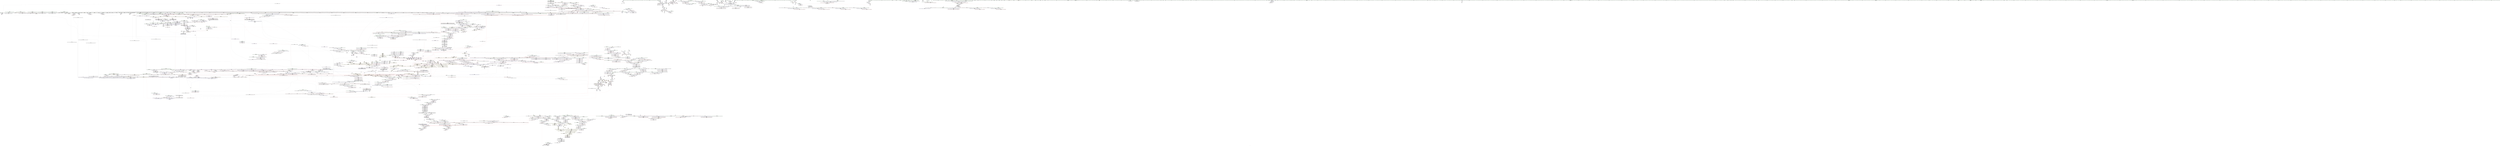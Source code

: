 digraph "SVFG" {
	label="SVFG";

	Node0x555c6b28cc10 [shape=record,color=grey,label="{NodeID: 0\nNullPtr}"];
	Node0x555c6b28cc10 -> Node0x555c6b9c08d0[style=solid];
	Node0x555c6b28cc10 -> Node0x555c6b9c09d0[style=solid];
	Node0x555c6b28cc10 -> Node0x555c6b9c0aa0[style=solid];
	Node0x555c6b28cc10 -> Node0x555c6b9c0b70[style=solid];
	Node0x555c6b28cc10 -> Node0x555c6b9c0c40[style=solid];
	Node0x555c6b28cc10 -> Node0x555c6b9c0d10[style=solid];
	Node0x555c6b28cc10 -> Node0x555c6b9c0de0[style=solid];
	Node0x555c6b28cc10 -> Node0x555c6b9c0eb0[style=solid];
	Node0x555c6b28cc10 -> Node0x555c6b9c0f80[style=solid];
	Node0x555c6b28cc10 -> Node0x555c6b9c1050[style=solid];
	Node0x555c6b28cc10 -> Node0x555c6b9c1120[style=solid];
	Node0x555c6b28cc10 -> Node0x555c6b9c11f0[style=solid];
	Node0x555c6b28cc10 -> Node0x555c6b9c12c0[style=solid];
	Node0x555c6b28cc10 -> Node0x555c6b9c1390[style=solid];
	Node0x555c6b28cc10 -> Node0x555c6b9c1460[style=solid];
	Node0x555c6b28cc10 -> Node0x555c6b9c1530[style=solid];
	Node0x555c6b28cc10 -> Node0x555c6b9c1600[style=solid];
	Node0x555c6b28cc10 -> Node0x555c6b9c16d0[style=solid];
	Node0x555c6b28cc10 -> Node0x555c6b9c17a0[style=solid];
	Node0x555c6b28cc10 -> Node0x555c6b9c1870[style=solid];
	Node0x555c6b28cc10 -> Node0x555c6b9c1940[style=solid];
	Node0x555c6b28cc10 -> Node0x555c6b9c1a10[style=solid];
	Node0x555c6b28cc10 -> Node0x555c6b9d21b0[style=solid];
	Node0x555c6b28cc10 -> Node0x555c6b9d2240[style=solid];
	Node0x555c6b28cc10 -> Node0x555c6b9d2310[style=solid];
	Node0x555c6b28cc10 -> Node0x555c6b9d23e0[style=solid];
	Node0x555c6b28cc10 -> Node0x555c6b9d24b0[style=solid];
	Node0x555c6b28cc10 -> Node0x555c6b9d2580[style=solid];
	Node0x555c6b28cc10 -> Node0x555c6b9d2650[style=solid];
	Node0x555c6b28cc10 -> Node0x555c6b9d2720[style=solid];
	Node0x555c6b28cc10 -> Node0x555c6b9d27f0[style=solid];
	Node0x555c6b28cc10 -> Node0x555c6b9d28c0[style=solid];
	Node0x555c6b28cc10 -> Node0x555c6b9d2990[style=solid];
	Node0x555c6b28cc10 -> Node0x555c6b9d2a60[style=solid];
	Node0x555c6b28cc10 -> Node0x555c6b9d2b30[style=solid];
	Node0x555c6b28cc10 -> Node0x555c6b9d2c00[style=solid];
	Node0x555c6b28cc10 -> Node0x555c6b9d2cd0[style=solid];
	Node0x555c6b28cc10 -> Node0x555c6b9d2da0[style=solid];
	Node0x555c6b28cc10 -> Node0x555c6b9d2e70[style=solid];
	Node0x555c6b28cc10 -> Node0x555c6b9d2f40[style=solid];
	Node0x555c6b28cc10 -> Node0x555c6b9d3010[style=solid];
	Node0x555c6b28cc10 -> Node0x555c6b9d30e0[style=solid];
	Node0x555c6b28cc10 -> Node0x555c6b9d31b0[style=solid];
	Node0x555c6b28cc10 -> Node0x555c6b9d3280[style=solid];
	Node0x555c6b28cc10 -> Node0x555c6b9d3350[style=solid];
	Node0x555c6b28cc10 -> Node0x555c6b9d3420[style=solid];
	Node0x555c6b28cc10 -> Node0x555c6b9d34f0[style=solid];
	Node0x555c6b28cc10 -> Node0x555c6b9d35c0[style=solid];
	Node0x555c6b28cc10 -> Node0x555c6b9d3690[style=solid];
	Node0x555c6b28cc10 -> Node0x555c6b9d3760[style=solid];
	Node0x555c6b28cc10 -> Node0x555c6b9d3830[style=solid];
	Node0x555c6b28cc10 -> Node0x555c6b9d3900[style=solid];
	Node0x555c6b28cc10 -> Node0x555c6b9d39d0[style=solid];
	Node0x555c6b28cc10 -> Node0x555c6b9d3aa0[style=solid];
	Node0x555c6b28cc10 -> Node0x555c6b9d3b70[style=solid];
	Node0x555c6b28cc10 -> Node0x555c6b9d3c40[style=solid];
	Node0x555c6b28cc10 -> Node0x555c6b9d3d10[style=solid];
	Node0x555c6b28cc10 -> Node0x555c6b9d3de0[style=solid];
	Node0x555c6b28cc10 -> Node0x555c6b9d3eb0[style=solid];
	Node0x555c6b28cc10 -> Node0x555c6b9d3f80[style=solid];
	Node0x555c6b28cc10 -> Node0x555c6b9d4050[style=solid];
	Node0x555c6b28cc10 -> Node0x555c6b9d4120[style=solid];
	Node0x555c6b28cc10 -> Node0x555c6b9d41f0[style=solid];
	Node0x555c6b28cc10 -> Node0x555c6b9d42c0[style=solid];
	Node0x555c6b28cc10 -> Node0x555c6b9d4390[style=solid];
	Node0x555c6b28cc10 -> Node0x555c6b9d4460[style=solid];
	Node0x555c6b28cc10 -> Node0x555c6b9d4530[style=solid];
	Node0x555c6b28cc10 -> Node0x555c6ba03680[style=solid];
	Node0x555c6b28cc10 -> Node0x555c6ba07880[style=solid];
	Node0x555c6b28cc10 -> Node0x555c6ba0d1e0[style=solid];
	Node0x555c6b28cc10 -> Node0x555c6ba0d520[style=solid];
	Node0x555c6b28cc10 -> Node0x555c6ba0d860[style=solid];
	Node0x555c6b28cc10 -> Node0x555c6ba0d930[style=solid];
	Node0x555c6b28cc10 -> Node0x555c6ba0dba0[style=solid];
	Node0x555c6b28cc10 -> Node0x555c6b9e23c0[style=solid];
	Node0x555c6b28cc10 -> Node0x555c6ba542b0[style=solid];
	Node0x555c6b28cc10 -> Node0x555c6ba54730[style=solid];
	Node0x555c6b28cc10 -> Node0x555c6ba548b0[style=solid];
	Node0x555c6b28cc10 -> Node0x555c6ba54bb0[style=solid];
	Node0x555c6b28cc10 -> Node0x555c6ba55030[style=solid];
	Node0x555c6b28cc10 -> Node0x555c6ba557b0[style=solid];
	Node0x555c6b28cc10 -> Node0x555c6ba55c30[style=solid];
	Node0x555c6b28cc10 -> Node0x555c6ba56530[style=solid];
	Node0x555c6b28cc10:s64 -> Node0x555c6bbd6d60[style=solid,color=red];
	Node0x555c6bbc2bf0 [shape=record,color=black,label="{NodeID: 3764\n2469 = PHI(1830, )\n0th arg _ZNKSt23_Rb_tree_const_iteratorISt4pairIKNSt7__cxx1112basic_stringIcSt11char_traitsIcESaIcEEEiEE13_M_const_castEv }"];
	Node0x555c6bbc2bf0 -> Node0x555c6ba106b0[style=solid];
	Node0x555c6b9e27d0 [shape=record,color=blue,label="{NodeID: 1550\n2659\<--2662\nfirst\<--\n_ZNSt4pairIPSt18_Rb_tree_node_baseS1_EC2IRS1_S4_Lb1EEEOT_OT0_\n|{<s0>188|<s1>194|<s2>207}}"];
	Node0x555c6b9e27d0:s0 -> Node0x555c6bab8240[style=dashed,color=blue];
	Node0x555c6b9e27d0:s1 -> Node0x555c6bab8240[style=dashed,color=blue];
	Node0x555c6b9e27d0:s2 -> Node0x555c6bab8240[style=dashed,color=blue];
	Node0x555c6b9c0d10 [shape=record,color=black,label="{NodeID: 443\n239\<--3\n\<--dummyVal\n_Z8readtreev\n}"];
	Node0x555c6b9c0d10 -> Node0x555c6ba043b0[style=solid];
	Node0x555c6b9d0170 [shape=record,color=purple,label="{NodeID: 886\n2506\<--2504\n_M_right\<--\n_ZNSt8_Rb_treeINSt7__cxx1112basic_stringIcSt11char_traitsIcESaIcEEESt4pairIKS5_iESt10_Select1stIS8_ESt4lessIS5_ESaIS8_EE12_M_rightmostEv\n}"];
	Node0x555c6b9d0170 -> Node0x555c6b9dc010[style=solid];
	Node0x555c6ba54a30 [shape=record,color=grey,label="{NodeID: 2436\n1978 = cmp(1975, 1977, )\n}"];
	Node0x555c6ba06500 [shape=record,color=blue,label="{NodeID: 1329\n647\<--687\nm\<--dec\nmain\n}"];
	Node0x555c6ba06500 -> Node0x555c6b9f5dd0[style=dashed];
	Node0x555c6ba06500 -> Node0x555c6ba06500[style=dashed];
	Node0x555c6ba06500 -> Node0x555c6bad4ba0[style=dashed];
	Node0x555c6b9b8f90 [shape=record,color=green,label="{NodeID: 222\n1313\<--1314\n_ZNSt8_Rb_treeINSt7__cxx1112basic_stringIcSt11char_traitsIcESaIcEEESt4pairIKS5_iESt10_Select1stIS8_ESt4lessIS5_ESaIS8_EE6_S_keyEPKSt13_Rb_tree_nodeIS8_E\<--_ZNSt8_Rb_treeINSt7__cxx1112basic_stringIcSt11char_traitsIcESaIcEEESt4pairIKS5_iESt10_Select1stIS8_ESt4lessIS5_ESaIS8_EE6_S_keyEPKSt13_Rb_tree_nodeIS8_E_field_insensitive\n}"];
	Node0x555c6bbd52a0 [shape=record,color=black,label="{NodeID: 3986\n1288 = PHI(1251, 1748, )\n3rd arg _ZNSt8_Rb_treeINSt7__cxx1112basic_stringIcSt11char_traitsIcESaIcEEESt4pairIKS5_iESt10_Select1stIS8_ESt4lessIS5_ESaIS8_EE14_M_lower_boundEPSt13_Rb_tree_nodeIS8_EPSt18_Rb_tree_node_baseRS7_ }"];
	Node0x555c6bbd52a0 -> Node0x555c6ba09eb0[style=solid];
	Node0x555c6b9dc830 [shape=record,color=black,label="{NodeID: 665\n2614\<--2613\n\<--_M_impl13\n_ZNSt8_Rb_treeINSt7__cxx1112basic_stringIcSt11char_traitsIcESaIcEEESt4pairIKS5_iESt10_Select1stIS8_ESt4lessIS5_ESaIS8_EE24_M_get_insert_unique_posERS7_\n}"];
	Node0x555c6b9dc830 -> Node0x555c6b9d08c0[style=solid];
	Node0x555c6b9fb0b0 [shape=record,color=red,label="{NodeID: 1108\n1669\<--1591\n\<--__z\n_ZNSt8_Rb_treeINSt7__cxx1112basic_stringIcSt11char_traitsIcESaIcEEESt4pairIKS5_iESt10_Select1stIS8_ESt4lessIS5_ESaIS8_EE22_M_emplace_hint_uniqueIJRKSt21piecewise_construct_tSt5tupleIJRS7_EESJ_IJEEEEESt17_Rb_tree_iteratorIS8_ESt23_Rb_tree_const_iteratorIS8_EDpOT_\n|{<s0>159}}"];
	Node0x555c6b9fb0b0:s0 -> Node0x555c6bbbdf90[style=solid,color=red];
	Node0x555c6b28cca0 [shape=record,color=green,label="{NodeID: 1\n7\<--1\n__dso_handle\<--dummyObj\nGlob }"];
	Node0x555c6bbc2d00 [shape=record,color=black,label="{NodeID: 3765\n1189 = PHI(1181, )\n0th arg _ZN9__gnu_cxx13new_allocatorISt13_Rb_tree_nodeISt4pairIKNSt7__cxx1112basic_stringIcSt11char_traitsIcESaIcEEEiEEE10deallocateEPSB_m }"];
	Node0x555c6bbc2d00 -> Node0x555c6ba09350[style=solid];
	Node0x555c6b9e28a0 [shape=record,color=blue,label="{NodeID: 1551\n2664\<--2667\nsecond\<--\n_ZNSt4pairIPSt18_Rb_tree_node_baseS1_EC2IRS1_S4_Lb1EEEOT_OT0_\n|{<s0>188|<s1>194|<s2>207}}"];
	Node0x555c6b9e28a0:s0 -> Node0x555c6bab8740[style=dashed,color=blue];
	Node0x555c6b9e28a0:s1 -> Node0x555c6bab8740[style=dashed,color=blue];
	Node0x555c6b9e28a0:s2 -> Node0x555c6bab8740[style=dashed,color=blue];
	Node0x555c6b9c0de0 [shape=record,color=black,label="{NodeID: 444\n241\<--3\n\<--dummyVal\n_Z8readtreev\n}"];
	Node0x555c6b9c0de0 -> Node0x555c6ba04480[style=solid];
	Node0x555c6b9d0240 [shape=record,color=purple,label="{NodeID: 887\n2523\<--2521\nfirst\<--this1\n_ZNSt4pairIPSt18_Rb_tree_node_baseS1_EC2IRS1_Lb1EEERKS1_OT_\n}"];
	Node0x555c6b9d0240 -> Node0x555c6ba10b90[style=solid];
	Node0x555c6ba54bb0 [shape=record,color=grey,label="{NodeID: 2437\n1999 = cmp(1998, 3, )\n}"];
	Node0x555c6ba065d0 [shape=record,color=blue,label="{NodeID: 1330\n649\<--261\ni5\<--\nmain\n}"];
	Node0x555c6ba065d0 -> Node0x555c6b9f5ea0[style=dashed];
	Node0x555c6ba065d0 -> Node0x555c6b9f5f70[style=dashed];
	Node0x555c6ba065d0 -> Node0x555c6b9f6040[style=dashed];
	Node0x555c6ba065d0 -> Node0x555c6ba065d0[style=dashed];
	Node0x555c6ba065d0 -> Node0x555c6ba06770[style=dashed];
	Node0x555c6ba065d0 -> Node0x555c6bad50a0[style=dashed];
	Node0x555c6b9b9090 [shape=record,color=green,label="{NodeID: 223\n1334\<--1335\n_ZNSt17_Rb_tree_iteratorISt4pairIKNSt7__cxx1112basic_stringIcSt11char_traitsIcESaIcEEEiEEC2EPSt18_Rb_tree_node_base\<--_ZNSt17_Rb_tree_iteratorISt4pairIKNSt7__cxx1112basic_stringIcSt11char_traitsIcESaIcEEEiEEC2EPSt18_Rb_tree_node_base_field_insensitive\n}"];
	Node0x555c6bbd53f0 [shape=record,color=black,label="{NodeID: 3987\n2231 = PHI(2212, )\n0th arg _ZNK9__gnu_cxx13new_allocatorISt13_Rb_tree_nodeISt4pairIKNSt7__cxx1112basic_stringIcSt11char_traitsIcESaIcEEEiEEE8max_sizeEv }"];
	Node0x555c6bbd53f0 -> Node0x555c6ba0eff0[style=solid];
	Node0x555c6b9dc900 [shape=record,color=black,label="{NodeID: 666\n2535\<--2629\n_ZNSt8_Rb_treeINSt7__cxx1112basic_stringIcSt11char_traitsIcESaIcEEESt4pairIKS5_iESt10_Select1stIS8_ESt4lessIS5_ESaIS8_EE24_M_get_insert_unique_posERS7__ret\<--\n_ZNSt8_Rb_treeINSt7__cxx1112basic_stringIcSt11char_traitsIcESaIcEEESt4pairIKS5_iESt10_Select1stIS8_ESt4lessIS5_ESaIS8_EE24_M_get_insert_unique_posERS7_\n|{<s0>181|<s1>195|<s2>208}}"];
	Node0x555c6b9dc900:s0 -> Node0x555c6bbc8390[style=solid,color=blue];
	Node0x555c6b9dc900:s1 -> Node0x555c6bbcca90[style=solid,color=blue];
	Node0x555c6b9dc900:s2 -> Node0x555c6bbcd0d0[style=solid,color=blue];
	Node0x555c6b9fb180 [shape=record,color=red,label="{NodeID: 1109\n1662\<--1597\nexn\<--exn.slot\n_ZNSt8_Rb_treeINSt7__cxx1112basic_stringIcSt11char_traitsIcESaIcEEESt4pairIKS5_iESt10_Select1stIS8_ESt4lessIS5_ESaIS8_EE22_M_emplace_hint_uniqueIJRKSt21piecewise_construct_tSt5tupleIJRS7_EESJ_IJEEEEESt17_Rb_tree_iteratorIS8_ESt23_Rb_tree_const_iteratorIS8_EDpOT_\n}"];
	Node0x555c6b941670 [shape=record,color=green,label="{NodeID: 2\n9\<--1\n\<--dummyObj\nCan only get source location for instruction, argument, global var or function.}"];
	Node0x555c6bbc2e10 [shape=record,color=black,label="{NodeID: 3766\n1190 = PHI(1182, )\n1st arg _ZN9__gnu_cxx13new_allocatorISt13_Rb_tree_nodeISt4pairIKNSt7__cxx1112basic_stringIcSt11char_traitsIcESaIcEEEiEEE10deallocateEPSB_m }"];
	Node0x555c6bbc2e10 -> Node0x555c6ba09420[style=solid];
	Node0x555c6bae26a0 [shape=record,color=yellow,style=double,label="{NodeID: 2659\n247V_1 = ENCHI(MR_247V_0)\npts\{60001 \}\nFun[_ZNSt8_Rb_treeINSt7__cxx1112basic_stringIcSt11char_traitsIcESaIcEEESt4pairIKS5_iESt10_Select1stIS8_ESt4lessIS5_ESaIS8_EE24_M_get_insert_unique_posERS7_]|{<s0>256}}"];
	Node0x555c6bae26a0:s0 -> Node0x555c6bae48f0[style=dashed,color=red];
	Node0x555c6b9e2970 [shape=record,color=blue,label="{NodeID: 1552\n2672\<--2671\nthis.addr\<--this\n_ZNSt17_Rb_tree_iteratorISt4pairIKNSt7__cxx1112basic_stringIcSt11char_traitsIcESaIcEEEiEEmmEv\n}"];
	Node0x555c6b9e2970 -> Node0x555c6ba01d90[style=dashed];
	Node0x555c6b9c0eb0 [shape=record,color=black,label="{NodeID: 445\n290\<--3\nlpad.val\<--dummyVal\n_Z8readtreev\n}"];
	Node0x555c6b9d0310 [shape=record,color=purple,label="{NodeID: 888\n2527\<--2521\nsecond\<--this1\n_ZNSt4pairIPSt18_Rb_tree_node_baseS1_EC2IRS1_Lb1EEERKS1_OT_\n}"];
	Node0x555c6b9d0310 -> Node0x555c6ba10c60[style=solid];
	Node0x555c6ba54d30 [shape=record,color=grey,label="{NodeID: 2438\n132 = cmp(131, 133, )\n}"];
	Node0x555c6ba066a0 [shape=record,color=blue,label="{NodeID: 1331\n699\<--701\narrayidx\<--\nmain\n}"];
	Node0x555c6ba066a0 -> Node0x555c6ba066a0[style=dashed];
	Node0x555c6ba066a0 -> Node0x555c6baad630[style=dashed];
	Node0x555c6b9b9190 [shape=record,color=green,label="{NodeID: 224\n1341\<--1342\nthis.addr\<--this.addr_field_insensitive\n_ZNSt8_Rb_treeINSt7__cxx1112basic_stringIcSt11char_traitsIcESaIcEEESt4pairIKS5_iESt10_Select1stIS8_ESt4lessIS5_ESaIS8_EE6_M_endEv\n}"];
	Node0x555c6b9b9190 -> Node0x555c6b9f96b0[style=solid];
	Node0x555c6b9b9190 -> Node0x555c6ba0a1f0[style=solid];
	Node0x555c6bbd5500 [shape=record,color=black,label="{NodeID: 3988\n495 = PHI(540, 546, )\n0th arg _Z9printtreeP4treei }"];
	Node0x555c6bbd5500 -> Node0x555c6ba05b40[style=solid];
	Node0x555c6b9dc9d0 [shape=record,color=black,label="{NodeID: 667\n2638\<--2637\n\<--_M_impl\n_ZNSt8_Rb_treeINSt7__cxx1112basic_stringIcSt11char_traitsIcESaIcEEESt4pairIKS5_iESt10_Select1stIS8_ESt4lessIS5_ESaIS8_EE11_M_leftmostEv\n}"];
	Node0x555c6b9dc9d0 -> Node0x555c6b9d0a60[style=solid];
	Node0x555c6b9fb250 [shape=record,color=red,label="{NodeID: 1110\n1691\<--1597\nexn21\<--exn.slot\n_ZNSt8_Rb_treeINSt7__cxx1112basic_stringIcSt11char_traitsIcESaIcEEESt4pairIKS5_iESt10_Select1stIS8_ESt4lessIS5_ESaIS8_EE22_M_emplace_hint_uniqueIJRKSt21piecewise_construct_tSt5tupleIJRS7_EESJ_IJEEEEESt17_Rb_tree_iteratorIS8_ESt23_Rb_tree_const_iteratorIS8_EDpOT_\n}"];
	Node0x555c6b9af860 [shape=record,color=green,label="{NodeID: 3\n14\<--1\n.str\<--dummyObj\nGlob }"];
	Node0x555c6bbc2f20 [shape=record,color=black,label="{NodeID: 3767\n1191 = PHI(1183, )\n2nd arg _ZN9__gnu_cxx13new_allocatorISt13_Rb_tree_nodeISt4pairIKNSt7__cxx1112basic_stringIcSt11char_traitsIcESaIcEEEiEEE10deallocateEPSB_m }"];
	Node0x555c6bbc2f20 -> Node0x555c6ba094f0[style=solid];
	Node0x555c6bae2780 [shape=record,color=yellow,style=double,label="{NodeID: 2660\n29V_1 = ENCHI(MR_29V_0)\npts\{60002 \}\nFun[_ZNSt8_Rb_treeINSt7__cxx1112basic_stringIcSt11char_traitsIcESaIcEEESt4pairIKS5_iESt10_Select1stIS8_ESt4lessIS5_ESaIS8_EE24_M_get_insert_unique_posERS7_]|{<s0>260|<s1>263|<s2>265|<s3>269|<s4>270}}"];
	Node0x555c6bae2780:s0 -> Node0x555c6baea070[style=dashed,color=red];
	Node0x555c6bae2780:s1 -> Node0x555c6bae90c0[style=dashed,color=red];
	Node0x555c6bae2780:s2 -> Node0x555c6bafaf90[style=dashed,color=red];
	Node0x555c6bae2780:s3 -> Node0x555c6bafaf90[style=dashed,color=red];
	Node0x555c6bae2780:s4 -> Node0x555c6baf03e0[style=dashed,color=red];
	Node0x555c6b9e2a40 [shape=record,color=blue,label="{NodeID: 1553\n2681\<--2678\n_M_node2\<--call\n_ZNSt17_Rb_tree_iteratorISt4pairIKNSt7__cxx1112basic_stringIcSt11char_traitsIcESaIcEEEiEEmmEv\n|{<s0>189|<s1>266}}"];
	Node0x555c6b9e2a40:s0 -> Node0x555c6bb1a160[style=dashed,color=blue];
	Node0x555c6b9e2a40:s1 -> Node0x555c6bac7770[style=dashed,color=blue];
	Node0x555c6b9c0f80 [shape=record,color=black,label="{NodeID: 446\n291\<--3\nlpad.val33\<--dummyVal\n_Z8readtreev\n}"];
	Node0x555c6b9d03e0 [shape=record,color=purple,label="{NodeID: 889\n2616\<--2550\n_M_node\<--__j\n_ZNSt8_Rb_treeINSt7__cxx1112basic_stringIcSt11char_traitsIcESaIcEEESt4pairIKS5_iESt10_Select1stIS8_ESt4lessIS5_ESaIS8_EE24_M_get_insert_unique_posERS7_\n}"];
	Node0x555c6b9d03e0 -> Node0x555c6ba01710[style=solid];
	Node0x555c6ba54eb0 [shape=record,color=grey,label="{NodeID: 2439\n127 = cmp(126, 128, )\n}"];
	Node0x555c6ba06770 [shape=record,color=blue,label="{NodeID: 1332\n649\<--704\ni5\<--inc\nmain\n}"];
	Node0x555c6ba06770 -> Node0x555c6b9f5ea0[style=dashed];
	Node0x555c6ba06770 -> Node0x555c6b9f5f70[style=dashed];
	Node0x555c6ba06770 -> Node0x555c6b9f6040[style=dashed];
	Node0x555c6ba06770 -> Node0x555c6ba065d0[style=dashed];
	Node0x555c6ba06770 -> Node0x555c6ba06770[style=dashed];
	Node0x555c6ba06770 -> Node0x555c6bad50a0[style=dashed];
	Node0x555c6b9b9260 [shape=record,color=green,label="{NodeID: 225\n1353\<--1354\nretval\<--retval_field_insensitive\n_ZNSt8_Rb_treeINSt7__cxx1112basic_stringIcSt11char_traitsIcESaIcEEESt4pairIKS5_iESt10_Select1stIS8_ESt4lessIS5_ESaIS8_EE3endEv\n|{|<s1>132}}"];
	Node0x555c6b9b9260 -> Node0x555c6b9cb5e0[style=solid];
	Node0x555c6b9b9260:s1 -> Node0x555c6bbd9ef0[style=solid,color=red];
	Node0x555c6bbd5650 [shape=record,color=black,label="{NodeID: 3989\n496 = PHI(542, 548, )\n1st arg _Z9printtreeP4treei }"];
	Node0x555c6bbd5650 -> Node0x555c6ba05c10[style=solid];
	Node0x555c6b9dcaa0 [shape=record,color=black,label="{NodeID: 668\n2640\<--2639\n\<--add.ptr\n_ZNSt8_Rb_treeINSt7__cxx1112basic_stringIcSt11char_traitsIcESaIcEEESt4pairIKS5_iESt10_Select1stIS8_ESt4lessIS5_ESaIS8_EE11_M_leftmostEv\n}"];
	Node0x555c6b9dcaa0 -> Node0x555c6b9d0b30[style=solid];
	Node0x555c6b9dcaa0 -> Node0x555c6b9d0c00[style=solid];
	Node0x555c6b9fb320 [shape=record,color=red,label="{NodeID: 1111\n1692\<--1599\nsel\<--ehselector.slot\n_ZNSt8_Rb_treeINSt7__cxx1112basic_stringIcSt11char_traitsIcESaIcEEESt4pairIKS5_iESt10_Select1stIS8_ESt4lessIS5_ESaIS8_EE22_M_emplace_hint_uniqueIJRKSt21piecewise_construct_tSt5tupleIJRS7_EESJ_IJEEEEESt17_Rb_tree_iteratorIS8_ESt23_Rb_tree_const_iteratorIS8_EDpOT_\n}"];
	Node0x555c6b9b0920 [shape=record,color=green,label="{NodeID: 4\n16\<--1\n.str.1\<--dummyObj\nGlob }"];
	Node0x555c6bbc3030 [shape=record,color=black,label="{NodeID: 3768\n1481 = PHI(1474, )\n0th arg _ZNK9__gnu_cxx16__aligned_membufISt4pairIKNSt7__cxx1112basic_stringIcSt11char_traitsIcESaIcEEEiEE7_M_addrEv }"];
	Node0x555c6bbc3030 -> Node0x555c6ba0ae20[style=solid];
	Node0x555c6bae2860 [shape=record,color=yellow,style=double,label="{NodeID: 2661\n216V_1 = ENCHI(MR_216V_0)\npts\{60003 \}\nFun[_ZNSt8_Rb_treeINSt7__cxx1112basic_stringIcSt11char_traitsIcESaIcEEESt4pairIKS5_iESt10_Select1stIS8_ESt4lessIS5_ESaIS8_EE24_M_get_insert_unique_posERS7_]|{<s0>261|<s1>265|<s2>269|<s3>270}}"];
	Node0x555c6bae2860:s0 -> Node0x555c6bae5c60[style=dashed,color=red];
	Node0x555c6bae2860:s1 -> Node0x555c6bafaf90[style=dashed,color=red];
	Node0x555c6bae2860:s2 -> Node0x555c6bafaf90[style=dashed,color=red];
	Node0x555c6bae2860:s3 -> Node0x555c6baf03e0[style=dashed,color=red];
	Node0x555c6b9e2b10 [shape=record,color=blue,label="{NodeID: 1554\n2686\<--2685\nthis.addr\<--this\n_ZNSt17_Rb_tree_iteratorISt4pairIKNSt7__cxx1112basic_stringIcSt11char_traitsIcESaIcEEEiEEppEv\n}"];
	Node0x555c6b9e2b10 -> Node0x555c6ba01f30[style=dashed];
	Node0x555c6b9c1050 [shape=record,color=black,label="{NodeID: 447\n340\<--3\n\<--dummyVal\n_ZStplIcSt11char_traitsIcESaIcEENSt7__cxx1112basic_stringIT_T0_T1_EERKS8_S5_\n}"];
	Node0x555c6b9d04b0 [shape=record,color=purple,label="{NodeID: 890\n2624\<--2550\n_M_node19\<--__j\n_ZNSt8_Rb_treeINSt7__cxx1112basic_stringIcSt11char_traitsIcESaIcEEESt4pairIKS5_iESt10_Select1stIS8_ESt4lessIS5_ESaIS8_EE24_M_get_insert_unique_posERS7_\n|{<s0>270}}"];
	Node0x555c6b9d04b0:s0 -> Node0x555c6bbbf8a0[style=solid,color=red];
	Node0x555c6ba55030 [shape=record,color=grey,label="{NodeID: 2440\n2566 = cmp(2565, 3, )\n}"];
	Node0x555c6ba06840 [shape=record,color=blue,label="{NodeID: 1333\n651\<--713\ncf\<--dec12\nmain\n}"];
	Node0x555c6ba06840 -> Node0x555c6b9f6110[style=dashed];
	Node0x555c6ba06840 -> Node0x555c6ba06840[style=dashed];
	Node0x555c6ba06840 -> Node0x555c6bad55a0[style=dashed];
	Node0x555c6b9b9330 [shape=record,color=green,label="{NodeID: 226\n1355\<--1356\nthis.addr\<--this.addr_field_insensitive\n_ZNSt8_Rb_treeINSt7__cxx1112basic_stringIcSt11char_traitsIcESaIcEEESt4pairIKS5_iESt10_Select1stIS8_ESt4lessIS5_ESaIS8_EE3endEv\n}"];
	Node0x555c6b9b9330 -> Node0x555c6b9f9780[style=solid];
	Node0x555c6b9b9330 -> Node0x555c6ba0a2c0[style=solid];
	Node0x555c6bbd57a0 [shape=record,color=black,label="{NodeID: 3990\n1470 = PHI(1464, )\n0th arg _ZNK9__gnu_cxx16__aligned_membufISt4pairIKNSt7__cxx1112basic_stringIcSt11char_traitsIcESaIcEEEiEE6_M_ptrEv }"];
	Node0x555c6bbd57a0 -> Node0x555c6ba0ad50[style=solid];
	Node0x555c6b9dcb70 [shape=record,color=black,label="{NodeID: 669\n2631\<--2642\n_ZNSt8_Rb_treeINSt7__cxx1112basic_stringIcSt11char_traitsIcESaIcEEESt4pairIKS5_iESt10_Select1stIS8_ESt4lessIS5_ESaIS8_EE11_M_leftmostEv_ret\<--_M_left\n_ZNSt8_Rb_treeINSt7__cxx1112basic_stringIcSt11char_traitsIcESaIcEEESt4pairIKS5_iESt10_Select1stIS8_ESt4lessIS5_ESaIS8_EE11_M_leftmostEv\n|{<s0>185|<s1>186|<s2>187}}"];
	Node0x555c6b9dcb70:s0 -> Node0x555c6bbcc1a0[style=solid,color=blue];
	Node0x555c6b9dcb70:s1 -> Node0x555c6bbcc310[style=solid,color=blue];
	Node0x555c6b9dcb70:s2 -> Node0x555c6bbcc450[style=solid,color=blue];
	Node0x555c6b9fb3f0 [shape=record,color=red,label="{NodeID: 1112\n1630\<--1629\n\<--coerce.dive10\n_ZNSt8_Rb_treeINSt7__cxx1112basic_stringIcSt11char_traitsIcESaIcEEESt4pairIKS5_iESt10_Select1stIS8_ESt4lessIS5_ESaIS8_EE22_M_emplace_hint_uniqueIJRKSt21piecewise_construct_tSt5tupleIJRS7_EESJ_IJEEEEESt17_Rb_tree_iteratorIS8_ESt23_Rb_tree_const_iteratorIS8_EDpOT_\n|{<s0>154}}"];
	Node0x555c6b9fb3f0:s0 -> Node0x555c6bbbda30[style=solid,color=red];
	Node0x555c6b9b09e0 [shape=record,color=green,label="{NodeID: 5\n18\<--1\n.str.2\<--dummyObj\nGlob }"];
	Node0x555c6bbc3c20 [shape=record,color=black,label="{NodeID: 3769\n245 = PHI(360, )\n}"];
	Node0x555c6bbc3c20 -> Node0x555c6ba04550[style=solid];
	Node0x555c6bae2940 [shape=record,color=yellow,style=double,label="{NodeID: 2662\n428V_1 = ENCHI(MR_428V_0)\npts\{22270002 \}\nFun[_ZNSt8_Rb_treeINSt7__cxx1112basic_stringIcSt11char_traitsIcESaIcEEESt4pairIKS5_iESt10_Select1stIS8_ESt4lessIS5_ESaIS8_EE24_M_get_insert_unique_posERS7_]|{<s0>260}}"];
	Node0x555c6bae2940:s0 -> Node0x555c6baea070[style=dashed,color=red];
	Node0x555c6b9e2be0 [shape=record,color=blue,label="{NodeID: 1555\n2695\<--2692\n_M_node2\<--call\n_ZNSt17_Rb_tree_iteratorISt4pairIKNSt7__cxx1112basic_stringIcSt11char_traitsIcESaIcEEEiEEppEv\n|{<s0>202}}"];
	Node0x555c6b9e2be0:s0 -> Node0x555c6bb1a740[style=dashed,color=blue];
	Node0x555c6b9c1120 [shape=record,color=black,label="{NodeID: 448\n341\<--3\n\<--dummyVal\n_ZStplIcSt11char_traitsIcESaIcEENSt7__cxx1112basic_stringIT_T0_T1_EERKS8_S5_\n}"];
	Node0x555c6b9c1120 -> Node0x555c6ba04f10[style=solid];
	Node0x555c6b9d0580 [shape=record,color=purple,label="{NodeID: 891\n2602\<--2552\ncoerce.dive\<--ref.tmp\n_ZNSt8_Rb_treeINSt7__cxx1112basic_stringIcSt11char_traitsIcESaIcEEESt4pairIKS5_iESt10_Select1stIS8_ESt4lessIS5_ESaIS8_EE24_M_get_insert_unique_posERS7_\n}"];
	Node0x555c6b9d0580 -> Node0x555c6b9e22f0[style=solid];
	Node0x555c6ba551b0 [shape=record,color=grey,label="{NodeID: 2441\n599 = cmp(598, 191, )\n}"];
	Node0x555c6ba06910 [shape=record,color=blue,label="{NodeID: 1334\n725\<--724\ncoerce.dive\<--call19\nmain\n|{|<s2>72}}"];
	Node0x555c6ba06910 -> Node0x555c6ba06910[style=dashed];
	Node0x555c6ba06910 -> Node0x555c6baafc60[style=dashed];
	Node0x555c6ba06910:s2 -> Node0x555c6bae4cd0[style=dashed,color=red];
	Node0x555c6b9b9400 [shape=record,color=green,label="{NodeID: 227\n1372\<--1373\nthis.addr\<--this.addr_field_insensitive\n_ZNKSt4lessINSt7__cxx1112basic_stringIcSt11char_traitsIcESaIcEEEEclERKS5_S8_\n}"];
	Node0x555c6b9b9400 -> Node0x555c6b9f9920[style=solid];
	Node0x555c6b9b9400 -> Node0x555c6ba0a390[style=solid];
	Node0x555c6bbd58b0 [shape=record,color=black,label="{NodeID: 3991\n1369 = PHI(427, 1264, 1310, 1874, 1903, 1929, 1964, 1986, 2059, 2573, 2615, )\n0th arg _ZNKSt4lessINSt7__cxx1112basic_stringIcSt11char_traitsIcESaIcEEEEclERKS5_S8_ }"];
	Node0x555c6bbd58b0 -> Node0x555c6ba0a390[style=solid];
	Node0x555c6b9dcc40 [shape=record,color=black,label="{NodeID: 670\n2658\<--2657\n\<--this1\n_ZNSt4pairIPSt18_Rb_tree_node_baseS1_EC2IRS1_S4_Lb1EEEOT_OT0_\n}"];
	Node0x555c6b9fb4c0 [shape=record,color=red,label="{NodeID: 1113\n1642\<--1641\n\<--second\n_ZNSt8_Rb_treeINSt7__cxx1112basic_stringIcSt11char_traitsIcESaIcEEESt4pairIKS5_iESt10_Select1stIS8_ESt4lessIS5_ESaIS8_EE22_M_emplace_hint_uniqueIJRKSt21piecewise_construct_tSt5tupleIJRS7_EESJ_IJEEEEESt17_Rb_tree_iteratorIS8_ESt23_Rb_tree_const_iteratorIS8_EDpOT_\n}"];
	Node0x555c6b9fb4c0 -> Node0x555c6ba54730[style=solid];
	Node0x555c6b9b0aa0 [shape=record,color=green,label="{NodeID: 6\n20\<--1\n.str.3\<--dummyObj\nGlob }"];
	Node0x555c6bbc3e50 [shape=record,color=black,label="{NodeID: 3770\n179 = PHI()\n}"];
	Node0x555c6bae2a20 [shape=record,color=yellow,style=double,label="{NodeID: 2663\n231V_1 = ENCHI(MR_231V_0)\npts\{22270003 \}\nFun[_ZNSt8_Rb_treeINSt7__cxx1112basic_stringIcSt11char_traitsIcESaIcEEESt4pairIKS5_iESt10_Select1stIS8_ESt4lessIS5_ESaIS8_EE24_M_get_insert_unique_posERS7_]|{<s0>261}}"];
	Node0x555c6bae2a20:s0 -> Node0x555c6bae5c60[style=dashed,color=red];
	Node0x555c6b9e2cb0 [shape=record,color=blue,label="{NodeID: 1556\n2702\<--2699\nthis.addr\<--this\n_ZNSt4pairIPSt18_Rb_tree_node_baseS1_EC2IRS1_Lb1EEEOT_RKS1_\n}"];
	Node0x555c6b9e2cb0 -> Node0x555c6ba020d0[style=dashed];
	Node0x555c6b9c11f0 [shape=record,color=black,label="{NodeID: 449\n343\<--3\n\<--dummyVal\n_ZStplIcSt11char_traitsIcESaIcEENSt7__cxx1112basic_stringIT_T0_T1_EERKS8_S5_\n}"];
	Node0x555c6b9c11f0 -> Node0x555c6ba04fe0[style=solid];
	Node0x555c6b9d0650 [shape=record,color=purple,label="{NodeID: 892\n2571\<--2558\n_M_impl\<--this1\n_ZNSt8_Rb_treeINSt7__cxx1112basic_stringIcSt11char_traitsIcESaIcEEESt4pairIKS5_iESt10_Select1stIS8_ESt4lessIS5_ESaIS8_EE24_M_get_insert_unique_posERS7_\n}"];
	Node0x555c6b9d0650 -> Node0x555c6b9dc350[style=solid];
	Node0x555c6ba55330 [shape=record,color=grey,label="{NodeID: 2442\n1503 = cmp(1500, 9, )\n}"];
	Node0x555c6ba55330 -> Node0x555c6b9d8800[style=solid];
	Node0x555c6ba069e0 [shape=record,color=blue,label="{NodeID: 1335\n728\<--727\ncoerce.dive22\<--call21\nmain\n|{|<s2>72}}"];
	Node0x555c6ba069e0 -> Node0x555c6ba069e0[style=dashed];
	Node0x555c6ba069e0 -> Node0x555c6baafd50[style=dashed];
	Node0x555c6ba069e0:s2 -> Node0x555c6bae4e70[style=dashed,color=red];
	Node0x555c6b9b94d0 [shape=record,color=green,label="{NodeID: 228\n1374\<--1375\n__x.addr\<--__x.addr_field_insensitive\n_ZNKSt4lessINSt7__cxx1112basic_stringIcSt11char_traitsIcESaIcEEEEclERKS5_S8_\n}"];
	Node0x555c6b9b94d0 -> Node0x555c6b9f99f0[style=solid];
	Node0x555c6b9b94d0 -> Node0x555c6ba0a460[style=solid];
	Node0x555c6bbd61b0 [shape=record,color=black,label="{NodeID: 3992\n1370 = PHI(456, 1265, 1312, 1879, 1904, 1935, 1967, 1987, 2061, 2574, 2618, )\n1st arg _ZNKSt4lessINSt7__cxx1112basic_stringIcSt11char_traitsIcESaIcEEEEclERKS5_S8_ }"];
	Node0x555c6bbd61b0 -> Node0x555c6ba0a460[style=solid];
	Node0x555c6b9dcd10 [shape=record,color=black,label="{NodeID: 671\n2670\<--2675\n_ZNSt17_Rb_tree_iteratorISt4pairIKNSt7__cxx1112basic_stringIcSt11char_traitsIcESaIcEEEiEEmmEv_ret\<--this1\n_ZNSt17_Rb_tree_iteratorISt4pairIKNSt7__cxx1112basic_stringIcSt11char_traitsIcESaIcEEEiEEmmEv\n|{<s0>189|<s1>266}}"];
	Node0x555c6b9dcd10:s0 -> Node0x555c6bbcc590[style=solid,color=blue];
	Node0x555c6b9dcd10:s1 -> Node0x555c6bbcfc20[style=solid,color=blue];
	Node0x555c6b9fb590 [shape=record,color=red,label="{NodeID: 1114\n1646\<--1645\n\<--first\n_ZNSt8_Rb_treeINSt7__cxx1112basic_stringIcSt11char_traitsIcESaIcEEESt4pairIKS5_iESt10_Select1stIS8_ESt4lessIS5_ESaIS8_EE22_M_emplace_hint_uniqueIJRKSt21piecewise_construct_tSt5tupleIJRS7_EESJ_IJEEEEESt17_Rb_tree_iteratorIS8_ESt23_Rb_tree_const_iteratorIS8_EDpOT_\n|{<s0>155}}"];
	Node0x555c6b9fb590:s0 -> Node0x555c6bbbf1a0[style=solid,color=red];
	Node0x555c6b9b1310 [shape=record,color=green,label="{NodeID: 7\n22\<--1\n.str.4\<--dummyObj\nGlob }"];
	Node0x555c6bbc3f20 [shape=record,color=black,label="{NodeID: 3771\n182 = PHI(108, )\n}"];
	Node0x555c6bbc3f20 -> Node0x555c6ba03ed0[style=solid];
	Node0x555c6bae2b00 [shape=record,color=yellow,style=double,label="{NodeID: 2664\n233V_1 = ENCHI(MR_233V_0)\npts\{25510000 \}\nFun[_ZNSt8_Rb_treeINSt7__cxx1112basic_stringIcSt11char_traitsIcESaIcEEESt4pairIKS5_iESt10_Select1stIS8_ESt4lessIS5_ESaIS8_EE24_M_get_insert_unique_posERS7_]|{<s0>262}}"];
	Node0x555c6bae2b00:s0 -> Node0x555c6ba0a940[style=dashed,color=red];
	Node0x555c6b9e2d80 [shape=record,color=blue,label="{NodeID: 1557\n2704\<--2700\n__x.addr\<--__x\n_ZNSt4pairIPSt18_Rb_tree_node_baseS1_EC2IRS1_Lb1EEEOT_RKS1_\n}"];
	Node0x555c6b9e2d80 -> Node0x555c6ba021a0[style=dashed];
	Node0x555c6b9c12c0 [shape=record,color=black,label="{NodeID: 450\n352\<--3\nlpad.val\<--dummyVal\n_ZStplIcSt11char_traitsIcESaIcEENSt7__cxx1112basic_stringIT_T0_T1_EERKS8_S5_\n}"];
	Node0x555c6b9d0720 [shape=record,color=purple,label="{NodeID: 893\n2613\<--2558\n_M_impl13\<--this1\n_ZNSt8_Rb_treeINSt7__cxx1112basic_stringIcSt11char_traitsIcESaIcEEESt4pairIKS5_iESt10_Select1stIS8_ESt4lessIS5_ESaIS8_EE24_M_get_insert_unique_posERS7_\n}"];
	Node0x555c6b9d0720 -> Node0x555c6b9dc830[style=solid];
	Node0x555c6ba554b0 [shape=record,color=grey,label="{NodeID: 2443\n186 = cmp(185, 120, )\n}"];
	Node0x555c6ba06ab0 [shape=record,color=blue,label="{NodeID: 1336\n665\<--733\ncleanup.dest.slot\<--\nmain\n}"];
	Node0x555c6ba06ab0 -> Node0x555c6b9f6380[style=dashed];
	Node0x555c6ba06ab0 -> Node0x555c6ba06ab0[style=dashed];
	Node0x555c6ba06ab0 -> Node0x555c6ba06f90[style=dashed];
	Node0x555c6ba06ab0 -> Node0x555c6baae860[style=dashed];
	Node0x555c6b9c1b30 [shape=record,color=green,label="{NodeID: 229\n1376\<--1377\n__y.addr\<--__y.addr_field_insensitive\n_ZNKSt4lessINSt7__cxx1112basic_stringIcSt11char_traitsIcESaIcEEEEclERKS5_S8_\n}"];
	Node0x555c6b9c1b30 -> Node0x555c6b9f9ac0[style=solid];
	Node0x555c6b9c1b30 -> Node0x555c6ba0a530[style=solid];
	Node0x555c6bbd6570 [shape=record,color=black,label="{NodeID: 3993\n1371 = PHI(460, 1268, 1315, 1880, 1907, 1936, 1968, 1993, 2063, 2576, 2619, )\n2nd arg _ZNKSt4lessINSt7__cxx1112basic_stringIcSt11char_traitsIcESaIcEEEEclERKS5_S8_ }"];
	Node0x555c6bbd6570 -> Node0x555c6ba0a530[style=solid];
	Node0x555c6b9dcde0 [shape=record,color=black,label="{NodeID: 672\n2684\<--2689\n_ZNSt17_Rb_tree_iteratorISt4pairIKNSt7__cxx1112basic_stringIcSt11char_traitsIcESaIcEEEiEEppEv_ret\<--this1\n_ZNSt17_Rb_tree_iteratorISt4pairIKNSt7__cxx1112basic_stringIcSt11char_traitsIcESaIcEEEiEEppEv\n|{<s0>202}}"];
	Node0x555c6b9dcde0:s0 -> Node0x555c6bbccba0[style=solid,color=blue];
	Node0x555c6b9fb660 [shape=record,color=red,label="{NodeID: 1115\n1648\<--1647\n\<--second13\n_ZNSt8_Rb_treeINSt7__cxx1112basic_stringIcSt11char_traitsIcESaIcEEESt4pairIKS5_iESt10_Select1stIS8_ESt4lessIS5_ESaIS8_EE22_M_emplace_hint_uniqueIJRKSt21piecewise_construct_tSt5tupleIJRS7_EESJ_IJEEEEESt17_Rb_tree_iteratorIS8_ESt23_Rb_tree_const_iteratorIS8_EDpOT_\n|{<s0>155}}"];
	Node0x555c6b9fb660:s0 -> Node0x555c6bbbf2b0[style=solid,color=red];
	Node0x555c6b9b13a0 [shape=record,color=green,label="{NodeID: 8\n26\<--1\n.str.5\<--dummyObj\nGlob }"];
	Node0x555c6bbc4090 [shape=record,color=black,label="{NodeID: 3772\n139 = PHI()\n}"];
	Node0x555c6bbc4090 -> Node0x555c6b9d4cb0[style=solid];
	Node0x555c6b9e2e50 [shape=record,color=blue,label="{NodeID: 1558\n2706\<--2701\n__y.addr\<--__y\n_ZNSt4pairIPSt18_Rb_tree_node_baseS1_EC2IRS1_Lb1EEEOT_RKS1_\n}"];
	Node0x555c6b9e2e50 -> Node0x555c6ba02270[style=dashed];
	Node0x555c6b9c1390 [shape=record,color=black,label="{NodeID: 451\n353\<--3\nlpad.val1\<--dummyVal\n_ZStplIcSt11char_traitsIcESaIcEENSt7__cxx1112basic_stringIT_T0_T1_EERKS8_S5_\n}"];
	Node0x555c6b9d07f0 [shape=record,color=purple,label="{NodeID: 894\n2573\<--2572\n_M_key_compare\<--\n_ZNSt8_Rb_treeINSt7__cxx1112basic_stringIcSt11char_traitsIcESaIcEEESt4pairIKS5_iESt10_Select1stIS8_ESt4lessIS5_ESaIS8_EE24_M_get_insert_unique_posERS7_\n|{<s0>259}}"];
	Node0x555c6b9d07f0:s0 -> Node0x555c6bbd58b0[style=solid,color=red];
	Node0x555c6ba55630 [shape=record,color=grey,label="{NodeID: 2444\n509 = cmp(507, 508, )\n}"];
	Node0x555c6ba06b80 [shape=record,color=blue,label="{NodeID: 1337\n657\<--736\nexn.slot\<--\nmain\n}"];
	Node0x555c6ba06b80 -> Node0x555c6b9f61e0[style=dashed];
	Node0x555c6b9c1c00 [shape=record,color=green,label="{NodeID: 230\n1385\<--1386\n_ZStltIcSt11char_traitsIcESaIcEEbRKNSt7__cxx1112basic_stringIT_T0_T1_EESA_\<--_ZStltIcSt11char_traitsIcESaIcEEbRKNSt7__cxx1112basic_stringIT_T0_T1_EESA__field_insensitive\n}"];
	Node0x555c6bbd6930 [shape=record,color=black,label="{NodeID: 3994\n1003 = PHI(957, 1327, 1940, 1997, 2588, )\n0th arg _ZNSt8_Rb_treeINSt7__cxx1112basic_stringIcSt11char_traitsIcESaIcEEESt4pairIKS5_iESt10_Select1stIS8_ESt4lessIS5_ESaIS8_EE8_S_rightEPSt18_Rb_tree_node_base }"];
	Node0x555c6bbd6930 -> Node0x555c6ba08310[style=solid];
	Node0x555c6baf0ee0 [shape=record,color=yellow,style=double,label="{NodeID: 2887\n387V_1 = ENCHI(MR_387V_0)\npts\{22920000 \}\nFun[_ZNSt4pairIKNSt7__cxx1112basic_stringIcSt11char_traitsIcESaIcEEEiEC2IJRS6_EJEEESt21piecewise_construct_tSt5tupleIJDpT_EESB_IJDpT0_EE]|{<s0>243}}"];
	Node0x555c6baf0ee0:s0 -> Node0x555c6bae6c70[style=dashed,color=red];
	Node0x555c6b9dceb0 [shape=record,color=black,label="{NodeID: 673\n2712\<--2711\n\<--this1\n_ZNSt4pairIPSt18_Rb_tree_node_baseS1_EC2IRS1_Lb1EEEOT_RKS1_\n}"];
	Node0x555c6b9fb730 [shape=record,color=red,label="{NodeID: 1116\n1672\<--1671\n\<--first17\n_ZNSt8_Rb_treeINSt7__cxx1112basic_stringIcSt11char_traitsIcESaIcEEESt4pairIKS5_iESt10_Select1stIS8_ESt4lessIS5_ESaIS8_EE22_M_emplace_hint_uniqueIJRKSt21piecewise_construct_tSt5tupleIJRS7_EESJ_IJEEEEESt17_Rb_tree_iteratorIS8_ESt23_Rb_tree_const_iteratorIS8_EDpOT_\n|{<s0>160}}"];
	Node0x555c6b9fb730:s0 -> Node0x555c6bbda3f0[style=solid,color=red];
	Node0x555c6b9b1430 [shape=record,color=green,label="{NodeID: 9\n28\<--1\n.str.6\<--dummyObj\nGlob }"];
	Node0x555c6bbc4160 [shape=record,color=black,label="{NodeID: 3773\n1967 = PHI(1388, )\n|{<s0>197}}"];
	Node0x555c6bbc4160:s0 -> Node0x555c6bbd61b0[style=solid,color=red];
	Node0x555c6bae2cc0 [shape=record,color=yellow,style=double,label="{NodeID: 2666\n434V_1 = ENCHI(MR_434V_0)\npts\{25390000 25390001 \}\nFun[_ZNSt8_Rb_treeINSt7__cxx1112basic_stringIcSt11char_traitsIcESaIcEEESt4pairIKS5_iESt10_Select1stIS8_ESt4lessIS5_ESaIS8_EE24_M_get_insert_unique_posERS7_]|{<s0>265|<s1>265|<s2>269|<s3>269|<s4>270|<s5>270}}"];
	Node0x555c6bae2cc0:s0 -> Node0x555c6b9e34d0[style=dashed,color=red];
	Node0x555c6bae2cc0:s1 -> Node0x555c6b9e35a0[style=dashed,color=red];
	Node0x555c6bae2cc0:s2 -> Node0x555c6b9e34d0[style=dashed,color=red];
	Node0x555c6bae2cc0:s3 -> Node0x555c6b9e35a0[style=dashed,color=red];
	Node0x555c6bae2cc0:s4 -> Node0x555c6b9e2f20[style=dashed,color=red];
	Node0x555c6bae2cc0:s5 -> Node0x555c6b9e2ff0[style=dashed,color=red];
	Node0x555c6b9e2f20 [shape=record,color=blue,label="{NodeID: 1559\n2713\<--2716\nfirst\<--\n_ZNSt4pairIPSt18_Rb_tree_node_baseS1_EC2IRS1_Lb1EEEOT_RKS1_\n|{<s0>209|<s1>270}}"];
	Node0x555c6b9e2f20:s0 -> Node0x555c6bab8240[style=dashed,color=blue];
	Node0x555c6b9e2f20:s1 -> Node0x555c6bac4570[style=dashed,color=blue];
	Node0x555c6b9c1460 [shape=record,color=black,label="{NodeID: 452\n735\<--3\n\<--dummyVal\nmain\n}"];
	Node0x555c6b9d08c0 [shape=record,color=purple,label="{NodeID: 895\n2615\<--2614\n_M_key_compare14\<--\n_ZNSt8_Rb_treeINSt7__cxx1112basic_stringIcSt11char_traitsIcESaIcEEESt4pairIKS5_iESt10_Select1stIS8_ESt4lessIS5_ESaIS8_EE24_M_get_insert_unique_posERS7_\n|{<s0>268}}"];
	Node0x555c6b9d08c0:s0 -> Node0x555c6bbd58b0[style=solid,color=red];
	Node0x555c6ba557b0 [shape=record,color=grey,label="{NodeID: 2445\n1942 = cmp(1941, 3, )\n}"];
	Node0x555c6ba06c50 [shape=record,color=blue,label="{NodeID: 1338\n659\<--738\nehselector.slot\<--\nmain\n}"];
	Node0x555c6ba06c50 -> Node0x555c6b9f62b0[style=dashed];
	Node0x555c6b9c1cd0 [shape=record,color=green,label="{NodeID: 231\n1390\<--1391\n__x.addr\<--__x.addr_field_insensitive\n_ZNSt8_Rb_treeINSt7__cxx1112basic_stringIcSt11char_traitsIcESaIcEEESt4pairIKS5_iESt10_Select1stIS8_ESt4lessIS5_ESaIS8_EE6_S_keyEPKSt18_Rb_tree_node_base\n}"];
	Node0x555c6b9c1cd0 -> Node0x555c6b9f9b90[style=solid];
	Node0x555c6b9c1cd0 -> Node0x555c6ba0a600[style=solid];
	Node0x555c6bbd6b40 [shape=record,color=black,label="{NodeID: 3995\n2200 = PHI(2193, )\n0th arg _ZN9__gnu_cxx13new_allocatorISt13_Rb_tree_nodeISt4pairIKNSt7__cxx1112basic_stringIcSt11char_traitsIcESaIcEEEiEEE8allocateEmPKv }"];
	Node0x555c6bbd6b40 -> Node0x555c6ba0ed80[style=solid];
	Node0x555c6baf0fc0 [shape=record,color=yellow,style=double,label="{NodeID: 2888\n191V_1 = ENCHI(MR_191V_0)\npts\{60002 22270008 \}\nFun[_ZNSt4pairIKNSt7__cxx1112basic_stringIcSt11char_traitsIcESaIcEEEiEC2IJRS6_EJEEESt21piecewise_construct_tSt5tupleIJDpT_EESB_IJDpT0_EE]|{<s0>243}}"];
	Node0x555c6baf0fc0:s0 -> Node0x555c6ba10440[style=dashed,color=red];
	Node0x555c6b9dcf80 [shape=record,color=black,label="{NodeID: 674\n2723\<--2728\n_ZSt7forwardIRPSt18_Rb_tree_node_baseEOT_RNSt16remove_referenceIS3_E4typeE_ret\<--\n_ZSt7forwardIRPSt18_Rb_tree_node_baseEOT_RNSt16remove_referenceIS3_E4typeE\n|{<s0>255|<s1>271|<s2>272|<s3>275|<s4>278}}"];
	Node0x555c6b9dcf80:s0 -> Node0x555c6bbcf170[style=solid,color=blue];
	Node0x555c6b9dcf80:s1 -> Node0x555c6bbcffe0[style=solid,color=blue];
	Node0x555c6b9dcf80:s2 -> Node0x555c6bbd0150[style=solid,color=blue];
	Node0x555c6b9dcf80:s3 -> Node0x555c6bbd0430[style=solid,color=blue];
	Node0x555c6b9dcf80:s4 -> Node0x555c6bbd0710[style=solid,color=blue];
	Node0x555c6b9fb800 [shape=record,color=red,label="{NodeID: 1117\n1689\<--1688\n\<--coerce.dive20\n_ZNSt8_Rb_treeINSt7__cxx1112basic_stringIcSt11char_traitsIcESaIcEEESt4pairIKS5_iESt10_Select1stIS8_ESt4lessIS5_ESaIS8_EE22_M_emplace_hint_uniqueIJRKSt21piecewise_construct_tSt5tupleIJRS7_EESJ_IJEEEEESt17_Rb_tree_iteratorIS8_ESt23_Rb_tree_const_iteratorIS8_EDpOT_\n}"];
	Node0x555c6b9fb800 -> Node0x555c6b9d8f50[style=solid];
	Node0x555c6b9b1530 [shape=record,color=green,label="{NodeID: 10\n30\<--1\n.str.7\<--dummyObj\nGlob }"];
	Node0x555c6bbc42d0 [shape=record,color=black,label="{NodeID: 3774\n1969 = PHI(1368, )\n}"];
	Node0x555c6b9e2ff0 [shape=record,color=blue,label="{NodeID: 1560\n2718\<--2720\nsecond\<--\n_ZNSt4pairIPSt18_Rb_tree_node_baseS1_EC2IRS1_Lb1EEEOT_RKS1_\n|{<s0>209|<s1>270}}"];
	Node0x555c6b9e2ff0:s0 -> Node0x555c6bab8740[style=dashed,color=blue];
	Node0x555c6b9e2ff0:s1 -> Node0x555c6bac4570[style=dashed,color=blue];
	Node0x555c6b9c1530 [shape=record,color=black,label="{NodeID: 453\n736\<--3\n\<--dummyVal\nmain\n}"];
	Node0x555c6b9c1530 -> Node0x555c6ba06b80[style=solid];
	Node0x555c6b9d0990 [shape=record,color=purple,label="{NodeID: 896\n2637\<--2636\n_M_impl\<--this1\n_ZNSt8_Rb_treeINSt7__cxx1112basic_stringIcSt11char_traitsIcESaIcEEESt4pairIKS5_iESt10_Select1stIS8_ESt4lessIS5_ESaIS8_EE11_M_leftmostEv\n}"];
	Node0x555c6b9d0990 -> Node0x555c6b9dc9d0[style=solid];
	Node0x555c6ba55930 [shape=record,color=grey,label="{NodeID: 2446\n565 = cmp(564, 191, )\n}"];
	Node0x555c6ba06d20 [shape=record,color=blue,label="{NodeID: 1339\n657\<--743\nexn.slot\<--\nmain\n}"];
	Node0x555c6ba06d20 -> Node0x555c6b9f61e0[style=dashed];
	Node0x555c6b9c1da0 [shape=record,color=green,label="{NodeID: 232\n1392\<--1393\nref.tmp\<--ref.tmp_field_insensitive\n_ZNSt8_Rb_treeINSt7__cxx1112basic_stringIcSt11char_traitsIcESaIcEEESt4pairIKS5_iESt10_Select1stIS8_ESt4lessIS5_ESaIS8_EE6_S_keyEPKSt18_Rb_tree_node_base\n|{<s0>135}}"];
	Node0x555c6b9c1da0:s0 -> Node0x555c6bbd7320[style=solid,color=red];
	Node0x555c6bbd6c50 [shape=record,color=black,label="{NodeID: 3996\n2201 = PHI(2194, )\n1st arg _ZN9__gnu_cxx13new_allocatorISt13_Rb_tree_nodeISt4pairIKNSt7__cxx1112basic_stringIcSt11char_traitsIcESaIcEEEiEEE8allocateEmPKv }"];
	Node0x555c6bbd6c50 -> Node0x555c6ba0ee50[style=solid];
	Node0x555c6b9dd050 [shape=record,color=black,label="{NodeID: 675\n2739\<--2738\n\<--_M_impl\n_ZNSt8_Rb_treeINSt7__cxx1112basic_stringIcSt11char_traitsIcESaIcEEESt4pairIKS5_iESt10_Select1stIS8_ESt4lessIS5_ESaIS8_EE5beginEv\n}"];
	Node0x555c6b9dd050 -> Node0x555c6b9d14f0[style=solid];
	Node0x555c6b9fb8d0 [shape=record,color=red,label="{NodeID: 1118\n1711\<--1705\nthis1\<--this.addr\n_ZNSt23_Rb_tree_const_iteratorISt4pairIKNSt7__cxx1112basic_stringIcSt11char_traitsIcESaIcEEEiEEC2ERKSt17_Rb_tree_iteratorIS8_E\n}"];
	Node0x555c6b9fb8d0 -> Node0x555c6b9cca30[style=solid];
	Node0x555c6b9b1630 [shape=record,color=green,label="{NodeID: 11\n32\<--1\n.str.8\<--dummyObj\nGlob }"];
	Node0x555c6bbc43e0 [shape=record,color=black,label="{NodeID: 3775\n1976 = PHI(2495, )\n}"];
	Node0x555c6bbc43e0 -> Node0x555c6b9fd610[style=solid];
	Node0x555c6b9e30c0 [shape=record,color=blue,label="{NodeID: 1561\n2725\<--2724\n__t.addr\<--__t\n_ZSt7forwardIRPSt18_Rb_tree_node_baseEOT_RNSt16remove_referenceIS3_E4typeE\n}"];
	Node0x555c6b9e30c0 -> Node0x555c6ba024e0[style=dashed];
	Node0x555c6b9c1600 [shape=record,color=black,label="{NodeID: 454\n738\<--3\n\<--dummyVal\nmain\n}"];
	Node0x555c6b9c1600 -> Node0x555c6ba06c50[style=solid];
	Node0x555c6b9d0a60 [shape=record,color=purple,label="{NodeID: 897\n2639\<--2638\nadd.ptr\<--\n_ZNSt8_Rb_treeINSt7__cxx1112basic_stringIcSt11char_traitsIcESaIcEEESt4pairIKS5_iESt10_Select1stIS8_ESt4lessIS5_ESaIS8_EE11_M_leftmostEv\n}"];
	Node0x555c6b9d0a60 -> Node0x555c6b9dcaa0[style=solid];
	Node0x555c6ba55ab0 [shape=record,color=grey,label="{NodeID: 2447\n1865 = cmp(1863, 1864, )\n}"];
	Node0x555c6ba06df0 [shape=record,color=blue,label="{NodeID: 1340\n659\<--745\nehselector.slot\<--\nmain\n}"];
	Node0x555c6ba06df0 -> Node0x555c6b9f62b0[style=dashed];
	Node0x555c6b9c1e70 [shape=record,color=green,label="{NodeID: 233\n1397\<--1398\n_ZNSt8_Rb_treeINSt7__cxx1112basic_stringIcSt11char_traitsIcESaIcEEESt4pairIKS5_iESt10_Select1stIS8_ESt4lessIS5_ESaIS8_EE8_S_valueEPKSt18_Rb_tree_node_base\<--_ZNSt8_Rb_treeINSt7__cxx1112basic_stringIcSt11char_traitsIcESaIcEEESt4pairIKS5_iESt10_Select1stIS8_ESt4lessIS5_ESaIS8_EE8_S_valueEPKSt18_Rb_tree_node_base_field_insensitive\n}"];
	Node0x555c6bbd6d60 [shape=record,color=black,label="{NodeID: 3997\n2202 = PHI(3, )\n2nd arg _ZN9__gnu_cxx13new_allocatorISt13_Rb_tree_nodeISt4pairIKNSt7__cxx1112basic_stringIcSt11char_traitsIcESaIcEEEiEEE8allocateEmPKv }"];
	Node0x555c6bbd6d60 -> Node0x555c6ba0ef20[style=solid];
	Node0x555c6b9dd120 [shape=record,color=black,label="{NodeID: 676\n2741\<--2740\n\<--add.ptr\n_ZNSt8_Rb_treeINSt7__cxx1112basic_stringIcSt11char_traitsIcESaIcEEESt4pairIKS5_iESt10_Select1stIS8_ESt4lessIS5_ESaIS8_EE5beginEv\n}"];
	Node0x555c6b9dd120 -> Node0x555c6b9d15c0[style=solid];
	Node0x555c6b9dd120 -> Node0x555c6b9d1690[style=solid];
	Node0x555c6b9fb9a0 [shape=record,color=red,label="{NodeID: 1119\n1713\<--1707\n\<--__it.addr\n_ZNSt23_Rb_tree_const_iteratorISt4pairIKNSt7__cxx1112basic_stringIcSt11char_traitsIcESaIcEEEiEEC2ERKSt17_Rb_tree_iteratorIS8_E\n}"];
	Node0x555c6b9fb9a0 -> Node0x555c6b9ccb00[style=solid];
	Node0x555c6b9b1730 [shape=record,color=green,label="{NodeID: 12\n34\<--1\n.str.9\<--dummyObj\nGlob }"];
	Node0x555c6bbc4550 [shape=record,color=black,label="{NodeID: 3776\n1981 = PHI(2495, )\n|{<s0>201}}"];
	Node0x555c6bbc4550:s0 -> Node0x555c6bbd11c0[style=solid,color=red];
	Node0x555c6b9e3190 [shape=record,color=blue,label="{NodeID: 1562\n2734\<--2731\nthis.addr\<--this\n_ZNSt8_Rb_treeINSt7__cxx1112basic_stringIcSt11char_traitsIcESaIcEEESt4pairIKS5_iESt10_Select1stIS8_ESt4lessIS5_ESaIS8_EE5beginEv\n}"];
	Node0x555c6b9e3190 -> Node0x555c6ba025b0[style=dashed];
	Node0x555c6b9c16d0 [shape=record,color=black,label="{NodeID: 455\n742\<--3\n\<--dummyVal\nmain\n}"];
	Node0x555c6b9d0b30 [shape=record,color=purple,label="{NodeID: 898\n2641\<--2640\n_M_header\<--\n_ZNSt8_Rb_treeINSt7__cxx1112basic_stringIcSt11char_traitsIcESaIcEEESt4pairIKS5_iESt10_Select1stIS8_ESt4lessIS5_ESaIS8_EE11_M_leftmostEv\n}"];
	Node0x555c6ba55c30 [shape=record,color=grey,label="{NodeID: 2448\n577 = cmp(576, 3, )\n}"];
	Node0x555c6ba06ec0 [shape=record,color=blue,label="{NodeID: 1341\n752\<--754\narrayidx27\<--\nmain\n}"];
	Node0x555c6ba06ec0 -> Node0x555c6baad630[style=dashed];
	Node0x555c6b9c1f70 [shape=record,color=green,label="{NodeID: 234\n1400\<--1401\n_ZNKSt10_Select1stISt4pairIKNSt7__cxx1112basic_stringIcSt11char_traitsIcESaIcEEEiEEclERKS8_\<--_ZNKSt10_Select1stISt4pairIKNSt7__cxx1112basic_stringIcSt11char_traitsIcESaIcEEEiEEclERKS8__field_insensitive\n}"];
	Node0x555c6bbd6e70 [shape=record,color=black,label="{NodeID: 3998\n2645 = PHI(1828, 1828, 1828, )\n0th arg _ZNSt4pairIPSt18_Rb_tree_node_baseS1_EC2IRS1_S4_Lb1EEEOT_OT0_ }"];
	Node0x555c6bbd6e70 -> Node0x555c6b9e2560[style=solid];
	Node0x555c6baf12c0 [shape=record,color=yellow,style=double,label="{NodeID: 2891\n139V_1 = ENCHI(MR_139V_0)\npts\{642 \}\nFun[main]}"];
	Node0x555c6baf12c0 -> Node0x555c6b9f58f0[style=dashed];
	Node0x555c6b9dd1f0 [shape=record,color=black,label="{NodeID: 677\n2730\<--2747\n_ZNSt8_Rb_treeINSt7__cxx1112basic_stringIcSt11char_traitsIcESaIcEEESt4pairIKS5_iESt10_Select1stIS8_ESt4lessIS5_ESaIS8_EE5beginEv_ret\<--\n_ZNSt8_Rb_treeINSt7__cxx1112basic_stringIcSt11char_traitsIcESaIcEEESt4pairIKS5_iESt10_Select1stIS8_ESt4lessIS5_ESaIS8_EE5beginEv\n|{<s0>263}}"];
	Node0x555c6b9dd1f0:s0 -> Node0x555c6bbcf9d0[style=solid,color=blue];
	Node0x555c6b9fba70 [shape=record,color=red,label="{NodeID: 1120\n1715\<--1714\n\<--_M_node2\n_ZNSt23_Rb_tree_const_iteratorISt4pairIKNSt7__cxx1112basic_stringIcSt11char_traitsIcESaIcEEEiEEC2ERKSt17_Rb_tree_iteratorIS8_E\n}"];
	Node0x555c6b9fba70 -> Node0x555c6ba0c270[style=solid];
	Node0x555c6b9b1830 [shape=record,color=green,label="{NodeID: 13\n36\<--1\n.str.10\<--dummyObj\nGlob }"];
	Node0x555c6bbc4690 [shape=record,color=black,label="{NodeID: 3777\n51 = PHI()\n}"];
	Node0x555c6b9e3260 [shape=record,color=blue,label="{NodeID: 1563\n2753\<--2750\nthis.addr\<--this\n_ZNSt4pairIPSt18_Rb_tree_node_baseS1_EC2IRPSt13_Rb_tree_nodeIS_IKNSt7__cxx1112basic_stringIcSt11char_traitsIcESaIcEEEiEERS1_Lb1EEEOT_OT0_\n}"];
	Node0x555c6b9e3260 -> Node0x555c6ba02820[style=dashed];
	Node0x555c6b9c17a0 [shape=record,color=black,label="{NodeID: 456\n743\<--3\n\<--dummyVal\nmain\n}"];
	Node0x555c6b9c17a0 -> Node0x555c6ba06d20[style=solid];
	Node0x555c6b9d0c00 [shape=record,color=purple,label="{NodeID: 899\n2642\<--2640\n_M_left\<--\n_ZNSt8_Rb_treeINSt7__cxx1112basic_stringIcSt11char_traitsIcESaIcEEESt4pairIKS5_iESt10_Select1stIS8_ESt4lessIS5_ESaIS8_EE11_M_leftmostEv\n}"];
	Node0x555c6b9d0c00 -> Node0x555c6b9dcb70[style=solid];
	Node0x555c6ba55db0 [shape=record,color=grey,label="{NodeID: 2449\n1870 = cmp(1867, 894, )\n}"];
	Node0x555c6ba06f90 [shape=record,color=blue,label="{NodeID: 1342\n665\<--9\ncleanup.dest.slot\<--\nmain\n}"];
	Node0x555c6ba06f90 -> Node0x555c6b9f6380[style=dashed];
	Node0x555c6ba06f90 -> Node0x555c6ba06ab0[style=dashed];
	Node0x555c6ba06f90 -> Node0x555c6ba06f90[style=dashed];
	Node0x555c6ba06f90 -> Node0x555c6baae860[style=dashed];
	Node0x555c6b9c2070 [shape=record,color=green,label="{NodeID: 235\n1410\<--1411\n__x.addr\<--__x.addr_field_insensitive\n_ZNSt8_Rb_treeINSt7__cxx1112basic_stringIcSt11char_traitsIcESaIcEEESt4pairIKS5_iESt10_Select1stIS8_ESt4lessIS5_ESaIS8_EE6_S_keyEPKSt13_Rb_tree_nodeIS8_E\n}"];
	Node0x555c6b9c2070 -> Node0x555c6b9f9c60[style=solid];
	Node0x555c6b9c2070 -> Node0x555c6ba0a6d0[style=solid];
	Node0x555c6bbd7000 [shape=record,color=black,label="{NodeID: 3999\n2646 = PHI(1921, 1948, 2005, )\n1st arg _ZNSt4pairIPSt18_Rb_tree_node_baseS1_EC2IRS1_S4_Lb1EEEOT_OT0_ }"];
	Node0x555c6bbd7000 -> Node0x555c6b9e2630[style=solid];
	Node0x555c6b9dd2c0 [shape=record,color=black,label="{NodeID: 678\n2763\<--2762\n\<--this1\n_ZNSt4pairIPSt18_Rb_tree_node_baseS1_EC2IRPSt13_Rb_tree_nodeIS_IKNSt7__cxx1112basic_stringIcSt11char_traitsIcESaIcEEEiEERS1_Lb1EEEOT_OT0_\n}"];
	Node0x555c6b9fbb40 [shape=record,color=red,label="{NodeID: 1121\n1727\<--1721\nthis1\<--this.addr\n_ZNSt5tupleIJRKNSt7__cxx1112basic_stringIcSt11char_traitsIcESaIcEEEEEC2IvLb1EEES7_\n}"];
	Node0x555c6b9fbb40 -> Node0x555c6b9d9020[style=solid];
	Node0x555c6b9b1930 [shape=record,color=green,label="{NodeID: 14\n38\<--1\n_ZStL19piecewise_construct\<--dummyObj\nGlob |{<s0>45}}"];
	Node0x555c6b9b1930:s0 -> Node0x555c6bbd1c70[style=solid,color=red];
	Node0x555c6bbc4760 [shape=record,color=black,label="{NodeID: 3778\n89 = PHI()\n}"];
	Node0x555c6bbc4760 -> Node0x555c6b9d4700[style=solid];
	Node0x555c6b9e3330 [shape=record,color=blue,label="{NodeID: 1564\n2755\<--2751\n__x.addr\<--__x\n_ZNSt4pairIPSt18_Rb_tree_node_baseS1_EC2IRPSt13_Rb_tree_nodeIS_IKNSt7__cxx1112basic_stringIcSt11char_traitsIcESaIcEEEiEERS1_Lb1EEEOT_OT0_\n}"];
	Node0x555c6b9e3330 -> Node0x555c6ba028f0[style=dashed];
	Node0x555c6b9c1870 [shape=record,color=black,label="{NodeID: 457\n745\<--3\n\<--dummyVal\nmain\n}"];
	Node0x555c6b9c1870 -> Node0x555c6ba06df0[style=solid];
	Node0x555c6b9d0cd0 [shape=record,color=purple,label="{NodeID: 900\n2659\<--2657\nfirst\<--this1\n_ZNSt4pairIPSt18_Rb_tree_node_baseS1_EC2IRS1_S4_Lb1EEEOT_OT0_\n}"];
	Node0x555c6b9d0cd0 -> Node0x555c6b9e27d0[style=solid];
	Node0x555c6ba55f30 [shape=record,color=grey,label="{NodeID: 2450\n528 = cmp(527, 191, )\n}"];
	Node0x555c6ba07060 [shape=record,color=blue,label="{NodeID: 1343\n643\<--775\ni\<--inc32\nmain\n}"];
	Node0x555c6ba07060 -> Node0x555c6bad41a0[style=dashed];
	Node0x555c6b9c2140 [shape=record,color=green,label="{NodeID: 236\n1412\<--1413\nref.tmp\<--ref.tmp_field_insensitive\n_ZNSt8_Rb_treeINSt7__cxx1112basic_stringIcSt11char_traitsIcESaIcEEESt4pairIKS5_iESt10_Select1stIS8_ESt4lessIS5_ESaIS8_EE6_S_keyEPKSt13_Rb_tree_nodeIS8_E\n|{<s0>137}}"];
	Node0x555c6b9c2140:s0 -> Node0x555c6bbd7320[style=solid,color=red];
	Node0x555c6bbd7190 [shape=record,color=black,label="{NodeID: 4000\n2647 = PHI(1922, 1949, 2006, )\n2nd arg _ZNSt4pairIPSt18_Rb_tree_node_baseS1_EC2IRS1_S4_Lb1EEEOT_OT0_ }"];
	Node0x555c6bbd7190 -> Node0x555c6b9e2700[style=solid];
	Node0x555c6b9dd390 [shape=record,color=black,label="{NodeID: 679\n2770\<--2769\n\<--\n_ZNSt4pairIPSt18_Rb_tree_node_baseS1_EC2IRPSt13_Rb_tree_nodeIS_IKNSt7__cxx1112basic_stringIcSt11char_traitsIcESaIcEEEiEERS1_Lb1EEEOT_OT0_\n}"];
	Node0x555c6b9dd390 -> Node0x555c6b9e34d0[style=solid];
	Node0x555c6b9fbc10 [shape=record,color=red,label="{NodeID: 1122\n1729\<--1723\n\<--__elements.addr\n_ZNSt5tupleIJRKNSt7__cxx1112basic_stringIcSt11char_traitsIcESaIcEEEEEC2IvLb1EEES7_\n|{<s0>164}}"];
	Node0x555c6b9fbc10:s0 -> Node0x555c6bbbd6a0[style=solid,color=red];
	Node0x555c6b9b1a30 [shape=record,color=green,label="{NodeID: 15\n40\<--1\n\<--dummyObj\nCan only get source location for instruction, argument, global var or function.}"];
	Node0x555c6bbc4830 [shape=record,color=black,label="{NodeID: 3779\n101 = PHI()\n}"];
	Node0x555c6bbc4830 -> Node0x555c6b9d48a0[style=solid];
	Node0x555c6b9e3400 [shape=record,color=blue,label="{NodeID: 1565\n2757\<--2752\n__y.addr\<--__y\n_ZNSt4pairIPSt18_Rb_tree_node_baseS1_EC2IRPSt13_Rb_tree_nodeIS_IKNSt7__cxx1112basic_stringIcSt11char_traitsIcESaIcEEEiEERS1_Lb1EEEOT_OT0_\n}"];
	Node0x555c6b9e3400 -> Node0x555c6ba029c0[style=dashed];
	Node0x555c6b9c1940 [shape=record,color=black,label="{NodeID: 458\n782\<--3\nlpad.val\<--dummyVal\nmain\n}"];
	Node0x555c6b9d0da0 [shape=record,color=purple,label="{NodeID: 901\n2664\<--2657\nsecond\<--this1\n_ZNSt4pairIPSt18_Rb_tree_node_baseS1_EC2IRS1_S4_Lb1EEEOT_OT0_\n}"];
	Node0x555c6b9d0da0 -> Node0x555c6b9e28a0[style=solid];
	Node0x555c6ba560b0 [shape=record,color=grey,label="{NodeID: 2451\n1919 = cmp(1914, 1918, )\n}"];
	Node0x555c6ba07130 [shape=record,color=blue,label="{NodeID: 1344\n788\<--787\nthis.addr\<--this\n_ZNSt3mapINSt7__cxx1112basic_stringIcSt11char_traitsIcESaIcEEEiSt4lessIS5_ESaISt4pairIKS5_iEEE5clearEv\n}"];
	Node0x555c6ba07130 -> Node0x555c6b9f6520[style=dashed];
	Node0x555c6b9c2210 [shape=record,color=green,label="{NodeID: 237\n1417\<--1418\n_ZNSt8_Rb_treeINSt7__cxx1112basic_stringIcSt11char_traitsIcESaIcEEESt4pairIKS5_iESt10_Select1stIS8_ESt4lessIS5_ESaIS8_EE8_S_valueEPKSt13_Rb_tree_nodeIS8_E\<--_ZNSt8_Rb_treeINSt7__cxx1112basic_stringIcSt11char_traitsIcESaIcEEESt4pairIKS5_iESt10_Select1stIS8_ESt4lessIS5_ESaIS8_EE8_S_valueEPKSt13_Rb_tree_nodeIS8_E_field_insensitive\n}"];
	Node0x555c6bbd7320 [shape=record,color=black,label="{NodeID: 4001\n1436 = PHI(1392, 1412, )\n0th arg _ZNKSt10_Select1stISt4pairIKNSt7__cxx1112basic_stringIcSt11char_traitsIcESaIcEEEiEEclERKS8_ }"];
	Node0x555c6bbd7320 -> Node0x555c6ba0aa10[style=solid];
	Node0x555c6b9dd460 [shape=record,color=black,label="{NodeID: 680\n2778\<--2783\n_ZSt7forwardIRPSt13_Rb_tree_nodeISt4pairIKNSt7__cxx1112basic_stringIcSt11char_traitsIcESaIcEEEiEEEOT_RNSt16remove_referenceISD_E4typeE_ret\<--\n_ZSt7forwardIRPSt13_Rb_tree_nodeISt4pairIKNSt7__cxx1112basic_stringIcSt11char_traitsIcESaIcEEEiEEEOT_RNSt16remove_referenceISD_E4typeE\n|{<s0>277}}"];
	Node0x555c6b9dd460:s0 -> Node0x555c6bbd05d0[style=solid,color=blue];
	Node0x555c6b9fbce0 [shape=record,color=red,label="{NodeID: 1123\n1745\<--1739\nthis1\<--this.addr\n_ZNSt8_Rb_treeINSt7__cxx1112basic_stringIcSt11char_traitsIcESaIcEEESt4pairIKS5_iESt10_Select1stIS8_ESt4lessIS5_ESaIS8_EE11lower_boundERS7_\n|{<s0>165|<s1>166|<s2>167}}"];
	Node0x555c6b9fbce0:s0 -> Node0x555c6bbd4090[style=solid,color=red];
	Node0x555c6b9fbce0:s1 -> Node0x555c6bbda950[style=solid,color=red];
	Node0x555c6b9fbce0:s2 -> Node0x555c6bbd4eb0[style=solid,color=red];
	Node0x555c6b9b1b30 [shape=record,color=green,label="{NodeID: 16\n98\<--1\n\<--dummyObj\nCan only get source location for instruction, argument, global var or function.}"];
	Node0x555c6bbc4900 [shape=record,color=black,label="{NodeID: 3780\n113 = PHI()\n}"];
	Node0x555c6bbc4900 -> Node0x555c6b9d4970[style=solid];
	Node0x555c6b9e34d0 [shape=record,color=blue,label="{NodeID: 1566\n2764\<--2770\nfirst\<--\n_ZNSt4pairIPSt18_Rb_tree_node_baseS1_EC2IRPSt13_Rb_tree_nodeIS_IKNSt7__cxx1112basic_stringIcSt11char_traitsIcESaIcEEEiEERS1_Lb1EEEOT_OT0_\n|{<s0>265|<s1>269}}"];
	Node0x555c6b9e34d0:s0 -> Node0x555c6bac4570[style=dashed,color=blue];
	Node0x555c6b9e34d0:s1 -> Node0x555c6bac4570[style=dashed,color=blue];
	Node0x555c6b9c1a10 [shape=record,color=black,label="{NodeID: 459\n783\<--3\nlpad.val34\<--dummyVal\nmain\n}"];
	Node0x555c6b9d0e70 [shape=record,color=purple,label="{NodeID: 902\n2676\<--2675\n_M_node\<--this1\n_ZNSt17_Rb_tree_iteratorISt4pairIKNSt7__cxx1112basic_stringIcSt11char_traitsIcESaIcEEEiEEmmEv\n}"];
	Node0x555c6b9d0e70 -> Node0x555c6ba01e60[style=solid];
	Node0x555c6ba56230 [shape=record,color=grey,label="{NodeID: 2452\n119 = cmp(118, 120, )\n}"];
	Node0x555c6ba07200 [shape=record,color=blue,label="{NodeID: 1345\n799\<--798\nthis.addr\<--this\n_ZNSt8_Rb_treeINSt7__cxx1112basic_stringIcSt11char_traitsIcESaIcEEESt4pairIKS5_iESt10_Select1stIS8_ESt4lessIS5_ESaIS8_EEC2Ev\n}"];
	Node0x555c6ba07200 -> Node0x555c6b9f65f0[style=dashed];
	Node0x555c6b9c2310 [shape=record,color=green,label="{NodeID: 238\n1424\<--1425\nthis.addr\<--this.addr_field_insensitive\n_ZNSt17_Rb_tree_iteratorISt4pairIKNSt7__cxx1112basic_stringIcSt11char_traitsIcESaIcEEEiEEC2EPSt18_Rb_tree_node_base\n}"];
	Node0x555c6b9c2310 -> Node0x555c6b9f9d30[style=solid];
	Node0x555c6b9c2310 -> Node0x555c6ba0a7a0[style=solid];
	Node0x555c6bbd7470 [shape=record,color=black,label="{NodeID: 4002\n1437 = PHI(1396, 1416, )\n1st arg _ZNKSt10_Select1stISt4pairIKNSt7__cxx1112basic_stringIcSt11char_traitsIcESaIcEEEiEEclERKS8_ }"];
	Node0x555c6bbd7470 -> Node0x555c6ba0aae0[style=solid];
	Node0x555c6b9dd530 [shape=record,color=black,label="{NodeID: 681\n2804\<--2803\n\<--this1\n_ZNSt11_Tuple_implILm0EJRKNSt7__cxx1112basic_stringIcSt11char_traitsIcESaIcEEEEEC2ES7_\n|{<s0>279}}"];
	Node0x555c6b9dd530:s0 -> Node0x555c6bbc00f0[style=solid,color=red];
	Node0x555c6b9fbdb0 [shape=record,color=red,label="{NodeID: 1124\n1748\<--1741\n\<--__k.addr\n_ZNSt8_Rb_treeINSt7__cxx1112basic_stringIcSt11char_traitsIcESaIcEEESt4pairIKS5_iESt10_Select1stIS8_ESt4lessIS5_ESaIS8_EE11lower_boundERS7_\n|{<s0>167}}"];
	Node0x555c6b9fbdb0:s0 -> Node0x555c6bbd52a0[style=solid,color=red];
	Node0x555c6b9b1c30 [shape=record,color=green,label="{NodeID: 17\n120\<--1\n\<--dummyObj\nCan only get source location for instruction, argument, global var or function.}"];
	Node0x555c6bbc4a00 [shape=record,color=black,label="{NodeID: 3781\n1631 = PHI(1824, )\n}"];
	Node0x555c6b9e35a0 [shape=record,color=blue,label="{NodeID: 1567\n2772\<--2775\nsecond\<--\n_ZNSt4pairIPSt18_Rb_tree_node_baseS1_EC2IRPSt13_Rb_tree_nodeIS_IKNSt7__cxx1112basic_stringIcSt11char_traitsIcESaIcEEEiEERS1_Lb1EEEOT_OT0_\n|{<s0>265|<s1>269}}"];
	Node0x555c6b9e35a0:s0 -> Node0x555c6bac4570[style=dashed,color=blue];
	Node0x555c6b9e35a0:s1 -> Node0x555c6bac4570[style=dashed,color=blue];
	Node0x555c6b9d21b0 [shape=record,color=black,label="{NodeID: 460\n862\<--3\n\<--dummyVal\n_ZNSt15_Rb_tree_headerC2Ev\n}"];
	Node0x555c6b9d0f40 [shape=record,color=purple,label="{NodeID: 903\n2681\<--2675\n_M_node2\<--this1\n_ZNSt17_Rb_tree_iteratorISt4pairIKNSt7__cxx1112basic_stringIcSt11char_traitsIcESaIcEEEiEEmmEv\n}"];
	Node0x555c6b9d0f40 -> Node0x555c6b9e2a40[style=solid];
	Node0x555c6ba563b0 [shape=record,color=grey,label="{NodeID: 2453\n97 = cmp(96, 98, )\n}"];
	Node0x555c6ba072d0 [shape=record,color=blue,label="{NodeID: 1346\n810\<--809\nthis.addr\<--this\n_ZNSt8_Rb_treeINSt7__cxx1112basic_stringIcSt11char_traitsIcESaIcEEESt4pairIKS5_iESt10_Select1stIS8_ESt4lessIS5_ESaIS8_EE13_Rb_tree_implISC_Lb1EEC2Ev\n}"];
	Node0x555c6ba072d0 -> Node0x555c6b9f66c0[style=dashed];
	Node0x555c6b9c23e0 [shape=record,color=green,label="{NodeID: 239\n1426\<--1427\n__x.addr\<--__x.addr_field_insensitive\n_ZNSt17_Rb_tree_iteratorISt4pairIKNSt7__cxx1112basic_stringIcSt11char_traitsIcESaIcEEEiEEC2EPSt18_Rb_tree_node_base\n}"];
	Node0x555c6b9c23e0 -> Node0x555c6b9f9e00[style=solid];
	Node0x555c6b9c23e0 -> Node0x555c6ba0a870[style=solid];
	Node0x555c6bbd75c0 [shape=record,color=black,label="{NodeID: 4003\n1104 = PHI(1050, 1076, 2104, 2135, )\n0th arg _ZNSt8_Rb_treeINSt7__cxx1112basic_stringIcSt11char_traitsIcESaIcEEESt4pairIKS5_iESt10_Select1stIS8_ESt4lessIS5_ESaIS8_EE21_M_get_Node_allocatorEv }"];
	Node0x555c6bbd75c0 -> Node0x555c6ba08b30[style=solid];
	Node0x555c6b9dd600 [shape=record,color=black,label="{NodeID: 682\n2817\<--2816\n\<--_M_impl\n_ZNSt8_Rb_treeINSt7__cxx1112basic_stringIcSt11char_traitsIcESaIcEEESt4pairIKS5_iESt10_Select1stIS8_ESt4lessIS5_ESaIS8_EE5clearEv\n}"];
	Node0x555c6b9dd600 -> Node0x555c6b9d19d0[style=solid];
	Node0x555c6b9fbe80 [shape=record,color=red,label="{NodeID: 1125\n1753\<--1752\n\<--coerce.dive4\n_ZNSt8_Rb_treeINSt7__cxx1112basic_stringIcSt11char_traitsIcESaIcEEESt4pairIKS5_iESt10_Select1stIS8_ESt4lessIS5_ESaIS8_EE11lower_boundERS7_\n}"];
	Node0x555c6b9fbe80 -> Node0x555c6b9d90f0[style=solid];
	Node0x555c6b9b1d30 [shape=record,color=green,label="{NodeID: 18\n123\<--1\n\<--dummyObj\nCan only get source location for instruction, argument, global var or function.}"];
	Node0x555c6bbc4b40 [shape=record,color=black,label="{NodeID: 3782\n1384 = PHI(1489, )\n}"];
	Node0x555c6bbc4b40 -> Node0x555c6b9d7fe0[style=solid];
	Node0x555c6b9e3670 [shape=record,color=blue,label="{NodeID: 1568\n2780\<--2779\n__t.addr\<--__t\n_ZSt7forwardIRPSt13_Rb_tree_nodeISt4pairIKNSt7__cxx1112basic_stringIcSt11char_traitsIcESaIcEEEiEEEOT_RNSt16remove_referenceISD_E4typeE\n}"];
	Node0x555c6b9e3670 -> Node0x555c6ba02c30[style=dashed];
	Node0x555c6b9d2240 [shape=record,color=black,label="{NodeID: 461\n863\<--3\n\<--dummyVal\n_ZNSt15_Rb_tree_headerC2Ev\n|{<s0>88}}"];
	Node0x555c6b9d2240:s0 -> Node0x555c6bbc0a30[style=solid,color=red];
	Node0x555c6b9d1010 [shape=record,color=purple,label="{NodeID: 904\n2690\<--2689\n_M_node\<--this1\n_ZNSt17_Rb_tree_iteratorISt4pairIKNSt7__cxx1112basic_stringIcSt11char_traitsIcESaIcEEEiEEppEv\n}"];
	Node0x555c6b9d1010 -> Node0x555c6ba02000[style=solid];
	Node0x555c6ba56530 [shape=record,color=grey,label="{NodeID: 2454\n954 = cmp(953, 3, )\n}"];
	Node0x555c6ba073a0 [shape=record,color=blue,label="{NodeID: 1347\n831\<--830\nthis.addr\<--this\n_ZNSaISt13_Rb_tree_nodeISt4pairIKNSt7__cxx1112basic_stringIcSt11char_traitsIcESaIcEEEiEEEC2Ev\n}"];
	Node0x555c6ba073a0 -> Node0x555c6b9f6790[style=dashed];
	Node0x555c6b9c24b0 [shape=record,color=green,label="{NodeID: 240\n1438\<--1439\nthis.addr\<--this.addr_field_insensitive\n_ZNKSt10_Select1stISt4pairIKNSt7__cxx1112basic_stringIcSt11char_traitsIcESaIcEEEiEEclERKS8_\n}"];
	Node0x555c6b9c24b0 -> Node0x555c6b9f9ed0[style=solid];
	Node0x555c6b9c24b0 -> Node0x555c6ba0aa10[style=solid];
	Node0x555c6bbd7790 [shape=record,color=black,label="{NodeID: 4004\n2421 = PHI(2348, )\n0th arg _ZNSt4pairIKNSt7__cxx1112basic_stringIcSt11char_traitsIcESaIcEEEiEC2IJRS6_EJLm0EEJEJEEERSt5tupleIJDpT_EERSA_IJDpT1_EESt12_Index_tupleIJXspT0_EEESJ_IJXspT2_EEE }"];
	Node0x555c6bbd7790 -> Node0x555c6ba101d0[style=solid];
	Node0x555c6baf1800 [shape=record,color=yellow,style=double,label="{NodeID: 2897\n151V_1 = ENCHI(MR_151V_0)\npts\{658 \}\nFun[main]}"];
	Node0x555c6baf1800 -> Node0x555c6ba06b80[style=dashed];
	Node0x555c6baf1800 -> Node0x555c6ba06d20[style=dashed];
	Node0x555c6b9dd6d0 [shape=record,color=black,label="{NodeID: 683\n2819\<--2818\n\<--add.ptr\n_ZNSt8_Rb_treeINSt7__cxx1112basic_stringIcSt11char_traitsIcESaIcEEESt4pairIKS5_iESt10_Select1stIS8_ESt4lessIS5_ESaIS8_EE5clearEv\n|{<s0>282}}"];
	Node0x555c6b9dd6d0:s0 -> Node0x555c6bbbea80[style=solid,color=red];
	Node0x555c6b9fbf50 [shape=record,color=red,label="{NodeID: 1126\n1762\<--1759\nthis1\<--this.addr\n_ZNKSt8_Rb_treeINSt7__cxx1112basic_stringIcSt11char_traitsIcESaIcEEESt4pairIKS5_iESt10_Select1stIS8_ESt4lessIS5_ESaIS8_EE8key_compEv\n}"];
	Node0x555c6b9fbf50 -> Node0x555c6b9ccd70[style=solid];
	Node0x555c6b9b1e30 [shape=record,color=green,label="{NodeID: 19\n128\<--1\n\<--dummyObj\nCan only get source location for instruction, argument, global var or function.}"];
	Node0x555c6bbc4d10 [shape=record,color=black,label="{NodeID: 3783\n669 = PHI()\n}"];
	Node0x555c6bae3610 [shape=record,color=yellow,style=double,label="{NodeID: 2676\n107V_1 = ENCHI(MR_107V_0)\npts\{4360000 \}\nFun[_ZNSt8_Rb_treeINSt7__cxx1112basic_stringIcSt11char_traitsIcESaIcEEESt4pairIKS5_iESt10_Select1stIS8_ESt4lessIS5_ESaIS8_EE14_M_create_nodeIJRKSt21piecewise_construct_tSt5tupleIJRS7_EESJ_IJEEEEEPSt13_Rb_tree_nodeIS8_EDpOT_]|{<s0>172}}"];
	Node0x555c6bae3610:s0 -> Node0x555c6bae98d0[style=dashed,color=red];
	Node0x555c6b9e3740 [shape=record,color=blue,label="{NodeID: 1569\n2797\<--2795\nthis.addr\<--this\n_ZNSt11_Tuple_implILm0EJRKNSt7__cxx1112basic_stringIcSt11char_traitsIcESaIcEEEEEC2ES7_\n}"];
	Node0x555c6b9e3740 -> Node0x555c6ba02d00[style=dashed];
	Node0x555c6b9d2310 [shape=record,color=black,label="{NodeID: 462\n929\<--3\n\<--dummyVal\n_ZNSt8_Rb_treeINSt7__cxx1112basic_stringIcSt11char_traitsIcESaIcEEESt4pairIKS5_iESt10_Select1stIS8_ESt4lessIS5_ESaIS8_EED2Ev\n}"];
	Node0x555c6b9d10e0 [shape=record,color=purple,label="{NodeID: 905\n2695\<--2689\n_M_node2\<--this1\n_ZNSt17_Rb_tree_iteratorISt4pairIKNSt7__cxx1112basic_stringIcSt11char_traitsIcESaIcEEEiEEppEv\n}"];
	Node0x555c6b9d10e0 -> Node0x555c6b9e2be0[style=solid];
	Node0x555c6ba07470 [shape=record,color=blue,label="{NodeID: 1348\n842\<--841\nthis.addr\<--this\n_ZNSt20_Rb_tree_key_compareISt4lessINSt7__cxx1112basic_stringIcSt11char_traitsIcESaIcEEEEEC2Ev\n}"];
	Node0x555c6ba07470 -> Node0x555c6b9f6860[style=dashed];
	Node0x555c6b9c2580 [shape=record,color=green,label="{NodeID: 241\n1440\<--1441\n__x.addr\<--__x.addr_field_insensitive\n_ZNKSt10_Select1stISt4pairIKNSt7__cxx1112basic_stringIcSt11char_traitsIcESaIcEEEiEEclERKS8_\n}"];
	Node0x555c6b9c2580 -> Node0x555c6b9f9fa0[style=solid];
	Node0x555c6b9c2580 -> Node0x555c6ba0aae0[style=solid];
	Node0x555c6bbd78a0 [shape=record,color=black,label="{NodeID: 4005\n2422 = PHI(2336, )\n1st arg _ZNSt4pairIKNSt7__cxx1112basic_stringIcSt11char_traitsIcESaIcEEEiEC2IJRS6_EJLm0EEJEJEEERSt5tupleIJDpT_EERSA_IJDpT1_EESt12_Index_tupleIJXspT0_EEESJ_IJXspT2_EEE }"];
	Node0x555c6bbd78a0 -> Node0x555c6ba102a0[style=solid];
	Node0x555c6baf18e0 [shape=record,color=yellow,style=double,label="{NodeID: 2898\n153V_1 = ENCHI(MR_153V_0)\npts\{660 \}\nFun[main]}"];
	Node0x555c6baf18e0 -> Node0x555c6ba06c50[style=dashed];
	Node0x555c6baf18e0 -> Node0x555c6ba06df0[style=dashed];
	Node0x555c6b9dd7a0 [shape=record,color=purple,label="{NodeID: 684\n50\<--4\n\<--_Z3fnoB5cxx11\n__cxx_global_var_init\n}"];
	Node0x555c6b9fc020 [shape=record,color=red,label="{NodeID: 1127\n1786\<--1772\nthis5\<--this.addr\n_ZNSt8_Rb_treeINSt7__cxx1112basic_stringIcSt11char_traitsIcESaIcEEESt4pairIKS5_iESt10_Select1stIS8_ESt4lessIS5_ESaIS8_EE14_M_create_nodeIJRKSt21piecewise_construct_tSt5tupleIJRS7_EESJ_IJEEEEEPSt13_Rb_tree_nodeIS8_EDpOT_\n|{<s0>168|<s1>172}}"];
	Node0x555c6b9fc020:s0 -> Node0x555c6bbc1c50[style=solid,color=red];
	Node0x555c6b9fc020:s1 -> Node0x555c6bbc2090[style=solid,color=red];
	Node0x555c6b9b1f30 [shape=record,color=green,label="{NodeID: 20\n133\<--1\n\<--dummyObj\nCan only get source location for instruction, argument, global var or function.}"];
	Node0x555c6bbc4de0 [shape=record,color=black,label="{NodeID: 3784\n678 = PHI()\n}"];
	Node0x555c6bae36f0 [shape=record,color=yellow,style=double,label="{NodeID: 2677\n191V_1 = ENCHI(MR_191V_0)\npts\{60002 22270008 \}\nFun[_ZNSt8_Rb_treeINSt7__cxx1112basic_stringIcSt11char_traitsIcESaIcEEESt4pairIKS5_iESt10_Select1stIS8_ESt4lessIS5_ESaIS8_EE14_M_create_nodeIJRKSt21piecewise_construct_tSt5tupleIJRS7_EESJ_IJEEEEEPSt13_Rb_tree_nodeIS8_EDpOT_]|{<s0>172}}"];
	Node0x555c6bae36f0:s0 -> Node0x555c6bae99b0[style=dashed,color=red];
	Node0x555c6b9e3810 [shape=record,color=blue,label="{NodeID: 1570\n2799\<--2796\n__head.addr\<--__head\n_ZNSt11_Tuple_implILm0EJRKNSt7__cxx1112basic_stringIcSt11char_traitsIcESaIcEEEEEC2ES7_\n}"];
	Node0x555c6b9e3810 -> Node0x555c6ba02dd0[style=dashed];
	Node0x555c6b9d23e0 [shape=record,color=black,label="{NodeID: 463\n930\<--3\n\<--dummyVal\n_ZNSt8_Rb_treeINSt7__cxx1112basic_stringIcSt11char_traitsIcESaIcEEESt4pairIKS5_iESt10_Select1stIS8_ESt4lessIS5_ESaIS8_EED2Ev\n}"];
	Node0x555c6b9d23e0 -> Node0x555c6ba07c90[style=solid];
	Node0x555c6b9d11b0 [shape=record,color=purple,label="{NodeID: 906\n2713\<--2711\nfirst\<--this1\n_ZNSt4pairIPSt18_Rb_tree_node_baseS1_EC2IRS1_Lb1EEEOT_RKS1_\n}"];
	Node0x555c6b9d11b0 -> Node0x555c6b9e2f20[style=solid];
	Node0x555c6ba07540 [shape=record,color=blue,label="{NodeID: 1349\n850\<--849\nthis.addr\<--this\n_ZNSt15_Rb_tree_headerC2Ev\n}"];
	Node0x555c6ba07540 -> Node0x555c6b9f6930[style=dashed];
	Node0x555c6b9c2650 [shape=record,color=green,label="{NodeID: 242\n1450\<--1451\n__x.addr\<--__x.addr_field_insensitive\n_ZNSt8_Rb_treeINSt7__cxx1112basic_stringIcSt11char_traitsIcESaIcEEESt4pairIKS5_iESt10_Select1stIS8_ESt4lessIS5_ESaIS8_EE8_S_valueEPKSt13_Rb_tree_nodeIS8_E\n}"];
	Node0x555c6b9c2650 -> Node0x555c6b9fa070[style=solid];
	Node0x555c6b9c2650 -> Node0x555c6ba0abb0[style=solid];
	Node0x555c6bbd79b0 [shape=record,color=black,label="{NodeID: 4006\n2423 = PHI(2339, )\n2nd arg _ZNSt4pairIKNSt7__cxx1112basic_stringIcSt11char_traitsIcESaIcEEEiEC2IJRS6_EJLm0EEJEJEEERSt5tupleIJDpT_EERSA_IJDpT1_EESt12_Index_tupleIJXspT0_EEESJ_IJXspT2_EEE }"];
	Node0x555c6bbd79b0 -> Node0x555c6ba10370[style=solid];
	Node0x555c6b9dd870 [shape=record,color=purple,label="{NodeID: 685\n718\<--11\n\<--s\nmain\n}"];
	Node0x555c6b9fc0f0 [shape=record,color=red,label="{NodeID: 1128\n1792\<--1774\n\<--__args.addr\n_ZNSt8_Rb_treeINSt7__cxx1112basic_stringIcSt11char_traitsIcESaIcEEESt4pairIKS5_iESt10_Select1stIS8_ESt4lessIS5_ESaIS8_EE14_M_create_nodeIJRKSt21piecewise_construct_tSt5tupleIJRS7_EESJ_IJEEEEEPSt13_Rb_tree_nodeIS8_EDpOT_\n|{<s0>169}}"];
	Node0x555c6b9fc0f0:s0 -> Node0x555c6bbd81a0[style=solid,color=red];
	Node0x555c6b9b2030 [shape=record,color=green,label="{NodeID: 21\n170\<--1\n\<--dummyObj\nCan only get source location for instruction, argument, global var or function.}"];
	Node0x555c6bbc4eb0 [shape=record,color=black,label="{NodeID: 3785\n680 = PHI()\n}"];
	Node0x555c6b9e38e0 [shape=record,color=blue,label="{NodeID: 1571\n2810\<--2809\nthis.addr\<--this\n_ZNSt8_Rb_treeINSt7__cxx1112basic_stringIcSt11char_traitsIcESaIcEEESt4pairIKS5_iESt10_Select1stIS8_ESt4lessIS5_ESaIS8_EE5clearEv\n}"];
	Node0x555c6b9e38e0 -> Node0x555c6ba02ea0[style=dashed];
	Node0x555c6b9d24b0 [shape=record,color=black,label="{NodeID: 464\n932\<--3\n\<--dummyVal\n_ZNSt8_Rb_treeINSt7__cxx1112basic_stringIcSt11char_traitsIcESaIcEEESt4pairIKS5_iESt10_Select1stIS8_ESt4lessIS5_ESaIS8_EED2Ev\n}"];
	Node0x555c6b9d24b0 -> Node0x555c6ba07d60[style=solid];
	Node0x555c6b9d1280 [shape=record,color=purple,label="{NodeID: 907\n2718\<--2711\nsecond\<--this1\n_ZNSt4pairIPSt18_Rb_tree_node_baseS1_EC2IRS1_Lb1EEEOT_RKS1_\n}"];
	Node0x555c6b9d1280 -> Node0x555c6b9e2ff0[style=solid];
	Node0x555c6baacc30 [shape=record,color=black,label="{NodeID: 2457\nMR_29V_5 = PHI(MR_29V_6, MR_29V_4, MR_29V_6, )\npts\{60002 \}\n|{|<s2>70|<s3>75}}"];
	Node0x555c6baacc30 -> Node0x555c6baacc30[style=dashed];
	Node0x555c6baacc30 -> Node0x555c6baaed60[style=dashed];
	Node0x555c6baacc30:s2 -> Node0x555c6bae4180[style=dashed,color=red];
	Node0x555c6baacc30:s3 -> Node0x555c6badf3e0[style=dashed,color=red];
	Node0x555c6ba07610 [shape=record,color=blue,label="{NodeID: 1350\n856\<--9\n_M_color\<--\n_ZNSt15_Rb_tree_headerC2Ev\n|{<s0>85}}"];
	Node0x555c6ba07610:s0 -> Node0x555c6bb18d00[style=dashed,color=blue];
	Node0x555c6b9c2720 [shape=record,color=green,label="{NodeID: 243\n1455\<--1456\n_ZNKSt13_Rb_tree_nodeISt4pairIKNSt7__cxx1112basic_stringIcSt11char_traitsIcESaIcEEEiEE9_M_valptrEv\<--_ZNKSt13_Rb_tree_nodeISt4pairIKNSt7__cxx1112basic_stringIcSt11char_traitsIcESaIcEEEiEE9_M_valptrEv_field_insensitive\n}"];
	Node0x555c6bbd7ac0 [shape=record,color=black,label="{NodeID: 4007\n1735 = PHI(1533, )\n0th arg _ZNSt8_Rb_treeINSt7__cxx1112basic_stringIcSt11char_traitsIcESaIcEEESt4pairIKS5_iESt10_Select1stIS8_ESt4lessIS5_ESaIS8_EE11lower_boundERS7_ }"];
	Node0x555c6bbd7ac0 -> Node0x555c6ba0c4e0[style=solid];
	Node0x555c6b9dd940 [shape=record,color=purple,label="{NodeID: 686\n721\<--11\n\<--s\nmain\n}"];
	Node0x555c6b9fc1c0 [shape=record,color=red,label="{NodeID: 1129\n1794\<--1776\n\<--__args.addr2\n_ZNSt8_Rb_treeINSt7__cxx1112basic_stringIcSt11char_traitsIcESaIcEEESt4pairIKS5_iESt10_Select1stIS8_ESt4lessIS5_ESaIS8_EE14_M_create_nodeIJRKSt21piecewise_construct_tSt5tupleIJRS7_EESJ_IJEEEEEPSt13_Rb_tree_nodeIS8_EDpOT_\n|{<s0>170}}"];
	Node0x555c6b9fc1c0:s0 -> Node0x555c6bbd8780[style=solid,color=red];
	Node0x555c6b9b2130 [shape=record,color=green,label="{NodeID: 22\n191\<--1\n\<--dummyObj\nCan only get source location for instruction, argument, global var or function.}"];
	Node0x555c6bbc4f80 [shape=record,color=black,label="{NodeID: 3786\n681 = PHI(147, )\n}"];
	Node0x555c6bbc4f80 -> Node0x555c6ba06430[style=solid];
	Node0x555c6b9d2580 [shape=record,color=black,label="{NodeID: 465\n1063\<--3\n\<--dummyVal\n_ZNSt8_Rb_treeINSt7__cxx1112basic_stringIcSt11char_traitsIcESaIcEEESt4pairIKS5_iESt10_Select1stIS8_ESt4lessIS5_ESaIS8_EE15_M_destroy_nodeEPSt13_Rb_tree_nodeIS8_E\n}"];
	Node0x555c6b9d1350 [shape=record,color=purple,label="{NodeID: 908\n2746\<--2732\ncoerce.dive\<--retval\n_ZNSt8_Rb_treeINSt7__cxx1112basic_stringIcSt11char_traitsIcESaIcEEESt4pairIKS5_iESt10_Select1stIS8_ESt4lessIS5_ESaIS8_EE5beginEv\n}"];
	Node0x555c6b9d1350 -> Node0x555c6ba02750[style=solid];
	Node0x555c6baad130 [shape=record,color=black,label="{NodeID: 2458\nMR_31V_5 = PHI(MR_31V_6, MR_31V_4, MR_31V_6, )\npts\{60004 \}\n|{|<s2>75}}"];
	Node0x555c6baad130 -> Node0x555c6baad130[style=dashed];
	Node0x555c6baad130 -> Node0x555c6baaf260[style=dashed];
	Node0x555c6baad130:s2 -> Node0x555c6badf1f0[style=dashed,color=red];
	Node0x555c6ba076e0 [shape=record,color=blue,label="{NodeID: 1351\n870\<--869\nthis.addr\<--this\n_ZN9__gnu_cxx13new_allocatorISt13_Rb_tree_nodeISt4pairIKNSt7__cxx1112basic_stringIcSt11char_traitsIcESaIcEEEiEEEC2Ev\n}"];
	Node0x555c6ba076e0 -> Node0x555c6b9f6a00[style=dashed];
	Node0x555c6b9c2820 [shape=record,color=green,label="{NodeID: 244\n1460\<--1461\nthis.addr\<--this.addr_field_insensitive\n_ZNKSt13_Rb_tree_nodeISt4pairIKNSt7__cxx1112basic_stringIcSt11char_traitsIcESaIcEEEiEE9_M_valptrEv\n}"];
	Node0x555c6b9c2820 -> Node0x555c6b9fa140[style=solid];
	Node0x555c6b9c2820 -> Node0x555c6ba0ac80[style=solid];
	Node0x555c6bbd7bd0 [shape=record,color=black,label="{NodeID: 4008\n1736 = PHI(1534, )\n1st arg _ZNSt8_Rb_treeINSt7__cxx1112basic_stringIcSt11char_traitsIcESaIcEEESt4pairIKS5_iESt10_Select1stIS8_ESt4lessIS5_ESaIS8_EE11lower_boundERS7_ }"];
	Node0x555c6bbd7bd0 -> Node0x555c6ba0c5b0[style=solid];
	Node0x555c6b9dda10 [shape=record,color=purple,label="{NodeID: 687\n178\<--14\n\<--.str\n_Z8readtreev\n}"];
	Node0x555c6b9fc290 [shape=record,color=red,label="{NodeID: 1130\n1796\<--1778\n\<--__args.addr4\n_ZNSt8_Rb_treeINSt7__cxx1112basic_stringIcSt11char_traitsIcESaIcEEESt4pairIKS5_iESt10_Select1stIS8_ESt4lessIS5_ESaIS8_EE14_M_create_nodeIJRKSt21piecewise_construct_tSt5tupleIJRS7_EESJ_IJEEEEEPSt13_Rb_tree_nodeIS8_EDpOT_\n|{<s0>171}}"];
	Node0x555c6b9fc290:s0 -> Node0x555c6bbd9240[style=solid,color=red];
	Node0x555c6b9b2230 [shape=record,color=green,label="{NodeID: 23\n215\<--1\n\<--dummyObj\nCan only get source location for instruction, argument, global var or function.}"];
	Node0x555c6bbc5150 [shape=record,color=black,label="{NodeID: 3787\n684 = PHI()\n}"];
	Node0x555c6b9d2650 [shape=record,color=black,label="{NodeID: 466\n1064\<--3\n\<--dummyVal\n_ZNSt8_Rb_treeINSt7__cxx1112basic_stringIcSt11char_traitsIcESaIcEEESt4pairIKS5_iESt10_Select1stIS8_ESt4lessIS5_ESaIS8_EE15_M_destroy_nodeEPSt13_Rb_tree_nodeIS8_E\n|{<s0>106}}"];
	Node0x555c6b9d2650:s0 -> Node0x555c6bbc0a30[style=solid,color=red];
	Node0x555c6b9d1420 [shape=record,color=purple,label="{NodeID: 909\n2738\<--2737\n_M_impl\<--this1\n_ZNSt8_Rb_treeINSt7__cxx1112basic_stringIcSt11char_traitsIcESaIcEEESt4pairIKS5_iESt10_Select1stIS8_ESt4lessIS5_ESaIS8_EE5beginEv\n}"];
	Node0x555c6b9d1420 -> Node0x555c6b9dd050[style=solid];
	Node0x555c6baad630 [shape=record,color=black,label="{NodeID: 2459\nMR_129V_6 = PHI(MR_129V_7, MR_129V_4, MR_129V_7, )\npts\{250000 \}\n|{|<s4>77}}"];
	Node0x555c6baad630 -> Node0x555c6ba066a0[style=dashed];
	Node0x555c6baad630 -> Node0x555c6ba06ec0[style=dashed];
	Node0x555c6baad630 -> Node0x555c6baad630[style=dashed];
	Node0x555c6baad630 -> Node0x555c6bad69a0[style=dashed];
	Node0x555c6baad630:s4 -> Node0x555c6baef980[style=dashed,color=red];
	Node0x555c6ba077b0 [shape=record,color=blue,label="{NodeID: 1352\n877\<--876\nthis.addr\<--this\n_ZNSt15_Rb_tree_header8_M_resetEv\n}"];
	Node0x555c6ba077b0 -> Node0x555c6b9f6ad0[style=dashed];
	Node0x555c6b9c28f0 [shape=record,color=green,label="{NodeID: 245\n1466\<--1467\n_ZNK9__gnu_cxx16__aligned_membufISt4pairIKNSt7__cxx1112basic_stringIcSt11char_traitsIcESaIcEEEiEE6_M_ptrEv\<--_ZNK9__gnu_cxx16__aligned_membufISt4pairIKNSt7__cxx1112basic_stringIcSt11char_traitsIcESaIcEEEiEE6_M_ptrEv_field_insensitive\n}"];
	Node0x555c6bbd7ce0 [shape=record,color=black,label="{NodeID: 4009\n809 = PHI(803, )\n0th arg _ZNSt8_Rb_treeINSt7__cxx1112basic_stringIcSt11char_traitsIcESaIcEEESt4pairIKS5_iESt10_Select1stIS8_ESt4lessIS5_ESaIS8_EE13_Rb_tree_implISC_Lb1EEC2Ev }"];
	Node0x555c6bbd7ce0 -> Node0x555c6ba072d0[style=solid];
	Node0x555c6b9ddae0 [shape=record,color=purple,label="{NodeID: 688\n523\<--14\n\<--.str\n_Z9printtreeP4treei\n}"];
	Node0x555c6b9fc360 [shape=record,color=red,label="{NodeID: 1131\n1791\<--1780\n\<--__tmp\n_ZNSt8_Rb_treeINSt7__cxx1112basic_stringIcSt11char_traitsIcESaIcEEESt4pairIKS5_iESt10_Select1stIS8_ESt4lessIS5_ESaIS8_EE14_M_create_nodeIJRKSt21piecewise_construct_tSt5tupleIJRS7_EESJ_IJEEEEEPSt13_Rb_tree_nodeIS8_EDpOT_\n|{<s0>172}}"];
	Node0x555c6b9fc360:s0 -> Node0x555c6bbc21a0[style=solid,color=red];
	Node0x555c6b9b2330 [shape=record,color=green,label="{NodeID: 24\n261\<--1\n\<--dummyObj\nCan only get source location for instruction, argument, global var or function.}"];
	Node0x555c6bbc5220 [shape=record,color=black,label="{NodeID: 3788\n221 = PHI()\n}"];
	Node0x555c6bae3ad0 [shape=record,color=yellow,style=double,label="{NodeID: 2681\n99V_1 = ENCHI(MR_99V_0)\npts\{4240000 \}\nFun[_ZNSt23_Rb_tree_const_iteratorISt4pairIKNSt7__cxx1112basic_stringIcSt11char_traitsIcESaIcEEEiEEC2ERKSt17_Rb_tree_iteratorIS8_E]}"];
	Node0x555c6bae3ad0 -> Node0x555c6b9fba70[style=dashed];
	Node0x555c6b9d2720 [shape=record,color=black,label="{NodeID: 467\n1083\<--3\n\<--dummyVal\n_ZNSt8_Rb_treeINSt7__cxx1112basic_stringIcSt11char_traitsIcESaIcEEESt4pairIKS5_iESt10_Select1stIS8_ESt4lessIS5_ESaIS8_EE11_M_put_nodeEPSt13_Rb_tree_nodeIS8_E\n}"];
	Node0x555c6b9d14f0 [shape=record,color=purple,label="{NodeID: 910\n2740\<--2739\nadd.ptr\<--\n_ZNSt8_Rb_treeINSt7__cxx1112basic_stringIcSt11char_traitsIcESaIcEEESt4pairIKS5_iESt10_Select1stIS8_ESt4lessIS5_ESaIS8_EE5beginEv\n}"];
	Node0x555c6b9d14f0 -> Node0x555c6b9dd120[style=solid];
	Node0x555c6ba07880 [shape=record,color=blue, style = dotted,label="{NodeID: 1353\n882\<--3\n_M_parent\<--dummyVal\n_ZNSt15_Rb_tree_header8_M_resetEv\n|{<s0>87|<s1>282}}"];
	Node0x555c6ba07880:s0 -> Node0x555c6bb18e60[style=dashed,color=blue];
	Node0x555c6ba07880:s1 -> Node0x555c6bb1c1a0[style=dashed,color=blue];
	Node0x555c6b9c29f0 [shape=record,color=green,label="{NodeID: 246\n1471\<--1472\nthis.addr\<--this.addr_field_insensitive\n_ZNK9__gnu_cxx16__aligned_membufISt4pairIKNSt7__cxx1112basic_stringIcSt11char_traitsIcESaIcEEEiEE6_M_ptrEv\n}"];
	Node0x555c6b9c29f0 -> Node0x555c6b9fa210[style=solid];
	Node0x555c6b9c29f0 -> Node0x555c6ba0ad50[style=solid];
	Node0x555c6bbd7df0 [shape=record,color=black,label="{NodeID: 4010\n2184 = PHI(2105, )\n0th arg _ZNSt16allocator_traitsISaISt13_Rb_tree_nodeISt4pairIKNSt7__cxx1112basic_stringIcSt11char_traitsIcESaIcEEEiEEEE8allocateERSB_m }"];
	Node0x555c6bbd7df0 -> Node0x555c6ba0ebe0[style=solid];
	Node0x555c6baf1d40 [shape=record,color=yellow,style=double,label="{NodeID: 2903\n131V_1 = ENCHI(MR_131V_0)\npts\{1690000 \}\nFun[main]|{<s0>77}}"];
	Node0x555c6baf1d40:s0 -> Node0x555c6baefa60[style=dashed,color=red];
	Node0x555c6b9ddbb0 [shape=record,color=purple,label="{NodeID: 689\n198\<--16\n\<--.str.1\n_Z8readtreev\n}"];
	Node0x555c6b9fc430 [shape=record,color=red,label="{NodeID: 1132\n1801\<--1780\n\<--__tmp\n_ZNSt8_Rb_treeINSt7__cxx1112basic_stringIcSt11char_traitsIcESaIcEEESt4pairIKS5_iESt10_Select1stIS8_ESt4lessIS5_ESaIS8_EE14_M_create_nodeIJRKSt21piecewise_construct_tSt5tupleIJRS7_EESJ_IJEEEEEPSt13_Rb_tree_nodeIS8_EDpOT_\n}"];
	Node0x555c6b9fc430 -> Node0x555c6b9d9290[style=solid];
	Node0x555c6b9b2430 [shape=record,color=green,label="{NodeID: 25\n333\<--1\n\<--dummyObj\nCan only get source location for instruction, argument, global var or function.|{<s0>108|<s1>217}}"];
	Node0x555c6b9b2430:s0 -> Node0x555c6bbc1810[style=solid,color=red];
	Node0x555c6b9b2430:s1 -> Node0x555c6bbd7f00[style=solid,color=red];
	Node0x555c6bbc52f0 [shape=record,color=black,label="{NodeID: 3789\n227 = PHI()\n}"];
	Node0x555c6bbc52f0 -> Node0x555c6b9d5190[style=solid];
	Node0x555c6b9d27f0 [shape=record,color=black,label="{NodeID: 468\n1084\<--3\n\<--dummyVal\n_ZNSt8_Rb_treeINSt7__cxx1112basic_stringIcSt11char_traitsIcESaIcEEESt4pairIKS5_iESt10_Select1stIS8_ESt4lessIS5_ESaIS8_EE11_M_put_nodeEPSt13_Rb_tree_nodeIS8_E\n|{<s0>109}}"];
	Node0x555c6b9d27f0:s0 -> Node0x555c6bbc0a30[style=solid,color=red];
	Node0x555c6b9d15c0 [shape=record,color=purple,label="{NodeID: 911\n2742\<--2741\n_M_header\<--\n_ZNSt8_Rb_treeINSt7__cxx1112basic_stringIcSt11char_traitsIcESaIcEEESt4pairIKS5_iESt10_Select1stIS8_ESt4lessIS5_ESaIS8_EE5beginEv\n}"];
	Node0x555c6ba07950 [shape=record,color=blue,label="{NodeID: 1354\n886\<--884\n_M_left\<--_M_header2\n_ZNSt15_Rb_tree_header8_M_resetEv\n|{<s0>87|<s1>282}}"];
	Node0x555c6ba07950:s0 -> Node0x555c6bb18e60[style=dashed,color=blue];
	Node0x555c6ba07950:s1 -> Node0x555c6bb1c3e0[style=dashed,color=blue];
	Node0x555c6b9c2ac0 [shape=record,color=green,label="{NodeID: 247\n1476\<--1477\n_ZNK9__gnu_cxx16__aligned_membufISt4pairIKNSt7__cxx1112basic_stringIcSt11char_traitsIcESaIcEEEiEE7_M_addrEv\<--_ZNK9__gnu_cxx16__aligned_membufISt4pairIKNSt7__cxx1112basic_stringIcSt11char_traitsIcESaIcEEEiEE7_M_addrEv_field_insensitive\n}"];
	Node0x555c6bbd7f00 [shape=record,color=black,label="{NodeID: 4011\n2185 = PHI(333, )\n1st arg _ZNSt16allocator_traitsISaISt13_Rb_tree_nodeISt4pairIKNSt7__cxx1112basic_stringIcSt11char_traitsIcESaIcEEEiEEEE8allocateERSB_m }"];
	Node0x555c6bbd7f00 -> Node0x555c6ba0ecb0[style=solid];
	Node0x555c6b9ddc80 [shape=record,color=purple,label="{NodeID: 690\n511\<--18\n\<--.str.2\n_Z9printtreeP4treei\n}"];
	Node0x555c6b9fc500 [shape=record,color=red,label="{NodeID: 1133\n1808\<--1805\n\<--__t.addr\n_ZSt7forwardIRKSt21piecewise_construct_tEOT_RNSt16remove_referenceIS3_E4typeE\n}"];
	Node0x555c6b9fc500 -> Node0x555c6b9d9360[style=solid];
	Node0x555c6b9b2530 [shape=record,color=green,label="{NodeID: 26\n337\<--1\n\<--dummyObj\nCan only get source location for instruction, argument, global var or function.}"];
	Node0x555c6bbc53c0 [shape=record,color=black,label="{NodeID: 3790\n250 = PHI(399, )\n}"];
	Node0x555c6bbc53c0 -> Node0x555c6ba04620[style=solid];
	Node0x555c6b9d28c0 [shape=record,color=black,label="{NodeID: 469\n1505\<--3\n\<--dummyVal\n_ZStltIcSt11char_traitsIcESaIcEEbRKNSt7__cxx1112basic_stringIT_T0_T1_EESA_\n}"];
	Node0x555c6b9d1690 [shape=record,color=purple,label="{NodeID: 912\n2743\<--2741\n_M_left\<--\n_ZNSt8_Rb_treeINSt7__cxx1112basic_stringIcSt11char_traitsIcESaIcEEESt4pairIKS5_iESt10_Select1stIS8_ESt4lessIS5_ESaIS8_EE5beginEv\n}"];
	Node0x555c6b9d1690 -> Node0x555c6ba02680[style=solid];
	Node0x555c6baadd10 [shape=record,color=black,label="{NodeID: 2462\nMR_43V_5 = PHI(MR_43V_6, MR_43V_4, MR_43V_6, )\npts\{22270008 \}\n|{|<s2>75}}"];
	Node0x555c6baadd10 -> Node0x555c6baadd10[style=dashed];
	Node0x555c6baadd10 -> Node0x555c6bad78a0[style=dashed];
	Node0x555c6baadd10:s2 -> Node0x555c6badf1f0[style=dashed,color=red];
	Node0x555c6ba07a20 [shape=record,color=blue,label="{NodeID: 1355\n890\<--888\n_M_right\<--_M_header4\n_ZNSt15_Rb_tree_header8_M_resetEv\n|{<s0>87|<s1>282}}"];
	Node0x555c6ba07a20:s0 -> Node0x555c6bb18e60[style=dashed,color=blue];
	Node0x555c6ba07a20:s1 -> Node0x555c6bb1c3e0[style=dashed,color=blue];
	Node0x555c6b9c2bc0 [shape=record,color=green,label="{NodeID: 248\n1482\<--1483\nthis.addr\<--this.addr_field_insensitive\n_ZNK9__gnu_cxx16__aligned_membufISt4pairIKNSt7__cxx1112basic_stringIcSt11char_traitsIcESaIcEEEiEE7_M_addrEv\n}"];
	Node0x555c6b9c2bc0 -> Node0x555c6b9fa2e0[style=solid];
	Node0x555c6b9c2bc0 -> Node0x555c6ba0ae20[style=solid];
	Node0x555c6bbd8010 [shape=record,color=black,label="{NodeID: 4012\n400 = PHI(4, 441, 4, )\n0th arg _ZNSt3mapINSt7__cxx1112basic_stringIcSt11char_traitsIcESaIcEEEiSt4lessIS5_ESaISt4pairIKS5_iEEE3endEv }"];
	Node0x555c6bbd8010 -> Node0x555c6ba054c0[style=solid];
	Node0x555c6b9ddd50 [shape=record,color=purple,label="{NodeID: 691\n530\<--20\n\<--.str.3\n_Z9printtreeP4treei\n}"];
	Node0x555c6b9fc5d0 [shape=record,color=red,label="{NodeID: 1134\n1815\<--1812\n\<--__t.addr\n_ZSt7forwardISt5tupleIJRKNSt7__cxx1112basic_stringIcSt11char_traitsIcESaIcEEEEEEOT_RNSt16remove_referenceISA_E4typeE\n}"];
	Node0x555c6b9fc5d0 -> Node0x555c6b9d9430[style=solid];
	Node0x555c6b9b2630 [shape=record,color=green,label="{NodeID: 27\n485\<--1\n\<--dummyObj\nCan only get source location for instruction, argument, global var or function.}"];
	Node0x555c6bbc5590 [shape=record,color=black,label="{NodeID: 3791\n255 = PHI(382, )\n}"];
	Node0x555c6b9d2990 [shape=record,color=black,label="{NodeID: 470\n1506\<--3\n\<--dummyVal\n_ZStltIcSt11char_traitsIcESaIcEEbRKNSt7__cxx1112basic_stringIT_T0_T1_EESA_\n|{<s0>142}}"];
	Node0x555c6b9d2990:s0 -> Node0x555c6bbc0a30[style=solid,color=red];
	Node0x555c6b9d1760 [shape=record,color=purple,label="{NodeID: 913\n2764\<--2762\nfirst\<--this1\n_ZNSt4pairIPSt18_Rb_tree_node_baseS1_EC2IRPSt13_Rb_tree_nodeIS_IKNSt7__cxx1112basic_stringIcSt11char_traitsIcESaIcEEEiEERS1_Lb1EEEOT_OT0_\n}"];
	Node0x555c6b9d1760 -> Node0x555c6b9e34d0[style=solid];
	Node0x555c6bab0aa0 [shape=record,color=black,label="{NodeID: 2463\nMR_45V_5 = PHI(MR_45V_6, MR_45V_4, MR_45V_6, )\npts\{60001 60003 \}\n|{|<s2>70|<s3>75}}"];
	Node0x555c6bab0aa0 -> Node0x555c6bab0aa0[style=dashed];
	Node0x555c6bab0aa0 -> Node0x555c6bacd370[style=dashed];
	Node0x555c6bab0aa0:s2 -> Node0x555c6bae4180[style=dashed,color=red];
	Node0x555c6bab0aa0:s3 -> Node0x555c6badf3e0[style=dashed,color=red];
	Node0x555c6ba07af0 [shape=record,color=blue,label="{NodeID: 1356\n892\<--894\n_M_node_count\<--\n_ZNSt15_Rb_tree_header8_M_resetEv\n|{<s0>87|<s1>282}}"];
	Node0x555c6ba07af0:s0 -> Node0x555c6bb18e60[style=dashed,color=blue];
	Node0x555c6ba07af0:s1 -> Node0x555c6bb1c300[style=dashed,color=blue];
	Node0x555c6b9c2c90 [shape=record,color=green,label="{NodeID: 249\n1492\<--1493\n__lhs.addr\<--__lhs.addr_field_insensitive\n_ZStltIcSt11char_traitsIcESaIcEEbRKNSt7__cxx1112basic_stringIT_T0_T1_EESA_\n}"];
	Node0x555c6b9c2c90 -> Node0x555c6b9fa3b0[style=solid];
	Node0x555c6b9c2c90 -> Node0x555c6ba0aef0[style=solid];
	Node0x555c6bbd81a0 [shape=record,color=black,label="{NodeID: 4013\n1804 = PHI(1608, 1792, 2142, 2263, 2304, )\n0th arg _ZSt7forwardIRKSt21piecewise_construct_tEOT_RNSt16remove_referenceIS3_E4typeE }"];
	Node0x555c6bbd81a0 -> Node0x555c6ba0cc30[style=solid];
	Node0x555c6b9dde20 [shape=record,color=purple,label="{NodeID: 692\n536\<--22\n\<--.str.4\n_Z9printtreeP4treei\n}"];
	Node0x555c6b9fc6a0 [shape=record,color=red,label="{NodeID: 1135\n1822\<--1819\n\<--__t.addr\n_ZSt7forwardISt5tupleIJEEEOT_RNSt16remove_referenceIS2_E4typeE\n}"];
	Node0x555c6b9fc6a0 -> Node0x555c6b9d9500[style=solid];
	Node0x555c6b9b2730 [shape=record,color=green,label="{NodeID: 28\n701\<--1\n\<--dummyObj\nCan only get source location for instruction, argument, global var or function.}"];
	Node0x555c6bbc56a0 [shape=record,color=black,label="{NodeID: 3792\n263 = PHI(416, )\n}"];
	Node0x555c6bbc56a0 -> Node0x555c6ba047c0[style=solid];
	Node0x555c6bae3e80 [shape=record,color=yellow,style=double,label="{NodeID: 2685\n9V_1 = ENCHI(MR_9V_0)\npts\{60001 60002 60003 22270002 22270003 \}\nFun[_ZNSt3mapINSt7__cxx1112basic_stringIcSt11char_traitsIcESaIcEEEiSt4lessIS5_ESaISt4pairIKS5_iEEE11lower_boundERS9_]|{<s0>144|<s1>144}}"];
	Node0x555c6bae3e80:s0 -> Node0x555c6bae7050[style=dashed,color=red];
	Node0x555c6bae3e80:s1 -> Node0x555c6bae7210[style=dashed,color=red];
	Node0x555c6b9d2a60 [shape=record,color=black,label="{NodeID: 471\n1569\<--3\n\<--dummyVal\n_ZNKSt17_Rb_tree_iteratorISt4pairIKNSt7__cxx1112basic_stringIcSt11char_traitsIcESaIcEEEiEEdeEv\n}"];
	Node0x555c6ba14580 [shape=record,color=yellow,style=double,label="{NodeID: 3128\nRETMU(7V_2)\npts\{72 \}\nFun[_ZNSt3mapINSt7__cxx1112basic_stringIcSt11char_traitsIcESaIcEEEiSt4lessIS5_ESaISt4pairIKS5_iEEED2Ev]}"];
	Node0x555c6b9d1830 [shape=record,color=purple,label="{NodeID: 914\n2772\<--2762\nsecond\<--this1\n_ZNSt4pairIPSt18_Rb_tree_node_baseS1_EC2IRPSt13_Rb_tree_nodeIS_IKNSt7__cxx1112basic_stringIcSt11char_traitsIcESaIcEEEiEERS1_Lb1EEEOT_OT0_\n}"];
	Node0x555c6b9d1830 -> Node0x555c6b9e35a0[style=solid];
	Node0x555c6bab0f70 [shape=record,color=black,label="{NodeID: 2464\nMR_118V_3 = PHI(MR_118V_4, MR_118V_2, )\npts\{502 \}\n}"];
	Node0x555c6bab0f70 -> Node0x555c6b9f3fc0[style=dashed];
	Node0x555c6bab0f70 -> Node0x555c6b9f4090[style=dashed];
	Node0x555c6bab0f70 -> Node0x555c6ba05db0[style=dashed];
	Node0x555c6ba07bc0 [shape=record,color=blue,label="{NodeID: 1357\n910\<--909\nthis.addr\<--this\n_ZNSt8_Rb_treeINSt7__cxx1112basic_stringIcSt11char_traitsIcESaIcEEESt4pairIKS5_iESt10_Select1stIS8_ESt4lessIS5_ESaIS8_EED2Ev\n}"];
	Node0x555c6ba07bc0 -> Node0x555c6b9f6ba0[style=dashed];
	Node0x555c6b9c2d60 [shape=record,color=green,label="{NodeID: 250\n1494\<--1495\n__rhs.addr\<--__rhs.addr_field_insensitive\n_ZStltIcSt11char_traitsIcESaIcEEbRKNSt7__cxx1112basic_stringIT_T0_T1_EESA_\n}"];
	Node0x555c6b9c2d60 -> Node0x555c6b9fa480[style=solid];
	Node0x555c6b9c2d60 -> Node0x555c6ba0afc0[style=solid];
	Node0x555c6bbd8410 [shape=record,color=black,label="{NodeID: 4014\n992 = PHI(924, 934, )\n0th arg _ZNSt8_Rb_treeINSt7__cxx1112basic_stringIcSt11char_traitsIcESaIcEEESt4pairIKS5_iESt10_Select1stIS8_ESt4lessIS5_ESaIS8_EE13_Rb_tree_implISC_Lb1EED2Ev }"];
	Node0x555c6bbd8410 -> Node0x555c6ba08240[style=solid];
	Node0x555c6b9ddef0 [shape=record,color=purple,label="{NodeID: 693\n610\<--24\narrayidx\<--got\n_Z4probP4tree\n}"];
	Node0x555c6b9ddef0 -> Node0x555c6b9f5410[style=solid];
	Node0x555c6b9fc770 [shape=record,color=red,label="{NodeID: 1136\n1856\<--1832\nthis1\<--this.addr\n_ZNSt8_Rb_treeINSt7__cxx1112basic_stringIcSt11char_traitsIcESaIcEEESt4pairIKS5_iESt10_Select1stIS8_ESt4lessIS5_ESaIS8_EE29_M_get_insert_hint_unique_posESt23_Rb_tree_const_iteratorIS8_ERS7_\n|{|<s5>174|<s6>175|<s7>176|<s8>179|<s9>181|<s10>185|<s11>186|<s12>187|<s13>195|<s14>199|<s15>200|<s16>208}}"];
	Node0x555c6b9fc770 -> Node0x555c6b9cdc10[style=solid];
	Node0x555c6b9fc770 -> Node0x555c6b9cdce0[style=solid];
	Node0x555c6b9fc770 -> Node0x555c6b9cddb0[style=solid];
	Node0x555c6b9fc770 -> Node0x555c6b9cde80[style=solid];
	Node0x555c6b9fc770 -> Node0x555c6b9cdf50[style=solid];
	Node0x555c6b9fc770:s5 -> Node0x555c6bbda950[style=solid,color=red];
	Node0x555c6b9fc770:s6 -> Node0x555c6bbc1b40[style=solid,color=red];
	Node0x555c6b9fc770:s7 -> Node0x555c6bbd3ec0[style=solid,color=red];
	Node0x555c6b9fc770:s8 -> Node0x555c6bbd3ec0[style=solid,color=red];
	Node0x555c6b9fc770:s9 -> Node0x555c6bbd2390[style=solid,color=red];
	Node0x555c6b9fc770:s10 -> Node0x555c6bbda7c0[style=solid,color=red];
	Node0x555c6b9fc770:s11 -> Node0x555c6bbda7c0[style=solid,color=red];
	Node0x555c6b9fc770:s12 -> Node0x555c6bbda7c0[style=solid,color=red];
	Node0x555c6b9fc770:s13 -> Node0x555c6bbd2390[style=solid,color=red];
	Node0x555c6b9fc770:s14 -> Node0x555c6bbd3ec0[style=solid,color=red];
	Node0x555c6b9fc770:s15 -> Node0x555c6bbd3ec0[style=solid,color=red];
	Node0x555c6b9fc770:s16 -> Node0x555c6bbd2390[style=solid,color=red];
	Node0x555c6b9b2830 [shape=record,color=green,label="{NodeID: 29\n733\<--1\n\<--dummyObj\nCan only get source location for instruction, argument, global var or function.}"];
	Node0x555c6bbc5810 [shape=record,color=black,label="{NodeID: 3793\n268 = PHI(416, )\n}"];
	Node0x555c6bbc5810 -> Node0x555c6b9f2900[style=solid];
	Node0x555c6b9d2b30 [shape=record,color=black,label="{NodeID: 472\n1570\<--3\n\<--dummyVal\n_ZNKSt17_Rb_tree_iteratorISt4pairIKNSt7__cxx1112basic_stringIcSt11char_traitsIcESaIcEEEiEEdeEv\n|{<s0>147}}"];
	Node0x555c6b9d2b30:s0 -> Node0x555c6bbc0a30[style=solid,color=red];
	Node0x555c6ba14690 [shape=record,color=yellow,style=double,label="{NodeID: 3129\nRETMU(9V_1)\npts\{60001 60002 60003 22270002 22270003 \}\nFun[_ZNSt3mapINSt7__cxx1112basic_stringIcSt11char_traitsIcESaIcEEEiSt4lessIS5_ESaISt4pairIKS5_iEEED2Ev]}"];
	Node0x555c6b9d1900 [shape=record,color=purple,label="{NodeID: 915\n2816\<--2813\n_M_impl\<--this1\n_ZNSt8_Rb_treeINSt7__cxx1112basic_stringIcSt11char_traitsIcESaIcEEESt4pairIKS5_iESt10_Select1stIS8_ESt4lessIS5_ESaIS8_EE5clearEv\n}"];
	Node0x555c6b9d1900 -> Node0x555c6b9dd600[style=solid];
	Node0x555c6ba07c90 [shape=record,color=blue,label="{NodeID: 1358\n912\<--930\nexn.slot\<--\n_ZNSt8_Rb_treeINSt7__cxx1112basic_stringIcSt11char_traitsIcESaIcEEESt4pairIKS5_iESt10_Select1stIS8_ESt4lessIS5_ESaIS8_EED2Ev\n}"];
	Node0x555c6ba07c90 -> Node0x555c6b9f6c70[style=dashed];
	Node0x555c6b9c2e30 [shape=record,color=green,label="{NodeID: 251\n1501\<--1502\n_ZNKSt7__cxx1112basic_stringIcSt11char_traitsIcESaIcEE7compareERKS4_\<--_ZNKSt7__cxx1112basic_stringIcSt11char_traitsIcESaIcEE7compareERKS4__field_insensitive\n}"];
	Node0x555c6bbd8560 [shape=record,color=black,label="{NodeID: 4015\n1719 = PHI(435, )\n0th arg _ZNSt5tupleIJRKNSt7__cxx1112basic_stringIcSt11char_traitsIcESaIcEEEEEC2IvLb1EEES7_ }"];
	Node0x555c6bbd8560 -> Node0x555c6ba0c340[style=solid];
	Node0x555c6baf21a0 [shape=record,color=yellow,style=double,label="{NodeID: 2908\n47V_1 = ENCHI(MR_47V_0)\npts\{22270002 22270003 \}\nFun[main]|{<s0>62|<s1>70|<s2>75|<s3>80}}"];
	Node0x555c6baf21a0:s0 -> Node0x555c6bac8d70[style=dashed,color=red];
	Node0x555c6baf21a0:s1 -> Node0x555c6bae4180[style=dashed,color=red];
	Node0x555c6baf21a0:s2 -> Node0x555c6badf300[style=dashed,color=red];
	Node0x555c6baf21a0:s3 -> Node0x555c6bac9040[style=dashed,color=red];
	Node0x555c6b9ddfc0 [shape=record,color=purple,label="{NodeID: 694\n699\<--24\narrayidx\<--got\nmain\n}"];
	Node0x555c6b9ddfc0 -> Node0x555c6ba066a0[style=solid];
	Node0x555c6b9fc840 [shape=record,color=red,label="{NodeID: 1137\n1880\<--1834\n\<--__k.addr\n_ZNSt8_Rb_treeINSt7__cxx1112basic_stringIcSt11char_traitsIcESaIcEEESt4pairIKS5_iESt10_Select1stIS8_ESt4lessIS5_ESaIS8_EE29_M_get_insert_hint_unique_posESt23_Rb_tree_const_iteratorIS8_ERS7_\n|{<s0>178}}"];
	Node0x555c6b9fc840:s0 -> Node0x555c6bbd6570[style=solid,color=red];
	Node0x555c6b9b2930 [shape=record,color=green,label="{NodeID: 30\n754\<--1\n\<--dummyObj\nCan only get source location for instruction, argument, global var or function.}"];
	Node0x555c6bbc5950 [shape=record,color=black,label="{NodeID: 3794\n273 = PHI(147, )\n}"];
	Node0x555c6bbc5950 -> Node0x555c6ba04960[style=solid];
	Node0x555c6b9d2c00 [shape=record,color=black,label="{NodeID: 473\n1636\<--3\n\<--dummyVal\n_ZNSt8_Rb_treeINSt7__cxx1112basic_stringIcSt11char_traitsIcESaIcEEESt4pairIKS5_iESt10_Select1stIS8_ESt4lessIS5_ESaIS8_EE22_M_emplace_hint_uniqueIJRKSt21piecewise_construct_tSt5tupleIJRS7_EESJ_IJEEEEESt17_Rb_tree_iteratorIS8_ESt23_Rb_tree_const_iteratorIS8_EDpOT_\n}"];
	Node0x555c6b9d2c00 -> Node0x555c6ba0bb20[style=solid];
	Node0x555c6b9d19d0 [shape=record,color=purple,label="{NodeID: 916\n2818\<--2817\nadd.ptr\<--\n_ZNSt8_Rb_treeINSt7__cxx1112basic_stringIcSt11char_traitsIcESaIcEEESt4pairIKS5_iESt10_Select1stIS8_ESt4lessIS5_ESaIS8_EE5clearEv\n}"];
	Node0x555c6b9d19d0 -> Node0x555c6b9dd6d0[style=solid];
	Node0x555c6ba07d60 [shape=record,color=blue,label="{NodeID: 1359\n914\<--932\nehselector.slot\<--\n_ZNSt8_Rb_treeINSt7__cxx1112basic_stringIcSt11char_traitsIcESaIcEEESt4pairIKS5_iESt10_Select1stIS8_ESt4lessIS5_ESaIS8_EED2Ev\n}"];
	Node0x555c6b9c2f30 [shape=record,color=green,label="{NodeID: 252\n1514\<--1515\n__x.addr\<--__x.addr_field_insensitive\n_ZNSt8_Rb_treeINSt7__cxx1112basic_stringIcSt11char_traitsIcESaIcEEESt4pairIKS5_iESt10_Select1stIS8_ESt4lessIS5_ESaIS8_EE8_S_valueEPKSt18_Rb_tree_node_base\n}"];
	Node0x555c6b9c2f30 -> Node0x555c6b9fa550[style=solid];
	Node0x555c6b9c2f30 -> Node0x555c6ba0b090[style=solid];
	Node0x555c6bbd8670 [shape=record,color=black,label="{NodeID: 4016\n1720 = PHI(471, )\n1st arg _ZNSt5tupleIJRKNSt7__cxx1112basic_stringIcSt11char_traitsIcESaIcEEEEEC2IvLb1EEES7_ }"];
	Node0x555c6bbd8670 -> Node0x555c6ba0c410[style=solid];
	Node0x555c6b9de090 [shape=record,color=purple,label="{NodeID: 695\n752\<--24\narrayidx27\<--got\nmain\n}"];
	Node0x555c6b9de090 -> Node0x555c6ba06ec0[style=solid];
	Node0x555c6b9fc910 [shape=record,color=red,label="{NodeID: 1138\n1889\<--1834\n\<--__k.addr\n_ZNSt8_Rb_treeINSt7__cxx1112basic_stringIcSt11char_traitsIcESaIcEEESt4pairIKS5_iESt10_Select1stIS8_ESt4lessIS5_ESaIS8_EE29_M_get_insert_hint_unique_posESt23_Rb_tree_const_iteratorIS8_ERS7_\n|{<s0>181}}"];
	Node0x555c6b9fc910:s0 -> Node0x555c6bbd2670[style=solid,color=red];
	Node0x555c6b9b2a30 [shape=record,color=green,label="{NodeID: 31\n894\<--1\n\<--dummyObj\nCan only get source location for instruction, argument, global var or function.}"];
	Node0x555c6bbc5a90 [shape=record,color=black,label="{NodeID: 3795\n277 = PHI(147, )\n}"];
	Node0x555c6bbc5a90 -> Node0x555c6ba04a30[style=solid];
	Node0x555c6bae4180 [shape=record,color=yellow,style=double,label="{NodeID: 2688\n9V_1 = ENCHI(MR_9V_0)\npts\{60001 60002 60003 22270002 22270003 \}\nFun[_ZNSt3mapINSt7__cxx1112basic_stringIcSt11char_traitsIcESaIcEEEiSt4lessIS5_ESaISt4pairIKS5_iEEE4findERS9_]|{<s0>35|<s1>35}}"];
	Node0x555c6bae4180:s0 -> Node0x555c6bae1ab0[style=dashed,color=red];
	Node0x555c6bae4180:s1 -> Node0x555c6bae1e30[style=dashed,color=red];
	Node0x555c6b9d2cd0 [shape=record,color=black,label="{NodeID: 474\n1639\<--3\n\<--dummyVal\n_ZNSt8_Rb_treeINSt7__cxx1112basic_stringIcSt11char_traitsIcESaIcEEESt4pairIKS5_iESt10_Select1stIS8_ESt4lessIS5_ESaIS8_EE22_M_emplace_hint_uniqueIJRKSt21piecewise_construct_tSt5tupleIJRS7_EESJ_IJEEEEESt17_Rb_tree_iteratorIS8_ESt23_Rb_tree_const_iteratorIS8_EDpOT_\n}"];
	Node0x555c6b9d2cd0 -> Node0x555c6ba0bbf0[style=solid];
	Node0x555c6b9d1aa0 [shape=record,color=red,label="{NodeID: 917\n259\<--8\n\<--cfeat\n_Z8readtreev\n}"];
	Node0x555c6b9d1aa0 -> Node0x555c6ba52c30[style=solid];
	Node0x555c6ba07e30 [shape=record,color=blue,label="{NodeID: 1360\n943\<--941\nthis.addr\<--this\n_ZNSt8_Rb_treeINSt7__cxx1112basic_stringIcSt11char_traitsIcESaIcEEESt4pairIKS5_iESt10_Select1stIS8_ESt4lessIS5_ESaIS8_EE8_M_eraseEPSt13_Rb_tree_nodeIS8_E\n}"];
	Node0x555c6ba07e30 -> Node0x555c6b9f6d40[style=dashed];
	Node0x555c6b9c3000 [shape=record,color=green,label="{NodeID: 253\n1524\<--1525\nretval\<--retval_field_insensitive\n_ZNSt3mapINSt7__cxx1112basic_stringIcSt11char_traitsIcESaIcEEEiSt4lessIS5_ESaISt4pairIKS5_iEEE11lower_boundERS9_\n}"];
	Node0x555c6b9c3000 -> Node0x555c6b9cbc60[style=solid];
	Node0x555c6b9c3000 -> Node0x555c6b9cbd30[style=solid];
	Node0x555c6bbd8780 [shape=record,color=black,label="{NodeID: 4017\n1811 = PHI(1612, 1794, 2144, 2265, 2306, )\n0th arg _ZSt7forwardISt5tupleIJRKNSt7__cxx1112basic_stringIcSt11char_traitsIcESaIcEEEEEEOT_RNSt16remove_referenceISA_E4typeE }"];
	Node0x555c6bbd8780 -> Node0x555c6ba0cd00[style=solid];
	Node0x555c6b9de160 [shape=record,color=purple,label="{NodeID: 696\n668\<--26\n\<--.str.5\nmain\n}"];
	Node0x555c6b9fc9e0 [shape=record,color=red,label="{NodeID: 1139\n1904\<--1834\n\<--__k.addr\n_ZNSt8_Rb_treeINSt7__cxx1112basic_stringIcSt11char_traitsIcESaIcEEESt4pairIKS5_iESt10_Select1stIS8_ESt4lessIS5_ESaIS8_EE29_M_get_insert_hint_unique_posESt23_Rb_tree_const_iteratorIS8_ERS7_\n|{<s0>183}}"];
	Node0x555c6b9fc9e0:s0 -> Node0x555c6bbd61b0[style=solid,color=red];
	Node0x555c6b9b2b30 [shape=record,color=green,label="{NodeID: 32\n2225\<--1\n\<--dummyObj\nCan only get source location for instruction, argument, global var or function.}"];
	Node0x555c6bbc5bd0 [shape=record,color=black,label="{NodeID: 3796\n281 = PHI(108, )\n}"];
	Node0x555c6b9d2da0 [shape=record,color=black,label="{NodeID: 475\n1656\<--3\n\<--dummyVal\n_ZNSt8_Rb_treeINSt7__cxx1112basic_stringIcSt11char_traitsIcESaIcEEESt4pairIKS5_iESt10_Select1stIS8_ESt4lessIS5_ESaIS8_EE22_M_emplace_hint_uniqueIJRKSt21piecewise_construct_tSt5tupleIJRS7_EESJ_IJEEEEESt17_Rb_tree_iteratorIS8_ESt23_Rb_tree_const_iteratorIS8_EDpOT_\n}"];
	Node0x555c6b9d1b70 [shape=record,color=red,label="{NodeID: 918\n694\<--8\n\<--cfeat\nmain\n}"];
	Node0x555c6b9d1b70 -> Node0x555c6ba53b30[style=solid];
	Node0x555c6ba07f00 [shape=record,color=blue,label="{NodeID: 1361\n945\<--942\n__x.addr\<--__x\n_ZNSt8_Rb_treeINSt7__cxx1112basic_stringIcSt11char_traitsIcESaIcEEESt4pairIKS5_iESt10_Select1stIS8_ESt4lessIS5_ESaIS8_EE8_M_eraseEPSt13_Rb_tree_nodeIS8_E\n}"];
	Node0x555c6ba07f00 -> Node0x555c6bac6370[style=dashed];
	Node0x555c6b9c30d0 [shape=record,color=green,label="{NodeID: 254\n1526\<--1527\nthis.addr\<--this.addr_field_insensitive\n_ZNSt3mapINSt7__cxx1112basic_stringIcSt11char_traitsIcESaIcEEEiSt4lessIS5_ESaISt4pairIKS5_iEEE11lower_boundERS9_\n}"];
	Node0x555c6b9c30d0 -> Node0x555c6b9fa620[style=solid];
	Node0x555c6b9c30d0 -> Node0x555c6ba0b160[style=solid];
	Node0x555c6bbd8a50 [shape=record,color=black,label="{NodeID: 4018\n70 = PHI()\n0th arg _ZNSt3mapINSt7__cxx1112basic_stringIcSt11char_traitsIcESaIcEEEiSt4lessIS5_ESaISt4pairIKS5_iEEED2Ev }"];
	Node0x555c6bbd8a50 -> Node0x555c6ba03850[style=solid];
	Node0x555c6baf2470 [shape=record,color=yellow,style=double,label="{NodeID: 2911\n387V_1 = ENCHI(MR_387V_0)\npts\{22920000 \}\nFun[_ZSt12__get_helperILm0ERKNSt7__cxx1112basic_stringIcSt11char_traitsIcESaIcEEEJEERT0_RSt11_Tuple_implIXT_EJS8_DpT1_EE]|{<s0>253}}"];
	Node0x555c6baf2470:s0 -> Node0x555c6baebce0[style=dashed,color=red];
	Node0x555c6b9de230 [shape=record,color=purple,label="{NodeID: 697\n683\<--26\n\<--.str.5\nmain\n}"];
	Node0x555c6b9fcab0 [shape=record,color=red,label="{NodeID: 1140\n1936\<--1834\n\<--__k.addr\n_ZNSt8_Rb_treeINSt7__cxx1112basic_stringIcSt11char_traitsIcESaIcEEESt4pairIKS5_iESt10_Select1stIS8_ESt4lessIS5_ESaIS8_EE29_M_get_insert_hint_unique_posESt23_Rb_tree_const_iteratorIS8_ERS7_\n|{<s0>191}}"];
	Node0x555c6b9fcab0:s0 -> Node0x555c6bbd6570[style=solid,color=red];
	Node0x555c6b9b2c30 [shape=record,color=green,label="{NodeID: 33\n2237\<--1\n\<--dummyObj\nCan only get source location for instruction, argument, global var or function.}"];
	Node0x555c6bbc5ce0 [shape=record,color=black,label="{NodeID: 3797\n332 = PHI()\n}"];
	Node0x555c6b9d2e70 [shape=record,color=black,label="{NodeID: 476\n1657\<--3\n\<--dummyVal\n_ZNSt8_Rb_treeINSt7__cxx1112basic_stringIcSt11char_traitsIcESaIcEEESt4pairIKS5_iESt10_Select1stIS8_ESt4lessIS5_ESaIS8_EE22_M_emplace_hint_uniqueIJRKSt21piecewise_construct_tSt5tupleIJRS7_EESJ_IJEEEEESt17_Rb_tree_iteratorIS8_ESt23_Rb_tree_const_iteratorIS8_EDpOT_\n}"];
	Node0x555c6b9d2e70 -> Node0x555c6ba0bd90[style=solid];
	Node0x555c6b9d1c40 [shape=record,color=red,label="{NodeID: 919\n62\<--59\nthis1\<--this.addr\n_ZNSt3mapINSt7__cxx1112basic_stringIcSt11char_traitsIcESaIcEEEiSt4lessIS5_ESaISt4pairIKS5_iEEEC2Ev\n}"];
	Node0x555c6b9d1c40 -> Node0x555c6b9deae0[style=solid];
	Node0x555c6ba07fd0 [shape=record,color=blue,label="{NodeID: 1362\n947\<--964\n__y\<--call2\n_ZNSt8_Rb_treeINSt7__cxx1112basic_stringIcSt11char_traitsIcESaIcEEESt4pairIKS5_iESt10_Select1stIS8_ESt4lessIS5_ESaIS8_EE8_M_eraseEPSt13_Rb_tree_nodeIS8_E\n}"];
	Node0x555c6ba07fd0 -> Node0x555c6b9f7150[style=dashed];
	Node0x555c6ba07fd0 -> Node0x555c6bac6870[style=dashed];
	Node0x555c6b9c31a0 [shape=record,color=green,label="{NodeID: 255\n1528\<--1529\n__x.addr\<--__x.addr_field_insensitive\n_ZNSt3mapINSt7__cxx1112basic_stringIcSt11char_traitsIcESaIcEEEiSt4lessIS5_ESaISt4pairIKS5_iEEE11lower_boundERS9_\n}"];
	Node0x555c6b9c31a0 -> Node0x555c6b9fa6f0[style=solid];
	Node0x555c6b9c31a0 -> Node0x555c6ba0b230[style=solid];
	Node0x555c6bbd8b20 [shape=record,color=black,label="{NodeID: 4019\n1352 = PHI(407, 1246, 1246, )\n0th arg _ZNSt8_Rb_treeINSt7__cxx1112basic_stringIcSt11char_traitsIcESaIcEEESt4pairIKS5_iESt10_Select1stIS8_ESt4lessIS5_ESaIS8_EE3endEv }"];
	Node0x555c6bbd8b20 -> Node0x555c6ba0a2c0[style=solid];
	Node0x555c6b9de300 [shape=record,color=purple,label="{NodeID: 698\n709\<--26\n\<--.str.5\nmain\n}"];
	Node0x555c6b9fcb80 [shape=record,color=red,label="{NodeID: 1141\n1952\<--1834\n\<--__k.addr\n_ZNSt8_Rb_treeINSt7__cxx1112basic_stringIcSt11char_traitsIcESaIcEEESt4pairIKS5_iESt10_Select1stIS8_ESt4lessIS5_ESaIS8_EE29_M_get_insert_hint_unique_posESt23_Rb_tree_const_iteratorIS8_ERS7_\n|{<s0>195}}"];
	Node0x555c6b9fcb80:s0 -> Node0x555c6bbd2670[style=solid,color=red];
	Node0x555c6b9b2d30 [shape=record,color=green,label="{NodeID: 34\n4\<--6\n_Z3fnoB5cxx11\<--_Z3fnoB5cxx11_field_insensitive\nGlob |{|<s1>1|<s2>22|<s3>23|<s4>25|<s5>26|<s6>70|<s7>71|<s8>75|<s9>80}}"];
	Node0x555c6b9b2d30 -> Node0x555c6b9dd7a0[style=solid];
	Node0x555c6b9b2d30:s1 -> Node0x555c6bbd8f10[style=solid,color=red];
	Node0x555c6b9b2d30:s2 -> Node0x555c6bbd3390[style=solid,color=red];
	Node0x555c6b9b2d30:s3 -> Node0x555c6bbd8010[style=solid,color=red];
	Node0x555c6b9b2d30:s4 -> Node0x555c6bbd95d0[style=solid,color=red];
	Node0x555c6b9b2d30:s5 -> Node0x555c6bbd95d0[style=solid,color=red];
	Node0x555c6b9b2d30:s6 -> Node0x555c6bbd3390[style=solid,color=red];
	Node0x555c6b9b2d30:s7 -> Node0x555c6bbd8010[style=solid,color=red];
	Node0x555c6b9b2d30:s8 -> Node0x555c6bbd95d0[style=solid,color=red];
	Node0x555c6b9b2d30:s9 -> Node0x555c6bbc12c0[style=solid,color=red];
	Node0x555c6bbc5db0 [shape=record,color=black,label="{NodeID: 3798\n477 = PHI(1573, )\n}"];
	Node0x555c6bbc5db0 -> Node0x555c6ba059a0[style=solid];
	Node0x555c6b9d2f40 [shape=record,color=black,label="{NodeID: 477\n1659\<--3\n\<--dummyVal\n_ZNSt8_Rb_treeINSt7__cxx1112basic_stringIcSt11char_traitsIcESaIcEEESt4pairIKS5_iESt10_Select1stIS8_ESt4lessIS5_ESaIS8_EE22_M_emplace_hint_uniqueIJRKSt21piecewise_construct_tSt5tupleIJRS7_EESJ_IJEEEEESt17_Rb_tree_iteratorIS8_ESt23_Rb_tree_const_iteratorIS8_EDpOT_\n}"];
	Node0x555c6b9d2f40 -> Node0x555c6ba0be60[style=solid];
	Node0x555c6b9d1d10 [shape=record,color=red,label="{NodeID: 920\n74\<--71\nthis1\<--this.addr\n_ZNSt3mapINSt7__cxx1112basic_stringIcSt11char_traitsIcESaIcEEEiSt4lessIS5_ESaISt4pairIKS5_iEEED2Ev\n}"];
	Node0x555c6b9d1d10 -> Node0x555c6b9debb0[style=solid];
	Node0x555c6ba080a0 [shape=record,color=blue,label="{NodeID: 1363\n945\<--972\n__x.addr\<--\n_ZNSt8_Rb_treeINSt7__cxx1112basic_stringIcSt11char_traitsIcESaIcEEESt4pairIKS5_iESt10_Select1stIS8_ESt4lessIS5_ESaIS8_EE8_M_eraseEPSt13_Rb_tree_nodeIS8_E\n}"];
	Node0x555c6ba080a0 -> Node0x555c6bac6370[style=dashed];
	Node0x555c6b9c3270 [shape=record,color=green,label="{NodeID: 256\n1536\<--1537\n_ZNSt8_Rb_treeINSt7__cxx1112basic_stringIcSt11char_traitsIcESaIcEEESt4pairIKS5_iESt10_Select1stIS8_ESt4lessIS5_ESaIS8_EE11lower_boundERS7_\<--_ZNSt8_Rb_treeINSt7__cxx1112basic_stringIcSt11char_traitsIcESaIcEEESt4pairIKS5_iESt10_Select1stIS8_ESt4lessIS5_ESaIS8_EE11lower_boundERS7__field_insensitive\n}"];
	Node0x555c6bbd8cb0 [shape=record,color=black,label="{NodeID: 4020\n1756 = PHI(1553, )\n0th arg _ZNKSt8_Rb_treeINSt7__cxx1112basic_stringIcSt11char_traitsIcESaIcEEESt4pairIKS5_iESt10_Select1stIS8_ESt4lessIS5_ESaIS8_EE8key_compEv }"];
	Node0x555c6bbd8cb0 -> Node0x555c6ba0c750[style=solid];
	Node0x555c6b9de3d0 [shape=record,color=purple,label="{NodeID: 699\n677\<--28\n\<--.str.6\nmain\n}"];
	Node0x555c6b9fcc50 [shape=record,color=red,label="{NodeID: 1142\n1968\<--1834\n\<--__k.addr\n_ZNSt8_Rb_treeINSt7__cxx1112basic_stringIcSt11char_traitsIcESaIcEEESt4pairIKS5_iESt10_Select1stIS8_ESt4lessIS5_ESaIS8_EE29_M_get_insert_hint_unique_posESt23_Rb_tree_const_iteratorIS8_ERS7_\n|{<s0>197}}"];
	Node0x555c6b9fcc50:s0 -> Node0x555c6bbd6570[style=solid,color=red];
	Node0x555c6b9b2e30 [shape=record,color=green,label="{NodeID: 35\n8\<--10\ncfeat\<--cfeat_field_insensitive\nGlob }"];
	Node0x555c6b9b2e30 -> Node0x555c6b9d1aa0[style=solid];
	Node0x555c6b9b2e30 -> Node0x555c6b9d1b70[style=solid];
	Node0x555c6b9b2e30 -> Node0x555c6ba03380[style=solid];
	Node0x555c6b9b2e30 -> Node0x555c6ba046f0[style=solid];
	Node0x555c6bbc5f50 [shape=record,color=black,label="{NodeID: 3799\n374 = PHI(1231, )\n}"];
	Node0x555c6bbc5f50 -> Node0x555c6ba05250[style=solid];
	Node0x555c6b9d3010 [shape=record,color=black,label="{NodeID: 478\n1675\<--3\n\<--dummyVal\n_ZNSt8_Rb_treeINSt7__cxx1112basic_stringIcSt11char_traitsIcESaIcEEESt4pairIKS5_iESt10_Select1stIS8_ESt4lessIS5_ESaIS8_EE22_M_emplace_hint_uniqueIJRKSt21piecewise_construct_tSt5tupleIJRS7_EESJ_IJEEEEESt17_Rb_tree_iteratorIS8_ESt23_Rb_tree_const_iteratorIS8_EDpOT_\n}"];
	Node0x555c6b9d1de0 [shape=record,color=red,label="{NodeID: 921\n95\<--87\n\<--c\n_Z10getopeningv\n}"];
	Node0x555c6b9d1de0 -> Node0x555c6b9d47d0[style=solid];
	Node0x555c6ba08170 [shape=record,color=blue,label="{NodeID: 1364\n978\<--977\nthis.addr\<--this\n_ZNSt8_Rb_treeINSt7__cxx1112basic_stringIcSt11char_traitsIcESaIcEEESt4pairIKS5_iESt10_Select1stIS8_ESt4lessIS5_ESaIS8_EE8_M_beginEv\n}"];
	Node0x555c6ba08170 -> Node0x555c6b9f7220[style=dashed];
	Node0x555c6b9c3370 [shape=record,color=green,label="{NodeID: 257\n1545\<--1546\nretval\<--retval_field_insensitive\n_ZNKSt3mapINSt7__cxx1112basic_stringIcSt11char_traitsIcESaIcEEEiSt4lessIS5_ESaISt4pairIKS5_iEEE8key_compEv\n}"];
	Node0x555c6bbd8dc0 [shape=record,color=black,label="{NodeID: 4021\n2671 = PHI(1840, 2550, )\n0th arg _ZNSt17_Rb_tree_iteratorISt4pairIKNSt7__cxx1112basic_stringIcSt11char_traitsIcESaIcEEEiEEmmEv }"];
	Node0x555c6bbd8dc0 -> Node0x555c6b9e2970[style=solid];
	Node0x555c6baf2740 [shape=record,color=yellow,style=double,label="{NodeID: 2914\n107V_1 = ENCHI(MR_107V_0)\npts\{4360000 \}\nFun[_ZNSt5tupleIJRKNSt7__cxx1112basic_stringIcSt11char_traitsIcESaIcEEEEEC2EOS8_]|{<s0>242}}"];
	Node0x555c6baf2740:s0 -> Node0x555c6bafb350[style=dashed,color=red];
	Node0x555c6b9de4a0 [shape=record,color=purple,label="{NodeID: 700\n679\<--30\n\<--.str.7\nmain\n}"];
	Node0x555c6b9fcd20 [shape=record,color=red,label="{NodeID: 1143\n1987\<--1834\n\<--__k.addr\n_ZNSt8_Rb_treeINSt7__cxx1112basic_stringIcSt11char_traitsIcESaIcEEESt4pairIKS5_iESt10_Select1stIS8_ESt4lessIS5_ESaIS8_EE29_M_get_insert_hint_unique_posESt23_Rb_tree_const_iteratorIS8_ERS7_\n|{<s0>204}}"];
	Node0x555c6b9fcd20:s0 -> Node0x555c6bbd61b0[style=solid,color=red];
	Node0x555c6b9b2f30 [shape=record,color=green,label="{NodeID: 36\n11\<--13\ns\<--s_field_insensitive\nGlob }"];
	Node0x555c6b9b2f30 -> Node0x555c6b9dd870[style=solid];
	Node0x555c6b9b2f30 -> Node0x555c6b9dd940[style=solid];
	Node0x555c6bbc6090 [shape=record,color=black,label="{NodeID: 3800\n408 = PHI(1351, )\n}"];
	Node0x555c6bbc6090 -> Node0x555c6ba05590[style=solid];
	Node0x555c6b9d30e0 [shape=record,color=black,label="{NodeID: 479\n1676\<--3\n\<--dummyVal\n_ZNSt8_Rb_treeINSt7__cxx1112basic_stringIcSt11char_traitsIcESaIcEEESt4pairIKS5_iESt10_Select1stIS8_ESt4lessIS5_ESaIS8_EE22_M_emplace_hint_uniqueIJRKSt21piecewise_construct_tSt5tupleIJRS7_EESJ_IJEEEEESt17_Rb_tree_iteratorIS8_ESt23_Rb_tree_const_iteratorIS8_EDpOT_\n}"];
	Node0x555c6b9d30e0 -> Node0x555c6ba0bf30[style=solid];
	Node0x555c6b9d1eb0 [shape=record,color=red,label="{NodeID: 922\n143\<--109\n\<--retval\n_Z10getclosingv\n}"];
	Node0x555c6b9d1eb0 -> Node0x555c6b9d4d80[style=solid];
	Node0x555c6ba08240 [shape=record,color=blue,label="{NodeID: 1365\n993\<--992\nthis.addr\<--this\n_ZNSt8_Rb_treeINSt7__cxx1112basic_stringIcSt11char_traitsIcESaIcEEESt4pairIKS5_iESt10_Select1stIS8_ESt4lessIS5_ESaIS8_EE13_Rb_tree_implISC_Lb1EED2Ev\n}"];
	Node0x555c6ba08240 -> Node0x555c6b9f73c0[style=dashed];
	Node0x555c6b9c3440 [shape=record,color=green,label="{NodeID: 258\n1547\<--1548\nthis.addr\<--this.addr_field_insensitive\n_ZNKSt3mapINSt7__cxx1112basic_stringIcSt11char_traitsIcESaIcEEEiSt4lessIS5_ESaISt4pairIKS5_iEEE8key_compEv\n}"];
	Node0x555c6b9c3440 -> Node0x555c6b9fa890[style=solid];
	Node0x555c6b9c3440 -> Node0x555c6ba0b3d0[style=solid];
	Node0x555c6bbd8f10 [shape=record,color=black,label="{NodeID: 4022\n58 = PHI(4, )\n0th arg _ZNSt3mapINSt7__cxx1112basic_stringIcSt11char_traitsIcESaIcEEEiSt4lessIS5_ESaISt4pairIKS5_iEEEC2Ev }"];
	Node0x555c6bbd8f10 -> Node0x555c6ba03780[style=solid];
	Node0x555c6baf2820 [shape=record,color=yellow,style=double,label="{NodeID: 2915\n387V_1 = ENCHI(MR_387V_0)\npts\{22920000 \}\nFun[_ZNSt5tupleIJRKNSt7__cxx1112basic_stringIcSt11char_traitsIcESaIcEEEEEC2EOS8_]|{<s0>242}}"];
	Node0x555c6baf2820:s0 -> Node0x555c6bafb430[style=dashed,color=red];
	Node0x555c6b9de570 [shape=record,color=purple,label="{NodeID: 701\n707\<--32\n\<--.str.8\nmain\n}"];
	Node0x555c6b9fcdf0 [shape=record,color=red,label="{NodeID: 1144\n2009\<--1834\n\<--__k.addr\n_ZNSt8_Rb_treeINSt7__cxx1112basic_stringIcSt11char_traitsIcESaIcEEESt4pairIKS5_iESt10_Select1stIS8_ESt4lessIS5_ESaIS8_EE29_M_get_insert_hint_unique_posESt23_Rb_tree_const_iteratorIS8_ERS7_\n|{<s0>208}}"];
	Node0x555c6b9fcdf0:s0 -> Node0x555c6bbd2670[style=solid,color=red];
	Node0x555c6b9b3030 [shape=record,color=green,label="{NodeID: 37\n24\<--25\ngot\<--got_field_insensitive\nGlob }"];
	Node0x555c6b9b3030 -> Node0x555c6b9ddef0[style=solid];
	Node0x555c6b9b3030 -> Node0x555c6b9ddfc0[style=solid];
	Node0x555c6b9b3030 -> Node0x555c6b9de090[style=solid];
	Node0x555c6bbc61d0 [shape=record,color=black,label="{NodeID: 3801\n443 = PHI(1521, )\n}"];
	Node0x555c6bbc61d0 -> Node0x555c6ba05800[style=solid];
	Node0x555c6b9d31b0 [shape=record,color=black,label="{NodeID: 480\n1678\<--3\n\<--dummyVal\n_ZNSt8_Rb_treeINSt7__cxx1112basic_stringIcSt11char_traitsIcESaIcEEESt4pairIKS5_iESt10_Select1stIS8_ESt4lessIS5_ESaIS8_EE22_M_emplace_hint_uniqueIJRKSt21piecewise_construct_tSt5tupleIJRS7_EESJ_IJEEEEESt17_Rb_tree_iteratorIS8_ESt23_Rb_tree_const_iteratorIS8_EDpOT_\n}"];
	Node0x555c6b9d31b0 -> Node0x555c6ba0c000[style=solid];
	Node0x555c6b9d1f80 [shape=record,color=red,label="{NodeID: 923\n117\<--111\n\<--c\n_Z10getclosingv\n}"];
	Node0x555c6b9d1f80 -> Node0x555c6b9d4a40[style=solid];
	Node0x555c6ba08310 [shape=record,color=blue,label="{NodeID: 1366\n1004\<--1003\n__x.addr\<--__x\n_ZNSt8_Rb_treeINSt7__cxx1112basic_stringIcSt11char_traitsIcESaIcEEESt4pairIKS5_iESt10_Select1stIS8_ESt4lessIS5_ESaIS8_EE8_S_rightEPSt18_Rb_tree_node_base\n}"];
	Node0x555c6ba08310 -> Node0x555c6b9f7490[style=dashed];
	Node0x555c6b9c3510 [shape=record,color=green,label="{NodeID: 259\n1549\<--1550\nundef.agg.tmp\<--undef.agg.tmp_field_insensitive\n_ZNKSt3mapINSt7__cxx1112basic_stringIcSt11char_traitsIcESaIcEEEiSt4lessIS5_ESaISt4pairIKS5_iEEE8key_compEv\n}"];
	Node0x555c6bbd9020 [shape=record,color=black,label="{NodeID: 4023\n1088 = PHI(1051, )\n0th arg _ZNSt16allocator_traitsISaISt13_Rb_tree_nodeISt4pairIKNSt7__cxx1112basic_stringIcSt11char_traitsIcESaIcEEEiEEEE7destroyIS9_EEvRSB_PT_ }"];
	Node0x555c6bbd9020 -> Node0x555c6ba08990[style=solid];
	Node0x555c6b9de640 [shape=record,color=purple,label="{NodeID: 702\n717\<--34\n\<--.str.9\nmain\n}"];
	Node0x555c6b9fcec0 [shape=record,color=red,label="{NodeID: 1145\n1863\<--1862\n\<--_M_node\n_ZNSt8_Rb_treeINSt7__cxx1112basic_stringIcSt11char_traitsIcESaIcEEESt4pairIKS5_iESt10_Select1stIS8_ESt4lessIS5_ESaIS8_EE29_M_get_insert_hint_unique_posESt23_Rb_tree_const_iteratorIS8_ERS7_\n}"];
	Node0x555c6b9fcec0 -> Node0x555c6ba55ab0[style=solid];
	Node0x555c6b9b3130 [shape=record,color=green,label="{NodeID: 38\n39\<--43\nllvm.global_ctors\<--llvm.global_ctors_field_insensitive\nGlob }"];
	Node0x555c6b9b3130 -> Node0x555c6b9de7e0[style=solid];
	Node0x555c6b9b3130 -> Node0x555c6b9de8e0[style=solid];
	Node0x555c6b9b3130 -> Node0x555c6b9de9e0[style=solid];
	Node0x555c6bbc6310 [shape=record,color=black,label="{NodeID: 3802\n448 = PHI(399, )\n}"];
	Node0x555c6bbc6310 -> Node0x555c6ba058d0[style=solid];
	Node0x555c6bae48f0 [shape=record,color=yellow,style=double,label="{NodeID: 2695\n247V_1 = ENCHI(MR_247V_0)\npts\{60001 \}\nFun[_ZNSt8_Rb_treeINSt7__cxx1112basic_stringIcSt11char_traitsIcESaIcEEESt4pairIKS5_iESt10_Select1stIS8_ESt4lessIS5_ESaIS8_EE8_M_beginEv]}"];
	Node0x555c6bae48f0 -> Node0x555c6b9f72f0[style=dashed];
	Node0x555c6b9d3280 [shape=record,color=black,label="{NodeID: 481\n1693\<--3\nlpad.val\<--dummyVal\n_ZNSt8_Rb_treeINSt7__cxx1112basic_stringIcSt11char_traitsIcESaIcEEESt4pairIKS5_iESt10_Select1stIS8_ESt4lessIS5_ESaIS8_EE22_M_emplace_hint_uniqueIJRKSt21piecewise_construct_tSt5tupleIJRS7_EESJ_IJEEEEESt17_Rb_tree_iteratorIS8_ESt23_Rb_tree_const_iteratorIS8_EDpOT_\n}"];
	Node0x555c6b9d2050 [shape=record,color=red,label="{NodeID: 924\n125\<--111\n\<--c\n_Z10getclosingv\n}"];
	Node0x555c6b9d2050 -> Node0x555c6b9d4b10[style=solid];
	Node0x555c6ba083e0 [shape=record,color=blue,label="{NodeID: 1367\n1014\<--1013\n__x.addr\<--__x\n_ZNSt8_Rb_treeINSt7__cxx1112basic_stringIcSt11char_traitsIcESaIcEEESt4pairIKS5_iESt10_Select1stIS8_ESt4lessIS5_ESaIS8_EE7_S_leftEPSt18_Rb_tree_node_base\n}"];
	Node0x555c6ba083e0 -> Node0x555c6b9f7630[style=dashed];
	Node0x555c6b9c35e0 [shape=record,color=green,label="{NodeID: 260\n1555\<--1556\n_ZNKSt8_Rb_treeINSt7__cxx1112basic_stringIcSt11char_traitsIcESaIcEEESt4pairIKS5_iESt10_Select1stIS8_ESt4lessIS5_ESaIS8_EE8key_compEv\<--_ZNKSt8_Rb_treeINSt7__cxx1112basic_stringIcSt11char_traitsIcESaIcEEESt4pairIKS5_iESt10_Select1stIS8_ESt4lessIS5_ESaIS8_EE8key_compEv_field_insensitive\n}"];
	Node0x555c6bbd9130 [shape=record,color=black,label="{NodeID: 4024\n1089 = PHI(1055, )\n1st arg _ZNSt16allocator_traitsISaISt13_Rb_tree_nodeISt4pairIKNSt7__cxx1112basic_stringIcSt11char_traitsIcESaIcEEEiEEEE7destroyIS9_EEvRSB_PT_ }"];
	Node0x555c6bbd9130 -> Node0x555c6ba08a60[style=solid];
	Node0x555c6b9de710 [shape=record,color=purple,label="{NodeID: 703\n764\<--36\n\<--.str.10\nmain\n}"];
	Node0x555c6b9fcf90 [shape=record,color=red,label="{NodeID: 1146\n1878\<--1875\n\<--call6\n_ZNSt8_Rb_treeINSt7__cxx1112basic_stringIcSt11char_traitsIcESaIcEEESt4pairIKS5_iESt10_Select1stIS8_ESt4lessIS5_ESaIS8_EE29_M_get_insert_hint_unique_posESt23_Rb_tree_const_iteratorIS8_ERS7_\n|{<s0>177}}"];
	Node0x555c6b9fcf90:s0 -> Node0x555c6bbd3830[style=solid,color=red];
	Node0x555c6b9b3230 [shape=record,color=green,label="{NodeID: 39\n44\<--45\n__cxx_global_var_init\<--__cxx_global_var_init_field_insensitive\n}"];
	Node0x555c6bbc6450 [shape=record,color=black,label="{NodeID: 3803\n451 = PHI(382, )\n}"];
	Node0x555c6b9d3350 [shape=record,color=black,label="{NodeID: 482\n1694\<--3\nlpad.val22\<--dummyVal\n_ZNSt8_Rb_treeINSt7__cxx1112basic_stringIcSt11char_traitsIcESaIcEEESt4pairIKS5_iESt10_Select1stIS8_ESt4lessIS5_ESaIS8_EE22_M_emplace_hint_uniqueIJRKSt21piecewise_construct_tSt5tupleIJRS7_EESJ_IJEEEEESt17_Rb_tree_iteratorIS8_ESt23_Rb_tree_const_iteratorIS8_EDpOT_\n}"];
	Node0x555c6ba150a0 [shape=record,color=yellow,style=double,label="{NodeID: 3139\nRETMU(2V_2)\npts\{60000 60001 60002 60003 60004 \}\nFun[_GLOBAL__sub_I_meret_0_0.cpp]}"];
	Node0x555c6b9d2120 [shape=record,color=red,label="{NodeID: 925\n130\<--111\n\<--c\n_Z10getclosingv\n}"];
	Node0x555c6b9d2120 -> Node0x555c6b9d4be0[style=solid];
	Node0x555c6ba084b0 [shape=record,color=blue,label="{NodeID: 1368\n1025\<--1023\nthis.addr\<--this\n_ZNSt8_Rb_treeINSt7__cxx1112basic_stringIcSt11char_traitsIcESaIcEEESt4pairIKS5_iESt10_Select1stIS8_ESt4lessIS5_ESaIS8_EE12_M_drop_nodeEPSt13_Rb_tree_nodeIS8_E\n}"];
	Node0x555c6ba084b0 -> Node0x555c6b9f77d0[style=dashed];
	Node0x555c6b9c36e0 [shape=record,color=green,label="{NodeID: 261\n1560\<--1561\nthis.addr\<--this.addr_field_insensitive\n_ZNKSt17_Rb_tree_iteratorISt4pairIKNSt7__cxx1112basic_stringIcSt11char_traitsIcESaIcEEEiEEdeEv\n}"];
	Node0x555c6b9c36e0 -> Node0x555c6b9fa960[style=solid];
	Node0x555c6b9c36e0 -> Node0x555c6ba0b4a0[style=solid];
	Node0x555c6bbd9240 [shape=record,color=black,label="{NodeID: 4025\n1818 = PHI(1616, 1796, 2146, 2267, 2311, )\n0th arg _ZSt7forwardISt5tupleIJEEEOT_RNSt16remove_referenceIS2_E4typeE }"];
	Node0x555c6bbd9240 -> Node0x555c6ba0cdd0[style=solid];
	Node0x555c6b9de7e0 [shape=record,color=purple,label="{NodeID: 704\n2830\<--39\nllvm.global_ctors_0\<--llvm.global_ctors\nGlob }"];
	Node0x555c6b9de7e0 -> Node0x555c6ba03480[style=solid];
	Node0x555c6b9fd060 [shape=record,color=red,label="{NodeID: 1147\n1906\<--1905\n\<--_M_node15\n_ZNSt8_Rb_treeINSt7__cxx1112basic_stringIcSt11char_traitsIcESaIcEEESt4pairIKS5_iESt10_Select1stIS8_ESt4lessIS5_ESaIS8_EE29_M_get_insert_hint_unique_posESt23_Rb_tree_const_iteratorIS8_ERS7_\n|{<s0>182}}"];
	Node0x555c6b9fd060:s0 -> Node0x555c6bbd3830[style=solid,color=red];
	Node0x555c6b9b3330 [shape=record,color=green,label="{NodeID: 40\n48\<--49\n_ZNSt3mapINSt7__cxx1112basic_stringIcSt11char_traitsIcESaIcEEEiSt4lessIS5_ESaISt4pairIKS5_iEEEC2Ev\<--_ZNSt3mapINSt7__cxx1112basic_stringIcSt11char_traitsIcESaIcEEEiSt4lessIS5_ESaISt4pairIKS5_iEEEC2Ev_field_insensitive\n}"];
	Node0x555c6bbc6560 [shape=record,color=black,label="{NodeID: 3804\n457 = PHI(1558, )\n}"];
	Node0x555c6bbc6560 -> Node0x555c6b9dfcc0[style=solid];
	Node0x555c6b9d3420 [shape=record,color=black,label="{NodeID: 483\n1696\<--3\n\<--dummyVal\n_ZNSt8_Rb_treeINSt7__cxx1112basic_stringIcSt11char_traitsIcESaIcEEESt4pairIKS5_iESt10_Select1stIS8_ESt4lessIS5_ESaIS8_EE22_M_emplace_hint_uniqueIJRKSt21piecewise_construct_tSt5tupleIJRS7_EESJ_IJEEEEESt17_Rb_tree_iteratorIS8_ESt23_Rb_tree_const_iteratorIS8_EDpOT_\n}"];
	Node0x555c6b9f1cd0 [shape=record,color=red,label="{NodeID: 926\n135\<--111\n\<--c\n_Z10getclosingv\n}"];
	Node0x555c6b9f1cd0 -> Node0x555c6ba03c60[style=solid];
	Node0x555c6ba08580 [shape=record,color=blue,label="{NodeID: 1369\n1027\<--1024\n__p.addr\<--__p\n_ZNSt8_Rb_treeINSt7__cxx1112basic_stringIcSt11char_traitsIcESaIcEEESt4pairIKS5_iESt10_Select1stIS8_ESt4lessIS5_ESaIS8_EE12_M_drop_nodeEPSt13_Rb_tree_nodeIS8_E\n}"];
	Node0x555c6ba08580 -> Node0x555c6b9f78a0[style=dashed];
	Node0x555c6ba08580 -> Node0x555c6b9f7970[style=dashed];
	Node0x555c6b9c37b0 [shape=record,color=green,label="{NodeID: 262\n1579\<--1580\nretval\<--retval_field_insensitive\n_ZNSt8_Rb_treeINSt7__cxx1112basic_stringIcSt11char_traitsIcESaIcEEESt4pairIKS5_iESt10_Select1stIS8_ESt4lessIS5_ESaIS8_EE22_M_emplace_hint_uniqueIJRKSt21piecewise_construct_tSt5tupleIJRS7_EESJ_IJEEEEESt17_Rb_tree_iteratorIS8_ESt23_Rb_tree_const_iteratorIS8_EDpOT_\n|{|<s2>160}}"];
	Node0x555c6b9c37b0 -> Node0x555c6b9cc070[style=solid];
	Node0x555c6b9c37b0 -> Node0x555c6b9cc140[style=solid];
	Node0x555c6b9c37b0:s2 -> Node0x555c6bbd9ef0[style=solid,color=red];
	Node0x555c6bbd95d0 [shape=record,color=black,label="{NodeID: 4026\n417 = PHI(4, 4, 4, )\n0th arg _ZNSt3mapINSt7__cxx1112basic_stringIcSt11char_traitsIcESaIcEEEiSt4lessIS5_ESaISt4pairIKS5_iEEEixERS9_ }"];
	Node0x555c6bbd95d0 -> Node0x555c6ba05660[style=solid];
	Node0x555c6b9de8e0 [shape=record,color=purple,label="{NodeID: 705\n2831\<--39\nllvm.global_ctors_1\<--llvm.global_ctors\nGlob }"];
	Node0x555c6b9de8e0 -> Node0x555c6ba03580[style=solid];
	Node0x555c6b9fd130 [shape=record,color=red,label="{NodeID: 1148\n1914\<--1913\n\<--_M_node19\n_ZNSt8_Rb_treeINSt7__cxx1112basic_stringIcSt11char_traitsIcESaIcEEESt4pairIKS5_iESt10_Select1stIS8_ESt4lessIS5_ESaIS8_EE29_M_get_insert_hint_unique_posESt23_Rb_tree_const_iteratorIS8_ERS7_\n}"];
	Node0x555c6b9fd130 -> Node0x555c6ba560b0[style=solid];
	Node0x555c6b9b3430 [shape=record,color=green,label="{NodeID: 41\n54\<--55\n__cxa_atexit\<--__cxa_atexit_field_insensitive\n}"];
	Node0x555c6bbc66d0 [shape=record,color=black,label="{NodeID: 3805\n461 = PHI(1368, )\n}"];
	Node0x555c6bbc66d0 -> Node0x555c6a1d3970[style=solid];
	Node0x555c6b9d34f0 [shape=record,color=black,label="{NodeID: 484\n1697\<--3\n\<--dummyVal\n_ZNSt8_Rb_treeINSt7__cxx1112basic_stringIcSt11char_traitsIcESaIcEEESt4pairIKS5_iESt10_Select1stIS8_ESt4lessIS5_ESaIS8_EE22_M_emplace_hint_uniqueIJRKSt21piecewise_construct_tSt5tupleIJRS7_EESJ_IJEEEEESt17_Rb_tree_iteratorIS8_ESt23_Rb_tree_const_iteratorIS8_EDpOT_\n|{<s0>163}}"];
	Node0x555c6b9d34f0:s0 -> Node0x555c6bbc0a30[style=solid,color=red];
	Node0x555c6b9f1da0 [shape=record,color=red,label="{NodeID: 927\n286\<--148\n\<--retval\n_Z8readtreev\n}"];
	Node0x555c6b9f1da0 -> Node0x555c6b9d5260[style=solid];
	Node0x555c6ba08650 [shape=record,color=blue,label="{NodeID: 1370\n1044\<--1042\nthis.addr\<--this\n_ZNSt8_Rb_treeINSt7__cxx1112basic_stringIcSt11char_traitsIcESaIcEEESt4pairIKS5_iESt10_Select1stIS8_ESt4lessIS5_ESaIS8_EE15_M_destroy_nodeEPSt13_Rb_tree_nodeIS8_E\n}"];
	Node0x555c6ba08650 -> Node0x555c6b9f7a40[style=dashed];
	Node0x555c6b9c3880 [shape=record,color=green,label="{NodeID: 263\n1581\<--1582\n__pos\<--__pos_field_insensitive\n_ZNSt8_Rb_treeINSt7__cxx1112basic_stringIcSt11char_traitsIcESaIcEEESt4pairIKS5_iESt10_Select1stIS8_ESt4lessIS5_ESaIS8_EE22_M_emplace_hint_uniqueIJRKSt21piecewise_construct_tSt5tupleIJRS7_EESJ_IJEEEEESt17_Rb_tree_iteratorIS8_ESt23_Rb_tree_const_iteratorIS8_EDpOT_\n}"];
	Node0x555c6b9c3880 -> Node0x555c6b9d8ce0[style=solid];
	Node0x555c6b9c3880 -> Node0x555c6b9cc210[style=solid];
	Node0x555c6bbd9760 [shape=record,color=black,label="{NodeID: 4027\n418 = PHI(154, 154, 653, )\n1st arg _ZNSt3mapINSt7__cxx1112basic_stringIcSt11char_traitsIcESaIcEEEiSt4lessIS5_ESaISt4pairIKS5_iEEEixERS9_ }"];
	Node0x555c6bbd9760 -> Node0x555c6ba05730[style=solid];
	Node0x555c6baf2cb0 [shape=record,color=yellow,style=double,label="{NodeID: 2920\n25V_1 = ENCHI(MR_25V_0)\npts\{159 \}\nFun[_Z8readtreev]}"];
	Node0x555c6baf2cb0 -> Node0x555c6ba04210[style=dashed];
	Node0x555c6baf2cb0 -> Node0x555c6ba043b0[style=dashed];
	Node0x555c6b9de9e0 [shape=record,color=purple,label="{NodeID: 706\n2832\<--39\nllvm.global_ctors_2\<--llvm.global_ctors\nGlob }"];
	Node0x555c6b9de9e0 -> Node0x555c6ba03680[style=solid];
	Node0x555c6b9fd200 [shape=record,color=red,label="{NodeID: 1149\n1918\<--1915\n\<--call20\n_ZNSt8_Rb_treeINSt7__cxx1112basic_stringIcSt11char_traitsIcESaIcEEESt4pairIKS5_iESt10_Select1stIS8_ESt4lessIS5_ESaIS8_EE29_M_get_insert_hint_unique_posESt23_Rb_tree_const_iteratorIS8_ERS7_\n}"];
	Node0x555c6b9fd200 -> Node0x555c6ba560b0[style=solid];
	Node0x555c6b9b3530 [shape=record,color=green,label="{NodeID: 42\n59\<--60\nthis.addr\<--this.addr_field_insensitive\n_ZNSt3mapINSt7__cxx1112basic_stringIcSt11char_traitsIcESaIcEEEiSt4lessIS5_ESaISt4pairIKS5_iEEEC2Ev\n}"];
	Node0x555c6b9b3530 -> Node0x555c6b9d1c40[style=solid];
	Node0x555c6b9b3530 -> Node0x555c6ba03780[style=solid];
	Node0x555c6bbc6810 [shape=record,color=black,label="{NodeID: 3806\n489 = PHI(1558, )\n}"];
	Node0x555c6bbc6810 -> Node0x555c6b9dff30[style=solid];
	Node0x555c6bae4cd0 [shape=record,color=yellow,style=double,label="{NodeID: 2699\n84V_1 = ENCHI(MR_84V_0)\npts\{1650000 4240000 6620000 12410000 25510000 \}\nFun[_ZNKSt17_Rb_tree_iteratorISt4pairIKNSt7__cxx1112basic_stringIcSt11char_traitsIcESaIcEEEiEEeqERKS9_]}"];
	Node0x555c6bae4cd0 -> Node0x555c6b9f31f0[style=dashed];
	Node0x555c6b9d35c0 [shape=record,color=black,label="{NodeID: 485\n1895\<--3\n\<--dummyVal\n_ZNSt8_Rb_treeINSt7__cxx1112basic_stringIcSt11char_traitsIcESaIcEEESt4pairIKS5_iESt10_Select1stIS8_ESt4lessIS5_ESaIS8_EE29_M_get_insert_hint_unique_posESt23_Rb_tree_const_iteratorIS8_ERS7_\n}"];
	Node0x555c6b9d35c0 -> Node0x555c6ba0d2b0[style=solid];
	Node0x555c6b9f1e70 [shape=record,color=red,label="{NodeID: 928\n176\<--150\n\<--tr\n_Z8readtreev\n}"];
	Node0x555c6b9f1e70 -> Node0x555c6b9dee20[style=solid];
	Node0x555c6ba08720 [shape=record,color=blue,label="{NodeID: 1371\n1046\<--1043\n__p.addr\<--__p\n_ZNSt8_Rb_treeINSt7__cxx1112basic_stringIcSt11char_traitsIcESaIcEEESt4pairIKS5_iESt10_Select1stIS8_ESt4lessIS5_ESaIS8_EE15_M_destroy_nodeEPSt13_Rb_tree_nodeIS8_E\n}"];
	Node0x555c6ba08720 -> Node0x555c6b9f7b10[style=dashed];
	Node0x555c6ba08720 -> Node0x555c6b9f7be0[style=dashed];
	Node0x555c6b9c3950 [shape=record,color=green,label="{NodeID: 264\n1583\<--1584\nthis.addr\<--this.addr_field_insensitive\n_ZNSt8_Rb_treeINSt7__cxx1112basic_stringIcSt11char_traitsIcESaIcEEESt4pairIKS5_iESt10_Select1stIS8_ESt4lessIS5_ESaIS8_EE22_M_emplace_hint_uniqueIJRKSt21piecewise_construct_tSt5tupleIJRS7_EESJ_IJEEEEESt17_Rb_tree_iteratorIS8_ESt23_Rb_tree_const_iteratorIS8_EDpOT_\n}"];
	Node0x555c6b9c3950 -> Node0x555c6b9fab00[style=solid];
	Node0x555c6b9c3950 -> Node0x555c6ba0b640[style=solid];
	Node0x555c6bbd98f0 [shape=record,color=black,label="{NodeID: 4028\n1013 = PHI(963, 1322, 2584, )\n0th arg _ZNSt8_Rb_treeINSt7__cxx1112basic_stringIcSt11char_traitsIcESaIcEEESt4pairIKS5_iESt10_Select1stIS8_ESt4lessIS5_ESaIS8_EE7_S_leftEPSt18_Rb_tree_node_base }"];
	Node0x555c6bbd98f0 -> Node0x555c6ba083e0[style=solid];
	Node0x555c6baf2d90 [shape=record,color=yellow,style=double,label="{NodeID: 2921\n27V_1 = ENCHI(MR_27V_0)\npts\{161 \}\nFun[_Z8readtreev]}"];
	Node0x555c6baf2d90 -> Node0x555c6ba042e0[style=dashed];
	Node0x555c6baf2d90 -> Node0x555c6ba04480[style=dashed];
	Node0x555c6b9deae0 [shape=record,color=purple,label="{NodeID: 707\n63\<--62\n_M_t\<--this1\n_ZNSt3mapINSt7__cxx1112basic_stringIcSt11char_traitsIcESaIcEEEiSt4lessIS5_ESaISt4pairIKS5_iEEEC2Ev\n|{<s0>3}}"];
	Node0x555c6b9deae0:s0 -> Node0x555c6bbc1a30[style=solid,color=red];
	Node0x555c6b9fd2d0 [shape=record,color=red,label="{NodeID: 1150\n1934\<--1933\n\<--_M_node29\n_ZNSt8_Rb_treeINSt7__cxx1112basic_stringIcSt11char_traitsIcESaIcEEESt4pairIKS5_iESt10_Select1stIS8_ESt4lessIS5_ESaIS8_EE29_M_get_insert_hint_unique_posESt23_Rb_tree_const_iteratorIS8_ERS7_\n|{<s0>190}}"];
	Node0x555c6b9fd2d0:s0 -> Node0x555c6bbd3830[style=solid,color=red];
	Node0x555c6b9b3600 [shape=record,color=green,label="{NodeID: 43\n65\<--66\n_ZNSt8_Rb_treeINSt7__cxx1112basic_stringIcSt11char_traitsIcESaIcEEESt4pairIKS5_iESt10_Select1stIS8_ESt4lessIS5_ESaIS8_EEC2Ev\<--_ZNSt8_Rb_treeINSt7__cxx1112basic_stringIcSt11char_traitsIcESaIcEEESt4pairIKS5_iESt10_Select1stIS8_ESt4lessIS5_ESaIS8_EEC2Ev_field_insensitive\n}"];
	Node0x555c6bbc6950 [shape=record,color=black,label="{NodeID: 3807\n512 = PHI()\n}"];
	Node0x555c6bae4e70 [shape=record,color=yellow,style=double,label="{NodeID: 2700\n86V_1 = ENCHI(MR_86V_0)\npts\{1670000 4260000 6640000 12430000 25530000 \}\nFun[_ZNKSt17_Rb_tree_iteratorISt4pairIKNSt7__cxx1112basic_stringIcSt11char_traitsIcESaIcEEEiEEeqERKS9_]}"];
	Node0x555c6bae4e70 -> Node0x555c6b9f32c0[style=dashed];
	Node0x555c6b9d3690 [shape=record,color=black,label="{NodeID: 486\n1898\<--3\n\<--dummyVal\n_ZNSt8_Rb_treeINSt7__cxx1112basic_stringIcSt11char_traitsIcESaIcEEESt4pairIKS5_iESt10_Select1stIS8_ESt4lessIS5_ESaIS8_EE29_M_get_insert_hint_unique_posESt23_Rb_tree_const_iteratorIS8_ERS7_\n}"];
	Node0x555c6b9d3690 -> Node0x555c6ba0d380[style=solid];
	Node0x555c6b9f1f40 [shape=record,color=red,label="{NodeID: 929\n188\<--150\n\<--tr\n_Z8readtreev\n}"];
	Node0x555c6b9f1f40 -> Node0x555c6b9deef0[style=solid];
	Node0x555c6ba087f0 [shape=record,color=blue,label="{NodeID: 1372\n1070\<--1068\nthis.addr\<--this\n_ZNSt8_Rb_treeINSt7__cxx1112basic_stringIcSt11char_traitsIcESaIcEEESt4pairIKS5_iESt10_Select1stIS8_ESt4lessIS5_ESaIS8_EE11_M_put_nodeEPSt13_Rb_tree_nodeIS8_E\n}"];
	Node0x555c6ba087f0 -> Node0x555c6b9f7cb0[style=dashed];
	Node0x555c6b9c3a20 [shape=record,color=green,label="{NodeID: 265\n1585\<--1586\n__args.addr\<--__args.addr_field_insensitive\n_ZNSt8_Rb_treeINSt7__cxx1112basic_stringIcSt11char_traitsIcESaIcEEESt4pairIKS5_iESt10_Select1stIS8_ESt4lessIS5_ESaIS8_EE22_M_emplace_hint_uniqueIJRKSt21piecewise_construct_tSt5tupleIJRS7_EESJ_IJEEEEESt17_Rb_tree_iteratorIS8_ESt23_Rb_tree_const_iteratorIS8_EDpOT_\n}"];
	Node0x555c6b9c3a20 -> Node0x555c6b9fabd0[style=solid];
	Node0x555c6b9c3a20 -> Node0x555c6ba0b710[style=solid];
	Node0x555c6bbd9a80 [shape=record,color=black,label="{NodeID: 4029\n311 = PHI(162, )\n0th arg _ZStplIcSt11char_traitsIcESaIcEENSt7__cxx1112basic_stringIT_T0_T1_EERKS8_S5_ }"];
	Node0x555c6baf2e70 [shape=record,color=yellow,style=double,label="{NodeID: 2922\n29V_1 = ENCHI(MR_29V_0)\npts\{60002 \}\nFun[_Z8readtreev]|{|<s2>22|<s3>25}}"];
	Node0x555c6baf2e70 -> Node0x555c6babc840[style=dashed];
	Node0x555c6baf2e70 -> Node0x555c6bac4f70[style=dashed];
	Node0x555c6baf2e70:s2 -> Node0x555c6bae4180[style=dashed,color=red];
	Node0x555c6baf2e70:s3 -> Node0x555c6badf3e0[style=dashed,color=red];
	Node0x555c6b9debb0 [shape=record,color=purple,label="{NodeID: 708\n75\<--74\n_M_t\<--this1\n_ZNSt3mapINSt7__cxx1112basic_stringIcSt11char_traitsIcESaIcEEEiSt4lessIS5_ESaISt4pairIKS5_iEEED2Ev\n|{<s0>4}}"];
	Node0x555c6b9debb0:s0 -> Node0x555c6bbc1920[style=solid,color=red];
	Node0x555c6b9fd3a0 [shape=record,color=red,label="{NodeID: 1151\n1940\<--1939\n\<--_M_node33\n_ZNSt8_Rb_treeINSt7__cxx1112basic_stringIcSt11char_traitsIcESaIcEEESt4pairIKS5_iESt10_Select1stIS8_ESt4lessIS5_ESaIS8_EE29_M_get_insert_hint_unique_posESt23_Rb_tree_const_iteratorIS8_ERS7_\n|{<s0>192}}"];
	Node0x555c6b9fd3a0:s0 -> Node0x555c6bbd6930[style=solid,color=red];
	Node0x555c6b9b3700 [shape=record,color=green,label="{NodeID: 44\n53\<--68\n_ZNSt3mapINSt7__cxx1112basic_stringIcSt11char_traitsIcESaIcEEEiSt4lessIS5_ESaISt4pairIKS5_iEEED2Ev\<--_ZNSt3mapINSt7__cxx1112basic_stringIcSt11char_traitsIcESaIcEEEiSt4lessIS5_ESaISt4pairIKS5_iEEED2Ev_field_insensitive\n}"];
	Node0x555c6b9b3700 -> Node0x555c6b9d4600[style=solid];
	Node0x555c6bbc6a20 [shape=record,color=black,label="{NodeID: 3808\n524 = PHI()\n}"];
	Node0x555c6b9d3760 [shape=record,color=black,label="{NodeID: 487\n1956\<--3\n\<--dummyVal\n_ZNSt8_Rb_treeINSt7__cxx1112basic_stringIcSt11char_traitsIcESaIcEEESt4pairIKS5_iESt10_Select1stIS8_ESt4lessIS5_ESaIS8_EE29_M_get_insert_hint_unique_posESt23_Rb_tree_const_iteratorIS8_ERS7_\n}"];
	Node0x555c6b9d3760 -> Node0x555c6ba0d5f0[style=solid];
	Node0x555c6b9f2010 [shape=record,color=red,label="{NodeID: 930\n192\<--150\n\<--tr\n_Z8readtreev\n}"];
	Node0x555c6b9f2010 -> Node0x555c6ba04070[style=solid];
	Node0x555c6ba088c0 [shape=record,color=blue,label="{NodeID: 1373\n1072\<--1069\n__p.addr\<--__p\n_ZNSt8_Rb_treeINSt7__cxx1112basic_stringIcSt11char_traitsIcESaIcEEESt4pairIKS5_iESt10_Select1stIS8_ESt4lessIS5_ESaIS8_EE11_M_put_nodeEPSt13_Rb_tree_nodeIS8_E\n}"];
	Node0x555c6ba088c0 -> Node0x555c6b9f7d80[style=dashed];
	Node0x555c6b9c3af0 [shape=record,color=green,label="{NodeID: 266\n1587\<--1588\n__args.addr2\<--__args.addr2_field_insensitive\n_ZNSt8_Rb_treeINSt7__cxx1112basic_stringIcSt11char_traitsIcESaIcEEESt4pairIKS5_iESt10_Select1stIS8_ESt4lessIS5_ESaIS8_EE22_M_emplace_hint_uniqueIJRKSt21piecewise_construct_tSt5tupleIJRS7_EESJ_IJEEEEESt17_Rb_tree_iteratorIS8_ESt23_Rb_tree_const_iteratorIS8_EDpOT_\n}"];
	Node0x555c6b9c3af0 -> Node0x555c6b9faca0[style=solid];
	Node0x555c6b9c3af0 -> Node0x555c6ba0b7e0[style=solid];
	Node0x555c6bbd9bc0 [shape=record,color=black,label="{NodeID: 4030\n312 = PHI(154, )\n1st arg _ZStplIcSt11char_traitsIcESaIcEENSt7__cxx1112basic_stringIT_T0_T1_EERKS8_S5_ }"];
	Node0x555c6bbd9bc0 -> Node0x555c6ba04bd0[style=solid];
	Node0x555c6bac8670 [shape=record,color=yellow,style=double,label="{NodeID: 2923\n31V_1 = ENCHI(MR_31V_0)\npts\{60004 \}\nFun[_Z8readtreev]|{|<s2>25}}"];
	Node0x555c6bac8670 -> Node0x555c6babd240[style=dashed];
	Node0x555c6bac8670 -> Node0x555c6bac5470[style=dashed];
	Node0x555c6bac8670:s2 -> Node0x555c6badf1f0[style=dashed,color=red];
	Node0x555c6b9dec80 [shape=record,color=purple,label="{NodeID: 709\n248\<--164\ncoerce.dive\<--ref.tmp14\n_Z8readtreev\n}"];
	Node0x555c6b9dec80 -> Node0x555c6ba04550[style=solid];
	Node0x555c6b9fd470 [shape=record,color=red,label="{NodeID: 1152\n1966\<--1965\n\<--_M_node47\n_ZNSt8_Rb_treeINSt7__cxx1112basic_stringIcSt11char_traitsIcESaIcEEESt4pairIKS5_iESt10_Select1stIS8_ESt4lessIS5_ESaIS8_EE29_M_get_insert_hint_unique_posESt23_Rb_tree_const_iteratorIS8_ERS7_\n|{<s0>196}}"];
	Node0x555c6b9fd470:s0 -> Node0x555c6bbd3830[style=solid,color=red];
	Node0x555c6b9b3800 [shape=record,color=green,label="{NodeID: 45\n71\<--72\nthis.addr\<--this.addr_field_insensitive\n_ZNSt3mapINSt7__cxx1112basic_stringIcSt11char_traitsIcESaIcEEEiSt4lessIS5_ESaISt4pairIKS5_iEEED2Ev\n}"];
	Node0x555c6b9b3800 -> Node0x555c6b9d1d10[style=solid];
	Node0x555c6b9b3800 -> Node0x555c6ba03850[style=solid];
	Node0x555c6bbc6af0 [shape=record,color=black,label="{NodeID: 3809\n531 = PHI()\n}"];
	Node0x555c6b9d3830 [shape=record,color=black,label="{NodeID: 488\n1959\<--3\n\<--dummyVal\n_ZNSt8_Rb_treeINSt7__cxx1112basic_stringIcSt11char_traitsIcESaIcEEESt4pairIKS5_iESt10_Select1stIS8_ESt4lessIS5_ESaIS8_EE29_M_get_insert_hint_unique_posESt23_Rb_tree_const_iteratorIS8_ERS7_\n}"];
	Node0x555c6b9d3830 -> Node0x555c6ba0d6c0[style=solid];
	Node0x555c6b9f20e0 [shape=record,color=red,label="{NodeID: 931\n270\<--150\n\<--tr\n_Z8readtreev\n}"];
	Node0x555c6b9f20e0 -> Node0x555c6b9defc0[style=solid];
	Node0x555c6ba08990 [shape=record,color=blue,label="{NodeID: 1374\n1090\<--1088\n__a.addr\<--__a\n_ZNSt16allocator_traitsISaISt13_Rb_tree_nodeISt4pairIKNSt7__cxx1112basic_stringIcSt11char_traitsIcESaIcEEEiEEEE7destroyIS9_EEvRSB_PT_\n}"];
	Node0x555c6ba08990 -> Node0x555c6b9f7e50[style=dashed];
	Node0x555c6b9c3bc0 [shape=record,color=green,label="{NodeID: 267\n1589\<--1590\n__args.addr4\<--__args.addr4_field_insensitive\n_ZNSt8_Rb_treeINSt7__cxx1112basic_stringIcSt11char_traitsIcESaIcEEESt4pairIKS5_iESt10_Select1stIS8_ESt4lessIS5_ESaIS8_EE22_M_emplace_hint_uniqueIJRKSt21piecewise_construct_tSt5tupleIJRS7_EESJ_IJEEEEESt17_Rb_tree_iteratorIS8_ESt23_Rb_tree_const_iteratorIS8_EDpOT_\n}"];
	Node0x555c6b9c3bc0 -> Node0x555c6b9fad70[style=solid];
	Node0x555c6b9c3bc0 -> Node0x555c6ba0b8b0[style=solid];
	Node0x555c6bbd9cd0 [shape=record,color=black,label="{NodeID: 4031\n313 = PHI(217, )\n2nd arg _ZStplIcSt11char_traitsIcESaIcEENSt7__cxx1112basic_stringIT_T0_T1_EERKS8_S5_ }"];
	Node0x555c6bbd9cd0 -> Node0x555c6ba04ca0[style=solid];
	Node0x555c6b9ded50 [shape=record,color=purple,label="{NodeID: 710\n253\<--166\ncoerce.dive19\<--ref.tmp17\n_Z8readtreev\n}"];
	Node0x555c6b9ded50 -> Node0x555c6ba04620[style=solid];
	Node0x555c6b9fd540 [shape=record,color=red,label="{NodeID: 1153\n1975\<--1974\n\<--_M_node51\n_ZNSt8_Rb_treeINSt7__cxx1112basic_stringIcSt11char_traitsIcESaIcEEESt4pairIKS5_iESt10_Select1stIS8_ESt4lessIS5_ESaIS8_EE29_M_get_insert_hint_unique_posESt23_Rb_tree_const_iteratorIS8_ERS7_\n}"];
	Node0x555c6b9fd540 -> Node0x555c6ba54a30[style=solid];
	Node0x555c6b9b38d0 [shape=record,color=green,label="{NodeID: 46\n77\<--78\n_ZNSt8_Rb_treeINSt7__cxx1112basic_stringIcSt11char_traitsIcESaIcEEESt4pairIKS5_iESt10_Select1stIS8_ESt4lessIS5_ESaIS8_EED2Ev\<--_ZNSt8_Rb_treeINSt7__cxx1112basic_stringIcSt11char_traitsIcESaIcEEESt4pairIKS5_iESt10_Select1stIS8_ESt4lessIS5_ESaIS8_EED2Ev_field_insensitive\n}"];
	Node0x555c6bbc6bc0 [shape=record,color=black,label="{NodeID: 3810\n537 = PHI()\n}"];
	Node0x555c6b9d3900 [shape=record,color=black,label="{NodeID: 489\n2013\<--3\n\<--dummyVal\n_ZNSt8_Rb_treeINSt7__cxx1112basic_stringIcSt11char_traitsIcESaIcEEESt4pairIKS5_iESt10_Select1stIS8_ESt4lessIS5_ESaIS8_EE29_M_get_insert_hint_unique_posESt23_Rb_tree_const_iteratorIS8_ERS7_\n}"];
	Node0x555c6b9d3900 -> Node0x555c6ba0da00[style=solid];
	Node0x555c6b9f21b0 [shape=record,color=red,label="{NodeID: 932\n274\<--150\n\<--tr\n_Z8readtreev\n}"];
	Node0x555c6b9f21b0 -> Node0x555c6b9df090[style=solid];
	Node0x555c6bab6940 [shape=record,color=black,label="{NodeID: 2482\nMR_205V_3 = PHI(MR_205V_1, MR_205V_1, MR_205V_1, MR_205V_1, MR_205V_1, MR_205V_1, MR_205V_1, MR_205V_1, MR_205V_1, MR_205V_2, MR_205V_1, )\npts\{1839 \}\n}"];
	Node0x555c6ba08a60 [shape=record,color=blue,label="{NodeID: 1375\n1092\<--1089\n__p.addr\<--__p\n_ZNSt16allocator_traitsISaISt13_Rb_tree_nodeISt4pairIKNSt7__cxx1112basic_stringIcSt11char_traitsIcESaIcEEEiEEEE7destroyIS9_EEvRSB_PT_\n}"];
	Node0x555c6ba08a60 -> Node0x555c6b9f7f20[style=dashed];
	Node0x555c6b9c3c90 [shape=record,color=green,label="{NodeID: 268\n1591\<--1592\n__z\<--__z_field_insensitive\n_ZNSt8_Rb_treeINSt7__cxx1112basic_stringIcSt11char_traitsIcESaIcEEESt4pairIKS5_iESt10_Select1stIS8_ESt4lessIS5_ESaIS8_EE22_M_emplace_hint_uniqueIJRKSt21piecewise_construct_tSt5tupleIJRS7_EESJ_IJEEEEESt17_Rb_tree_iteratorIS8_ESt23_Rb_tree_const_iteratorIS8_EDpOT_\n}"];
	Node0x555c6b9c3c90 -> Node0x555c6b9fae40[style=solid];
	Node0x555c6b9c3c90 -> Node0x555c6b9faf10[style=solid];
	Node0x555c6b9c3c90 -> Node0x555c6b9fafe0[style=solid];
	Node0x555c6b9c3c90 -> Node0x555c6b9fb0b0[style=solid];
	Node0x555c6b9c3c90 -> Node0x555c6ba0b980[style=solid];
	Node0x555c6bbd9de0 [shape=record,color=black,label="{NodeID: 4032\n841 = PHI(818, )\n0th arg _ZNSt20_Rb_tree_key_compareISt4lessINSt7__cxx1112basic_stringIcSt11char_traitsIcESaIcEEEEEC2Ev }"];
	Node0x555c6bbd9de0 -> Node0x555c6ba07470[style=solid];
	Node0x555c6b9dee20 [shape=record,color=purple,label="{NodeID: 711\n177\<--176\np\<--\n_Z8readtreev\n}"];
	Node0x555c6b9fd610 [shape=record,color=red,label="{NodeID: 1154\n1977\<--1976\n\<--call52\n_ZNSt8_Rb_treeINSt7__cxx1112basic_stringIcSt11char_traitsIcESaIcEEESt4pairIKS5_iESt10_Select1stIS8_ESt4lessIS5_ESaIS8_EE29_M_get_insert_hint_unique_posESt23_Rb_tree_const_iteratorIS8_ERS7_\n}"];
	Node0x555c6b9fd610 -> Node0x555c6ba54a30[style=solid];
	Node0x555c6b9b39d0 [shape=record,color=green,label="{NodeID: 47\n84\<--85\n_Z10getopeningv\<--_Z10getopeningv_field_insensitive\n}"];
	Node0x555c6bbc6c90 [shape=record,color=black,label="{NodeID: 3811\n620 = PHI(589, )\n}"];
	Node0x555c6bbc6c90 -> Node0x555c6ba530b0[style=solid];
	Node0x555c6b9d39d0 [shape=record,color=black,label="{NodeID: 490\n2016\<--3\n\<--dummyVal\n_ZNSt8_Rb_treeINSt7__cxx1112basic_stringIcSt11char_traitsIcESaIcEEESt4pairIKS5_iESt10_Select1stIS8_ESt4lessIS5_ESaIS8_EE29_M_get_insert_hint_unique_posESt23_Rb_tree_const_iteratorIS8_ERS7_\n}"];
	Node0x555c6b9d39d0 -> Node0x555c6ba0dad0[style=solid];
	Node0x555c6b9f2280 [shape=record,color=red,label="{NodeID: 933\n278\<--150\n\<--tr\n_Z8readtreev\n}"];
	Node0x555c6b9f2280 -> Node0x555c6b9df160[style=solid];
	Node0x555c6bab6e40 [shape=record,color=black,label="{NodeID: 2483\nMR_207V_2 = PHI(MR_207V_1, MR_207V_3, MR_207V_1, MR_207V_1, MR_207V_1, MR_207V_1, MR_207V_1, MR_207V_1, MR_207V_1, MR_207V_1, MR_207V_1, )\npts\{1843 \}\n}"];
	Node0x555c6ba08b30 [shape=record,color=blue,label="{NodeID: 1376\n1105\<--1104\nthis.addr\<--this\n_ZNSt8_Rb_treeINSt7__cxx1112basic_stringIcSt11char_traitsIcESaIcEEESt4pairIKS5_iESt10_Select1stIS8_ESt4lessIS5_ESaIS8_EE21_M_get_Node_allocatorEv\n}"];
	Node0x555c6ba08b30 -> Node0x555c6b9f7ff0[style=dashed];
	Node0x555c6b9c3d60 [shape=record,color=green,label="{NodeID: 269\n1593\<--1594\n__res\<--__res_field_insensitive\n_ZNSt8_Rb_treeINSt7__cxx1112basic_stringIcSt11char_traitsIcESaIcEEESt4pairIKS5_iESt10_Select1stIS8_ESt4lessIS5_ESaIS8_EE22_M_emplace_hint_uniqueIJRKSt21piecewise_construct_tSt5tupleIJRS7_EESJ_IJEEEEESt17_Rb_tree_iteratorIS8_ESt23_Rb_tree_const_iteratorIS8_EDpOT_\n}"];
	Node0x555c6b9c3d60 -> Node0x555c6b9d8db0[style=solid];
	Node0x555c6b9c3d60 -> Node0x555c6b9cc2e0[style=solid];
	Node0x555c6b9c3d60 -> Node0x555c6b9cc3b0[style=solid];
	Node0x555c6b9c3d60 -> Node0x555c6b9cc480[style=solid];
	Node0x555c6b9c3d60 -> Node0x555c6b9cc550[style=solid];
	Node0x555c6bbd9ef0 [shape=record,color=black,label="{NodeID: 4033\n1422 = PHI(1289, 1353, 1579, 2033, 2470, 2550, 2732, )\n0th arg _ZNSt17_Rb_tree_iteratorISt4pairIKNSt7__cxx1112basic_stringIcSt11char_traitsIcESaIcEEEiEEC2EPSt18_Rb_tree_node_base }"];
	Node0x555c6bbd9ef0 -> Node0x555c6ba0a7a0[style=solid];
	Node0x555c6b9deef0 [shape=record,color=purple,label="{NodeID: 712\n189\<--188\nfeature\<--\n_Z8readtreev\n}"];
	Node0x555c6b9deef0 -> Node0x555c6ba03fa0[style=solid];
	Node0x555c6b9fd6e0 [shape=record,color=red,label="{NodeID: 1155\n1992\<--1991\n\<--_M_node61\n_ZNSt8_Rb_treeINSt7__cxx1112basic_stringIcSt11char_traitsIcESaIcEEESt4pairIKS5_iESt10_Select1stIS8_ESt4lessIS5_ESaIS8_EE29_M_get_insert_hint_unique_posESt23_Rb_tree_const_iteratorIS8_ERS7_\n|{<s0>203}}"];
	Node0x555c6b9fd6e0:s0 -> Node0x555c6bbd3830[style=solid,color=red];
	Node0x555c6b9b4af0 [shape=record,color=green,label="{NodeID: 48\n87\<--88\nc\<--c_field_insensitive\n_Z10getopeningv\n}"];
	Node0x555c6b9b4af0 -> Node0x555c6b9d1de0[style=solid];
	Node0x555c6b9b4af0 -> Node0x555c6ba03920[style=solid];
	Node0x555c6b9b4af0 -> Node0x555c6ba039f0[style=solid];
	Node0x555c6bbc6e90 [shape=record,color=black,label="{NodeID: 3812\n630 = PHI(589, )\n}"];
	Node0x555c6bbc6e90 -> Node0x555c6ba53230[style=solid];
	Node0x555c6b9d3aa0 [shape=record,color=black,label="{NodeID: 491\n2152\<--3\n\<--dummyVal\n_ZNSt8_Rb_treeINSt7__cxx1112basic_stringIcSt11char_traitsIcESaIcEEESt4pairIKS5_iESt10_Select1stIS8_ESt4lessIS5_ESaIS8_EE17_M_construct_nodeIJRKSt21piecewise_construct_tSt5tupleIJRS7_EESJ_IJEEEEEvPSt13_Rb_tree_nodeIS8_EDpOT_\n}"];
	Node0x555c6b9f2350 [shape=record,color=red,label="{NodeID: 934\n282\<--150\n\<--tr\n_Z8readtreev\n}"];
	Node0x555c6b9f2350 -> Node0x555c6ba04b00[style=solid];
	Node0x555c6bab7340 [shape=record,color=black,label="{NodeID: 2484\nMR_209V_2 = PHI(MR_209V_1, MR_209V_1, MR_209V_1, MR_209V_1, MR_209V_3, MR_209V_1, MR_209V_1, MR_209V_1, MR_209V_1, MR_209V_1, MR_209V_1, )\npts\{1847 \}\n}"];
	Node0x555c6ba08c00 [shape=record,color=blue,label="{NodeID: 1377\n1114\<--1113\nthis.addr\<--this\n_ZNSt13_Rb_tree_nodeISt4pairIKNSt7__cxx1112basic_stringIcSt11char_traitsIcESaIcEEEiEE9_M_valptrEv\n}"];
	Node0x555c6ba08c00 -> Node0x555c6b9f80c0[style=dashed];
	Node0x555c6b9c3e30 [shape=record,color=green,label="{NodeID: 270\n1595\<--1596\nagg.tmp\<--agg.tmp_field_insensitive\n_ZNSt8_Rb_treeINSt7__cxx1112basic_stringIcSt11char_traitsIcESaIcEEESt4pairIKS5_iESt10_Select1stIS8_ESt4lessIS5_ESaIS8_EE22_M_emplace_hint_uniqueIJRKSt21piecewise_construct_tSt5tupleIJRS7_EESJ_IJEEEEESt17_Rb_tree_iteratorIS8_ESt23_Rb_tree_const_iteratorIS8_EDpOT_\n}"];
	Node0x555c6b9c3e30 -> Node0x555c6b9d8e80[style=solid];
	Node0x555c6b9c3e30 -> Node0x555c6b9cc620[style=solid];
	Node0x555c6bbda3f0 [shape=record,color=black,label="{NodeID: 4034\n1423 = PHI(1332, 1363, 1672, 2091, 2477, 2594, 2744, )\n1st arg _ZNSt17_Rb_tree_iteratorISt4pairIKNSt7__cxx1112basic_stringIcSt11char_traitsIcESaIcEEEiEEC2EPSt18_Rb_tree_node_base }"];
	Node0x555c6bbda3f0 -> Node0x555c6ba0a870[style=solid];
	Node0x555c6bac89f0 [shape=record,color=yellow,style=double,label="{NodeID: 2927\n39V_1 = ENCHI(MR_39V_0)\npts\{1690002 \}\nFun[_Z8readtreev]|{|<s1>27}}"];
	Node0x555c6bac89f0 -> Node0x555c6babe140[style=dashed];
	Node0x555c6bac89f0:s1 -> Node0x555c6bac89f0[style=dashed,color=red];
	Node0x555c6b9defc0 [shape=record,color=purple,label="{NodeID: 713\n271\<--270\nfeature26\<--\n_Z8readtreev\n}"];
	Node0x555c6b9defc0 -> Node0x555c6ba04890[style=solid];
	Node0x555c6b9fd7b0 [shape=record,color=red,label="{NodeID: 1156\n1997\<--1996\n\<--_M_node65\n_ZNSt8_Rb_treeINSt7__cxx1112basic_stringIcSt11char_traitsIcESaIcEEESt4pairIKS5_iESt10_Select1stIS8_ESt4lessIS5_ESaIS8_EE29_M_get_insert_hint_unique_posESt23_Rb_tree_const_iteratorIS8_ERS7_\n|{<s0>205}}"];
	Node0x555c6b9fd7b0:s0 -> Node0x555c6bbd6930[style=solid,color=red];
	Node0x555c6b9b4bc0 [shape=record,color=green,label="{NodeID: 49\n90\<--91\ngetchar\<--getchar_field_insensitive\n}"];
	Node0x555c6bbc6fd0 [shape=record,color=black,label="{NodeID: 3813\n1475 = PHI(1480, )\n}"];
	Node0x555c6bbc6fd0 -> Node0x555c6b9d84c0[style=solid];
	Node0x555c6bae54a0 [shape=record,color=yellow,style=double,label="{NodeID: 2706\n107V_1 = ENCHI(MR_107V_0)\npts\{4360000 \}\nFun[_ZN9__gnu_cxx13new_allocatorISt13_Rb_tree_nodeISt4pairIKNSt7__cxx1112basic_stringIcSt11char_traitsIcESaIcEEEiEEE9constructISA_JRKSt21piecewise_construct_tSt5tupleIJRS9_EESH_IJEEEEEvPT_DpOT0_]|{<s0>239}}"];
	Node0x555c6bae54a0:s0 -> Node0x555c6baf2740[style=dashed,color=red];
	Node0x555c6b9d3b70 [shape=record,color=black,label="{NodeID: 492\n2153\<--3\n\<--dummyVal\n_ZNSt8_Rb_treeINSt7__cxx1112basic_stringIcSt11char_traitsIcESaIcEEESt4pairIKS5_iESt10_Select1stIS8_ESt4lessIS5_ESaIS8_EE17_M_construct_nodeIJRKSt21piecewise_construct_tSt5tupleIJRS7_EESJ_IJEEEEEvPSt13_Rb_tree_nodeIS8_EDpOT_\n}"];
	Node0x555c6b9d3b70 -> Node0x555c6ba0e8a0[style=solid];
	Node0x555c6b9f2420 [shape=record,color=red,label="{NodeID: 935\n184\<--152\n\<--c\n_Z8readtreev\n}"];
	Node0x555c6b9f2420 -> Node0x555c6b9d4f20[style=solid];
	Node0x555c6bab7840 [shape=record,color=black,label="{NodeID: 2485\nMR_211V_2 = PHI(MR_211V_1, MR_211V_1, MR_211V_1, MR_211V_1, MR_211V_1, MR_211V_1, MR_211V_1, MR_211V_1, MR_211V_3, MR_211V_1, MR_211V_1, )\npts\{1849 \}\n}"];
	Node0x555c6ba08cd0 [shape=record,color=blue,label="{NodeID: 1378\n1126\<--1124\nthis.addr\<--this\n_ZN9__gnu_cxx13new_allocatorISt13_Rb_tree_nodeISt4pairIKNSt7__cxx1112basic_stringIcSt11char_traitsIcESaIcEEEiEEE7destroyISA_EEvPT_\n}"];
	Node0x555c6ba08cd0 -> Node0x555c6b9f8190[style=dashed];
	Node0x555c6b9c3f00 [shape=record,color=green,label="{NodeID: 271\n1597\<--1598\nexn.slot\<--exn.slot_field_insensitive\n_ZNSt8_Rb_treeINSt7__cxx1112basic_stringIcSt11char_traitsIcESaIcEEESt4pairIKS5_iESt10_Select1stIS8_ESt4lessIS5_ESaIS8_EE22_M_emplace_hint_uniqueIJRKSt21piecewise_construct_tSt5tupleIJRS7_EESJ_IJEEEEESt17_Rb_tree_iteratorIS8_ESt23_Rb_tree_const_iteratorIS8_EDpOT_\n}"];
	Node0x555c6b9c3f00 -> Node0x555c6b9fb180[style=solid];
	Node0x555c6b9c3f00 -> Node0x555c6b9fb250[style=solid];
	Node0x555c6b9c3f00 -> Node0x555c6ba0bd90[style=solid];
	Node0x555c6b9c3f00 -> Node0x555c6ba0bf30[style=solid];
	Node0x555c6bbda6b0 [shape=record,color=black,label="{NodeID: 4035\n2450 = PHI(2440, )\n0th arg _ZSt3getILm0EJRKNSt7__cxx1112basic_stringIcSt11char_traitsIcESaIcEEEEERNSt13tuple_elementIXT_ESt5tupleIJDpT0_EEE4typeERSC_ }"];
	Node0x555c6bbda6b0 -> Node0x555c6ba10510[style=solid];
	Node0x555c6bac8ad0 [shape=record,color=yellow,style=double,label="{NodeID: 2928\n41V_1 = ENCHI(MR_41V_0)\npts\{1690003 \}\nFun[_Z8readtreev]|{|<s1>27}}"];
	Node0x555c6bac8ad0 -> Node0x555c6babe640[style=dashed];
	Node0x555c6bac8ad0:s1 -> Node0x555c6bac8ad0[style=dashed,color=red];
	Node0x555c6b9df090 [shape=record,color=purple,label="{NodeID: 714\n275\<--274\nl\<--\n_Z8readtreev\n}"];
	Node0x555c6b9df090 -> Node0x555c6ba04960[style=solid];
	Node0x555c6b9fd880 [shape=record,color=red,label="{NodeID: 1157\n2026\<--2025\n\<--\n_ZNSt8_Rb_treeINSt7__cxx1112basic_stringIcSt11char_traitsIcESaIcEEESt4pairIKS5_iESt10_Select1stIS8_ESt4lessIS5_ESaIS8_EE29_M_get_insert_hint_unique_posESt23_Rb_tree_const_iteratorIS8_ERS7_\n}"];
	Node0x555c6b9fd880 -> Node0x555c6b9da060[style=solid];
	Node0x555c6b9b4cc0 [shape=record,color=green,label="{NodeID: 50\n106\<--107\n_Z10getclosingv\<--_Z10getclosingv_field_insensitive\n}"];
	Node0x555c6bbc7110 [shape=record,color=black,label="{NodeID: 3814\n1500 = PHI()\n}"];
	Node0x555c6bbc7110 -> Node0x555c6ba55330[style=solid];
	Node0x555c6bae5580 [shape=record,color=yellow,style=double,label="{NodeID: 2707\n387V_1 = ENCHI(MR_387V_0)\npts\{22920000 \}\nFun[_ZN9__gnu_cxx13new_allocatorISt13_Rb_tree_nodeISt4pairIKNSt7__cxx1112basic_stringIcSt11char_traitsIcESaIcEEEiEEE9constructISA_JRKSt21piecewise_construct_tSt5tupleIJRS9_EESH_IJEEEEEvPT_DpOT0_]|{<s0>239}}"];
	Node0x555c6bae5580:s0 -> Node0x555c6baf2820[style=dashed,color=red];
	Node0x555c6b9d3c40 [shape=record,color=black,label="{NodeID: 493\n2155\<--3\n\<--dummyVal\n_ZNSt8_Rb_treeINSt7__cxx1112basic_stringIcSt11char_traitsIcESaIcEEESt4pairIKS5_iESt10_Select1stIS8_ESt4lessIS5_ESaIS8_EE17_M_construct_nodeIJRKSt21piecewise_construct_tSt5tupleIJRS7_EESJ_IJEEEEEvPSt13_Rb_tree_nodeIS8_EDpOT_\n}"];
	Node0x555c6b9d3c40 -> Node0x555c6ba0e970[style=solid];
	Node0x555c6b9f24f0 [shape=record,color=red,label="{NodeID: 936\n206\<--152\n\<--c\n_Z8readtreev\n}"];
	Node0x555c6b9f24f0 -> Node0x555c6b9d4ff0[style=solid];
	Node0x555c6bab7d40 [shape=record,color=black,label="{NodeID: 2486\nMR_213V_2 = PHI(MR_213V_3, MR_213V_1, MR_213V_1, MR_213V_1, MR_213V_1, MR_213V_1, MR_213V_1, MR_213V_1, MR_213V_1, MR_213V_1, MR_213V_1, )\npts\{1851 \}\n}"];
	Node0x555c6ba08da0 [shape=record,color=blue,label="{NodeID: 1379\n1128\<--1125\n__p.addr\<--__p\n_ZN9__gnu_cxx13new_allocatorISt13_Rb_tree_nodeISt4pairIKNSt7__cxx1112basic_stringIcSt11char_traitsIcESaIcEEEiEEE7destroyISA_EEvPT_\n}"];
	Node0x555c6ba08da0 -> Node0x555c6b9f8260[style=dashed];
	Node0x555c6b9c3fd0 [shape=record,color=green,label="{NodeID: 272\n1599\<--1600\nehselector.slot\<--ehselector.slot_field_insensitive\n_ZNSt8_Rb_treeINSt7__cxx1112basic_stringIcSt11char_traitsIcESaIcEEESt4pairIKS5_iESt10_Select1stIS8_ESt4lessIS5_ESaIS8_EE22_M_emplace_hint_uniqueIJRKSt21piecewise_construct_tSt5tupleIJRS7_EESJ_IJEEEEESt17_Rb_tree_iteratorIS8_ESt23_Rb_tree_const_iteratorIS8_EDpOT_\n}"];
	Node0x555c6b9c3fd0 -> Node0x555c6b9fb320[style=solid];
	Node0x555c6b9c3fd0 -> Node0x555c6ba0be60[style=solid];
	Node0x555c6b9c3fd0 -> Node0x555c6ba0c000[style=solid];
	Node0x555c6bbda7c0 [shape=record,color=black,label="{NodeID: 4036\n2632 = PHI(1856, 1856, 1856, )\n0th arg _ZNSt8_Rb_treeINSt7__cxx1112basic_stringIcSt11char_traitsIcESaIcEEESt4pairIKS5_iESt10_Select1stIS8_ESt4lessIS5_ESaIS8_EE11_M_leftmostEv }"];
	Node0x555c6bbda7c0 -> Node0x555c6b9e2490[style=solid];
	Node0x555c6bac8bb0 [shape=record,color=yellow,style=double,label="{NodeID: 2929\n43V_1 = ENCHI(MR_43V_0)\npts\{22270008 \}\nFun[_Z8readtreev]|{|<s2>25}}"];
	Node0x555c6bac8bb0 -> Node0x555c6babeb40[style=dashed];
	Node0x555c6bac8bb0 -> Node0x555c6bac5970[style=dashed];
	Node0x555c6bac8bb0:s2 -> Node0x555c6badf1f0[style=dashed,color=red];
	Node0x555c6b9df160 [shape=record,color=purple,label="{NodeID: 715\n279\<--278\nr\<--\n_Z8readtreev\n}"];
	Node0x555c6b9df160 -> Node0x555c6ba04a30[style=solid];
	Node0x555c6b9fd950 [shape=record,color=red,label="{NodeID: 1158\n2049\<--2035\nthis1\<--this.addr\n_ZNSt8_Rb_treeINSt7__cxx1112basic_stringIcSt11char_traitsIcESaIcEEESt4pairIKS5_iESt10_Select1stIS8_ESt4lessIS5_ESaIS8_EE14_M_insert_nodeEPSt18_Rb_tree_node_baseSG_PSt13_Rb_tree_nodeIS8_E\n|{|<s3>210}}"];
	Node0x555c6b9fd950 -> Node0x555c6b9ceec0[style=solid];
	Node0x555c6b9fd950 -> Node0x555c6b9cef90[style=solid];
	Node0x555c6b9fd950 -> Node0x555c6b9cf060[style=solid];
	Node0x555c6b9fd950:s3 -> Node0x555c6bbda950[style=solid,color=red];
	Node0x555c6b9b4dc0 [shape=record,color=green,label="{NodeID: 51\n109\<--110\nretval\<--retval_field_insensitive\n_Z10getclosingv\n}"];
	Node0x555c6b9b4dc0 -> Node0x555c6b9d1eb0[style=solid];
	Node0x555c6b9b4dc0 -> Node0x555c6ba03b90[style=solid];
	Node0x555c6b9b4dc0 -> Node0x555c6ba03c60[style=solid];
	Node0x555c6bbc71e0 [shape=record,color=black,label="{NodeID: 3815\n1519 = PHI(1458, )\n}"];
	Node0x555c6bbc71e0 -> Node0x555c6b9d89a0[style=solid];
	Node0x555c6bae5660 [shape=record,color=yellow,style=double,label="{NodeID: 2708\n191V_1 = ENCHI(MR_191V_0)\npts\{60002 22270008 \}\nFun[_ZN9__gnu_cxx13new_allocatorISt13_Rb_tree_nodeISt4pairIKNSt7__cxx1112basic_stringIcSt11char_traitsIcESaIcEEEiEEE9constructISA_JRKSt21piecewise_construct_tSt5tupleIJRS9_EESH_IJEEEEEvPT_DpOT0_]|{<s0>241}}"];
	Node0x555c6bae5660:s0 -> Node0x555c6baf0fc0[style=dashed,color=red];
	Node0x555c6b9d3d10 [shape=record,color=black,label="{NodeID: 494\n2164\<--3\n\<--dummyVal\n_ZNSt8_Rb_treeINSt7__cxx1112basic_stringIcSt11char_traitsIcESaIcEEESt4pairIKS5_iESt10_Select1stIS8_ESt4lessIS5_ESaIS8_EE17_M_construct_nodeIJRKSt21piecewise_construct_tSt5tupleIJRS7_EESJ_IJEEEEEvPSt13_Rb_tree_nodeIS8_EDpOT_\n}"];
	Node0x555c6b9f25c0 [shape=record,color=red,label="{NodeID: 937\n210\<--152\n\<--c\n_Z8readtreev\n}"];
	Node0x555c6b9f25c0 -> Node0x555c6b9d50c0[style=solid];
	Node0x555c6bab8240 [shape=record,color=black,label="{NodeID: 2487\nMR_219V_4 = PHI(MR_219V_13, MR_219V_6, MR_219V_11, MR_219V_3, MR_219V_9, MR_219V_7, MR_219V_12, MR_219V_5, MR_219V_10, MR_219V_2, MR_219V_8, )\npts\{18290000 \}\n}"];
	Node0x555c6ba08e70 [shape=record,color=blue,label="{NodeID: 1380\n1140\<--1139\nthis.addr\<--this\n_ZNSt4pairIKNSt7__cxx1112basic_stringIcSt11char_traitsIcESaIcEEEiED2Ev\n}"];
	Node0x555c6ba08e70 -> Node0x555c6b9f8330[style=dashed];
	Node0x555c6b9c40a0 [shape=record,color=green,label="{NodeID: 273\n1610\<--1611\n_ZSt7forwardIRKSt21piecewise_construct_tEOT_RNSt16remove_referenceIS3_E4typeE\<--_ZSt7forwardIRKSt21piecewise_construct_tEOT_RNSt16remove_referenceIS3_E4typeE_field_insensitive\n}"];
	Node0x555c6bbda950 [shape=record,color=black,label="{NodeID: 4037\n1340 = PHI(1246, 1745, 1856, 2049, 2558, )\n0th arg _ZNSt8_Rb_treeINSt7__cxx1112basic_stringIcSt11char_traitsIcESaIcEEESt4pairIKS5_iESt10_Select1stIS8_ESt4lessIS5_ESaIS8_EE6_M_endEv }"];
	Node0x555c6bbda950 -> Node0x555c6ba0a1f0[style=solid];
	Node0x555c6bac8c90 [shape=record,color=yellow,style=double,label="{NodeID: 2930\n45V_1 = ENCHI(MR_45V_0)\npts\{60001 60003 \}\nFun[_Z8readtreev]|{|<s2>22|<s3>25}}"];
	Node0x555c6bac8c90 -> Node0x555c6babf040[style=dashed];
	Node0x555c6bac8c90 -> Node0x555c6bac5e70[style=dashed];
	Node0x555c6bac8c90:s2 -> Node0x555c6bae4180[style=dashed,color=red];
	Node0x555c6bac8c90:s3 -> Node0x555c6badf3e0[style=dashed,color=red];
	Node0x555c6b9df230 [shape=record,color=purple,label="{NodeID: 716\n377\<--363\ncoerce.dive\<--retval\n_ZNSt3mapINSt7__cxx1112basic_stringIcSt11char_traitsIcESaIcEEEiSt4lessIS5_ESaISt4pairIKS5_iEEE4findERS9_\n}"];
	Node0x555c6b9df230 -> Node0x555c6ba05250[style=solid];
	Node0x555c6b9fda20 [shape=record,color=red,label="{NodeID: 1159\n2050\<--2037\n\<--__x.addr\n_ZNSt8_Rb_treeINSt7__cxx1112basic_stringIcSt11char_traitsIcESaIcEEESt4pairIKS5_iESt10_Select1stIS8_ESt4lessIS5_ESaIS8_EE14_M_insert_nodeEPSt18_Rb_tree_node_baseSG_PSt13_Rb_tree_nodeIS8_E\n}"];
	Node0x555c6b9fda20 -> Node0x555c6ba548b0[style=solid];
	Node0x555c6b9b4e90 [shape=record,color=green,label="{NodeID: 52\n111\<--112\nc\<--c_field_insensitive\n_Z10getclosingv\n}"];
	Node0x555c6b9b4e90 -> Node0x555c6b9d1f80[style=solid];
	Node0x555c6b9b4e90 -> Node0x555c6b9d2050[style=solid];
	Node0x555c6b9b4e90 -> Node0x555c6b9d2120[style=solid];
	Node0x555c6b9b4e90 -> Node0x555c6b9f1cd0[style=solid];
	Node0x555c6b9b4e90 -> Node0x555c6ba03ac0[style=solid];
	Node0x555c6b9b4e90 -> Node0x555c6ba03d30[style=solid];
	Node0x555c6bbc7350 [shape=record,color=black,label="{NodeID: 3816\n1535 = PHI(1734, )\n}"];
	Node0x555c6bbc7350 -> Node0x555c6ba0b300[style=solid];
	Node0x555c6b9d3de0 [shape=record,color=black,label="{NodeID: 495\n2165\<--3\n\<--dummyVal\n_ZNSt8_Rb_treeINSt7__cxx1112basic_stringIcSt11char_traitsIcESaIcEEESt4pairIKS5_iESt10_Select1stIS8_ESt4lessIS5_ESaIS8_EE17_M_construct_nodeIJRKSt21piecewise_construct_tSt5tupleIJRS7_EESJ_IJEEEEEvPSt13_Rb_tree_nodeIS8_EDpOT_\n}"];
	Node0x555c6b9d3de0 -> Node0x555c6ba0ea40[style=solid];
	Node0x555c6b9f2690 [shape=record,color=red,label="{NodeID: 938\n217\<--152\n\<--c\n_Z8readtreev\n|{<s0>16}}"];
	Node0x555c6b9f2690:s0 -> Node0x555c6bbd9cd0[style=solid,color=red];
	Node0x555c6bab8740 [shape=record,color=black,label="{NodeID: 2488\nMR_221V_4 = PHI(MR_221V_13, MR_221V_6, MR_221V_11, MR_221V_3, MR_221V_9, MR_221V_7, MR_221V_12, MR_221V_5, MR_221V_10, MR_221V_2, MR_221V_8, )\npts\{18290001 \}\n}"];
	Node0x555c6ba08f40 [shape=record,color=blue,label="{NodeID: 1381\n1149\<--1148\nthis.addr\<--this\n_ZN9__gnu_cxx16__aligned_membufISt4pairIKNSt7__cxx1112basic_stringIcSt11char_traitsIcESaIcEEEiEE6_M_ptrEv\n}"];
	Node0x555c6ba08f40 -> Node0x555c6b9f8400[style=dashed];
	Node0x555c6b9c41a0 [shape=record,color=green,label="{NodeID: 274\n1614\<--1615\n_ZSt7forwardISt5tupleIJRKNSt7__cxx1112basic_stringIcSt11char_traitsIcESaIcEEEEEEOT_RNSt16remove_referenceISA_E4typeE\<--_ZSt7forwardISt5tupleIJRKNSt7__cxx1112basic_stringIcSt11char_traitsIcESaIcEEEEEEOT_RNSt16remove_referenceISA_E4typeE_field_insensitive\n}"];
	Node0x555c6bbdab60 [shape=record,color=black,label="{NodeID: 4038\n1409 = PHI(1311, 1627, 2060, 2575, )\n0th arg _ZNSt8_Rb_treeINSt7__cxx1112basic_stringIcSt11char_traitsIcESaIcEEESt4pairIKS5_iESt10_Select1stIS8_ESt4lessIS5_ESaIS8_EE6_S_keyEPKSt13_Rb_tree_nodeIS8_E }"];
	Node0x555c6bbdab60 -> Node0x555c6ba0a6d0[style=solid];
	Node0x555c6bac8d70 [shape=record,color=yellow,style=double,label="{NodeID: 2931\n47V_1 = ENCHI(MR_47V_0)\npts\{22270002 22270003 \}\nFun[_Z8readtreev]|{<s0>22|<s1>25|<s2>26|<s3>27|<s4>28}}"];
	Node0x555c6bac8d70:s0 -> Node0x555c6bae4180[style=dashed,color=red];
	Node0x555c6bac8d70:s1 -> Node0x555c6badf300[style=dashed,color=red];
	Node0x555c6bac8d70:s2 -> Node0x555c6badf300[style=dashed,color=red];
	Node0x555c6bac8d70:s3 -> Node0x555c6bac8d70[style=dashed,color=red];
	Node0x555c6bac8d70:s4 -> Node0x555c6bac8d70[style=dashed,color=red];
	Node0x555c6b9df300 [shape=record,color=purple,label="{NodeID: 717\n379\<--363\ncoerce.dive2\<--retval\n_ZNSt3mapINSt7__cxx1112basic_stringIcSt11char_traitsIcESaIcEEEiSt4lessIS5_ESaISt4pairIKS5_iEEE4findERS9_\n}"];
	Node0x555c6b9df300 -> Node0x555c6b9f2f80[style=solid];
	Node0x555c6b9fdaf0 [shape=record,color=red,label="{NodeID: 1160\n2053\<--2039\n\<--__p.addr\n_ZNSt8_Rb_treeINSt7__cxx1112basic_stringIcSt11char_traitsIcESaIcEEESt4pairIKS5_iESt10_Select1stIS8_ESt4lessIS5_ESaIS8_EE14_M_insert_nodeEPSt18_Rb_tree_node_baseSG_PSt13_Rb_tree_nodeIS8_E\n}"];
	Node0x555c6b9fdaf0 -> Node0x555c6ba54430[style=solid];
	Node0x555c6b9b4f60 [shape=record,color=green,label="{NodeID: 53\n145\<--146\n_Z8readtreev\<--_Z8readtreev_field_insensitive\n}"];
	Node0x555c6bbc7490 [shape=record,color=black,label="{NodeID: 3817\n1749 = PHI(1284, )\n}"];
	Node0x555c6bbc7490 -> Node0x555c6ba0c680[style=solid];
	Node0x555c6b9d3eb0 [shape=record,color=black,label="{NodeID: 496\n2167\<--3\n\<--dummyVal\n_ZNSt8_Rb_treeINSt7__cxx1112basic_stringIcSt11char_traitsIcESaIcEEESt4pairIKS5_iESt10_Select1stIS8_ESt4lessIS5_ESaIS8_EE17_M_construct_nodeIJRKSt21piecewise_construct_tSt5tupleIJRS7_EESJ_IJEEEEEvPSt13_Rb_tree_nodeIS8_EDpOT_\n}"];
	Node0x555c6b9d3eb0 -> Node0x555c6ba0eb10[style=solid];
	Node0x555c6b9f2760 [shape=record,color=red,label="{NodeID: 939\n288\<--158\nexn\<--exn.slot\n_Z8readtreev\n}"];
	Node0x555c6bab8c40 [shape=record,color=black,label="{NodeID: 2489\nMR_227V_2 = PHI(MR_227V_1, MR_227V_4, MR_227V_1, MR_227V_1, MR_227V_1, MR_227V_4, MR_227V_1, MR_227V_3, MR_227V_1, MR_227V_1, MR_227V_4, )\npts\{18410000 \}\n}"];
	Node0x555c6ba09010 [shape=record,color=blue,label="{NodeID: 1382\n1160\<--1159\nthis.addr\<--this\n_ZN9__gnu_cxx16__aligned_membufISt4pairIKNSt7__cxx1112basic_stringIcSt11char_traitsIcESaIcEEEiEE7_M_addrEv\n}"];
	Node0x555c6ba09010 -> Node0x555c6b9f84d0[style=dashed];
	Node0x555c6b9c42a0 [shape=record,color=green,label="{NodeID: 275\n1618\<--1619\n_ZSt7forwardISt5tupleIJEEEOT_RNSt16remove_referenceIS2_E4typeE\<--_ZSt7forwardISt5tupleIJEEEOT_RNSt16remove_referenceIS2_E4typeE_field_insensitive\n}"];
	Node0x555c6bac8e50 [shape=record,color=yellow,style=double,label="{NodeID: 2932\n173V_1 = ENCHI(MR_173V_0)\npts\{60001 60002 60003 60004 \}\nFun[_ZNSt3mapINSt7__cxx1112basic_stringIcSt11char_traitsIcESaIcEEEiSt4lessIS5_ESaISt4pairIKS5_iEEE5clearEv]|{<s0>81|<s1>81|<s2>81}}"];
	Node0x555c6bac8e50:s0 -> Node0x555c6baedbd0[style=dashed,color=red];
	Node0x555c6bac8e50:s1 -> Node0x555c6baedcb0[style=dashed,color=red];
	Node0x555c6bac8e50:s2 -> Node0x555c6baedd90[style=dashed,color=red];
	Node0x555c6b9df3d0 [shape=record,color=purple,label="{NodeID: 718\n372\<--371\n_M_t\<--this1\n_ZNSt3mapINSt7__cxx1112basic_stringIcSt11char_traitsIcESaIcEEEiSt4lessIS5_ESaISt4pairIKS5_iEEE4findERS9_\n|{<s0>35}}"];
	Node0x555c6b9df3d0:s0 -> Node0x555c6bbd1fd0[style=solid,color=red];
	Node0x555c6b9fdbc0 [shape=record,color=red,label="{NodeID: 1161\n2062\<--2039\n\<--__p.addr\n_ZNSt8_Rb_treeINSt7__cxx1112basic_stringIcSt11char_traitsIcESaIcEEESt4pairIKS5_iESt10_Select1stIS8_ESt4lessIS5_ESaIS8_EE14_M_insert_nodeEPSt18_Rb_tree_node_baseSG_PSt13_Rb_tree_nodeIS8_E\n|{<s0>212}}"];
	Node0x555c6b9fdbc0:s0 -> Node0x555c6bbd3830[style=solid,color=red];
	Node0x555c6b9b5060 [shape=record,color=green,label="{NodeID: 54\n148\<--149\nretval\<--retval_field_insensitive\n_Z8readtreev\n}"];
	Node0x555c6b9b5060 -> Node0x555c6b9f1da0[style=solid];
	Node0x555c6b9b5060 -> Node0x555c6ba04070[style=solid];
	Node0x555c6b9b5060 -> Node0x555c6ba04b00[style=solid];
	Node0x555c6bbc75d0 [shape=record,color=black,label="{NodeID: 3818\n1787 = PHI(2099, )\n}"];
	Node0x555c6bbc75d0 -> Node0x555c6ba0cb60[style=solid];
	Node0x555c6b9d3f80 [shape=record,color=black,label="{NodeID: 497\n2174\<--3\nlpad.val\<--dummyVal\n_ZNSt8_Rb_treeINSt7__cxx1112basic_stringIcSt11char_traitsIcESaIcEEESt4pairIKS5_iESt10_Select1stIS8_ESt4lessIS5_ESaIS8_EE17_M_construct_nodeIJRKSt21piecewise_construct_tSt5tupleIJRS7_EESJ_IJEEEEEvPSt13_Rb_tree_nodeIS8_EDpOT_\n}"];
	Node0x555c6b9f2830 [shape=record,color=red,label="{NodeID: 940\n289\<--160\nsel\<--ehselector.slot\n_Z8readtreev\n}"];
	Node0x555c6bab9140 [shape=record,color=black,label="{NodeID: 2490\nMR_229V_2 = PHI(MR_229V_1, MR_229V_1, MR_229V_4, MR_229V_1, MR_229V_3, MR_229V_1, MR_229V_4, MR_229V_1, MR_229V_4, MR_229V_1, MR_229V_1, )\npts\{18450000 \}\n}"];
	Node0x555c6ba090e0 [shape=record,color=blue,label="{NodeID: 1383\n1171\<--1168\n__a.addr\<--__a\n_ZNSt16allocator_traitsISaISt13_Rb_tree_nodeISt4pairIKNSt7__cxx1112basic_stringIcSt11char_traitsIcESaIcEEEiEEEE10deallocateERSB_PSA_m\n}"];
	Node0x555c6ba090e0 -> Node0x555c6b9f85a0[style=dashed];
	Node0x555c6b9c43a0 [shape=record,color=green,label="{NodeID: 276\n1621\<--1622\n_ZNSt8_Rb_treeINSt7__cxx1112basic_stringIcSt11char_traitsIcESaIcEEESt4pairIKS5_iESt10_Select1stIS8_ESt4lessIS5_ESaIS8_EE14_M_create_nodeIJRKSt21piecewise_construct_tSt5tupleIJRS7_EESJ_IJEEEEEPSt13_Rb_tree_nodeIS8_EDpOT_\<--_ZNSt8_Rb_treeINSt7__cxx1112basic_stringIcSt11char_traitsIcESaIcEEESt4pairIKS5_iESt10_Select1stIS8_ESt4lessIS5_ESaIS8_EE14_M_create_nodeIJRKSt21piecewise_construct_tSt5tupleIJRS7_EESJ_IJEEEEEPSt13_Rb_tree_nodeIS8_EDpOT__field_insensitive\n}"];
	Node0x555c6b9df4a0 [shape=record,color=purple,label="{NodeID: 719\n392\<--391\n_M_node\<--this1\n_ZNKSt17_Rb_tree_iteratorISt4pairIKNSt7__cxx1112basic_stringIcSt11char_traitsIcESaIcEEEiEEeqERKS9_\n}"];
	Node0x555c6b9df4a0 -> Node0x555c6b9f31f0[style=solid];
	Node0x555c6b9fdc90 [shape=record,color=red,label="{NodeID: 1162\n2073\<--2039\n\<--__p.addr\n_ZNSt8_Rb_treeINSt7__cxx1112basic_stringIcSt11char_traitsIcESaIcEEESt4pairIKS5_iESt10_Select1stIS8_ESt4lessIS5_ESaIS8_EE14_M_insert_nodeEPSt18_Rb_tree_node_baseSG_PSt13_Rb_tree_nodeIS8_E\n}"];
	Node0x555c6b9b5130 [shape=record,color=green,label="{NodeID: 55\n150\<--151\ntr\<--tr_field_insensitive\n_Z8readtreev\n}"];
	Node0x555c6b9b5130 -> Node0x555c6b9f1e70[style=solid];
	Node0x555c6b9b5130 -> Node0x555c6b9f1f40[style=solid];
	Node0x555c6b9b5130 -> Node0x555c6b9f2010[style=solid];
	Node0x555c6b9b5130 -> Node0x555c6b9f20e0[style=solid];
	Node0x555c6b9b5130 -> Node0x555c6b9f21b0[style=solid];
	Node0x555c6b9b5130 -> Node0x555c6b9f2280[style=solid];
	Node0x555c6b9b5130 -> Node0x555c6b9f2350[style=solid];
	Node0x555c6b9b5130 -> Node0x555c6ba03e00[style=solid];
	Node0x555c6bbc7710 [shape=record,color=black,label="{NodeID: 3819\n1793 = PHI(1803, )\n|{<s0>172}}"];
	Node0x555c6bbc7710:s0 -> Node0x555c6bbc22b0[style=solid,color=red];
	Node0x555c6b9d4050 [shape=record,color=black,label="{NodeID: 498\n2175\<--3\nlpad.val14\<--dummyVal\n_ZNSt8_Rb_treeINSt7__cxx1112basic_stringIcSt11char_traitsIcESaIcEEESt4pairIKS5_iESt10_Select1stIS8_ESt4lessIS5_ESaIS8_EE17_M_construct_nodeIJRKSt21piecewise_construct_tSt5tupleIJRS7_EESJ_IJEEEEEvPSt13_Rb_tree_nodeIS8_EDpOT_\n}"];
	Node0x555c6b9f2900 [shape=record,color=red,label="{NodeID: 941\n269\<--268\n\<--call25\n_Z8readtreev\n}"];
	Node0x555c6b9f2900 -> Node0x555c6ba04890[style=solid];
	Node0x555c6ba091b0 [shape=record,color=blue,label="{NodeID: 1384\n1173\<--1169\n__p.addr\<--__p\n_ZNSt16allocator_traitsISaISt13_Rb_tree_nodeISt4pairIKNSt7__cxx1112basic_stringIcSt11char_traitsIcESaIcEEEiEEEE10deallocateERSB_PSA_m\n}"];
	Node0x555c6ba091b0 -> Node0x555c6b9f8670[style=dashed];
	Node0x555c6b9c44a0 [shape=record,color=green,label="{NodeID: 277\n1632\<--1633\n_ZNSt8_Rb_treeINSt7__cxx1112basic_stringIcSt11char_traitsIcESaIcEEESt4pairIKS5_iESt10_Select1stIS8_ESt4lessIS5_ESaIS8_EE29_M_get_insert_hint_unique_posESt23_Rb_tree_const_iteratorIS8_ERS7_\<--_ZNSt8_Rb_treeINSt7__cxx1112basic_stringIcSt11char_traitsIcESaIcEEESt4pairIKS5_iESt10_Select1stIS8_ESt4lessIS5_ESaIS8_EE29_M_get_insert_hint_unique_posESt23_Rb_tree_const_iteratorIS8_ERS7__field_insensitive\n}"];
	Node0x555c6bac9040 [shape=record,color=yellow,style=double,label="{NodeID: 2934\n47V_1 = ENCHI(MR_47V_0)\npts\{22270002 22270003 \}\nFun[_ZNSt3mapINSt7__cxx1112basic_stringIcSt11char_traitsIcESaIcEEEiSt4lessIS5_ESaISt4pairIKS5_iEEE5clearEv]|{<s0>81}}"];
	Node0x555c6bac9040:s0 -> Node0x555c6baede70[style=dashed,color=red];
	Node0x555c6b9df570 [shape=record,color=purple,label="{NodeID: 720\n395\<--394\n_M_node2\<--\n_ZNKSt17_Rb_tree_iteratorISt4pairIKNSt7__cxx1112basic_stringIcSt11char_traitsIcESaIcEEEiEEeqERKS9_\n}"];
	Node0x555c6b9df570 -> Node0x555c6b9f32c0[style=solid];
	Node0x555c6b9fdd60 [shape=record,color=red,label="{NodeID: 1163\n2060\<--2041\n\<--__z.addr\n_ZNSt8_Rb_treeINSt7__cxx1112basic_stringIcSt11char_traitsIcESaIcEEESt4pairIKS5_iESt10_Select1stIS8_ESt4lessIS5_ESaIS8_EE14_M_insert_nodeEPSt18_Rb_tree_node_baseSG_PSt13_Rb_tree_nodeIS8_E\n|{<s0>211}}"];
	Node0x555c6b9fdd60:s0 -> Node0x555c6bbdab60[style=solid,color=red];
	Node0x555c6b9b5200 [shape=record,color=green,label="{NodeID: 56\n152\<--153\nc\<--c_field_insensitive\n_Z8readtreev\n}"];
	Node0x555c6b9b5200 -> Node0x555c6b9f2420[style=solid];
	Node0x555c6b9b5200 -> Node0x555c6b9f24f0[style=solid];
	Node0x555c6b9b5200 -> Node0x555c6b9f25c0[style=solid];
	Node0x555c6b9b5200 -> Node0x555c6b9f2690[style=solid];
	Node0x555c6b9b5200 -> Node0x555c6ba03ed0[style=solid];
	Node0x555c6b9b5200 -> Node0x555c6ba04140[style=solid];
	Node0x555c6bbc78e0 [shape=record,color=black,label="{NodeID: 3820\n1795 = PHI(1810, )\n|{<s0>172}}"];
	Node0x555c6bbc78e0:s0 -> Node0x555c6bbc23c0[style=solid,color=red];
	Node0x555c6b9d4120 [shape=record,color=black,label="{NodeID: 499\n2177\<--3\n\<--dummyVal\n_ZNSt8_Rb_treeINSt7__cxx1112basic_stringIcSt11char_traitsIcESaIcEEESt4pairIKS5_iESt10_Select1stIS8_ESt4lessIS5_ESaIS8_EE17_M_construct_nodeIJRKSt21piecewise_construct_tSt5tupleIJRS7_EESJ_IJEEEEEvPSt13_Rb_tree_nodeIS8_EDpOT_\n}"];
	Node0x555c6b9f29d0 [shape=record,color=red,label="{NodeID: 942\n327\<--314\n\<--__lhs.addr\n_ZStplIcSt11char_traitsIcESaIcEENSt7__cxx1112basic_stringIT_T0_T1_EERKS8_S5_\n}"];
	Node0x555c6ba09280 [shape=record,color=blue,label="{NodeID: 1385\n1175\<--1170\n__n.addr\<--__n\n_ZNSt16allocator_traitsISaISt13_Rb_tree_nodeISt4pairIKNSt7__cxx1112basic_stringIcSt11char_traitsIcESaIcEEEiEEEE10deallocateERSB_PSA_m\n}"];
	Node0x555c6ba09280 -> Node0x555c6b9f8740[style=dashed];
	Node0x555c6b9c45a0 [shape=record,color=green,label="{NodeID: 278\n1651\<--1652\n_ZNSt8_Rb_treeINSt7__cxx1112basic_stringIcSt11char_traitsIcESaIcEEESt4pairIKS5_iESt10_Select1stIS8_ESt4lessIS5_ESaIS8_EE14_M_insert_nodeEPSt18_Rb_tree_node_baseSG_PSt13_Rb_tree_nodeIS8_E\<--_ZNSt8_Rb_treeINSt7__cxx1112basic_stringIcSt11char_traitsIcESaIcEEESt4pairIKS5_iESt10_Select1stIS8_ESt4lessIS5_ESaIS8_EE14_M_insert_nodeEPSt18_Rb_tree_node_baseSG_PSt13_Rb_tree_nodeIS8_E_field_insensitive\n}"];
	Node0x555c6b9df640 [shape=record,color=purple,label="{NodeID: 721\n411\<--401\ncoerce.dive\<--retval\n_ZNSt3mapINSt7__cxx1112basic_stringIcSt11char_traitsIcESaIcEEEiSt4lessIS5_ESaISt4pairIKS5_iEEE3endEv\n}"];
	Node0x555c6b9df640 -> Node0x555c6ba05590[style=solid];
	Node0x555c6b9fde30 [shape=record,color=red,label="{NodeID: 1164\n2071\<--2041\n\<--__z.addr\n_ZNSt8_Rb_treeINSt7__cxx1112basic_stringIcSt11char_traitsIcESaIcEEESt4pairIKS5_iESt10_Select1stIS8_ESt4lessIS5_ESaIS8_EE14_M_insert_nodeEPSt18_Rb_tree_node_baseSG_PSt13_Rb_tree_nodeIS8_E\n}"];
	Node0x555c6b9fde30 -> Node0x555c6b9da3a0[style=solid];
	Node0x555c6b9b52d0 [shape=record,color=green,label="{NodeID: 57\n154\<--155\ns\<--s_field_insensitive\n_Z8readtreev\n|{<s0>16|<s1>22|<s2>25|<s3>26}}"];
	Node0x555c6b9b52d0:s0 -> Node0x555c6bbd9bc0[style=solid,color=red];
	Node0x555c6b9b52d0:s1 -> Node0x555c6bbd35a0[style=solid,color=red];
	Node0x555c6b9b52d0:s2 -> Node0x555c6bbd9760[style=solid,color=red];
	Node0x555c6b9b52d0:s3 -> Node0x555c6bbd9760[style=solid,color=red];
	Node0x555c6bbc7a20 [shape=record,color=black,label="{NodeID: 3821\n1797 = PHI(1817, )\n|{<s0>172}}"];
	Node0x555c6bbc7a20:s0 -> Node0x555c6bbc24d0[style=solid,color=red];
	Node0x555c6bae5c60 [shape=record,color=yellow,style=double,label="{NodeID: 2714\n360V_1 = ENCHI(MR_360V_0)\npts\{60003 22270003 \}\nFun[_ZNSt8_Rb_treeINSt7__cxx1112basic_stringIcSt11char_traitsIcESaIcEEESt4pairIKS5_iESt10_Select1stIS8_ESt4lessIS5_ESaIS8_EE8_S_rightEPSt18_Rb_tree_node_base]}"];
	Node0x555c6bae5c60 -> Node0x555c6b9f7560[style=dashed];
	Node0x555c6b9d41f0 [shape=record,color=black,label="{NodeID: 500\n2178\<--3\n\<--dummyVal\n_ZNSt8_Rb_treeINSt7__cxx1112basic_stringIcSt11char_traitsIcESaIcEEESt4pairIKS5_iESt10_Select1stIS8_ESt4lessIS5_ESaIS8_EE17_M_construct_nodeIJRKSt21piecewise_construct_tSt5tupleIJRS7_EESJ_IJEEEEEvPSt13_Rb_tree_nodeIS8_EDpOT_\n|{<s0>228}}"];
	Node0x555c6b9d41f0:s0 -> Node0x555c6bbc0a30[style=solid,color=red];
	Node0x555c6b9f2aa0 [shape=record,color=red,label="{NodeID: 943\n331\<--316\n\<--__rhs.addr\n_ZStplIcSt11char_traitsIcESaIcEENSt7__cxx1112basic_stringIT_T0_T1_EERKS8_S5_\n}"];
	Node0x555c6ba09350 [shape=record,color=blue,label="{NodeID: 1386\n1192\<--1189\nthis.addr\<--this\n_ZN9__gnu_cxx13new_allocatorISt13_Rb_tree_nodeISt4pairIKNSt7__cxx1112basic_stringIcSt11char_traitsIcESaIcEEEiEEE10deallocateEPSB_m\n}"];
	Node0x555c6ba09350 -> Node0x555c6b9f8810[style=dashed];
	Node0x555c6b9c46a0 [shape=record,color=green,label="{NodeID: 279\n1667\<--1668\n__cxa_rethrow\<--__cxa_rethrow_field_insensitive\n}"];
	Node0x555c6b9df710 [shape=record,color=purple,label="{NodeID: 722\n413\<--401\ncoerce.dive2\<--retval\n_ZNSt3mapINSt7__cxx1112basic_stringIcSt11char_traitsIcESaIcEEEiSt4lessIS5_ESaISt4pairIKS5_iEEE3endEv\n}"];
	Node0x555c6b9df710 -> Node0x555c6b9f3460[style=solid];
	Node0x555c6b9fdf00 [shape=record,color=red,label="{NodeID: 1165\n2090\<--2041\n\<--__z.addr\n_ZNSt8_Rb_treeINSt7__cxx1112basic_stringIcSt11char_traitsIcESaIcEEESt4pairIKS5_iESt10_Select1stIS8_ESt4lessIS5_ESaIS8_EE14_M_insert_nodeEPSt18_Rb_tree_node_baseSG_PSt13_Rb_tree_nodeIS8_E\n}"];
	Node0x555c6b9fdf00 -> Node0x555c6b9da7b0[style=solid];
	Node0x555c6b9b53a0 [shape=record,color=green,label="{NodeID: 58\n156\<--157\nref.tmp\<--ref.tmp_field_insensitive\n_Z8readtreev\n}"];
	Node0x555c6bbc7b60 [shape=record,color=black,label="{NodeID: 3822\n1857 = PHI(2468, )\n}"];
	Node0x555c6bbc7b60 -> Node0x555c6ba0d110[style=solid];
	Node0x555c6b9d42c0 [shape=record,color=black,label="{NodeID: 501\n2375\<--3\n\<--dummyVal\n_ZNSt11_Tuple_implILm0EJRKNSt7__cxx1112basic_stringIcSt11char_traitsIcESaIcEEEEEC2EOS8_\n}"];
	Node0x555c6b9f2b70 [shape=record,color=red,label="{NodeID: 944\n338\<--318\nnrvo.val\<--nrvo\n_ZStplIcSt11char_traitsIcESaIcEENSt7__cxx1112basic_stringIT_T0_T1_EERKS8_S5_\n}"];
	Node0x555c6ba09420 [shape=record,color=blue,label="{NodeID: 1387\n1194\<--1190\n__p.addr\<--__p\n_ZN9__gnu_cxx13new_allocatorISt13_Rb_tree_nodeISt4pairIKNSt7__cxx1112basic_stringIcSt11char_traitsIcESaIcEEEiEEE10deallocateEPSB_m\n}"];
	Node0x555c6ba09420 -> Node0x555c6b9f88e0[style=dashed];
	Node0x555c6b9c47a0 [shape=record,color=green,label="{NodeID: 280\n1681\<--1682\n__cxa_end_catch\<--__cxa_end_catch_field_insensitive\n}"];
	Node0x555c6b9df7e0 [shape=record,color=purple,label="{NodeID: 723\n407\<--406\n_M_t\<--this1\n_ZNSt3mapINSt7__cxx1112basic_stringIcSt11char_traitsIcESaIcEEEiSt4lessIS5_ESaISt4pairIKS5_iEEE3endEv\n|{<s0>36}}"];
	Node0x555c6b9df7e0:s0 -> Node0x555c6bbd8b20[style=solid,color=red];
	Node0x555c6b9fdfd0 [shape=record,color=red,label="{NodeID: 1166\n2069\<--2043\n\<--__insert_left\n_ZNSt8_Rb_treeINSt7__cxx1112basic_stringIcSt11char_traitsIcESaIcEEESt4pairIKS5_iESt10_Select1stIS8_ESt4lessIS5_ESaIS8_EE14_M_insert_nodeEPSt18_Rb_tree_node_baseSG_PSt13_Rb_tree_nodeIS8_E\n}"];
	Node0x555c6b9fdfd0 -> Node0x555c6b9da2d0[style=solid];
	Node0x555c6b9b5470 [shape=record,color=green,label="{NodeID: 59\n158\<--159\nexn.slot\<--exn.slot_field_insensitive\n_Z8readtreev\n}"];
	Node0x555c6b9b5470 -> Node0x555c6b9f2760[style=solid];
	Node0x555c6b9b5470 -> Node0x555c6ba04210[style=solid];
	Node0x555c6b9b5470 -> Node0x555c6ba043b0[style=solid];
	Node0x555c6bbc7c70 [shape=record,color=black,label="{NodeID: 3823\n1864 = PHI(1339, )\n}"];
	Node0x555c6bbc7c70 -> Node0x555c6ba55ab0[style=solid];
	Node0x555c6b9d4390 [shape=record,color=black,label="{NodeID: 502\n2376\<--3\n\<--dummyVal\n_ZNSt11_Tuple_implILm0EJRKNSt7__cxx1112basic_stringIcSt11char_traitsIcESaIcEEEEEC2EOS8_\n|{<s0>247}}"];
	Node0x555c6b9d4390:s0 -> Node0x555c6bbc0a30[style=solid,color=red];
	Node0x555c6b9f2c40 [shape=record,color=red,label="{NodeID: 945\n350\<--320\nexn\<--exn.slot\n_ZStplIcSt11char_traitsIcESaIcEENSt7__cxx1112basic_stringIT_T0_T1_EERKS8_S5_\n}"];
	Node0x555c6ba094f0 [shape=record,color=blue,label="{NodeID: 1388\n1196\<--1191\n.addr\<--\n_ZN9__gnu_cxx13new_allocatorISt13_Rb_tree_nodeISt4pairIKNSt7__cxx1112basic_stringIcSt11char_traitsIcESaIcEEEiEEE10deallocateEPSB_m\n}"];
	Node0x555c6b9c48a0 [shape=record,color=green,label="{NodeID: 281\n1685\<--1686\nllvm.trap\<--llvm.trap_field_insensitive\n}"];
	Node0x555c6b9df8b0 [shape=record,color=purple,label="{NodeID: 724\n446\<--423\ncoerce.dive\<--__i\n_ZNSt3mapINSt7__cxx1112basic_stringIcSt11char_traitsIcESaIcEEEiSt4lessIS5_ESaISt4pairIKS5_iEEEixERS9_\n}"];
	Node0x555c6b9df8b0 -> Node0x555c6ba05800[style=solid];
	Node0x555c6b9fe0a0 [shape=record,color=red,label="{NodeID: 1167\n2087\<--2086\n\<--_M_node_count\n_ZNSt8_Rb_treeINSt7__cxx1112basic_stringIcSt11char_traitsIcESaIcEEESt4pairIKS5_iESt10_Select1stIS8_ESt4lessIS5_ESaIS8_EE14_M_insert_nodeEPSt18_Rb_tree_node_baseSG_PSt13_Rb_tree_nodeIS8_E\n}"];
	Node0x555c6b9fe0a0 -> Node0x555c6ba527b0[style=solid];
	Node0x555c6b9b5540 [shape=record,color=green,label="{NodeID: 60\n160\<--161\nehselector.slot\<--ehselector.slot_field_insensitive\n_Z8readtreev\n}"];
	Node0x555c6b9b5540 -> Node0x555c6b9f2830[style=solid];
	Node0x555c6b9b5540 -> Node0x555c6ba042e0[style=solid];
	Node0x555c6b9b5540 -> Node0x555c6ba04480[style=solid];
	Node0x555c6bbc7d80 [shape=record,color=black,label="{NodeID: 3824\n1867 = PHI(2482, )\n}"];
	Node0x555c6bbc7d80 -> Node0x555c6ba55db0[style=solid];
	Node0x555c6b9d4460 [shape=record,color=black,label="{NodeID: 503\n2822\<--3\n\<--dummyVal\n_ZNSt8_Rb_treeINSt7__cxx1112basic_stringIcSt11char_traitsIcESaIcEEESt4pairIKS5_iESt10_Select1stIS8_ESt4lessIS5_ESaIS8_EE5clearEv\n}"];
	Node0x555c6b9f2d10 [shape=record,color=red,label="{NodeID: 946\n351\<--322\nsel\<--ehselector.slot\n_ZStplIcSt11char_traitsIcESaIcEENSt7__cxx1112basic_stringIT_T0_T1_EERKS8_S5_\n}"];
	Node0x555c6bb15940 [shape=record,color=yellow,style=double,label="{NodeID: 3603\n191V_2 = CSCHI(MR_191V_1)\npts\{60002 22270008 \}\nCS[]|{<s0>172}}"];
	Node0x555c6bb15940:s0 -> Node0x555c6bb19860[style=dashed,color=blue];
	Node0x555c6ba095c0 [shape=record,color=blue,label="{NodeID: 1389\n1208\<--1207\nthis.addr\<--this\n_ZNSaISt13_Rb_tree_nodeISt4pairIKNSt7__cxx1112basic_stringIcSt11char_traitsIcESaIcEEEiEEED2Ev\n}"];
	Node0x555c6ba095c0 -> Node0x555c6b9f89b0[style=dashed];
	Node0x555c6b9c49a0 [shape=record,color=green,label="{NodeID: 282\n1705\<--1706\nthis.addr\<--this.addr_field_insensitive\n_ZNSt23_Rb_tree_const_iteratorISt4pairIKNSt7__cxx1112basic_stringIcSt11char_traitsIcESaIcEEEiEEC2ERKSt17_Rb_tree_iteratorIS8_E\n}"];
	Node0x555c6b9c49a0 -> Node0x555c6b9fb8d0[style=solid];
	Node0x555c6b9c49a0 -> Node0x555c6ba0c0d0[style=solid];
	Node0x555c6b9df980 [shape=record,color=purple,label="{NodeID: 725\n449\<--425\ncoerce.dive3\<--ref.tmp\n_ZNSt3mapINSt7__cxx1112basic_stringIcSt11char_traitsIcESaIcEEEiSt4lessIS5_ESaISt4pairIKS5_iEEEixERS9_\n}"];
	Node0x555c6b9df980 -> Node0x555c6ba058d0[style=solid];
	Node0x555c6b9fe170 [shape=record,color=red,label="{NodeID: 1168\n2094\<--2093\n\<--coerce.dive\n_ZNSt8_Rb_treeINSt7__cxx1112basic_stringIcSt11char_traitsIcESaIcEEESt4pairIKS5_iESt10_Select1stIS8_ESt4lessIS5_ESaIS8_EE14_M_insert_nodeEPSt18_Rb_tree_node_baseSG_PSt13_Rb_tree_nodeIS8_E\n}"];
	Node0x555c6b9fe170 -> Node0x555c6b9da880[style=solid];
	Node0x555c6b9b5610 [shape=record,color=green,label="{NodeID: 61\n162\<--163\nref.tmp7\<--ref.tmp7_field_insensitive\n_Z8readtreev\n|{<s0>16}}"];
	Node0x555c6b9b5610:s0 -> Node0x555c6bbd9a80[style=solid,color=red];
	Node0x555c6bbc7e90 [shape=record,color=black,label="{NodeID: 3825\n1875 = PHI(2495, )\n}"];
	Node0x555c6bbc7e90 -> Node0x555c6b9fcf90[style=solid];
	Node0x555c6b9d4530 [shape=record,color=black,label="{NodeID: 504\n2823\<--3\n\<--dummyVal\n_ZNSt8_Rb_treeINSt7__cxx1112basic_stringIcSt11char_traitsIcESaIcEEESt4pairIKS5_iESt10_Select1stIS8_ESt4lessIS5_ESaIS8_EE5clearEv\n|{<s0>283}}"];
	Node0x555c6b9d4530:s0 -> Node0x555c6bbc0a30[style=solid,color=red];
	Node0x555c6b9f2de0 [shape=record,color=red,label="{NodeID: 947\n371\<--365\nthis1\<--this.addr\n_ZNSt3mapINSt7__cxx1112basic_stringIcSt11char_traitsIcESaIcEEEiSt4lessIS5_ESaISt4pairIKS5_iEEE4findERS9_\n}"];
	Node0x555c6b9f2de0 -> Node0x555c6b9df3d0[style=solid];
	Node0x555c6ba09690 [shape=record,color=blue,label="{NodeID: 1390\n1219\<--1218\nthis.addr\<--this\n_ZN9__gnu_cxx13new_allocatorISt13_Rb_tree_nodeISt4pairIKNSt7__cxx1112basic_stringIcSt11char_traitsIcESaIcEEEiEEED2Ev\n}"];
	Node0x555c6ba09690 -> Node0x555c6b9f8a80[style=dashed];
	Node0x555c6b9c4a70 [shape=record,color=green,label="{NodeID: 283\n1707\<--1708\n__it.addr\<--__it.addr_field_insensitive\n_ZNSt23_Rb_tree_const_iteratorISt4pairIKNSt7__cxx1112basic_stringIcSt11char_traitsIcESaIcEEEiEEC2ERKSt17_Rb_tree_iteratorIS8_E\n}"];
	Node0x555c6b9c4a70 -> Node0x555c6b9fb9a0[style=solid];
	Node0x555c6b9c4a70 -> Node0x555c6ba0c1a0[style=solid];
	Node0x555c6b9dfa50 [shape=record,color=purple,label="{NodeID: 726\n480\<--431\ncoerce.dive13\<--ref.tmp8\n_ZNSt3mapINSt7__cxx1112basic_stringIcSt11char_traitsIcESaIcEEEiSt4lessIS5_ESaISt4pairIKS5_iEEEixERS9_\n}"];
	Node0x555c6b9dfa50 -> Node0x555c6ba059a0[style=solid];
	Node0x555c6b9fe240 [shape=record,color=red,label="{NodeID: 1169\n2104\<--2101\nthis1\<--this.addr\n_ZNSt8_Rb_treeINSt7__cxx1112basic_stringIcSt11char_traitsIcESaIcEEESt4pairIKS5_iESt10_Select1stIS8_ESt4lessIS5_ESaIS8_EE11_M_get_nodeEv\n|{<s0>216}}"];
	Node0x555c6b9fe240:s0 -> Node0x555c6bbd75c0[style=solid,color=red];
	Node0x555c6b9b56e0 [shape=record,color=green,label="{NodeID: 62\n164\<--165\nref.tmp14\<--ref.tmp14_field_insensitive\n_Z8readtreev\n|{|<s1>24}}"];
	Node0x555c6b9b56e0 -> Node0x555c6b9dec80[style=solid];
	Node0x555c6b9b56e0:s1 -> Node0x555c6bbd4430[style=solid,color=red];
	Node0x555c6bbc7fd0 [shape=record,color=black,label="{NodeID: 3826\n1879 = PHI(1388, )\n|{<s0>178}}"];
	Node0x555c6bbc7fd0:s0 -> Node0x555c6bbd61b0[style=solid,color=red];
	Node0x555c6bae6150 [shape=record,color=yellow,style=double,label="{NodeID: 2719\n409V_1 = ENCHI(MR_409V_0)\npts\{2547 60002 60003 18370000 18410000 18450000 25510000 \}\nFun[_ZNSt4pairIPSt18_Rb_tree_node_baseS1_EC2IRS1_S4_Lb1EEEOT_OT0_]}"];
	Node0x555c6bae6150 -> Node0x555c6ba01bf0[style=dashed];
	Node0x555c6bae6150 -> Node0x555c6ba01cc0[style=dashed];
	Node0x555c6b9d4600 [shape=record,color=black,label="{NodeID: 505\n52\<--53\n\<--_ZNSt3mapINSt7__cxx1112basic_stringIcSt11char_traitsIcESaIcEEEiSt4lessIS5_ESaISt4pairIKS5_iEEED2Ev\nCan only get source location for instruction, argument, global var or function.}"];
	Node0x555c6b9f2eb0 [shape=record,color=red,label="{NodeID: 948\n373\<--367\n\<--__x.addr\n_ZNSt3mapINSt7__cxx1112basic_stringIcSt11char_traitsIcESaIcEEEiSt4lessIS5_ESaISt4pairIKS5_iEEE4findERS9_\n|{<s0>35}}"];
	Node0x555c6b9f2eb0:s0 -> Node0x555c6bbd2110[style=solid,color=red];
	Node0x555c6babb940 [shape=record,color=black,label="{NodeID: 2498\nMR_17V_2 = PHI(MR_17V_7, MR_17V_1, )\npts\{10 \}\n|{<s0>27|<s1>28|<s2>62|<s3>62}}"];
	Node0x555c6babb940:s0 -> Node0x555c6bb16ef0[style=dashed,color=blue];
	Node0x555c6babb940:s1 -> Node0x555c6babb940[style=dashed,color=blue];
	Node0x555c6babb940:s2 -> Node0x555c6b9d1b70[style=dashed,color=blue];
	Node0x555c6babb940:s3 -> Node0x555c6bad3ca0[style=dashed,color=blue];
	Node0x555c6ba09760 [shape=record,color=blue,label="{NodeID: 1391\n1236\<--1232\nthis.addr\<--this\n_ZNSt8_Rb_treeINSt7__cxx1112basic_stringIcSt11char_traitsIcESaIcEEESt4pairIKS5_iESt10_Select1stIS8_ESt4lessIS5_ESaIS8_EE4findERS7_\n}"];
	Node0x555c6ba09760 -> Node0x555c6b9f8b50[style=dashed];
	Node0x555c6b9c4b40 [shape=record,color=green,label="{NodeID: 284\n1721\<--1722\nthis.addr\<--this.addr_field_insensitive\n_ZNSt5tupleIJRKNSt7__cxx1112basic_stringIcSt11char_traitsIcESaIcEEEEEC2IvLb1EEES7_\n}"];
	Node0x555c6b9c4b40 -> Node0x555c6b9fbb40[style=solid];
	Node0x555c6b9c4b40 -> Node0x555c6ba0c340[style=solid];
	Node0x555c6bac9720 [shape=record,color=yellow,style=double,label="{NodeID: 2941\n316V_1 = ENCHI(MR_316V_0)\npts\{913 \}\nFun[_ZNSt8_Rb_treeINSt7__cxx1112basic_stringIcSt11char_traitsIcESaIcEEESt4pairIKS5_iESt10_Select1stIS8_ESt4lessIS5_ESaIS8_EED2Ev]}"];
	Node0x555c6bac9720 -> Node0x555c6ba07c90[style=dashed];
	Node0x555c6b9dfb20 [shape=record,color=purple,label="{NodeID: 727\n475\<--433\ncoerce.dive11\<--agg.tmp\n_ZNSt3mapINSt7__cxx1112basic_stringIcSt11char_traitsIcESaIcEEEiSt4lessIS5_ESaISt4pairIKS5_iEEEixERS9_\n}"];
	Node0x555c6b9dfb20 -> Node0x555c6b9f3870[style=solid];
	Node0x555c6b9fe310 [shape=record,color=red,label="{NodeID: 1170\n2135\<--2116\nthis5\<--this.addr\n_ZNSt8_Rb_treeINSt7__cxx1112basic_stringIcSt11char_traitsIcESaIcEEESt4pairIKS5_iESt10_Select1stIS8_ESt4lessIS5_ESaIS8_EE17_M_construct_nodeIJRKSt21piecewise_construct_tSt5tupleIJRS7_EESJ_IJEEEEEvPSt13_Rb_tree_nodeIS8_EDpOT_\n|{<s0>218|<s1>225}}"];
	Node0x555c6b9fe310:s0 -> Node0x555c6bbd75c0[style=solid,color=red];
	Node0x555c6b9fe310:s1 -> Node0x555c6bbbebd0[style=solid,color=red];
	Node0x555c6b9b57b0 [shape=record,color=green,label="{NodeID: 63\n166\<--167\nref.tmp17\<--ref.tmp17_field_insensitive\n_Z8readtreev\n|{|<s1>24}}"];
	Node0x555c6b9b57b0 -> Node0x555c6b9ded50[style=solid];
	Node0x555c6b9b57b0:s1 -> Node0x555c6bbd4640[style=solid,color=red];
	Node0x555c6bbc8110 [shape=record,color=black,label="{NodeID: 3827\n1881 = PHI(1368, )\n}"];
	Node0x555c6b9d4700 [shape=record,color=black,label="{NodeID: 506\n92\<--89\nconv\<--call\n_Z10getopeningv\n}"];
	Node0x555c6b9d4700 -> Node0x555c6ba03920[style=solid];
	Node0x555c6b9f2f80 [shape=record,color=red,label="{NodeID: 949\n380\<--379\n\<--coerce.dive2\n_ZNSt3mapINSt7__cxx1112basic_stringIcSt11char_traitsIcESaIcEEEiSt4lessIS5_ESaISt4pairIKS5_iEEE4findERS9_\n}"];
	Node0x555c6b9f2f80 -> Node0x555c6b9d5330[style=solid];
	Node0x555c6bb15d10 [shape=record,color=yellow,style=double,label="{NodeID: 3606\n2V_2 = CSCHI(MR_2V_1)\npts\{60000 60001 60002 60003 60004 \}\nCS[]|{<s0>284}}"];
	Node0x555c6bb15d10:s0 -> Node0x555c6bb1c4c0[style=dashed,color=blue];
	Node0x555c6babbe40 [shape=record,color=black,label="{NodeID: 2499\nMR_19V_3 = PHI(MR_19V_4, MR_19V_2, )\npts\{149 \}\n}"];
	Node0x555c6babbe40 -> Node0x555c6b9f1da0[style=dashed];
	Node0x555c6ba09830 [shape=record,color=blue,label="{NodeID: 1392\n1238\<--1233\n__k.addr\<--__k\n_ZNSt8_Rb_treeINSt7__cxx1112basic_stringIcSt11char_traitsIcESaIcEEESt4pairIKS5_iESt10_Select1stIS8_ESt4lessIS5_ESaIS8_EE4findERS7_\n}"];
	Node0x555c6ba09830 -> Node0x555c6b9f8c20[style=dashed];
	Node0x555c6ba09830 -> Node0x555c6b9f8cf0[style=dashed];
	Node0x555c6b9c4c10 [shape=record,color=green,label="{NodeID: 285\n1723\<--1724\n__elements.addr\<--__elements.addr_field_insensitive\n_ZNSt5tupleIJRKNSt7__cxx1112basic_stringIcSt11char_traitsIcESaIcEEEEEC2IvLb1EEES7_\n}"];
	Node0x555c6b9c4c10 -> Node0x555c6b9fbc10[style=solid];
	Node0x555c6b9c4c10 -> Node0x555c6ba0c410[style=solid];
	Node0x555c6bac9800 [shape=record,color=yellow,style=double,label="{NodeID: 2942\n318V_1 = ENCHI(MR_318V_0)\npts\{915 \}\nFun[_ZNSt8_Rb_treeINSt7__cxx1112basic_stringIcSt11char_traitsIcESaIcEEESt4pairIKS5_iESt10_Select1stIS8_ESt4lessIS5_ESaIS8_EED2Ev]}"];
	Node0x555c6bac9800 -> Node0x555c6ba07d60[style=dashed];
	Node0x555c6b9dfbf0 [shape=record,color=purple,label="{NodeID: 728\n467\<--441\n_M_t\<--this1\n_ZNSt3mapINSt7__cxx1112basic_stringIcSt11char_traitsIcESaIcEEEiSt4lessIS5_ESaISt4pairIKS5_iEEEixERS9_\n|{<s0>45}}"];
	Node0x555c6b9dfbf0:s0 -> Node0x555c6bbd1a50[style=solid,color=red];
	Node0x555c6b9fe3e0 [shape=record,color=red,label="{NodeID: 1171\n2136\<--2118\n\<--__node.addr\n_ZNSt8_Rb_treeINSt7__cxx1112basic_stringIcSt11char_traitsIcESaIcEEESt4pairIKS5_iESt10_Select1stIS8_ESt4lessIS5_ESaIS8_EE17_M_construct_nodeIJRKSt21piecewise_construct_tSt5tupleIJRS7_EESJ_IJEEEEEvPSt13_Rb_tree_nodeIS8_EDpOT_\n}"];
	Node0x555c6b9fe3e0 -> Node0x555c6b9daa20[style=solid];
	Node0x555c6b9b5880 [shape=record,color=green,label="{NodeID: 64\n168\<--169\ncall\<--call_field_insensitive\n_Z8readtreev\n}"];
	Node0x555c6b9b5880 -> Node0x555c6b9d4e50[style=solid];
	Node0x555c6bbc8220 [shape=record,color=black,label="{NodeID: 3828\n1884 = PHI(2495, )\n|{<s0>180}}"];
	Node0x555c6bbc8220:s0 -> Node0x555c6bbd11c0[style=solid,color=red];
	Node0x555c6b9d47d0 [shape=record,color=black,label="{NodeID: 507\n96\<--95\nconv1\<--\n_Z10getopeningv\n}"];
	Node0x555c6b9d47d0 -> Node0x555c6ba563b0[style=solid];
	Node0x555c6b9f3050 [shape=record,color=red,label="{NodeID: 950\n391\<--385\nthis1\<--this.addr\n_ZNKSt17_Rb_tree_iteratorISt4pairIKNSt7__cxx1112basic_stringIcSt11char_traitsIcESaIcEEEiEEeqERKS9_\n}"];
	Node0x555c6b9f3050 -> Node0x555c6b9df4a0[style=solid];
	Node0x555c6bb15e70 [shape=record,color=yellow,style=double,label="{NodeID: 3607\n2V_2 = CSCHI(MR_2V_1)\npts\{60000 60001 60002 60003 60004 \}\nCS[]|{<s0>1}}"];
	Node0x555c6bb15e70:s0 -> Node0x555c6bb15d10[style=dashed,color=blue];
	Node0x555c6babc340 [shape=record,color=black,label="{NodeID: 2500\nMR_23V_3 = PHI(MR_23V_4, MR_23V_2, )\npts\{153 \}\n}"];
	Node0x555c6ba09900 [shape=record,color=blue,label="{NodeID: 1393\n1255\<--1252\ncoerce.dive\<--call3\n_ZNSt8_Rb_treeINSt7__cxx1112basic_stringIcSt11char_traitsIcESaIcEEESt4pairIKS5_iESt10_Select1stIS8_ESt4lessIS5_ESaIS8_EE4findERS7_\n|{|<s2>122}}"];
	Node0x555c6ba09900 -> Node0x555c6b9f8dc0[style=dashed];
	Node0x555c6ba09900 -> Node0x555c6ba03040[style=dashed];
	Node0x555c6ba09900:s2 -> Node0x555c6bae4cd0[style=dashed,color=red];
	Node0x555c6b9c4ce0 [shape=record,color=green,label="{NodeID: 286\n1731\<--1732\n_ZNSt11_Tuple_implILm0EJRKNSt7__cxx1112basic_stringIcSt11char_traitsIcESaIcEEEEEC2ES7_\<--_ZNSt11_Tuple_implILm0EJRKNSt7__cxx1112basic_stringIcSt11char_traitsIcESaIcEEEEEC2ES7__field_insensitive\n}"];
	Node0x555c6bac98e0 [shape=record,color=yellow,style=double,label="{NodeID: 2943\n247V_1 = ENCHI(MR_247V_0)\npts\{60001 \}\nFun[_ZNSt8_Rb_treeINSt7__cxx1112basic_stringIcSt11char_traitsIcESaIcEEESt4pairIKS5_iESt10_Select1stIS8_ESt4lessIS5_ESaIS8_EED2Ev]|{<s0>91}}"];
	Node0x555c6bac98e0:s0 -> Node0x555c6bae48f0[style=dashed,color=red];
	Node0x555c6b9dfcc0 [shape=record,color=purple,label="{NodeID: 729\n460\<--457\nfirst\<--call6\n_ZNSt3mapINSt7__cxx1112basic_stringIcSt11char_traitsIcESaIcEEEiSt4lessIS5_ESaISt4pairIKS5_iEEEixERS9_\n|{<s0>42}}"];
	Node0x555c6b9dfcc0:s0 -> Node0x555c6bbd6570[style=solid,color=red];
	Node0x555c6b9fe4b0 [shape=record,color=red,label="{NodeID: 1172\n2140\<--2118\n\<--__node.addr\n_ZNSt8_Rb_treeINSt7__cxx1112basic_stringIcSt11char_traitsIcESaIcEEESt4pairIKS5_iESt10_Select1stIS8_ESt4lessIS5_ESaIS8_EE17_M_construct_nodeIJRKSt21piecewise_construct_tSt5tupleIJRS7_EESJ_IJEEEEEvPSt13_Rb_tree_nodeIS8_EDpOT_\n|{<s0>219}}"];
	Node0x555c6b9fe4b0:s0 -> Node0x555c6bbd42a0[style=solid,color=red];
	Node0x555c6b9b5950 [shape=record,color=green,label="{NodeID: 65\n171\<--172\n_Znwm\<--_Znwm_field_insensitive\n}"];
	Node0x555c6bbc8390 [shape=record,color=black,label="{NodeID: 3829\n1890 = PHI(2535, )\n}"];
	Node0x555c6b9d48a0 [shape=record,color=black,label="{NodeID: 508\n102\<--101\nconv3\<--call2\n_Z10getopeningv\n}"];
	Node0x555c6b9d48a0 -> Node0x555c6ba039f0[style=solid];
	Node0x555c6b9f3120 [shape=record,color=red,label="{NodeID: 951\n394\<--387\n\<--__x.addr\n_ZNKSt17_Rb_tree_iteratorISt4pairIKNSt7__cxx1112basic_stringIcSt11char_traitsIcESaIcEEEiEEeqERKS9_\n}"];
	Node0x555c6b9f3120 -> Node0x555c6b9df570[style=solid];
	Node0x555c6bb15fd0 [shape=record,color=yellow,style=double,label="{NodeID: 3608\n499V_2 = CSCHI(MR_499V_1)\npts\{13540000 \}\nCS[]}"];
	Node0x555c6bb15fd0 -> Node0x555c6b9f9850[style=dashed];
	Node0x555c6babc840 [shape=record,color=black,label="{NodeID: 2501\nMR_29V_2 = PHI(MR_29V_9, MR_29V_1, )\npts\{60002 \}\n|{<s0>27|<s1>28|<s2>62}}"];
	Node0x555c6babc840:s0 -> Node0x555c6bb17050[style=dashed,color=blue];
	Node0x555c6babc840:s1 -> Node0x555c6babc840[style=dashed,color=blue];
	Node0x555c6babc840:s2 -> Node0x555c6baaed60[style=dashed,color=blue];
	Node0x555c6ba099d0 [shape=record,color=blue,label="{NodeID: 1394\n1258\<--1257\ncoerce.dive5\<--call4\n_ZNSt8_Rb_treeINSt7__cxx1112basic_stringIcSt11char_traitsIcESaIcEEESt4pairIKS5_iESt10_Select1stIS8_ESt4lessIS5_ESaIS8_EE4findERS7_\n|{<s0>122}}"];
	Node0x555c6ba099d0:s0 -> Node0x555c6bae4e70[style=dashed,color=red];
	Node0x555c6b9c4de0 [shape=record,color=green,label="{NodeID: 287\n1737\<--1738\nretval\<--retval_field_insensitive\n_ZNSt8_Rb_treeINSt7__cxx1112basic_stringIcSt11char_traitsIcESaIcEEESt4pairIKS5_iESt10_Select1stIS8_ESt4lessIS5_ESaIS8_EE11lower_boundERS7_\n}"];
	Node0x555c6b9c4de0 -> Node0x555c6b9ccbd0[style=solid];
	Node0x555c6b9c4de0 -> Node0x555c6b9ccca0[style=solid];
	Node0x555c6bac99c0 [shape=record,color=yellow,style=double,label="{NodeID: 2944\n295V_1 = ENCHI(MR_295V_0)\npts\{60002 60003 22270002 22270003 \}\nFun[_ZNSt8_Rb_treeINSt7__cxx1112basic_stringIcSt11char_traitsIcESaIcEEESt4pairIKS5_iESt10_Select1stIS8_ESt4lessIS5_ESaIS8_EED2Ev]|{<s0>92|<s1>92}}"];
	Node0x555c6bac99c0:s0 -> Node0x555c6bae0490[style=dashed,color=red];
	Node0x555c6bac99c0:s1 -> Node0x555c6bae05a0[style=dashed,color=red];
	Node0x555c6b9dfd90 [shape=record,color=purple,label="{NodeID: 730\n2833\<--482\noffset_0\<--\n}"];
	Node0x555c6b9dfd90 -> Node0x555c6ba05a70[style=solid];
	Node0x555c6b9fe580 [shape=record,color=red,label="{NodeID: 1173\n2160\<--2118\n\<--__node.addr\n_ZNSt8_Rb_treeINSt7__cxx1112basic_stringIcSt11char_traitsIcESaIcEEESt4pairIKS5_iESt10_Select1stIS8_ESt4lessIS5_ESaIS8_EE17_M_construct_nodeIJRKSt21piecewise_construct_tSt5tupleIJRS7_EESJ_IJEEEEEvPSt13_Rb_tree_nodeIS8_EDpOT_\n}"];
	Node0x555c6b9b5a50 [shape=record,color=green,label="{NodeID: 66\n180\<--181\nscanf\<--scanf_field_insensitive\n}"];
	Node0x555c6bbc84a0 [shape=record,color=black,label="{NodeID: 3830\n1907 = PHI(1388, )\n|{<s0>183}}"];
	Node0x555c6bbc84a0:s0 -> Node0x555c6bbd6570[style=solid,color=red];
	Node0x555c6b9d4970 [shape=record,color=black,label="{NodeID: 509\n114\<--113\nconv\<--call\n_Z10getclosingv\n}"];
	Node0x555c6b9d4970 -> Node0x555c6ba03ac0[style=solid];
	Node0x555c6b9f31f0 [shape=record,color=red,label="{NodeID: 952\n393\<--392\n\<--_M_node\n_ZNKSt17_Rb_tree_iteratorISt4pairIKNSt7__cxx1112basic_stringIcSt11char_traitsIcESaIcEEEiEEeqERKS9_\n}"];
	Node0x555c6b9f31f0 -> Node0x555c6ba539b0[style=solid];
	Node0x555c6babcd40 [shape=record,color=black,label="{NodeID: 2502\nMR_33V_2 = PHI(MR_33V_4, MR_33V_1, )\npts\{1650000 \}\n}"];
	Node0x555c6ba09aa0 [shape=record,color=blue,label="{NodeID: 1395\n1274\<--1273\ncoerce.dive10\<--call9\n_ZNSt8_Rb_treeINSt7__cxx1112basic_stringIcSt11char_traitsIcESaIcEEESt4pairIKS5_iESt10_Select1stIS8_ESt4lessIS5_ESaIS8_EE4findERS7_\n}"];
	Node0x555c6ba09aa0 -> Node0x555c6bac2270[style=dashed];
	Node0x555c6b9c4eb0 [shape=record,color=green,label="{NodeID: 288\n1739\<--1740\nthis.addr\<--this.addr_field_insensitive\n_ZNSt8_Rb_treeINSt7__cxx1112basic_stringIcSt11char_traitsIcESaIcEEESt4pairIKS5_iESt10_Select1stIS8_ESt4lessIS5_ESaIS8_EE11lower_boundERS7_\n}"];
	Node0x555c6b9c4eb0 -> Node0x555c6b9fbce0[style=solid];
	Node0x555c6b9c4eb0 -> Node0x555c6ba0c4e0[style=solid];
	Node0x555c6bac9b00 [shape=record,color=yellow,style=double,label="{NodeID: 2945\n2V_1 = ENCHI(MR_2V_0)\npts\{60000 60001 60002 60003 60004 \}\nFun[_ZNSt8_Rb_treeINSt7__cxx1112basic_stringIcSt11char_traitsIcESaIcEEESt4pairIKS5_iESt10_Select1stIS8_ESt4lessIS5_ESaIS8_EEC2Ev]|{<s0>82}}"];
	Node0x555c6bac9b00:s0 -> Node0x555c6bae7430[style=dashed,color=red];
	Node0x555c6b9dfe60 [shape=record,color=purple,label="{NodeID: 731\n2834\<--483\noffset_0\<--\n}"];
	Node0x555c6b9dfe60 -> Node0x555c6ba02f70[style=solid];
	Node0x555c6b9fe650 [shape=record,color=red,label="{NodeID: 1174\n2161\<--2118\n\<--__node.addr\n_ZNSt8_Rb_treeINSt7__cxx1112basic_stringIcSt11char_traitsIcESaIcEEESt4pairIKS5_iESt10_Select1stIS8_ESt4lessIS5_ESaIS8_EE17_M_construct_nodeIJRKSt21piecewise_construct_tSt5tupleIJRS7_EESJ_IJEEEEEvPSt13_Rb_tree_nodeIS8_EDpOT_\n|{<s0>225}}"];
	Node0x555c6b9fe650:s0 -> Node0x555c6bbbed20[style=solid,color=red];
	Node0x555c6b9b5b50 [shape=record,color=green,label="{NodeID: 67\n196\<--197\n_ZNSaIcEC1Ev\<--_ZNSaIcEC1Ev_field_insensitive\n}"];
	Node0x555c6bbc8610 [shape=record,color=black,label="{NodeID: 3831\n1567 = PHI(1112, )\n}"];
	Node0x555c6bbc8610 -> Node0x555c6b9d8c10[style=solid];
	Node0x555c6b9d4a40 [shape=record,color=black,label="{NodeID: 510\n118\<--117\nconv1\<--\n_Z10getclosingv\n}"];
	Node0x555c6b9d4a40 -> Node0x555c6ba56230[style=solid];
	Node0x555c6b9f32c0 [shape=record,color=red,label="{NodeID: 953\n396\<--395\n\<--_M_node2\n_ZNKSt17_Rb_tree_iteratorISt4pairIKNSt7__cxx1112basic_stringIcSt11char_traitsIcESaIcEEEiEEeqERKS9_\n}"];
	Node0x555c6b9f32c0 -> Node0x555c6ba539b0[style=solid];
	Node0x555c6babd240 [shape=record,color=black,label="{NodeID: 2503\nMR_31V_2 = PHI(MR_31V_8, MR_31V_1, )\npts\{60004 \}\n|{<s0>27|<s1>28|<s2>62}}"];
	Node0x555c6babd240:s0 -> Node0x555c6bb17130[style=dashed,color=blue];
	Node0x555c6babd240:s1 -> Node0x555c6babd240[style=dashed,color=blue];
	Node0x555c6babd240:s2 -> Node0x555c6baaf260[style=dashed,color=blue];
	Node0x555c6ba09b70 [shape=record,color=blue, style = dotted,label="{NodeID: 1396\n2836\<--2838\noffset_0\<--dummyVal\n_ZNSt8_Rb_treeINSt7__cxx1112basic_stringIcSt11char_traitsIcESaIcEEESt4pairIKS5_iESt10_Select1stIS8_ESt4lessIS5_ESaIS8_EE4findERS7_\n}"];
	Node0x555c6ba09b70 -> Node0x555c6bac2270[style=dashed];
	Node0x555c6b9c4f80 [shape=record,color=green,label="{NodeID: 289\n1741\<--1742\n__k.addr\<--__k.addr_field_insensitive\n_ZNSt8_Rb_treeINSt7__cxx1112basic_stringIcSt11char_traitsIcESaIcEEESt4pairIKS5_iESt10_Select1stIS8_ESt4lessIS5_ESaIS8_EE11lower_boundERS7_\n}"];
	Node0x555c6b9c4f80 -> Node0x555c6b9fbdb0[style=solid];
	Node0x555c6b9c4f80 -> Node0x555c6ba0c5b0[style=solid];
	Node0x555c6b9dff30 [shape=record,color=purple,label="{NodeID: 732\n490\<--489\nsecond\<--call14\n_ZNSt3mapINSt7__cxx1112basic_stringIcSt11char_traitsIcESaIcEEEiSt4lessIS5_ESaISt4pairIKS5_iEEEixERS9_\n}"];
	Node0x555c6b9dff30 -> Node0x555c6b9d5740[style=solid];
	Node0x555c6b9fe720 [shape=record,color=red,label="{NodeID: 1175\n2142\<--2120\n\<--__args.addr\n_ZNSt8_Rb_treeINSt7__cxx1112basic_stringIcSt11char_traitsIcESaIcEEESt4pairIKS5_iESt10_Select1stIS8_ESt4lessIS5_ESaIS8_EE17_M_construct_nodeIJRKSt21piecewise_construct_tSt5tupleIJRS7_EESJ_IJEEEEEvPSt13_Rb_tree_nodeIS8_EDpOT_\n|{<s0>220}}"];
	Node0x555c6b9fe720:s0 -> Node0x555c6bbd81a0[style=solid,color=red];
	Node0x555c6b9b5c50 [shape=record,color=green,label="{NodeID: 68\n200\<--201\n_ZNSt7__cxx1112basic_stringIcSt11char_traitsIcESaIcEEC1EPKcRKS3_\<--_ZNSt7__cxx1112basic_stringIcSt11char_traitsIcESaIcEEC1EPKcRKS3__field_insensitive\n}"];
	Node0x555c6bbc8750 [shape=record,color=black,label="{NodeID: 3832\n1609 = PHI(1803, )\n|{<s0>151}}"];
	Node0x555c6bbc8750:s0 -> Node0x555c6bbd2b60[style=solid,color=red];
	Node0x555c6b9d4b10 [shape=record,color=black,label="{NodeID: 511\n126\<--125\nconv2\<--\n_Z10getclosingv\n}"];
	Node0x555c6b9d4b10 -> Node0x555c6ba54eb0[style=solid];
	Node0x555c6b9f3390 [shape=record,color=red,label="{NodeID: 954\n406\<--403\nthis1\<--this.addr\n_ZNSt3mapINSt7__cxx1112basic_stringIcSt11char_traitsIcESaIcEEEiSt4lessIS5_ESaISt4pairIKS5_iEEE3endEv\n}"];
	Node0x555c6b9f3390 -> Node0x555c6b9df7e0[style=solid];
	Node0x555c6babd740 [shape=record,color=black,label="{NodeID: 2504\nMR_35V_2 = PHI(MR_35V_4, MR_35V_1, )\npts\{1670000 \}\n}"];
	Node0x555c6ba09c40 [shape=record,color=blue,label="{NodeID: 1397\n1291\<--1285\nthis.addr\<--this\n_ZNSt8_Rb_treeINSt7__cxx1112basic_stringIcSt11char_traitsIcESaIcEEESt4pairIKS5_iESt10_Select1stIS8_ESt4lessIS5_ESaIS8_EE14_M_lower_boundEPSt13_Rb_tree_nodeIS8_EPSt18_Rb_tree_node_baseRS7_\n}"];
	Node0x555c6ba09c40 -> Node0x555c6b9f8f60[style=dashed];
	Node0x555c6b9c5050 [shape=record,color=green,label="{NodeID: 290\n1757\<--1758\nretval\<--retval_field_insensitive\n_ZNKSt8_Rb_treeINSt7__cxx1112basic_stringIcSt11char_traitsIcESaIcEEESt4pairIKS5_iESt10_Select1stIS8_ESt4lessIS5_ESaIS8_EE8key_compEv\n}"];
	Node0x555c6b9e0000 [shape=record,color=purple,label="{NodeID: 733\n521\<--520\np\<--\n_Z9printtreeP4treei\n}"];
	Node0x555c6b9e0000 -> Node0x555c6b9f4160[style=solid];
	Node0x555c6b9fe7f0 [shape=record,color=red,label="{NodeID: 1176\n2144\<--2122\n\<--__args.addr2\n_ZNSt8_Rb_treeINSt7__cxx1112basic_stringIcSt11char_traitsIcESaIcEEESt4pairIKS5_iESt10_Select1stIS8_ESt4lessIS5_ESaIS8_EE17_M_construct_nodeIJRKSt21piecewise_construct_tSt5tupleIJRS7_EESJ_IJEEEEEvPSt13_Rb_tree_nodeIS8_EDpOT_\n|{<s0>221}}"];
	Node0x555c6b9fe7f0:s0 -> Node0x555c6bbd8780[style=solid,color=red];
	Node0x555c6b9b5d50 [shape=record,color=green,label="{NodeID: 69\n203\<--204\n_ZNSaIcED1Ev\<--_ZNSaIcED1Ev_field_insensitive\n}"];
	Node0x555c6bbc8890 [shape=record,color=black,label="{NodeID: 3833\n1613 = PHI(1810, )\n|{<s0>151}}"];
	Node0x555c6bbc8890:s0 -> Node0x555c6bbd2c70[style=solid,color=red];
	Node0x555c6b9d4be0 [shape=record,color=black,label="{NodeID: 512\n131\<--130\nconv4\<--\n_Z10getclosingv\n}"];
	Node0x555c6b9d4be0 -> Node0x555c6ba54d30[style=solid];
	Node0x555c6b9f3460 [shape=record,color=red,label="{NodeID: 955\n414\<--413\n\<--coerce.dive2\n_ZNSt3mapINSt7__cxx1112basic_stringIcSt11char_traitsIcESaIcEEEiSt4lessIS5_ESaISt4pairIKS5_iEEE3endEv\n}"];
	Node0x555c6b9f3460 -> Node0x555c6b9d54d0[style=solid];
	Node0x555c6babdc40 [shape=record,color=black,label="{NodeID: 2505\nMR_37V_3 = PHI(MR_37V_7, MR_37V_2, )\npts\{1690001 \}\n|{<s0>27|<s1>28|<s2>62}}"];
	Node0x555c6babdc40:s0 -> Node0x555c6bb17210[style=dashed,color=blue];
	Node0x555c6babdc40:s1 -> Node0x555c6babdc40[style=dashed,color=blue];
	Node0x555c6babdc40:s2 -> Node0x555c6bb16610[style=dashed,color=blue];
	Node0x555c6ba09d10 [shape=record,color=blue,label="{NodeID: 1398\n1293\<--1286\n__x.addr\<--__x\n_ZNSt8_Rb_treeINSt7__cxx1112basic_stringIcSt11char_traitsIcESaIcEEESt4pairIKS5_iESt10_Select1stIS8_ESt4lessIS5_ESaIS8_EE14_M_lower_boundEPSt13_Rb_tree_nodeIS8_EPSt18_Rb_tree_node_baseRS7_\n}"];
	Node0x555c6ba09d10 -> Node0x555c6bad87a0[style=dashed];
	Node0x555c6b9c5120 [shape=record,color=green,label="{NodeID: 291\n1759\<--1760\nthis.addr\<--this.addr_field_insensitive\n_ZNKSt8_Rb_treeINSt7__cxx1112basic_stringIcSt11char_traitsIcESaIcEEESt4pairIKS5_iESt10_Select1stIS8_ESt4lessIS5_ESaIS8_EE8key_compEv\n}"];
	Node0x555c6b9c5120 -> Node0x555c6b9fbf50[style=solid];
	Node0x555c6b9c5120 -> Node0x555c6ba0c750[style=solid];
	Node0x555c6bae8c00 [shape=record,color=yellow,style=double,label="{NodeID: 2948\n31V_1 = ENCHI(MR_31V_0)\npts\{60004 \}\nFun[_ZNKSt8_Rb_treeINSt7__cxx1112basic_stringIcSt11char_traitsIcESaIcEEESt4pairIKS5_iESt10_Select1stIS8_ESt4lessIS5_ESaIS8_EE4sizeEv]}"];
	Node0x555c6bae8c00 -> Node0x555c6ba00870[style=dashed];
	Node0x555c6b9e00d0 [shape=record,color=purple,label="{NodeID: 734\n526\<--525\nfeature\<--\n_Z9printtreeP4treei\n}"];
	Node0x555c6b9e00d0 -> Node0x555c6b9f4230[style=solid];
	Node0x555c6b9fe8c0 [shape=record,color=red,label="{NodeID: 1177\n2146\<--2124\n\<--__args.addr4\n_ZNSt8_Rb_treeINSt7__cxx1112basic_stringIcSt11char_traitsIcESaIcEEESt4pairIKS5_iESt10_Select1stIS8_ESt4lessIS5_ESaIS8_EE17_M_construct_nodeIJRKSt21piecewise_construct_tSt5tupleIJRS7_EESJ_IJEEEEEvPSt13_Rb_tree_nodeIS8_EDpOT_\n|{<s0>222}}"];
	Node0x555c6b9fe8c0:s0 -> Node0x555c6bbd9240[style=solid,color=red];
	Node0x555c6b9b5e50 [shape=record,color=green,label="{NodeID: 70\n219\<--220\n_ZStplIcSt11char_traitsIcESaIcEENSt7__cxx1112basic_stringIT_T0_T1_EERKS8_S5_\<--_ZStplIcSt11char_traitsIcESaIcEENSt7__cxx1112basic_stringIT_T0_T1_EERKS8_S5__field_insensitive\n}"];
	Node0x555c6bbc89d0 [shape=record,color=black,label="{NodeID: 3834\n1617 = PHI(1817, )\n|{<s0>151}}"];
	Node0x555c6bbc89d0:s0 -> Node0x555c6bbd2d80[style=solid,color=red];
	Node0x555c6b9d4cb0 [shape=record,color=black,label="{NodeID: 513\n140\<--139\nconv9\<--call8\n_Z10getclosingv\n}"];
	Node0x555c6b9d4cb0 -> Node0x555c6ba03d30[style=solid];
	Node0x555c6b9f3530 [shape=record,color=red,label="{NodeID: 956\n441\<--419\nthis1\<--this.addr\n_ZNSt3mapINSt7__cxx1112basic_stringIcSt11char_traitsIcESaIcEEEiSt4lessIS5_ESaISt4pairIKS5_iEEEixERS9_\n|{|<s1>37|<s2>38|<s3>40}}"];
	Node0x555c6b9f3530 -> Node0x555c6b9dfbf0[style=solid];
	Node0x555c6b9f3530:s1 -> Node0x555c6bbd3110[style=solid,color=red];
	Node0x555c6b9f3530:s2 -> Node0x555c6bbd8010[style=solid,color=red];
	Node0x555c6b9f3530:s3 -> Node0x555c6bbd1940[style=solid,color=red];
	Node0x555c6babe140 [shape=record,color=black,label="{NodeID: 2506\nMR_39V_2 = PHI(MR_39V_6, MR_39V_1, )\npts\{1690002 \}\n|{<s0>27|<s1>28|<s2>62}}"];
	Node0x555c6babe140:s0 -> Node0x555c6ba04960[style=dashed,color=blue];
	Node0x555c6babe140:s1 -> Node0x555c6babe140[style=dashed,color=blue];
	Node0x555c6babe140:s2 -> Node0x555c6bb16610[style=dashed,color=blue];
	Node0x555c6ba09de0 [shape=record,color=blue,label="{NodeID: 1399\n1295\<--1287\n__y.addr\<--__y\n_ZNSt8_Rb_treeINSt7__cxx1112basic_stringIcSt11char_traitsIcESaIcEEESt4pairIKS5_iESt10_Select1stIS8_ESt4lessIS5_ESaIS8_EE14_M_lower_boundEPSt13_Rb_tree_nodeIS8_EPSt18_Rb_tree_node_baseRS7_\n}"];
	Node0x555c6ba09de0 -> Node0x555c6bad8ca0[style=dashed];
	Node0x555c6b9c51f0 [shape=record,color=green,label="{NodeID: 292\n1772\<--1773\nthis.addr\<--this.addr_field_insensitive\n_ZNSt8_Rb_treeINSt7__cxx1112basic_stringIcSt11char_traitsIcESaIcEEESt4pairIKS5_iESt10_Select1stIS8_ESt4lessIS5_ESaIS8_EE14_M_create_nodeIJRKSt21piecewise_construct_tSt5tupleIJRS7_EESJ_IJEEEEEPSt13_Rb_tree_nodeIS8_EDpOT_\n}"];
	Node0x555c6b9c51f0 -> Node0x555c6b9fc020[style=solid];
	Node0x555c6b9c51f0 -> Node0x555c6ba0c820[style=solid];
	Node0x555c6b9e01a0 [shape=record,color=purple,label="{NodeID: 735\n534\<--533\nfeature4\<--\n_Z9printtreeP4treei\n}"];
	Node0x555c6b9e01a0 -> Node0x555c6b9f4300[style=solid];
	Node0x555c6b9fe990 [shape=record,color=red,label="{NodeID: 1178\n2158\<--2126\nexn\<--exn.slot\n_ZNSt8_Rb_treeINSt7__cxx1112basic_stringIcSt11char_traitsIcESaIcEEESt4pairIKS5_iESt10_Select1stIS8_ESt4lessIS5_ESaIS8_EE17_M_construct_nodeIJRKSt21piecewise_construct_tSt5tupleIJRS7_EESJ_IJEEEEEvPSt13_Rb_tree_nodeIS8_EDpOT_\n}"];
	Node0x555c6b9b5f50 [shape=record,color=green,label="{NodeID: 71\n222\<--223\n_ZNSt7__cxx1112basic_stringIcSt11char_traitsIcESaIcEEaSEOS4_\<--_ZNSt7__cxx1112basic_stringIcSt11char_traitsIcESaIcEEaSEOS4__field_insensitive\n}"];
	Node0x555c6bbc8b10 [shape=record,color=black,label="{NodeID: 3835\n708 = PHI()\n}"];
	Node0x555c6b9d4d80 [shape=record,color=black,label="{NodeID: 514\n108\<--143\n_Z10getclosingv_ret\<--\n_Z10getclosingv\n|{<s0>12|<s1>29}}"];
	Node0x555c6b9d4d80:s0 -> Node0x555c6bbc3f20[style=solid,color=blue];
	Node0x555c6b9d4d80:s1 -> Node0x555c6bbc5bd0[style=solid,color=blue];
	Node0x555c6b9f3600 [shape=record,color=red,label="{NodeID: 957\n442\<--421\n\<--__k.addr\n_ZNSt3mapINSt7__cxx1112basic_stringIcSt11char_traitsIcESaIcEEEiSt4lessIS5_ESaISt4pairIKS5_iEEEixERS9_\n|{<s0>37}}"];
	Node0x555c6b9f3600:s0 -> Node0x555c6bbd3250[style=solid,color=red];
	Node0x555c6bb16610 [shape=record,color=yellow,style=double,label="{NodeID: 3614\n168V_3 = CSCHI(MR_168V_2)\npts\{1690001 1690002 1690003 \}\nCS[]|{|<s1>77|<s2>77|<s3>77|<s4>79|<s5>79|<s6>79}}"];
	Node0x555c6bb16610 -> Node0x555c6bad82a0[style=dashed];
	Node0x555c6bb16610:s1 -> Node0x555c6baefb40[style=dashed,color=red];
	Node0x555c6bb16610:s2 -> Node0x555c6baefc20[style=dashed,color=red];
	Node0x555c6bb16610:s3 -> Node0x555c6baefd00[style=dashed,color=red];
	Node0x555c6bb16610:s4 -> Node0x555c6baee170[style=dashed,color=red];
	Node0x555c6bb16610:s5 -> Node0x555c6baee250[style=dashed,color=red];
	Node0x555c6bb16610:s6 -> Node0x555c6baee330[style=dashed,color=red];
	Node0x555c6babe640 [shape=record,color=black,label="{NodeID: 2507\nMR_41V_2 = PHI(MR_41V_6, MR_41V_1, )\npts\{1690003 \}\n|{<s0>27|<s1>28|<s2>62}}"];
	Node0x555c6babe640:s0 -> Node0x555c6bb173d0[style=dashed,color=blue];
	Node0x555c6babe640:s1 -> Node0x555c6ba04a30[style=dashed,color=blue];
	Node0x555c6babe640:s2 -> Node0x555c6bb16610[style=dashed,color=blue];
	Node0x555c6ba09eb0 [shape=record,color=blue,label="{NodeID: 1400\n1297\<--1288\n__k.addr\<--__k\n_ZNSt8_Rb_treeINSt7__cxx1112basic_stringIcSt11char_traitsIcESaIcEEESt4pairIKS5_iESt10_Select1stIS8_ESt4lessIS5_ESaIS8_EE14_M_lower_boundEPSt13_Rb_tree_nodeIS8_EPSt18_Rb_tree_node_baseRS7_\n}"];
	Node0x555c6ba09eb0 -> Node0x555c6b9f9510[style=dashed];
	Node0x555c6b9c52c0 [shape=record,color=green,label="{NodeID: 293\n1774\<--1775\n__args.addr\<--__args.addr_field_insensitive\n_ZNSt8_Rb_treeINSt7__cxx1112basic_stringIcSt11char_traitsIcESaIcEEESt4pairIKS5_iESt10_Select1stIS8_ESt4lessIS5_ESaIS8_EE14_M_create_nodeIJRKSt21piecewise_construct_tSt5tupleIJRS7_EESJ_IJEEEEEPSt13_Rb_tree_nodeIS8_EDpOT_\n}"];
	Node0x555c6b9c52c0 -> Node0x555c6b9fc0f0[style=solid];
	Node0x555c6b9c52c0 -> Node0x555c6ba0c8f0[style=solid];
	Node0x555c6b9e0270 [shape=record,color=purple,label="{NodeID: 736\n539\<--538\nl\<--\n_Z9printtreeP4treei\n}"];
	Node0x555c6b9e0270 -> Node0x555c6b9f43d0[style=solid];
	Node0x555c6b9fea60 [shape=record,color=red,label="{NodeID: 1179\n2172\<--2126\nexn13\<--exn.slot\n_ZNSt8_Rb_treeINSt7__cxx1112basic_stringIcSt11char_traitsIcESaIcEEESt4pairIKS5_iESt10_Select1stIS8_ESt4lessIS5_ESaIS8_EE17_M_construct_nodeIJRKSt21piecewise_construct_tSt5tupleIJRS7_EESJ_IJEEEEEvPSt13_Rb_tree_nodeIS8_EDpOT_\n}"];
	Node0x555c6b9b6050 [shape=record,color=green,label="{NodeID: 72\n225\<--226\n_ZNSt7__cxx1112basic_stringIcSt11char_traitsIcESaIcEED1Ev\<--_ZNSt7__cxx1112basic_stringIcSt11char_traitsIcESaIcEED1Ev_field_insensitive\n}"];
	Node0x555c6bbc8be0 [shape=record,color=black,label="{NodeID: 3836\n710 = PHI()\n}"];
	Node0x555c6b9d4e50 [shape=record,color=black,label="{NodeID: 515\n173\<--168\n\<--call\n_Z8readtreev\n}"];
	Node0x555c6b9d4e50 -> Node0x555c6ba03e00[style=solid];
	Node0x555c6b9f36d0 [shape=record,color=red,label="{NodeID: 958\n456\<--421\n\<--__k.addr\n_ZNSt3mapINSt7__cxx1112basic_stringIcSt11char_traitsIcESaIcEEEiSt4lessIS5_ESaISt4pairIKS5_iEEEixERS9_\n|{<s0>42}}"];
	Node0x555c6b9f36d0:s0 -> Node0x555c6bbd61b0[style=solid,color=red];
	Node0x555c6babeb40 [shape=record,color=black,label="{NodeID: 2508\nMR_43V_2 = PHI(MR_43V_9, MR_43V_1, )\npts\{22270008 \}\n|{<s0>27|<s1>28|<s2>62|<s3>62}}"];
	Node0x555c6babeb40:s0 -> Node0x555c6bb174b0[style=dashed,color=blue];
	Node0x555c6babeb40:s1 -> Node0x555c6babeb40[style=dashed,color=blue];
	Node0x555c6babeb40:s2 -> Node0x555c6baadd10[style=dashed,color=blue];
	Node0x555c6babeb40:s3 -> Node0x555c6bad78a0[style=dashed,color=blue];
	Node0x555c6ba09f80 [shape=record,color=blue,label="{NodeID: 1401\n1295\<--1319\n__y.addr\<--\n_ZNSt8_Rb_treeINSt7__cxx1112basic_stringIcSt11char_traitsIcESaIcEEESt4pairIKS5_iESt10_Select1stIS8_ESt4lessIS5_ESaIS8_EE14_M_lower_boundEPSt13_Rb_tree_nodeIS8_EPSt18_Rb_tree_node_baseRS7_\n}"];
	Node0x555c6ba09f80 -> Node0x555c6bad8ca0[style=dashed];
	Node0x555c6b9c5390 [shape=record,color=green,label="{NodeID: 294\n1776\<--1777\n__args.addr2\<--__args.addr2_field_insensitive\n_ZNSt8_Rb_treeINSt7__cxx1112basic_stringIcSt11char_traitsIcESaIcEEESt4pairIKS5_iESt10_Select1stIS8_ESt4lessIS5_ESaIS8_EE14_M_create_nodeIJRKSt21piecewise_construct_tSt5tupleIJRS7_EESJ_IJEEEEEPSt13_Rb_tree_nodeIS8_EDpOT_\n}"];
	Node0x555c6b9c5390 -> Node0x555c6b9fc1c0[style=solid];
	Node0x555c6b9c5390 -> Node0x555c6ba0c9c0[style=solid];
	Node0x555c6b9e0340 [shape=record,color=purple,label="{NodeID: 737\n545\<--544\nr\<--\n_Z9printtreeP4treei\n}"];
	Node0x555c6b9e0340 -> Node0x555c6b9f44a0[style=solid];
	Node0x555c6b9feb30 [shape=record,color=red,label="{NodeID: 1180\n2173\<--2128\nsel\<--ehselector.slot\n_ZNSt8_Rb_treeINSt7__cxx1112basic_stringIcSt11char_traitsIcESaIcEEESt4pairIKS5_iESt10_Select1stIS8_ESt4lessIS5_ESaIS8_EE17_M_construct_nodeIJRKSt21piecewise_construct_tSt5tupleIJRS7_EESJ_IJEEEEEvPSt13_Rb_tree_nodeIS8_EDpOT_\n}"];
	Node0x555c6b9b6150 [shape=record,color=green,label="{NodeID: 73\n246\<--247\n_ZNSt3mapINSt7__cxx1112basic_stringIcSt11char_traitsIcESaIcEEEiSt4lessIS5_ESaISt4pairIKS5_iEEE4findERS9_\<--_ZNSt3mapINSt7__cxx1112basic_stringIcSt11char_traitsIcESaIcEEEiSt4lessIS5_ESaISt4pairIKS5_iEEE4findERS9__field_insensitive\n}"];
	Node0x555c6bbc8cb0 [shape=record,color=black,label="{NodeID: 3837\n719 = PHI()\n}"];
	Node0x555c6bae6c70 [shape=record,color=yellow,style=double,label="{NodeID: 2730\n387V_1 = ENCHI(MR_387V_0)\npts\{22920000 \}\nFun[_ZNSt4pairIKNSt7__cxx1112basic_stringIcSt11char_traitsIcESaIcEEEiEC2IJRS6_EJLm0EEJEJEEERSt5tupleIJDpT_EERSA_IJDpT1_EESt12_Index_tupleIJXspT0_EEESJ_IJXspT2_EEE]|{<s0>249}}"];
	Node0x555c6bae6c70:s0 -> Node0x555c6baeac20[style=dashed,color=red];
	Node0x555c6b9d4f20 [shape=record,color=black,label="{NodeID: 516\n185\<--184\nconv\<--\n_Z8readtreev\n}"];
	Node0x555c6b9d4f20 -> Node0x555c6ba554b0[style=solid];
	Node0x555c6b9f37a0 [shape=record,color=red,label="{NodeID: 959\n471\<--421\n\<--__k.addr\n_ZNSt3mapINSt7__cxx1112basic_stringIcSt11char_traitsIcESaIcEEEiSt4lessIS5_ESaISt4pairIKS5_iEEEixERS9_\n|{<s0>44}}"];
	Node0x555c6b9f37a0:s0 -> Node0x555c6bbd8670[style=solid,color=red];
	Node0x555c6babf040 [shape=record,color=black,label="{NodeID: 2509\nMR_45V_2 = PHI(MR_45V_8, MR_45V_1, )\npts\{60001 60003 \}\n|{<s0>27|<s1>28|<s2>62}}"];
	Node0x555c6babf040:s0 -> Node0x555c6bb17590[style=dashed,color=blue];
	Node0x555c6babf040:s1 -> Node0x555c6babf040[style=dashed,color=blue];
	Node0x555c6babf040:s2 -> Node0x555c6bacd370[style=dashed,color=blue];
	Node0x555c6ba0a050 [shape=record,color=blue,label="{NodeID: 1402\n1293\<--1323\n__x.addr\<--call3\n_ZNSt8_Rb_treeINSt7__cxx1112basic_stringIcSt11char_traitsIcESaIcEEESt4pairIKS5_iESt10_Select1stIS8_ESt4lessIS5_ESaIS8_EE14_M_lower_boundEPSt13_Rb_tree_nodeIS8_EPSt18_Rb_tree_node_baseRS7_\n}"];
	Node0x555c6ba0a050 -> Node0x555c6bad87a0[style=dashed];
	Node0x555c6b9c5460 [shape=record,color=green,label="{NodeID: 295\n1778\<--1779\n__args.addr4\<--__args.addr4_field_insensitive\n_ZNSt8_Rb_treeINSt7__cxx1112basic_stringIcSt11char_traitsIcESaIcEEESt4pairIKS5_iESt10_Select1stIS8_ESt4lessIS5_ESaIS8_EE14_M_create_nodeIJRKSt21piecewise_construct_tSt5tupleIJRS7_EESJ_IJEEEEEPSt13_Rb_tree_nodeIS8_EDpOT_\n}"];
	Node0x555c6b9c5460 -> Node0x555c6b9fc290[style=solid];
	Node0x555c6b9c5460 -> Node0x555c6ba0ca90[style=solid];
	Node0x555c6b9e0410 [shape=record,color=purple,label="{NodeID: 738\n563\<--562\nfeature\<--\n_Z3delP4tree\n}"];
	Node0x555c6b9e0410 -> Node0x555c6b9f48b0[style=solid];
	Node0x555c6b9fec00 [shape=record,color=red,label="{NodeID: 1181\n2192\<--2186\n\<--__a.addr\n_ZNSt16allocator_traitsISaISt13_Rb_tree_nodeISt4pairIKNSt7__cxx1112basic_stringIcSt11char_traitsIcESaIcEEEiEEEE8allocateERSB_m\n}"];
	Node0x555c6b9fec00 -> Node0x555c6b9dabc0[style=solid];
	Node0x555c6b9b6250 [shape=record,color=green,label="{NodeID: 74\n251\<--252\n_ZNSt3mapINSt7__cxx1112basic_stringIcSt11char_traitsIcESaIcEEEiSt4lessIS5_ESaISt4pairIKS5_iEEE3endEv\<--_ZNSt3mapINSt7__cxx1112basic_stringIcSt11char_traitsIcESaIcEEEiSt4lessIS5_ESaISt4pairIKS5_iEEE3endEv_field_insensitive\n}"];
	Node0x555c6bbc8d80 [shape=record,color=black,label="{NodeID: 3838\n724 = PHI(360, )\n}"];
	Node0x555c6bbc8d80 -> Node0x555c6ba06910[style=solid];
	Node0x555c6b9d4ff0 [shape=record,color=black,label="{NodeID: 517\n207\<--206\nconv3\<--\n_Z8readtreev\n}"];
	Node0x555c6b9d4ff0 -> Node0x555c6ba53cb0[style=solid];
	Node0x555c6b9f3870 [shape=record,color=red,label="{NodeID: 960\n476\<--475\n\<--coerce.dive11\n_ZNSt3mapINSt7__cxx1112basic_stringIcSt11char_traitsIcESaIcEEEiSt4lessIS5_ESaISt4pairIKS5_iEEEixERS9_\n|{<s0>45}}"];
	Node0x555c6b9f3870:s0 -> Node0x555c6bbd1b60[style=solid,color=red];
	Node0x555c6babf540 [shape=record,color=black,label="{NodeID: 2510\nMR_15V_3 = PHI(MR_15V_2, MR_15V_4, )\npts\{112 \}\n}"];
	Node0x555c6babf540 -> Node0x555c6b9d1f80[style=dashed];
	Node0x555c6babf540 -> Node0x555c6b9d2050[style=dashed];
	Node0x555c6babf540 -> Node0x555c6b9d2120[style=dashed];
	Node0x555c6babf540 -> Node0x555c6b9f1cd0[style=dashed];
	Node0x555c6babf540 -> Node0x555c6ba03d30[style=dashed];
	Node0x555c6ba0a120 [shape=record,color=blue,label="{NodeID: 1403\n1293\<--1328\n__x.addr\<--call4\n_ZNSt8_Rb_treeINSt7__cxx1112basic_stringIcSt11char_traitsIcESaIcEEESt4pairIKS5_iESt10_Select1stIS8_ESt4lessIS5_ESaIS8_EE14_M_lower_boundEPSt13_Rb_tree_nodeIS8_EPSt18_Rb_tree_node_baseRS7_\n}"];
	Node0x555c6ba0a120 -> Node0x555c6bad87a0[style=dashed];
	Node0x555c6b9c5530 [shape=record,color=green,label="{NodeID: 296\n1780\<--1781\n__tmp\<--__tmp_field_insensitive\n_ZNSt8_Rb_treeINSt7__cxx1112basic_stringIcSt11char_traitsIcESaIcEEESt4pairIKS5_iESt10_Select1stIS8_ESt4lessIS5_ESaIS8_EE14_M_create_nodeIJRKSt21piecewise_construct_tSt5tupleIJRS7_EESJ_IJEEEEEPSt13_Rb_tree_nodeIS8_EDpOT_\n}"];
	Node0x555c6b9c5530 -> Node0x555c6b9fc360[style=solid];
	Node0x555c6b9c5530 -> Node0x555c6b9fc430[style=solid];
	Node0x555c6b9c5530 -> Node0x555c6ba0cb60[style=solid];
	Node0x555c6bae90c0 [shape=record,color=yellow,style=double,label="{NodeID: 2953\n29V_1 = ENCHI(MR_29V_0)\npts\{60002 \}\nFun[_ZNSt8_Rb_treeINSt7__cxx1112basic_stringIcSt11char_traitsIcESaIcEEESt4pairIKS5_iESt10_Select1stIS8_ESt4lessIS5_ESaIS8_EE5beginEv]}"];
	Node0x555c6bae90c0 -> Node0x555c6ba02680[style=dashed];
	Node0x555c6b9e04e0 [shape=record,color=purple,label="{NodeID: 739\n568\<--567\nl\<--\n_Z3delP4tree\n}"];
	Node0x555c6b9e04e0 -> Node0x555c6b9f4980[style=solid];
	Node0x555c6b9fecd0 [shape=record,color=red,label="{NodeID: 1182\n2194\<--2188\n\<--__n.addr\n_ZNSt16allocator_traitsISaISt13_Rb_tree_nodeISt4pairIKNSt7__cxx1112basic_stringIcSt11char_traitsIcESaIcEEEiEEEE8allocateERSB_m\n|{<s0>229}}"];
	Node0x555c6b9fecd0:s0 -> Node0x555c6bbd6c50[style=solid,color=red];
	Node0x555c6b9b6350 [shape=record,color=green,label="{NodeID: 75\n256\<--257\n_ZNKSt17_Rb_tree_iteratorISt4pairIKNSt7__cxx1112basic_stringIcSt11char_traitsIcESaIcEEEiEEeqERKS9_\<--_ZNKSt17_Rb_tree_iteratorISt4pairIKNSt7__cxx1112basic_stringIcSt11char_traitsIcESaIcEEEiEEeqERKS9__field_insensitive\n}"];
	Node0x555c6bbc8f50 [shape=record,color=black,label="{NodeID: 3839\n727 = PHI(399, )\n}"];
	Node0x555c6bbc8f50 -> Node0x555c6ba069e0[style=solid];
	Node0x555c6b9d50c0 [shape=record,color=black,label="{NodeID: 518\n211\<--210\nconv5\<--\n_Z8readtreev\n}"];
	Node0x555c6b9d50c0 -> Node0x555c6ba53fb0[style=solid];
	Node0x555c6b9f3940 [shape=record,color=red,label="{NodeID: 961\n520\<--497\n\<--tr.addr\n_Z9printtreeP4treei\n}"];
	Node0x555c6b9f3940 -> Node0x555c6b9e0000[style=solid];
	Node0x555c6babfa40 [shape=record,color=black,label="{NodeID: 2511\nMR_99V_4 = PHI(MR_99V_3, MR_99V_2, )\npts\{4240000 \}\n|{<s0>47}}"];
	Node0x555c6babfa40:s0 -> Node0x555c6bae07c0[style=dashed,color=red];
	Node0x555c6ba0a1f0 [shape=record,color=blue,label="{NodeID: 1404\n1341\<--1340\nthis.addr\<--this\n_ZNSt8_Rb_treeINSt7__cxx1112basic_stringIcSt11char_traitsIcESaIcEEESt4pairIKS5_iESt10_Select1stIS8_ESt4lessIS5_ESaIS8_EE6_M_endEv\n}"];
	Node0x555c6ba0a1f0 -> Node0x555c6b9f96b0[style=dashed];
	Node0x555c6b9c5600 [shape=record,color=green,label="{NodeID: 297\n1788\<--1789\n_ZNSt8_Rb_treeINSt7__cxx1112basic_stringIcSt11char_traitsIcESaIcEEESt4pairIKS5_iESt10_Select1stIS8_ESt4lessIS5_ESaIS8_EE11_M_get_nodeEv\<--_ZNSt8_Rb_treeINSt7__cxx1112basic_stringIcSt11char_traitsIcESaIcEEESt4pairIKS5_iESt10_Select1stIS8_ESt4lessIS5_ESaIS8_EE11_M_get_nodeEv_field_insensitive\n}"];
	Node0x555c6bae91a0 [shape=record,color=yellow,style=double,label="{NodeID: 2954\n522V_1 = ENCHI(MR_522V_0)\npts\{27330000 \}\nFun[_ZNSt8_Rb_treeINSt7__cxx1112basic_stringIcSt11char_traitsIcESaIcEEESt4pairIKS5_iESt10_Select1stIS8_ESt4lessIS5_ESaIS8_EE5beginEv]|{<s0>276}}"];
	Node0x555c6bae91a0:s0 -> Node0x555c6ba0a940[style=dashed,color=red];
	Node0x555c6b9e05b0 [shape=record,color=purple,label="{NodeID: 740\n572\<--571\nr\<--\n_Z3delP4tree\n}"];
	Node0x555c6b9e05b0 -> Node0x555c6b9f4a50[style=solid];
	Node0x555c6b9feda0 [shape=record,color=red,label="{NodeID: 1183\n2212\<--2203\nthis1\<--this.addr\n_ZN9__gnu_cxx13new_allocatorISt13_Rb_tree_nodeISt4pairIKNSt7__cxx1112basic_stringIcSt11char_traitsIcESaIcEEEiEEE8allocateEmPKv\n|{<s0>230}}"];
	Node0x555c6b9feda0:s0 -> Node0x555c6bbd53f0[style=solid,color=red];
	Node0x555c6b9b6450 [shape=record,color=green,label="{NodeID: 76\n264\<--265\n_ZNSt3mapINSt7__cxx1112basic_stringIcSt11char_traitsIcESaIcEEEiSt4lessIS5_ESaISt4pairIKS5_iEEEixERS9_\<--_ZNSt3mapINSt7__cxx1112basic_stringIcSt11char_traitsIcESaIcEEEiSt4lessIS5_ESaISt4pairIKS5_iEEEixERS9__field_insensitive\n}"];
	Node0x555c6bbc9090 [shape=record,color=black,label="{NodeID: 3840\n730 = PHI(382, )\n}"];
	Node0x555c6b9d5190 [shape=record,color=black,label="{NodeID: 519\n228\<--227\nconv13\<--call12\n_Z8readtreev\n}"];
	Node0x555c6b9d5190 -> Node0x555c6ba04140[style=solid];
	Node0x555c6b9f3a10 [shape=record,color=red,label="{NodeID: 962\n525\<--497\n\<--tr.addr\n_Z9printtreeP4treei\n}"];
	Node0x555c6b9f3a10 -> Node0x555c6b9e00d0[style=solid];
	Node0x555c6bb16af0 [shape=record,color=yellow,style=double,label="{NodeID: 3619\n29V_7 = CSCHI(MR_29V_6)\npts\{60002 \}\nCS[]|{|<s1>27}}"];
	Node0x555c6bb16af0 -> Node0x555c6b9f2900[style=dashed];
	Node0x555c6bb16af0:s1 -> Node0x555c6baf2e70[style=dashed,color=red];
	Node0x555c6babff40 [shape=record,color=black,label="{NodeID: 2512\nMR_103V_3 = PHI(MR_103V_2, MR_103V_1, )\npts\{4320000 \}\n}"];
	Node0x555c6ba0a2c0 [shape=record,color=blue,label="{NodeID: 1405\n1355\<--1352\nthis.addr\<--this\n_ZNSt8_Rb_treeINSt7__cxx1112basic_stringIcSt11char_traitsIcESaIcEEESt4pairIKS5_iESt10_Select1stIS8_ESt4lessIS5_ESaIS8_EE3endEv\n}"];
	Node0x555c6ba0a2c0 -> Node0x555c6b9f9780[style=dashed];
	Node0x555c6b9c5700 [shape=record,color=green,label="{NodeID: 298\n1799\<--1800\n_ZNSt8_Rb_treeINSt7__cxx1112basic_stringIcSt11char_traitsIcESaIcEEESt4pairIKS5_iESt10_Select1stIS8_ESt4lessIS5_ESaIS8_EE17_M_construct_nodeIJRKSt21piecewise_construct_tSt5tupleIJRS7_EESJ_IJEEEEEvPSt13_Rb_tree_nodeIS8_EDpOT_\<--_ZNSt8_Rb_treeINSt7__cxx1112basic_stringIcSt11char_traitsIcESaIcEEESt4pairIKS5_iESt10_Select1stIS8_ESt4lessIS5_ESaIS8_EE17_M_construct_nodeIJRKSt21piecewise_construct_tSt5tupleIJRS7_EESJ_IJEEEEEvPSt13_Rb_tree_nodeIS8_EDpOT__field_insensitive\n}"];
	Node0x555c6b9e0680 [shape=record,color=purple,label="{NodeID: 741\n597\<--596\nfeature\<--\n_Z4probP4tree\n}"];
	Node0x555c6b9e0680 -> Node0x555c6b9f51a0[style=solid];
	Node0x555c6b9fee70 [shape=record,color=red,label="{NodeID: 1184\n2213\<--2205\n\<--__n.addr\n_ZN9__gnu_cxx13new_allocatorISt13_Rb_tree_nodeISt4pairIKNSt7__cxx1112basic_stringIcSt11char_traitsIcESaIcEEEiEEE8allocateEmPKv\n}"];
	Node0x555c6b9fee70 -> Node0x555c6ba53830[style=solid];
	Node0x555c6b9b6550 [shape=record,color=green,label="{NodeID: 77\n304\<--305\n__gxx_personality_v0\<--__gxx_personality_v0_field_insensitive\n}"];
	Node0x555c6bbc91a0 [shape=record,color=black,label="{NodeID: 3841\n749 = PHI(416, )\n}"];
	Node0x555c6bbc91a0 -> Node0x555c6b9f6450[style=solid];
	Node0x555c6bae7050 [shape=record,color=yellow,style=double,label="{NodeID: 2734\n247V_1 = ENCHI(MR_247V_0)\npts\{60001 \}\nFun[_ZNSt8_Rb_treeINSt7__cxx1112basic_stringIcSt11char_traitsIcESaIcEEESt4pairIKS5_iESt10_Select1stIS8_ESt4lessIS5_ESaIS8_EE11lower_boundERS7_]|{<s0>165}}"];
	Node0x555c6bae7050:s0 -> Node0x555c6bae48f0[style=dashed,color=red];
	Node0x555c6b9d5260 [shape=record,color=black,label="{NodeID: 520\n147\<--286\n_Z8readtreev_ret\<--\n_Z8readtreev\n|{<s0>27|<s1>28|<s2>62}}"];
	Node0x555c6b9d5260:s0 -> Node0x555c6bbc5950[style=solid,color=blue];
	Node0x555c6b9d5260:s1 -> Node0x555c6bbc5a90[style=solid,color=blue];
	Node0x555c6b9d5260:s2 -> Node0x555c6bbc4f80[style=solid,color=blue];
	Node0x555c6b9f3ae0 [shape=record,color=red,label="{NodeID: 963\n533\<--497\n\<--tr.addr\n_Z9printtreeP4treei\n}"];
	Node0x555c6b9f3ae0 -> Node0x555c6b9e01a0[style=solid];
	Node0x555c6bb16c50 [shape=record,color=yellow,style=double,label="{NodeID: 3620\n31V_6 = CSCHI(MR_31V_5)\npts\{60004 \}\nCS[]|{<s0>27}}"];
	Node0x555c6bb16c50:s0 -> Node0x555c6bac8670[style=dashed,color=red];
	Node0x555c6bac0440 [shape=record,color=black,label="{NodeID: 2513\nMR_105V_3 = PHI(MR_105V_2, MR_105V_1, )\npts\{4340000 \}\n}"];
	Node0x555c6ba0a390 [shape=record,color=blue,label="{NodeID: 1406\n1372\<--1369\nthis.addr\<--this\n_ZNKSt4lessINSt7__cxx1112basic_stringIcSt11char_traitsIcESaIcEEEEclERKS5_S8_\n}"];
	Node0x555c6ba0a390 -> Node0x555c6b9f9920[style=dashed];
	Node0x555c6b9c5800 [shape=record,color=green,label="{NodeID: 299\n1805\<--1806\n__t.addr\<--__t.addr_field_insensitive\n_ZSt7forwardIRKSt21piecewise_construct_tEOT_RNSt16remove_referenceIS3_E4typeE\n}"];
	Node0x555c6b9c5800 -> Node0x555c6b9fc500[style=solid];
	Node0x555c6b9c5800 -> Node0x555c6ba0cc30[style=solid];
	Node0x555c6b9e0750 [shape=record,color=purple,label="{NodeID: 742\n602\<--601\np\<--\n_Z4probP4tree\n}"];
	Node0x555c6b9e0750 -> Node0x555c6b9f5270[style=solid];
	Node0x555c6b9fef40 [shape=record,color=red,label="{NodeID: 1185\n2223\<--2205\n\<--__n.addr\n_ZN9__gnu_cxx13new_allocatorISt13_Rb_tree_nodeISt4pairIKNSt7__cxx1112basic_stringIcSt11char_traitsIcESaIcEEEiEEE8allocateEmPKv\n}"];
	Node0x555c6b9fef40 -> Node0x555c6ba52630[style=solid];
	Node0x555c6b9b6650 [shape=record,color=green,label="{NodeID: 78\n314\<--315\n__lhs.addr\<--__lhs.addr_field_insensitive\n_ZStplIcSt11char_traitsIcESaIcEENSt7__cxx1112basic_stringIT_T0_T1_EERKS8_S5_\n}"];
	Node0x555c6b9b6650 -> Node0x555c6b9f29d0[style=solid];
	Node0x555c6b9b6650 -> Node0x555c6ba04bd0[style=solid];
	Node0x555c6bbc9310 [shape=record,color=black,label="{NodeID: 3842\n763 = PHI(589, )\n}"];
	Node0x555c6b9d5330 [shape=record,color=black,label="{NodeID: 521\n360\<--380\n_ZNSt3mapINSt7__cxx1112basic_stringIcSt11char_traitsIcESaIcEEEiSt4lessIS5_ESaISt4pairIKS5_iEEE4findERS9__ret\<--\n_ZNSt3mapINSt7__cxx1112basic_stringIcSt11char_traitsIcESaIcEEEiSt4lessIS5_ESaISt4pairIKS5_iEEE4findERS9_\n|{<s0>22|<s1>70}}"];
	Node0x555c6b9d5330:s0 -> Node0x555c6bbc3c20[style=solid,color=blue];
	Node0x555c6b9d5330:s1 -> Node0x555c6bbc8d80[style=solid,color=blue];
	Node0x555c6b9f3bb0 [shape=record,color=red,label="{NodeID: 964\n538\<--497\n\<--tr.addr\n_Z9printtreeP4treei\n}"];
	Node0x555c6b9f3bb0 -> Node0x555c6b9e0270[style=solid];
	Node0x555c6bb16d30 [shape=record,color=yellow,style=double,label="{NodeID: 3621\n43V_7 = CSCHI(MR_43V_6)\npts\{22270008 \}\nCS[]|{|<s1>27}}"];
	Node0x555c6bb16d30 -> Node0x555c6b9f2900[style=dashed];
	Node0x555c6bb16d30:s1 -> Node0x555c6bac8bb0[style=dashed,color=red];
	Node0x555c6bac0940 [shape=record,color=black,label="{NodeID: 2514\nMR_107V_3 = PHI(MR_107V_2, MR_107V_1, )\npts\{4360000 \}\n}"];
	Node0x555c6ba0a460 [shape=record,color=blue,label="{NodeID: 1407\n1374\<--1370\n__x.addr\<--__x\n_ZNKSt4lessINSt7__cxx1112basic_stringIcSt11char_traitsIcESaIcEEEEclERKS5_S8_\n}"];
	Node0x555c6ba0a460 -> Node0x555c6b9f99f0[style=dashed];
	Node0x555c6b9c58d0 [shape=record,color=green,label="{NodeID: 300\n1812\<--1813\n__t.addr\<--__t.addr_field_insensitive\n_ZSt7forwardISt5tupleIJRKNSt7__cxx1112basic_stringIcSt11char_traitsIcESaIcEEEEEEOT_RNSt16remove_referenceISA_E4typeE\n}"];
	Node0x555c6b9c58d0 -> Node0x555c6b9fc5d0[style=solid];
	Node0x555c6b9c58d0 -> Node0x555c6ba0cd00[style=solid];
	Node0x555c6b9e0820 [shape=record,color=purple,label="{NodeID: 743\n607\<--606\nfeature1\<--\n_Z4probP4tree\n}"];
	Node0x555c6b9e0820 -> Node0x555c6b9f5340[style=solid];
	Node0x555c6b9ff010 [shape=record,color=red,label="{NodeID: 1186\n2235\<--2232\nthis1\<--this.addr\n_ZNK9__gnu_cxx13new_allocatorISt13_Rb_tree_nodeISt4pairIKNSt7__cxx1112basic_stringIcSt11char_traitsIcESaIcEEEiEEE8max_sizeEv\n}"];
	Node0x555c6b9b6720 [shape=record,color=green,label="{NodeID: 79\n316\<--317\n__rhs.addr\<--__rhs.addr_field_insensitive\n_ZStplIcSt11char_traitsIcESaIcEENSt7__cxx1112basic_stringIT_T0_T1_EERKS8_S5_\n}"];
	Node0x555c6b9b6720 -> Node0x555c6b9f2aa0[style=solid];
	Node0x555c6b9b6720 -> Node0x555c6ba04ca0[style=solid];
	Node0x555c6bbc9450 [shape=record,color=black,label="{NodeID: 3843\n765 = PHI()\n}"];
	Node0x555c6bae7210 [shape=record,color=yellow,style=double,label="{NodeID: 2736\n295V_1 = ENCHI(MR_295V_0)\npts\{60002 60003 22270002 22270003 \}\nFun[_ZNSt8_Rb_treeINSt7__cxx1112basic_stringIcSt11char_traitsIcESaIcEEESt4pairIKS5_iESt10_Select1stIS8_ESt4lessIS5_ESaIS8_EE11lower_boundERS7_]|{<s0>167|<s1>167}}"];
	Node0x555c6bae7210:s0 -> Node0x555c6baeb4c0[style=dashed,color=red];
	Node0x555c6bae7210:s1 -> Node0x555c6baeb5d0[style=dashed,color=red];
	Node0x555c6b9d5400 [shape=record,color=black,label="{NodeID: 522\n382\<--397\n_ZNKSt17_Rb_tree_iteratorISt4pairIKNSt7__cxx1112basic_stringIcSt11char_traitsIcESaIcEEEiEEeqERKS9__ret\<--cmp\n_ZNKSt17_Rb_tree_iteratorISt4pairIKNSt7__cxx1112basic_stringIcSt11char_traitsIcESaIcEEEiEEeqERKS9_\n|{<s0>24|<s1>39|<s2>72|<s3>122|<s4>264}}"];
	Node0x555c6b9d5400:s0 -> Node0x555c6bbc5590[style=solid,color=blue];
	Node0x555c6b9d5400:s1 -> Node0x555c6bbc6450[style=solid,color=blue];
	Node0x555c6b9d5400:s2 -> Node0x555c6bbc9090[style=solid,color=blue];
	Node0x555c6b9d5400:s3 -> Node0x555c6bbca550[style=solid,color=blue];
	Node0x555c6b9d5400:s4 -> Node0x555c6bbcfb10[style=solid,color=blue];
	Node0x555c6b9f3c80 [shape=record,color=red,label="{NodeID: 965\n544\<--497\n\<--tr.addr\n_Z9printtreeP4treei\n}"];
	Node0x555c6b9f3c80 -> Node0x555c6b9e0340[style=solid];
	Node0x555c6bb16e10 [shape=record,color=yellow,style=double,label="{NodeID: 3622\n45V_6 = CSCHI(MR_45V_5)\npts\{60001 60003 \}\nCS[]|{<s0>27}}"];
	Node0x555c6bb16e10:s0 -> Node0x555c6bac8c90[style=dashed,color=red];
	Node0x555c6bac0e40 [shape=record,color=black,label="{NodeID: 2515\nMR_109V_3 = PHI(MR_109V_2, MR_109V_1, )\npts\{60004 22270008 \}\n|{<s0>25|<s1>25|<s2>26|<s3>26|<s4>75|<s5>75|<s6>75}}"];
	Node0x555c6bac0e40:s0 -> Node0x555c6ba047c0[style=dashed,color=blue];
	Node0x555c6bac0e40:s1 -> Node0x555c6bac5470[style=dashed,color=blue];
	Node0x555c6bac0e40:s2 -> Node0x555c6bb16c50[style=dashed,color=blue];
	Node0x555c6bac0e40:s3 -> Node0x555c6bb16d30[style=dashed,color=blue];
	Node0x555c6bac0e40:s4 -> Node0x555c6b9f6450[style=dashed,color=blue];
	Node0x555c6bac0e40:s5 -> Node0x555c6baad130[style=dashed,color=blue];
	Node0x555c6bac0e40:s6 -> Node0x555c6baadd10[style=dashed,color=blue];
	Node0x555c6ba0a530 [shape=record,color=blue,label="{NodeID: 1408\n1376\<--1371\n__y.addr\<--__y\n_ZNKSt4lessINSt7__cxx1112basic_stringIcSt11char_traitsIcESaIcEEEEclERKS5_S8_\n}"];
	Node0x555c6ba0a530 -> Node0x555c6b9f9ac0[style=dashed];
	Node0x555c6b9c59a0 [shape=record,color=green,label="{NodeID: 301\n1819\<--1820\n__t.addr\<--__t.addr_field_insensitive\n_ZSt7forwardISt5tupleIJEEEOT_RNSt16remove_referenceIS2_E4typeE\n}"];
	Node0x555c6b9c59a0 -> Node0x555c6b9fc6a0[style=solid];
	Node0x555c6b9c59a0 -> Node0x555c6ba0cdd0[style=solid];
	Node0x555c6b9e08f0 [shape=record,color=purple,label="{NodeID: 744\n615\<--614\np3\<--\n_Z4probP4tree\n}"];
	Node0x555c6b9e08f0 -> Node0x555c6b9f54e0[style=solid];
	Node0x555c6b9ff0e0 [shape=record,color=red,label="{NodeID: 1187\n2260\<--2245\n\<--__a.addr\n_ZNSt16allocator_traitsISaISt13_Rb_tree_nodeISt4pairIKNSt7__cxx1112basic_stringIcSt11char_traitsIcESaIcEEEiEEEE9constructIS9_JRKSt21piecewise_construct_tSt5tupleIJRS8_EESH_IJEEEEEvRSB_PT_DpOT0_\n}"];
	Node0x555c6b9ff0e0 -> Node0x555c6b9dafd0[style=solid];
	Node0x555c6b9b67f0 [shape=record,color=green,label="{NodeID: 80\n318\<--319\nnrvo\<--nrvo_field_insensitive\n_ZStplIcSt11char_traitsIcESaIcEENSt7__cxx1112basic_stringIT_T0_T1_EERKS8_S5_\n}"];
	Node0x555c6b9b67f0 -> Node0x555c6b9f2b70[style=solid];
	Node0x555c6b9b67f0 -> Node0x555c6ba04d70[style=solid];
	Node0x555c6b9b67f0 -> Node0x555c6ba04e40[style=solid];
	Node0x555c6bbc9520 [shape=record,color=black,label="{NodeID: 3844\n898 = PHI()\n}"];
	Node0x555c6b9d54d0 [shape=record,color=black,label="{NodeID: 523\n399\<--414\n_ZNSt3mapINSt7__cxx1112basic_stringIcSt11char_traitsIcESaIcEEEiSt4lessIS5_ESaISt4pairIKS5_iEEE3endEv_ret\<--\n_ZNSt3mapINSt7__cxx1112basic_stringIcSt11char_traitsIcESaIcEEEiSt4lessIS5_ESaISt4pairIKS5_iEEE3endEv\n|{<s0>23|<s1>38|<s2>71}}"];
	Node0x555c6b9d54d0:s0 -> Node0x555c6bbc53c0[style=solid,color=blue];
	Node0x555c6b9d54d0:s1 -> Node0x555c6bbc6310[style=solid,color=blue];
	Node0x555c6b9d54d0:s2 -> Node0x555c6bbc8f50[style=solid,color=blue];
	Node0x555c6b9f3d50 [shape=record,color=red,label="{NodeID: 966\n508\<--499\n\<--lev.addr\n_Z9printtreeP4treei\n}"];
	Node0x555c6b9f3d50 -> Node0x555c6ba55630[style=solid];
	Node0x555c6bb16ef0 [shape=record,color=yellow,style=double,label="{NodeID: 3623\n17V_6 = CSCHI(MR_17V_5)\npts\{10 \}\nCS[]|{<s0>28|<s1>28|<s2>28|<s3>28}}"];
	Node0x555c6bb16ef0:s0 -> Node0x555c6b9d1aa0[style=dashed,color=red];
	Node0x555c6bb16ef0:s1 -> Node0x555c6ba046f0[style=dashed,color=red];
	Node0x555c6bb16ef0:s2 -> Node0x555c6babb940[style=dashed,color=red];
	Node0x555c6bb16ef0:s3 -> Node0x555c6bac4a70[style=dashed,color=red];
	Node0x555c6bac1370 [shape=record,color=black,label="{NodeID: 2516\nMR_112V_3 = PHI(MR_112V_2, MR_112V_1, )\npts\{60001 60002 60003 \}\n|{<s0>25|<s1>25|<s2>26|<s3>26|<s4>75|<s5>75|<s6>75}}"];
	Node0x555c6bac1370:s0 -> Node0x555c6ba047c0[style=dashed,color=blue];
	Node0x555c6bac1370:s1 -> Node0x555c6bac5e70[style=dashed,color=blue];
	Node0x555c6bac1370:s2 -> Node0x555c6bb16af0[style=dashed,color=blue];
	Node0x555c6bac1370:s3 -> Node0x555c6bb16e10[style=dashed,color=blue];
	Node0x555c6bac1370:s4 -> Node0x555c6b9f6450[style=dashed,color=blue];
	Node0x555c6bac1370:s5 -> Node0x555c6baacc30[style=dashed,color=blue];
	Node0x555c6bac1370:s6 -> Node0x555c6bab0aa0[style=dashed,color=blue];
	Node0x555c6ba0a600 [shape=record,color=blue,label="{NodeID: 1409\n1390\<--1389\n__x.addr\<--__x\n_ZNSt8_Rb_treeINSt7__cxx1112basic_stringIcSt11char_traitsIcESaIcEEESt4pairIKS5_iESt10_Select1stIS8_ESt4lessIS5_ESaIS8_EE6_S_keyEPKSt18_Rb_tree_node_base\n}"];
	Node0x555c6ba0a600 -> Node0x555c6b9f9b90[style=dashed];
	Node0x555c6b9c5a70 [shape=record,color=green,label="{NodeID: 302\n1828\<--1829\nretval\<--retval_field_insensitive\n_ZNSt8_Rb_treeINSt7__cxx1112basic_stringIcSt11char_traitsIcESaIcEEESt4pairIKS5_iESt10_Select1stIS8_ESt4lessIS5_ESaIS8_EE29_M_get_insert_hint_unique_posESt23_Rb_tree_const_iteratorIS8_ERS7_\n|{|<s4>180|<s5>188|<s6>193|<s7>194|<s8>201|<s9>206|<s10>207|<s11>209}}"];
	Node0x555c6b9c5a70 -> Node0x555c6b9d95d0[style=solid];
	Node0x555c6b9c5a70 -> Node0x555c6b9d96a0[style=solid];
	Node0x555c6b9c5a70 -> Node0x555c6b9d9770[style=solid];
	Node0x555c6b9c5a70 -> Node0x555c6b9d9840[style=solid];
	Node0x555c6b9c5a70:s4 -> Node0x555c6bbd0c10[style=solid,color=red];
	Node0x555c6b9c5a70:s5 -> Node0x555c6bbd6e70[style=solid,color=red];
	Node0x555c6b9c5a70:s6 -> Node0x555c6bbd0c10[style=solid,color=red];
	Node0x555c6b9c5a70:s7 -> Node0x555c6bbd6e70[style=solid,color=red];
	Node0x555c6b9c5a70:s8 -> Node0x555c6bbd0c10[style=solid,color=red];
	Node0x555c6b9c5a70:s9 -> Node0x555c6bbd0c10[style=solid,color=red];
	Node0x555c6b9c5a70:s10 -> Node0x555c6bbd6e70[style=solid,color=red];
	Node0x555c6b9c5a70:s11 -> Node0x555c6bbbf750[style=solid,color=red];
	Node0x555c6b9e09c0 [shape=record,color=purple,label="{NodeID: 745\n618\<--617\nl\<--\n_Z4probP4tree\n}"];
	Node0x555c6b9e09c0 -> Node0x555c6b9f55b0[style=solid];
	Node0x555c6b9ff1b0 [shape=record,color=red,label="{NodeID: 1188\n2262\<--2247\n\<--__p.addr\n_ZNSt16allocator_traitsISaISt13_Rb_tree_nodeISt4pairIKNSt7__cxx1112basic_stringIcSt11char_traitsIcESaIcEEEiEEEE9constructIS9_JRKSt21piecewise_construct_tSt5tupleIJRS8_EESH_IJEEEEEvRSB_PT_DpOT0_\n|{<s0>236}}"];
	Node0x555c6b9ff1b0:s0 -> Node0x555c6bbd4960[style=solid,color=red];
	Node0x555c6b9b68c0 [shape=record,color=green,label="{NodeID: 81\n320\<--321\nexn.slot\<--exn.slot_field_insensitive\n_ZStplIcSt11char_traitsIcESaIcEENSt7__cxx1112basic_stringIT_T0_T1_EERKS8_S5_\n}"];
	Node0x555c6b9b68c0 -> Node0x555c6b9f2c40[style=solid];
	Node0x555c6b9b68c0 -> Node0x555c6ba04f10[style=solid];
	Node0x555c6bbc95f0 [shape=record,color=black,label="{NodeID: 3845\n918 = PHI(976, )\n|{<s0>92}}"];
	Node0x555c6bbc95f0:s0 -> Node0x555c6bbd1660[style=solid,color=red];
	Node0x555c6bae7430 [shape=record,color=yellow,style=double,label="{NodeID: 2738\n2V_1 = ENCHI(MR_2V_0)\npts\{60000 60001 60002 60003 60004 \}\nFun[_ZNSt8_Rb_treeINSt7__cxx1112basic_stringIcSt11char_traitsIcESaIcEEESt4pairIKS5_iESt10_Select1stIS8_ESt4lessIS5_ESaIS8_EE13_Rb_tree_implISC_Lb1EEC2Ev]|{<s0>85|<s1>85}}"];
	Node0x555c6bae7430:s0 -> Node0x555c6ba07610[style=dashed,color=red];
	Node0x555c6bae7430:s1 -> Node0x555c6baebfe0[style=dashed,color=red];
	Node0x555c6b9d55a0 [shape=record,color=black,label="{NodeID: 524\n482\<--423\n\<--__i\n_ZNSt3mapINSt7__cxx1112basic_stringIcSt11char_traitsIcESaIcEEEiSt4lessIS5_ESaISt4pairIKS5_iEEEixERS9_\n}"];
	Node0x555c6b9d55a0 -> Node0x555c6b9dfd90[style=solid];
	Node0x555c6b9f3e20 [shape=record,color=red,label="{NodeID: 967\n541\<--499\n\<--lev.addr\n_Z9printtreeP4treei\n}"];
	Node0x555c6b9f3e20 -> Node0x555c6ba53530[style=solid];
	Node0x555c6bb17050 [shape=record,color=yellow,style=double,label="{NodeID: 3624\n29V_8 = CSCHI(MR_29V_7)\npts\{60002 \}\nCS[]|{<s0>28}}"];
	Node0x555c6bb17050:s0 -> Node0x555c6baf2e70[style=dashed,color=red];
	Node0x555c6ba0a6d0 [shape=record,color=blue,label="{NodeID: 1410\n1410\<--1409\n__x.addr\<--__x\n_ZNSt8_Rb_treeINSt7__cxx1112basic_stringIcSt11char_traitsIcESaIcEEESt4pairIKS5_iESt10_Select1stIS8_ESt4lessIS5_ESaIS8_EE6_S_keyEPKSt13_Rb_tree_nodeIS8_E\n}"];
	Node0x555c6ba0a6d0 -> Node0x555c6b9f9c60[style=dashed];
	Node0x555c6b9c5b40 [shape=record,color=green,label="{NodeID: 303\n1830\<--1831\n__position\<--__position_field_insensitive\n_ZNSt8_Rb_treeINSt7__cxx1112basic_stringIcSt11char_traitsIcESaIcEEESt4pairIKS5_iESt10_Select1stIS8_ESt4lessIS5_ESaIS8_EE29_M_get_insert_hint_unique_posESt23_Rb_tree_const_iteratorIS8_ERS7_\n|{|<s1>173}}"];
	Node0x555c6b9c5b40 -> Node0x555c6b9ccf10[style=solid];
	Node0x555c6b9c5b40:s1 -> Node0x555c6bbc2bf0[style=solid,color=red];
	Node0x555c6bae9710 [shape=record,color=yellow,style=double,label="{NodeID: 2960\n266V_1 = ENCHI(MR_266V_0)\npts\{2127 \}\nFun[_ZNSt8_Rb_treeINSt7__cxx1112basic_stringIcSt11char_traitsIcESaIcEEESt4pairIKS5_iESt10_Select1stIS8_ESt4lessIS5_ESaIS8_EE17_M_construct_nodeIJRKSt21piecewise_construct_tSt5tupleIJRS7_EESJ_IJEEEEEvPSt13_Rb_tree_nodeIS8_EDpOT_]}"];
	Node0x555c6bae9710 -> Node0x555c6ba0e8a0[style=dashed];
	Node0x555c6b9e0a90 [shape=record,color=purple,label="{NodeID: 746\n625\<--624\np5\<--\n_Z4probP4tree\n}"];
	Node0x555c6b9e0a90 -> Node0x555c6b9f5680[style=solid];
	Node0x555c6b9ff280 [shape=record,color=red,label="{NodeID: 1189\n2263\<--2249\n\<--__args.addr\n_ZNSt16allocator_traitsISaISt13_Rb_tree_nodeISt4pairIKNSt7__cxx1112basic_stringIcSt11char_traitsIcESaIcEEEiEEEE9constructIS9_JRKSt21piecewise_construct_tSt5tupleIJRS8_EESH_IJEEEEEvRSB_PT_DpOT0_\n|{<s0>233}}"];
	Node0x555c6b9ff280:s0 -> Node0x555c6bbd81a0[style=solid,color=red];
	Node0x555c6b9b6990 [shape=record,color=green,label="{NodeID: 82\n322\<--323\nehselector.slot\<--ehselector.slot_field_insensitive\n_ZStplIcSt11char_traitsIcESaIcEENSt7__cxx1112basic_stringIT_T0_T1_EERKS8_S5_\n}"];
	Node0x555c6b9b6990 -> Node0x555c6b9f2d10[style=solid];
	Node0x555c6b9b6990 -> Node0x555c6ba04fe0[style=solid];
	Node0x555c6bbc9790 [shape=record,color=black,label="{NodeID: 3846\n958 = PHI(1002, )\n|{<s0>97}}"];
	Node0x555c6bbc9790:s0 -> Node0x555c6bbd1660[style=solid,color=red];
	Node0x555c6b9d5670 [shape=record,color=black,label="{NodeID: 525\n483\<--431\n\<--ref.tmp8\n_ZNSt3mapINSt7__cxx1112basic_stringIcSt11char_traitsIcESaIcEEEiSt4lessIS5_ESaISt4pairIKS5_iEEEixERS9_\n}"];
	Node0x555c6b9d5670 -> Node0x555c6b9dfe60[style=solid];
	Node0x555c6b9f3ef0 [shape=record,color=red,label="{NodeID: 968\n547\<--499\n\<--lev.addr\n_Z9printtreeP4treei\n}"];
	Node0x555c6b9f3ef0 -> Node0x555c6ba536b0[style=solid];
	Node0x555c6bb17130 [shape=record,color=yellow,style=double,label="{NodeID: 3625\n31V_7 = CSCHI(MR_31V_6)\npts\{60004 \}\nCS[]|{<s0>28}}"];
	Node0x555c6bb17130:s0 -> Node0x555c6bac8670[style=dashed,color=red];
	Node0x555c6ba0a7a0 [shape=record,color=blue,label="{NodeID: 1411\n1424\<--1422\nthis.addr\<--this\n_ZNSt17_Rb_tree_iteratorISt4pairIKNSt7__cxx1112basic_stringIcSt11char_traitsIcESaIcEEEiEEC2EPSt18_Rb_tree_node_base\n}"];
	Node0x555c6ba0a7a0 -> Node0x555c6b9f9d30[style=dashed];
	Node0x555c6b9c5c10 [shape=record,color=green,label="{NodeID: 304\n1832\<--1833\nthis.addr\<--this.addr_field_insensitive\n_ZNSt8_Rb_treeINSt7__cxx1112basic_stringIcSt11char_traitsIcESaIcEEESt4pairIKS5_iESt10_Select1stIS8_ESt4lessIS5_ESaIS8_EE29_M_get_insert_hint_unique_posESt23_Rb_tree_const_iteratorIS8_ERS7_\n}"];
	Node0x555c6b9c5c10 -> Node0x555c6b9fc770[style=solid];
	Node0x555c6b9c5c10 -> Node0x555c6ba0cf70[style=solid];
	Node0x555c6bae97f0 [shape=record,color=yellow,style=double,label="{NodeID: 2961\n268V_1 = ENCHI(MR_268V_0)\npts\{2129 \}\nFun[_ZNSt8_Rb_treeINSt7__cxx1112basic_stringIcSt11char_traitsIcESaIcEEESt4pairIKS5_iESt10_Select1stIS8_ESt4lessIS5_ESaIS8_EE17_M_construct_nodeIJRKSt21piecewise_construct_tSt5tupleIJRS7_EESJ_IJEEEEEvPSt13_Rb_tree_nodeIS8_EDpOT_]}"];
	Node0x555c6bae97f0 -> Node0x555c6ba0e970[style=dashed];
	Node0x555c6b9e0b60 [shape=record,color=purple,label="{NodeID: 747\n628\<--627\nr\<--\n_Z4probP4tree\n}"];
	Node0x555c6b9e0b60 -> Node0x555c6b9f5750[style=solid];
	Node0x555c6b9ff350 [shape=record,color=red,label="{NodeID: 1190\n2265\<--2251\n\<--__args.addr2\n_ZNSt16allocator_traitsISaISt13_Rb_tree_nodeISt4pairIKNSt7__cxx1112basic_stringIcSt11char_traitsIcESaIcEEEiEEEE9constructIS9_JRKSt21piecewise_construct_tSt5tupleIJRS8_EESH_IJEEEEEvRSB_PT_DpOT0_\n|{<s0>234}}"];
	Node0x555c6b9ff350:s0 -> Node0x555c6bbd8780[style=solid,color=red];
	Node0x555c6b9b6a60 [shape=record,color=green,label="{NodeID: 83\n329\<--330\n_ZNSt7__cxx1112basic_stringIcSt11char_traitsIcESaIcEEC1ERKS4_\<--_ZNSt7__cxx1112basic_stringIcSt11char_traitsIcESaIcEEC1ERKS4__field_insensitive\n}"];
	Node0x555c6bbc98d0 [shape=record,color=black,label="{NodeID: 3847\n964 = PHI(1012, )\n}"];
	Node0x555c6bbc98d0 -> Node0x555c6ba07fd0[style=solid];
	Node0x555c6b9d5740 [shape=record,color=black,label="{NodeID: 526\n416\<--490\n_ZNSt3mapINSt7__cxx1112basic_stringIcSt11char_traitsIcESaIcEEEiSt4lessIS5_ESaISt4pairIKS5_iEEEixERS9__ret\<--second\n_ZNSt3mapINSt7__cxx1112basic_stringIcSt11char_traitsIcESaIcEEEiSt4lessIS5_ESaISt4pairIKS5_iEEEixERS9_\n|{<s0>25|<s1>26|<s2>75}}"];
	Node0x555c6b9d5740:s0 -> Node0x555c6bbc56a0[style=solid,color=blue];
	Node0x555c6b9d5740:s1 -> Node0x555c6bbc5810[style=solid,color=blue];
	Node0x555c6b9d5740:s2 -> Node0x555c6bbc91a0[style=solid,color=blue];
	Node0x555c6b9f3fc0 [shape=record,color=red,label="{NodeID: 969\n507\<--501\n\<--i\n_Z9printtreeP4treei\n}"];
	Node0x555c6b9f3fc0 -> Node0x555c6ba55630[style=solid];
	Node0x555c6bb17210 [shape=record,color=yellow,style=double,label="{NodeID: 3626\n37V_6 = CSCHI(MR_37V_5)\npts\{1690001 \}\nCS[]|{<s0>28|<s1>28}}"];
	Node0x555c6bb17210:s0 -> Node0x555c6ba03fa0[style=dashed,color=red];
	Node0x555c6bb17210:s1 -> Node0x555c6ba04890[style=dashed,color=red];
	Node0x555c6bac2270 [shape=record,color=black,label="{NodeID: 2519\nMR_476V_3 = PHI(MR_476V_4, MR_476V_2, )\npts\{12350000 \}\n}"];
	Node0x555c6bac2270 -> Node0x555c6b9f8e90[style=dashed];
	Node0x555c6ba0a870 [shape=record,color=blue,label="{NodeID: 1412\n1426\<--1423\n__x.addr\<--__x\n_ZNSt17_Rb_tree_iteratorISt4pairIKNSt7__cxx1112basic_stringIcSt11char_traitsIcESaIcEEEiEEC2EPSt18_Rb_tree_node_base\n}"];
	Node0x555c6ba0a870 -> Node0x555c6b9f9e00[style=dashed];
	Node0x555c6b9c5ce0 [shape=record,color=green,label="{NodeID: 305\n1834\<--1835\n__k.addr\<--__k.addr_field_insensitive\n_ZNSt8_Rb_treeINSt7__cxx1112basic_stringIcSt11char_traitsIcESaIcEEESt4pairIKS5_iESt10_Select1stIS8_ESt4lessIS5_ESaIS8_EE29_M_get_insert_hint_unique_posESt23_Rb_tree_const_iteratorIS8_ERS7_\n}"];
	Node0x555c6b9c5ce0 -> Node0x555c6b9fc840[style=solid];
	Node0x555c6b9c5ce0 -> Node0x555c6b9fc910[style=solid];
	Node0x555c6b9c5ce0 -> Node0x555c6b9fc9e0[style=solid];
	Node0x555c6b9c5ce0 -> Node0x555c6b9fcab0[style=solid];
	Node0x555c6b9c5ce0 -> Node0x555c6b9fcb80[style=solid];
	Node0x555c6b9c5ce0 -> Node0x555c6b9fcc50[style=solid];
	Node0x555c6b9c5ce0 -> Node0x555c6b9fcd20[style=solid];
	Node0x555c6b9c5ce0 -> Node0x555c6b9fcdf0[style=solid];
	Node0x555c6b9c5ce0 -> Node0x555c6ba0d040[style=solid];
	Node0x555c6bae98d0 [shape=record,color=yellow,style=double,label="{NodeID: 2962\n107V_1 = ENCHI(MR_107V_0)\npts\{4360000 \}\nFun[_ZNSt8_Rb_treeINSt7__cxx1112basic_stringIcSt11char_traitsIcESaIcEEESt4pairIKS5_iESt10_Select1stIS8_ESt4lessIS5_ESaIS8_EE17_M_construct_nodeIJRKSt21piecewise_construct_tSt5tupleIJRS7_EESJ_IJEEEEEvPSt13_Rb_tree_nodeIS8_EDpOT_]|{<s0>223}}"];
	Node0x555c6bae98d0:s0 -> Node0x555c6badf780[style=dashed,color=red];
	Node0x555c6b9e0c30 [shape=record,color=purple,label="{NodeID: 748\n725\<--661\ncoerce.dive\<--ref.tmp16\nmain\n}"];
	Node0x555c6b9e0c30 -> Node0x555c6ba06910[style=solid];
	Node0x555c6b9ff420 [shape=record,color=red,label="{NodeID: 1191\n2267\<--2253\n\<--__args.addr4\n_ZNSt16allocator_traitsISaISt13_Rb_tree_nodeISt4pairIKNSt7__cxx1112basic_stringIcSt11char_traitsIcESaIcEEEiEEEE9constructIS9_JRKSt21piecewise_construct_tSt5tupleIJRS8_EESH_IJEEEEEvRSB_PT_DpOT0_\n|{<s0>235}}"];
	Node0x555c6b9ff420:s0 -> Node0x555c6bbd9240[style=solid,color=red];
	Node0x555c6b9b6b60 [shape=record,color=green,label="{NodeID: 84\n334\<--335\n_ZNSt7__cxx1112basic_stringIcSt11char_traitsIcESaIcEE6appendEmc\<--_ZNSt7__cxx1112basic_stringIcSt11char_traitsIcESaIcEE6appendEmc_field_insensitive\n}"];
	Node0x555c6bbc9a10 [shape=record,color=black,label="{NodeID: 3848\n1051 = PHI(1103, )\n|{<s0>105}}"];
	Node0x555c6bbc9a10:s0 -> Node0x555c6bbd9020[style=solid,color=red];
	Node0x555c6b9d5810 [shape=record,color=black,label="{NodeID: 527\n579\<--576\n\<--\n_Z3delP4tree\n}"];
	Node0x555c6b9f4090 [shape=record,color=red,label="{NodeID: 970\n516\<--501\n\<--i\n_Z9printtreeP4treei\n}"];
	Node0x555c6b9f4090 -> Node0x555c6ba533b0[style=solid];
	Node0x555c6bac2770 [shape=record,color=black,label="{NodeID: 2520\nMR_417V_3 = PHI(MR_417V_4, MR_417V_2, )\npts\{2545 \}\n|{|<s6>265|<s7>269}}"];
	Node0x555c6bac2770 -> Node0x555c6ba01090[style=dashed];
	Node0x555c6bac2770 -> Node0x555c6ba01160[style=dashed];
	Node0x555c6bac2770 -> Node0x555c6ba01230[style=dashed];
	Node0x555c6bac2770 -> Node0x555c6ba01300[style=dashed];
	Node0x555c6bac2770 -> Node0x555c6ba013d0[style=dashed];
	Node0x555c6bac2770 -> Node0x555c6b9e2220[style=dashed];
	Node0x555c6bac2770:s6 -> Node0x555c6bae9ac0[style=dashed,color=red];
	Node0x555c6bac2770:s7 -> Node0x555c6bae9ac0[style=dashed,color=red];
	Node0x555c6ba0a940 [shape=record,color=blue,label="{NodeID: 1413\n1431\<--1432\n_M_node\<--\n_ZNSt17_Rb_tree_iteratorISt4pairIKNSt7__cxx1112basic_stringIcSt11char_traitsIcESaIcEEEiEEC2EPSt18_Rb_tree_node_base\n|{<s0>131|<s1>132|<s2>160|<s3>215|<s4>254|<s5>262|<s6>276}}"];
	Node0x555c6ba0a940:s0 -> Node0x555c6bb18fc0[style=dashed,color=blue];
	Node0x555c6ba0a940:s1 -> Node0x555c6bb15fd0[style=dashed,color=blue];
	Node0x555c6ba0a940:s2 -> Node0x555c6bad0f70[style=dashed,color=blue];
	Node0x555c6ba0a940:s3 -> Node0x555c6bb1af60[style=dashed,color=blue];
	Node0x555c6ba0a940:s4 -> Node0x555c6bb19120[style=dashed,color=blue];
	Node0x555c6ba0a940:s5 -> Node0x555c6bb1b800[style=dashed,color=blue];
	Node0x555c6ba0a940:s6 -> Node0x555c6bb1bee0[style=dashed,color=blue];
	Node0x555c6b9c5db0 [shape=record,color=green,label="{NodeID: 306\n1836\<--1837\n__pos\<--__pos_field_insensitive\n_ZNSt8_Rb_treeINSt7__cxx1112basic_stringIcSt11char_traitsIcESaIcEEESt4pairIKS5_iESt10_Select1stIS8_ESt4lessIS5_ESaIS8_EE29_M_get_insert_hint_unique_posESt23_Rb_tree_const_iteratorIS8_ERS7_\n}"];
	Node0x555c6b9c5db0 -> Node0x555c6b9d9910[style=solid];
	Node0x555c6b9c5db0 -> Node0x555c6b9d99e0[style=solid];
	Node0x555c6b9c5db0 -> Node0x555c6b9ccfe0[style=solid];
	Node0x555c6b9c5db0 -> Node0x555c6b9cd0b0[style=solid];
	Node0x555c6b9c5db0 -> Node0x555c6b9cd180[style=solid];
	Node0x555c6b9c5db0 -> Node0x555c6b9cd250[style=solid];
	Node0x555c6b9c5db0 -> Node0x555c6b9cd320[style=solid];
	Node0x555c6b9c5db0 -> Node0x555c6b9cd3f0[style=solid];
	Node0x555c6b9c5db0 -> Node0x555c6b9cd4c0[style=solid];
	Node0x555c6b9c5db0 -> Node0x555c6b9cd590[style=solid];
	Node0x555c6b9c5db0 -> Node0x555c6b9cd660[style=solid];
	Node0x555c6b9c5db0 -> Node0x555c6b9cd730[style=solid];
	Node0x555c6b9c5db0 -> Node0x555c6b9cd800[style=solid];
	Node0x555c6bae99b0 [shape=record,color=yellow,style=double,label="{NodeID: 2963\n191V_1 = ENCHI(MR_191V_0)\npts\{60002 22270008 \}\nFun[_ZNSt8_Rb_treeINSt7__cxx1112basic_stringIcSt11char_traitsIcESaIcEEESt4pairIKS5_iESt10_Select1stIS8_ESt4lessIS5_ESaIS8_EE17_M_construct_nodeIJRKSt21piecewise_construct_tSt5tupleIJRS7_EESJ_IJEEEEEvPSt13_Rb_tree_nodeIS8_EDpOT_]|{<s0>223}}"];
	Node0x555c6bae99b0:s0 -> Node0x555c6badf860[style=dashed,color=red];
	Node0x555c6b9e0d00 [shape=record,color=purple,label="{NodeID: 749\n728\<--663\ncoerce.dive22\<--ref.tmp20\nmain\n}"];
	Node0x555c6b9e0d00 -> Node0x555c6ba069e0[style=solid];
	Node0x555c6b9ff4f0 [shape=record,color=red,label="{NodeID: 1192\n2300\<--2279\nthis5\<--this.addr\n_ZN9__gnu_cxx13new_allocatorISt13_Rb_tree_nodeISt4pairIKNSt7__cxx1112basic_stringIcSt11char_traitsIcESaIcEEEiEEE9constructISA_JRKSt21piecewise_construct_tSt5tupleIJRS9_EESH_IJEEEEEvPT_DpOT0_\n}"];
	Node0x555c6b9b6c60 [shape=record,color=green,label="{NodeID: 85\n363\<--364\nretval\<--retval_field_insensitive\n_ZNSt3mapINSt7__cxx1112basic_stringIcSt11char_traitsIcESaIcEEEiSt4lessIS5_ESaISt4pairIKS5_iEEE4findERS9_\n}"];
	Node0x555c6b9b6c60 -> Node0x555c6b9df230[style=solid];
	Node0x555c6b9b6c60 -> Node0x555c6b9df300[style=solid];
	Node0x555c6bbc9b50 [shape=record,color=black,label="{NodeID: 3849\n1055 = PHI(1112, )\n|{<s0>105}}"];
	Node0x555c6bbc9b50:s0 -> Node0x555c6bbd9130[style=solid,color=red];
	Node0x555c6b9d58e0 [shape=record,color=black,label="{NodeID: 528\n609\<--608\nidxprom\<--\n_Z4probP4tree\n}"];
	Node0x555c6b9f4160 [shape=record,color=red,label="{NodeID: 971\n522\<--521\n\<--p\n_Z9printtreeP4treei\n}"];
	Node0x555c6bb173d0 [shape=record,color=yellow,style=double,label="{NodeID: 3628\n41V_4 = CSCHI(MR_41V_1)\npts\{1690003 \}\nCS[]|{<s0>28}}"];
	Node0x555c6bb173d0:s0 -> Node0x555c6bac8ad0[style=dashed,color=red];
	Node0x555c6bac2c70 [shape=record,color=black,label="{NodeID: 2521\nMR_419V_3 = PHI(MR_419V_4, MR_419V_2, )\npts\{2547 \}\n|{|<s2>265|<s3>269}}"];
	Node0x555c6bac2c70 -> Node0x555c6ba014a0[style=dashed];
	Node0x555c6bac2c70 -> Node0x555c6b9e2080[style=dashed];
	Node0x555c6bac2c70:s2 -> Node0x555c6bafaf90[style=dashed,color=red];
	Node0x555c6bac2c70:s3 -> Node0x555c6bafaf90[style=dashed,color=red];
	Node0x555c6ba0aa10 [shape=record,color=blue,label="{NodeID: 1414\n1438\<--1436\nthis.addr\<--this\n_ZNKSt10_Select1stISt4pairIKNSt7__cxx1112basic_stringIcSt11char_traitsIcESaIcEEEiEEclERKS8_\n}"];
	Node0x555c6ba0aa10 -> Node0x555c6b9f9ed0[style=dashed];
	Node0x555c6b9c5e80 [shape=record,color=green,label="{NodeID: 307\n1838\<--1839\nref.tmp\<--ref.tmp_field_insensitive\n_ZNSt8_Rb_treeINSt7__cxx1112basic_stringIcSt11char_traitsIcESaIcEEESt4pairIKS5_iESt10_Select1stIS8_ESt4lessIS5_ESaIS8_EE29_M_get_insert_hint_unique_posESt23_Rb_tree_const_iteratorIS8_ERS7_\n|{|<s1>180}}"];
	Node0x555c6b9c5e80 -> Node0x555c6ba0d1e0[style=solid];
	Node0x555c6b9c5e80:s1 -> Node0x555c6bbd0fc0[style=solid,color=red];
	Node0x555c6bae9ac0 [shape=record,color=yellow,style=double,label="{NodeID: 2964\n417V_1 = ENCHI(MR_417V_0)\npts\{2545 \}\nFun[_ZNSt4pairIPSt18_Rb_tree_node_baseS1_EC2IRPSt13_Rb_tree_nodeIS_IKNSt7__cxx1112basic_stringIcSt11char_traitsIcESaIcEEEiEERS1_Lb1EEEOT_OT0_]}"];
	Node0x555c6bae9ac0 -> Node0x555c6ba02a90[style=dashed];
	Node0x555c6b9e0dd0 [shape=record,color=purple,label="{NodeID: 750\n792\<--791\n_M_t\<--this1\n_ZNSt3mapINSt7__cxx1112basic_stringIcSt11char_traitsIcESaIcEEEiSt4lessIS5_ESaISt4pairIKS5_iEEE5clearEv\n|{<s0>81}}"];
	Node0x555c6b9e0dd0:s0 -> Node0x555c6bbbe3f0[style=solid,color=red];
	Node0x555c6b9ff5c0 [shape=record,color=red,label="{NodeID: 1193\n2301\<--2281\n\<--__p.addr\n_ZN9__gnu_cxx13new_allocatorISt13_Rb_tree_nodeISt4pairIKNSt7__cxx1112basic_stringIcSt11char_traitsIcESaIcEEEiEEE9constructISA_JRKSt21piecewise_construct_tSt5tupleIJRS9_EESH_IJEEEEEvPT_DpOT0_\n}"];
	Node0x555c6b9ff5c0 -> Node0x555c6b9db0a0[style=solid];
	Node0x555c6b9b6d30 [shape=record,color=green,label="{NodeID: 86\n365\<--366\nthis.addr\<--this.addr_field_insensitive\n_ZNSt3mapINSt7__cxx1112basic_stringIcSt11char_traitsIcESaIcEEEiSt4lessIS5_ESaISt4pairIKS5_iEEE4findERS9_\n}"];
	Node0x555c6b9b6d30 -> Node0x555c6b9f2de0[style=solid];
	Node0x555c6b9b6d30 -> Node0x555c6ba050b0[style=solid];
	Node0x555c6bbc9c90 [shape=record,color=black,label="{NodeID: 3850\n1077 = PHI(1103, )\n|{<s0>108}}"];
	Node0x555c6bbc9c90:s0 -> Node0x555c6bbc15f0[style=solid,color=red];
	Node0x555c6b9d59b0 [shape=record,color=black,label="{NodeID: 529\n612\<--611\ntobool\<--\n_Z4probP4tree\n}"];
	Node0x555c6b9f4230 [shape=record,color=red,label="{NodeID: 972\n527\<--526\n\<--feature\n_Z9printtreeP4treei\n}"];
	Node0x555c6b9f4230 -> Node0x555c6ba55f30[style=solid];
	Node0x555c6bb174b0 [shape=record,color=yellow,style=double,label="{NodeID: 3629\n43V_8 = CSCHI(MR_43V_7)\npts\{22270008 \}\nCS[]|{<s0>28}}"];
	Node0x555c6bb174b0:s0 -> Node0x555c6bac8bb0[style=dashed,color=red];
	Node0x555c6bac3170 [shape=record,color=black,label="{NodeID: 2522\nMR_421V_3 = PHI(MR_421V_4, MR_421V_2, )\npts\{2549 \}\n}"];
	Node0x555c6bac3170 -> Node0x555c6ba01640[style=dashed];
	Node0x555c6bac3170 -> Node0x555c6b9e2150[style=dashed];
	Node0x555c6ba0aae0 [shape=record,color=blue,label="{NodeID: 1415\n1440\<--1437\n__x.addr\<--__x\n_ZNKSt10_Select1stISt4pairIKNSt7__cxx1112basic_stringIcSt11char_traitsIcESaIcEEEiEEclERKS8_\n}"];
	Node0x555c6ba0aae0 -> Node0x555c6b9f9fa0[style=dashed];
	Node0x555c6b9c5f50 [shape=record,color=green,label="{NodeID: 308\n1840\<--1841\n__before\<--__before_field_insensitive\n_ZNSt8_Rb_treeINSt7__cxx1112basic_stringIcSt11char_traitsIcESaIcEEESt4pairIKS5_iESt10_Select1stIS8_ESt4lessIS5_ESaIS8_EE29_M_get_insert_hint_unique_posESt23_Rb_tree_const_iteratorIS8_ERS7_\n|{|<s3>189}}"];
	Node0x555c6b9c5f50 -> Node0x555c6b9d9ab0[style=solid];
	Node0x555c6b9c5f50 -> Node0x555c6b9cd8d0[style=solid];
	Node0x555c6b9c5f50 -> Node0x555c6b9cd9a0[style=solid];
	Node0x555c6b9c5f50:s3 -> Node0x555c6bbd8dc0[style=solid,color=red];
	Node0x555c6b9e0ea0 [shape=record,color=purple,label="{NodeID: 751\n803\<--802\n_M_impl\<--this1\n_ZNSt8_Rb_treeINSt7__cxx1112basic_stringIcSt11char_traitsIcESaIcEEESt4pairIKS5_iESt10_Select1stIS8_ESt4lessIS5_ESaIS8_EEC2Ev\n|{<s0>82}}"];
	Node0x555c6b9e0ea0:s0 -> Node0x555c6bbd7ce0[style=solid,color=red];
	Node0x555c6b9ff690 [shape=record,color=red,label="{NodeID: 1194\n2304\<--2283\n\<--__args.addr\n_ZN9__gnu_cxx13new_allocatorISt13_Rb_tree_nodeISt4pairIKNSt7__cxx1112basic_stringIcSt11char_traitsIcESaIcEEEiEEE9constructISA_JRKSt21piecewise_construct_tSt5tupleIJRS9_EESH_IJEEEEEvPT_DpOT0_\n|{<s0>237}}"];
	Node0x555c6b9ff690:s0 -> Node0x555c6bbd81a0[style=solid,color=red];
	Node0x555c6b9b6e00 [shape=record,color=green,label="{NodeID: 87\n367\<--368\n__x.addr\<--__x.addr_field_insensitive\n_ZNSt3mapINSt7__cxx1112basic_stringIcSt11char_traitsIcESaIcEEEiSt4lessIS5_ESaISt4pairIKS5_iEEE4findERS9_\n}"];
	Node0x555c6b9b6e00 -> Node0x555c6b9f2eb0[style=solid];
	Node0x555c6b9b6e00 -> Node0x555c6ba05180[style=solid];
	Node0x555c6bbc9e60 [shape=record,color=black,label="{NodeID: 3851\n1119 = PHI(1147, )\n}"];
	Node0x555c6bbc9e60 -> Node0x555c6b9d6d30[style=solid];
	Node0x555c6b9d5a80 [shape=record,color=black,label="{NodeID: 530\n589\<--634\n_Z4probP4tree_ret\<--\n_Z4probP4tree\n|{<s0>57|<s1>58|<s2>77}}"];
	Node0x555c6b9d5a80:s0 -> Node0x555c6bbc6c90[style=solid,color=blue];
	Node0x555c6b9d5a80:s1 -> Node0x555c6bbc6e90[style=solid,color=blue];
	Node0x555c6b9d5a80:s2 -> Node0x555c6bbc9310[style=solid,color=blue];
	Node0x555c6b9f4300 [shape=record,color=red,label="{NodeID: 973\n535\<--534\n\<--feature4\n_Z9printtreeP4treei\n}"];
	Node0x555c6bb17590 [shape=record,color=yellow,style=double,label="{NodeID: 3630\n45V_7 = CSCHI(MR_45V_6)\npts\{60001 60003 \}\nCS[]|{<s0>28}}"];
	Node0x555c6bb17590:s0 -> Node0x555c6bac8c90[style=dashed,color=red];
	Node0x555c6bac3670 [shape=record,color=black,label="{NodeID: 2523\nMR_423V_2 = PHI(MR_423V_3, MR_423V_1, MR_423V_1, )\npts\{2555 \}\n}"];
	Node0x555c6ba0abb0 [shape=record,color=blue,label="{NodeID: 1416\n1450\<--1449\n__x.addr\<--__x\n_ZNSt8_Rb_treeINSt7__cxx1112basic_stringIcSt11char_traitsIcESaIcEEESt4pairIKS5_iESt10_Select1stIS8_ESt4lessIS5_ESaIS8_EE8_S_valueEPKSt13_Rb_tree_nodeIS8_E\n}"];
	Node0x555c6ba0abb0 -> Node0x555c6b9fa070[style=dashed];
	Node0x555c6b9c6020 [shape=record,color=green,label="{NodeID: 309\n1842\<--1843\nref.tmp37\<--ref.tmp37_field_insensitive\n_ZNSt8_Rb_treeINSt7__cxx1112basic_stringIcSt11char_traitsIcESaIcEEESt4pairIKS5_iESt10_Select1stIS8_ESt4lessIS5_ESaIS8_EE29_M_get_insert_hint_unique_posESt23_Rb_tree_const_iteratorIS8_ERS7_\n|{|<s1>193}}"];
	Node0x555c6b9c6020 -> Node0x555c6ba0d520[style=solid];
	Node0x555c6b9c6020:s1 -> Node0x555c6bbd0fc0[style=solid,color=red];
	Node0x555c6b9e0f70 [shape=record,color=purple,label="{NodeID: 752\n823\<--822\n\<--\n_ZNSt8_Rb_treeINSt7__cxx1112basic_stringIcSt11char_traitsIcESaIcEEESt4pairIKS5_iESt10_Select1stIS8_ESt4lessIS5_ESaIS8_EE13_Rb_tree_implISC_Lb1EEC2Ev\n}"];
	Node0x555c6b9e0f70 -> Node0x555c6b9d6030[style=solid];
	Node0x555c6b9ff760 [shape=record,color=red,label="{NodeID: 1195\n2306\<--2285\n\<--__args.addr2\n_ZN9__gnu_cxx13new_allocatorISt13_Rb_tree_nodeISt4pairIKNSt7__cxx1112basic_stringIcSt11char_traitsIcESaIcEEEiEEE9constructISA_JRKSt21piecewise_construct_tSt5tupleIJRS9_EESH_IJEEEEEvPT_DpOT0_\n|{<s0>238}}"];
	Node0x555c6b9ff760:s0 -> Node0x555c6bbd8780[style=solid,color=red];
	Node0x555c6b9b6ed0 [shape=record,color=green,label="{NodeID: 88\n375\<--376\n_ZNSt8_Rb_treeINSt7__cxx1112basic_stringIcSt11char_traitsIcESaIcEEESt4pairIKS5_iESt10_Select1stIS8_ESt4lessIS5_ESaIS8_EE4findERS7_\<--_ZNSt8_Rb_treeINSt7__cxx1112basic_stringIcSt11char_traitsIcESaIcEEESt4pairIKS5_iESt10_Select1stIS8_ESt4lessIS5_ESaIS8_EE4findERS7__field_insensitive\n}"];
	Node0x555c6bbc9f70 [shape=record,color=black,label="{NodeID: 3852\n1153 = PHI(1158, )\n}"];
	Node0x555c6bbc9f70 -> Node0x555c6b9d6e00[style=solid];
	Node0x555c6b9d5b50 [shape=record,color=black,label="{NodeID: 531\n698\<--697\nidxprom\<--\nmain\n}"];
	Node0x555c6b9f43d0 [shape=record,color=red,label="{NodeID: 974\n540\<--539\n\<--l\n_Z9printtreeP4treei\n|{<s0>52}}"];
	Node0x555c6b9f43d0:s0 -> Node0x555c6bbd5500[style=solid,color=red];
	Node0x555c6bac3b70 [shape=record,color=black,label="{NodeID: 2524\nMR_233V_4 = PHI(MR_233V_5, MR_233V_2, MR_233V_5, )\npts\{25510000 \}\n}"];
	Node0x555c6ba0ac80 [shape=record,color=blue,label="{NodeID: 1417\n1460\<--1459\nthis.addr\<--this\n_ZNKSt13_Rb_tree_nodeISt4pairIKNSt7__cxx1112basic_stringIcSt11char_traitsIcESaIcEEEiEE9_M_valptrEv\n}"];
	Node0x555c6ba0ac80 -> Node0x555c6b9fa140[style=dashed];
	Node0x555c6b9c60f0 [shape=record,color=green,label="{NodeID: 310\n1844\<--1845\n__after\<--__after_field_insensitive\n_ZNSt8_Rb_treeINSt7__cxx1112basic_stringIcSt11char_traitsIcESaIcEEESt4pairIKS5_iESt10_Select1stIS8_ESt4lessIS5_ESaIS8_EE29_M_get_insert_hint_unique_posESt23_Rb_tree_const_iteratorIS8_ERS7_\n|{|<s3>202}}"];
	Node0x555c6b9c60f0 -> Node0x555c6b9d9b80[style=solid];
	Node0x555c6b9c60f0 -> Node0x555c6b9cda70[style=solid];
	Node0x555c6b9c60f0 -> Node0x555c6b9cdb40[style=solid];
	Node0x555c6b9c60f0:s3 -> Node0x555c6bbbee70[style=solid,color=red];
	Node0x555c6b9e1040 [shape=record,color=purple,label="{NodeID: 753\n846\<--845\n_M_key_compare\<--this1\n_ZNSt20_Rb_tree_key_compareISt4lessINSt7__cxx1112basic_stringIcSt11char_traitsIcESaIcEEEEEC2Ev\n}"];
	Node0x555c6b9ff830 [shape=record,color=red,label="{NodeID: 1196\n2311\<--2287\n\<--__args.addr4\n_ZN9__gnu_cxx13new_allocatorISt13_Rb_tree_nodeISt4pairIKNSt7__cxx1112basic_stringIcSt11char_traitsIcESaIcEEEiEEE9constructISA_JRKSt21piecewise_construct_tSt5tupleIJRS9_EESH_IJEEEEEvPT_DpOT0_\n|{<s0>240}}"];
	Node0x555c6b9ff830:s0 -> Node0x555c6bbd9240[style=solid,color=red];
	Node0x555c6b9b6fd0 [shape=record,color=green,label="{NodeID: 89\n385\<--386\nthis.addr\<--this.addr_field_insensitive\n_ZNKSt17_Rb_tree_iteratorISt4pairIKNSt7__cxx1112basic_stringIcSt11char_traitsIcESaIcEEEiEEeqERKS9_\n}"];
	Node0x555c6b9b6fd0 -> Node0x555c6b9f3050[style=solid];
	Node0x555c6b9b6fd0 -> Node0x555c6ba05320[style=solid];
	Node0x555c6bbca080 [shape=record,color=black,label="{NodeID: 3853\n1247 = PHI(976, )\n|{<s0>120}}"];
	Node0x555c6bbca080:s0 -> Node0x555c6bbd5000[style=solid,color=red];
	Node0x555c6b9d5c20 [shape=record,color=black,label="{NodeID: 532\n751\<--750\nidxprom26\<--\nmain\n}"];
	Node0x555c6b9f44a0 [shape=record,color=red,label="{NodeID: 975\n546\<--545\n\<--r\n_Z9printtreeP4treei\n|{<s0>53}}"];
	Node0x555c6b9f44a0:s0 -> Node0x555c6bbd5500[style=solid,color=red];
	Node0x555c6bac4070 [shape=record,color=black,label="{NodeID: 2525\nMR_432V_3 = PHI(MR_432V_4, MR_432V_2, MR_432V_4, )\npts\{25530000 \}\n}"];
	Node0x555c6ba0ad50 [shape=record,color=blue,label="{NodeID: 1418\n1471\<--1470\nthis.addr\<--this\n_ZNK9__gnu_cxx16__aligned_membufISt4pairIKNSt7__cxx1112basic_stringIcSt11char_traitsIcESaIcEEEiEE6_M_ptrEv\n}"];
	Node0x555c6ba0ad50 -> Node0x555c6b9fa210[style=dashed];
	Node0x555c6b9c61c0 [shape=record,color=green,label="{NodeID: 311\n1846\<--1847\nref.tmp55\<--ref.tmp55_field_insensitive\n_ZNSt8_Rb_treeINSt7__cxx1112basic_stringIcSt11char_traitsIcESaIcEEESt4pairIKS5_iESt10_Select1stIS8_ESt4lessIS5_ESaIS8_EE29_M_get_insert_hint_unique_posESt23_Rb_tree_const_iteratorIS8_ERS7_\n|{|<s1>201}}"];
	Node0x555c6b9c61c0 -> Node0x555c6ba0d860[style=solid];
	Node0x555c6b9c61c0:s1 -> Node0x555c6bbd0fc0[style=solid,color=red];
	Node0x555c6b9e1110 [shape=record,color=purple,label="{NodeID: 754\n854\<--853\n_M_header\<--this1\n_ZNSt15_Rb_tree_headerC2Ev\n}"];
	Node0x555c6b9ff900 [shape=record,color=red,label="{NodeID: 1197\n2326\<--2320\nthis1\<--this.addr\n_ZNSt5tupleIJRKNSt7__cxx1112basic_stringIcSt11char_traitsIcESaIcEEEEEC2EOS8_\n}"];
	Node0x555c6b9ff900 -> Node0x555c6b9db240[style=solid];
	Node0x555c6b9b70a0 [shape=record,color=green,label="{NodeID: 90\n387\<--388\n__x.addr\<--__x.addr_field_insensitive\n_ZNKSt17_Rb_tree_iteratorISt4pairIKNSt7__cxx1112basic_stringIcSt11char_traitsIcESaIcEEEiEEeqERKS9_\n}"];
	Node0x555c6b9b70a0 -> Node0x555c6b9f3120[style=solid];
	Node0x555c6b9b70a0 -> Node0x555c6ba053f0[style=solid];
	Node0x555c6bbca190 [shape=record,color=black,label="{NodeID: 3854\n1248 = PHI(1339, )\n|{<s0>120}}"];
	Node0x555c6bbca190:s0 -> Node0x555c6bbd5150[style=solid,color=red];
	Node0x555c6bae7d00 [shape=record,color=yellow,style=double,label="{NodeID: 2747\n107V_1 = ENCHI(MR_107V_0)\npts\{4360000 \}\nFun[_ZNSt5tupleIJRKNSt7__cxx1112basic_stringIcSt11char_traitsIcESaIcEEEEEC2IvLb1EEES7_]|{<s0>164}}"];
	Node0x555c6bae7d00:s0 -> Node0x555c6baec2b0[style=dashed,color=red];
	Node0x555c6b9d5cf0 [shape=record,color=black,label="{NodeID: 533\n638\<--778\nmain_ret\<--\nmain\n}"];
	Node0x555c6b9f4570 [shape=record,color=red,label="{NodeID: 976\n562\<--559\n\<--tr.addr\n_Z3delP4tree\n}"];
	Node0x555c6b9f4570 -> Node0x555c6b9e0410[style=solid];
	Node0x555c6bac4570 [shape=record,color=black,label="{NodeID: 2526\nMR_434V_3 = PHI(MR_434V_5, MR_434V_2, MR_434V_4, )\npts\{25390000 25390001 \}\n}"];
	Node0x555c6ba0ae20 [shape=record,color=blue,label="{NodeID: 1419\n1482\<--1481\nthis.addr\<--this\n_ZNK9__gnu_cxx16__aligned_membufISt4pairIKNSt7__cxx1112basic_stringIcSt11char_traitsIcESaIcEEEiEE7_M_addrEv\n}"];
	Node0x555c6ba0ae20 -> Node0x555c6b9fa2e0[style=dashed];
	Node0x555c6b9c6290 [shape=record,color=green,label="{NodeID: 312\n1848\<--1849\nref.tmp69\<--ref.tmp69_field_insensitive\n_ZNSt8_Rb_treeINSt7__cxx1112basic_stringIcSt11char_traitsIcESaIcEEESt4pairIKS5_iESt10_Select1stIS8_ESt4lessIS5_ESaIS8_EE29_M_get_insert_hint_unique_posESt23_Rb_tree_const_iteratorIS8_ERS7_\n|{|<s1>206}}"];
	Node0x555c6b9c6290 -> Node0x555c6ba0d930[style=solid];
	Node0x555c6b9c6290:s1 -> Node0x555c6bbd0fc0[style=solid,color=red];
	Node0x555c6b9e11e0 [shape=record,color=purple,label="{NodeID: 755\n855\<--853\n_M_header2\<--this1\n_ZNSt15_Rb_tree_headerC2Ev\n}"];
	Node0x555c6b9ff9d0 [shape=record,color=red,label="{NodeID: 1198\n2328\<--2322\n\<--.addr\n_ZNSt5tupleIJRKNSt7__cxx1112basic_stringIcSt11char_traitsIcESaIcEEEEEC2EOS8_\n}"];
	Node0x555c6b9ff9d0 -> Node0x555c6b9db310[style=solid];
	Node0x555c6b9b7170 [shape=record,color=green,label="{NodeID: 91\n401\<--402\nretval\<--retval_field_insensitive\n_ZNSt3mapINSt7__cxx1112basic_stringIcSt11char_traitsIcESaIcEEEiSt4lessIS5_ESaISt4pairIKS5_iEEE3endEv\n}"];
	Node0x555c6b9b7170 -> Node0x555c6b9df640[style=solid];
	Node0x555c6b9b7170 -> Node0x555c6b9df710[style=solid];
	Node0x555c6bbca2d0 [shape=record,color=black,label="{NodeID: 3855\n1252 = PHI(1284, )\n}"];
	Node0x555c6bbca2d0 -> Node0x555c6ba09900[style=solid];
	Node0x555c6b9d5dc0 [shape=record,color=black,label="{NodeID: 534\n814\<--813\n\<--this1\n_ZNSt8_Rb_treeINSt7__cxx1112basic_stringIcSt11char_traitsIcESaIcEEESt4pairIKS5_iESt10_Select1stIS8_ESt4lessIS5_ESaIS8_EE13_Rb_tree_implISC_Lb1EEC2Ev\n|{<s0>83}}"];
	Node0x555c6b9d5dc0:s0 -> Node0x555c6bbd2250[style=solid,color=red];
	Node0x555c6b9f4640 [shape=record,color=red,label="{NodeID: 977\n567\<--559\n\<--tr.addr\n_Z3delP4tree\n}"];
	Node0x555c6b9f4640 -> Node0x555c6b9e04e0[style=solid];
	Node0x555c6bac4a70 [shape=record,color=black,label="{NodeID: 2527\nMR_17V_5 = PHI(MR_17V_4, MR_17V_1, )\npts\{10 \}\n|{<s0>27|<s1>27|<s2>27|<s3>27}}"];
	Node0x555c6bac4a70:s0 -> Node0x555c6b9d1aa0[style=dashed,color=red];
	Node0x555c6bac4a70:s1 -> Node0x555c6ba046f0[style=dashed,color=red];
	Node0x555c6bac4a70:s2 -> Node0x555c6babb940[style=dashed,color=red];
	Node0x555c6bac4a70:s3 -> Node0x555c6bac4a70[style=dashed,color=red];
	Node0x555c6ba0aef0 [shape=record,color=blue,label="{NodeID: 1420\n1492\<--1490\n__lhs.addr\<--__lhs\n_ZStltIcSt11char_traitsIcESaIcEEbRKNSt7__cxx1112basic_stringIT_T0_T1_EESA_\n}"];
	Node0x555c6ba0aef0 -> Node0x555c6b9fa3b0[style=dashed];
	Node0x555c6b9c6360 [shape=record,color=green,label="{NodeID: 313\n1850\<--1851\nref.tmp78\<--ref.tmp78_field_insensitive\n_ZNSt8_Rb_treeINSt7__cxx1112basic_stringIcSt11char_traitsIcESaIcEEESt4pairIKS5_iESt10_Select1stIS8_ESt4lessIS5_ESaIS8_EE29_M_get_insert_hint_unique_posESt23_Rb_tree_const_iteratorIS8_ERS7_\n|{|<s1>209}}"];
	Node0x555c6b9c6360 -> Node0x555c6ba0dba0[style=solid];
	Node0x555c6b9c6360:s1 -> Node0x555c6bbbf9f0[style=solid,color=red];
	Node0x555c6bafaf90 [shape=record,color=yellow,style=double,label="{NodeID: 2970\n409V_1 = ENCHI(MR_409V_0)\npts\{2547 60002 60003 18370000 18410000 18450000 25510000 \}\nFun[_ZNSt4pairIPSt18_Rb_tree_node_baseS1_EC2IRPSt13_Rb_tree_nodeIS_IKNSt7__cxx1112basic_stringIcSt11char_traitsIcESaIcEEEiEERS1_Lb1EEEOT_OT0_]}"];
	Node0x555c6bafaf90 -> Node0x555c6ba02b60[style=dashed];
	Node0x555c6b9e12b0 [shape=record,color=purple,label="{NodeID: 756\n856\<--853\n_M_color\<--this1\n_ZNSt15_Rb_tree_headerC2Ev\n}"];
	Node0x555c6b9e12b0 -> Node0x555c6ba07610[style=solid];
	Node0x555c6b9ffaa0 [shape=record,color=red,label="{NodeID: 1199\n2348\<--2341\nthis2\<--this.addr\n_ZNSt4pairIKNSt7__cxx1112basic_stringIcSt11char_traitsIcESaIcEEEiEC2IJRS6_EJEEESt21piecewise_construct_tSt5tupleIJDpT_EESB_IJDpT0_EE\n|{<s0>243}}"];
	Node0x555c6b9ffaa0:s0 -> Node0x555c6bbd7790[style=solid,color=red];
	Node0x555c6b9b7240 [shape=record,color=green,label="{NodeID: 92\n403\<--404\nthis.addr\<--this.addr_field_insensitive\n_ZNSt3mapINSt7__cxx1112basic_stringIcSt11char_traitsIcESaIcEEEiSt4lessIS5_ESaISt4pairIKS5_iEEE3endEv\n}"];
	Node0x555c6b9b7240 -> Node0x555c6b9f3390[style=solid];
	Node0x555c6b9b7240 -> Node0x555c6ba054c0[style=solid];
	Node0x555c6bbca410 [shape=record,color=black,label="{NodeID: 3856\n1257 = PHI(1351, )\n}"];
	Node0x555c6bbca410 -> Node0x555c6ba099d0[style=solid];
	Node0x555c6bae7ef0 [shape=record,color=yellow,style=double,label="{NodeID: 2749\n7V_1 = ENCHI(MR_7V_0)\npts\{72 \}\nFun[_ZNSt3mapINSt7__cxx1112basic_stringIcSt11char_traitsIcESaIcEEEiSt4lessIS5_ESaISt4pairIKS5_iEEED2Ev]}"];
	Node0x555c6bae7ef0 -> Node0x555c6ba03850[style=dashed];
	Node0x555c6b9d5e90 [shape=record,color=black,label="{NodeID: 535\n818\<--813\n\<--this1\n_ZNSt8_Rb_treeINSt7__cxx1112basic_stringIcSt11char_traitsIcESaIcEEESt4pairIKS5_iESt10_Select1stIS8_ESt4lessIS5_ESaIS8_EE13_Rb_tree_implISC_Lb1EEC2Ev\n|{<s0>84}}"];
	Node0x555c6b9d5e90:s0 -> Node0x555c6bbd9de0[style=solid,color=red];
	Node0x555c6b9f4710 [shape=record,color=red,label="{NodeID: 978\n571\<--559\n\<--tr.addr\n_Z3delP4tree\n}"];
	Node0x555c6b9f4710 -> Node0x555c6b9e05b0[style=solid];
	Node0x555c6bac4f70 [shape=record,color=black,label="{NodeID: 2528\nMR_29V_6 = PHI(MR_29V_5, MR_29V_1, )\npts\{60002 \}\n|{<s0>26}}"];
	Node0x555c6bac4f70:s0 -> Node0x555c6badf3e0[style=dashed,color=red];
	Node0x555c6ba0afc0 [shape=record,color=blue,label="{NodeID: 1421\n1494\<--1491\n__rhs.addr\<--__rhs\n_ZStltIcSt11char_traitsIcESaIcEEbRKNSt7__cxx1112basic_stringIT_T0_T1_EESA_\n}"];
	Node0x555c6ba0afc0 -> Node0x555c6b9fa480[style=dashed];
	Node0x555c6b9c6430 [shape=record,color=green,label="{NodeID: 314\n1858\<--1859\n_ZNKSt23_Rb_tree_const_iteratorISt4pairIKNSt7__cxx1112basic_stringIcSt11char_traitsIcESaIcEEEiEE13_M_const_castEv\<--_ZNKSt23_Rb_tree_const_iteratorISt4pairIKNSt7__cxx1112basic_stringIcSt11char_traitsIcESaIcEEEiEE13_M_const_castEv_field_insensitive\n}"];
	Node0x555c6b9e1380 [shape=record,color=purple,label="{NodeID: 757\n881\<--880\n_M_header\<--this1\n_ZNSt15_Rb_tree_header8_M_resetEv\n}"];
	Node0x555c6b9ffb70 [shape=record,color=red,label="{NodeID: 1200\n2362\<--2356\nthis1\<--this.addr\n_ZNSt11_Tuple_implILm0EJRKNSt7__cxx1112basic_stringIcSt11char_traitsIcESaIcEEEEEC2EOS8_\n}"];
	Node0x555c6b9ffb70 -> Node0x555c6b9db3e0[style=solid];
	Node0x555c6b9b7310 [shape=record,color=green,label="{NodeID: 93\n409\<--410\n_ZNSt8_Rb_treeINSt7__cxx1112basic_stringIcSt11char_traitsIcESaIcEEESt4pairIKS5_iESt10_Select1stIS8_ESt4lessIS5_ESaIS8_EE3endEv\<--_ZNSt8_Rb_treeINSt7__cxx1112basic_stringIcSt11char_traitsIcESaIcEEESt4pairIKS5_iESt10_Select1stIS8_ESt4lessIS5_ESaIS8_EE3endEv_field_insensitive\n}"];
	Node0x555c6bbca550 [shape=record,color=black,label="{NodeID: 3857\n1260 = PHI(382, )\n}"];
	Node0x555c6bae8000 [shape=record,color=yellow,style=double,label="{NodeID: 2750\n9V_1 = ENCHI(MR_9V_0)\npts\{60001 60002 60003 22270002 22270003 \}\nFun[_ZNSt3mapINSt7__cxx1112basic_stringIcSt11char_traitsIcESaIcEEEiSt4lessIS5_ESaISt4pairIKS5_iEEED2Ev]|{<s0>4|<s1>4}}"];
	Node0x555c6bae8000:s0 -> Node0x555c6bac98e0[style=dashed,color=red];
	Node0x555c6bae8000:s1 -> Node0x555c6bac99c0[style=dashed,color=red];
	Node0x555c6b9d5f60 [shape=record,color=black,label="{NodeID: 536\n822\<--813\n\<--this1\n_ZNSt8_Rb_treeINSt7__cxx1112basic_stringIcSt11char_traitsIcESaIcEEESt4pairIKS5_iESt10_Select1stIS8_ESt4lessIS5_ESaIS8_EE13_Rb_tree_implISC_Lb1EEC2Ev\n}"];
	Node0x555c6b9d5f60 -> Node0x555c6b9e0f70[style=solid];
	Node0x555c6b9f47e0 [shape=record,color=red,label="{NodeID: 979\n576\<--559\n\<--tr.addr\n_Z3delP4tree\n}"];
	Node0x555c6b9f47e0 -> Node0x555c6b9d5810[style=solid];
	Node0x555c6b9f47e0 -> Node0x555c6ba55c30[style=solid];
	Node0x555c6bac5470 [shape=record,color=black,label="{NodeID: 2529\nMR_31V_5 = PHI(MR_31V_4, MR_31V_1, )\npts\{60004 \}\n|{<s0>26}}"];
	Node0x555c6bac5470:s0 -> Node0x555c6badf1f0[style=dashed,color=red];
	Node0x555c6ba0b090 [shape=record,color=blue,label="{NodeID: 1422\n1514\<--1513\n__x.addr\<--__x\n_ZNSt8_Rb_treeINSt7__cxx1112basic_stringIcSt11char_traitsIcESaIcEEESt4pairIKS5_iESt10_Select1stIS8_ESt4lessIS5_ESaIS8_EE8_S_valueEPKSt18_Rb_tree_node_base\n}"];
	Node0x555c6ba0b090 -> Node0x555c6b9fa550[style=dashed];
	Node0x555c6b9c6530 [shape=record,color=green,label="{NodeID: 315\n1868\<--1869\n_ZNKSt8_Rb_treeINSt7__cxx1112basic_stringIcSt11char_traitsIcESaIcEEESt4pairIKS5_iESt10_Select1stIS8_ESt4lessIS5_ESaIS8_EE4sizeEv\<--_ZNKSt8_Rb_treeINSt7__cxx1112basic_stringIcSt11char_traitsIcESaIcEEESt4pairIKS5_iESt10_Select1stIS8_ESt4lessIS5_ESaIS8_EE4sizeEv_field_insensitive\n}"];
	Node0x555c6b9e1450 [shape=record,color=purple,label="{NodeID: 758\n882\<--880\n_M_parent\<--this1\n_ZNSt15_Rb_tree_header8_M_resetEv\n}"];
	Node0x555c6b9e1450 -> Node0x555c6ba07880[style=solid];
	Node0x555c6b9ffc40 [shape=record,color=red,label="{NodeID: 1201\n2364\<--2358\n\<--__in.addr\n_ZNSt11_Tuple_implILm0EJRKNSt7__cxx1112basic_stringIcSt11char_traitsIcESaIcEEEEEC2EOS8_\n|{<s0>244}}"];
	Node0x555c6b9ffc40:s0 -> Node0x555c6bbbd180[style=solid,color=red];
	Node0x555c6b9b7410 [shape=record,color=green,label="{NodeID: 94\n419\<--420\nthis.addr\<--this.addr_field_insensitive\n_ZNSt3mapINSt7__cxx1112basic_stringIcSt11char_traitsIcESaIcEEEiSt4lessIS5_ESaISt4pairIKS5_iEEEixERS9_\n}"];
	Node0x555c6b9b7410 -> Node0x555c6b9f3530[style=solid];
	Node0x555c6b9b7410 -> Node0x555c6ba05660[style=solid];
	Node0x555c6bbca660 [shape=record,color=black,label="{NodeID: 3858\n1268 = PHI(1388, )\n|{<s0>124}}"];
	Node0x555c6bbca660:s0 -> Node0x555c6bbd6570[style=solid,color=red];
	Node0x555c6b9d6030 [shape=record,color=black,label="{NodeID: 537\n824\<--823\n\<--\n_ZNSt8_Rb_treeINSt7__cxx1112basic_stringIcSt11char_traitsIcESaIcEEESt4pairIKS5_iESt10_Select1stIS8_ESt4lessIS5_ESaIS8_EE13_Rb_tree_implISC_Lb1EEC2Ev\n|{<s0>85}}"];
	Node0x555c6b9d6030:s0 -> Node0x555c6bbbd480[style=solid,color=red];
	Node0x555c6b9f48b0 [shape=record,color=red,label="{NodeID: 980\n564\<--563\n\<--feature\n_Z3delP4tree\n}"];
	Node0x555c6b9f48b0 -> Node0x555c6ba55930[style=solid];
	Node0x555c6bac5970 [shape=record,color=black,label="{NodeID: 2530\nMR_43V_6 = PHI(MR_43V_5, MR_43V_1, )\npts\{22270008 \}\n|{<s0>26}}"];
	Node0x555c6bac5970:s0 -> Node0x555c6badf1f0[style=dashed,color=red];
	Node0x555c6ba0b160 [shape=record,color=blue,label="{NodeID: 1423\n1526\<--1522\nthis.addr\<--this\n_ZNSt3mapINSt7__cxx1112basic_stringIcSt11char_traitsIcESaIcEEEiSt4lessIS5_ESaISt4pairIKS5_iEEE11lower_boundERS9_\n}"];
	Node0x555c6ba0b160 -> Node0x555c6b9fa620[style=dashed];
	Node0x555c6b9c6630 [shape=record,color=green,label="{NodeID: 316\n1876\<--1877\n_ZNSt8_Rb_treeINSt7__cxx1112basic_stringIcSt11char_traitsIcESaIcEEESt4pairIKS5_iESt10_Select1stIS8_ESt4lessIS5_ESaIS8_EE12_M_rightmostEv\<--_ZNSt8_Rb_treeINSt7__cxx1112basic_stringIcSt11char_traitsIcESaIcEEESt4pairIKS5_iESt10_Select1stIS8_ESt4lessIS5_ESaIS8_EE12_M_rightmostEv_field_insensitive\n}"];
	Node0x555c6bafb350 [shape=record,color=yellow,style=double,label="{NodeID: 2973\n107V_1 = ENCHI(MR_107V_0)\npts\{4360000 \}\nFun[_ZNSt11_Tuple_implILm0EJRKNSt7__cxx1112basic_stringIcSt11char_traitsIcESaIcEEEEEC2EOS8_]|{<s0>244}}"];
	Node0x555c6bafb350:s0 -> Node0x555c6baebce0[style=dashed,color=red];
	Node0x555c6b9e1520 [shape=record,color=purple,label="{NodeID: 759\n884\<--880\n_M_header2\<--this1\n_ZNSt15_Rb_tree_header8_M_resetEv\n}"];
	Node0x555c6b9e1520 -> Node0x555c6ba07950[style=solid];
	Node0x555c6b9ffd10 [shape=record,color=red,label="{NodeID: 1202\n2384\<--2381\n\<--__t.addr\n_ZSt7forwardIRKNSt7__cxx1112basic_stringIcSt11char_traitsIcESaIcEEEEOT_RNSt16remove_referenceIS8_E4typeE\n}"];
	Node0x555c6b9ffd10 -> Node0x555c6b9db4b0[style=solid];
	Node0x555c6b9b74e0 [shape=record,color=green,label="{NodeID: 95\n421\<--422\n__k.addr\<--__k.addr_field_insensitive\n_ZNSt3mapINSt7__cxx1112basic_stringIcSt11char_traitsIcESaIcEEEiSt4lessIS5_ESaISt4pairIKS5_iEEEixERS9_\n}"];
	Node0x555c6b9b74e0 -> Node0x555c6b9f3600[style=solid];
	Node0x555c6b9b74e0 -> Node0x555c6b9f36d0[style=solid];
	Node0x555c6b9b74e0 -> Node0x555c6b9f37a0[style=solid];
	Node0x555c6b9b74e0 -> Node0x555c6ba05730[style=solid];
	Node0x555c6bbca7d0 [shape=record,color=black,label="{NodeID: 3859\n1271 = PHI(1368, )\n}"];
	Node0x555c6bae8220 [shape=record,color=yellow,style=double,label="{NodeID: 2752\n499V_1 = ENCHI(MR_499V_0)\npts\{13540000 \}\nFun[_ZNSt8_Rb_treeINSt7__cxx1112basic_stringIcSt11char_traitsIcESaIcEEESt4pairIKS5_iESt10_Select1stIS8_ESt4lessIS5_ESaIS8_EE3endEv]|{<s0>132}}"];
	Node0x555c6bae8220:s0 -> Node0x555c6ba0a940[style=dashed,color=red];
	Node0x555c6b9d6100 [shape=record,color=black,label="{NodeID: 538\n835\<--834\n\<--this1\n_ZNSaISt13_Rb_tree_nodeISt4pairIKNSt7__cxx1112basic_stringIcSt11char_traitsIcESaIcEEEiEEEC2Ev\n|{<s0>86}}"];
	Node0x555c6b9d6100:s0 -> Node0x555c6bbbfb40[style=solid,color=red];
	Node0x555c6b9f4980 [shape=record,color=red,label="{NodeID: 981\n569\<--568\n\<--l\n_Z3delP4tree\n|{<s0>54}}"];
	Node0x555c6b9f4980:s0 -> Node0x555c6bbbe8f0[style=solid,color=red];
	Node0x555c6bac5e70 [shape=record,color=black,label="{NodeID: 2531\nMR_45V_5 = PHI(MR_45V_4, MR_45V_1, )\npts\{60001 60003 \}\n|{<s0>26}}"];
	Node0x555c6bac5e70:s0 -> Node0x555c6badf3e0[style=dashed,color=red];
	Node0x555c6ba0b230 [shape=record,color=blue,label="{NodeID: 1424\n1528\<--1523\n__x.addr\<--__x\n_ZNSt3mapINSt7__cxx1112basic_stringIcSt11char_traitsIcESaIcEEEiSt4lessIS5_ESaISt4pairIKS5_iEEE11lower_boundERS9_\n}"];
	Node0x555c6ba0b230 -> Node0x555c6b9fa6f0[style=dashed];
	Node0x555c6b9c6730 [shape=record,color=green,label="{NodeID: 317\n1886\<--1887\n_ZNSt4pairIPSt18_Rb_tree_node_baseS1_EC2IRS1_Lb1EEERKS1_OT_\<--_ZNSt4pairIPSt18_Rb_tree_node_baseS1_EC2IRS1_Lb1EEERKS1_OT__field_insensitive\n}"];
	Node0x555c6bafb430 [shape=record,color=yellow,style=double,label="{NodeID: 2974\n387V_1 = ENCHI(MR_387V_0)\npts\{22920000 \}\nFun[_ZNSt11_Tuple_implILm0EJRKNSt7__cxx1112basic_stringIcSt11char_traitsIcESaIcEEEEEC2EOS8_]|{<s0>246}}"];
	Node0x555c6bafb430:s0 -> Node0x555c6ba10030[style=dashed,color=red];
	Node0x555c6b9e15f0 [shape=record,color=purple,label="{NodeID: 760\n885\<--880\n_M_header3\<--this1\n_ZNSt15_Rb_tree_header8_M_resetEv\n}"];
	Node0x555c6b9ffde0 [shape=record,color=red,label="{NodeID: 1203\n2391\<--2388\n\<--__t.addr\n_ZNSt11_Tuple_implILm0EJRKNSt7__cxx1112basic_stringIcSt11char_traitsIcESaIcEEEEE7_M_headERS8_\n}"];
	Node0x555c6b9ffde0 -> Node0x555c6b9db580[style=solid];
	Node0x555c6b9b42e0 [shape=record,color=green,label="{NodeID: 96\n423\<--424\n__i\<--__i_field_insensitive\n_ZNSt3mapINSt7__cxx1112basic_stringIcSt11char_traitsIcESaIcEEEiSt4lessIS5_ESaISt4pairIKS5_iEEEixERS9_\n|{|<s2>39|<s3>41|<s4>43|<s5>47}}"];
	Node0x555c6b9b42e0 -> Node0x555c6b9d55a0[style=solid];
	Node0x555c6b9b42e0 -> Node0x555c6b9df8b0[style=solid];
	Node0x555c6b9b42e0:s2 -> Node0x555c6bbd4430[style=solid,color=red];
	Node0x555c6b9b42e0:s3 -> Node0x555c6bbd17f0[style=solid,color=red];
	Node0x555c6b9b42e0:s4 -> Node0x555c6bbd2fd0[style=solid,color=red];
	Node0x555c6b9b42e0:s5 -> Node0x555c6bbd17f0[style=solid,color=red];
	Node0x555c6bbca8e0 [shape=record,color=black,label="{NodeID: 3860\n1273 = PHI(1351, )\n}"];
	Node0x555c6bbca8e0 -> Node0x555c6ba09aa0[style=solid];
	Node0x555c6b9d61d0 [shape=record,color=black,label="{NodeID: 539\n957\<--956\n\<--\n_ZNSt8_Rb_treeINSt7__cxx1112basic_stringIcSt11char_traitsIcESaIcEEESt4pairIKS5_iESt10_Select1stIS8_ESt4lessIS5_ESaIS8_EE8_M_eraseEPSt13_Rb_tree_nodeIS8_E\n|{<s0>96}}"];
	Node0x555c6b9d61d0:s0 -> Node0x555c6bbd6930[style=solid,color=red];
	Node0x555c6b9f4a50 [shape=record,color=red,label="{NodeID: 982\n573\<--572\n\<--r\n_Z3delP4tree\n|{<s0>55}}"];
	Node0x555c6b9f4a50:s0 -> Node0x555c6bbbe8f0[style=solid,color=red];
	Node0x555c6bac6370 [shape=record,color=black,label="{NodeID: 2532\nMR_354V_3 = PHI(MR_354V_4, MR_354V_2, )\npts\{946 \}\n}"];
	Node0x555c6bac6370 -> Node0x555c6b9f6e10[style=dashed];
	Node0x555c6bac6370 -> Node0x555c6b9f6ee0[style=dashed];
	Node0x555c6bac6370 -> Node0x555c6b9f6fb0[style=dashed];
	Node0x555c6bac6370 -> Node0x555c6b9f7080[style=dashed];
	Node0x555c6bac6370 -> Node0x555c6ba080a0[style=dashed];
	Node0x555c6ba0b300 [shape=record,color=blue,label="{NodeID: 1425\n1538\<--1535\ncoerce.dive\<--call\n_ZNSt3mapINSt7__cxx1112basic_stringIcSt11char_traitsIcESaIcEEEiSt4lessIS5_ESaISt4pairIKS5_iEEE11lower_boundERS9_\n}"];
	Node0x555c6ba0b300 -> Node0x555c6b9fa7c0[style=dashed];
	Node0x555c6b9c6830 [shape=record,color=green,label="{NodeID: 318\n1891\<--1892\n_ZNSt8_Rb_treeINSt7__cxx1112basic_stringIcSt11char_traitsIcESaIcEEESt4pairIKS5_iESt10_Select1stIS8_ESt4lessIS5_ESaIS8_EE24_M_get_insert_unique_posERS7_\<--_ZNSt8_Rb_treeINSt7__cxx1112basic_stringIcSt11char_traitsIcESaIcEEESt4pairIKS5_iESt10_Select1stIS8_ESt4lessIS5_ESaIS8_EE24_M_get_insert_unique_posERS7__field_insensitive\n}"];
	Node0x555c6bafb510 [shape=record,color=yellow,style=double,label="{NodeID: 2975\n2V_1 = ENCHI(MR_2V_0)\npts\{60000 60001 60002 60003 60004 \}\nFun[__cxx_global_var_init]|{<s0>1}}"];
	Node0x555c6bafb510:s0 -> Node0x555c6bae8740[style=dashed,color=red];
	Node0x555c6b9e16c0 [shape=record,color=purple,label="{NodeID: 761\n886\<--880\n_M_left\<--this1\n_ZNSt15_Rb_tree_header8_M_resetEv\n}"];
	Node0x555c6b9e16c0 -> Node0x555c6ba07950[style=solid];
	Node0x555c6b9ffeb0 [shape=record,color=red,label="{NodeID: 1204\n2406\<--2400\nthis1\<--this.addr\n_ZNSt10_Head_baseILm0ERKNSt7__cxx1112basic_stringIcSt11char_traitsIcESaIcEEELb0EEC2ES7_\n}"];
	Node0x555c6b9ffeb0 -> Node0x555c6b9cf7b0[style=solid];
	Node0x555c6b9b43b0 [shape=record,color=green,label="{NodeID: 97\n425\<--426\nref.tmp\<--ref.tmp_field_insensitive\n_ZNSt3mapINSt7__cxx1112basic_stringIcSt11char_traitsIcESaIcEEEiSt4lessIS5_ESaISt4pairIKS5_iEEEixERS9_\n|{|<s1>39}}"];
	Node0x555c6b9b43b0 -> Node0x555c6b9df980[style=solid];
	Node0x555c6b9b43b0:s1 -> Node0x555c6bbd4640[style=solid,color=red];
	Node0x555c6bbcaa50 [shape=record,color=black,label="{NodeID: 3861\n1312 = PHI(1408, )\n|{<s0>128}}"];
	Node0x555c6bbcaa50:s0 -> Node0x555c6bbd61b0[style=solid,color=red];
	Node0x555c6b9d62a0 [shape=record,color=black,label="{NodeID: 540\n963\<--962\n\<--\n_ZNSt8_Rb_treeINSt7__cxx1112basic_stringIcSt11char_traitsIcESaIcEEESt4pairIKS5_iESt10_Select1stIS8_ESt4lessIS5_ESaIS8_EE8_M_eraseEPSt13_Rb_tree_nodeIS8_E\n|{<s0>98}}"];
	Node0x555c6b9d62a0:s0 -> Node0x555c6bbd98f0[style=solid,color=red];
	Node0x555c6b9f4b20 [shape=record,color=red,label="{NodeID: 983\n634\<--591\n\<--retval\n_Z4probP4tree\n}"];
	Node0x555c6b9f4b20 -> Node0x555c6b9d5a80[style=solid];
	Node0x555c6bac6870 [shape=record,color=black,label="{NodeID: 2533\nMR_356V_2 = PHI(MR_356V_3, MR_356V_1, )\npts\{948 \}\n}"];
	Node0x555c6bac6870 -> Node0x555c6ba07fd0[style=dashed];
	Node0x555c6ba0b3d0 [shape=record,color=blue,label="{NodeID: 1426\n1547\<--1544\nthis.addr\<--this\n_ZNKSt3mapINSt7__cxx1112basic_stringIcSt11char_traitsIcESaIcEEEiSt4lessIS5_ESaISt4pairIKS5_iEEE8key_compEv\n}"];
	Node0x555c6ba0b3d0 -> Node0x555c6b9fa890[style=dashed];
	Node0x555c6b9c6930 [shape=record,color=green,label="{NodeID: 319\n1916\<--1917\n_ZNSt8_Rb_treeINSt7__cxx1112basic_stringIcSt11char_traitsIcESaIcEEESt4pairIKS5_iESt10_Select1stIS8_ESt4lessIS5_ESaIS8_EE11_M_leftmostEv\<--_ZNSt8_Rb_treeINSt7__cxx1112basic_stringIcSt11char_traitsIcESaIcEEESt4pairIKS5_iESt10_Select1stIS8_ESt4lessIS5_ESaIS8_EE11_M_leftmostEv_field_insensitive\n}"];
	Node0x555c6b9e1790 [shape=record,color=purple,label="{NodeID: 762\n888\<--880\n_M_header4\<--this1\n_ZNSt15_Rb_tree_header8_M_resetEv\n}"];
	Node0x555c6b9e1790 -> Node0x555c6ba07a20[style=solid];
	Node0x555c6b9fff80 [shape=record,color=red,label="{NodeID: 1205\n2408\<--2402\n\<--__h.addr\n_ZNSt10_Head_baseILm0ERKNSt7__cxx1112basic_stringIcSt11char_traitsIcESaIcEEELb0EEC2ES7_\n}"];
	Node0x555c6b9fff80 -> Node0x555c6ba10030[style=solid];
	Node0x555c6b9b4480 [shape=record,color=green,label="{NodeID: 98\n427\<--428\nref.tmp5\<--ref.tmp5_field_insensitive\n_ZNSt3mapINSt7__cxx1112basic_stringIcSt11char_traitsIcESaIcEEEiSt4lessIS5_ESaISt4pairIKS5_iEEEixERS9_\n|{<s0>42}}"];
	Node0x555c6b9b4480:s0 -> Node0x555c6bbd58b0[style=solid,color=red];
	Node0x555c6bbcab90 [shape=record,color=black,label="{NodeID: 3862\n1316 = PHI(1368, )\n}"];
	Node0x555c6b9d6370 [shape=record,color=black,label="{NodeID: 541\n983\<--982\n\<--_M_impl\n_ZNSt8_Rb_treeINSt7__cxx1112basic_stringIcSt11char_traitsIcESaIcEEESt4pairIKS5_iESt10_Select1stIS8_ESt4lessIS5_ESaIS8_EE8_M_beginEv\n}"];
	Node0x555c6b9d6370 -> Node0x555c6b9ca260[style=solid];
	Node0x555c6b9f4bf0 [shape=record,color=red,label="{NodeID: 984\n596\<--593\n\<--tr.addr\n_Z4probP4tree\n}"];
	Node0x555c6b9f4bf0 -> Node0x555c6b9e0680[style=solid];
	Node0x555c6ba0b4a0 [shape=record,color=blue,label="{NodeID: 1427\n1560\<--1559\nthis.addr\<--this\n_ZNKSt17_Rb_tree_iteratorISt4pairIKNSt7__cxx1112basic_stringIcSt11char_traitsIcESaIcEEEiEEdeEv\n}"];
	Node0x555c6ba0b4a0 -> Node0x555c6b9fa960[style=dashed];
	Node0x555c6b9c6a30 [shape=record,color=green,label="{NodeID: 320\n1924\<--1925\n_ZNSt4pairIPSt18_Rb_tree_node_baseS1_EC2IRS1_S4_Lb1EEEOT_OT0_\<--_ZNSt4pairIPSt18_Rb_tree_node_baseS1_EC2IRS1_S4_Lb1EEEOT_OT0__field_insensitive\n}"];
	Node0x555c6bafb730 [shape=record,color=yellow,style=double,label="{NodeID: 2977\n223V_1 = ENCHI(MR_223V_0)\npts\{18310000 \}\nFun[_ZNKSt23_Rb_tree_const_iteratorISt4pairIKNSt7__cxx1112basic_stringIcSt11char_traitsIcESaIcEEEiEE13_M_const_castEv]}"];
	Node0x555c6bafb730 -> Node0x555c6ba00600[style=dashed];
	Node0x555c6b9e1860 [shape=record,color=purple,label="{NodeID: 763\n889\<--880\n_M_header5\<--this1\n_ZNSt15_Rb_tree_header8_M_resetEv\n}"];
	Node0x555c6ba00050 [shape=record,color=red,label="{NodeID: 1206\n2416\<--2413\n\<--__b.addr\n_ZNSt10_Head_baseILm0ERKNSt7__cxx1112basic_stringIcSt11char_traitsIcESaIcEEELb0EE7_M_headERS8_\n}"];
	Node0x555c6ba00050 -> Node0x555c6b9cf880[style=solid];
	Node0x555c6b9b4550 [shape=record,color=green,label="{NodeID: 99\n429\<--430\nundef.agg.tmp\<--undef.agg.tmp_field_insensitive\n_ZNSt3mapINSt7__cxx1112basic_stringIcSt11char_traitsIcESaIcEEEiSt4lessIS5_ESaISt4pairIKS5_iEEEixERS9_\n}"];
	Node0x555c6bbcaca0 [shape=record,color=black,label="{NodeID: 3863\n1323 = PHI(1012, )\n}"];
	Node0x555c6bbcaca0 -> Node0x555c6ba0a050[style=solid];
	Node0x555c6b9d6440 [shape=record,color=black,label="{NodeID: 542\n985\<--984\n\<--add.ptr\n_ZNSt8_Rb_treeINSt7__cxx1112basic_stringIcSt11char_traitsIcESaIcEEESt4pairIKS5_iESt10_Select1stIS8_ESt4lessIS5_ESaIS8_EE8_M_beginEv\n}"];
	Node0x555c6b9d6440 -> Node0x555c6b9ca330[style=solid];
	Node0x555c6b9d6440 -> Node0x555c6b9ca400[style=solid];
	Node0x555c6b9f4cc0 [shape=record,color=red,label="{NodeID: 985\n601\<--593\n\<--tr.addr\n_Z4probP4tree\n}"];
	Node0x555c6b9f4cc0 -> Node0x555c6b9e0750[style=solid];
	Node0x555c6bb181c0 [shape=record,color=yellow,style=double,label="{NodeID: 3642\n107V_2 = CSCHI(MR_107V_1)\npts\{4360000 \}\nCS[]|{|<s1>45}}"];
	Node0x555c6bb181c0 -> Node0x555c6bac0940[style=dashed];
	Node0x555c6bb181c0:s1 -> Node0x555c6bae10e0[style=dashed,color=red];
	Node0x555c6ba0b570 [shape=record,color=blue,label="{NodeID: 1428\n1601\<--1575\ncoerce.dive\<--__pos.coerce\n_ZNSt8_Rb_treeINSt7__cxx1112basic_stringIcSt11char_traitsIcESaIcEEESt4pairIKS5_iESt10_Select1stIS8_ESt4lessIS5_ESaIS8_EE22_M_emplace_hint_uniqueIJRKSt21piecewise_construct_tSt5tupleIJRS7_EESJ_IJEEEEESt17_Rb_tree_iteratorIS8_ESt23_Rb_tree_const_iteratorIS8_EDpOT_\n}"];
	Node0x555c6ba0b570 -> Node0x555c6ba03110[style=dashed];
	Node0x555c6b9c6b30 [shape=record,color=green,label="{NodeID: 321\n1931\<--1932\n_ZNSt17_Rb_tree_iteratorISt4pairIKNSt7__cxx1112basic_stringIcSt11char_traitsIcESaIcEEEiEEmmEv\<--_ZNSt17_Rb_tree_iteratorISt4pairIKNSt7__cxx1112basic_stringIcSt11char_traitsIcESaIcEEEiEEmmEv_field_insensitive\n}"];
	Node0x555c6bafb810 [shape=record,color=yellow,style=double,label="{NodeID: 2978\n392V_1 = ENCHI(MR_392V_0)\npts\{24710000 \}\nFun[_ZNKSt23_Rb_tree_const_iteratorISt4pairIKNSt7__cxx1112basic_stringIcSt11char_traitsIcESaIcEEEiEE13_M_const_castEv]|{<s0>254}}"];
	Node0x555c6bafb810:s0 -> Node0x555c6ba0a940[style=dashed,color=red];
	Node0x555c6b9e1930 [shape=record,color=purple,label="{NodeID: 764\n890\<--880\n_M_right\<--this1\n_ZNSt15_Rb_tree_header8_M_resetEv\n}"];
	Node0x555c6b9e1930 -> Node0x555c6ba07a20[style=solid];
	Node0x555c6ba00120 [shape=record,color=red,label="{NodeID: 1207\n2418\<--2417\n\<--_M_head_impl\n_ZNSt10_Head_baseILm0ERKNSt7__cxx1112basic_stringIcSt11char_traitsIcESaIcEEELb0EE7_M_headERS8_\n}"];
	Node0x555c6ba00120 -> Node0x555c6b9db720[style=solid];
	Node0x555c6b9b4620 [shape=record,color=green,label="{NodeID: 100\n431\<--432\nref.tmp8\<--ref.tmp8_field_insensitive\n_ZNSt3mapINSt7__cxx1112basic_stringIcSt11char_traitsIcESaIcEEEiSt4lessIS5_ESaISt4pairIKS5_iEEEixERS9_\n}"];
	Node0x555c6b9b4620 -> Node0x555c6b9d5670[style=solid];
	Node0x555c6b9b4620 -> Node0x555c6b9dfa50[style=solid];
	Node0x555c6bbcae10 [shape=record,color=black,label="{NodeID: 3864\n1328 = PHI(1002, )\n}"];
	Node0x555c6bbcae10 -> Node0x555c6ba0a120[style=solid];
	Node0x555c6bae8740 [shape=record,color=yellow,style=double,label="{NodeID: 2757\n2V_1 = ENCHI(MR_2V_0)\npts\{60000 60001 60002 60003 60004 \}\nFun[_ZNSt3mapINSt7__cxx1112basic_stringIcSt11char_traitsIcESaIcEEEiSt4lessIS5_ESaISt4pairIKS5_iEEEC2Ev]|{<s0>3}}"];
	Node0x555c6bae8740:s0 -> Node0x555c6bac9b00[style=dashed,color=red];
	Node0x555c6b9d6510 [shape=record,color=black,label="{NodeID: 543\n989\<--988\n\<--\n_ZNSt8_Rb_treeINSt7__cxx1112basic_stringIcSt11char_traitsIcESaIcEEESt4pairIKS5_iESt10_Select1stIS8_ESt4lessIS5_ESaIS8_EE8_M_beginEv\n}"];
	Node0x555c6b9d6510 -> Node0x555c6b9d65e0[style=solid];
	Node0x555c6b9f4d90 [shape=record,color=red,label="{NodeID: 986\n606\<--593\n\<--tr.addr\n_Z4probP4tree\n}"];
	Node0x555c6b9f4d90 -> Node0x555c6b9e0820[style=solid];
	Node0x555c6bac7770 [shape=record,color=black,label="{NodeID: 2536\nMR_233V_5 = PHI(MR_233V_3, MR_233V_2, )\npts\{25510000 \}\n|{|<s2>270}}"];
	Node0x555c6bac7770 -> Node0x555c6ba01710[style=dashed];
	Node0x555c6bac7770 -> Node0x555c6bac3b70[style=dashed];
	Node0x555c6bac7770:s2 -> Node0x555c6baf03e0[style=dashed,color=red];
	Node0x555c6ba0b640 [shape=record,color=blue,label="{NodeID: 1429\n1583\<--1574\nthis.addr\<--this\n_ZNSt8_Rb_treeINSt7__cxx1112basic_stringIcSt11char_traitsIcESaIcEEESt4pairIKS5_iESt10_Select1stIS8_ESt4lessIS5_ESaIS8_EE22_M_emplace_hint_uniqueIJRKSt21piecewise_construct_tSt5tupleIJRS7_EESJ_IJEEEEESt17_Rb_tree_iteratorIS8_ESt23_Rb_tree_const_iteratorIS8_EDpOT_\n}"];
	Node0x555c6ba0b640 -> Node0x555c6b9fab00[style=dashed];
	Node0x555c6b9c6c30 [shape=record,color=green,label="{NodeID: 322\n1989\<--1990\n_ZNSt17_Rb_tree_iteratorISt4pairIKNSt7__cxx1112basic_stringIcSt11char_traitsIcESaIcEEEiEEppEv\<--_ZNSt17_Rb_tree_iteratorISt4pairIKNSt7__cxx1112basic_stringIcSt11char_traitsIcESaIcEEEiEEppEv_field_insensitive\n}"];
	Node0x555c6b9e1a00 [shape=record,color=purple,label="{NodeID: 765\n892\<--880\n_M_node_count\<--this1\n_ZNSt15_Rb_tree_header8_M_resetEv\n}"];
	Node0x555c6b9e1a00 -> Node0x555c6ba07af0[style=solid];
	Node0x555c6ba001f0 [shape=record,color=red,label="{NodeID: 1208\n2437\<--2428\nthis2\<--this.addr\n_ZNSt4pairIKNSt7__cxx1112basic_stringIcSt11char_traitsIcESaIcEEEiEC2IJRS6_EJLm0EEJEJEEERSt5tupleIJDpT_EERSA_IJDpT1_EESt12_Index_tupleIJXspT0_EEESJ_IJXspT2_EEE\n}"];
	Node0x555c6ba001f0 -> Node0x555c6b9db7f0[style=solid];
	Node0x555c6ba001f0 -> Node0x555c6b9cf950[style=solid];
	Node0x555c6ba001f0 -> Node0x555c6b9cfa20[style=solid];
	Node0x555c6b9b46f0 [shape=record,color=green,label="{NodeID: 101\n433\<--434\nagg.tmp\<--agg.tmp_field_insensitive\n_ZNSt3mapINSt7__cxx1112basic_stringIcSt11char_traitsIcESaIcEEEiSt4lessIS5_ESaISt4pairIKS5_iEEEixERS9_\n|{|<s1>43}}"];
	Node0x555c6b9b46f0 -> Node0x555c6b9dfb20[style=solid];
	Node0x555c6b9b46f0:s1 -> Node0x555c6bbd2e90[style=solid,color=red];
	Node0x555c6bbcaf50 [shape=record,color=black,label="{NodeID: 3865\n2456 = PHI(2460, )\n}"];
	Node0x555c6bbcaf50 -> Node0x555c6b9db990[style=solid];
	Node0x555c6b9d65e0 [shape=record,color=black,label="{NodeID: 544\n976\<--989\n_ZNSt8_Rb_treeINSt7__cxx1112basic_stringIcSt11char_traitsIcESaIcEEESt4pairIKS5_iESt10_Select1stIS8_ESt4lessIS5_ESaIS8_EE8_M_beginEv_ret\<--\n_ZNSt8_Rb_treeINSt7__cxx1112basic_stringIcSt11char_traitsIcESaIcEEESt4pairIKS5_iESt10_Select1stIS8_ESt4lessIS5_ESaIS8_EE8_M_beginEv\n|{<s0>91|<s1>118|<s2>165|<s3>256|<s4>280}}"];
	Node0x555c6b9d65e0:s0 -> Node0x555c6bbc95f0[style=solid,color=blue];
	Node0x555c6b9d65e0:s1 -> Node0x555c6bbca080[style=solid,color=blue];
	Node0x555c6b9d65e0:s2 -> Node0x555c6bbcbe40[style=solid,color=blue];
	Node0x555c6b9d65e0:s3 -> Node0x555c6bbcf280[style=solid,color=blue];
	Node0x555c6b9d65e0:s4 -> Node0x555c6bbd0850[style=solid,color=blue];
	Node0x555c6b9f4e60 [shape=record,color=red,label="{NodeID: 987\n614\<--593\n\<--tr.addr\n_Z4probP4tree\n}"];
	Node0x555c6b9f4e60 -> Node0x555c6b9e08f0[style=solid];
	Node0x555c6ba0b710 [shape=record,color=blue,label="{NodeID: 1430\n1585\<--1576\n__args.addr\<--__args\n_ZNSt8_Rb_treeINSt7__cxx1112basic_stringIcSt11char_traitsIcESaIcEEESt4pairIKS5_iESt10_Select1stIS8_ESt4lessIS5_ESaIS8_EE22_M_emplace_hint_uniqueIJRKSt21piecewise_construct_tSt5tupleIJRS7_EESJ_IJEEEEESt17_Rb_tree_iteratorIS8_ESt23_Rb_tree_const_iteratorIS8_EDpOT_\n}"];
	Node0x555c6ba0b710 -> Node0x555c6b9fabd0[style=dashed];
	Node0x555c6b9c6d30 [shape=record,color=green,label="{NodeID: 323\n2022\<--2023\n_ZNSt4pairIPSt18_Rb_tree_node_baseS1_EC2IRS1_Lb1EEEOT_RKS1_\<--_ZNSt4pairIPSt18_Rb_tree_node_baseS1_EC2IRS1_Lb1EEEOT_RKS1__field_insensitive\n}"];
	Node0x555c6b9e1ad0 [shape=record,color=purple,label="{NodeID: 766\n924\<--917\n_M_impl\<--this1\n_ZNSt8_Rb_treeINSt7__cxx1112basic_stringIcSt11char_traitsIcESaIcEEESt4pairIKS5_iESt10_Select1stIS8_ESt4lessIS5_ESaIS8_EED2Ev\n|{<s0>93}}"];
	Node0x555c6b9e1ad0:s0 -> Node0x555c6bbd8410[style=solid,color=red];
	Node0x555c6ba002c0 [shape=record,color=red,label="{NodeID: 1209\n2440\<--2430\n\<--__tuple1.addr\n_ZNSt4pairIKNSt7__cxx1112basic_stringIcSt11char_traitsIcESaIcEEEiEC2IJRS6_EJLm0EEJEJEEERSt5tupleIJDpT_EERSA_IJDpT1_EESt12_Index_tupleIJXspT0_EEESJ_IJXspT2_EEE\n|{<s0>249}}"];
	Node0x555c6ba002c0:s0 -> Node0x555c6bbda6b0[style=solid,color=red];
	Node0x555c6b9b47c0 [shape=record,color=green,label="{NodeID: 102\n435\<--436\nref.tmp9\<--ref.tmp9_field_insensitive\n_ZNSt3mapINSt7__cxx1112basic_stringIcSt11char_traitsIcESaIcEEEiSt4lessIS5_ESaISt4pairIKS5_iEEEixERS9_\n|{<s0>44|<s1>45}}"];
	Node0x555c6b9b47c0:s0 -> Node0x555c6bbd8560[style=solid,color=red];
	Node0x555c6b9b47c0:s1 -> Node0x555c6bbd1d80[style=solid,color=red];
	Node0x555c6bbcb090 [shape=record,color=black,label="{NodeID: 3866\n2466 = PHI(2386, )\n}"];
	Node0x555c6bbcb090 -> Node0x555c6b9dba60[style=solid];
	Node0x555c6b9d66b0 [shape=record,color=black,label="{NodeID: 545\n997\<--996\n\<--this1\n_ZNSt8_Rb_treeINSt7__cxx1112basic_stringIcSt11char_traitsIcESaIcEEESt4pairIKS5_iESt10_Select1stIS8_ESt4lessIS5_ESaIS8_EE13_Rb_tree_implISC_Lb1EED2Ev\n|{<s0>100}}"];
	Node0x555c6b9d66b0:s0 -> Node0x555c6bbc13d0[style=solid,color=red];
	Node0x555c6b9f4f30 [shape=record,color=red,label="{NodeID: 988\n617\<--593\n\<--tr.addr\n_Z4probP4tree\n}"];
	Node0x555c6b9f4f30 -> Node0x555c6b9e09c0[style=solid];
	Node0x555c6ba0b7e0 [shape=record,color=blue,label="{NodeID: 1431\n1587\<--1577\n__args.addr2\<--__args1\n_ZNSt8_Rb_treeINSt7__cxx1112basic_stringIcSt11char_traitsIcESaIcEEESt4pairIKS5_iESt10_Select1stIS8_ESt4lessIS5_ESaIS8_EE22_M_emplace_hint_uniqueIJRKSt21piecewise_construct_tSt5tupleIJRS7_EESJ_IJEEEEESt17_Rb_tree_iteratorIS8_ESt23_Rb_tree_const_iteratorIS8_EDpOT_\n}"];
	Node0x555c6ba0b7e0 -> Node0x555c6b9faca0[style=dashed];
	Node0x555c6b9c6e30 [shape=record,color=green,label="{NodeID: 324\n2033\<--2034\nretval\<--retval_field_insensitive\n_ZNSt8_Rb_treeINSt7__cxx1112basic_stringIcSt11char_traitsIcESaIcEEESt4pairIKS5_iESt10_Select1stIS8_ESt4lessIS5_ESaIS8_EE14_M_insert_nodeEPSt18_Rb_tree_node_baseSG_PSt13_Rb_tree_nodeIS8_E\n|{|<s1>215}}"];
	Node0x555c6b9c6e30 -> Node0x555c6b9cedf0[style=solid];
	Node0x555c6b9c6e30:s1 -> Node0x555c6bbd9ef0[style=solid,color=red];
	Node0x555c6b9e1ba0 [shape=record,color=purple,label="{NodeID: 767\n934\<--917\n_M_impl2\<--this1\n_ZNSt8_Rb_treeINSt7__cxx1112basic_stringIcSt11char_traitsIcESaIcEEESt4pairIKS5_iESt10_Select1stIS8_ESt4lessIS5_ESaIS8_EED2Ev\n|{<s0>94}}"];
	Node0x555c6b9e1ba0:s0 -> Node0x555c6bbd8410[style=solid,color=red];
	Node0x555c6ba00390 [shape=record,color=red,label="{NodeID: 1210\n2454\<--2451\n\<--__t.addr\n_ZSt3getILm0EJRKNSt7__cxx1112basic_stringIcSt11char_traitsIcESaIcEEEEERNSt13tuple_elementIXT_ESt5tupleIJDpT0_EEE4typeERSC_\n}"];
	Node0x555c6ba00390 -> Node0x555c6b9db8c0[style=solid];
	Node0x555c6b9b4890 [shape=record,color=green,label="{NodeID: 103\n437\<--438\nref.tmp10\<--ref.tmp10_field_insensitive\n_ZNSt3mapINSt7__cxx1112basic_stringIcSt11char_traitsIcESaIcEEEiSt4lessIS5_ESaISt4pairIKS5_iEEEixERS9_\n|{<s0>45}}"];
	Node0x555c6b9b4890:s0 -> Node0x555c6bbd1e90[style=solid,color=red];
	Node0x555c6bbcb1d0 [shape=record,color=black,label="{NodeID: 3867\n1396 = PHI(1512, )\n|{<s0>135}}"];
	Node0x555c6bbcb1d0:s0 -> Node0x555c6bbd7470[style=solid,color=red];
	Node0x555c6bae8a10 [shape=record,color=yellow,style=double,label="{NodeID: 2760\n2V_1 = ENCHI(MR_2V_0)\npts\{60000 60001 60002 60003 60004 \}\nFun[_GLOBAL__sub_I_meret_0_0.cpp]|{<s0>284}}"];
	Node0x555c6bae8a10:s0 -> Node0x555c6bafb510[style=dashed,color=red];
	Node0x555c6b9d6780 [shape=record,color=black,label="{NodeID: 546\n1010\<--1009\n\<--\n_ZNSt8_Rb_treeINSt7__cxx1112basic_stringIcSt11char_traitsIcESaIcEEESt4pairIKS5_iESt10_Select1stIS8_ESt4lessIS5_ESaIS8_EE8_S_rightEPSt18_Rb_tree_node_base\n}"];
	Node0x555c6b9d6780 -> Node0x555c6b9d6850[style=solid];
	Node0x555c6b9f5000 [shape=record,color=red,label="{NodeID: 989\n624\<--593\n\<--tr.addr\n_Z4probP4tree\n}"];
	Node0x555c6b9f5000 -> Node0x555c6b9e0a90[style=solid];
	Node0x555c6ba0b8b0 [shape=record,color=blue,label="{NodeID: 1432\n1589\<--1578\n__args.addr4\<--__args3\n_ZNSt8_Rb_treeINSt7__cxx1112basic_stringIcSt11char_traitsIcESaIcEEESt4pairIKS5_iESt10_Select1stIS8_ESt4lessIS5_ESaIS8_EE22_M_emplace_hint_uniqueIJRKSt21piecewise_construct_tSt5tupleIJRS7_EESJ_IJEEEEESt17_Rb_tree_iteratorIS8_ESt23_Rb_tree_const_iteratorIS8_EDpOT_\n}"];
	Node0x555c6ba0b8b0 -> Node0x555c6b9fad70[style=dashed];
	Node0x555c6b9c6f00 [shape=record,color=green,label="{NodeID: 325\n2035\<--2036\nthis.addr\<--this.addr_field_insensitive\n_ZNSt8_Rb_treeINSt7__cxx1112basic_stringIcSt11char_traitsIcESaIcEEESt4pairIKS5_iESt10_Select1stIS8_ESt4lessIS5_ESaIS8_EE14_M_insert_nodeEPSt18_Rb_tree_node_baseSG_PSt13_Rb_tree_nodeIS8_E\n}"];
	Node0x555c6b9c6f00 -> Node0x555c6b9fd950[style=solid];
	Node0x555c6b9c6f00 -> Node0x555c6ba0dc70[style=solid];
	Node0x555c6b9ca190 [shape=record,color=purple,label="{NodeID: 768\n982\<--981\n_M_impl\<--this1\n_ZNSt8_Rb_treeINSt7__cxx1112basic_stringIcSt11char_traitsIcESaIcEEESt4pairIKS5_iESt10_Select1stIS8_ESt4lessIS5_ESaIS8_EE8_M_beginEv\n}"];
	Node0x555c6b9ca190 -> Node0x555c6b9d6370[style=solid];
	Node0x555c6ba00460 [shape=record,color=red,label="{NodeID: 1211\n2465\<--2462\n\<--__t.addr\n_ZSt12__get_helperILm0ERKNSt7__cxx1112basic_stringIcSt11char_traitsIcESaIcEEEJEERT0_RSt11_Tuple_implIXT_EJS8_DpT1_EE\n|{<s0>253}}"];
	Node0x555c6ba00460:s0 -> Node0x555c6bbbd180[style=solid,color=red];
	Node0x555c6b9b4960 [shape=record,color=green,label="{NodeID: 104\n444\<--445\n_ZNSt3mapINSt7__cxx1112basic_stringIcSt11char_traitsIcESaIcEEEiSt4lessIS5_ESaISt4pairIKS5_iEEE11lower_boundERS9_\<--_ZNSt3mapINSt7__cxx1112basic_stringIcSt11char_traitsIcESaIcEEEiSt4lessIS5_ESaISt4pairIKS5_iEEE11lower_boundERS9__field_insensitive\n}"];
	Node0x555c6bbcb310 [shape=record,color=black,label="{NodeID: 3868\n1399 = PHI(1435, )\n}"];
	Node0x555c6bbcb310 -> Node0x555c6b9d80b0[style=solid];
	Node0x555c6b9d6850 [shape=record,color=black,label="{NodeID: 547\n1002\<--1010\n_ZNSt8_Rb_treeINSt7__cxx1112basic_stringIcSt11char_traitsIcESaIcEEESt4pairIKS5_iESt10_Select1stIS8_ESt4lessIS5_ESaIS8_EE8_S_rightEPSt18_Rb_tree_node_base_ret\<--\n_ZNSt8_Rb_treeINSt7__cxx1112basic_stringIcSt11char_traitsIcESaIcEEESt4pairIKS5_iESt10_Select1stIS8_ESt4lessIS5_ESaIS8_EE8_S_rightEPSt18_Rb_tree_node_base\n|{<s0>96|<s1>130|<s2>192|<s3>205|<s4>261}}"];
	Node0x555c6b9d6850:s0 -> Node0x555c6bbc9790[style=solid,color=blue];
	Node0x555c6b9d6850:s1 -> Node0x555c6bbcae10[style=solid,color=blue];
	Node0x555c6b9d6850:s2 -> Node0x555c6bbcc920[style=solid,color=blue];
	Node0x555c6b9d6850:s3 -> Node0x555c6bbccf60[style=solid,color=blue];
	Node0x555c6b9d6850:s4 -> Node0x555c6bbcf890[style=solid,color=blue];
	Node0x555c6b9f50d0 [shape=record,color=red,label="{NodeID: 990\n627\<--593\n\<--tr.addr\n_Z4probP4tree\n}"];
	Node0x555c6b9f50d0 -> Node0x555c6b9e0b60[style=solid];
	Node0x555c6ba0b980 [shape=record,color=blue,label="{NodeID: 1433\n1591\<--1620\n__z\<--call8\n_ZNSt8_Rb_treeINSt7__cxx1112basic_stringIcSt11char_traitsIcESaIcEEESt4pairIKS5_iESt10_Select1stIS8_ESt4lessIS5_ESaIS8_EE22_M_emplace_hint_uniqueIJRKSt21piecewise_construct_tSt5tupleIJRS7_EESJ_IJEEEEESt17_Rb_tree_iteratorIS8_ESt23_Rb_tree_const_iteratorIS8_EDpOT_\n}"];
	Node0x555c6ba0b980 -> Node0x555c6b9fae40[style=dashed];
	Node0x555c6ba0b980 -> Node0x555c6b9faf10[style=dashed];
	Node0x555c6ba0b980 -> Node0x555c6b9fafe0[style=dashed];
	Node0x555c6ba0b980 -> Node0x555c6b9fb0b0[style=dashed];
	Node0x555c6b9c6fd0 [shape=record,color=green,label="{NodeID: 326\n2037\<--2038\n__x.addr\<--__x.addr_field_insensitive\n_ZNSt8_Rb_treeINSt7__cxx1112basic_stringIcSt11char_traitsIcESaIcEEESt4pairIKS5_iESt10_Select1stIS8_ESt4lessIS5_ESaIS8_EE14_M_insert_nodeEPSt18_Rb_tree_node_baseSG_PSt13_Rb_tree_nodeIS8_E\n}"];
	Node0x555c6b9c6fd0 -> Node0x555c6b9fda20[style=solid];
	Node0x555c6b9c6fd0 -> Node0x555c6ba0dd40[style=solid];
	Node0x555c6b9ca260 [shape=record,color=purple,label="{NodeID: 769\n984\<--983\nadd.ptr\<--\n_ZNSt8_Rb_treeINSt7__cxx1112basic_stringIcSt11char_traitsIcESaIcEEESt4pairIKS5_iESt10_Select1stIS8_ESt4lessIS5_ESaIS8_EE8_M_beginEv\n}"];
	Node0x555c6b9ca260 -> Node0x555c6b9d6440[style=solid];
	Node0x555c6ba00530 [shape=record,color=red,label="{NodeID: 1212\n2475\<--2472\nthis1\<--this.addr\n_ZNKSt23_Rb_tree_const_iteratorISt4pairIKNSt7__cxx1112basic_stringIcSt11char_traitsIcESaIcEEEiEE13_M_const_castEv\n}"];
	Node0x555c6ba00530 -> Node0x555c6b9cfbc0[style=solid];
	Node0x555c6b9b4a60 [shape=record,color=green,label="{NodeID: 105\n454\<--455\n_ZNKSt3mapINSt7__cxx1112basic_stringIcSt11char_traitsIcESaIcEEEiSt4lessIS5_ESaISt4pairIKS5_iEEE8key_compEv\<--_ZNKSt3mapINSt7__cxx1112basic_stringIcSt11char_traitsIcESaIcEEEiSt4lessIS5_ESaISt4pairIKS5_iEEE8key_compEv_field_insensitive\n}"];
	Node0x555c6bbcb450 [shape=record,color=black,label="{NodeID: 3869\n1416 = PHI(1448, )\n|{<s0>137}}"];
	Node0x555c6bbcb450:s0 -> Node0x555c6bbd7470[style=solid,color=red];
	Node0x555c6b9d6920 [shape=record,color=black,label="{NodeID: 548\n1020\<--1019\n\<--\n_ZNSt8_Rb_treeINSt7__cxx1112basic_stringIcSt11char_traitsIcESaIcEEESt4pairIKS5_iESt10_Select1stIS8_ESt4lessIS5_ESaIS8_EE7_S_leftEPSt18_Rb_tree_node_base\n}"];
	Node0x555c6b9d6920 -> Node0x555c6b9d69f0[style=solid];
	Node0x555c6b9f51a0 [shape=record,color=red,label="{NodeID: 991\n598\<--597\n\<--feature\n_Z4probP4tree\n}"];
	Node0x555c6b9f51a0 -> Node0x555c6ba551b0[style=solid];
	Node0x555c6baae860 [shape=record,color=black,label="{NodeID: 2541\nMR_155V_3 = PHI(MR_155V_4, MR_155V_2, )\npts\{666 \}\n}"];
	Node0x555c6baae860 -> Node0x555c6ba06ab0[style=dashed];
	Node0x555c6baae860 -> Node0x555c6ba06f90[style=dashed];
	Node0x555c6baae860 -> Node0x555c6baae860[style=dashed];
	Node0x555c6baae860 -> Node0x555c6bad5aa0[style=dashed];
	Node0x555c6ba0ba50 [shape=record,color=blue, style = dotted,label="{NodeID: 1434\n2839\<--2841\noffset_0\<--dummyVal\n_ZNSt8_Rb_treeINSt7__cxx1112basic_stringIcSt11char_traitsIcESaIcEEESt4pairIKS5_iESt10_Select1stIS8_ESt4lessIS5_ESaIS8_EE22_M_emplace_hint_uniqueIJRKSt21piecewise_construct_tSt5tupleIJRS7_EESJ_IJEEEEESt17_Rb_tree_iteratorIS8_ESt23_Rb_tree_const_iteratorIS8_EDpOT_\n}"];
	Node0x555c6ba0ba50 -> Node0x555c6b9fb3f0[style=dashed];
	Node0x555c6b9c70a0 [shape=record,color=green,label="{NodeID: 327\n2039\<--2040\n__p.addr\<--__p.addr_field_insensitive\n_ZNSt8_Rb_treeINSt7__cxx1112basic_stringIcSt11char_traitsIcESaIcEEESt4pairIKS5_iESt10_Select1stIS8_ESt4lessIS5_ESaIS8_EE14_M_insert_nodeEPSt18_Rb_tree_node_baseSG_PSt13_Rb_tree_nodeIS8_E\n}"];
	Node0x555c6b9c70a0 -> Node0x555c6b9fdaf0[style=solid];
	Node0x555c6b9c70a0 -> Node0x555c6b9fdbc0[style=solid];
	Node0x555c6b9c70a0 -> Node0x555c6b9fdc90[style=solid];
	Node0x555c6b9c70a0 -> Node0x555c6ba0de10[style=solid];
	Node0x555c6b9ca330 [shape=record,color=purple,label="{NodeID: 770\n986\<--985\n_M_header\<--\n_ZNSt8_Rb_treeINSt7__cxx1112basic_stringIcSt11char_traitsIcESaIcEEESt4pairIKS5_iESt10_Select1stIS8_ESt4lessIS5_ESaIS8_EE8_M_beginEv\n}"];
	Node0x555c6ba00600 [shape=record,color=red,label="{NodeID: 1213\n2477\<--2476\n\<--_M_node\n_ZNKSt23_Rb_tree_const_iteratorISt4pairIKNSt7__cxx1112basic_stringIcSt11char_traitsIcESaIcEEEiEE13_M_const_castEv\n|{<s0>254}}"];
	Node0x555c6ba00600:s0 -> Node0x555c6bbda3f0[style=solid,color=red];
	Node0x555c6b9b3b10 [shape=record,color=green,label="{NodeID: 106\n458\<--459\n_ZNKSt17_Rb_tree_iteratorISt4pairIKNSt7__cxx1112basic_stringIcSt11char_traitsIcESaIcEEEiEEdeEv\<--_ZNKSt17_Rb_tree_iteratorISt4pairIKNSt7__cxx1112basic_stringIcSt11char_traitsIcESaIcEEEiEEdeEv_field_insensitive\n}"];
	Node0x555c6bbcb590 [shape=record,color=black,label="{NodeID: 3870\n1419 = PHI(1435, )\n}"];
	Node0x555c6bbcb590 -> Node0x555c6b9d8180[style=solid];
	Node0x555c6b9d69f0 [shape=record,color=black,label="{NodeID: 549\n1012\<--1020\n_ZNSt8_Rb_treeINSt7__cxx1112basic_stringIcSt11char_traitsIcESaIcEEESt4pairIKS5_iESt10_Select1stIS8_ESt4lessIS5_ESaIS8_EE7_S_leftEPSt18_Rb_tree_node_base_ret\<--\n_ZNSt8_Rb_treeINSt7__cxx1112basic_stringIcSt11char_traitsIcESaIcEEESt4pairIKS5_iESt10_Select1stIS8_ESt4lessIS5_ESaIS8_EE7_S_leftEPSt18_Rb_tree_node_base\n|{<s0>98|<s1>129|<s2>260}}"];
	Node0x555c6b9d69f0:s0 -> Node0x555c6bbc98d0[style=solid,color=blue];
	Node0x555c6b9d69f0:s1 -> Node0x555c6bbcaca0[style=solid,color=blue];
	Node0x555c6b9d69f0:s2 -> Node0x555c6bbcf750[style=solid,color=blue];
	Node0x555c6b9f5270 [shape=record,color=red,label="{NodeID: 992\n603\<--602\n\<--p\n_Z4probP4tree\n}"];
	Node0x555c6b9f5270 -> Node0x555c6ba06020[style=solid];
	Node0x555c6baaed60 [shape=record,color=black,label="{NodeID: 2542\nMR_29V_4 = PHI(MR_29V_5, MR_29V_3, )\npts\{60002 \}\n|{|<s1>80}}"];
	Node0x555c6baaed60 -> Node0x555c6baacc30[style=dashed];
	Node0x555c6baaed60:s1 -> Node0x555c6bac8e50[style=dashed,color=red];
	Node0x555c6ba0bb20 [shape=record,color=blue,label="{NodeID: 1435\n1635\<--1636\n\<--\n_ZNSt8_Rb_treeINSt7__cxx1112basic_stringIcSt11char_traitsIcESaIcEEESt4pairIKS5_iESt10_Select1stIS8_ESt4lessIS5_ESaIS8_EE22_M_emplace_hint_uniqueIJRKSt21piecewise_construct_tSt5tupleIJRS7_EESJ_IJEEEEESt17_Rb_tree_iteratorIS8_ESt23_Rb_tree_const_iteratorIS8_EDpOT_\n}"];
	Node0x555c6ba0bb20 -> Node0x555c6b9fb590[style=dashed];
	Node0x555c6ba0bb20 -> Node0x555c6b9fb730[style=dashed];
	Node0x555c6b9c7170 [shape=record,color=green,label="{NodeID: 328\n2041\<--2042\n__z.addr\<--__z.addr_field_insensitive\n_ZNSt8_Rb_treeINSt7__cxx1112basic_stringIcSt11char_traitsIcESaIcEEESt4pairIKS5_iESt10_Select1stIS8_ESt4lessIS5_ESaIS8_EE14_M_insert_nodeEPSt18_Rb_tree_node_baseSG_PSt13_Rb_tree_nodeIS8_E\n}"];
	Node0x555c6b9c7170 -> Node0x555c6b9fdd60[style=solid];
	Node0x555c6b9c7170 -> Node0x555c6b9fde30[style=solid];
	Node0x555c6b9c7170 -> Node0x555c6b9fdf00[style=solid];
	Node0x555c6b9c7170 -> Node0x555c6ba0dee0[style=solid];
	Node0x555c6b9ca400 [shape=record,color=purple,label="{NodeID: 771\n987\<--985\n_M_parent\<--\n_ZNSt8_Rb_treeINSt7__cxx1112basic_stringIcSt11char_traitsIcESaIcEEESt4pairIKS5_iESt10_Select1stIS8_ESt4lessIS5_ESaIS8_EE8_M_beginEv\n}"];
	Node0x555c6b9ca400 -> Node0x555c6b9f72f0[style=solid];
	Node0x555c6ba006d0 [shape=record,color=red,label="{NodeID: 1214\n2480\<--2479\n\<--coerce.dive\n_ZNKSt23_Rb_tree_const_iteratorISt4pairIKNSt7__cxx1112basic_stringIcSt11char_traitsIcESaIcEEEiEE13_M_const_castEv\n}"];
	Node0x555c6ba006d0 -> Node0x555c6b9dbb30[style=solid];
	Node0x555c6b9b3c10 [shape=record,color=green,label="{NodeID: 107\n462\<--463\n_ZNKSt4lessINSt7__cxx1112basic_stringIcSt11char_traitsIcESaIcEEEEclERKS5_S8_\<--_ZNKSt4lessINSt7__cxx1112basic_stringIcSt11char_traitsIcESaIcEEEEclERKS5_S8__field_insensitive\n}"];
	Node0x555c6bbcb6d0 [shape=record,color=black,label="{NodeID: 3871\n1454 = PHI(1458, )\n}"];
	Node0x555c6bbcb6d0 -> Node0x555c6b9d8320[style=solid];
	Node0x555c6b9d6ac0 [shape=record,color=black,label="{NodeID: 550\n1097\<--1096\n\<--\n_ZNSt16allocator_traitsISaISt13_Rb_tree_nodeISt4pairIKNSt7__cxx1112basic_stringIcSt11char_traitsIcESaIcEEEiEEEE7destroyIS9_EEvRSB_PT_\n|{<s0>110}}"];
	Node0x555c6b9d6ac0:s0 -> Node0x555c6bbd2830[style=solid,color=red];
	Node0x555c6b9f5340 [shape=record,color=red,label="{NodeID: 993\n608\<--607\n\<--feature1\n_Z4probP4tree\n}"];
	Node0x555c6b9f5340 -> Node0x555c6b9d58e0[style=solid];
	Node0x555c6bb18a40 [shape=record,color=yellow,style=double,label="{NodeID: 3650\n173V_2 = CSCHI(MR_173V_1)\npts\{60001 60002 60003 60004 \}\nCS[]|{<s0>80|<s1>80|<s2>80}}"];
	Node0x555c6bb18a40:s0 -> Node0x555c6bad5fa0[style=dashed,color=blue];
	Node0x555c6bb18a40:s1 -> Node0x555c6bad64a0[style=dashed,color=blue];
	Node0x555c6bb18a40:s2 -> Node0x555c6bad7da0[style=dashed,color=blue];
	Node0x555c6baaf260 [shape=record,color=black,label="{NodeID: 2543\nMR_31V_4 = PHI(MR_31V_5, MR_31V_3, )\npts\{60004 \}\n|{|<s1>80}}"];
	Node0x555c6baaf260 -> Node0x555c6baad130[style=dashed];
	Node0x555c6baaf260:s1 -> Node0x555c6bac8e50[style=dashed,color=red];
	Node0x555c6ba0bbf0 [shape=record,color=blue,label="{NodeID: 1436\n1638\<--1639\n\<--\n_ZNSt8_Rb_treeINSt7__cxx1112basic_stringIcSt11char_traitsIcESaIcEEESt4pairIKS5_iESt10_Select1stIS8_ESt4lessIS5_ESaIS8_EE22_M_emplace_hint_uniqueIJRKSt21piecewise_construct_tSt5tupleIJRS7_EESJ_IJEEEEESt17_Rb_tree_iteratorIS8_ESt23_Rb_tree_const_iteratorIS8_EDpOT_\n}"];
	Node0x555c6ba0bbf0 -> Node0x555c6b9fb4c0[style=dashed];
	Node0x555c6ba0bbf0 -> Node0x555c6b9fb660[style=dashed];
	Node0x555c6b9c7240 [shape=record,color=green,label="{NodeID: 329\n2043\<--2044\n__insert_left\<--__insert_left_field_insensitive\n_ZNSt8_Rb_treeINSt7__cxx1112basic_stringIcSt11char_traitsIcESaIcEEESt4pairIKS5_iESt10_Select1stIS8_ESt4lessIS5_ESaIS8_EE14_M_insert_nodeEPSt18_Rb_tree_node_baseSG_PSt13_Rb_tree_nodeIS8_E\n}"];
	Node0x555c6b9c7240 -> Node0x555c6b9fdfd0[style=solid];
	Node0x555c6b9c7240 -> Node0x555c6ba0dfb0[style=solid];
	Node0x555c6b9ca4d0 [shape=record,color=purple,label="{NodeID: 772\n1008\<--1007\n_M_right\<--\n_ZNSt8_Rb_treeINSt7__cxx1112basic_stringIcSt11char_traitsIcESaIcEEESt4pairIKS5_iESt10_Select1stIS8_ESt4lessIS5_ESaIS8_EE8_S_rightEPSt18_Rb_tree_node_base\n}"];
	Node0x555c6b9ca4d0 -> Node0x555c6b9f7560[style=solid];
	Node0x555c6ba007a0 [shape=record,color=red,label="{NodeID: 1215\n2487\<--2484\nthis1\<--this.addr\n_ZNKSt8_Rb_treeINSt7__cxx1112basic_stringIcSt11char_traitsIcESaIcEEESt4pairIKS5_iESt10_Select1stIS8_ESt4lessIS5_ESaIS8_EE4sizeEv\n}"];
	Node0x555c6ba007a0 -> Node0x555c6b9cfc90[style=solid];
	Node0x555c6b9b3d10 [shape=record,color=green,label="{NodeID: 108\n469\<--470\n_ZNSt23_Rb_tree_const_iteratorISt4pairIKNSt7__cxx1112basic_stringIcSt11char_traitsIcESaIcEEEiEEC2ERKSt17_Rb_tree_iteratorIS8_E\<--_ZNSt23_Rb_tree_const_iteratorISt4pairIKNSt7__cxx1112basic_stringIcSt11char_traitsIcESaIcEEEiEEC2ERKSt17_Rb_tree_iteratorIS8_E_field_insensitive\n}"];
	Node0x555c6bbcb810 [shape=record,color=black,label="{NodeID: 3872\n1465 = PHI(1469, )\n}"];
	Node0x555c6bbcb810 -> Node0x555c6b9d83f0[style=solid];
	Node0x555c6b9d6b90 [shape=record,color=black,label="{NodeID: 551\n1110\<--1109\n\<--_M_impl\n_ZNSt8_Rb_treeINSt7__cxx1112basic_stringIcSt11char_traitsIcESaIcEEESt4pairIKS5_iESt10_Select1stIS8_ESt4lessIS5_ESaIS8_EE21_M_get_Node_allocatorEv\n}"];
	Node0x555c6b9d6b90 -> Node0x555c6b9d6c60[style=solid];
	Node0x555c6b9f5410 [shape=record,color=red,label="{NodeID: 994\n611\<--610\n\<--arrayidx\n_Z4probP4tree\n}"];
	Node0x555c6b9f5410 -> Node0x555c6b9d59b0[style=solid];
	Node0x555c6bb18ba0 [shape=record,color=yellow,style=double,label="{NodeID: 3651\n2V_2 = CSCHI(MR_2V_1)\npts\{60000 60001 60002 60003 60004 \}\nCS[]|{<s0>3}}"];
	Node0x555c6bb18ba0:s0 -> Node0x555c6bb15e70[style=dashed,color=blue];
	Node0x555c6ba0bcc0 [shape=record,color=blue,label="{NodeID: 1437\n1653\<--1650\ncoerce.dive16\<--call15\n_ZNSt8_Rb_treeINSt7__cxx1112basic_stringIcSt11char_traitsIcESaIcEEESt4pairIKS5_iESt10_Select1stIS8_ESt4lessIS5_ESaIS8_EE22_M_emplace_hint_uniqueIJRKSt21piecewise_construct_tSt5tupleIJRS7_EESJ_IJEEEEESt17_Rb_tree_iteratorIS8_ESt23_Rb_tree_const_iteratorIS8_EDpOT_\n}"];
	Node0x555c6ba0bcc0 -> Node0x555c6bad0f70[style=dashed];
	Node0x555c6b9c7310 [shape=record,color=green,label="{NodeID: 330\n2080\<--2081\n_ZSt29_Rb_tree_insert_and_rebalancebPSt18_Rb_tree_node_baseS0_RS_\<--_ZSt29_Rb_tree_insert_and_rebalancebPSt18_Rb_tree_node_baseS0_RS__field_insensitive\n}"];
	Node0x555c6b9ca5a0 [shape=record,color=purple,label="{NodeID: 773\n1018\<--1017\n_M_left\<--\n_ZNSt8_Rb_treeINSt7__cxx1112basic_stringIcSt11char_traitsIcESaIcEEESt4pairIKS5_iESt10_Select1stIS8_ESt4lessIS5_ESaIS8_EE7_S_leftEPSt18_Rb_tree_node_base\n}"];
	Node0x555c6b9ca5a0 -> Node0x555c6b9f7700[style=solid];
	Node0x555c6ba00870 [shape=record,color=red,label="{NodeID: 1216\n2493\<--2492\n\<--_M_node_count\n_ZNKSt8_Rb_treeINSt7__cxx1112basic_stringIcSt11char_traitsIcESaIcEEESt4pairIKS5_iESt10_Select1stIS8_ESt4lessIS5_ESaIS8_EE4sizeEv\n}"];
	Node0x555c6ba00870 -> Node0x555c6b9dbda0[style=solid];
	Node0x555c6b9b3e10 [shape=record,color=green,label="{NodeID: 109\n473\<--474\n_ZNSt5tupleIJRKNSt7__cxx1112basic_stringIcSt11char_traitsIcESaIcEEEEEC2IvLb1EEES7_\<--_ZNSt5tupleIJRKNSt7__cxx1112basic_stringIcSt11char_traitsIcESaIcEEEEEC2IvLb1EEES7__field_insensitive\n}"];
	Node0x555c6bbcb950 [shape=record,color=black,label="{NodeID: 3873\n1620 = PHI(1767, )\n}"];
	Node0x555c6bbcb950 -> Node0x555c6ba0b980[style=solid];
	Node0x555c6b9d6c60 [shape=record,color=black,label="{NodeID: 552\n1103\<--1110\n_ZNSt8_Rb_treeINSt7__cxx1112basic_stringIcSt11char_traitsIcESaIcEEESt4pairIKS5_iESt10_Select1stIS8_ESt4lessIS5_ESaIS8_EE21_M_get_Node_allocatorEv_ret\<--\n_ZNSt8_Rb_treeINSt7__cxx1112basic_stringIcSt11char_traitsIcESaIcEEESt4pairIKS5_iESt10_Select1stIS8_ESt4lessIS5_ESaIS8_EE21_M_get_Node_allocatorEv\n|{<s0>103|<s1>107|<s2>216|<s3>218}}"];
	Node0x555c6b9d6c60:s0 -> Node0x555c6bbc9a10[style=solid,color=blue];
	Node0x555c6b9d6c60:s1 -> Node0x555c6bbc9c90[style=solid,color=blue];
	Node0x555c6b9d6c60:s2 -> Node0x555c6bbcd710[style=solid,color=blue];
	Node0x555c6b9d6c60:s3 -> Node0x555c6bbcd990[style=solid,color=blue];
	Node0x555c6b9f54e0 [shape=record,color=red,label="{NodeID: 995\n616\<--615\n\<--p3\n_Z4probP4tree\n}"];
	Node0x555c6b9f54e0 -> Node0x555c6ba530b0[style=solid];
	Node0x555c6bb18d00 [shape=record,color=yellow,style=double,label="{NodeID: 3652\n2V_2 = CSCHI(MR_2V_1)\npts\{60000 60001 60002 60003 60004 \}\nCS[]|{<s0>82}}"];
	Node0x555c6bb18d00:s0 -> Node0x555c6bb18ba0[style=dashed,color=blue];
	Node0x555c6baafc60 [shape=record,color=black,label="{NodeID: 2545\nMR_161V_3 = PHI(MR_161V_4, MR_161V_2, )\npts\{6620000 \}\n}"];
	Node0x555c6baafc60 -> Node0x555c6ba06910[style=dashed];
	Node0x555c6baafc60 -> Node0x555c6baafc60[style=dashed];
	Node0x555c6baafc60 -> Node0x555c6bad6ea0[style=dashed];
	Node0x555c6ba0bd90 [shape=record,color=blue,label="{NodeID: 1438\n1597\<--1657\nexn.slot\<--\n_ZNSt8_Rb_treeINSt7__cxx1112basic_stringIcSt11char_traitsIcESaIcEEESt4pairIKS5_iESt10_Select1stIS8_ESt4lessIS5_ESaIS8_EE22_M_emplace_hint_uniqueIJRKSt21piecewise_construct_tSt5tupleIJRS7_EESJ_IJEEEEESt17_Rb_tree_iteratorIS8_ESt23_Rb_tree_const_iteratorIS8_EDpOT_\n}"];
	Node0x555c6ba0bd90 -> Node0x555c6b9fb180[style=dashed];
	Node0x555c6ba0bd90 -> Node0x555c6ba0bf30[style=dashed];
	Node0x555c6b9c7410 [shape=record,color=green,label="{NodeID: 331\n2101\<--2102\nthis.addr\<--this.addr_field_insensitive\n_ZNSt8_Rb_treeINSt7__cxx1112basic_stringIcSt11char_traitsIcESaIcEEESt4pairIKS5_iESt10_Select1stIS8_ESt4lessIS5_ESaIS8_EE11_M_get_nodeEv\n}"];
	Node0x555c6b9c7410 -> Node0x555c6b9fe240[style=solid];
	Node0x555c6b9c7410 -> Node0x555c6ba0e3c0[style=solid];
	Node0x555c6b9ca670 [shape=record,color=purple,label="{NodeID: 774\n1109\<--1108\n_M_impl\<--this1\n_ZNSt8_Rb_treeINSt7__cxx1112basic_stringIcSt11char_traitsIcESaIcEEESt4pairIKS5_iESt10_Select1stIS8_ESt4lessIS5_ESaIS8_EE21_M_get_Node_allocatorEv\n}"];
	Node0x555c6b9ca670 -> Node0x555c6b9d6b90[style=solid];
	Node0x555c6ba00940 [shape=record,color=red,label="{NodeID: 1217\n2500\<--2497\nthis1\<--this.addr\n_ZNSt8_Rb_treeINSt7__cxx1112basic_stringIcSt11char_traitsIcESaIcEEESt4pairIKS5_iESt10_Select1stIS8_ESt4lessIS5_ESaIS8_EE12_M_rightmostEv\n}"];
	Node0x555c6ba00940 -> Node0x555c6b9cff00[style=solid];
	Node0x555c6b9b3f10 [shape=record,color=green,label="{NodeID: 110\n478\<--479\n_ZNSt8_Rb_treeINSt7__cxx1112basic_stringIcSt11char_traitsIcESaIcEEESt4pairIKS5_iESt10_Select1stIS8_ESt4lessIS5_ESaIS8_EE22_M_emplace_hint_uniqueIJRKSt21piecewise_construct_tSt5tupleIJRS7_EESJ_IJEEEEESt17_Rb_tree_iteratorIS8_ESt23_Rb_tree_const_iteratorIS8_EDpOT_\<--_ZNSt8_Rb_treeINSt7__cxx1112basic_stringIcSt11char_traitsIcESaIcEEESt4pairIKS5_iESt10_Select1stIS8_ESt4lessIS5_ESaIS8_EE22_M_emplace_hint_uniqueIJRKSt21piecewise_construct_tSt5tupleIJRS7_EESJ_IJEEEEESt17_Rb_tree_iteratorIS8_ESt23_Rb_tree_const_iteratorIS8_EDpOT__field_insensitive\n}"];
	Node0x555c6bbcba90 [shape=record,color=black,label="{NodeID: 3874\n1628 = PHI(1408, )\n|{<s0>154}}"];
	Node0x555c6bbcba90:s0 -> Node0x555c6bbbdb70[style=solid,color=red];
	Node0x555c6badf030 [shape=record,color=yellow,style=double,label="{NodeID: 2767\n105V_1 = ENCHI(MR_105V_0)\npts\{4340000 \}\nFun[_ZNSt3mapINSt7__cxx1112basic_stringIcSt11char_traitsIcESaIcEEEiSt4lessIS5_ESaISt4pairIKS5_iEEEixERS9_]|{|<s1>43}}"];
	Node0x555c6badf030 -> Node0x555c6bac0440[style=dashed];
	Node0x555c6badf030:s1 -> Node0x555c6ba0c270[style=dashed,color=red];
	Node0x555c6b9d6d30 [shape=record,color=black,label="{NodeID: 553\n1112\<--1119\n_ZNSt13_Rb_tree_nodeISt4pairIKNSt7__cxx1112basic_stringIcSt11char_traitsIcESaIcEEEiEE9_M_valptrEv_ret\<--call\n_ZNSt13_Rb_tree_nodeISt4pairIKNSt7__cxx1112basic_stringIcSt11char_traitsIcESaIcEEEiEE9_M_valptrEv\n|{<s0>104|<s1>146|<s2>219}}"];
	Node0x555c6b9d6d30:s0 -> Node0x555c6bbc9b50[style=solid,color=blue];
	Node0x555c6b9d6d30:s1 -> Node0x555c6bbc8610[style=solid,color=blue];
	Node0x555c6b9d6d30:s2 -> Node0x555c6bbcdb60[style=solid,color=blue];
	Node0x555c6b9f55b0 [shape=record,color=red,label="{NodeID: 996\n619\<--618\n\<--l\n_Z4probP4tree\n|{<s0>57}}"];
	Node0x555c6b9f55b0:s0 -> Node0x555c6bbbf4d0[style=solid,color=red];
	Node0x555c6bb18e60 [shape=record,color=yellow,style=double,label="{NodeID: 3653\n173V_2 = CSCHI(MR_173V_1)\npts\{60001 60002 60003 60004 \}\nCS[]|{<s0>85}}"];
	Node0x555c6bb18e60:s0 -> Node0x555c6bb18d00[style=dashed,color=blue];
	Node0x555c6baafd50 [shape=record,color=black,label="{NodeID: 2546\nMR_163V_3 = PHI(MR_163V_4, MR_163V_2, )\npts\{6640000 \}\n}"];
	Node0x555c6baafd50 -> Node0x555c6ba069e0[style=dashed];
	Node0x555c6baafd50 -> Node0x555c6baafd50[style=dashed];
	Node0x555c6baafd50 -> Node0x555c6bad73a0[style=dashed];
	Node0x555c6ba0be60 [shape=record,color=blue,label="{NodeID: 1439\n1599\<--1659\nehselector.slot\<--\n_ZNSt8_Rb_treeINSt7__cxx1112basic_stringIcSt11char_traitsIcESaIcEEESt4pairIKS5_iESt10_Select1stIS8_ESt4lessIS5_ESaIS8_EE22_M_emplace_hint_uniqueIJRKSt21piecewise_construct_tSt5tupleIJRS7_EESJ_IJEEEEESt17_Rb_tree_iteratorIS8_ESt23_Rb_tree_const_iteratorIS8_EDpOT_\n}"];
	Node0x555c6ba0be60 -> Node0x555c6ba0c000[style=dashed];
	Node0x555c6b9c74e0 [shape=record,color=green,label="{NodeID: 332\n2107\<--2108\n_ZNSt16allocator_traitsISaISt13_Rb_tree_nodeISt4pairIKNSt7__cxx1112basic_stringIcSt11char_traitsIcESaIcEEEiEEEE8allocateERSB_m\<--_ZNSt16allocator_traitsISaISt13_Rb_tree_nodeISt4pairIKNSt7__cxx1112basic_stringIcSt11char_traitsIcESaIcEEEiEEEE8allocateERSB_m_field_insensitive\n}"];
	Node0x555c6b9ca740 [shape=record,color=purple,label="{NodeID: 775\n1118\<--1117\n_M_storage\<--this1\n_ZNSt13_Rb_tree_nodeISt4pairIKNSt7__cxx1112basic_stringIcSt11char_traitsIcESaIcEEEiEE9_M_valptrEv\n|{<s0>111}}"];
	Node0x555c6b9ca740:s0 -> Node0x555c6bbbffb0[style=solid,color=red];
	Node0x555c6ba00a10 [shape=record,color=red,label="{NodeID: 1218\n2521\<--2512\nthis1\<--this.addr\n_ZNSt4pairIPSt18_Rb_tree_node_baseS1_EC2IRS1_Lb1EEERKS1_OT_\n}"];
	Node0x555c6ba00a10 -> Node0x555c6b9dc0e0[style=solid];
	Node0x555c6ba00a10 -> Node0x555c6b9d0240[style=solid];
	Node0x555c6ba00a10 -> Node0x555c6b9d0310[style=solid];
	Node0x555c6b9b4010 [shape=record,color=green,label="{NodeID: 111\n486\<--487\nllvm.memcpy.p0i8.p0i8.i64\<--llvm.memcpy.p0i8.p0i8.i64_field_insensitive\n}"];
	Node0x555c6bbcbc60 [shape=record,color=black,label="{NodeID: 3875\n1650 = PHI(2028, )\n}"];
	Node0x555c6bbcbc60 -> Node0x555c6ba0bcc0[style=solid];
	Node0x555c6badf110 [shape=record,color=yellow,style=double,label="{NodeID: 2768\n107V_1 = ENCHI(MR_107V_0)\npts\{4360000 \}\nFun[_ZNSt3mapINSt7__cxx1112basic_stringIcSt11char_traitsIcESaIcEEEiSt4lessIS5_ESaISt4pairIKS5_iEEEixERS9_]|{|<s1>44}}"];
	Node0x555c6badf110 -> Node0x555c6bac0940[style=dashed];
	Node0x555c6badf110:s1 -> Node0x555c6bae7d00[style=dashed,color=red];
	Node0x555c6b9d6e00 [shape=record,color=black,label="{NodeID: 554\n1156\<--1153\n\<--call\n_ZN9__gnu_cxx16__aligned_membufISt4pairIKNSt7__cxx1112basic_stringIcSt11char_traitsIcESaIcEEEiEE6_M_ptrEv\n}"];
	Node0x555c6b9d6e00 -> Node0x555c6b9d6ed0[style=solid];
	Node0x555c6b9f5680 [shape=record,color=red,label="{NodeID: 997\n626\<--625\n\<--p5\n_Z4probP4tree\n}"];
	Node0x555c6b9f5680 -> Node0x555c6ba53230[style=solid];
	Node0x555c6bb18fc0 [shape=record,color=yellow,style=double,label="{NodeID: 3654\n491V_2 = CSCHI(MR_491V_1)\npts\{12900000 \}\nCS[]}"];
	Node0x555c6bb18fc0 -> Node0x555c6b9f95e0[style=dashed];
	Node0x555c6ba0bf30 [shape=record,color=blue,label="{NodeID: 1440\n1597\<--1676\nexn.slot\<--\n_ZNSt8_Rb_treeINSt7__cxx1112basic_stringIcSt11char_traitsIcESaIcEEESt4pairIKS5_iESt10_Select1stIS8_ESt4lessIS5_ESaIS8_EE22_M_emplace_hint_uniqueIJRKSt21piecewise_construct_tSt5tupleIJRS7_EESJ_IJEEEEESt17_Rb_tree_iteratorIS8_ESt23_Rb_tree_const_iteratorIS8_EDpOT_\n}"];
	Node0x555c6ba0bf30 -> Node0x555c6b9fb250[style=dashed];
	Node0x555c6b9c75e0 [shape=record,color=green,label="{NodeID: 333\n2116\<--2117\nthis.addr\<--this.addr_field_insensitive\n_ZNSt8_Rb_treeINSt7__cxx1112basic_stringIcSt11char_traitsIcESaIcEEESt4pairIKS5_iESt10_Select1stIS8_ESt4lessIS5_ESaIS8_EE17_M_construct_nodeIJRKSt21piecewise_construct_tSt5tupleIJRS7_EESJ_IJEEEEEvPSt13_Rb_tree_nodeIS8_EDpOT_\n}"];
	Node0x555c6b9c75e0 -> Node0x555c6b9fe310[style=solid];
	Node0x555c6b9c75e0 -> Node0x555c6ba0e490[style=solid];
	Node0x555c6b9ca810 [shape=record,color=purple,label="{NodeID: 776\n1144\<--1143\nfirst\<--this1\n_ZNSt4pairIKNSt7__cxx1112basic_stringIcSt11char_traitsIcESaIcEEEiED2Ev\n}"];
	Node0x555c6ba00ae0 [shape=record,color=red,label="{NodeID: 1219\n2524\<--2514\n\<--__x.addr\n_ZNSt4pairIPSt18_Rb_tree_node_baseS1_EC2IRS1_Lb1EEERKS1_OT_\n}"];
	Node0x555c6ba00ae0 -> Node0x555c6ba00c80[style=solid];
	Node0x555c6b9b4110 [shape=record,color=green,label="{NodeID: 112\n492\<--493\n_Z9printtreeP4treei\<--_Z9printtreeP4treei_field_insensitive\n}"];
	Node0x555c6bbcbd70 [shape=record,color=black,label="{NodeID: 3876\n1663 = PHI()\n}"];
	Node0x555c6badf1f0 [shape=record,color=yellow,style=double,label="{NodeID: 2769\n109V_1 = ENCHI(MR_109V_0)\npts\{60004 22270008 \}\nFun[_ZNSt3mapINSt7__cxx1112basic_stringIcSt11char_traitsIcESaIcEEEiSt4lessIS5_ESaISt4pairIKS5_iEEEixERS9_]|{|<s1>45|<s2>45}}"];
	Node0x555c6badf1f0 -> Node0x555c6bac0e40[style=dashed];
	Node0x555c6badf1f0:s1 -> Node0x555c6bae1620[style=dashed,color=red];
	Node0x555c6badf1f0:s2 -> Node0x555c6bae17e0[style=dashed,color=red];
	Node0x555c6b9d6ed0 [shape=record,color=black,label="{NodeID: 555\n1147\<--1156\n_ZN9__gnu_cxx16__aligned_membufISt4pairIKNSt7__cxx1112basic_stringIcSt11char_traitsIcESaIcEEEiEE6_M_ptrEv_ret\<--\n_ZN9__gnu_cxx16__aligned_membufISt4pairIKNSt7__cxx1112basic_stringIcSt11char_traitsIcESaIcEEEiEE6_M_ptrEv\n|{<s0>111}}"];
	Node0x555c6b9d6ed0:s0 -> Node0x555c6bbc9e60[style=solid,color=blue];
	Node0x555c6b9f5750 [shape=record,color=red,label="{NodeID: 998\n629\<--628\n\<--r\n_Z4probP4tree\n|{<s0>58}}"];
	Node0x555c6b9f5750:s0 -> Node0x555c6bbbf4d0[style=solid,color=red];
	Node0x555c6bb19120 [shape=record,color=yellow,style=double,label="{NodeID: 3655\n392V_2 = CSCHI(MR_392V_1)\npts\{24710000 \}\nCS[]}"];
	Node0x555c6bb19120 -> Node0x555c6ba006d0[style=dashed];
	Node0x555c6bacd370 [shape=record,color=black,label="{NodeID: 2548\nMR_45V_4 = PHI(MR_45V_5, MR_45V_3, )\npts\{60001 60003 \}\n|{|<s1>80}}"];
	Node0x555c6bacd370 -> Node0x555c6bab0aa0[style=dashed];
	Node0x555c6bacd370:s1 -> Node0x555c6bac8e50[style=dashed,color=red];
	Node0x555c6ba0c000 [shape=record,color=blue,label="{NodeID: 1441\n1599\<--1678\nehselector.slot\<--\n_ZNSt8_Rb_treeINSt7__cxx1112basic_stringIcSt11char_traitsIcESaIcEEESt4pairIKS5_iESt10_Select1stIS8_ESt4lessIS5_ESaIS8_EE22_M_emplace_hint_uniqueIJRKSt21piecewise_construct_tSt5tupleIJRS7_EESJ_IJEEEEESt17_Rb_tree_iteratorIS8_ESt23_Rb_tree_const_iteratorIS8_EDpOT_\n}"];
	Node0x555c6ba0c000 -> Node0x555c6b9fb320[style=dashed];
	Node0x555c6b9c76b0 [shape=record,color=green,label="{NodeID: 334\n2118\<--2119\n__node.addr\<--__node.addr_field_insensitive\n_ZNSt8_Rb_treeINSt7__cxx1112basic_stringIcSt11char_traitsIcESaIcEEESt4pairIKS5_iESt10_Select1stIS8_ESt4lessIS5_ESaIS8_EE17_M_construct_nodeIJRKSt21piecewise_construct_tSt5tupleIJRS7_EESJ_IJEEEEEvPSt13_Rb_tree_nodeIS8_EDpOT_\n}"];
	Node0x555c6b9c76b0 -> Node0x555c6b9fe3e0[style=solid];
	Node0x555c6b9c76b0 -> Node0x555c6b9fe4b0[style=solid];
	Node0x555c6b9c76b0 -> Node0x555c6b9fe580[style=solid];
	Node0x555c6b9c76b0 -> Node0x555c6b9fe650[style=solid];
	Node0x555c6b9c76b0 -> Node0x555c6ba0e560[style=solid];
	Node0x555c6b9ca8e0 [shape=record,color=purple,label="{NodeID: 777\n1164\<--1163\n_M_storage\<--this1\n_ZN9__gnu_cxx16__aligned_membufISt4pairIKNSt7__cxx1112basic_stringIcSt11char_traitsIcESaIcEEEiEE7_M_addrEv\n}"];
	Node0x555c6b9ca8e0 -> Node0x555c6b9d6fa0[style=solid];
	Node0x555c6ba00bb0 [shape=record,color=red,label="{NodeID: 1220\n2528\<--2516\n\<--__y.addr\n_ZNSt4pairIPSt18_Rb_tree_node_baseS1_EC2IRS1_Lb1EEERKS1_OT_\n|{<s0>255}}"];
	Node0x555c6ba00bb0:s0 -> Node0x555c6bbbe500[style=solid,color=red];
	Node0x555c6b9b4210 [shape=record,color=green,label="{NodeID: 113\n497\<--498\ntr.addr\<--tr.addr_field_insensitive\n_Z9printtreeP4treei\n}"];
	Node0x555c6b9b4210 -> Node0x555c6b9f3940[style=solid];
	Node0x555c6b9b4210 -> Node0x555c6b9f3a10[style=solid];
	Node0x555c6b9b4210 -> Node0x555c6b9f3ae0[style=solid];
	Node0x555c6b9b4210 -> Node0x555c6b9f3bb0[style=solid];
	Node0x555c6b9b4210 -> Node0x555c6b9f3c80[style=solid];
	Node0x555c6b9b4210 -> Node0x555c6ba05b40[style=solid];
	Node0x555c6bbcbe40 [shape=record,color=black,label="{NodeID: 3877\n1746 = PHI(976, )\n|{<s0>167}}"];
	Node0x555c6bbcbe40:s0 -> Node0x555c6bbd5000[style=solid,color=red];
	Node0x555c6badf300 [shape=record,color=yellow,style=double,label="{NodeID: 2770\n47V_1 = ENCHI(MR_47V_0)\npts\{22270002 22270003 \}\nFun[_ZNSt3mapINSt7__cxx1112basic_stringIcSt11char_traitsIcESaIcEEEiSt4lessIS5_ESaISt4pairIKS5_iEEEixERS9_]|{<s0>37|<s1>45}}"];
	Node0x555c6badf300:s0 -> Node0x555c6bae3e80[style=dashed,color=red];
	Node0x555c6badf300:s1 -> Node0x555c6bae1700[style=dashed,color=red];
	Node0x555c6b9d6fa0 [shape=record,color=black,label="{NodeID: 556\n1165\<--1164\n\<--_M_storage\n_ZN9__gnu_cxx16__aligned_membufISt4pairIKNSt7__cxx1112basic_stringIcSt11char_traitsIcESaIcEEEiEE7_M_addrEv\n}"];
	Node0x555c6b9d6fa0 -> Node0x555c6b9d7070[style=solid];
	Node0x555c6b9f5820 [shape=record,color=red,label="{NodeID: 999\n778\<--639\n\<--retval\nmain\n}"];
	Node0x555c6b9f5820 -> Node0x555c6b9d5cf0[style=solid];
	Node0x555c6bb19280 [shape=record,color=yellow,style=double,label="{NodeID: 3656\n29V_2 = CSCHI(MR_29V_1)\npts\{60002 \}\nCS[]|{|<s1>154|<s2>155}}"];
	Node0x555c6bb19280 -> Node0x555c6bad0a70[style=dashed];
	Node0x555c6bb19280:s1 -> Node0x555c6baed170[style=dashed,color=red];
	Node0x555c6bb19280:s2 -> Node0x555c6ba0e150[style=dashed,color=red];
	Node0x555c6ba0c0d0 [shape=record,color=blue,label="{NodeID: 1442\n1705\<--1703\nthis.addr\<--this\n_ZNSt23_Rb_tree_const_iteratorISt4pairIKNSt7__cxx1112basic_stringIcSt11char_traitsIcESaIcEEEiEEC2ERKSt17_Rb_tree_iteratorIS8_E\n}"];
	Node0x555c6ba0c0d0 -> Node0x555c6b9fb8d0[style=dashed];
	Node0x555c6b9c7780 [shape=record,color=green,label="{NodeID: 335\n2120\<--2121\n__args.addr\<--__args.addr_field_insensitive\n_ZNSt8_Rb_treeINSt7__cxx1112basic_stringIcSt11char_traitsIcESaIcEEESt4pairIKS5_iESt10_Select1stIS8_ESt4lessIS5_ESaIS8_EE17_M_construct_nodeIJRKSt21piecewise_construct_tSt5tupleIJRS7_EESJ_IJEEEEEvPSt13_Rb_tree_nodeIS8_EDpOT_\n}"];
	Node0x555c6b9c7780 -> Node0x555c6b9fe720[style=solid];
	Node0x555c6b9c7780 -> Node0x555c6ba0e630[style=solid];
	Node0x555c6b9ca9b0 [shape=record,color=purple,label="{NodeID: 778\n1274\<--1234\ncoerce.dive10\<--retval\n_ZNSt8_Rb_treeINSt7__cxx1112basic_stringIcSt11char_traitsIcESaIcEEESt4pairIKS5_iESt10_Select1stIS8_ESt4lessIS5_ESaIS8_EE4findERS7_\n}"];
	Node0x555c6b9ca9b0 -> Node0x555c6ba09aa0[style=solid];
	Node0x555c6ba00c80 [shape=record,color=red,label="{NodeID: 1221\n2525\<--2524\n\<--\n_ZNSt4pairIPSt18_Rb_tree_node_baseS1_EC2IRS1_Lb1EEERKS1_OT_\n}"];
	Node0x555c6ba00c80 -> Node0x555c6ba10b90[style=solid];
	Node0x555c6b9b9610 [shape=record,color=green,label="{NodeID: 114\n499\<--500\nlev.addr\<--lev.addr_field_insensitive\n_Z9printtreeP4treei\n}"];
	Node0x555c6b9b9610 -> Node0x555c6b9f3d50[style=solid];
	Node0x555c6b9b9610 -> Node0x555c6b9f3e20[style=solid];
	Node0x555c6b9b9610 -> Node0x555c6b9f3ef0[style=solid];
	Node0x555c6b9b9610 -> Node0x555c6ba05c10[style=solid];
	Node0x555c6bbcbf50 [shape=record,color=black,label="{NodeID: 3878\n1747 = PHI(1339, )\n|{<s0>167}}"];
	Node0x555c6bbcbf50:s0 -> Node0x555c6bbd5150[style=solid,color=red];
	Node0x555c6badf3e0 [shape=record,color=yellow,style=double,label="{NodeID: 2771\n112V_1 = ENCHI(MR_112V_0)\npts\{60001 60002 60003 \}\nFun[_ZNSt3mapINSt7__cxx1112basic_stringIcSt11char_traitsIcESaIcEEEiSt4lessIS5_ESaISt4pairIKS5_iEEEixERS9_]|{|<s1>37|<s2>45|<s3>45}}"];
	Node0x555c6badf3e0 -> Node0x555c6bac1370[style=dashed];
	Node0x555c6badf3e0:s1 -> Node0x555c6bae3e80[style=dashed,color=red];
	Node0x555c6badf3e0:s2 -> Node0x555c6bae1000[style=dashed,color=red];
	Node0x555c6badf3e0:s3 -> Node0x555c6bae17e0[style=dashed,color=red];
	Node0x555c6b9d7070 [shape=record,color=black,label="{NodeID: 557\n1158\<--1165\n_ZN9__gnu_cxx16__aligned_membufISt4pairIKNSt7__cxx1112basic_stringIcSt11char_traitsIcESaIcEEEiEE7_M_addrEv_ret\<--\n_ZN9__gnu_cxx16__aligned_membufISt4pairIKNSt7__cxx1112basic_stringIcSt11char_traitsIcESaIcEEEiEE7_M_addrEv\n|{<s0>114}}"];
	Node0x555c6b9d7070:s0 -> Node0x555c6bbc9f70[style=solid,color=blue];
	Node0x555c6b9f58f0 [shape=record,color=red,label="{NodeID: 1000\n673\<--641\n\<--d\nmain\n}"];
	Node0x555c6b9f58f0 -> Node0x555c6ba54130[style=solid];
	Node0x555c6bb193e0 [shape=record,color=yellow,style=double,label="{NodeID: 3657\n43V_2 = CSCHI(MR_43V_1)\npts\{22270008 \}\nCS[]|{<s0>45}}"];
	Node0x555c6bb193e0:s0 -> Node0x555c6bac0e40[style=dashed,color=blue];
	Node0x555c6ba0c1a0 [shape=record,color=blue,label="{NodeID: 1443\n1707\<--1704\n__it.addr\<--__it\n_ZNSt23_Rb_tree_const_iteratorISt4pairIKNSt7__cxx1112basic_stringIcSt11char_traitsIcESaIcEEEiEEC2ERKSt17_Rb_tree_iteratorIS8_E\n}"];
	Node0x555c6ba0c1a0 -> Node0x555c6b9fb9a0[style=dashed];
	Node0x555c6b9c7850 [shape=record,color=green,label="{NodeID: 336\n2122\<--2123\n__args.addr2\<--__args.addr2_field_insensitive\n_ZNSt8_Rb_treeINSt7__cxx1112basic_stringIcSt11char_traitsIcESaIcEEESt4pairIKS5_iESt10_Select1stIS8_ESt4lessIS5_ESaIS8_EE17_M_construct_nodeIJRKSt21piecewise_construct_tSt5tupleIJRS7_EESJ_IJEEEEEvPSt13_Rb_tree_nodeIS8_EDpOT_\n}"];
	Node0x555c6b9c7850 -> Node0x555c6b9fe7f0[style=solid];
	Node0x555c6b9c7850 -> Node0x555c6ba0e700[style=solid];
	Node0x555c6b9caa80 [shape=record,color=purple,label="{NodeID: 779\n1281\<--1234\ncoerce.dive11\<--retval\n_ZNSt8_Rb_treeINSt7__cxx1112basic_stringIcSt11char_traitsIcESaIcEEESt4pairIKS5_iESt10_Select1stIS8_ESt4lessIS5_ESaIS8_EE4findERS7_\n}"];
	Node0x555c6b9caa80 -> Node0x555c6b9f8e90[style=solid];
	Node0x555c6ba00d50 [shape=record,color=red,label="{NodeID: 1222\n2532\<--2529\n\<--call\n_ZNSt4pairIPSt18_Rb_tree_node_baseS1_EC2IRS1_Lb1EEERKS1_OT_\n}"];
	Node0x555c6ba00d50 -> Node0x555c6ba10c60[style=solid];
	Node0x555c6b9b96e0 [shape=record,color=green,label="{NodeID: 115\n501\<--502\ni\<--i_field_insensitive\n_Z9printtreeP4treei\n}"];
	Node0x555c6b9b96e0 -> Node0x555c6b9f3fc0[style=solid];
	Node0x555c6b9b96e0 -> Node0x555c6b9f4090[style=solid];
	Node0x555c6b9b96e0 -> Node0x555c6ba05ce0[style=solid];
	Node0x555c6b9b96e0 -> Node0x555c6ba05db0[style=solid];
	Node0x555c6bbcc090 [shape=record,color=black,label="{NodeID: 3879\n1908 = PHI(1368, )\n}"];
	Node0x555c6b9d7140 [shape=record,color=black,label="{NodeID: 558\n1181\<--1180\n\<--\n_ZNSt16allocator_traitsISaISt13_Rb_tree_nodeISt4pairIKNSt7__cxx1112basic_stringIcSt11char_traitsIcESaIcEEEiEEEE10deallocateERSB_PSA_m\n|{<s0>115}}"];
	Node0x555c6b9d7140:s0 -> Node0x555c6bbc2d00[style=solid,color=red];
	Node0x555c6b9f59c0 [shape=record,color=red,label="{NodeID: 1001\n672\<--643\n\<--i\nmain\n}"];
	Node0x555c6b9f59c0 -> Node0x555c6ba54130[style=solid];
	Node0x555c6ba0c270 [shape=record,color=blue,label="{NodeID: 1444\n1712\<--1715\n_M_node\<--\n_ZNSt23_Rb_tree_const_iteratorISt4pairIKNSt7__cxx1112basic_stringIcSt11char_traitsIcESaIcEEEiEEC2ERKSt17_Rb_tree_iteratorIS8_E\n|{<s0>43|<s1>43}}"];
	Node0x555c6ba0c270:s0 -> Node0x555c6b9f3870[style=dashed,color=blue];
	Node0x555c6ba0c270:s1 -> Node0x555c6bac0440[style=dashed,color=blue];
	Node0x555c6b9c7920 [shape=record,color=green,label="{NodeID: 337\n2124\<--2125\n__args.addr4\<--__args.addr4_field_insensitive\n_ZNSt8_Rb_treeINSt7__cxx1112basic_stringIcSt11char_traitsIcESaIcEEESt4pairIKS5_iESt10_Select1stIS8_ESt4lessIS5_ESaIS8_EE17_M_construct_nodeIJRKSt21piecewise_construct_tSt5tupleIJRS7_EESJ_IJEEEEEvPSt13_Rb_tree_nodeIS8_EDpOT_\n}"];
	Node0x555c6b9c7920 -> Node0x555c6b9fe8c0[style=solid];
	Node0x555c6b9c7920 -> Node0x555c6ba0e7d0[style=solid];
	Node0x555c6b9cab50 [shape=record,color=purple,label="{NodeID: 780\n1255\<--1240\ncoerce.dive\<--__j\n_ZNSt8_Rb_treeINSt7__cxx1112basic_stringIcSt11char_traitsIcESaIcEEESt4pairIKS5_iESt10_Select1stIS8_ESt4lessIS5_ESaIS8_EE4findERS7_\n}"];
	Node0x555c6b9cab50 -> Node0x555c6ba09900[style=solid];
	Node0x555c6ba00e20 [shape=record,color=red,label="{NodeID: 1223\n2558\<--2540\nthis1\<--this.addr\n_ZNSt8_Rb_treeINSt7__cxx1112basic_stringIcSt11char_traitsIcESaIcEEESt4pairIKS5_iESt10_Select1stIS8_ESt4lessIS5_ESaIS8_EE24_M_get_insert_unique_posERS7_\n|{|<s2>256|<s3>257|<s4>263}}"];
	Node0x555c6ba00e20 -> Node0x555c6b9d0650[style=solid];
	Node0x555c6ba00e20 -> Node0x555c6b9d0720[style=solid];
	Node0x555c6ba00e20:s2 -> Node0x555c6bbd4090[style=solid,color=red];
	Node0x555c6ba00e20:s3 -> Node0x555c6bbda950[style=solid,color=red];
	Node0x555c6ba00e20:s4 -> Node0x555c6bbc1f80[style=solid,color=red];
	Node0x555c6b9b97b0 [shape=record,color=green,label="{NodeID: 116\n513\<--514\nprintf\<--printf_field_insensitive\n}"];
	Node0x555c6bbcc1a0 [shape=record,color=black,label="{NodeID: 3880\n1915 = PHI(2631, )\n}"];
	Node0x555c6bbcc1a0 -> Node0x555c6b9fd200[style=solid];
	Node0x555c6baea070 [shape=record,color=yellow,style=double,label="{NodeID: 2773\n358V_1 = ENCHI(MR_358V_0)\npts\{60002 22270002 \}\nFun[_ZNSt8_Rb_treeINSt7__cxx1112basic_stringIcSt11char_traitsIcESaIcEEESt4pairIKS5_iESt10_Select1stIS8_ESt4lessIS5_ESaIS8_EE7_S_leftEPSt18_Rb_tree_node_base]}"];
	Node0x555c6baea070 -> Node0x555c6b9f7700[style=dashed];
	Node0x555c6b9d7210 [shape=record,color=black,label="{NodeID: 559\n1203\<--1202\n\<--\n_ZN9__gnu_cxx13new_allocatorISt13_Rb_tree_nodeISt4pairIKNSt7__cxx1112basic_stringIcSt11char_traitsIcESaIcEEEiEEE10deallocateEPSB_m\n}"];
	Node0x555c6b9f5a90 [shape=record,color=red,label="{NodeID: 1002\n676\<--643\n\<--i\nmain\n}"];
	Node0x555c6ba0c340 [shape=record,color=blue,label="{NodeID: 1445\n1721\<--1719\nthis.addr\<--this\n_ZNSt5tupleIJRKNSt7__cxx1112basic_stringIcSt11char_traitsIcESaIcEEEEEC2IvLb1EEES7_\n}"];
	Node0x555c6ba0c340 -> Node0x555c6b9fbb40[style=dashed];
	Node0x555c6b9c79f0 [shape=record,color=green,label="{NodeID: 338\n2126\<--2127\nexn.slot\<--exn.slot_field_insensitive\n_ZNSt8_Rb_treeINSt7__cxx1112basic_stringIcSt11char_traitsIcESaIcEEESt4pairIKS5_iESt10_Select1stIS8_ESt4lessIS5_ESaIS8_EE17_M_construct_nodeIJRKSt21piecewise_construct_tSt5tupleIJRS7_EESJ_IJEEEEEvPSt13_Rb_tree_nodeIS8_EDpOT_\n}"];
	Node0x555c6b9c79f0 -> Node0x555c6b9fe990[style=solid];
	Node0x555c6b9c79f0 -> Node0x555c6b9fea60[style=solid];
	Node0x555c6b9c79f0 -> Node0x555c6ba0e8a0[style=solid];
	Node0x555c6b9c79f0 -> Node0x555c6ba0ea40[style=solid];
	Node0x555c6b9cac20 [shape=record,color=purple,label="{NodeID: 781\n1266\<--1240\n_M_node\<--__j\n_ZNSt8_Rb_treeINSt7__cxx1112basic_stringIcSt11char_traitsIcESaIcEEESt4pairIKS5_iESt10_Select1stIS8_ESt4lessIS5_ESaIS8_EE4findERS7_\n}"];
	Node0x555c6b9cac20 -> Node0x555c6b9f8dc0[style=solid];
	Node0x555c6ba00ef0 [shape=record,color=red,label="{NodeID: 1224\n2574\<--2542\n\<--__k.addr\n_ZNSt8_Rb_treeINSt7__cxx1112basic_stringIcSt11char_traitsIcESaIcEEESt4pairIKS5_iESt10_Select1stIS8_ESt4lessIS5_ESaIS8_EE24_M_get_insert_unique_posERS7_\n|{<s0>259}}"];
	Node0x555c6ba00ef0:s0 -> Node0x555c6bbd61b0[style=solid,color=red];
	Node0x555c6b9b98b0 [shape=record,color=green,label="{NodeID: 117\n555\<--556\n_Z3delP4tree\<--_Z3delP4tree_field_insensitive\n}"];
	Node0x555c6bbcc310 [shape=record,color=black,label="{NodeID: 3881\n1921 = PHI(2631, )\n|{<s0>188}}"];
	Node0x555c6bbcc310:s0 -> Node0x555c6bbd7000[style=solid,color=red];
	Node0x555c6b9d72e0 [shape=record,color=black,label="{NodeID: 560\n1212\<--1211\n\<--this1\n_ZNSaISt13_Rb_tree_nodeISt4pairIKNSt7__cxx1112basic_stringIcSt11char_traitsIcESaIcEEEiEEED2Ev\n|{<s0>117}}"];
	Node0x555c6b9d72e0:s0 -> Node0x555c6bbd3720[style=solid,color=red];
	Node0x555c6b9f5b60 [shape=record,color=red,label="{NodeID: 1003\n774\<--643\n\<--i\nmain\n}"];
	Node0x555c6b9f5b60 -> Node0x555c6ba52db0[style=solid];
	Node0x555c6ba0c410 [shape=record,color=blue,label="{NodeID: 1446\n1723\<--1720\n__elements.addr\<--__elements\n_ZNSt5tupleIJRKNSt7__cxx1112basic_stringIcSt11char_traitsIcESaIcEEEEEC2IvLb1EEES7_\n}"];
	Node0x555c6ba0c410 -> Node0x555c6b9fbc10[style=dashed];
	Node0x555c6b9c7ac0 [shape=record,color=green,label="{NodeID: 339\n2128\<--2129\nehselector.slot\<--ehselector.slot_field_insensitive\n_ZNSt8_Rb_treeINSt7__cxx1112basic_stringIcSt11char_traitsIcESaIcEEESt4pairIKS5_iESt10_Select1stIS8_ESt4lessIS5_ESaIS8_EE17_M_construct_nodeIJRKSt21piecewise_construct_tSt5tupleIJRS7_EESJ_IJEEEEEvPSt13_Rb_tree_nodeIS8_EDpOT_\n}"];
	Node0x555c6b9c7ac0 -> Node0x555c6b9feb30[style=solid];
	Node0x555c6b9c7ac0 -> Node0x555c6ba0e970[style=solid];
	Node0x555c6b9c7ac0 -> Node0x555c6ba0eb10[style=solid];
	Node0x555c6b9cacf0 [shape=record,color=purple,label="{NodeID: 782\n1258\<--1242\ncoerce.dive5\<--ref.tmp\n_ZNSt8_Rb_treeINSt7__cxx1112basic_stringIcSt11char_traitsIcESaIcEEESt4pairIKS5_iESt10_Select1stIS8_ESt4lessIS5_ESaIS8_EE4findERS7_\n}"];
	Node0x555c6b9cacf0 -> Node0x555c6ba099d0[style=solid];
	Node0x555c6ba00fc0 [shape=record,color=red,label="{NodeID: 1225\n2619\<--2542\n\<--__k.addr\n_ZNSt8_Rb_treeINSt7__cxx1112basic_stringIcSt11char_traitsIcESaIcEEESt4pairIKS5_iESt10_Select1stIS8_ESt4lessIS5_ESaIS8_EE24_M_get_insert_unique_posERS7_\n|{<s0>268}}"];
	Node0x555c6ba00fc0:s0 -> Node0x555c6bbd6570[style=solid,color=red];
	Node0x555c6b9b99b0 [shape=record,color=green,label="{NodeID: 118\n559\<--560\ntr.addr\<--tr.addr_field_insensitive\n_Z3delP4tree\n}"];
	Node0x555c6b9b99b0 -> Node0x555c6b9f4570[style=solid];
	Node0x555c6b9b99b0 -> Node0x555c6b9f4640[style=solid];
	Node0x555c6b9b99b0 -> Node0x555c6b9f4710[style=solid];
	Node0x555c6b9b99b0 -> Node0x555c6b9f47e0[style=solid];
	Node0x555c6b9b99b0 -> Node0x555c6ba05e80[style=solid];
	Node0x555c6bbcc450 [shape=record,color=black,label="{NodeID: 3882\n1922 = PHI(2631, )\n|{<s0>188}}"];
	Node0x555c6bbcc450:s0 -> Node0x555c6bbd7190[style=solid,color=red];
	Node0x555c6b9d73b0 [shape=record,color=black,label="{NodeID: 561\n1277\<--1234\n\<--retval\n_ZNSt8_Rb_treeINSt7__cxx1112basic_stringIcSt11char_traitsIcESaIcEEESt4pairIKS5_iESt10_Select1stIS8_ESt4lessIS5_ESaIS8_EE4findERS7_\n}"];
	Node0x555c6b9d73b0 -> Node0x555c6b9caf60[style=solid];
	Node0x555c6b9f5c30 [shape=record,color=red,label="{NodeID: 1004\n762\<--645\n\<--root\nmain\n|{<s0>77}}"];
	Node0x555c6b9f5c30:s0 -> Node0x555c6bbbf4d0[style=solid,color=red];
	Node0x555c6bb19860 [shape=record,color=yellow,style=double,label="{NodeID: 3661\n191V_2 = CSCHI(MR_191V_1)\npts\{60002 22270008 \}\nCS[]|{<s0>151|<s1>151}}"];
	Node0x555c6bb19860:s0 -> Node0x555c6bb19280[style=dashed,color=blue];
	Node0x555c6bb19860:s1 -> Node0x555c6bb193e0[style=dashed,color=blue];
	Node0x555c6ba0c4e0 [shape=record,color=blue,label="{NodeID: 1447\n1739\<--1735\nthis.addr\<--this\n_ZNSt8_Rb_treeINSt7__cxx1112basic_stringIcSt11char_traitsIcESaIcEEESt4pairIKS5_iESt10_Select1stIS8_ESt4lessIS5_ESaIS8_EE11lower_boundERS7_\n}"];
	Node0x555c6ba0c4e0 -> Node0x555c6b9fbce0[style=dashed];
	Node0x555c6b9c7b90 [shape=record,color=green,label="{NodeID: 340\n2149\<--2150\n_ZNSt16allocator_traitsISaISt13_Rb_tree_nodeISt4pairIKNSt7__cxx1112basic_stringIcSt11char_traitsIcESaIcEEEiEEEE9constructIS9_JRKSt21piecewise_construct_tSt5tupleIJRS8_EESH_IJEEEEEvRSB_PT_DpOT0_\<--_ZNSt16allocator_traitsISaISt13_Rb_tree_nodeISt4pairIKNSt7__cxx1112basic_stringIcSt11char_traitsIcESaIcEEEiEEEE9constructIS9_JRKSt21piecewise_construct_tSt5tupleIJRS8_EESH_IJEEEEEvRSB_PT_DpOT0__field_insensitive\n}"];
	Node0x555c6b9cadc0 [shape=record,color=purple,label="{NodeID: 783\n1262\<--1246\n_M_impl\<--this1\n_ZNSt8_Rb_treeINSt7__cxx1112basic_stringIcSt11char_traitsIcESaIcEEESt4pairIKS5_iESt10_Select1stIS8_ESt4lessIS5_ESaIS8_EE4findERS7_\n}"];
	Node0x555c6b9cadc0 -> Node0x555c6b9d7550[style=solid];
	Node0x555c6ba01090 [shape=record,color=red,label="{NodeID: 1226\n2565\<--2544\n\<--__x\n_ZNSt8_Rb_treeINSt7__cxx1112basic_stringIcSt11char_traitsIcESaIcEEESt4pairIKS5_iESt10_Select1stIS8_ESt4lessIS5_ESaIS8_EE24_M_get_insert_unique_posERS7_\n}"];
	Node0x555c6ba01090 -> Node0x555c6ba55030[style=solid];
	Node0x555c6b9b9a80 [shape=record,color=green,label="{NodeID: 119\n581\<--582\n_ZdlPv\<--_ZdlPv_field_insensitive\n}"];
	Node0x555c6bbcc590 [shape=record,color=black,label="{NodeID: 3883\n1930 = PHI(2670, )\n}"];
	Node0x555c6bbcc590 -> Node0x555c6b9ce5d0[style=solid];
	Node0x555c6baea370 [shape=record,color=yellow,style=double,label="{NodeID: 2776\n55V_1 = ENCHI(MR_55V_0)\npts\{321 \}\nFun[_ZStplIcSt11char_traitsIcESaIcEENSt7__cxx1112basic_stringIT_T0_T1_EERKS8_S5_]}"];
	Node0x555c6baea370 -> Node0x555c6ba04f10[style=dashed];
	Node0x555c6b9d7480 [shape=record,color=black,label="{NodeID: 562\n1278\<--1240\n\<--__j\n_ZNSt8_Rb_treeINSt7__cxx1112basic_stringIcSt11char_traitsIcESaIcEEESt4pairIKS5_iESt10_Select1stIS8_ESt4lessIS5_ESaIS8_EE4findERS7_\n}"];
	Node0x555c6b9d7480 -> Node0x555c6b9cb030[style=solid];
	Node0x555c6b9f5d00 [shape=record,color=red,label="{NodeID: 1005\n767\<--645\n\<--root\nmain\n|{<s0>79}}"];
	Node0x555c6b9f5d00:s0 -> Node0x555c6bbbe8f0[style=solid,color=red];
	Node0x555c6bb199f0 [shape=record,color=yellow,style=double,label="{NodeID: 3662\n107V_2 = CSCHI(MR_107V_1)\npts\{4360000 \}\nCS[]|{<s0>44}}"];
	Node0x555c6bb199f0:s0 -> Node0x555c6bb181c0[style=dashed,color=blue];
	Node0x555c6ba0c5b0 [shape=record,color=blue,label="{NodeID: 1448\n1741\<--1736\n__k.addr\<--__k\n_ZNSt8_Rb_treeINSt7__cxx1112basic_stringIcSt11char_traitsIcESaIcEEESt4pairIKS5_iESt10_Select1stIS8_ESt4lessIS5_ESaIS8_EE11lower_boundERS7_\n}"];
	Node0x555c6ba0c5b0 -> Node0x555c6b9fbdb0[style=dashed];
	Node0x555c6b9c7c90 [shape=record,color=green,label="{NodeID: 341\n2186\<--2187\n__a.addr\<--__a.addr_field_insensitive\n_ZNSt16allocator_traitsISaISt13_Rb_tree_nodeISt4pairIKNSt7__cxx1112basic_stringIcSt11char_traitsIcESaIcEEEiEEEE8allocateERSB_m\n}"];
	Node0x555c6b9c7c90 -> Node0x555c6b9fec00[style=solid];
	Node0x555c6b9c7c90 -> Node0x555c6ba0ebe0[style=solid];
	Node0x555c6b9cae90 [shape=record,color=purple,label="{NodeID: 784\n1264\<--1263\n_M_key_compare\<--\n_ZNSt8_Rb_treeINSt7__cxx1112basic_stringIcSt11char_traitsIcESaIcEEESt4pairIKS5_iESt10_Select1stIS8_ESt4lessIS5_ESaIS8_EE4findERS7_\n|{<s0>124}}"];
	Node0x555c6b9cae90:s0 -> Node0x555c6bbd58b0[style=solid,color=red];
	Node0x555c6ba01160 [shape=record,color=red,label="{NodeID: 1227\n2568\<--2544\n\<--__x\n_ZNSt8_Rb_treeINSt7__cxx1112basic_stringIcSt11char_traitsIcESaIcEEESt4pairIKS5_iESt10_Select1stIS8_ESt4lessIS5_ESaIS8_EE24_M_get_insert_unique_posERS7_\n}"];
	Node0x555c6ba01160 -> Node0x555c6b9dc280[style=solid];
	Node0x555c6b9b9b80 [shape=record,color=green,label="{NodeID: 120\n587\<--588\n_Z4probP4tree\<--_Z4probP4tree_field_insensitive\n}"];
	Node0x555c6bbcc6d0 [shape=record,color=black,label="{NodeID: 3884\n1935 = PHI(1388, )\n|{<s0>191}}"];
	Node0x555c6bbcc6d0:s0 -> Node0x555c6bbd61b0[style=solid,color=red];
	Node0x555c6b9d7550 [shape=record,color=black,label="{NodeID: 563\n1263\<--1262\n\<--_M_impl\n_ZNSt8_Rb_treeINSt7__cxx1112basic_stringIcSt11char_traitsIcESaIcEEESt4pairIKS5_iESt10_Select1stIS8_ESt4lessIS5_ESaIS8_EE4findERS7_\n}"];
	Node0x555c6b9d7550 -> Node0x555c6b9cae90[style=solid];
	Node0x555c6b9f5dd0 [shape=record,color=red,label="{NodeID: 1006\n686\<--647\n\<--m\nmain\n}"];
	Node0x555c6b9f5dd0 -> Node0x555c6ba52ab0[style=solid];
	Node0x555c6b9f5dd0 -> Node0x555c6ba53e30[style=solid];
	Node0x555c6bb19b50 [shape=record,color=yellow,style=double,label="{NodeID: 3663\n191V_2 = CSCHI(MR_191V_1)\npts\{60002 22270008 \}\nCS[]|{<s0>223}}"];
	Node0x555c6bb19b50:s0 -> Node0x555c6bb15940[style=dashed,color=blue];
	Node0x555c6ba0c680 [shape=record,color=blue,label="{NodeID: 1449\n1750\<--1749\ncoerce.dive\<--call3\n_ZNSt8_Rb_treeINSt7__cxx1112basic_stringIcSt11char_traitsIcESaIcEEESt4pairIKS5_iESt10_Select1stIS8_ESt4lessIS5_ESaIS8_EE11lower_boundERS7_\n}"];
	Node0x555c6ba0c680 -> Node0x555c6b9fbe80[style=dashed];
	Node0x555c6b9c7d60 [shape=record,color=green,label="{NodeID: 342\n2188\<--2189\n__n.addr\<--__n.addr_field_insensitive\n_ZNSt16allocator_traitsISaISt13_Rb_tree_nodeISt4pairIKNSt7__cxx1112basic_stringIcSt11char_traitsIcESaIcEEEiEEEE8allocateERSB_m\n}"];
	Node0x555c6b9c7d60 -> Node0x555c6b9fecd0[style=solid];
	Node0x555c6b9c7d60 -> Node0x555c6ba0ecb0[style=solid];
	Node0x555c6b9caf60 [shape=record,color=purple,label="{NodeID: 785\n2836\<--1277\noffset_0\<--\n}"];
	Node0x555c6b9caf60 -> Node0x555c6ba09b70[style=solid];
	Node0x555c6ba01230 [shape=record,color=red,label="{NodeID: 1228\n2575\<--2544\n\<--__x\n_ZNSt8_Rb_treeINSt7__cxx1112basic_stringIcSt11char_traitsIcESaIcEEESt4pairIKS5_iESt10_Select1stIS8_ESt4lessIS5_ESaIS8_EE24_M_get_insert_unique_posERS7_\n|{<s0>258}}"];
	Node0x555c6ba01230:s0 -> Node0x555c6bbdab60[style=solid,color=red];
	Node0x555c6b9b9c80 [shape=record,color=green,label="{NodeID: 121\n591\<--592\nretval\<--retval_field_insensitive\n_Z4probP4tree\n}"];
	Node0x555c6b9b9c80 -> Node0x555c6b9f4b20[style=solid];
	Node0x555c6b9b9c80 -> Node0x555c6ba06020[style=solid];
	Node0x555c6b9b9c80 -> Node0x555c6ba060f0[style=solid];
	Node0x555c6b9b9c80 -> Node0x555c6ba061c0[style=solid];
	Node0x555c6bbcc810 [shape=record,color=black,label="{NodeID: 3885\n1937 = PHI(1368, )\n}"];
	Node0x555c6baea530 [shape=record,color=yellow,style=double,label="{NodeID: 2778\n57V_1 = ENCHI(MR_57V_0)\npts\{323 \}\nFun[_ZStplIcSt11char_traitsIcESaIcEENSt7__cxx1112basic_stringIT_T0_T1_EERKS8_S5_]}"];
	Node0x555c6baea530 -> Node0x555c6ba04fe0[style=dashed];
	Node0x555c6b9d7620 [shape=record,color=black,label="{NodeID: 564\n1231\<--1282\n_ZNSt8_Rb_treeINSt7__cxx1112basic_stringIcSt11char_traitsIcESaIcEEESt4pairIKS5_iESt10_Select1stIS8_ESt4lessIS5_ESaIS8_EE4findERS7__ret\<--\n_ZNSt8_Rb_treeINSt7__cxx1112basic_stringIcSt11char_traitsIcESaIcEEESt4pairIKS5_iESt10_Select1stIS8_ESt4lessIS5_ESaIS8_EE4findERS7_\n|{<s0>35}}"];
	Node0x555c6b9d7620:s0 -> Node0x555c6bbc5f50[style=solid,color=blue];
	Node0x555c6b9f5ea0 [shape=record,color=red,label="{NodeID: 1007\n693\<--649\n\<--i5\nmain\n}"];
	Node0x555c6b9f5ea0 -> Node0x555c6ba53b30[style=solid];
	Node0x555c6ba0c750 [shape=record,color=blue,label="{NodeID: 1450\n1759\<--1756\nthis.addr\<--this\n_ZNKSt8_Rb_treeINSt7__cxx1112basic_stringIcSt11char_traitsIcESaIcEEESt4pairIKS5_iESt10_Select1stIS8_ESt4lessIS5_ESaIS8_EE8key_compEv\n}"];
	Node0x555c6ba0c750 -> Node0x555c6b9fbf50[style=dashed];
	Node0x555c6b9c7e30 [shape=record,color=green,label="{NodeID: 343\n2196\<--2197\n_ZN9__gnu_cxx13new_allocatorISt13_Rb_tree_nodeISt4pairIKNSt7__cxx1112basic_stringIcSt11char_traitsIcESaIcEEEiEEE8allocateEmPKv\<--_ZN9__gnu_cxx13new_allocatorISt13_Rb_tree_nodeISt4pairIKNSt7__cxx1112basic_stringIcSt11char_traitsIcESaIcEEEiEEE8allocateEmPKv_field_insensitive\n}"];
	Node0x555c6b9cb030 [shape=record,color=purple,label="{NodeID: 786\n2837\<--1278\noffset_0\<--\n}"];
	Node0x555c6b9cb030 -> Node0x555c6ba03040[style=solid];
	Node0x555c6ba01300 [shape=record,color=red,label="{NodeID: 1229\n2583\<--2544\n\<--__x\n_ZNSt8_Rb_treeINSt7__cxx1112basic_stringIcSt11char_traitsIcESaIcEEESt4pairIKS5_iESt10_Select1stIS8_ESt4lessIS5_ESaIS8_EE24_M_get_insert_unique_posERS7_\n}"];
	Node0x555c6ba01300 -> Node0x555c6b9dc5c0[style=solid];
	Node0x555c6b9b9d50 [shape=record,color=green,label="{NodeID: 122\n593\<--594\ntr.addr\<--tr.addr_field_insensitive\n_Z4probP4tree\n}"];
	Node0x555c6b9b9d50 -> Node0x555c6b9f4bf0[style=solid];
	Node0x555c6b9b9d50 -> Node0x555c6b9f4cc0[style=solid];
	Node0x555c6b9b9d50 -> Node0x555c6b9f4d90[style=solid];
	Node0x555c6b9b9d50 -> Node0x555c6b9f4e60[style=solid];
	Node0x555c6b9b9d50 -> Node0x555c6b9f4f30[style=solid];
	Node0x555c6b9b9d50 -> Node0x555c6b9f5000[style=solid];
	Node0x555c6b9b9d50 -> Node0x555c6b9f50d0[style=solid];
	Node0x555c6b9b9d50 -> Node0x555c6ba05f50[style=solid];
	Node0x555c6bbcc920 [shape=record,color=black,label="{NodeID: 3886\n1941 = PHI(1002, )\n}"];
	Node0x555c6bbcc920 -> Node0x555c6ba557b0[style=solid];
	Node0x555c6b9d76f0 [shape=record,color=black,label="{NodeID: 565\n1309\<--1308\n\<--_M_impl\n_ZNSt8_Rb_treeINSt7__cxx1112basic_stringIcSt11char_traitsIcESaIcEEESt4pairIKS5_iESt10_Select1stIS8_ESt4lessIS5_ESaIS8_EE14_M_lower_boundEPSt13_Rb_tree_nodeIS8_EPSt18_Rb_tree_node_baseRS7_\n}"];
	Node0x555c6b9d76f0 -> Node0x555c6b9cb2a0[style=solid];
	Node0x555c6b9f5f70 [shape=record,color=red,label="{NodeID: 1008\n697\<--649\n\<--i5\nmain\n}"];
	Node0x555c6b9f5f70 -> Node0x555c6b9d5b50[style=solid];
	Node0x555c6bad0570 [shape=record,color=black,label="{NodeID: 2558\nMR_125V_3 = PHI(MR_125V_5, MR_125V_2, MR_125V_4, )\npts\{592 \}\n}"];
	Node0x555c6bad0570 -> Node0x555c6b9f4b20[style=dashed];
	Node0x555c6ba0c820 [shape=record,color=blue,label="{NodeID: 1451\n1772\<--1768\nthis.addr\<--this\n_ZNSt8_Rb_treeINSt7__cxx1112basic_stringIcSt11char_traitsIcESaIcEEESt4pairIKS5_iESt10_Select1stIS8_ESt4lessIS5_ESaIS8_EE14_M_create_nodeIJRKSt21piecewise_construct_tSt5tupleIJRS7_EESJ_IJEEEEEPSt13_Rb_tree_nodeIS8_EDpOT_\n}"];
	Node0x555c6ba0c820 -> Node0x555c6b9fc020[style=dashed];
	Node0x555c6b9c7f30 [shape=record,color=green,label="{NodeID: 344\n2203\<--2204\nthis.addr\<--this.addr_field_insensitive\n_ZN9__gnu_cxx13new_allocatorISt13_Rb_tree_nodeISt4pairIKNSt7__cxx1112basic_stringIcSt11char_traitsIcESaIcEEEiEEE8allocateEmPKv\n}"];
	Node0x555c6b9c7f30 -> Node0x555c6b9feda0[style=solid];
	Node0x555c6b9c7f30 -> Node0x555c6ba0ed80[style=solid];
	Node0x555c6b9cb100 [shape=record,color=purple,label="{NodeID: 787\n1336\<--1289\ncoerce.dive\<--retval\n_ZNSt8_Rb_treeINSt7__cxx1112basic_stringIcSt11char_traitsIcESaIcEEESt4pairIKS5_iESt10_Select1stIS8_ESt4lessIS5_ESaIS8_EE14_M_lower_boundEPSt13_Rb_tree_nodeIS8_EPSt18_Rb_tree_node_baseRS7_\n}"];
	Node0x555c6b9cb100 -> Node0x555c6b9f95e0[style=solid];
	Node0x555c6ba013d0 [shape=record,color=red,label="{NodeID: 1230\n2587\<--2544\n\<--__x\n_ZNSt8_Rb_treeINSt7__cxx1112basic_stringIcSt11char_traitsIcESaIcEEESt4pairIKS5_iESt10_Select1stIS8_ESt4lessIS5_ESaIS8_EE24_M_get_insert_unique_posERS7_\n}"];
	Node0x555c6ba013d0 -> Node0x555c6b9dc690[style=solid];
	Node0x555c6b9b9e20 [shape=record,color=green,label="{NodeID: 123\n636\<--637\nmain\<--main_field_insensitive\n}"];
	Node0x555c6bbcca90 [shape=record,color=black,label="{NodeID: 3887\n1953 = PHI(2535, )\n}"];
	Node0x555c6b9d77c0 [shape=record,color=black,label="{NodeID: 566\n1319\<--1318\n\<--\n_ZNSt8_Rb_treeINSt7__cxx1112basic_stringIcSt11char_traitsIcESaIcEEESt4pairIKS5_iESt10_Select1stIS8_ESt4lessIS5_ESaIS8_EE14_M_lower_boundEPSt13_Rb_tree_nodeIS8_EPSt18_Rb_tree_node_baseRS7_\n}"];
	Node0x555c6b9d77c0 -> Node0x555c6ba09f80[style=solid];
	Node0x555c6b9f6040 [shape=record,color=red,label="{NodeID: 1009\n703\<--649\n\<--i5\nmain\n}"];
	Node0x555c6b9f6040 -> Node0x555c6ba52930[style=solid];
	Node0x555c6bad0a70 [shape=record,color=black,label="{NodeID: 2559\nMR_29V_4 = PHI(MR_29V_2, MR_29V_3, )\npts\{60002 \}\n|{<s0>45}}"];
	Node0x555c6bad0a70:s0 -> Node0x555c6bac1370[style=dashed,color=blue];
	Node0x555c6ba0c8f0 [shape=record,color=blue,label="{NodeID: 1452\n1774\<--1769\n__args.addr\<--__args\n_ZNSt8_Rb_treeINSt7__cxx1112basic_stringIcSt11char_traitsIcESaIcEEESt4pairIKS5_iESt10_Select1stIS8_ESt4lessIS5_ESaIS8_EE14_M_create_nodeIJRKSt21piecewise_construct_tSt5tupleIJRS7_EESJ_IJEEEEEPSt13_Rb_tree_nodeIS8_EDpOT_\n}"];
	Node0x555c6ba0c8f0 -> Node0x555c6b9fc0f0[style=dashed];
	Node0x555c6b9c8000 [shape=record,color=green,label="{NodeID: 345\n2205\<--2206\n__n.addr\<--__n.addr_field_insensitive\n_ZN9__gnu_cxx13new_allocatorISt13_Rb_tree_nodeISt4pairIKNSt7__cxx1112basic_stringIcSt11char_traitsIcESaIcEEEiEEE8allocateEmPKv\n}"];
	Node0x555c6b9c8000 -> Node0x555c6b9fee70[style=solid];
	Node0x555c6b9c8000 -> Node0x555c6b9fef40[style=solid];
	Node0x555c6b9c8000 -> Node0x555c6ba0ee50[style=solid];
	Node0x555c6b9cb1d0 [shape=record,color=purple,label="{NodeID: 788\n1308\<--1303\n_M_impl\<--this1\n_ZNSt8_Rb_treeINSt7__cxx1112basic_stringIcSt11char_traitsIcESaIcEEESt4pairIKS5_iESt10_Select1stIS8_ESt4lessIS5_ESaIS8_EE14_M_lower_boundEPSt13_Rb_tree_nodeIS8_EPSt18_Rb_tree_node_baseRS7_\n}"];
	Node0x555c6b9cb1d0 -> Node0x555c6b9d76f0[style=solid];
	Node0x555c6ba014a0 [shape=record,color=red,label="{NodeID: 1231\n2594\<--2546\n\<--__y\n_ZNSt8_Rb_treeINSt7__cxx1112basic_stringIcSt11char_traitsIcESaIcEEESt4pairIKS5_iESt10_Select1stIS8_ESt4lessIS5_ESaIS8_EE24_M_get_insert_unique_posERS7_\n|{<s0>262}}"];
	Node0x555c6ba014a0:s0 -> Node0x555c6bbda3f0[style=solid,color=red];
	Node0x555c6b9b9f20 [shape=record,color=green,label="{NodeID: 124\n639\<--640\nretval\<--retval_field_insensitive\nmain\n}"];
	Node0x555c6b9b9f20 -> Node0x555c6b9f5820[style=solid];
	Node0x555c6b9b9f20 -> Node0x555c6ba06290[style=solid];
	Node0x555c6bbccba0 [shape=record,color=black,label="{NodeID: 3888\n1988 = PHI(2684, )\n}"];
	Node0x555c6bbccba0 -> Node0x555c6b9ceb80[style=solid];
	Node0x555c6b9d7890 [shape=record,color=black,label="{NodeID: 567\n1322\<--1321\n\<--\n_ZNSt8_Rb_treeINSt7__cxx1112basic_stringIcSt11char_traitsIcESaIcEEESt4pairIKS5_iESt10_Select1stIS8_ESt4lessIS5_ESaIS8_EE14_M_lower_boundEPSt13_Rb_tree_nodeIS8_EPSt18_Rb_tree_node_baseRS7_\n|{<s0>129}}"];
	Node0x555c6b9d7890:s0 -> Node0x555c6bbd98f0[style=solid,color=red];
	Node0x555c6b9f6110 [shape=record,color=red,label="{NodeID: 1010\n712\<--651\n\<--cf\nmain\n}"];
	Node0x555c6b9f6110 -> Node0x555c6ba52f30[style=solid];
	Node0x555c6b9f6110 -> Node0x555c6ba545b0[style=solid];
	Node0x555c6bad0f70 [shape=record,color=black,label="{NodeID: 2560\nMR_338V_3 = PHI(MR_338V_4, MR_338V_2, )\npts\{15800000 \}\n}"];
	Node0x555c6bad0f70 -> Node0x555c6b9fb800[style=dashed];
	Node0x555c6ba0c9c0 [shape=record,color=blue,label="{NodeID: 1453\n1776\<--1770\n__args.addr2\<--__args1\n_ZNSt8_Rb_treeINSt7__cxx1112basic_stringIcSt11char_traitsIcESaIcEEESt4pairIKS5_iESt10_Select1stIS8_ESt4lessIS5_ESaIS8_EE14_M_create_nodeIJRKSt21piecewise_construct_tSt5tupleIJRS7_EESJ_IJEEEEEPSt13_Rb_tree_nodeIS8_EDpOT_\n}"];
	Node0x555c6ba0c9c0 -> Node0x555c6b9fc1c0[style=dashed];
	Node0x555c6b9c80d0 [shape=record,color=green,label="{NodeID: 346\n2207\<--2208\n.addr\<--.addr_field_insensitive\n_ZN9__gnu_cxx13new_allocatorISt13_Rb_tree_nodeISt4pairIKNSt7__cxx1112basic_stringIcSt11char_traitsIcESaIcEEEiEEE8allocateEmPKv\n}"];
	Node0x555c6b9c80d0 -> Node0x555c6ba0ef20[style=solid];
	Node0x555c6b9cb2a0 [shape=record,color=purple,label="{NodeID: 789\n1310\<--1309\n_M_key_compare\<--\n_ZNSt8_Rb_treeINSt7__cxx1112basic_stringIcSt11char_traitsIcESaIcEEESt4pairIKS5_iESt10_Select1stIS8_ESt4lessIS5_ESaIS8_EE14_M_lower_boundEPSt13_Rb_tree_nodeIS8_EPSt18_Rb_tree_node_baseRS7_\n|{<s0>128}}"];
	Node0x555c6b9cb2a0:s0 -> Node0x555c6bbd58b0[style=solid,color=red];
	Node0x555c6ba01570 [shape=record,color=red,label="{NodeID: 1232\n2580\<--2548\n\<--__comp\n_ZNSt8_Rb_treeINSt7__cxx1112basic_stringIcSt11char_traitsIcESaIcEEESt4pairIKS5_iESt10_Select1stIS8_ESt4lessIS5_ESaIS8_EE24_M_get_insert_unique_posERS7_\n}"];
	Node0x555c6ba01570 -> Node0x555c6b9dc4f0[style=solid];
	Node0x555c6b9b9ff0 [shape=record,color=green,label="{NodeID: 125\n641\<--642\nd\<--d_field_insensitive\nmain\n}"];
	Node0x555c6b9b9ff0 -> Node0x555c6b9f58f0[style=solid];
	Node0x555c6bbccd10 [shape=record,color=black,label="{NodeID: 3889\n1993 = PHI(1388, )\n|{<s0>204}}"];
	Node0x555c6bbccd10:s0 -> Node0x555c6bbd6570[style=solid,color=red];
	Node0x555c6b9d7960 [shape=record,color=black,label="{NodeID: 568\n1327\<--1326\n\<--\n_ZNSt8_Rb_treeINSt7__cxx1112basic_stringIcSt11char_traitsIcESaIcEEESt4pairIKS5_iESt10_Select1stIS8_ESt4lessIS5_ESaIS8_EE14_M_lower_boundEPSt13_Rb_tree_nodeIS8_EPSt18_Rb_tree_node_baseRS7_\n|{<s0>130}}"];
	Node0x555c6b9d7960:s0 -> Node0x555c6bbd6930[style=solid,color=red];
	Node0x555c6b9f61e0 [shape=record,color=red,label="{NodeID: 1011\n780\<--657\nexn\<--exn.slot\nmain\n}"];
	Node0x555c6bb1a160 [shape=record,color=yellow,style=double,label="{NodeID: 3668\n227V_4 = CSCHI(MR_227V_3)\npts\{18410000 \}\nCS[]|{|<s3>193}}"];
	Node0x555c6bb1a160 -> Node0x555c6b9fd2d0[style=dashed];
	Node0x555c6bb1a160 -> Node0x555c6b9fd3a0[style=dashed];
	Node0x555c6bb1a160 -> Node0x555c6bab8c40[style=dashed];
	Node0x555c6bb1a160:s3 -> Node0x555c6badfee0[style=dashed,color=red];
	Node0x555c6bad1470 [shape=record,color=black,label="{NodeID: 2561\nMR_350V_3 = PHI(MR_350V_1, MR_350V_2, )\npts\{60001 60003 60004 \}\n|{<s0>45|<s1>45}}"];
	Node0x555c6bad1470:s0 -> Node0x555c6bac0e40[style=dashed,color=blue];
	Node0x555c6bad1470:s1 -> Node0x555c6bac1370[style=dashed,color=blue];
	Node0x555c6ba0ca90 [shape=record,color=blue,label="{NodeID: 1454\n1778\<--1771\n__args.addr4\<--__args3\n_ZNSt8_Rb_treeINSt7__cxx1112basic_stringIcSt11char_traitsIcESaIcEEESt4pairIKS5_iESt10_Select1stIS8_ESt4lessIS5_ESaIS8_EE14_M_create_nodeIJRKSt21piecewise_construct_tSt5tupleIJRS7_EESJ_IJEEEEEPSt13_Rb_tree_nodeIS8_EDpOT_\n}"];
	Node0x555c6ba0ca90 -> Node0x555c6b9fc290[style=dashed];
	Node0x555c6b9c81a0 [shape=record,color=green,label="{NodeID: 347\n2215\<--2216\n_ZNK9__gnu_cxx13new_allocatorISt13_Rb_tree_nodeISt4pairIKNSt7__cxx1112basic_stringIcSt11char_traitsIcESaIcEEEiEEE8max_sizeEv\<--_ZNK9__gnu_cxx13new_allocatorISt13_Rb_tree_nodeISt4pairIKNSt7__cxx1112basic_stringIcSt11char_traitsIcESaIcEEEiEEE8max_sizeEv_field_insensitive\n}"];
	Node0x555c6b9cb370 [shape=record,color=purple,label="{NodeID: 790\n1345\<--1344\n_M_impl\<--this1\n_ZNSt8_Rb_treeINSt7__cxx1112basic_stringIcSt11char_traitsIcESaIcEEESt4pairIKS5_iESt10_Select1stIS8_ESt4lessIS5_ESaIS8_EE6_M_endEv\n}"];
	Node0x555c6b9cb370 -> Node0x555c6b9d7b00[style=solid];
	Node0x555c6ba01640 [shape=record,color=red,label="{NodeID: 1233\n2596\<--2548\n\<--__comp\n_ZNSt8_Rb_treeINSt7__cxx1112basic_stringIcSt11char_traitsIcESaIcEEESt4pairIKS5_iESt10_Select1stIS8_ESt4lessIS5_ESaIS8_EE24_M_get_insert_unique_posERS7_\n}"];
	Node0x555c6ba01640 -> Node0x555c6b9dc760[style=solid];
	Node0x555c6b9ba0c0 [shape=record,color=green,label="{NodeID: 126\n643\<--644\ni\<--i_field_insensitive\nmain\n}"];
	Node0x555c6b9ba0c0 -> Node0x555c6b9f59c0[style=solid];
	Node0x555c6b9ba0c0 -> Node0x555c6b9f5a90[style=solid];
	Node0x555c6b9ba0c0 -> Node0x555c6b9f5b60[style=solid];
	Node0x555c6b9ba0c0 -> Node0x555c6ba06360[style=solid];
	Node0x555c6b9ba0c0 -> Node0x555c6ba07060[style=solid];
	Node0x555c6bbcce50 [shape=record,color=black,label="{NodeID: 3890\n1994 = PHI(1368, )\n}"];
	Node0x555c6b9d7a30 [shape=record,color=black,label="{NodeID: 569\n1284\<--1337\n_ZNSt8_Rb_treeINSt7__cxx1112basic_stringIcSt11char_traitsIcESaIcEEESt4pairIKS5_iESt10_Select1stIS8_ESt4lessIS5_ESaIS8_EE14_M_lower_boundEPSt13_Rb_tree_nodeIS8_EPSt18_Rb_tree_node_baseRS7__ret\<--\n_ZNSt8_Rb_treeINSt7__cxx1112basic_stringIcSt11char_traitsIcESaIcEEESt4pairIKS5_iESt10_Select1stIS8_ESt4lessIS5_ESaIS8_EE14_M_lower_boundEPSt13_Rb_tree_nodeIS8_EPSt18_Rb_tree_node_baseRS7_\n|{<s0>120|<s1>167}}"];
	Node0x555c6b9d7a30:s0 -> Node0x555c6bbca2d0[style=solid,color=blue];
	Node0x555c6b9d7a30:s1 -> Node0x555c6bbc7490[style=solid,color=blue];
	Node0x555c6b9f62b0 [shape=record,color=red,label="{NodeID: 1012\n781\<--659\nsel\<--ehselector.slot\nmain\n}"];
	Node0x555c6bad1970 [shape=record,color=black,label="{NodeID: 2562\nMR_13V_3 = PHI(MR_13V_4, MR_13V_2, )\npts\{110 \}\n}"];
	Node0x555c6bad1970 -> Node0x555c6b9d1eb0[style=dashed];
	Node0x555c6ba0cb60 [shape=record,color=blue,label="{NodeID: 1455\n1780\<--1787\n__tmp\<--call\n_ZNSt8_Rb_treeINSt7__cxx1112basic_stringIcSt11char_traitsIcESaIcEEESt4pairIKS5_iESt10_Select1stIS8_ESt4lessIS5_ESaIS8_EE14_M_create_nodeIJRKSt21piecewise_construct_tSt5tupleIJRS7_EESJ_IJEEEEEPSt13_Rb_tree_nodeIS8_EDpOT_\n}"];
	Node0x555c6ba0cb60 -> Node0x555c6b9fc360[style=dashed];
	Node0x555c6ba0cb60 -> Node0x555c6b9fc430[style=dashed];
	Node0x555c6b9c82a0 [shape=record,color=green,label="{NodeID: 348\n2220\<--2221\n_ZSt17__throw_bad_allocv\<--_ZSt17__throw_bad_allocv_field_insensitive\n}"];
	Node0x555c6b9cb440 [shape=record,color=purple,label="{NodeID: 791\n1347\<--1346\nadd.ptr\<--\n_ZNSt8_Rb_treeINSt7__cxx1112basic_stringIcSt11char_traitsIcESaIcEEESt4pairIKS5_iESt10_Select1stIS8_ESt4lessIS5_ESaIS8_EE6_M_endEv\n}"];
	Node0x555c6b9cb440 -> Node0x555c6b9d7bd0[style=solid];
	Node0x555c6ba01710 [shape=record,color=red,label="{NodeID: 1234\n2617\<--2616\n\<--_M_node\n_ZNSt8_Rb_treeINSt7__cxx1112basic_stringIcSt11char_traitsIcESaIcEEESt4pairIKS5_iESt10_Select1stIS8_ESt4lessIS5_ESaIS8_EE24_M_get_insert_unique_posERS7_\n|{<s0>267}}"];
	Node0x555c6ba01710:s0 -> Node0x555c6bbd3830[style=solid,color=red];
	Node0x555c6b9ba190 [shape=record,color=green,label="{NodeID: 127\n645\<--646\nroot\<--root_field_insensitive\nmain\n}"];
	Node0x555c6b9ba190 -> Node0x555c6b9f5c30[style=solid];
	Node0x555c6b9ba190 -> Node0x555c6b9f5d00[style=solid];
	Node0x555c6b9ba190 -> Node0x555c6ba06430[style=solid];
	Node0x555c6bbccf60 [shape=record,color=black,label="{NodeID: 3891\n1998 = PHI(1002, )\n}"];
	Node0x555c6bbccf60 -> Node0x555c6ba54bb0[style=solid];
	Node0x555c6baeac20 [shape=record,color=yellow,style=double,label="{NodeID: 2784\n387V_1 = ENCHI(MR_387V_0)\npts\{22920000 \}\nFun[_ZSt3getILm0EJRKNSt7__cxx1112basic_stringIcSt11char_traitsIcESaIcEEEEERNSt13tuple_elementIXT_ESt5tupleIJDpT0_EEE4typeERSC_]|{<s0>252}}"];
	Node0x555c6baeac20:s0 -> Node0x555c6baf2470[style=dashed,color=red];
	Node0x555c6b9d7b00 [shape=record,color=black,label="{NodeID: 570\n1346\<--1345\n\<--_M_impl\n_ZNSt8_Rb_treeINSt7__cxx1112basic_stringIcSt11char_traitsIcESaIcEEESt4pairIKS5_iESt10_Select1stIS8_ESt4lessIS5_ESaIS8_EE6_M_endEv\n}"];
	Node0x555c6b9d7b00 -> Node0x555c6b9cb440[style=solid];
	Node0x555c6b9f6380 [shape=record,color=red,label="{NodeID: 1013\n759\<--665\ncleanup.dest\<--cleanup.dest.slot\nmain\n}"];
	Node0x555c6ba0cc30 [shape=record,color=blue,label="{NodeID: 1456\n1805\<--1804\n__t.addr\<--__t\n_ZSt7forwardIRKSt21piecewise_construct_tEOT_RNSt16remove_referenceIS3_E4typeE\n}"];
	Node0x555c6ba0cc30 -> Node0x555c6b9fc500[style=dashed];
	Node0x555c6b9c83a0 [shape=record,color=green,label="{NodeID: 349\n2226\<--2227\ncall2\<--call2_field_insensitive\n_ZN9__gnu_cxx13new_allocatorISt13_Rb_tree_nodeISt4pairIKNSt7__cxx1112basic_stringIcSt11char_traitsIcESaIcEEEiEEE8allocateEmPKv\n}"];
	Node0x555c6b9c83a0 -> Node0x555c6b9dad60[style=solid];
	Node0x555c6b9cb510 [shape=record,color=purple,label="{NodeID: 792\n1349\<--1348\n_M_header\<--\n_ZNSt8_Rb_treeINSt7__cxx1112basic_stringIcSt11char_traitsIcESaIcEEESt4pairIKS5_iESt10_Select1stIS8_ESt4lessIS5_ESaIS8_EE6_M_endEv\n}"];
	Node0x555c6b9cb510 -> Node0x555c6b9d7ca0[style=solid];
	Node0x555c6ba017e0 [shape=record,color=red,label="{NodeID: 1235\n2629\<--2628\n\<--\n_ZNSt8_Rb_treeINSt7__cxx1112basic_stringIcSt11char_traitsIcESaIcEEESt4pairIKS5_iESt10_Select1stIS8_ESt4lessIS5_ESaIS8_EE24_M_get_insert_unique_posERS7_\n}"];
	Node0x555c6ba017e0 -> Node0x555c6b9dc900[style=solid];
	Node0x555c6b9ba260 [shape=record,color=green,label="{NodeID: 128\n647\<--648\nm\<--m_field_insensitive\nmain\n}"];
	Node0x555c6b9ba260 -> Node0x555c6b9f5dd0[style=solid];
	Node0x555c6b9ba260 -> Node0x555c6ba06500[style=solid];
	Node0x555c6bbcd0d0 [shape=record,color=black,label="{NodeID: 3892\n2010 = PHI(2535, )\n}"];
	Node0x555c6b9d7bd0 [shape=record,color=black,label="{NodeID: 571\n1348\<--1347\n\<--add.ptr\n_ZNSt8_Rb_treeINSt7__cxx1112basic_stringIcSt11char_traitsIcESaIcEEESt4pairIKS5_iESt10_Select1stIS8_ESt4lessIS5_ESaIS8_EE6_M_endEv\n}"];
	Node0x555c6b9d7bd0 -> Node0x555c6b9cb510[style=solid];
	Node0x555c6b9f6450 [shape=record,color=red,label="{NodeID: 1014\n750\<--749\n\<--call25\nmain\n}"];
	Node0x555c6b9f6450 -> Node0x555c6b9d5c20[style=solid];
	Node0x555c6ba0cd00 [shape=record,color=blue,label="{NodeID: 1457\n1812\<--1811\n__t.addr\<--__t\n_ZSt7forwardISt5tupleIJRKNSt7__cxx1112basic_stringIcSt11char_traitsIcESaIcEEEEEEOT_RNSt16remove_referenceISA_E4typeE\n}"];
	Node0x555c6ba0cd00 -> Node0x555c6b9fc5d0[style=dashed];
	Node0x555c6b9c8470 [shape=record,color=green,label="{NodeID: 350\n2232\<--2233\nthis.addr\<--this.addr_field_insensitive\n_ZNK9__gnu_cxx13new_allocatorISt13_Rb_tree_nodeISt4pairIKNSt7__cxx1112basic_stringIcSt11char_traitsIcESaIcEEEiEEE8max_sizeEv\n}"];
	Node0x555c6b9c8470 -> Node0x555c6b9ff010[style=solid];
	Node0x555c6b9c8470 -> Node0x555c6ba0eff0[style=solid];
	Node0x555c6b9cb5e0 [shape=record,color=purple,label="{NodeID: 793\n1365\<--1353\ncoerce.dive\<--retval\n_ZNSt8_Rb_treeINSt7__cxx1112basic_stringIcSt11char_traitsIcESaIcEEESt4pairIKS5_iESt10_Select1stIS8_ESt4lessIS5_ESaIS8_EE3endEv\n}"];
	Node0x555c6b9cb5e0 -> Node0x555c6b9f9850[style=solid];
	Node0x555c6ba018b0 [shape=record,color=red,label="{NodeID: 1236\n2636\<--2633\nthis1\<--this.addr\n_ZNSt8_Rb_treeINSt7__cxx1112basic_stringIcSt11char_traitsIcESaIcEEESt4pairIKS5_iESt10_Select1stIS8_ESt4lessIS5_ESaIS8_EE11_M_leftmostEv\n}"];
	Node0x555c6ba018b0 -> Node0x555c6b9d0990[style=solid];
	Node0x555c6b9ba330 [shape=record,color=green,label="{NodeID: 129\n649\<--650\ni5\<--i5_field_insensitive\nmain\n}"];
	Node0x555c6b9ba330 -> Node0x555c6b9f5ea0[style=solid];
	Node0x555c6b9ba330 -> Node0x555c6b9f5f70[style=solid];
	Node0x555c6b9ba330 -> Node0x555c6b9f6040[style=solid];
	Node0x555c6b9ba330 -> Node0x555c6ba065d0[style=solid];
	Node0x555c6b9ba330 -> Node0x555c6ba06770[style=solid];
	Node0x555c6bbcd1e0 [shape=record,color=black,label="{NodeID: 3893\n2054 = PHI(1339, )\n}"];
	Node0x555c6bbcd1e0 -> Node0x555c6ba54430[style=solid];
	Node0x555c6b9d7ca0 [shape=record,color=black,label="{NodeID: 572\n1339\<--1349\n_ZNSt8_Rb_treeINSt7__cxx1112basic_stringIcSt11char_traitsIcESaIcEEESt4pairIKS5_iESt10_Select1stIS8_ESt4lessIS5_ESaIS8_EE6_M_endEv_ret\<--_M_header\n_ZNSt8_Rb_treeINSt7__cxx1112basic_stringIcSt11char_traitsIcESaIcEEESt4pairIKS5_iESt10_Select1stIS8_ESt4lessIS5_ESaIS8_EE6_M_endEv\n|{<s0>119|<s1>166|<s2>174|<s3>210|<s4>257}}"];
	Node0x555c6b9d7ca0:s0 -> Node0x555c6bbca190[style=solid,color=blue];
	Node0x555c6b9d7ca0:s1 -> Node0x555c6bbcbf50[style=solid,color=blue];
	Node0x555c6b9d7ca0:s2 -> Node0x555c6bbc7c70[style=solid,color=blue];
	Node0x555c6b9d7ca0:s3 -> Node0x555c6bbcd1e0[style=solid,color=blue];
	Node0x555c6b9d7ca0:s4 -> Node0x555c6bbcf390[style=solid,color=blue];
	Node0x555c6b9f6520 [shape=record,color=red,label="{NodeID: 1015\n791\<--788\nthis1\<--this.addr\n_ZNSt3mapINSt7__cxx1112basic_stringIcSt11char_traitsIcESaIcEEEiSt4lessIS5_ESaISt4pairIKS5_iEEE5clearEv\n}"];
	Node0x555c6b9f6520 -> Node0x555c6b9e0dd0[style=solid];
	Node0x555c6ba0cdd0 [shape=record,color=blue,label="{NodeID: 1458\n1819\<--1818\n__t.addr\<--__t\n_ZSt7forwardISt5tupleIJEEEOT_RNSt16remove_referenceIS2_E4typeE\n}"];
	Node0x555c6ba0cdd0 -> Node0x555c6b9fc6a0[style=dashed];
	Node0x555c6b9c8540 [shape=record,color=green,label="{NodeID: 351\n2245\<--2246\n__a.addr\<--__a.addr_field_insensitive\n_ZNSt16allocator_traitsISaISt13_Rb_tree_nodeISt4pairIKNSt7__cxx1112basic_stringIcSt11char_traitsIcESaIcEEEiEEEE9constructIS9_JRKSt21piecewise_construct_tSt5tupleIJRS8_EESH_IJEEEEEvRSB_PT_DpOT0_\n}"];
	Node0x555c6b9c8540 -> Node0x555c6b9ff0e0[style=solid];
	Node0x555c6b9c8540 -> Node0x555c6ba0f0c0[style=solid];
	Node0x555c6b9cb6b0 [shape=record,color=purple,label="{NodeID: 794\n1359\<--1358\n_M_impl\<--this1\n_ZNSt8_Rb_treeINSt7__cxx1112basic_stringIcSt11char_traitsIcESaIcEEESt4pairIKS5_iESt10_Select1stIS8_ESt4lessIS5_ESaIS8_EE3endEv\n}"];
	Node0x555c6b9cb6b0 -> Node0x555c6b9d7d70[style=solid];
	Node0x555c6ba01980 [shape=record,color=red,label="{NodeID: 1237\n2657\<--2648\nthis1\<--this.addr\n_ZNSt4pairIPSt18_Rb_tree_node_baseS1_EC2IRS1_S4_Lb1EEEOT_OT0_\n}"];
	Node0x555c6ba01980 -> Node0x555c6b9dcc40[style=solid];
	Node0x555c6ba01980 -> Node0x555c6b9d0cd0[style=solid];
	Node0x555c6ba01980 -> Node0x555c6b9d0da0[style=solid];
	Node0x555c6b9ba400 [shape=record,color=green,label="{NodeID: 130\n651\<--652\ncf\<--cf_field_insensitive\nmain\n}"];
	Node0x555c6b9ba400 -> Node0x555c6b9f6110[style=solid];
	Node0x555c6b9ba400 -> Node0x555c6ba06840[style=solid];
	Node0x555c6bbcd350 [shape=record,color=black,label="{NodeID: 3894\n2061 = PHI(1408, )\n|{<s0>213}}"];
	Node0x555c6bbcd350:s0 -> Node0x555c6bbd61b0[style=solid,color=red];
	Node0x555c6b9d7d70 [shape=record,color=black,label="{NodeID: 573\n1360\<--1359\n\<--_M_impl\n_ZNSt8_Rb_treeINSt7__cxx1112basic_stringIcSt11char_traitsIcESaIcEEESt4pairIKS5_iESt10_Select1stIS8_ESt4lessIS5_ESaIS8_EE3endEv\n}"];
	Node0x555c6b9d7d70 -> Node0x555c6b9cb780[style=solid];
	Node0x555c6b9f65f0 [shape=record,color=red,label="{NodeID: 1016\n802\<--799\nthis1\<--this.addr\n_ZNSt8_Rb_treeINSt7__cxx1112basic_stringIcSt11char_traitsIcESaIcEEESt4pairIKS5_iESt10_Select1stIS8_ESt4lessIS5_ESaIS8_EEC2Ev\n}"];
	Node0x555c6b9f65f0 -> Node0x555c6b9e0ea0[style=solid];
	Node0x555c6bb1a740 [shape=record,color=yellow,style=double,label="{NodeID: 3673\n229V_4 = CSCHI(MR_229V_3)\npts\{18450000 \}\nCS[]|{|<s2>207}}"];
	Node0x555c6bb1a740 -> Node0x555c6b9fd6e0[style=dashed];
	Node0x555c6bb1a740 -> Node0x555c6bab9140[style=dashed];
	Node0x555c6bb1a740:s2 -> Node0x555c6bae6150[style=dashed,color=red];
	Node0x555c6ba0cea0 [shape=record,color=blue,label="{NodeID: 1459\n1852\<--1826\ncoerce.dive\<--__position.coerce\n_ZNSt8_Rb_treeINSt7__cxx1112basic_stringIcSt11char_traitsIcESaIcEEESt4pairIKS5_iESt10_Select1stIS8_ESt4lessIS5_ESaIS8_EE29_M_get_insert_hint_unique_posESt23_Rb_tree_const_iteratorIS8_ERS7_\n|{<s0>173}}"];
	Node0x555c6ba0cea0:s0 -> Node0x555c6bafb730[style=dashed,color=red];
	Node0x555c6b9c8610 [shape=record,color=green,label="{NodeID: 352\n2247\<--2248\n__p.addr\<--__p.addr_field_insensitive\n_ZNSt16allocator_traitsISaISt13_Rb_tree_nodeISt4pairIKNSt7__cxx1112basic_stringIcSt11char_traitsIcESaIcEEEiEEEE9constructIS9_JRKSt21piecewise_construct_tSt5tupleIJRS8_EESH_IJEEEEEvRSB_PT_DpOT0_\n}"];
	Node0x555c6b9c8610 -> Node0x555c6b9ff1b0[style=solid];
	Node0x555c6b9c8610 -> Node0x555c6ba0f190[style=solid];
	Node0x555c6b9cb780 [shape=record,color=purple,label="{NodeID: 795\n1361\<--1360\nadd.ptr\<--\n_ZNSt8_Rb_treeINSt7__cxx1112basic_stringIcSt11char_traitsIcESaIcEEESt4pairIKS5_iESt10_Select1stIS8_ESt4lessIS5_ESaIS8_EE3endEv\n}"];
	Node0x555c6b9cb780 -> Node0x555c6b9d7e40[style=solid];
	Node0x555c6ba01a50 [shape=record,color=red,label="{NodeID: 1238\n2660\<--2650\n\<--__x.addr\n_ZNSt4pairIPSt18_Rb_tree_node_baseS1_EC2IRS1_S4_Lb1EEEOT_OT0_\n|{<s0>271}}"];
	Node0x555c6ba01a50:s0 -> Node0x555c6bbbe500[style=solid,color=red];
	Node0x555c6b9ba4d0 [shape=record,color=green,label="{NodeID: 131\n653\<--654\nss\<--ss_field_insensitive\nmain\n|{<s0>70|<s1>75}}"];
	Node0x555c6b9ba4d0:s0 -> Node0x555c6bbd35a0[style=solid,color=red];
	Node0x555c6b9ba4d0:s1 -> Node0x555c6bbd9760[style=solid,color=red];
	Node0x555c6bbcd490 [shape=record,color=black,label="{NodeID: 3895\n2063 = PHI(1388, )\n|{<s0>213}}"];
	Node0x555c6bbcd490:s0 -> Node0x555c6bbd6570[style=solid,color=red];
	Node0x555c6b9d7e40 [shape=record,color=black,label="{NodeID: 574\n1362\<--1361\n\<--add.ptr\n_ZNSt8_Rb_treeINSt7__cxx1112basic_stringIcSt11char_traitsIcESaIcEEESt4pairIKS5_iESt10_Select1stIS8_ESt4lessIS5_ESaIS8_EE3endEv\n}"];
	Node0x555c6b9d7e40 -> Node0x555c6b9cb850[style=solid];
	Node0x555c6b9f66c0 [shape=record,color=red,label="{NodeID: 1017\n813\<--810\nthis1\<--this.addr\n_ZNSt8_Rb_treeINSt7__cxx1112basic_stringIcSt11char_traitsIcESaIcEEESt4pairIKS5_iESt10_Select1stIS8_ESt4lessIS5_ESaIS8_EE13_Rb_tree_implISC_Lb1EEC2Ev\n}"];
	Node0x555c6b9f66c0 -> Node0x555c6b9d5dc0[style=solid];
	Node0x555c6b9f66c0 -> Node0x555c6b9d5e90[style=solid];
	Node0x555c6b9f66c0 -> Node0x555c6b9d5f60[style=solid];
	Node0x555c6ba0cf70 [shape=record,color=blue,label="{NodeID: 1460\n1832\<--1825\nthis.addr\<--this\n_ZNSt8_Rb_treeINSt7__cxx1112basic_stringIcSt11char_traitsIcESaIcEEESt4pairIKS5_iESt10_Select1stIS8_ESt4lessIS5_ESaIS8_EE29_M_get_insert_hint_unique_posESt23_Rb_tree_const_iteratorIS8_ERS7_\n}"];
	Node0x555c6ba0cf70 -> Node0x555c6b9fc770[style=dashed];
	Node0x555c6b9c86e0 [shape=record,color=green,label="{NodeID: 353\n2249\<--2250\n__args.addr\<--__args.addr_field_insensitive\n_ZNSt16allocator_traitsISaISt13_Rb_tree_nodeISt4pairIKNSt7__cxx1112basic_stringIcSt11char_traitsIcESaIcEEEiEEEE9constructIS9_JRKSt21piecewise_construct_tSt5tupleIJRS8_EESH_IJEEEEEvRSB_PT_DpOT0_\n}"];
	Node0x555c6b9c86e0 -> Node0x555c6b9ff280[style=solid];
	Node0x555c6b9c86e0 -> Node0x555c6ba0f260[style=solid];
	Node0x555c6b9cb850 [shape=record,color=purple,label="{NodeID: 796\n1363\<--1362\n_M_header\<--\n_ZNSt8_Rb_treeINSt7__cxx1112basic_stringIcSt11char_traitsIcESaIcEEESt4pairIKS5_iESt10_Select1stIS8_ESt4lessIS5_ESaIS8_EE3endEv\n|{<s0>132}}"];
	Node0x555c6b9cb850:s0 -> Node0x555c6bbda3f0[style=solid,color=red];
	Node0x555c6ba01b20 [shape=record,color=red,label="{NodeID: 1239\n2665\<--2652\n\<--__y.addr\n_ZNSt4pairIPSt18_Rb_tree_node_baseS1_EC2IRS1_S4_Lb1EEEOT_OT0_\n|{<s0>272}}"];
	Node0x555c6ba01b20:s0 -> Node0x555c6bbbe500[style=solid,color=red];
	Node0x555c6b9ba5a0 [shape=record,color=green,label="{NodeID: 132\n655\<--656\nref.tmp\<--ref.tmp_field_insensitive\nmain\n}"];
	Node0x555c6bbcd5d0 [shape=record,color=black,label="{NodeID: 3896\n2064 = PHI(1368, )\n}"];
	Node0x555c6bbcd5d0 -> Node0x555c6a1d2ef0[style=solid];
	Node0x555c6b9d7f10 [shape=record,color=black,label="{NodeID: 575\n1351\<--1366\n_ZNSt8_Rb_treeINSt7__cxx1112basic_stringIcSt11char_traitsIcESaIcEEESt4pairIKS5_iESt10_Select1stIS8_ESt4lessIS5_ESaIS8_EE3endEv_ret\<--\n_ZNSt8_Rb_treeINSt7__cxx1112basic_stringIcSt11char_traitsIcESaIcEEESt4pairIKS5_iESt10_Select1stIS8_ESt4lessIS5_ESaIS8_EE3endEv\n|{<s0>36|<s1>121|<s2>125}}"];
	Node0x555c6b9d7f10:s0 -> Node0x555c6bbc6090[style=solid,color=blue];
	Node0x555c6b9d7f10:s1 -> Node0x555c6bbca410[style=solid,color=blue];
	Node0x555c6b9d7f10:s2 -> Node0x555c6bbca8e0[style=solid,color=blue];
	Node0x555c6b9f6790 [shape=record,color=red,label="{NodeID: 1018\n834\<--831\nthis1\<--this.addr\n_ZNSaISt13_Rb_tree_nodeISt4pairIKNSt7__cxx1112basic_stringIcSt11char_traitsIcESaIcEEEiEEEC2Ev\n}"];
	Node0x555c6b9f6790 -> Node0x555c6b9d6100[style=solid];
	Node0x555c6bad37a0 [shape=record,color=black,label="{NodeID: 2568\nMR_11V_3 = PHI(MR_11V_2, MR_11V_4, )\npts\{88 \}\n}"];
	Node0x555c6bad37a0 -> Node0x555c6b9d1de0[style=dashed];
	Node0x555c6bad37a0 -> Node0x555c6ba039f0[style=dashed];
	Node0x555c6ba0d040 [shape=record,color=blue,label="{NodeID: 1461\n1834\<--1827\n__k.addr\<--__k\n_ZNSt8_Rb_treeINSt7__cxx1112basic_stringIcSt11char_traitsIcESaIcEEESt4pairIKS5_iESt10_Select1stIS8_ESt4lessIS5_ESaIS8_EE29_M_get_insert_hint_unique_posESt23_Rb_tree_const_iteratorIS8_ERS7_\n}"];
	Node0x555c6ba0d040 -> Node0x555c6b9fc840[style=dashed];
	Node0x555c6ba0d040 -> Node0x555c6b9fc910[style=dashed];
	Node0x555c6ba0d040 -> Node0x555c6b9fc9e0[style=dashed];
	Node0x555c6ba0d040 -> Node0x555c6b9fcab0[style=dashed];
	Node0x555c6ba0d040 -> Node0x555c6b9fcb80[style=dashed];
	Node0x555c6ba0d040 -> Node0x555c6b9fcc50[style=dashed];
	Node0x555c6ba0d040 -> Node0x555c6b9fcd20[style=dashed];
	Node0x555c6ba0d040 -> Node0x555c6b9fcdf0[style=dashed];
	Node0x555c6b9c87b0 [shape=record,color=green,label="{NodeID: 354\n2251\<--2252\n__args.addr2\<--__args.addr2_field_insensitive\n_ZNSt16allocator_traitsISaISt13_Rb_tree_nodeISt4pairIKNSt7__cxx1112basic_stringIcSt11char_traitsIcESaIcEEEiEEEE9constructIS9_JRKSt21piecewise_construct_tSt5tupleIJRS8_EESH_IJEEEEEvRSB_PT_DpOT0_\n}"];
	Node0x555c6b9c87b0 -> Node0x555c6b9ff350[style=solid];
	Node0x555c6b9c87b0 -> Node0x555c6ba0f330[style=solid];
	Node0x555c6b9cb920 [shape=record,color=purple,label="{NodeID: 797\n1431\<--1430\n_M_node\<--this1\n_ZNSt17_Rb_tree_iteratorISt4pairIKNSt7__cxx1112basic_stringIcSt11char_traitsIcESaIcEEEiEEC2EPSt18_Rb_tree_node_base\n}"];
	Node0x555c6b9cb920 -> Node0x555c6ba0a940[style=solid];
	Node0x555c6ba01bf0 [shape=record,color=red,label="{NodeID: 1240\n2662\<--2661\n\<--call\n_ZNSt4pairIPSt18_Rb_tree_node_baseS1_EC2IRS1_S4_Lb1EEEOT_OT0_\n}"];
	Node0x555c6ba01bf0 -> Node0x555c6b9e27d0[style=solid];
	Node0x555c6b9ba670 [shape=record,color=green,label="{NodeID: 133\n657\<--658\nexn.slot\<--exn.slot_field_insensitive\nmain\n}"];
	Node0x555c6b9ba670 -> Node0x555c6b9f61e0[style=solid];
	Node0x555c6b9ba670 -> Node0x555c6ba06b80[style=solid];
	Node0x555c6b9ba670 -> Node0x555c6ba06d20[style=solid];
	Node0x555c6bbcd710 [shape=record,color=black,label="{NodeID: 3897\n2105 = PHI(1103, )\n|{<s0>217}}"];
	Node0x555c6bbcd710:s0 -> Node0x555c6bbd7df0[style=solid,color=red];
	Node0x555c6b9d7fe0 [shape=record,color=black,label="{NodeID: 576\n1368\<--1384\n_ZNKSt4lessINSt7__cxx1112basic_stringIcSt11char_traitsIcESaIcEEEEclERKS5_S8__ret\<--call\n_ZNKSt4lessINSt7__cxx1112basic_stringIcSt11char_traitsIcESaIcEEEEclERKS5_S8_\n|{<s0>42|<s1>124|<s2>128|<s3>178|<s4>183|<s5>191|<s6>197|<s7>204|<s8>213|<s9>259|<s10>268}}"];
	Node0x555c6b9d7fe0:s0 -> Node0x555c6bbc66d0[style=solid,color=blue];
	Node0x555c6b9d7fe0:s1 -> Node0x555c6bbca7d0[style=solid,color=blue];
	Node0x555c6b9d7fe0:s2 -> Node0x555c6bbcab90[style=solid,color=blue];
	Node0x555c6b9d7fe0:s3 -> Node0x555c6bbc8110[style=solid,color=blue];
	Node0x555c6b9d7fe0:s4 -> Node0x555c6bbcc090[style=solid,color=blue];
	Node0x555c6b9d7fe0:s5 -> Node0x555c6bbcc810[style=solid,color=blue];
	Node0x555c6b9d7fe0:s6 -> Node0x555c6bbc42d0[style=solid,color=blue];
	Node0x555c6b9d7fe0:s7 -> Node0x555c6bbcce50[style=solid,color=blue];
	Node0x555c6b9d7fe0:s8 -> Node0x555c6bbcd5d0[style=solid,color=blue];
	Node0x555c6b9d7fe0:s9 -> Node0x555c6bbcf610[style=solid,color=blue];
	Node0x555c6b9d7fe0:s10 -> Node0x555c6bbcfed0[style=solid,color=blue];
	Node0x555c6b9f6860 [shape=record,color=red,label="{NodeID: 1019\n845\<--842\nthis1\<--this.addr\n_ZNSt20_Rb_tree_key_compareISt4lessINSt7__cxx1112basic_stringIcSt11char_traitsIcESaIcEEEEEC2Ev\n}"];
	Node0x555c6b9f6860 -> Node0x555c6b9e1040[style=solid];
	Node0x555c6bad3ca0 [shape=record,color=black,label="{NodeID: 2569\nMR_17V_2 = PHI(MR_17V_3, MR_17V_1, )\npts\{10 \}\n|{<s0>62|<s1>62|<s2>62|<s3>62}}"];
	Node0x555c6bad3ca0:s0 -> Node0x555c6b9d1aa0[style=dashed,color=red];
	Node0x555c6bad3ca0:s1 -> Node0x555c6ba046f0[style=dashed,color=red];
	Node0x555c6bad3ca0:s2 -> Node0x555c6babb940[style=dashed,color=red];
	Node0x555c6bad3ca0:s3 -> Node0x555c6bac4a70[style=dashed,color=red];
	Node0x555c6ba0d110 [shape=record,color=blue,label="{NodeID: 1462\n1860\<--1857\ncoerce.dive2\<--call\n_ZNSt8_Rb_treeINSt7__cxx1112basic_stringIcSt11char_traitsIcESaIcEEESt4pairIKS5_iESt10_Select1stIS8_ESt4lessIS5_ESaIS8_EE29_M_get_insert_hint_unique_posESt23_Rb_tree_const_iteratorIS8_ERS7_\n|{|<s8>194|<s9>206|<s10>209}}"];
	Node0x555c6ba0d110 -> Node0x555c6b9fcec0[style=dashed];
	Node0x555c6ba0d110 -> Node0x555c6b9fd060[style=dashed];
	Node0x555c6ba0d110 -> Node0x555c6b9fd130[style=dashed];
	Node0x555c6ba0d110 -> Node0x555c6b9fd470[style=dashed];
	Node0x555c6ba0d110 -> Node0x555c6b9fd540[style=dashed];
	Node0x555c6ba0d110 -> Node0x555c6b9fd7b0[style=dashed];
	Node0x555c6ba0d110 -> Node0x555c6ba031e0[style=dashed];
	Node0x555c6ba0d110 -> Node0x555c6ba032b0[style=dashed];
	Node0x555c6ba0d110:s8 -> Node0x555c6bae6150[style=dashed,color=red];
	Node0x555c6ba0d110:s9 -> Node0x555c6badfee0[style=dashed,color=red];
	Node0x555c6ba0d110:s10 -> Node0x555c6baf03e0[style=dashed,color=red];
	Node0x555c6b9c8880 [shape=record,color=green,label="{NodeID: 355\n2253\<--2254\n__args.addr4\<--__args.addr4_field_insensitive\n_ZNSt16allocator_traitsISaISt13_Rb_tree_nodeISt4pairIKNSt7__cxx1112basic_stringIcSt11char_traitsIcESaIcEEEiEEEE9constructIS9_JRKSt21piecewise_construct_tSt5tupleIJRS8_EESH_IJEEEEEvRSB_PT_DpOT0_\n}"];
	Node0x555c6b9c8880 -> Node0x555c6b9ff420[style=solid];
	Node0x555c6b9c8880 -> Node0x555c6ba0f400[style=solid];
	Node0x555c6b9cb9f0 [shape=record,color=purple,label="{NodeID: 798\n1446\<--1445\nfirst\<--\n_ZNKSt10_Select1stISt4pairIKNSt7__cxx1112basic_stringIcSt11char_traitsIcESaIcEEEiEEclERKS8_\n}"];
	Node0x555c6b9cb9f0 -> Node0x555c6b9d8250[style=solid];
	Node0x555c6ba01cc0 [shape=record,color=red,label="{NodeID: 1241\n2667\<--2666\n\<--call2\n_ZNSt4pairIPSt18_Rb_tree_node_baseS1_EC2IRS1_S4_Lb1EEEOT_OT0_\n}"];
	Node0x555c6ba01cc0 -> Node0x555c6b9e28a0[style=solid];
	Node0x555c6b9ba740 [shape=record,color=green,label="{NodeID: 134\n659\<--660\nehselector.slot\<--ehselector.slot_field_insensitive\nmain\n}"];
	Node0x555c6b9ba740 -> Node0x555c6b9f62b0[style=solid];
	Node0x555c6b9ba740 -> Node0x555c6ba06c50[style=solid];
	Node0x555c6b9ba740 -> Node0x555c6ba06df0[style=solid];
	Node0x555c6bbcd850 [shape=record,color=black,label="{NodeID: 3898\n2106 = PHI(2183, )\n}"];
	Node0x555c6bbcd850 -> Node0x555c6b9da950[style=solid];
	Node0x555c6b9d80b0 [shape=record,color=black,label="{NodeID: 577\n1388\<--1399\n_ZNSt8_Rb_treeINSt7__cxx1112basic_stringIcSt11char_traitsIcESaIcEEESt4pairIKS5_iESt10_Select1stIS8_ESt4lessIS5_ESaIS8_EE6_S_keyEPKSt18_Rb_tree_node_base_ret\<--call1\n_ZNSt8_Rb_treeINSt7__cxx1112basic_stringIcSt11char_traitsIcESaIcEEESt4pairIKS5_iESt10_Select1stIS8_ESt4lessIS5_ESaIS8_EE6_S_keyEPKSt18_Rb_tree_node_base\n|{<s0>123|<s1>177|<s2>182|<s3>190|<s4>196|<s5>203|<s6>212|<s7>267}}"];
	Node0x555c6b9d80b0:s0 -> Node0x555c6bbca660[style=solid,color=blue];
	Node0x555c6b9d80b0:s1 -> Node0x555c6bbc7fd0[style=solid,color=blue];
	Node0x555c6b9d80b0:s2 -> Node0x555c6bbc84a0[style=solid,color=blue];
	Node0x555c6b9d80b0:s3 -> Node0x555c6bbcc6d0[style=solid,color=blue];
	Node0x555c6b9d80b0:s4 -> Node0x555c6bbc4160[style=solid,color=blue];
	Node0x555c6b9d80b0:s5 -> Node0x555c6bbccd10[style=solid,color=blue];
	Node0x555c6b9d80b0:s6 -> Node0x555c6bbcd490[style=solid,color=blue];
	Node0x555c6b9d80b0:s7 -> Node0x555c6bbcfd30[style=solid,color=blue];
	Node0x555c6b9f6930 [shape=record,color=red,label="{NodeID: 1020\n853\<--850\nthis1\<--this.addr\n_ZNSt15_Rb_tree_headerC2Ev\n|{|<s3>87}}"];
	Node0x555c6b9f6930 -> Node0x555c6b9e1110[style=solid];
	Node0x555c6b9f6930 -> Node0x555c6b9e11e0[style=solid];
	Node0x555c6b9f6930 -> Node0x555c6b9e12b0[style=solid];
	Node0x555c6b9f6930:s3 -> Node0x555c6bbbea80[style=solid,color=red];
	Node0x555c6bad41a0 [shape=record,color=black,label="{NodeID: 2570\nMR_141V_3 = PHI(MR_141V_4, MR_141V_2, )\npts\{644 \}\n}"];
	Node0x555c6bad41a0 -> Node0x555c6b9f59c0[style=dashed];
	Node0x555c6bad41a0 -> Node0x555c6b9f5a90[style=dashed];
	Node0x555c6bad41a0 -> Node0x555c6b9f5b60[style=dashed];
	Node0x555c6bad41a0 -> Node0x555c6ba07060[style=dashed];
	Node0x555c6ba0d1e0 [shape=record,color=blue, style = dotted,label="{NodeID: 1463\n1838\<--3\nref.tmp\<--dummyVal\n_ZNSt8_Rb_treeINSt7__cxx1112basic_stringIcSt11char_traitsIcESaIcEEESt4pairIKS5_iESt10_Select1stIS8_ESt4lessIS5_ESaIS8_EE29_M_get_insert_hint_unique_posESt23_Rb_tree_const_iteratorIS8_ERS7_\n|{|<s1>180}}"];
	Node0x555c6ba0d1e0 -> Node0x555c6bab6940[style=dashed];
	Node0x555c6ba0d1e0:s1 -> Node0x555c6badfe00[style=dashed,color=red];
	Node0x555c6b9c8950 [shape=record,color=green,label="{NodeID: 356\n2270\<--2271\n_ZN9__gnu_cxx13new_allocatorISt13_Rb_tree_nodeISt4pairIKNSt7__cxx1112basic_stringIcSt11char_traitsIcESaIcEEEiEEE9constructISA_JRKSt21piecewise_construct_tSt5tupleIJRS9_EESH_IJEEEEEvPT_DpOT0_\<--_ZN9__gnu_cxx13new_allocatorISt13_Rb_tree_nodeISt4pairIKNSt7__cxx1112basic_stringIcSt11char_traitsIcESaIcEEEiEEE9constructISA_JRKSt21piecewise_construct_tSt5tupleIJRS9_EESH_IJEEEEEvPT_DpOT0__field_insensitive\n}"];
	Node0x555c6b9cbac0 [shape=record,color=purple,label="{NodeID: 799\n1464\<--1463\n_M_storage\<--this1\n_ZNKSt13_Rb_tree_nodeISt4pairIKNSt7__cxx1112basic_stringIcSt11char_traitsIcESaIcEEEiEE9_M_valptrEv\n|{<s0>139}}"];
	Node0x555c6b9cbac0:s0 -> Node0x555c6bbd57a0[style=solid,color=red];
	Node0x555c6ba01d90 [shape=record,color=red,label="{NodeID: 1242\n2675\<--2672\nthis1\<--this.addr\n_ZNSt17_Rb_tree_iteratorISt4pairIKNSt7__cxx1112basic_stringIcSt11char_traitsIcESaIcEEEiEEmmEv\n}"];
	Node0x555c6ba01d90 -> Node0x555c6b9dcd10[style=solid];
	Node0x555c6ba01d90 -> Node0x555c6b9d0e70[style=solid];
	Node0x555c6ba01d90 -> Node0x555c6b9d0f40[style=solid];
	Node0x555c6b9ba810 [shape=record,color=green,label="{NodeID: 135\n661\<--662\nref.tmp16\<--ref.tmp16_field_insensitive\nmain\n|{|<s1>72}}"];
	Node0x555c6b9ba810 -> Node0x555c6b9e0c30[style=solid];
	Node0x555c6b9ba810:s1 -> Node0x555c6bbd4430[style=solid,color=red];
	Node0x555c6bbcd990 [shape=record,color=black,label="{NodeID: 3899\n2139 = PHI(1103, )\n|{<s0>223}}"];
	Node0x555c6bbcd990:s0 -> Node0x555c6a1d2da0[style=solid,color=red];
	Node0x555c6baeb3e0 [shape=record,color=yellow,style=double,label="{NodeID: 2792\n491V_1 = ENCHI(MR_491V_0)\npts\{12900000 \}\nFun[_ZNSt8_Rb_treeINSt7__cxx1112basic_stringIcSt11char_traitsIcESaIcEEESt4pairIKS5_iESt10_Select1stIS8_ESt4lessIS5_ESaIS8_EE14_M_lower_boundEPSt13_Rb_tree_nodeIS8_EPSt18_Rb_tree_node_baseRS7_]|{<s0>131}}"];
	Node0x555c6baeb3e0:s0 -> Node0x555c6ba0a940[style=dashed,color=red];
	Node0x555c6b9d8180 [shape=record,color=black,label="{NodeID: 578\n1408\<--1419\n_ZNSt8_Rb_treeINSt7__cxx1112basic_stringIcSt11char_traitsIcESaIcEEESt4pairIKS5_iESt10_Select1stIS8_ESt4lessIS5_ESaIS8_EE6_S_keyEPKSt13_Rb_tree_nodeIS8_E_ret\<--call1\n_ZNSt8_Rb_treeINSt7__cxx1112basic_stringIcSt11char_traitsIcESaIcEEESt4pairIKS5_iESt10_Select1stIS8_ESt4lessIS5_ESaIS8_EE6_S_keyEPKSt13_Rb_tree_nodeIS8_E\n|{<s0>127|<s1>153|<s2>211|<s3>258}}"];
	Node0x555c6b9d8180:s0 -> Node0x555c6bbcaa50[style=solid,color=blue];
	Node0x555c6b9d8180:s1 -> Node0x555c6bbcba90[style=solid,color=blue];
	Node0x555c6b9d8180:s2 -> Node0x555c6bbcd350[style=solid,color=blue];
	Node0x555c6b9d8180:s3 -> Node0x555c6bbcf4d0[style=solid,color=blue];
	Node0x555c6b9f6a00 [shape=record,color=red,label="{NodeID: 1021\n873\<--870\nthis1\<--this.addr\n_ZN9__gnu_cxx13new_allocatorISt13_Rb_tree_nodeISt4pairIKNSt7__cxx1112basic_stringIcSt11char_traitsIcESaIcEEEiEEEC2Ev\n}"];
	Node0x555c6bad46a0 [shape=record,color=black,label="{NodeID: 2571\nMR_143V_2 = PHI(MR_143V_3, MR_143V_1, )\npts\{646 \}\n}"];
	Node0x555c6bad46a0 -> Node0x555c6ba06430[style=dashed];
	Node0x555c6ba0d2b0 [shape=record,color=blue,label="{NodeID: 1464\n1894\<--1895\n\<--\n_ZNSt8_Rb_treeINSt7__cxx1112basic_stringIcSt11char_traitsIcESaIcEEESt4pairIKS5_iESt10_Select1stIS8_ESt4lessIS5_ESaIS8_EE29_M_get_insert_hint_unique_posESt23_Rb_tree_const_iteratorIS8_ERS7_\n}"];
	Node0x555c6ba0d2b0 -> Node0x555c6bab8240[style=dashed];
	Node0x555c6b9c8a50 [shape=record,color=green,label="{NodeID: 357\n2279\<--2280\nthis.addr\<--this.addr_field_insensitive\n_ZN9__gnu_cxx13new_allocatorISt13_Rb_tree_nodeISt4pairIKNSt7__cxx1112basic_stringIcSt11char_traitsIcESaIcEEEiEEE9constructISA_JRKSt21piecewise_construct_tSt5tupleIJRS9_EESH_IJEEEEEvPT_DpOT0_\n}"];
	Node0x555c6b9c8a50 -> Node0x555c6b9ff4f0[style=solid];
	Node0x555c6b9c8a50 -> Node0x555c6ba0f4d0[style=solid];
	Node0x555c6b9cbb90 [shape=record,color=purple,label="{NodeID: 800\n1486\<--1485\n_M_storage\<--this1\n_ZNK9__gnu_cxx16__aligned_membufISt4pairIKNSt7__cxx1112basic_stringIcSt11char_traitsIcESaIcEEEiEE7_M_addrEv\n}"];
	Node0x555c6b9cbb90 -> Node0x555c6b9d8660[style=solid];
	Node0x555c6ba01e60 [shape=record,color=red,label="{NodeID: 1243\n2677\<--2676\n\<--_M_node\n_ZNSt17_Rb_tree_iteratorISt4pairIKNSt7__cxx1112basic_stringIcSt11char_traitsIcESaIcEEEiEEmmEv\n}"];
	Node0x555c6b9ba8e0 [shape=record,color=green,label="{NodeID: 136\n663\<--664\nref.tmp20\<--ref.tmp20_field_insensitive\nmain\n|{|<s1>72}}"];
	Node0x555c6b9ba8e0 -> Node0x555c6b9e0d00[style=solid];
	Node0x555c6b9ba8e0:s1 -> Node0x555c6bbd4640[style=solid,color=red];
	Node0x555c6bbcdb60 [shape=record,color=black,label="{NodeID: 3900\n2141 = PHI(1112, )\n|{<s0>223}}"];
	Node0x555c6bbcdb60:s0 -> Node0x555c6a1d59b0[style=solid,color=red];
	Node0x555c6baeb4c0 [shape=record,color=yellow,style=double,label="{NodeID: 2793\n358V_1 = ENCHI(MR_358V_0)\npts\{60002 22270002 \}\nFun[_ZNSt8_Rb_treeINSt7__cxx1112basic_stringIcSt11char_traitsIcESaIcEEESt4pairIKS5_iESt10_Select1stIS8_ESt4lessIS5_ESaIS8_EE14_M_lower_boundEPSt13_Rb_tree_nodeIS8_EPSt18_Rb_tree_node_baseRS7_]|{<s0>129}}"];
	Node0x555c6baeb4c0:s0 -> Node0x555c6baea070[style=dashed,color=red];
	Node0x555c6b9d8250 [shape=record,color=black,label="{NodeID: 579\n1435\<--1446\n_ZNKSt10_Select1stISt4pairIKNSt7__cxx1112basic_stringIcSt11char_traitsIcESaIcEEEiEEclERKS8__ret\<--first\n_ZNKSt10_Select1stISt4pairIKNSt7__cxx1112basic_stringIcSt11char_traitsIcESaIcEEEiEEclERKS8_\n|{<s0>135|<s1>137}}"];
	Node0x555c6b9d8250:s0 -> Node0x555c6bbcb310[style=solid,color=blue];
	Node0x555c6b9d8250:s1 -> Node0x555c6bbcb590[style=solid,color=blue];
	Node0x555c6b9f6ad0 [shape=record,color=red,label="{NodeID: 1022\n880\<--877\nthis1\<--this.addr\n_ZNSt15_Rb_tree_header8_M_resetEv\n}"];
	Node0x555c6b9f6ad0 -> Node0x555c6b9e1380[style=solid];
	Node0x555c6b9f6ad0 -> Node0x555c6b9e1450[style=solid];
	Node0x555c6b9f6ad0 -> Node0x555c6b9e1520[style=solid];
	Node0x555c6b9f6ad0 -> Node0x555c6b9e15f0[style=solid];
	Node0x555c6b9f6ad0 -> Node0x555c6b9e16c0[style=solid];
	Node0x555c6b9f6ad0 -> Node0x555c6b9e1790[style=solid];
	Node0x555c6b9f6ad0 -> Node0x555c6b9e1860[style=solid];
	Node0x555c6b9f6ad0 -> Node0x555c6b9e1930[style=solid];
	Node0x555c6b9f6ad0 -> Node0x555c6b9e1a00[style=solid];
	Node0x555c6bad4ba0 [shape=record,color=black,label="{NodeID: 2572\nMR_145V_2 = PHI(MR_145V_4, MR_145V_1, )\npts\{648 \}\n}"];
	Node0x555c6bad4ba0 -> Node0x555c6b9f5dd0[style=dashed];
	Node0x555c6bad4ba0 -> Node0x555c6ba06500[style=dashed];
	Node0x555c6ba0d380 [shape=record,color=blue,label="{NodeID: 1465\n1897\<--1898\n\<--\n_ZNSt8_Rb_treeINSt7__cxx1112basic_stringIcSt11char_traitsIcESaIcEEESt4pairIKS5_iESt10_Select1stIS8_ESt4lessIS5_ESaIS8_EE29_M_get_insert_hint_unique_posESt23_Rb_tree_const_iteratorIS8_ERS7_\n}"];
	Node0x555c6ba0d380 -> Node0x555c6bab8740[style=dashed];
	Node0x555c6b9c8b20 [shape=record,color=green,label="{NodeID: 358\n2281\<--2282\n__p.addr\<--__p.addr_field_insensitive\n_ZN9__gnu_cxx13new_allocatorISt13_Rb_tree_nodeISt4pairIKNSt7__cxx1112basic_stringIcSt11char_traitsIcESaIcEEEiEEE9constructISA_JRKSt21piecewise_construct_tSt5tupleIJRS9_EESH_IJEEEEEvPT_DpOT0_\n}"];
	Node0x555c6b9c8b20 -> Node0x555c6b9ff5c0[style=solid];
	Node0x555c6b9c8b20 -> Node0x555c6ba0f5a0[style=solid];
	Node0x555c6b9cbc60 [shape=record,color=purple,label="{NodeID: 801\n1538\<--1524\ncoerce.dive\<--retval\n_ZNSt3mapINSt7__cxx1112basic_stringIcSt11char_traitsIcESaIcEEEiSt4lessIS5_ESaISt4pairIKS5_iEEE11lower_boundERS9_\n}"];
	Node0x555c6b9cbc60 -> Node0x555c6ba0b300[style=solid];
	Node0x555c6ba01f30 [shape=record,color=red,label="{NodeID: 1244\n2689\<--2686\nthis1\<--this.addr\n_ZNSt17_Rb_tree_iteratorISt4pairIKNSt7__cxx1112basic_stringIcSt11char_traitsIcESaIcEEEiEEppEv\n}"];
	Node0x555c6ba01f30 -> Node0x555c6b9dcde0[style=solid];
	Node0x555c6ba01f30 -> Node0x555c6b9d1010[style=solid];
	Node0x555c6ba01f30 -> Node0x555c6b9d10e0[style=solid];
	Node0x555c6b9ba9b0 [shape=record,color=green,label="{NodeID: 137\n665\<--666\ncleanup.dest.slot\<--cleanup.dest.slot_field_insensitive\nmain\n}"];
	Node0x555c6b9ba9b0 -> Node0x555c6b9f6380[style=solid];
	Node0x555c6b9ba9b0 -> Node0x555c6ba06ab0[style=solid];
	Node0x555c6b9ba9b0 -> Node0x555c6ba06f90[style=solid];
	Node0x555c6bbcdca0 [shape=record,color=black,label="{NodeID: 3901\n2143 = PHI(1803, )\n|{<s0>223}}"];
	Node0x555c6bbcdca0:s0 -> Node0x555c6bbbba80[style=solid,color=red];
	Node0x555c6baeb5d0 [shape=record,color=yellow,style=double,label="{NodeID: 2794\n360V_1 = ENCHI(MR_360V_0)\npts\{60003 22270003 \}\nFun[_ZNSt8_Rb_treeINSt7__cxx1112basic_stringIcSt11char_traitsIcESaIcEEESt4pairIKS5_iESt10_Select1stIS8_ESt4lessIS5_ESaIS8_EE14_M_lower_boundEPSt13_Rb_tree_nodeIS8_EPSt18_Rb_tree_node_baseRS7_]|{<s0>130}}"];
	Node0x555c6baeb5d0:s0 -> Node0x555c6bae5c60[style=dashed,color=red];
	Node0x555c6b9d8320 [shape=record,color=black,label="{NodeID: 580\n1448\<--1454\n_ZNSt8_Rb_treeINSt7__cxx1112basic_stringIcSt11char_traitsIcESaIcEEESt4pairIKS5_iESt10_Select1stIS8_ESt4lessIS5_ESaIS8_EE8_S_valueEPKSt13_Rb_tree_nodeIS8_E_ret\<--call\n_ZNSt8_Rb_treeINSt7__cxx1112basic_stringIcSt11char_traitsIcESaIcEEESt4pairIKS5_iESt10_Select1stIS8_ESt4lessIS5_ESaIS8_EE8_S_valueEPKSt13_Rb_tree_nodeIS8_E\n|{<s0>136}}"];
	Node0x555c6b9d8320:s0 -> Node0x555c6bbcb450[style=solid,color=blue];
	Node0x555c6b9f6ba0 [shape=record,color=red,label="{NodeID: 1023\n917\<--910\nthis1\<--this.addr\n_ZNSt8_Rb_treeINSt7__cxx1112basic_stringIcSt11char_traitsIcESaIcEEESt4pairIKS5_iESt10_Select1stIS8_ESt4lessIS5_ESaIS8_EED2Ev\n|{|<s2>91|<s3>92}}"];
	Node0x555c6b9f6ba0 -> Node0x555c6b9e1ad0[style=solid];
	Node0x555c6b9f6ba0 -> Node0x555c6b9e1ba0[style=solid];
	Node0x555c6b9f6ba0:s2 -> Node0x555c6bbd4090[style=solid,color=red];
	Node0x555c6b9f6ba0:s3 -> Node0x555c6bbd14d0[style=solid,color=red];
	Node0x555c6bb1af60 [shape=record,color=yellow,style=double,label="{NodeID: 3680\n252V_2 = CSCHI(MR_252V_1)\npts\{20340000 \}\nCS[]}"];
	Node0x555c6bb1af60 -> Node0x555c6b9fe170[style=dashed];
	Node0x555c6bad50a0 [shape=record,color=black,label="{NodeID: 2573\nMR_147V_2 = PHI(MR_147V_3, MR_147V_1, )\npts\{650 \}\n}"];
	Node0x555c6bad50a0 -> Node0x555c6ba065d0[style=dashed];
	Node0x555c6bad50a0 -> Node0x555c6bad50a0[style=dashed];
	Node0x555c6ba0d450 [shape=record,color=blue, style = dotted,label="{NodeID: 1466\n2842\<--2844\noffset_0\<--dummyVal\n_ZNSt8_Rb_treeINSt7__cxx1112basic_stringIcSt11char_traitsIcESaIcEEESt4pairIKS5_iESt10_Select1stIS8_ESt4lessIS5_ESaIS8_EE29_M_get_insert_hint_unique_posESt23_Rb_tree_const_iteratorIS8_ERS7_\n|{|<s1>189|<s2>189}}"];
	Node0x555c6ba0d450 -> Node0x555c6bab8c40[style=dashed];
	Node0x555c6ba0d450:s1 -> Node0x555c6ba01e60[style=dashed,color=red];
	Node0x555c6ba0d450:s2 -> Node0x555c6b9e2a40[style=dashed,color=red];
	Node0x555c6b9c8bf0 [shape=record,color=green,label="{NodeID: 359\n2283\<--2284\n__args.addr\<--__args.addr_field_insensitive\n_ZN9__gnu_cxx13new_allocatorISt13_Rb_tree_nodeISt4pairIKNSt7__cxx1112basic_stringIcSt11char_traitsIcESaIcEEEiEEE9constructISA_JRKSt21piecewise_construct_tSt5tupleIJRS9_EESH_IJEEEEEvPT_DpOT0_\n}"];
	Node0x555c6b9c8bf0 -> Node0x555c6b9ff690[style=solid];
	Node0x555c6b9c8bf0 -> Node0x555c6ba0f670[style=solid];
	Node0x555c6b9cbd30 [shape=record,color=purple,label="{NodeID: 802\n1540\<--1524\ncoerce.dive2\<--retval\n_ZNSt3mapINSt7__cxx1112basic_stringIcSt11char_traitsIcESaIcEEEiSt4lessIS5_ESaISt4pairIKS5_iEEE11lower_boundERS9_\n}"];
	Node0x555c6b9cbd30 -> Node0x555c6b9fa7c0[style=solid];
	Node0x555c6ba02000 [shape=record,color=red,label="{NodeID: 1245\n2691\<--2690\n\<--_M_node\n_ZNSt17_Rb_tree_iteratorISt4pairIKNSt7__cxx1112basic_stringIcSt11char_traitsIcESaIcEEEiEEppEv\n}"];
	Node0x555c6b9baa80 [shape=record,color=green,label="{NodeID: 138\n771\<--772\n_ZNSt3mapINSt7__cxx1112basic_stringIcSt11char_traitsIcESaIcEEEiSt4lessIS5_ESaISt4pairIKS5_iEEE5clearEv\<--_ZNSt3mapINSt7__cxx1112basic_stringIcSt11char_traitsIcESaIcEEEiSt4lessIS5_ESaISt4pairIKS5_iEEE5clearEv_field_insensitive\n}"];
	Node0x555c6bbcdde0 [shape=record,color=black,label="{NodeID: 3902\n2145 = PHI(1810, )\n|{<s0>223}}"];
	Node0x555c6bbcdde0:s0 -> Node0x555c6bbd0990[style=solid,color=red];
	Node0x555c6b9d83f0 [shape=record,color=black,label="{NodeID: 581\n1458\<--1465\n_ZNKSt13_Rb_tree_nodeISt4pairIKNSt7__cxx1112basic_stringIcSt11char_traitsIcESaIcEEEiEE9_M_valptrEv_ret\<--call\n_ZNKSt13_Rb_tree_nodeISt4pairIKNSt7__cxx1112basic_stringIcSt11char_traitsIcESaIcEEEiEE9_M_valptrEv\n|{<s0>138|<s1>143}}"];
	Node0x555c6b9d83f0:s0 -> Node0x555c6bbcb6d0[style=solid,color=blue];
	Node0x555c6b9d83f0:s1 -> Node0x555c6bbc71e0[style=solid,color=blue];
	Node0x555c6b9f6c70 [shape=record,color=red,label="{NodeID: 1024\n937\<--912\nexn\<--exn.slot\n_ZNSt8_Rb_treeINSt7__cxx1112basic_stringIcSt11char_traitsIcESaIcEEESt4pairIKS5_iESt10_Select1stIS8_ESt4lessIS5_ESaIS8_EED2Ev\n|{<s0>95}}"];
	Node0x555c6b9f6c70:s0 -> Node0x555c6bbc0a30[style=solid,color=red];
	Node0x555c6bb1b0c0 [shape=record,color=yellow,style=double,label="{NodeID: 3681\n387V_2 = CSCHI(MR_387V_1)\npts\{22920000 \}\nCS[]|{<s0>241}}"];
	Node0x555c6bb1b0c0:s0 -> Node0x555c6baf0ee0[style=dashed,color=red];
	Node0x555c6bad55a0 [shape=record,color=black,label="{NodeID: 2574\nMR_149V_2 = PHI(MR_149V_3, MR_149V_1, )\npts\{652 \}\n}"];
	Node0x555c6bad55a0 -> Node0x555c6b9f6110[style=dashed];
	Node0x555c6bad55a0 -> Node0x555c6ba06840[style=dashed];
	Node0x555c6bad55a0 -> Node0x555c6bad55a0[style=dashed];
	Node0x555c6ba0d520 [shape=record,color=blue, style = dotted,label="{NodeID: 1467\n1842\<--3\nref.tmp37\<--dummyVal\n_ZNSt8_Rb_treeINSt7__cxx1112basic_stringIcSt11char_traitsIcESaIcEEESt4pairIKS5_iESt10_Select1stIS8_ESt4lessIS5_ESaIS8_EE29_M_get_insert_hint_unique_posESt23_Rb_tree_const_iteratorIS8_ERS7_\n|{|<s1>193}}"];
	Node0x555c6ba0d520 -> Node0x555c6bab6e40[style=dashed];
	Node0x555c6ba0d520:s1 -> Node0x555c6badfe00[style=dashed,color=red];
	Node0x555c6b9c8cc0 [shape=record,color=green,label="{NodeID: 360\n2285\<--2286\n__args.addr2\<--__args.addr2_field_insensitive\n_ZN9__gnu_cxx13new_allocatorISt13_Rb_tree_nodeISt4pairIKNSt7__cxx1112basic_stringIcSt11char_traitsIcESaIcEEEiEEE9constructISA_JRKSt21piecewise_construct_tSt5tupleIJRS9_EESH_IJEEEEEvPT_DpOT0_\n}"];
	Node0x555c6b9c8cc0 -> Node0x555c6b9ff760[style=solid];
	Node0x555c6b9c8cc0 -> Node0x555c6ba0f740[style=solid];
	Node0x555c6b9cbe00 [shape=record,color=purple,label="{NodeID: 803\n1533\<--1532\n_M_t\<--this1\n_ZNSt3mapINSt7__cxx1112basic_stringIcSt11char_traitsIcESaIcEEEiSt4lessIS5_ESaISt4pairIKS5_iEEE11lower_boundERS9_\n|{<s0>144}}"];
	Node0x555c6b9cbe00:s0 -> Node0x555c6bbd7ac0[style=solid,color=red];
	Node0x555c6ba020d0 [shape=record,color=red,label="{NodeID: 1246\n2711\<--2702\nthis1\<--this.addr\n_ZNSt4pairIPSt18_Rb_tree_node_baseS1_EC2IRS1_Lb1EEEOT_RKS1_\n}"];
	Node0x555c6ba020d0 -> Node0x555c6b9dceb0[style=solid];
	Node0x555c6ba020d0 -> Node0x555c6b9d11b0[style=solid];
	Node0x555c6ba020d0 -> Node0x555c6b9d1280[style=solid];
	Node0x555c6b9bab80 [shape=record,color=green,label="{NodeID: 139\n788\<--789\nthis.addr\<--this.addr_field_insensitive\n_ZNSt3mapINSt7__cxx1112basic_stringIcSt11char_traitsIcESaIcEEEiSt4lessIS5_ESaISt4pairIKS5_iEEE5clearEv\n}"];
	Node0x555c6b9bab80 -> Node0x555c6b9f6520[style=solid];
	Node0x555c6b9bab80 -> Node0x555c6ba07130[style=solid];
	Node0x555c6bbcdef0 [shape=record,color=black,label="{NodeID: 3903\n2147 = PHI(1817, )\n|{<s0>223}}"];
	Node0x555c6bbcdef0:s0 -> Node0x555c6bbd0ad0[style=solid,color=red];
	Node0x555c6b9d84c0 [shape=record,color=black,label="{NodeID: 582\n1478\<--1475\n\<--call\n_ZNK9__gnu_cxx16__aligned_membufISt4pairIKNSt7__cxx1112basic_stringIcSt11char_traitsIcESaIcEEEiEE6_M_ptrEv\n}"];
	Node0x555c6b9d84c0 -> Node0x555c6b9d8590[style=solid];
	Node0x555c6b9f6d40 [shape=record,color=red,label="{NodeID: 1025\n951\<--943\nthis1\<--this.addr\n_ZNSt8_Rb_treeINSt7__cxx1112basic_stringIcSt11char_traitsIcESaIcEEESt4pairIKS5_iESt10_Select1stIS8_ESt4lessIS5_ESaIS8_EE8_M_eraseEPSt13_Rb_tree_nodeIS8_E\n|{<s0>97|<s1>99}}"];
	Node0x555c6b9f6d40:s0 -> Node0x555c6bbd14d0[style=solid,color=red];
	Node0x555c6b9f6d40:s1 -> Node0x555c6bbbdcb0[style=solid,color=red];
	Node0x555c6bb1b220 [shape=record,color=yellow,style=double,label="{NodeID: 3682\n191V_2 = CSCHI(MR_191V_1)\npts\{60002 22270008 \}\nCS[]|{<s0>236}}"];
	Node0x555c6bb1b220:s0 -> Node0x555c6bb19b50[style=dashed,color=blue];
	Node0x555c6bad5aa0 [shape=record,color=black,label="{NodeID: 2575\nMR_155V_2 = PHI(MR_155V_3, MR_155V_1, )\npts\{666 \}\n}"];
	Node0x555c6bad5aa0 -> Node0x555c6baae860[style=dashed];
	Node0x555c6ba0d5f0 [shape=record,color=blue,label="{NodeID: 1468\n1955\<--1956\n\<--\n_ZNSt8_Rb_treeINSt7__cxx1112basic_stringIcSt11char_traitsIcESaIcEEESt4pairIKS5_iESt10_Select1stIS8_ESt4lessIS5_ESaIS8_EE29_M_get_insert_hint_unique_posESt23_Rb_tree_const_iteratorIS8_ERS7_\n}"];
	Node0x555c6ba0d5f0 -> Node0x555c6bab8240[style=dashed];
	Node0x555c6b9c8d90 [shape=record,color=green,label="{NodeID: 361\n2287\<--2288\n__args.addr4\<--__args.addr4_field_insensitive\n_ZN9__gnu_cxx13new_allocatorISt13_Rb_tree_nodeISt4pairIKNSt7__cxx1112basic_stringIcSt11char_traitsIcESaIcEEEiEEE9constructISA_JRKSt21piecewise_construct_tSt5tupleIJRS9_EESH_IJEEEEEvPT_DpOT0_\n}"];
	Node0x555c6b9c8d90 -> Node0x555c6b9ff830[style=solid];
	Node0x555c6b9c8d90 -> Node0x555c6ba0f810[style=solid];
	Node0x555c6b9cbed0 [shape=record,color=purple,label="{NodeID: 804\n1553\<--1552\n_M_t\<--this1\n_ZNKSt3mapINSt7__cxx1112basic_stringIcSt11char_traitsIcESaIcEEEiSt4lessIS5_ESaISt4pairIKS5_iEEE8key_compEv\n|{<s0>145}}"];
	Node0x555c6b9cbed0:s0 -> Node0x555c6bbd8cb0[style=solid,color=red];
	Node0x555c6ba021a0 [shape=record,color=red,label="{NodeID: 1247\n2714\<--2704\n\<--__x.addr\n_ZNSt4pairIPSt18_Rb_tree_node_baseS1_EC2IRS1_Lb1EEEOT_RKS1_\n|{<s0>275}}"];
	Node0x555c6ba021a0:s0 -> Node0x555c6bbbe500[style=solid,color=red];
	Node0x555c6b9bac50 [shape=record,color=green,label="{NodeID: 140\n794\<--795\n_ZNSt8_Rb_treeINSt7__cxx1112basic_stringIcSt11char_traitsIcESaIcEEESt4pairIKS5_iESt10_Select1stIS8_ESt4lessIS5_ESaIS8_EE5clearEv\<--_ZNSt8_Rb_treeINSt7__cxx1112basic_stringIcSt11char_traitsIcESaIcEEESt4pairIKS5_iESt10_Select1stIS8_ESt4lessIS5_ESaIS8_EE5clearEv_field_insensitive\n}"];
	Node0x555c6bbce000 [shape=record,color=black,label="{NodeID: 3904\n2159 = PHI()\n}"];
	Node0x555c6b9d8590 [shape=record,color=black,label="{NodeID: 583\n1469\<--1478\n_ZNK9__gnu_cxx16__aligned_membufISt4pairIKNSt7__cxx1112basic_stringIcSt11char_traitsIcESaIcEEEiEE6_M_ptrEv_ret\<--\n_ZNK9__gnu_cxx16__aligned_membufISt4pairIKNSt7__cxx1112basic_stringIcSt11char_traitsIcESaIcEEEiEE6_M_ptrEv\n|{<s0>139}}"];
	Node0x555c6b9d8590:s0 -> Node0x555c6bbcb810[style=solid,color=blue];
	Node0x555c6b9f6e10 [shape=record,color=red,label="{NodeID: 1026\n953\<--945\n\<--__x.addr\n_ZNSt8_Rb_treeINSt7__cxx1112basic_stringIcSt11char_traitsIcESaIcEEESt4pairIKS5_iESt10_Select1stIS8_ESt4lessIS5_ESaIS8_EE8_M_eraseEPSt13_Rb_tree_nodeIS8_E\n}"];
	Node0x555c6b9f6e10 -> Node0x555c6ba56530[style=solid];
	Node0x555c6bb1b3b0 [shape=record,color=yellow,style=double,label="{NodeID: 3683\n387V_2 = CSCHI(MR_387V_1)\npts\{22920000 \}\nCS[]|{<s0>239}}"];
	Node0x555c6bb1b3b0:s0 -> Node0x555c6bb1b0c0[style=dashed,color=blue];
	Node0x555c6bad5fa0 [shape=record,color=black,label="{NodeID: 2576\nMR_29V_2 = PHI(MR_29V_10, MR_29V_1, )\npts\{60002 \}\n|{<s0>62}}"];
	Node0x555c6bad5fa0:s0 -> Node0x555c6baf2e70[style=dashed,color=red];
	Node0x555c6ba0d6c0 [shape=record,color=blue,label="{NodeID: 1469\n1958\<--1959\n\<--\n_ZNSt8_Rb_treeINSt7__cxx1112basic_stringIcSt11char_traitsIcESaIcEEESt4pairIKS5_iESt10_Select1stIS8_ESt4lessIS5_ESaIS8_EE29_M_get_insert_hint_unique_posESt23_Rb_tree_const_iteratorIS8_ERS7_\n}"];
	Node0x555c6ba0d6c0 -> Node0x555c6bab8740[style=dashed];
	Node0x555c6b9c8e60 [shape=record,color=green,label="{NodeID: 362\n2289\<--2290\nagg.tmp\<--agg.tmp_field_insensitive\n_ZN9__gnu_cxx13new_allocatorISt13_Rb_tree_nodeISt4pairIKNSt7__cxx1112basic_stringIcSt11char_traitsIcESaIcEEEiEEE9constructISA_JRKSt21piecewise_construct_tSt5tupleIJRS9_EESH_IJEEEEEvPT_DpOT0_\n}"];
	Node0x555c6b9cbfa0 [shape=record,color=purple,label="{NodeID: 805\n1564\<--1563\n_M_node\<--this1\n_ZNKSt17_Rb_tree_iteratorISt4pairIKNSt7__cxx1112basic_stringIcSt11char_traitsIcESaIcEEEiEEdeEv\n}"];
	Node0x555c6b9cbfa0 -> Node0x555c6b9faa30[style=solid];
	Node0x555c6ba02270 [shape=record,color=red,label="{NodeID: 1248\n2719\<--2706\n\<--__y.addr\n_ZNSt4pairIPSt18_Rb_tree_node_baseS1_EC2IRS1_Lb1EEEOT_RKS1_\n}"];
	Node0x555c6ba02270 -> Node0x555c6ba02410[style=solid];
	Node0x555c6b9bad50 [shape=record,color=green,label="{NodeID: 141\n799\<--800\nthis.addr\<--this.addr_field_insensitive\n_ZNSt8_Rb_treeINSt7__cxx1112basic_stringIcSt11char_traitsIcESaIcEEESt4pairIKS5_iESt10_Select1stIS8_ESt4lessIS5_ESaIS8_EEC2Ev\n}"];
	Node0x555c6b9bad50 -> Node0x555c6b9f65f0[style=solid];
	Node0x555c6b9bad50 -> Node0x555c6ba07200[style=solid];
	Node0x555c6bbce0d0 [shape=record,color=black,label="{NodeID: 3905\n2195 = PHI(2199, )\n}"];
	Node0x555c6bbce0d0 -> Node0x555c6b9dac90[style=solid];
	Node0x555c6b9d8660 [shape=record,color=black,label="{NodeID: 584\n1487\<--1486\n\<--_M_storage\n_ZNK9__gnu_cxx16__aligned_membufISt4pairIKNSt7__cxx1112basic_stringIcSt11char_traitsIcESaIcEEEiEE7_M_addrEv\n}"];
	Node0x555c6b9d8660 -> Node0x555c6b9d8730[style=solid];
	Node0x555c6b9f6ee0 [shape=record,color=red,label="{NodeID: 1027\n956\<--945\n\<--__x.addr\n_ZNSt8_Rb_treeINSt7__cxx1112basic_stringIcSt11char_traitsIcESaIcEEESt4pairIKS5_iESt10_Select1stIS8_ESt4lessIS5_ESaIS8_EE8_M_eraseEPSt13_Rb_tree_nodeIS8_E\n}"];
	Node0x555c6b9f6ee0 -> Node0x555c6b9d61d0[style=solid];
	Node0x555c6bb1b510 [shape=record,color=yellow,style=double,label="{NodeID: 3684\n191V_2 = CSCHI(MR_191V_1)\npts\{60002 22270008 \}\nCS[]|{<s0>241}}"];
	Node0x555c6bb1b510:s0 -> Node0x555c6bb1b220[style=dashed,color=blue];
	Node0x555c6bad64a0 [shape=record,color=black,label="{NodeID: 2577\nMR_31V_2 = PHI(MR_31V_10, MR_31V_1, )\npts\{60004 \}\n|{<s0>62}}"];
	Node0x555c6bad64a0:s0 -> Node0x555c6bac8670[style=dashed,color=red];
	Node0x555c6ba0d790 [shape=record,color=blue, style = dotted,label="{NodeID: 1470\n2845\<--2847\noffset_0\<--dummyVal\n_ZNSt8_Rb_treeINSt7__cxx1112basic_stringIcSt11char_traitsIcESaIcEEESt4pairIKS5_iESt10_Select1stIS8_ESt4lessIS5_ESaIS8_EE29_M_get_insert_hint_unique_posESt23_Rb_tree_const_iteratorIS8_ERS7_\n|{|<s1>202|<s2>202}}"];
	Node0x555c6ba0d790 -> Node0x555c6bab9140[style=dashed];
	Node0x555c6ba0d790:s1 -> Node0x555c6ba02000[style=dashed,color=red];
	Node0x555c6ba0d790:s2 -> Node0x555c6b9e2be0[style=dashed,color=red];
	Node0x555c6b9c8f30 [shape=record,color=green,label="{NodeID: 363\n2291\<--2292\nagg.tmp6\<--agg.tmp6_field_insensitive\n_ZN9__gnu_cxx13new_allocatorISt13_Rb_tree_nodeISt4pairIKNSt7__cxx1112basic_stringIcSt11char_traitsIcESaIcEEEiEEE9constructISA_JRKSt21piecewise_construct_tSt5tupleIJRS9_EESH_IJEEEEEvPT_DpOT0_\n|{<s0>239|<s1>241}}"];
	Node0x555c6b9c8f30:s0 -> Node0x555c6bbc07b0[style=solid,color=red];
	Node0x555c6b9c8f30:s1 -> Node0x555c6bbc0590[style=solid,color=red];
	Node0x555c6b9cc070 [shape=record,color=purple,label="{NodeID: 806\n1653\<--1579\ncoerce.dive16\<--retval\n_ZNSt8_Rb_treeINSt7__cxx1112basic_stringIcSt11char_traitsIcESaIcEEESt4pairIKS5_iESt10_Select1stIS8_ESt4lessIS5_ESaIS8_EE22_M_emplace_hint_uniqueIJRKSt21piecewise_construct_tSt5tupleIJRS7_EESJ_IJEEEEESt17_Rb_tree_iteratorIS8_ESt23_Rb_tree_const_iteratorIS8_EDpOT_\n}"];
	Node0x555c6b9cc070 -> Node0x555c6ba0bcc0[style=solid];
	Node0x555c6ba02340 [shape=record,color=red,label="{NodeID: 1249\n2716\<--2715\n\<--call\n_ZNSt4pairIPSt18_Rb_tree_node_baseS1_EC2IRS1_Lb1EEEOT_RKS1_\n}"];
	Node0x555c6ba02340 -> Node0x555c6b9e2f20[style=solid];
	Node0x555c6b9bae20 [shape=record,color=green,label="{NodeID: 142\n805\<--806\n_ZNSt8_Rb_treeINSt7__cxx1112basic_stringIcSt11char_traitsIcESaIcEEESt4pairIKS5_iESt10_Select1stIS8_ESt4lessIS5_ESaIS8_EE13_Rb_tree_implISC_Lb1EEC2Ev\<--_ZNSt8_Rb_treeINSt7__cxx1112basic_stringIcSt11char_traitsIcESaIcEEESt4pairIKS5_iESt10_Select1stIS8_ESt4lessIS5_ESaIS8_EE13_Rb_tree_implISC_Lb1EEC2Ev_field_insensitive\n}"];
	Node0x555c6bbce210 [shape=record,color=black,label="{NodeID: 3906\n2214 = PHI(2230, )\n}"];
	Node0x555c6bbce210 -> Node0x555c6ba53830[style=solid];
	Node0x555c6b9d8730 [shape=record,color=black,label="{NodeID: 585\n1480\<--1487\n_ZNK9__gnu_cxx16__aligned_membufISt4pairIKNSt7__cxx1112basic_stringIcSt11char_traitsIcESaIcEEEiEE7_M_addrEv_ret\<--\n_ZNK9__gnu_cxx16__aligned_membufISt4pairIKNSt7__cxx1112basic_stringIcSt11char_traitsIcESaIcEEEiEE7_M_addrEv\n|{<s0>140}}"];
	Node0x555c6b9d8730:s0 -> Node0x555c6bbc6fd0[style=solid,color=blue];
	Node0x555c6b9f6fb0 [shape=record,color=red,label="{NodeID: 1028\n962\<--945\n\<--__x.addr\n_ZNSt8_Rb_treeINSt7__cxx1112basic_stringIcSt11char_traitsIcESaIcEEESt4pairIKS5_iESt10_Select1stIS8_ESt4lessIS5_ESaIS8_EE8_M_eraseEPSt13_Rb_tree_nodeIS8_E\n}"];
	Node0x555c6b9f6fb0 -> Node0x555c6b9d62a0[style=solid];
	Node0x555c6bb1b6a0 [shape=record,color=yellow,style=double,label="{NodeID: 3685\n387V_2 = CSCHI(MR_387V_1)\npts\{22920000 \}\nCS[]|{<s0>242}}"];
	Node0x555c6bb1b6a0:s0 -> Node0x555c6bb1b3b0[style=dashed,color=blue];
	Node0x555c6bad69a0 [shape=record,color=black,label="{NodeID: 2578\nMR_129V_2 = PHI(MR_129V_3, MR_129V_1, )\npts\{250000 \}\n}"];
	Node0x555c6bad69a0 -> Node0x555c6ba066a0[style=dashed];
	Node0x555c6bad69a0 -> Node0x555c6baad630[style=dashed];
	Node0x555c6bad69a0 -> Node0x555c6bad69a0[style=dashed];
	Node0x555c6ba0d860 [shape=record,color=blue, style = dotted,label="{NodeID: 1471\n1846\<--3\nref.tmp55\<--dummyVal\n_ZNSt8_Rb_treeINSt7__cxx1112basic_stringIcSt11char_traitsIcESaIcEEESt4pairIKS5_iESt10_Select1stIS8_ESt4lessIS5_ESaIS8_EE29_M_get_insert_hint_unique_posESt23_Rb_tree_const_iteratorIS8_ERS7_\n|{|<s1>201}}"];
	Node0x555c6ba0d860 -> Node0x555c6bab7340[style=dashed];
	Node0x555c6ba0d860:s1 -> Node0x555c6badfe00[style=dashed,color=red];
	Node0x555c6b9c9000 [shape=record,color=green,label="{NodeID: 364\n2293\<--2294\nagg.tmp8\<--agg.tmp8_field_insensitive\n_ZN9__gnu_cxx13new_allocatorISt13_Rb_tree_nodeISt4pairIKNSt7__cxx1112basic_stringIcSt11char_traitsIcESaIcEEEiEEE9constructISA_JRKSt21piecewise_construct_tSt5tupleIJRS9_EESH_IJEEEEEvPT_DpOT0_\n}"];
	Node0x555c6b9cc140 [shape=record,color=purple,label="{NodeID: 807\n1688\<--1579\ncoerce.dive20\<--retval\n_ZNSt8_Rb_treeINSt7__cxx1112basic_stringIcSt11char_traitsIcESaIcEEESt4pairIKS5_iESt10_Select1stIS8_ESt4lessIS5_ESaIS8_EE22_M_emplace_hint_uniqueIJRKSt21piecewise_construct_tSt5tupleIJRS7_EESJ_IJEEEEESt17_Rb_tree_iteratorIS8_ESt23_Rb_tree_const_iteratorIS8_EDpOT_\n}"];
	Node0x555c6b9cc140 -> Node0x555c6b9fb800[style=solid];
	Node0x555c6ba02410 [shape=record,color=red,label="{NodeID: 1250\n2720\<--2719\n\<--\n_ZNSt4pairIPSt18_Rb_tree_node_baseS1_EC2IRS1_Lb1EEEOT_RKS1_\n}"];
	Node0x555c6ba02410 -> Node0x555c6b9e2ff0[style=solid];
	Node0x555c6b9baf20 [shape=record,color=green,label="{NodeID: 143\n810\<--811\nthis.addr\<--this.addr_field_insensitive\n_ZNSt8_Rb_treeINSt7__cxx1112basic_stringIcSt11char_traitsIcESaIcEEESt4pairIKS5_iESt10_Select1stIS8_ESt4lessIS5_ESaIS8_EE13_Rb_tree_implISC_Lb1EEC2Ev\n}"];
	Node0x555c6b9baf20 -> Node0x555c6b9f66c0[style=solid];
	Node0x555c6b9baf20 -> Node0x555c6ba072d0[style=solid];
	Node0x555c6bbce350 [shape=record,color=black,label="{NodeID: 3907\n2264 = PHI(1803, )\n|{<s0>236}}"];
	Node0x555c6bbce350:s0 -> Node0x555c6bbd4a70[style=solid,color=red];
	Node0x555c6b9d8800 [shape=record,color=black,label="{NodeID: 586\n1489\<--1503\n_ZStltIcSt11char_traitsIcESaIcEEbRKNSt7__cxx1112basic_stringIT_T0_T1_EESA__ret\<--cmp\n_ZStltIcSt11char_traitsIcESaIcEEbRKNSt7__cxx1112basic_stringIT_T0_T1_EESA_\n|{<s0>133}}"];
	Node0x555c6b9d8800:s0 -> Node0x555c6bbc4b40[style=solid,color=blue];
	Node0x555c6b9f7080 [shape=record,color=red,label="{NodeID: 1029\n968\<--945\n\<--__x.addr\n_ZNSt8_Rb_treeINSt7__cxx1112basic_stringIcSt11char_traitsIcESaIcEEESt4pairIKS5_iESt10_Select1stIS8_ESt4lessIS5_ESaIS8_EE8_M_eraseEPSt13_Rb_tree_nodeIS8_E\n|{<s0>99}}"];
	Node0x555c6b9f7080:s0 -> Node0x555c6bbbdf90[style=solid,color=red];
	Node0x555c6bb1b800 [shape=record,color=yellow,style=double,label="{NodeID: 3686\n233V_2 = CSCHI(MR_233V_1)\npts\{25510000 \}\nCS[]|{|<s2>264|<s3>266|<s4>266}}"];
	Node0x555c6bb1b800 -> Node0x555c6bac3b70[style=dashed];
	Node0x555c6bb1b800 -> Node0x555c6bac7770[style=dashed];
	Node0x555c6bb1b800:s2 -> Node0x555c6bae4cd0[style=dashed,color=red];
	Node0x555c6bb1b800:s3 -> Node0x555c6ba01e60[style=dashed,color=red];
	Node0x555c6bb1b800:s4 -> Node0x555c6b9e2a40[style=dashed,color=red];
	Node0x555c6bad6ea0 [shape=record,color=black,label="{NodeID: 2579\nMR_161V_2 = PHI(MR_161V_3, MR_161V_1, )\npts\{6620000 \}\n}"];
	Node0x555c6bad6ea0 -> Node0x555c6baafc60[style=dashed];
	Node0x555c6ba0d930 [shape=record,color=blue, style = dotted,label="{NodeID: 1472\n1848\<--3\nref.tmp69\<--dummyVal\n_ZNSt8_Rb_treeINSt7__cxx1112basic_stringIcSt11char_traitsIcESaIcEEESt4pairIKS5_iESt10_Select1stIS8_ESt4lessIS5_ESaIS8_EE29_M_get_insert_hint_unique_posESt23_Rb_tree_const_iteratorIS8_ERS7_\n|{|<s1>206}}"];
	Node0x555c6ba0d930 -> Node0x555c6bab7840[style=dashed];
	Node0x555c6ba0d930:s1 -> Node0x555c6badfe00[style=dashed,color=red];
	Node0x555c6b9c90d0 [shape=record,color=green,label="{NodeID: 365\n2309\<--2310\n_ZNSt5tupleIJRKNSt7__cxx1112basic_stringIcSt11char_traitsIcESaIcEEEEEC2EOS8_\<--_ZNSt5tupleIJRKNSt7__cxx1112basic_stringIcSt11char_traitsIcESaIcEEEEEC2EOS8__field_insensitive\n}"];
	Node0x555c6b9cc210 [shape=record,color=purple,label="{NodeID: 808\n1601\<--1581\ncoerce.dive\<--__pos\n_ZNSt8_Rb_treeINSt7__cxx1112basic_stringIcSt11char_traitsIcESaIcEEESt4pairIKS5_iESt10_Select1stIS8_ESt4lessIS5_ESaIS8_EE22_M_emplace_hint_uniqueIJRKSt21piecewise_construct_tSt5tupleIJRS7_EESJ_IJEEEEESt17_Rb_tree_iteratorIS8_ESt23_Rb_tree_const_iteratorIS8_EDpOT_\n}"];
	Node0x555c6b9cc210 -> Node0x555c6ba0b570[style=solid];
	Node0x555c6ba024e0 [shape=record,color=red,label="{NodeID: 1251\n2728\<--2725\n\<--__t.addr\n_ZSt7forwardIRPSt18_Rb_tree_node_baseEOT_RNSt16remove_referenceIS3_E4typeE\n}"];
	Node0x555c6ba024e0 -> Node0x555c6b9dcf80[style=solid];
	Node0x555c6b9baff0 [shape=record,color=green,label="{NodeID: 144\n816\<--817\n_ZNSaISt13_Rb_tree_nodeISt4pairIKNSt7__cxx1112basic_stringIcSt11char_traitsIcESaIcEEEiEEEC2Ev\<--_ZNSaISt13_Rb_tree_nodeISt4pairIKNSt7__cxx1112basic_stringIcSt11char_traitsIcESaIcEEEiEEEC2Ev_field_insensitive\n}"];
	Node0x555c6bbce490 [shape=record,color=black,label="{NodeID: 3908\n2266 = PHI(1810, )\n|{<s0>236}}"];
	Node0x555c6bbce490:s0 -> Node0x555c6bbd4b80[style=solid,color=red];
	Node0x555c6baebce0 [shape=record,color=yellow,style=double,label="{NodeID: 2801\n636V_1 = ENCHI(MR_636V_0)\npts\{4360000 22920000 \}\nFun[_ZNSt11_Tuple_implILm0EJRKNSt7__cxx1112basic_stringIcSt11char_traitsIcESaIcEEEEE7_M_headERS8_]|{<s0>248}}"];
	Node0x555c6baebce0:s0 -> Node0x555c6baeed90[style=dashed,color=red];
	Node0x555c6b9d88d0 [shape=record,color=black,label="{NodeID: 587\n1518\<--1517\n\<--\n_ZNSt8_Rb_treeINSt7__cxx1112basic_stringIcSt11char_traitsIcESaIcEEESt4pairIKS5_iESt10_Select1stIS8_ESt4lessIS5_ESaIS8_EE8_S_valueEPKSt18_Rb_tree_node_base\n|{<s0>143}}"];
	Node0x555c6b9d88d0:s0 -> Node0x555c6bbbe150[style=solid,color=red];
	Node0x555c6b9f7150 [shape=record,color=red,label="{NodeID: 1030\n972\<--947\n\<--__y\n_ZNSt8_Rb_treeINSt7__cxx1112basic_stringIcSt11char_traitsIcESaIcEEESt4pairIKS5_iESt10_Select1stIS8_ESt4lessIS5_ESaIS8_EE8_M_eraseEPSt13_Rb_tree_nodeIS8_E\n}"];
	Node0x555c6b9f7150 -> Node0x555c6ba080a0[style=solid];
	Node0x555c6bad73a0 [shape=record,color=black,label="{NodeID: 2580\nMR_163V_2 = PHI(MR_163V_3, MR_163V_1, )\npts\{6640000 \}\n}"];
	Node0x555c6bad73a0 -> Node0x555c6baafd50[style=dashed];
	Node0x555c6ba0da00 [shape=record,color=blue,label="{NodeID: 1473\n2012\<--2013\n\<--\n_ZNSt8_Rb_treeINSt7__cxx1112basic_stringIcSt11char_traitsIcESaIcEEESt4pairIKS5_iESt10_Select1stIS8_ESt4lessIS5_ESaIS8_EE29_M_get_insert_hint_unique_posESt23_Rb_tree_const_iteratorIS8_ERS7_\n}"];
	Node0x555c6ba0da00 -> Node0x555c6bab8240[style=dashed];
	Node0x555c6b9c91d0 [shape=record,color=green,label="{NodeID: 366\n2314\<--2315\n_ZNSt4pairIKNSt7__cxx1112basic_stringIcSt11char_traitsIcESaIcEEEiEC2IJRS6_EJEEESt21piecewise_construct_tSt5tupleIJDpT_EESB_IJDpT0_EE\<--_ZNSt4pairIKNSt7__cxx1112basic_stringIcSt11char_traitsIcESaIcEEEiEC2IJRS6_EJEEESt21piecewise_construct_tSt5tupleIJDpT_EESB_IJDpT0_EE_field_insensitive\n}"];
	Node0x555c6b9cc2e0 [shape=record,color=purple,label="{NodeID: 809\n1641\<--1593\nsecond\<--__res\n_ZNSt8_Rb_treeINSt7__cxx1112basic_stringIcSt11char_traitsIcESaIcEEESt4pairIKS5_iESt10_Select1stIS8_ESt4lessIS5_ESaIS8_EE22_M_emplace_hint_uniqueIJRKSt21piecewise_construct_tSt5tupleIJRS7_EESJ_IJEEEEESt17_Rb_tree_iteratorIS8_ESt23_Rb_tree_const_iteratorIS8_EDpOT_\n}"];
	Node0x555c6b9cc2e0 -> Node0x555c6b9fb4c0[style=solid];
	Node0x555c6ba025b0 [shape=record,color=red,label="{NodeID: 1252\n2737\<--2734\nthis1\<--this.addr\n_ZNSt8_Rb_treeINSt7__cxx1112basic_stringIcSt11char_traitsIcESaIcEEESt4pairIKS5_iESt10_Select1stIS8_ESt4lessIS5_ESaIS8_EE5beginEv\n}"];
	Node0x555c6ba025b0 -> Node0x555c6b9d1420[style=solid];
	Node0x555c6b9bb0f0 [shape=record,color=green,label="{NodeID: 145\n820\<--821\n_ZNSt20_Rb_tree_key_compareISt4lessINSt7__cxx1112basic_stringIcSt11char_traitsIcESaIcEEEEEC2Ev\<--_ZNSt20_Rb_tree_key_compareISt4lessINSt7__cxx1112basic_stringIcSt11char_traitsIcESaIcEEEEEC2Ev_field_insensitive\n}"];
	Node0x555c6bbce5d0 [shape=record,color=black,label="{NodeID: 3909\n2268 = PHI(1817, )\n|{<s0>236}}"];
	Node0x555c6bbce5d0:s0 -> Node0x555c6bbd4c90[style=solid,color=red];
	Node0x555c6b9d89a0 [shape=record,color=black,label="{NodeID: 588\n1512\<--1519\n_ZNSt8_Rb_treeINSt7__cxx1112basic_stringIcSt11char_traitsIcESaIcEEESt4pairIKS5_iESt10_Select1stIS8_ESt4lessIS5_ESaIS8_EE8_S_valueEPKSt18_Rb_tree_node_base_ret\<--call\n_ZNSt8_Rb_treeINSt7__cxx1112basic_stringIcSt11char_traitsIcESaIcEEESt4pairIKS5_iESt10_Select1stIS8_ESt4lessIS5_ESaIS8_EE8_S_valueEPKSt18_Rb_tree_node_base\n|{<s0>134}}"];
	Node0x555c6b9d89a0:s0 -> Node0x555c6bbcb1d0[style=solid,color=blue];
	Node0x555c6b9f7220 [shape=record,color=red,label="{NodeID: 1031\n981\<--978\nthis1\<--this.addr\n_ZNSt8_Rb_treeINSt7__cxx1112basic_stringIcSt11char_traitsIcESaIcEEESt4pairIKS5_iESt10_Select1stIS8_ESt4lessIS5_ESaIS8_EE8_M_beginEv\n}"];
	Node0x555c6b9f7220 -> Node0x555c6b9ca190[style=solid];
	Node0x555c6bad78a0 [shape=record,color=black,label="{NodeID: 2581\nMR_43V_2 = PHI(MR_43V_4, MR_43V_1, )\npts\{22270008 \}\n|{<s0>62}}"];
	Node0x555c6bad78a0:s0 -> Node0x555c6bac8bb0[style=dashed,color=red];
	Node0x555c6ba0dad0 [shape=record,color=blue,label="{NodeID: 1474\n2015\<--2016\n\<--\n_ZNSt8_Rb_treeINSt7__cxx1112basic_stringIcSt11char_traitsIcESaIcEEESt4pairIKS5_iESt10_Select1stIS8_ESt4lessIS5_ESaIS8_EE29_M_get_insert_hint_unique_posESt23_Rb_tree_const_iteratorIS8_ERS7_\n}"];
	Node0x555c6ba0dad0 -> Node0x555c6bab8740[style=dashed];
	Node0x555c6b9c92d0 [shape=record,color=green,label="{NodeID: 367\n2320\<--2321\nthis.addr\<--this.addr_field_insensitive\n_ZNSt5tupleIJRKNSt7__cxx1112basic_stringIcSt11char_traitsIcESaIcEEEEEC2EOS8_\n}"];
	Node0x555c6b9c92d0 -> Node0x555c6b9ff900[style=solid];
	Node0x555c6b9c92d0 -> Node0x555c6ba0f8e0[style=solid];
	Node0x555c6b9cc3b0 [shape=record,color=purple,label="{NodeID: 810\n1645\<--1593\nfirst\<--__res\n_ZNSt8_Rb_treeINSt7__cxx1112basic_stringIcSt11char_traitsIcESaIcEEESt4pairIKS5_iESt10_Select1stIS8_ESt4lessIS5_ESaIS8_EE22_M_emplace_hint_uniqueIJRKSt21piecewise_construct_tSt5tupleIJRS7_EESJ_IJEEEEESt17_Rb_tree_iteratorIS8_ESt23_Rb_tree_const_iteratorIS8_EDpOT_\n}"];
	Node0x555c6b9cc3b0 -> Node0x555c6b9fb590[style=solid];
	Node0x555c6ba02680 [shape=record,color=red,label="{NodeID: 1253\n2744\<--2743\n\<--_M_left\n_ZNSt8_Rb_treeINSt7__cxx1112basic_stringIcSt11char_traitsIcESaIcEEESt4pairIKS5_iESt10_Select1stIS8_ESt4lessIS5_ESaIS8_EE5beginEv\n|{<s0>276}}"];
	Node0x555c6ba02680:s0 -> Node0x555c6bbda3f0[style=solid,color=red];
	Node0x555c6b9bb1f0 [shape=record,color=green,label="{NodeID: 146\n826\<--827\n_ZNSt15_Rb_tree_headerC2Ev\<--_ZNSt15_Rb_tree_headerC2Ev_field_insensitive\n}"];
	Node0x555c6bbce710 [shape=record,color=black,label="{NodeID: 3910\n2305 = PHI(1803, )\n}"];
	Node0x555c6b9d8a70 [shape=record,color=black,label="{NodeID: 589\n1521\<--1541\n_ZNSt3mapINSt7__cxx1112basic_stringIcSt11char_traitsIcESaIcEEEiSt4lessIS5_ESaISt4pairIKS5_iEEE11lower_boundERS9__ret\<--\n_ZNSt3mapINSt7__cxx1112basic_stringIcSt11char_traitsIcESaIcEEEiSt4lessIS5_ESaISt4pairIKS5_iEEE11lower_boundERS9_\n|{<s0>37}}"];
	Node0x555c6b9d8a70:s0 -> Node0x555c6bbc61d0[style=solid,color=blue];
	Node0x555c6b9f72f0 [shape=record,color=red,label="{NodeID: 1032\n988\<--987\n\<--_M_parent\n_ZNSt8_Rb_treeINSt7__cxx1112basic_stringIcSt11char_traitsIcESaIcEEESt4pairIKS5_iESt10_Select1stIS8_ESt4lessIS5_ESaIS8_EE8_M_beginEv\n}"];
	Node0x555c6b9f72f0 -> Node0x555c6b9d6510[style=solid];
	Node0x555c6bad7da0 [shape=record,color=black,label="{NodeID: 2582\nMR_45V_2 = PHI(MR_45V_10, MR_45V_1, )\npts\{60001 60003 \}\n|{<s0>62}}"];
	Node0x555c6bad7da0:s0 -> Node0x555c6bac8c90[style=dashed,color=red];
	Node0x555c6ba0dba0 [shape=record,color=blue, style = dotted,label="{NodeID: 1475\n1850\<--3\nref.tmp78\<--dummyVal\n_ZNSt8_Rb_treeINSt7__cxx1112basic_stringIcSt11char_traitsIcESaIcEEESt4pairIKS5_iESt10_Select1stIS8_ESt4lessIS5_ESaIS8_EE29_M_get_insert_hint_unique_posESt23_Rb_tree_const_iteratorIS8_ERS7_\n|{|<s1>209}}"];
	Node0x555c6ba0dba0 -> Node0x555c6bab7d40[style=dashed];
	Node0x555c6ba0dba0:s1 -> Node0x555c6baf00b0[style=dashed,color=red];
	Node0x555c6b9c93a0 [shape=record,color=green,label="{NodeID: 368\n2322\<--2323\n.addr\<--.addr_field_insensitive\n_ZNSt5tupleIJRKNSt7__cxx1112basic_stringIcSt11char_traitsIcESaIcEEEEEC2EOS8_\n}"];
	Node0x555c6b9c93a0 -> Node0x555c6b9ff9d0[style=solid];
	Node0x555c6b9c93a0 -> Node0x555c6ba0f9b0[style=solid];
	Node0x555c6b9cc480 [shape=record,color=purple,label="{NodeID: 811\n1647\<--1593\nsecond13\<--__res\n_ZNSt8_Rb_treeINSt7__cxx1112basic_stringIcSt11char_traitsIcESaIcEEESt4pairIKS5_iESt10_Select1stIS8_ESt4lessIS5_ESaIS8_EE22_M_emplace_hint_uniqueIJRKSt21piecewise_construct_tSt5tupleIJRS7_EESJ_IJEEEEESt17_Rb_tree_iteratorIS8_ESt23_Rb_tree_const_iteratorIS8_EDpOT_\n}"];
	Node0x555c6b9cc480 -> Node0x555c6b9fb660[style=solid];
	Node0x555c6ba02750 [shape=record,color=red,label="{NodeID: 1254\n2747\<--2746\n\<--coerce.dive\n_ZNSt8_Rb_treeINSt7__cxx1112basic_stringIcSt11char_traitsIcESaIcEEESt4pairIKS5_iESt10_Select1stIS8_ESt4lessIS5_ESaIS8_EE5beginEv\n}"];
	Node0x555c6ba02750 -> Node0x555c6b9dd1f0[style=solid];
	Node0x555c6b9bb2f0 [shape=record,color=green,label="{NodeID: 147\n831\<--832\nthis.addr\<--this.addr_field_insensitive\n_ZNSaISt13_Rb_tree_nodeISt4pairIKNSt7__cxx1112basic_stringIcSt11char_traitsIcESaIcEEEiEEEC2Ev\n}"];
	Node0x555c6b9bb2f0 -> Node0x555c6b9f6790[style=solid];
	Node0x555c6b9bb2f0 -> Node0x555c6ba073a0[style=solid];
	Node0x555c6bbce820 [shape=record,color=black,label="{NodeID: 3911\n2307 = PHI(1810, )\n|{<s0>239}}"];
	Node0x555c6bbce820:s0 -> Node0x555c6bbc08f0[style=solid,color=red];
	Node0x555c6baebfe0 [shape=record,color=yellow,style=double,label="{NodeID: 2804\n173V_1 = ENCHI(MR_173V_0)\npts\{60001 60002 60003 60004 \}\nFun[_ZNSt15_Rb_tree_headerC2Ev]|{<s0>87|<s1>87|<s2>87|<s3>87}}"];
	Node0x555c6baebfe0:s0 -> Node0x555c6ba07880[style=dashed,color=red];
	Node0x555c6baebfe0:s1 -> Node0x555c6ba07950[style=dashed,color=red];
	Node0x555c6baebfe0:s2 -> Node0x555c6ba07a20[style=dashed,color=red];
	Node0x555c6baebfe0:s3 -> Node0x555c6ba07af0[style=dashed,color=red];
	Node0x555c6b9d8b40 [shape=record,color=black,label="{NodeID: 590\n1566\<--1565\n\<--\n_ZNKSt17_Rb_tree_iteratorISt4pairIKNSt7__cxx1112basic_stringIcSt11char_traitsIcESaIcEEEiEEdeEv\n|{<s0>146}}"];
	Node0x555c6b9d8b40:s0 -> Node0x555c6bbd42a0[style=solid,color=red];
	Node0x555c6b9f73c0 [shape=record,color=red,label="{NodeID: 1033\n996\<--993\nthis1\<--this.addr\n_ZNSt8_Rb_treeINSt7__cxx1112basic_stringIcSt11char_traitsIcESaIcEEESt4pairIKS5_iESt10_Select1stIS8_ESt4lessIS5_ESaIS8_EE13_Rb_tree_implISC_Lb1EED2Ev\n}"];
	Node0x555c6b9f73c0 -> Node0x555c6b9d66b0[style=solid];
	Node0x555c6bad82a0 [shape=record,color=black,label="{NodeID: 2583\nMR_168V_2 = PHI(MR_168V_3, MR_168V_1, )\npts\{1690001 1690002 1690003 \}\n|{<s0>62|<s1>62|<s2>62|<s3>62}}"];
	Node0x555c6bad82a0:s0 -> Node0x555c6ba03fa0[style=dashed,color=red];
	Node0x555c6bad82a0:s1 -> Node0x555c6ba04890[style=dashed,color=red];
	Node0x555c6bad82a0:s2 -> Node0x555c6bac89f0[style=dashed,color=red];
	Node0x555c6bad82a0:s3 -> Node0x555c6bac8ad0[style=dashed,color=red];
	Node0x555c6ba0dc70 [shape=record,color=blue,label="{NodeID: 1476\n2035\<--2029\nthis.addr\<--this\n_ZNSt8_Rb_treeINSt7__cxx1112basic_stringIcSt11char_traitsIcESaIcEEESt4pairIKS5_iESt10_Select1stIS8_ESt4lessIS5_ESaIS8_EE14_M_insert_nodeEPSt18_Rb_tree_node_baseSG_PSt13_Rb_tree_nodeIS8_E\n}"];
	Node0x555c6ba0dc70 -> Node0x555c6b9fd950[style=dashed];
	Node0x555c6b9c9470 [shape=record,color=green,label="{NodeID: 369\n2331\<--2332\n_ZNSt11_Tuple_implILm0EJRKNSt7__cxx1112basic_stringIcSt11char_traitsIcESaIcEEEEEC2EOS8_\<--_ZNSt11_Tuple_implILm0EJRKNSt7__cxx1112basic_stringIcSt11char_traitsIcESaIcEEEEEC2EOS8__field_insensitive\n}"];
	Node0x555c6b9cc550 [shape=record,color=purple,label="{NodeID: 812\n1671\<--1593\nfirst17\<--__res\n_ZNSt8_Rb_treeINSt7__cxx1112basic_stringIcSt11char_traitsIcESaIcEEESt4pairIKS5_iESt10_Select1stIS8_ESt4lessIS5_ESaIS8_EE22_M_emplace_hint_uniqueIJRKSt21piecewise_construct_tSt5tupleIJRS7_EESJ_IJEEEEESt17_Rb_tree_iteratorIS8_ESt23_Rb_tree_const_iteratorIS8_EDpOT_\n}"];
	Node0x555c6b9cc550 -> Node0x555c6b9fb730[style=solid];
	Node0x555c6ba02820 [shape=record,color=red,label="{NodeID: 1255\n2762\<--2753\nthis1\<--this.addr\n_ZNSt4pairIPSt18_Rb_tree_node_baseS1_EC2IRPSt13_Rb_tree_nodeIS_IKNSt7__cxx1112basic_stringIcSt11char_traitsIcESaIcEEEiEERS1_Lb1EEEOT_OT0_\n}"];
	Node0x555c6ba02820 -> Node0x555c6b9dd2c0[style=solid];
	Node0x555c6ba02820 -> Node0x555c6b9d1760[style=solid];
	Node0x555c6ba02820 -> Node0x555c6b9d1830[style=solid];
	Node0x555c6b9bb3c0 [shape=record,color=green,label="{NodeID: 148\n837\<--838\n_ZN9__gnu_cxx13new_allocatorISt13_Rb_tree_nodeISt4pairIKNSt7__cxx1112basic_stringIcSt11char_traitsIcESaIcEEEiEEEC2Ev\<--_ZN9__gnu_cxx13new_allocatorISt13_Rb_tree_nodeISt4pairIKNSt7__cxx1112basic_stringIcSt11char_traitsIcESaIcEEEiEEEC2Ev_field_insensitive\n}"];
	Node0x555c6bbcea20 [shape=record,color=black,label="{NodeID: 3912\n2312 = PHI(1817, )\n}"];
	Node0x555c6b9d8c10 [shape=record,color=black,label="{NodeID: 591\n1558\<--1567\n_ZNKSt17_Rb_tree_iteratorISt4pairIKNSt7__cxx1112basic_stringIcSt11char_traitsIcESaIcEEEiEEdeEv_ret\<--call\n_ZNKSt17_Rb_tree_iteratorISt4pairIKNSt7__cxx1112basic_stringIcSt11char_traitsIcESaIcEEEiEEdeEv\n|{<s0>41|<s1>47}}"];
	Node0x555c6b9d8c10:s0 -> Node0x555c6bbc6560[style=solid,color=blue];
	Node0x555c6b9d8c10:s1 -> Node0x555c6bbc6810[style=solid,color=blue];
	Node0x555c6b9f7490 [shape=record,color=red,label="{NodeID: 1034\n1007\<--1004\n\<--__x.addr\n_ZNSt8_Rb_treeINSt7__cxx1112basic_stringIcSt11char_traitsIcESaIcEEESt4pairIKS5_iESt10_Select1stIS8_ESt4lessIS5_ESaIS8_EE8_S_rightEPSt18_Rb_tree_node_base\n}"];
	Node0x555c6b9f7490 -> Node0x555c6b9ca4d0[style=solid];
	Node0x555c6bb1bee0 [shape=record,color=yellow,style=double,label="{NodeID: 3691\n522V_2 = CSCHI(MR_522V_1)\npts\{27330000 \}\nCS[]}"];
	Node0x555c6bb1bee0 -> Node0x555c6ba02750[style=dashed];
	Node0x555c6bad87a0 [shape=record,color=black,label="{NodeID: 2584\nMR_485V_3 = PHI(MR_485V_5, MR_485V_2, )\npts\{1294 \}\n}"];
	Node0x555c6bad87a0 -> Node0x555c6b9f9030[style=dashed];
	Node0x555c6bad87a0 -> Node0x555c6b9f9100[style=dashed];
	Node0x555c6bad87a0 -> Node0x555c6b9f91d0[style=dashed];
	Node0x555c6bad87a0 -> Node0x555c6b9f92a0[style=dashed];
	Node0x555c6bad87a0 -> Node0x555c6b9f9370[style=dashed];
	Node0x555c6bad87a0 -> Node0x555c6ba0a050[style=dashed];
	Node0x555c6bad87a0 -> Node0x555c6ba0a120[style=dashed];
	Node0x555c6ba0dd40 [shape=record,color=blue,label="{NodeID: 1477\n2037\<--2030\n__x.addr\<--__x\n_ZNSt8_Rb_treeINSt7__cxx1112basic_stringIcSt11char_traitsIcESaIcEEESt4pairIKS5_iESt10_Select1stIS8_ESt4lessIS5_ESaIS8_EE14_M_insert_nodeEPSt18_Rb_tree_node_baseSG_PSt13_Rb_tree_nodeIS8_E\n}"];
	Node0x555c6ba0dd40 -> Node0x555c6b9fda20[style=dashed];
	Node0x555c6b9c9570 [shape=record,color=green,label="{NodeID: 370\n2337\<--2338\n\<--field_insensitive\n_ZNSt4pairIKNSt7__cxx1112basic_stringIcSt11char_traitsIcESaIcEEEiEC2IJRS6_EJEEESt21piecewise_construct_tSt5tupleIJDpT_EESB_IJDpT0_EE\n}"];
	Node0x555c6b9cc620 [shape=record,color=purple,label="{NodeID: 813\n1629\<--1595\ncoerce.dive10\<--agg.tmp\n_ZNSt8_Rb_treeINSt7__cxx1112basic_stringIcSt11char_traitsIcESaIcEEESt4pairIKS5_iESt10_Select1stIS8_ESt4lessIS5_ESaIS8_EE22_M_emplace_hint_uniqueIJRKSt21piecewise_construct_tSt5tupleIJRS7_EESJ_IJEEEEESt17_Rb_tree_iteratorIS8_ESt23_Rb_tree_const_iteratorIS8_EDpOT_\n}"];
	Node0x555c6b9cc620 -> Node0x555c6b9fb3f0[style=solid];
	Node0x555c6ba028f0 [shape=record,color=red,label="{NodeID: 1256\n2765\<--2755\n\<--__x.addr\n_ZNSt4pairIPSt18_Rb_tree_node_baseS1_EC2IRPSt13_Rb_tree_nodeIS_IKNSt7__cxx1112basic_stringIcSt11char_traitsIcESaIcEEEiEERS1_Lb1EEEOT_OT0_\n|{<s0>277}}"];
	Node0x555c6ba028f0:s0 -> Node0x555c6bbc14e0[style=solid,color=red];
	Node0x555c6b9bb4c0 [shape=record,color=green,label="{NodeID: 149\n842\<--843\nthis.addr\<--this.addr_field_insensitive\n_ZNSt20_Rb_tree_key_compareISt4lessINSt7__cxx1112basic_stringIcSt11char_traitsIcESaIcEEEEEC2Ev\n}"];
	Node0x555c6b9bb4c0 -> Node0x555c6b9f6860[style=solid];
	Node0x555c6b9bb4c0 -> Node0x555c6ba07470[style=solid];
	Node0x555c6bbceb30 [shape=record,color=black,label="{NodeID: 3913\n2365 = PHI(2386, )\n|{<s0>245}}"];
	Node0x555c6bbceb30:s0 -> Node0x555c6bbbe2a0[style=solid,color=red];
	Node0x555c6b9d8ce0 [shape=record,color=black,label="{NodeID: 592\n1625\<--1581\n\<--__pos\n_ZNSt8_Rb_treeINSt7__cxx1112basic_stringIcSt11char_traitsIcESaIcEEESt4pairIKS5_iESt10_Select1stIS8_ESt4lessIS5_ESaIS8_EE22_M_emplace_hint_uniqueIJRKSt21piecewise_construct_tSt5tupleIJRS7_EESJ_IJEEEEESt17_Rb_tree_iteratorIS8_ESt23_Rb_tree_const_iteratorIS8_EDpOT_\n}"];
	Node0x555c6b9d8ce0 -> Node0x555c6b9cc7c0[style=solid];
	Node0x555c6b9f7560 [shape=record,color=red,label="{NodeID: 1035\n1009\<--1008\n\<--_M_right\n_ZNSt8_Rb_treeINSt7__cxx1112basic_stringIcSt11char_traitsIcESaIcEEESt4pairIKS5_iESt10_Select1stIS8_ESt4lessIS5_ESaIS8_EE8_S_rightEPSt18_Rb_tree_node_base\n}"];
	Node0x555c6b9f7560 -> Node0x555c6b9d6780[style=solid];
	Node0x555c6bb1c040 [shape=record,color=yellow,style=double,label="{NodeID: 3692\n107V_2 = CSCHI(MR_107V_1)\npts\{4360000 \}\nCS[]|{<s0>164}}"];
	Node0x555c6bb1c040:s0 -> Node0x555c6bb199f0[style=dashed,color=blue];
	Node0x555c6bad8ca0 [shape=record,color=black,label="{NodeID: 2585\nMR_487V_3 = PHI(MR_487V_4, MR_487V_2, )\npts\{1296 \}\n}"];
	Node0x555c6bad8ca0 -> Node0x555c6b9f9440[style=dashed];
	Node0x555c6bad8ca0 -> Node0x555c6ba09f80[style=dashed];
	Node0x555c6bad8ca0 -> Node0x555c6bad8ca0[style=dashed];
	Node0x555c6ba0de10 [shape=record,color=blue,label="{NodeID: 1478\n2039\<--2031\n__p.addr\<--__p\n_ZNSt8_Rb_treeINSt7__cxx1112basic_stringIcSt11char_traitsIcESaIcEEESt4pairIKS5_iESt10_Select1stIS8_ESt4lessIS5_ESaIS8_EE14_M_insert_nodeEPSt18_Rb_tree_node_baseSG_PSt13_Rb_tree_nodeIS8_E\n}"];
	Node0x555c6ba0de10 -> Node0x555c6b9fdaf0[style=dashed];
	Node0x555c6ba0de10 -> Node0x555c6b9fdbc0[style=dashed];
	Node0x555c6ba0de10 -> Node0x555c6b9fdc90[style=dashed];
	Node0x555c6b9c9640 [shape=record,color=green,label="{NodeID: 371\n2339\<--2340\n__second\<--__second_field_insensitive\n_ZNSt4pairIKNSt7__cxx1112basic_stringIcSt11char_traitsIcESaIcEEEiEC2IJRS6_EJEEESt21piecewise_construct_tSt5tupleIJDpT_EESB_IJDpT0_EE\n|{<s0>243}}"];
	Node0x555c6b9c9640:s0 -> Node0x555c6bbd79b0[style=solid,color=red];
	Node0x555c6b9cc6f0 [shape=record,color=purple,label="{NodeID: 814\n2839\<--1624\noffset_0\<--\n}"];
	Node0x555c6b9cc6f0 -> Node0x555c6ba0ba50[style=solid];
	Node0x555c6ba029c0 [shape=record,color=red,label="{NodeID: 1257\n2773\<--2757\n\<--__y.addr\n_ZNSt4pairIPSt18_Rb_tree_node_baseS1_EC2IRPSt13_Rb_tree_nodeIS_IKNSt7__cxx1112basic_stringIcSt11char_traitsIcESaIcEEEiEERS1_Lb1EEEOT_OT0_\n|{<s0>278}}"];
	Node0x555c6ba029c0:s0 -> Node0x555c6bbbe500[style=solid,color=red];
	Node0x555c6b9bb590 [shape=record,color=green,label="{NodeID: 150\n850\<--851\nthis.addr\<--this.addr_field_insensitive\n_ZNSt15_Rb_tree_headerC2Ev\n}"];
	Node0x555c6b9bb590 -> Node0x555c6b9f6930[style=solid];
	Node0x555c6b9bb590 -> Node0x555c6ba07540[style=solid];
	Node0x555c6bbceca0 [shape=record,color=black,label="{NodeID: 3914\n2368 = PHI(2379, )\n|{<s0>246}}"];
	Node0x555c6bbceca0:s0 -> Node0x555c6bbc0300[style=solid,color=red];
	Node0x555c6baec2b0 [shape=record,color=yellow,style=double,label="{NodeID: 2807\n107V_1 = ENCHI(MR_107V_0)\npts\{4360000 \}\nFun[_ZNSt11_Tuple_implILm0EJRKNSt7__cxx1112basic_stringIcSt11char_traitsIcESaIcEEEEEC2ES7_]|{<s0>279}}"];
	Node0x555c6baec2b0:s0 -> Node0x555c6ba10030[style=dashed,color=red];
	Node0x555c6b9d8db0 [shape=record,color=black,label="{NodeID: 593\n1634\<--1593\n\<--__res\n_ZNSt8_Rb_treeINSt7__cxx1112basic_stringIcSt11char_traitsIcESaIcEEESt4pairIKS5_iESt10_Select1stIS8_ESt4lessIS5_ESaIS8_EE22_M_emplace_hint_uniqueIJRKSt21piecewise_construct_tSt5tupleIJRS7_EESJ_IJEEEEESt17_Rb_tree_iteratorIS8_ESt23_Rb_tree_const_iteratorIS8_EDpOT_\n}"];
	Node0x555c6b9d8db0 -> Node0x555c6b9cc890[style=solid];
	Node0x555c6b9d8db0 -> Node0x555c6b9cc960[style=solid];
	Node0x555c6b9f7630 [shape=record,color=red,label="{NodeID: 1036\n1017\<--1014\n\<--__x.addr\n_ZNSt8_Rb_treeINSt7__cxx1112basic_stringIcSt11char_traitsIcESaIcEEESt4pairIKS5_iESt10_Select1stIS8_ESt4lessIS5_ESaIS8_EE7_S_leftEPSt18_Rb_tree_node_base\n}"];
	Node0x555c6b9f7630 -> Node0x555c6b9ca5a0[style=solid];
	Node0x555c6bb1c1a0 [shape=record,color=yellow,style=double,label="{NodeID: 3693\n247V_2 = CSCHI(MR_247V_1)\npts\{60001 \}\nCS[]|{<s0>81}}"];
	Node0x555c6bb1c1a0:s0 -> Node0x555c6bb18a40[style=dashed,color=blue];
	Node0x555c6ba0dee0 [shape=record,color=blue,label="{NodeID: 1479\n2041\<--2032\n__z.addr\<--__z\n_ZNSt8_Rb_treeINSt7__cxx1112basic_stringIcSt11char_traitsIcESaIcEEESt4pairIKS5_iESt10_Select1stIS8_ESt4lessIS5_ESaIS8_EE14_M_insert_nodeEPSt18_Rb_tree_node_baseSG_PSt13_Rb_tree_nodeIS8_E\n}"];
	Node0x555c6ba0dee0 -> Node0x555c6b9fdd60[style=dashed];
	Node0x555c6ba0dee0 -> Node0x555c6b9fde30[style=dashed];
	Node0x555c6ba0dee0 -> Node0x555c6b9fdf00[style=dashed];
	Node0x555c6b9c9710 [shape=record,color=green,label="{NodeID: 372\n2341\<--2342\nthis.addr\<--this.addr_field_insensitive\n_ZNSt4pairIKNSt7__cxx1112basic_stringIcSt11char_traitsIcESaIcEEEiEC2IJRS6_EJEEESt21piecewise_construct_tSt5tupleIJDpT_EESB_IJDpT0_EE\n}"];
	Node0x555c6b9c9710 -> Node0x555c6b9ffaa0[style=solid];
	Node0x555c6b9c9710 -> Node0x555c6ba0fa80[style=solid];
	Node0x555c6b9cc7c0 [shape=record,color=purple,label="{NodeID: 815\n2840\<--1625\noffset_0\<--\n}"];
	Node0x555c6b9cc7c0 -> Node0x555c6ba03110[style=solid];
	Node0x555c6ba02a90 [shape=record,color=red,label="{NodeID: 1258\n2769\<--2766\n\<--call\n_ZNSt4pairIPSt18_Rb_tree_node_baseS1_EC2IRPSt13_Rb_tree_nodeIS_IKNSt7__cxx1112basic_stringIcSt11char_traitsIcESaIcEEEiEERS1_Lb1EEEOT_OT0_\n}"];
	Node0x555c6ba02a90 -> Node0x555c6b9dd390[style=solid];
	Node0x555c6b9bb660 [shape=record,color=green,label="{NodeID: 151\n859\<--860\n_ZNSt15_Rb_tree_header8_M_resetEv\<--_ZNSt15_Rb_tree_header8_M_resetEv_field_insensitive\n}"];
	Node0x555c6bbcede0 [shape=record,color=black,label="{NodeID: 3915\n2393 = PHI(2411, )\n}"];
	Node0x555c6bbcede0 -> Node0x555c6b9db650[style=solid];
	Node0x555c6b9d8e80 [shape=record,color=black,label="{NodeID: 594\n1624\<--1595\n\<--agg.tmp\n_ZNSt8_Rb_treeINSt7__cxx1112basic_stringIcSt11char_traitsIcESaIcEEESt4pairIKS5_iESt10_Select1stIS8_ESt4lessIS5_ESaIS8_EE22_M_emplace_hint_uniqueIJRKSt21piecewise_construct_tSt5tupleIJRS7_EESJ_IJEEEEESt17_Rb_tree_iteratorIS8_ESt23_Rb_tree_const_iteratorIS8_EDpOT_\n}"];
	Node0x555c6b9d8e80 -> Node0x555c6b9cc6f0[style=solid];
	Node0x555c6b9f7700 [shape=record,color=red,label="{NodeID: 1037\n1019\<--1018\n\<--_M_left\n_ZNSt8_Rb_treeINSt7__cxx1112basic_stringIcSt11char_traitsIcESaIcEEESt4pairIKS5_iESt10_Select1stIS8_ESt4lessIS5_ESaIS8_EE7_S_leftEPSt18_Rb_tree_node_base\n}"];
	Node0x555c6b9f7700 -> Node0x555c6b9d6920[style=solid];
	Node0x555c6bb1c300 [shape=record,color=yellow,style=double,label="{NodeID: 3694\n31V_2 = CSCHI(MR_31V_1)\npts\{60004 \}\nCS[]|{<s0>81}}"];
	Node0x555c6bb1c300:s0 -> Node0x555c6bb18a40[style=dashed,color=blue];
	Node0x555c6ba0dfb0 [shape=record,color=blue,label="{NodeID: 1480\n2043\<--2067\n__insert_left\<--frombool\n_ZNSt8_Rb_treeINSt7__cxx1112basic_stringIcSt11char_traitsIcESaIcEEESt4pairIKS5_iESt10_Select1stIS8_ESt4lessIS5_ESaIS8_EE14_M_insert_nodeEPSt18_Rb_tree_node_baseSG_PSt13_Rb_tree_nodeIS8_E\n}"];
	Node0x555c6ba0dfb0 -> Node0x555c6b9fdfd0[style=dashed];
	Node0x555c6b9c97e0 [shape=record,color=green,label="{NodeID: 373\n2343\<--2344\nagg.tmp\<--agg.tmp_field_insensitive\n_ZNSt4pairIKNSt7__cxx1112basic_stringIcSt11char_traitsIcESaIcEEEiEC2IJRS6_EJEEESt21piecewise_construct_tSt5tupleIJDpT_EESB_IJDpT0_EE\n}"];
	Node0x555c6b9cc890 [shape=record,color=purple,label="{NodeID: 816\n1635\<--1634\n\<--\n_ZNSt8_Rb_treeINSt7__cxx1112basic_stringIcSt11char_traitsIcESaIcEEESt4pairIKS5_iESt10_Select1stIS8_ESt4lessIS5_ESaIS8_EE22_M_emplace_hint_uniqueIJRKSt21piecewise_construct_tSt5tupleIJRS7_EESJ_IJEEEEESt17_Rb_tree_iteratorIS8_ESt23_Rb_tree_const_iteratorIS8_EDpOT_\n}"];
	Node0x555c6b9cc890 -> Node0x555c6ba0bb20[style=solid];
	Node0x555c6ba02b60 [shape=record,color=red,label="{NodeID: 1259\n2775\<--2774\n\<--call2\n_ZNSt4pairIPSt18_Rb_tree_node_baseS1_EC2IRPSt13_Rb_tree_nodeIS_IKNSt7__cxx1112basic_stringIcSt11char_traitsIcESaIcEEEiEERS1_Lb1EEEOT_OT0_\n}"];
	Node0x555c6ba02b60 -> Node0x555c6b9e35a0[style=solid];
	Node0x555c6b9bb760 [shape=record,color=green,label="{NodeID: 152\n865\<--866\n__clang_call_terminate\<--__clang_call_terminate_field_insensitive\n}"];
	Node0x555c6bbceef0 [shape=record,color=black,label="{NodeID: 3916\n2441 = PHI(2449, )\n|{<s0>250}}"];
	Node0x555c6bbceef0:s0 -> Node0x555c6bbbe2a0[style=solid,color=red];
	Node0x555c6b9d8f50 [shape=record,color=black,label="{NodeID: 595\n1573\<--1689\n_ZNSt8_Rb_treeINSt7__cxx1112basic_stringIcSt11char_traitsIcESaIcEEESt4pairIKS5_iESt10_Select1stIS8_ESt4lessIS5_ESaIS8_EE22_M_emplace_hint_uniqueIJRKSt21piecewise_construct_tSt5tupleIJRS7_EESJ_IJEEEEESt17_Rb_tree_iteratorIS8_ESt23_Rb_tree_const_iteratorIS8_EDpOT__ret\<--\n_ZNSt8_Rb_treeINSt7__cxx1112basic_stringIcSt11char_traitsIcESaIcEEESt4pairIKS5_iESt10_Select1stIS8_ESt4lessIS5_ESaIS8_EE22_M_emplace_hint_uniqueIJRKSt21piecewise_construct_tSt5tupleIJRS7_EESJ_IJEEEEESt17_Rb_tree_iteratorIS8_ESt23_Rb_tree_const_iteratorIS8_EDpOT_\n|{<s0>45}}"];
	Node0x555c6b9d8f50:s0 -> Node0x555c6bbc5db0[style=solid,color=blue];
	Node0x555c6b9f77d0 [shape=record,color=red,label="{NodeID: 1038\n1031\<--1025\nthis1\<--this.addr\n_ZNSt8_Rb_treeINSt7__cxx1112basic_stringIcSt11char_traitsIcESaIcEEESt4pairIKS5_iESt10_Select1stIS8_ESt4lessIS5_ESaIS8_EE12_M_drop_nodeEPSt13_Rb_tree_nodeIS8_E\n|{<s0>101|<s1>102}}"];
	Node0x555c6b9f77d0:s0 -> Node0x555c6bbbfd60[style=solid,color=red];
	Node0x555c6b9f77d0:s1 -> Node0x555c6bbbebd0[style=solid,color=red];
	Node0x555c6bb1c3e0 [shape=record,color=yellow,style=double,label="{NodeID: 3695\n666V_2 = CSCHI(MR_666V_1)\npts\{60002 60003 \}\nCS[]|{<s0>81}}"];
	Node0x555c6bb1c3e0:s0 -> Node0x555c6bb18a40[style=dashed,color=blue];
	Node0x555c6ba0e080 [shape=record,color=blue,label="{NodeID: 1481\n2848\<--2072\n_M_header_1\<--\n_ZNSt8_Rb_treeINSt7__cxx1112basic_stringIcSt11char_traitsIcESaIcEEESt4pairIKS5_iESt10_Select1stIS8_ESt4lessIS5_ESaIS8_EE14_M_insert_nodeEPSt18_Rb_tree_node_baseSG_PSt13_Rb_tree_nodeIS8_E\n|{<s0>155}}"];
	Node0x555c6ba0e080:s0 -> Node0x555c6bad1470[style=dashed,color=blue];
	Node0x555c6b9c98b0 [shape=record,color=green,label="{NodeID: 374\n2345\<--2346\nagg.tmp3\<--agg.tmp3_field_insensitive\n_ZNSt4pairIKNSt7__cxx1112basic_stringIcSt11char_traitsIcESaIcEEEiEC2IJRS6_EJEEESt21piecewise_construct_tSt5tupleIJDpT_EESB_IJDpT0_EE\n}"];
	Node0x555c6b9cc960 [shape=record,color=purple,label="{NodeID: 817\n1638\<--1634\n\<--\n_ZNSt8_Rb_treeINSt7__cxx1112basic_stringIcSt11char_traitsIcESaIcEEESt4pairIKS5_iESt10_Select1stIS8_ESt4lessIS5_ESaIS8_EE22_M_emplace_hint_uniqueIJRKSt21piecewise_construct_tSt5tupleIJRS7_EESJ_IJEEEEESt17_Rb_tree_iteratorIS8_ESt23_Rb_tree_const_iteratorIS8_EDpOT_\n}"];
	Node0x555c6b9cc960 -> Node0x555c6ba0bbf0[style=solid];
	Node0x555c6ba02c30 [shape=record,color=red,label="{NodeID: 1260\n2783\<--2780\n\<--__t.addr\n_ZSt7forwardIRPSt13_Rb_tree_nodeISt4pairIKNSt7__cxx1112basic_stringIcSt11char_traitsIcESaIcEEEiEEEOT_RNSt16remove_referenceISD_E4typeE\n}"];
	Node0x555c6ba02c30 -> Node0x555c6b9dd460[style=solid];
	Node0x555c6b9bb860 [shape=record,color=green,label="{NodeID: 153\n870\<--871\nthis.addr\<--this.addr_field_insensitive\n_ZN9__gnu_cxx13new_allocatorISt13_Rb_tree_nodeISt4pairIKNSt7__cxx1112basic_stringIcSt11char_traitsIcESaIcEEEiEEEC2Ev\n}"];
	Node0x555c6b9bb860 -> Node0x555c6b9f6a00[style=solid];
	Node0x555c6b9bb860 -> Node0x555c6ba076e0[style=solid];
	Node0x555c6bbcf060 [shape=record,color=black,label="{NodeID: 3917\n2444 = PHI(2379, )\n}"];
	Node0x555c6b9d9020 [shape=record,color=black,label="{NodeID: 596\n1728\<--1727\n\<--this1\n_ZNSt5tupleIJRKNSt7__cxx1112basic_stringIcSt11char_traitsIcESaIcEEEEEC2IvLb1EEES7_\n|{<s0>164}}"];
	Node0x555c6b9d9020:s0 -> Node0x555c6bbbd590[style=solid,color=red];
	Node0x555c6b9f78a0 [shape=record,color=red,label="{NodeID: 1039\n1032\<--1027\n\<--__p.addr\n_ZNSt8_Rb_treeINSt7__cxx1112basic_stringIcSt11char_traitsIcESaIcEEESt4pairIKS5_iESt10_Select1stIS8_ESt4lessIS5_ESaIS8_EE12_M_drop_nodeEPSt13_Rb_tree_nodeIS8_E\n|{<s0>101}}"];
	Node0x555c6b9f78a0:s0 -> Node0x555c6bbbfe70[style=solid,color=red];
	Node0x555c6bb1c4c0 [shape=record,color=yellow,style=double,label="{NodeID: 3696\n2V_2 = CSCHI(MR_2V_1)\npts\{60000 60001 60002 60003 60004 \}\nCS[]}"];
	Node0x555c6ba0e150 [shape=record,color=blue,label="{NodeID: 1482\n2849\<--2072\n_M_header_2\<--\n_ZNSt8_Rb_treeINSt7__cxx1112basic_stringIcSt11char_traitsIcESaIcEEESt4pairIKS5_iESt10_Select1stIS8_ESt4lessIS5_ESaIS8_EE14_M_insert_nodeEPSt18_Rb_tree_node_baseSG_PSt13_Rb_tree_nodeIS8_E\n|{<s0>155}}"];
	Node0x555c6ba0e150:s0 -> Node0x555c6bad0a70[style=dashed,color=blue];
	Node0x555c6b9c9980 [shape=record,color=green,label="{NodeID: 375\n2350\<--2351\n_ZNSt4pairIKNSt7__cxx1112basic_stringIcSt11char_traitsIcESaIcEEEiEC2IJRS6_EJLm0EEJEJEEERSt5tupleIJDpT_EERSA_IJDpT1_EESt12_Index_tupleIJXspT0_EEESJ_IJXspT2_EEE\<--_ZNSt4pairIKNSt7__cxx1112basic_stringIcSt11char_traitsIcESaIcEEEiEC2IJRS6_EJLm0EEJEJEEERSt5tupleIJDpT_EERSA_IJDpT1_EESt12_Index_tupleIJXspT0_EEESJ_IJXspT2_EEE_field_insensitive\n}"];
	Node0x555c6b9cca30 [shape=record,color=purple,label="{NodeID: 818\n1712\<--1711\n_M_node\<--this1\n_ZNSt23_Rb_tree_const_iteratorISt4pairIKNSt7__cxx1112basic_stringIcSt11char_traitsIcESaIcEEEiEEC2ERKSt17_Rb_tree_iteratorIS8_E\n}"];
	Node0x555c6b9cca30 -> Node0x555c6ba0c270[style=solid];
	Node0x555c6ba02d00 [shape=record,color=red,label="{NodeID: 1261\n2803\<--2797\nthis1\<--this.addr\n_ZNSt11_Tuple_implILm0EJRKNSt7__cxx1112basic_stringIcSt11char_traitsIcESaIcEEEEEC2ES7_\n}"];
	Node0x555c6ba02d00 -> Node0x555c6b9dd530[style=solid];
	Node0x555c6b9bb930 [shape=record,color=green,label="{NodeID: 154\n877\<--878\nthis.addr\<--this.addr_field_insensitive\n_ZNSt15_Rb_tree_header8_M_resetEv\n}"];
	Node0x555c6b9bb930 -> Node0x555c6b9f6ad0[style=solid];
	Node0x555c6b9bb930 -> Node0x555c6ba077b0[style=solid];
	Node0x555c6bbcf170 [shape=record,color=black,label="{NodeID: 3918\n2529 = PHI(2723, )\n}"];
	Node0x555c6bbcf170 -> Node0x555c6ba00d50[style=solid];
	Node0x555c6b9d90f0 [shape=record,color=black,label="{NodeID: 597\n1734\<--1753\n_ZNSt8_Rb_treeINSt7__cxx1112basic_stringIcSt11char_traitsIcESaIcEEESt4pairIKS5_iESt10_Select1stIS8_ESt4lessIS5_ESaIS8_EE11lower_boundERS7__ret\<--\n_ZNSt8_Rb_treeINSt7__cxx1112basic_stringIcSt11char_traitsIcESaIcEEESt4pairIKS5_iESt10_Select1stIS8_ESt4lessIS5_ESaIS8_EE11lower_boundERS7_\n|{<s0>144}}"];
	Node0x555c6b9d90f0:s0 -> Node0x555c6bbc7350[style=solid,color=blue];
	Node0x555c6b9f7970 [shape=record,color=red,label="{NodeID: 1040\n1036\<--1027\n\<--__p.addr\n_ZNSt8_Rb_treeINSt7__cxx1112basic_stringIcSt11char_traitsIcESaIcEEESt4pairIKS5_iESt10_Select1stIS8_ESt4lessIS5_ESaIS8_EE12_M_drop_nodeEPSt13_Rb_tree_nodeIS8_E\n|{<s0>102}}"];
	Node0x555c6b9f7970:s0 -> Node0x555c6bbbed20[style=solid,color=red];
	Node0x555c6a1d2da0 [shape=record,color=black,label="{NodeID: 3697\n2240 = PHI(2139, )\n0th arg _ZNSt16allocator_traitsISaISt13_Rb_tree_nodeISt4pairIKNSt7__cxx1112basic_stringIcSt11char_traitsIcESaIcEEEiEEEE9constructIS9_JRKSt21piecewise_construct_tSt5tupleIJRS8_EESH_IJEEEEEvRSB_PT_DpOT0_ }"];
	Node0x555c6a1d2da0 -> Node0x555c6ba0f0c0[style=solid];
	Node0x555c6ba0e220 [shape=record,color=blue,label="{NodeID: 1483\n2850\<--2072\n_M_header_3\<--\n_ZNSt8_Rb_treeINSt7__cxx1112basic_stringIcSt11char_traitsIcESaIcEEESt4pairIKS5_iESt10_Select1stIS8_ESt4lessIS5_ESaIS8_EE14_M_insert_nodeEPSt18_Rb_tree_node_baseSG_PSt13_Rb_tree_nodeIS8_E\n|{<s0>155}}"];
	Node0x555c6ba0e220:s0 -> Node0x555c6bad1470[style=dashed,color=blue];
	Node0x555c6b9c9a80 [shape=record,color=green,label="{NodeID: 376\n2356\<--2357\nthis.addr\<--this.addr_field_insensitive\n_ZNSt11_Tuple_implILm0EJRKNSt7__cxx1112basic_stringIcSt11char_traitsIcESaIcEEEEEC2EOS8_\n}"];
	Node0x555c6b9c9a80 -> Node0x555c6b9ffb70[style=solid];
	Node0x555c6b9c9a80 -> Node0x555c6ba0fb50[style=solid];
	Node0x555c6b9ccb00 [shape=record,color=purple,label="{NodeID: 819\n1714\<--1713\n_M_node2\<--\n_ZNSt23_Rb_tree_const_iteratorISt4pairIKNSt7__cxx1112basic_stringIcSt11char_traitsIcESaIcEEEiEEC2ERKSt17_Rb_tree_iteratorIS8_E\n}"];
	Node0x555c6b9ccb00 -> Node0x555c6b9fba70[style=solid];
	Node0x555c6ba02dd0 [shape=record,color=red,label="{NodeID: 1262\n2805\<--2799\n\<--__head.addr\n_ZNSt11_Tuple_implILm0EJRKNSt7__cxx1112basic_stringIcSt11char_traitsIcESaIcEEEEEC2ES7_\n|{<s0>279}}"];
	Node0x555c6ba02dd0:s0 -> Node0x555c6bbc0300[style=solid,color=red];
	Node0x555c6b9bba00 [shape=record,color=green,label="{NodeID: 155\n899\<--900\n__cxa_begin_catch\<--__cxa_begin_catch_field_insensitive\n}"];
	Node0x555c6bbcf280 [shape=record,color=black,label="{NodeID: 3919\n2559 = PHI(976, )\n}"];
	Node0x555c6bbcf280 -> Node0x555c6b9e1e10[style=solid];
	Node0x555c6baec770 [shape=record,color=yellow,style=double,label="{NodeID: 2812\n231V_1 = ENCHI(MR_231V_0)\npts\{22270003 \}\nFun[_ZNSt8_Rb_treeINSt7__cxx1112basic_stringIcSt11char_traitsIcESaIcEEESt4pairIKS5_iESt10_Select1stIS8_ESt4lessIS5_ESaIS8_EE29_M_get_insert_hint_unique_posESt23_Rb_tree_const_iteratorIS8_ERS7_]|{<s0>181|<s1>192|<s2>195|<s3>205|<s4>208}}"];
	Node0x555c6baec770:s0 -> Node0x555c6bae2a20[style=dashed,color=red];
	Node0x555c6baec770:s1 -> Node0x555c6bae5c60[style=dashed,color=red];
	Node0x555c6baec770:s2 -> Node0x555c6bae2a20[style=dashed,color=red];
	Node0x555c6baec770:s3 -> Node0x555c6bae5c60[style=dashed,color=red];
	Node0x555c6baec770:s4 -> Node0x555c6bae2a20[style=dashed,color=red];
	Node0x555c6b9d91c0 [shape=record,color=black,label="{NodeID: 598\n1764\<--1763\n\<--_M_impl\n_ZNKSt8_Rb_treeINSt7__cxx1112basic_stringIcSt11char_traitsIcESaIcEEESt4pairIKS5_iESt10_Select1stIS8_ESt4lessIS5_ESaIS8_EE8key_compEv\n}"];
	Node0x555c6b9d91c0 -> Node0x555c6b9cce40[style=solid];
	Node0x555c6b9f7a40 [shape=record,color=red,label="{NodeID: 1041\n1050\<--1044\nthis1\<--this.addr\n_ZNSt8_Rb_treeINSt7__cxx1112basic_stringIcSt11char_traitsIcESaIcEEESt4pairIKS5_iESt10_Select1stIS8_ESt4lessIS5_ESaIS8_EE15_M_destroy_nodeEPSt13_Rb_tree_nodeIS8_E\n|{<s0>103}}"];
	Node0x555c6b9f7a40:s0 -> Node0x555c6bbd75c0[style=solid,color=red];
	Node0x555c6a1d59b0 [shape=record,color=black,label="{NodeID: 3698\n2241 = PHI(2141, )\n1st arg _ZNSt16allocator_traitsISaISt13_Rb_tree_nodeISt4pairIKNSt7__cxx1112basic_stringIcSt11char_traitsIcESaIcEEEiEEEE9constructIS9_JRKSt21piecewise_construct_tSt5tupleIJRS8_EESH_IJEEEEEvRSB_PT_DpOT0_ }"];
	Node0x555c6a1d59b0 -> Node0x555c6ba0f190[style=solid];
	Node0x555c6ba0e2f0 [shape=record,color=blue,label="{NodeID: 1484\n2086\<--2088\n_M_node_count\<--inc\n_ZNSt8_Rb_treeINSt7__cxx1112basic_stringIcSt11char_traitsIcESaIcEEESt4pairIKS5_iESt10_Select1stIS8_ESt4lessIS5_ESaIS8_EE14_M_insert_nodeEPSt18_Rb_tree_node_baseSG_PSt13_Rb_tree_nodeIS8_E\n|{<s0>155}}"];
	Node0x555c6ba0e2f0:s0 -> Node0x555c6bad1470[style=dashed,color=blue];
	Node0x555c6b9c9b50 [shape=record,color=green,label="{NodeID: 377\n2358\<--2359\n__in.addr\<--__in.addr_field_insensitive\n_ZNSt11_Tuple_implILm0EJRKNSt7__cxx1112basic_stringIcSt11char_traitsIcESaIcEEEEEC2EOS8_\n}"];
	Node0x555c6b9c9b50 -> Node0x555c6b9ffc40[style=solid];
	Node0x555c6b9c9b50 -> Node0x555c6ba0fc20[style=solid];
	Node0x555c6b9ccbd0 [shape=record,color=purple,label="{NodeID: 820\n1750\<--1737\ncoerce.dive\<--retval\n_ZNSt8_Rb_treeINSt7__cxx1112basic_stringIcSt11char_traitsIcESaIcEEESt4pairIKS5_iESt10_Select1stIS8_ESt4lessIS5_ESaIS8_EE11lower_boundERS7_\n}"];
	Node0x555c6b9ccbd0 -> Node0x555c6ba0c680[style=solid];
	Node0x555c6ba02ea0 [shape=record,color=red,label="{NodeID: 1263\n2813\<--2810\nthis1\<--this.addr\n_ZNSt8_Rb_treeINSt7__cxx1112basic_stringIcSt11char_traitsIcESaIcEEESt4pairIKS5_iESt10_Select1stIS8_ESt4lessIS5_ESaIS8_EE5clearEv\n|{|<s1>280|<s2>281}}"];
	Node0x555c6ba02ea0 -> Node0x555c6b9d1900[style=solid];
	Node0x555c6ba02ea0:s1 -> Node0x555c6bbd4090[style=solid,color=red];
	Node0x555c6ba02ea0:s2 -> Node0x555c6bbd14d0[style=solid,color=red];
	Node0x555c6b9bbb00 [shape=record,color=green,label="{NodeID: 156\n902\<--903\n_ZSt9terminatev\<--_ZSt9terminatev_field_insensitive\n}"];
	Node0x555c6bbcf390 [shape=record,color=black,label="{NodeID: 3920\n2561 = PHI(1339, )\n}"];
	Node0x555c6bbcf390 -> Node0x555c6b9e1ee0[style=solid];
	Node0x555c6baec850 [shape=record,color=yellow,style=double,label="{NodeID: 2813\n233V_1 = ENCHI(MR_233V_0)\npts\{25510000 \}\nFun[_ZNSt8_Rb_treeINSt7__cxx1112basic_stringIcSt11char_traitsIcESaIcEEESt4pairIKS5_iESt10_Select1stIS8_ESt4lessIS5_ESaIS8_EE29_M_get_insert_hint_unique_posESt23_Rb_tree_const_iteratorIS8_ERS7_]}"];
	Node0x555c6baec850 -> Node0x555c6b9fd2d0[style=dashed];
	Node0x555c6b9d9290 [shape=record,color=black,label="{NodeID: 599\n1767\<--1801\n_ZNSt8_Rb_treeINSt7__cxx1112basic_stringIcSt11char_traitsIcESaIcEEESt4pairIKS5_iESt10_Select1stIS8_ESt4lessIS5_ESaIS8_EE14_M_create_nodeIJRKSt21piecewise_construct_tSt5tupleIJRS7_EESJ_IJEEEEEPSt13_Rb_tree_nodeIS8_EDpOT__ret\<--\n_ZNSt8_Rb_treeINSt7__cxx1112basic_stringIcSt11char_traitsIcESaIcEEESt4pairIKS5_iESt10_Select1stIS8_ESt4lessIS5_ESaIS8_EE14_M_create_nodeIJRKSt21piecewise_construct_tSt5tupleIJRS7_EESJ_IJEEEEEPSt13_Rb_tree_nodeIS8_EDpOT_\n|{<s0>151}}"];
	Node0x555c6b9d9290:s0 -> Node0x555c6bbcb950[style=solid,color=blue];
	Node0x555c6b9f7b10 [shape=record,color=red,label="{NodeID: 1042\n1054\<--1046\n\<--__p.addr\n_ZNSt8_Rb_treeINSt7__cxx1112basic_stringIcSt11char_traitsIcESaIcEEESt4pairIKS5_iESt10_Select1stIS8_ESt4lessIS5_ESaIS8_EE15_M_destroy_nodeEPSt13_Rb_tree_nodeIS8_E\n|{<s0>104}}"];
	Node0x555c6b9f7b10:s0 -> Node0x555c6bbd42a0[style=solid,color=red];
	Node0x555c6bbbba80 [shape=record,color=black,label="{NodeID: 3699\n2242 = PHI(2143, )\n2nd arg _ZNSt16allocator_traitsISaISt13_Rb_tree_nodeISt4pairIKNSt7__cxx1112basic_stringIcSt11char_traitsIcESaIcEEEiEEEE9constructIS9_JRKSt21piecewise_construct_tSt5tupleIJRS8_EESH_IJEEEEEvRSB_PT_DpOT0_ }"];
	Node0x555c6bbbba80 -> Node0x555c6ba0f260[style=solid];
	Node0x555c6ba0e3c0 [shape=record,color=blue,label="{NodeID: 1485\n2101\<--2100\nthis.addr\<--this\n_ZNSt8_Rb_treeINSt7__cxx1112basic_stringIcSt11char_traitsIcESaIcEEESt4pairIKS5_iESt10_Select1stIS8_ESt4lessIS5_ESaIS8_EE11_M_get_nodeEv\n}"];
	Node0x555c6ba0e3c0 -> Node0x555c6b9fe240[style=dashed];
	Node0x555c6b9c9c20 [shape=record,color=green,label="{NodeID: 378\n2366\<--2367\n_ZNSt11_Tuple_implILm0EJRKNSt7__cxx1112basic_stringIcSt11char_traitsIcESaIcEEEEE7_M_headERS8_\<--_ZNSt11_Tuple_implILm0EJRKNSt7__cxx1112basic_stringIcSt11char_traitsIcESaIcEEEEE7_M_headERS8__field_insensitive\n}"];
	Node0x555c6b9ccca0 [shape=record,color=purple,label="{NodeID: 821\n1752\<--1737\ncoerce.dive4\<--retval\n_ZNSt8_Rb_treeINSt7__cxx1112basic_stringIcSt11char_traitsIcESaIcEEESt4pairIKS5_iESt10_Select1stIS8_ESt4lessIS5_ESaIS8_EE11lower_boundERS7_\n}"];
	Node0x555c6b9ccca0 -> Node0x555c6b9fbe80[style=solid];
	Node0x555c6ba02f70 [shape=record,color=red,label="{NodeID: 1264\n2835\<--2834\ndummyVal\<--offset_0\n_ZNSt3mapINSt7__cxx1112basic_stringIcSt11char_traitsIcESaIcEEEiSt4lessIS5_ESaISt4pairIKS5_iEEEixERS9_\n}"];
	Node0x555c6ba02f70 -> Node0x555c6ba05a70[style=solid];
	Node0x555c6b9bbc00 [shape=record,color=green,label="{NodeID: 157\n910\<--911\nthis.addr\<--this.addr_field_insensitive\n_ZNSt8_Rb_treeINSt7__cxx1112basic_stringIcSt11char_traitsIcESaIcEEESt4pairIKS5_iESt10_Select1stIS8_ESt4lessIS5_ESaIS8_EED2Ev\n}"];
	Node0x555c6b9bbc00 -> Node0x555c6b9f6ba0[style=solid];
	Node0x555c6b9bbc00 -> Node0x555c6ba07bc0[style=solid];
	Node0x555c6bbcf4d0 [shape=record,color=black,label="{NodeID: 3921\n2576 = PHI(1408, )\n|{<s0>259}}"];
	Node0x555c6bbcf4d0:s0 -> Node0x555c6bbd6570[style=solid,color=red];
	Node0x555c6baec930 [shape=record,color=yellow,style=double,label="{NodeID: 2814\n235V_1 = ENCHI(MR_235V_0)\npts\{60001 22270002 \}\nFun[_ZNSt8_Rb_treeINSt7__cxx1112basic_stringIcSt11char_traitsIcESaIcEEESt4pairIKS5_iESt10_Select1stIS8_ESt4lessIS5_ESaIS8_EE29_M_get_insert_hint_unique_posESt23_Rb_tree_const_iteratorIS8_ERS7_]|{<s0>181|<s1>181|<s2>195|<s3>195|<s4>208|<s5>208}}"];
	Node0x555c6baec930:s0 -> Node0x555c6bae26a0[style=dashed,color=red];
	Node0x555c6baec930:s1 -> Node0x555c6bae2940[style=dashed,color=red];
	Node0x555c6baec930:s2 -> Node0x555c6bae26a0[style=dashed,color=red];
	Node0x555c6baec930:s3 -> Node0x555c6bae2940[style=dashed,color=red];
	Node0x555c6baec930:s4 -> Node0x555c6bae26a0[style=dashed,color=red];
	Node0x555c6baec930:s5 -> Node0x555c6bae2940[style=dashed,color=red];
	Node0x555c6b9d9360 [shape=record,color=black,label="{NodeID: 600\n1803\<--1808\n_ZSt7forwardIRKSt21piecewise_construct_tEOT_RNSt16remove_referenceIS3_E4typeE_ret\<--\n_ZSt7forwardIRKSt21piecewise_construct_tEOT_RNSt16remove_referenceIS3_E4typeE\n|{<s0>148|<s1>169|<s2>220|<s3>233|<s4>237}}"];
	Node0x555c6b9d9360:s0 -> Node0x555c6bbc8750[style=solid,color=blue];
	Node0x555c6b9d9360:s1 -> Node0x555c6bbc7710[style=solid,color=blue];
	Node0x555c6b9d9360:s2 -> Node0x555c6bbcdca0[style=solid,color=blue];
	Node0x555c6b9d9360:s3 -> Node0x555c6bbce350[style=solid,color=blue];
	Node0x555c6b9d9360:s4 -> Node0x555c6bbce710[style=solid,color=blue];
	Node0x555c6b9f7be0 [shape=record,color=red,label="{NodeID: 1043\n1061\<--1046\n\<--__p.addr\n_ZNSt8_Rb_treeINSt7__cxx1112basic_stringIcSt11char_traitsIcESaIcEEESt4pairIKS5_iESt10_Select1stIS8_ESt4lessIS5_ESaIS8_EE15_M_destroy_nodeEPSt13_Rb_tree_nodeIS8_E\n}"];
	Node0x555c6bbbd180 [shape=record,color=black,label="{NodeID: 3700\n2387 = PHI(2364, 2465, )\n0th arg _ZNSt11_Tuple_implILm0EJRKNSt7__cxx1112basic_stringIcSt11char_traitsIcESaIcEEEEE7_M_headERS8_ }"];
	Node0x555c6bbbd180 -> Node0x555c6ba0fdc0[style=solid];
	Node0x555c6ba0e490 [shape=record,color=blue,label="{NodeID: 1486\n2116\<--2111\nthis.addr\<--this\n_ZNSt8_Rb_treeINSt7__cxx1112basic_stringIcSt11char_traitsIcESaIcEEESt4pairIKS5_iESt10_Select1stIS8_ESt4lessIS5_ESaIS8_EE17_M_construct_nodeIJRKSt21piecewise_construct_tSt5tupleIJRS7_EESJ_IJEEEEEvPSt13_Rb_tree_nodeIS8_EDpOT_\n}"];
	Node0x555c6ba0e490 -> Node0x555c6b9fe310[style=dashed];
	Node0x555c6b9c9d20 [shape=record,color=green,label="{NodeID: 379\n2369\<--2370\n_ZSt7forwardIRKNSt7__cxx1112basic_stringIcSt11char_traitsIcESaIcEEEEOT_RNSt16remove_referenceIS8_E4typeE\<--_ZSt7forwardIRKNSt7__cxx1112basic_stringIcSt11char_traitsIcESaIcEEEEOT_RNSt16remove_referenceIS8_E4typeE_field_insensitive\n}"];
	Node0x555c6b9ccd70 [shape=record,color=purple,label="{NodeID: 822\n1763\<--1762\n_M_impl\<--this1\n_ZNKSt8_Rb_treeINSt7__cxx1112basic_stringIcSt11char_traitsIcESaIcEEESt4pairIKS5_iESt10_Select1stIS8_ESt4lessIS5_ESaIS8_EE8key_compEv\n}"];
	Node0x555c6b9ccd70 -> Node0x555c6b9d91c0[style=solid];
	Node0x555c6ba03040 [shape=record,color=red,label="{NodeID: 1265\n2838\<--2837\ndummyVal\<--offset_0\n_ZNSt8_Rb_treeINSt7__cxx1112basic_stringIcSt11char_traitsIcESaIcEEESt4pairIKS5_iESt10_Select1stIS8_ESt4lessIS5_ESaIS8_EE4findERS7_\n}"];
	Node0x555c6ba03040 -> Node0x555c6ba09b70[style=solid];
	Node0x555c6b9bbcd0 [shape=record,color=green,label="{NodeID: 158\n912\<--913\nexn.slot\<--exn.slot_field_insensitive\n_ZNSt8_Rb_treeINSt7__cxx1112basic_stringIcSt11char_traitsIcESaIcEEESt4pairIKS5_iESt10_Select1stIS8_ESt4lessIS5_ESaIS8_EED2Ev\n}"];
	Node0x555c6b9bbcd0 -> Node0x555c6b9f6c70[style=solid];
	Node0x555c6b9bbcd0 -> Node0x555c6ba07c90[style=solid];
	Node0x555c6bbcf610 [shape=record,color=black,label="{NodeID: 3922\n2577 = PHI(1368, )\n}"];
	Node0x555c6bbcf610 -> Node0x555c6b9dc420[style=solid];
	Node0x555c6baeca40 [shape=record,color=yellow,style=double,label="{NodeID: 2815\n199V_1 = ENCHI(MR_199V_0)\npts\{1829 \}\nFun[_ZNSt8_Rb_treeINSt7__cxx1112basic_stringIcSt11char_traitsIcESaIcEEESt4pairIKS5_iESt10_Select1stIS8_ESt4lessIS5_ESaIS8_EE29_M_get_insert_hint_unique_posESt23_Rb_tree_const_iteratorIS8_ERS7_]}"];
	Node0x555c6baeca40 -> Node0x555c6b9fd880[style=dashed];
	Node0x555c6b9d9430 [shape=record,color=black,label="{NodeID: 601\n1810\<--1815\n_ZSt7forwardISt5tupleIJRKNSt7__cxx1112basic_stringIcSt11char_traitsIcESaIcEEEEEEOT_RNSt16remove_referenceISA_E4typeE_ret\<--\n_ZSt7forwardISt5tupleIJRKNSt7__cxx1112basic_stringIcSt11char_traitsIcESaIcEEEEEEOT_RNSt16remove_referenceISA_E4typeE\n|{<s0>149|<s1>170|<s2>221|<s3>234|<s4>238}}"];
	Node0x555c6b9d9430:s0 -> Node0x555c6bbc8890[style=solid,color=blue];
	Node0x555c6b9d9430:s1 -> Node0x555c6bbc78e0[style=solid,color=blue];
	Node0x555c6b9d9430:s2 -> Node0x555c6bbcdde0[style=solid,color=blue];
	Node0x555c6b9d9430:s3 -> Node0x555c6bbce490[style=solid,color=blue];
	Node0x555c6b9d9430:s4 -> Node0x555c6bbce820[style=solid,color=blue];
	Node0x555c6b9f7cb0 [shape=record,color=red,label="{NodeID: 1044\n1076\<--1070\nthis1\<--this.addr\n_ZNSt8_Rb_treeINSt7__cxx1112basic_stringIcSt11char_traitsIcESaIcEEESt4pairIKS5_iESt10_Select1stIS8_ESt4lessIS5_ESaIS8_EE11_M_put_nodeEPSt13_Rb_tree_nodeIS8_E\n|{<s0>107}}"];
	Node0x555c6b9f7cb0:s0 -> Node0x555c6bbd75c0[style=solid,color=red];
	Node0x555c6bbbd480 [shape=record,color=black,label="{NodeID: 3701\n849 = PHI(824, )\n0th arg _ZNSt15_Rb_tree_headerC2Ev }"];
	Node0x555c6bbbd480 -> Node0x555c6ba07540[style=solid];
	Node0x555c6ba0e560 [shape=record,color=blue,label="{NodeID: 1487\n2118\<--2112\n__node.addr\<--__node\n_ZNSt8_Rb_treeINSt7__cxx1112basic_stringIcSt11char_traitsIcESaIcEEESt4pairIKS5_iESt10_Select1stIS8_ESt4lessIS5_ESaIS8_EE17_M_construct_nodeIJRKSt21piecewise_construct_tSt5tupleIJRS7_EESJ_IJEEEEEvPSt13_Rb_tree_nodeIS8_EDpOT_\n}"];
	Node0x555c6ba0e560 -> Node0x555c6b9fe3e0[style=dashed];
	Node0x555c6ba0e560 -> Node0x555c6b9fe4b0[style=dashed];
	Node0x555c6ba0e560 -> Node0x555c6b9fe580[style=dashed];
	Node0x555c6ba0e560 -> Node0x555c6b9fe650[style=dashed];
	Node0x555c6b9c9e20 [shape=record,color=green,label="{NodeID: 380\n2372\<--2373\n_ZNSt10_Head_baseILm0ERKNSt7__cxx1112basic_stringIcSt11char_traitsIcESaIcEEELb0EEC2ES7_\<--_ZNSt10_Head_baseILm0ERKNSt7__cxx1112basic_stringIcSt11char_traitsIcESaIcEEELb0EEC2ES7__field_insensitive\n}"];
	Node0x555c6b9cce40 [shape=record,color=purple,label="{NodeID: 823\n1765\<--1764\n_M_key_compare\<--\n_ZNKSt8_Rb_treeINSt7__cxx1112basic_stringIcSt11char_traitsIcESaIcEEESt4pairIKS5_iESt10_Select1stIS8_ESt4lessIS5_ESaIS8_EE8key_compEv\n}"];
	Node0x555c6ba03110 [shape=record,color=red,label="{NodeID: 1266\n2841\<--2840\ndummyVal\<--offset_0\n_ZNSt8_Rb_treeINSt7__cxx1112basic_stringIcSt11char_traitsIcESaIcEEESt4pairIKS5_iESt10_Select1stIS8_ESt4lessIS5_ESaIS8_EE22_M_emplace_hint_uniqueIJRKSt21piecewise_construct_tSt5tupleIJRS7_EESJ_IJEEEEESt17_Rb_tree_iteratorIS8_ESt23_Rb_tree_const_iteratorIS8_EDpOT_\n}"];
	Node0x555c6ba03110 -> Node0x555c6ba0ba50[style=solid];
	Node0x555c6b9bbda0 [shape=record,color=green,label="{NodeID: 159\n914\<--915\nehselector.slot\<--ehselector.slot_field_insensitive\n_ZNSt8_Rb_treeINSt7__cxx1112basic_stringIcSt11char_traitsIcESaIcEEESt4pairIKS5_iESt10_Select1stIS8_ESt4lessIS5_ESaIS8_EED2Ev\n}"];
	Node0x555c6b9bbda0 -> Node0x555c6ba07d60[style=solid];
	Node0x555c6bbcf750 [shape=record,color=black,label="{NodeID: 3923\n2585 = PHI(1012, )\n}"];
	Node0x555c6bbcf750 -> Node0x555c6a169f90[style=solid];
	Node0x555c6b9d9500 [shape=record,color=black,label="{NodeID: 602\n1817\<--1822\n_ZSt7forwardISt5tupleIJEEEOT_RNSt16remove_referenceIS2_E4typeE_ret\<--\n_ZSt7forwardISt5tupleIJEEEOT_RNSt16remove_referenceIS2_E4typeE\n|{<s0>150|<s1>171|<s2>222|<s3>235|<s4>240}}"];
	Node0x555c6b9d9500:s0 -> Node0x555c6bbc89d0[style=solid,color=blue];
	Node0x555c6b9d9500:s1 -> Node0x555c6bbc7a20[style=solid,color=blue];
	Node0x555c6b9d9500:s2 -> Node0x555c6bbcdef0[style=solid,color=blue];
	Node0x555c6b9d9500:s3 -> Node0x555c6bbce5d0[style=solid,color=blue];
	Node0x555c6b9d9500:s4 -> Node0x555c6bbcea20[style=solid,color=blue];
	Node0x555c6b9f7d80 [shape=record,color=red,label="{NodeID: 1045\n1078\<--1072\n\<--__p.addr\n_ZNSt8_Rb_treeINSt7__cxx1112basic_stringIcSt11char_traitsIcESaIcEEESt4pairIKS5_iESt10_Select1stIS8_ESt4lessIS5_ESaIS8_EE11_M_put_nodeEPSt13_Rb_tree_nodeIS8_E\n|{<s0>108}}"];
	Node0x555c6b9f7d80:s0 -> Node0x555c6bbc1700[style=solid,color=red];
	Node0x555c6bbbd590 [shape=record,color=black,label="{NodeID: 3702\n2795 = PHI(1728, )\n0th arg _ZNSt11_Tuple_implILm0EJRKNSt7__cxx1112basic_stringIcSt11char_traitsIcESaIcEEEEEC2ES7_ }"];
	Node0x555c6bbbd590 -> Node0x555c6b9e3740[style=solid];
	Node0x555c6ba0e630 [shape=record,color=blue,label="{NodeID: 1488\n2120\<--2113\n__args.addr\<--__args\n_ZNSt8_Rb_treeINSt7__cxx1112basic_stringIcSt11char_traitsIcESaIcEEESt4pairIKS5_iESt10_Select1stIS8_ESt4lessIS5_ESaIS8_EE17_M_construct_nodeIJRKSt21piecewise_construct_tSt5tupleIJRS7_EESJ_IJEEEEEvPSt13_Rb_tree_nodeIS8_EDpOT_\n}"];
	Node0x555c6ba0e630 -> Node0x555c6b9fe720[style=dashed];
	Node0x555c6b9c9f20 [shape=record,color=green,label="{NodeID: 381\n2381\<--2382\n__t.addr\<--__t.addr_field_insensitive\n_ZSt7forwardIRKNSt7__cxx1112basic_stringIcSt11char_traitsIcESaIcEEEEOT_RNSt16remove_referenceIS8_E4typeE\n}"];
	Node0x555c6b9c9f20 -> Node0x555c6b9ffd10[style=solid];
	Node0x555c6b9c9f20 -> Node0x555c6ba0fcf0[style=solid];
	Node0x555c6b9ccf10 [shape=record,color=purple,label="{NodeID: 824\n1852\<--1830\ncoerce.dive\<--__position\n_ZNSt8_Rb_treeINSt7__cxx1112basic_stringIcSt11char_traitsIcESaIcEEESt4pairIKS5_iESt10_Select1stIS8_ESt4lessIS5_ESaIS8_EE29_M_get_insert_hint_unique_posESt23_Rb_tree_const_iteratorIS8_ERS7_\n}"];
	Node0x555c6b9ccf10 -> Node0x555c6ba0cea0[style=solid];
	Node0x555c6ba031e0 [shape=record,color=red,label="{NodeID: 1267\n2844\<--2843\ndummyVal\<--offset_0\n_ZNSt8_Rb_treeINSt7__cxx1112basic_stringIcSt11char_traitsIcESaIcEEESt4pairIKS5_iESt10_Select1stIS8_ESt4lessIS5_ESaIS8_EE29_M_get_insert_hint_unique_posESt23_Rb_tree_const_iteratorIS8_ERS7_\n}"];
	Node0x555c6ba031e0 -> Node0x555c6ba0d450[style=solid];
	Node0x555c6b9bbe70 [shape=record,color=green,label="{NodeID: 160\n919\<--920\n_ZNSt8_Rb_treeINSt7__cxx1112basic_stringIcSt11char_traitsIcESaIcEEESt4pairIKS5_iESt10_Select1stIS8_ESt4lessIS5_ESaIS8_EE8_M_beginEv\<--_ZNSt8_Rb_treeINSt7__cxx1112basic_stringIcSt11char_traitsIcESaIcEEESt4pairIKS5_iESt10_Select1stIS8_ESt4lessIS5_ESaIS8_EE8_M_beginEv_field_insensitive\n}"];
	Node0x555c6bbcf890 [shape=record,color=black,label="{NodeID: 3924\n2589 = PHI(1002, )\n}"];
	Node0x555c6bbcf890 -> Node0x555c6a169f90[style=solid];
	Node0x555c6b9d95d0 [shape=record,color=black,label="{NodeID: 603\n1893\<--1828\n\<--retval\n_ZNSt8_Rb_treeINSt7__cxx1112basic_stringIcSt11char_traitsIcESaIcEEESt4pairIKS5_iESt10_Select1stIS8_ESt4lessIS5_ESaIS8_EE29_M_get_insert_hint_unique_posESt23_Rb_tree_const_iteratorIS8_ERS7_\n}"];
	Node0x555c6b9d95d0 -> Node0x555c6b9ce0f0[style=solid];
	Node0x555c6b9d95d0 -> Node0x555c6b9ce1c0[style=solid];
	Node0x555c6b9f7e50 [shape=record,color=red,label="{NodeID: 1046\n1096\<--1090\n\<--__a.addr\n_ZNSt16allocator_traitsISaISt13_Rb_tree_nodeISt4pairIKNSt7__cxx1112basic_stringIcSt11char_traitsIcESaIcEEEiEEEE7destroyIS9_EEvRSB_PT_\n}"];
	Node0x555c6b9f7e50 -> Node0x555c6b9d6ac0[style=solid];
	Node0x555c6bbbd6a0 [shape=record,color=black,label="{NodeID: 3703\n2796 = PHI(1729, )\n1st arg _ZNSt11_Tuple_implILm0EJRKNSt7__cxx1112basic_stringIcSt11char_traitsIcESaIcEEEEEC2ES7_ }"];
	Node0x555c6bbbd6a0 -> Node0x555c6b9e3810[style=solid];
	Node0x555c6ba0e700 [shape=record,color=blue,label="{NodeID: 1489\n2122\<--2114\n__args.addr2\<--__args1\n_ZNSt8_Rb_treeINSt7__cxx1112basic_stringIcSt11char_traitsIcESaIcEEESt4pairIKS5_iESt10_Select1stIS8_ESt4lessIS5_ESaIS8_EE17_M_construct_nodeIJRKSt21piecewise_construct_tSt5tupleIJRS7_EESJ_IJEEEEEvPSt13_Rb_tree_nodeIS8_EDpOT_\n}"];
	Node0x555c6ba0e700 -> Node0x555c6b9fe7f0[style=dashed];
	Node0x555c6b9c9ff0 [shape=record,color=green,label="{NodeID: 382\n2388\<--2389\n__t.addr\<--__t.addr_field_insensitive\n_ZNSt11_Tuple_implILm0EJRKNSt7__cxx1112basic_stringIcSt11char_traitsIcESaIcEEEEE7_M_headERS8_\n}"];
	Node0x555c6b9c9ff0 -> Node0x555c6b9ffde0[style=solid];
	Node0x555c6b9c9ff0 -> Node0x555c6ba0fdc0[style=solid];
	Node0x555c6b9ccfe0 [shape=record,color=purple,label="{NodeID: 825\n1860\<--1836\ncoerce.dive2\<--__pos\n_ZNSt8_Rb_treeINSt7__cxx1112basic_stringIcSt11char_traitsIcESaIcEEESt4pairIKS5_iESt10_Select1stIS8_ESt4lessIS5_ESaIS8_EE29_M_get_insert_hint_unique_posESt23_Rb_tree_const_iteratorIS8_ERS7_\n}"];
	Node0x555c6b9ccfe0 -> Node0x555c6ba0d110[style=solid];
	Node0x555c6ba032b0 [shape=record,color=red,label="{NodeID: 1268\n2847\<--2846\ndummyVal\<--offset_0\n_ZNSt8_Rb_treeINSt7__cxx1112basic_stringIcSt11char_traitsIcESaIcEEESt4pairIKS5_iESt10_Select1stIS8_ESt4lessIS5_ESaIS8_EE29_M_get_insert_hint_unique_posESt23_Rb_tree_const_iteratorIS8_ERS7_\n}"];
	Node0x555c6ba032b0 -> Node0x555c6ba0d790[style=solid];
	Node0x555c6b9bbf70 [shape=record,color=green,label="{NodeID: 161\n922\<--923\n_ZNSt8_Rb_treeINSt7__cxx1112basic_stringIcSt11char_traitsIcESaIcEEESt4pairIKS5_iESt10_Select1stIS8_ESt4lessIS5_ESaIS8_EE8_M_eraseEPSt13_Rb_tree_nodeIS8_E\<--_ZNSt8_Rb_treeINSt7__cxx1112basic_stringIcSt11char_traitsIcESaIcEEESt4pairIKS5_iESt10_Select1stIS8_ESt4lessIS5_ESaIS8_EE8_M_eraseEPSt13_Rb_tree_nodeIS8_E_field_insensitive\n}"];
	Node0x555c6bbcf9d0 [shape=record,color=black,label="{NodeID: 3925\n2599 = PHI(2730, )\n}"];
	Node0x555c6bbcf9d0 -> Node0x555c6b9e22f0[style=solid];
	Node0x555c6b9d96a0 [shape=record,color=black,label="{NodeID: 604\n1954\<--1828\n\<--retval\n_ZNSt8_Rb_treeINSt7__cxx1112basic_stringIcSt11char_traitsIcESaIcEEESt4pairIKS5_iESt10_Select1stIS8_ESt4lessIS5_ESaIS8_EE29_M_get_insert_hint_unique_posESt23_Rb_tree_const_iteratorIS8_ERS7_\n}"];
	Node0x555c6b9d96a0 -> Node0x555c6b9ce6a0[style=solid];
	Node0x555c6b9d96a0 -> Node0x555c6b9ce770[style=solid];
	Node0x555c6b9f7f20 [shape=record,color=red,label="{NodeID: 1047\n1098\<--1092\n\<--__p.addr\n_ZNSt16allocator_traitsISaISt13_Rb_tree_nodeISt4pairIKNSt7__cxx1112basic_stringIcSt11char_traitsIcESaIcEEEiEEEE7destroyIS9_EEvRSB_PT_\n|{<s0>110}}"];
	Node0x555c6b9f7f20:s0 -> Node0x555c6bbd2940[style=solid,color=red];
	Node0x555c6bbbd7b0 [shape=record,color=black,label="{NodeID: 3704\n1159 = PHI(1152, )\n0th arg _ZN9__gnu_cxx16__aligned_membufISt4pairIKNSt7__cxx1112basic_stringIcSt11char_traitsIcESaIcEEEiEE7_M_addrEv }"];
	Node0x555c6bbbd7b0 -> Node0x555c6ba09010[style=solid];
	Node0x555c6ba0e7d0 [shape=record,color=blue,label="{NodeID: 1490\n2124\<--2115\n__args.addr4\<--__args3\n_ZNSt8_Rb_treeINSt7__cxx1112basic_stringIcSt11char_traitsIcESaIcEEESt4pairIKS5_iESt10_Select1stIS8_ESt4lessIS5_ESaIS8_EE17_M_construct_nodeIJRKSt21piecewise_construct_tSt5tupleIJRS7_EESJ_IJEEEEEvPSt13_Rb_tree_nodeIS8_EDpOT_\n}"];
	Node0x555c6ba0e7d0 -> Node0x555c6b9fe8c0[style=dashed];
	Node0x555c6b9ca0c0 [shape=record,color=green,label="{NodeID: 383\n2394\<--2395\n_ZNSt10_Head_baseILm0ERKNSt7__cxx1112basic_stringIcSt11char_traitsIcESaIcEEELb0EE7_M_headERS8_\<--_ZNSt10_Head_baseILm0ERKNSt7__cxx1112basic_stringIcSt11char_traitsIcESaIcEEELb0EE7_M_headERS8__field_insensitive\n}"];
	Node0x555c6b9cd0b0 [shape=record,color=purple,label="{NodeID: 826\n1862\<--1836\n_M_node\<--__pos\n_ZNSt8_Rb_treeINSt7__cxx1112basic_stringIcSt11char_traitsIcESaIcEEESt4pairIKS5_iESt10_Select1stIS8_ESt4lessIS5_ESaIS8_EE29_M_get_insert_hint_unique_posESt23_Rb_tree_const_iteratorIS8_ERS7_\n}"];
	Node0x555c6b9cd0b0 -> Node0x555c6b9fcec0[style=solid];
	Node0x555c6ba03380 [shape=record,color=blue,label="{NodeID: 1269\n8\<--9\ncfeat\<--\nGlob }"];
	Node0x555c6ba03380 -> Node0x555c6bad3ca0[style=dashed];
	Node0x555c6b9bc070 [shape=record,color=green,label="{NodeID: 162\n926\<--927\n_ZNSt8_Rb_treeINSt7__cxx1112basic_stringIcSt11char_traitsIcESaIcEEESt4pairIKS5_iESt10_Select1stIS8_ESt4lessIS5_ESaIS8_EE13_Rb_tree_implISC_Lb1EED2Ev\<--_ZNSt8_Rb_treeINSt7__cxx1112basic_stringIcSt11char_traitsIcESaIcEEESt4pairIKS5_iESt10_Select1stIS8_ESt4lessIS5_ESaIS8_EE13_Rb_tree_implISC_Lb1EED2Ev_field_insensitive\n}"];
	Node0x555c6bbcfb10 [shape=record,color=black,label="{NodeID: 3926\n2604 = PHI(382, )\n}"];
	Node0x555c6b9d9770 [shape=record,color=black,label="{NodeID: 605\n2011\<--1828\n\<--retval\n_ZNSt8_Rb_treeINSt7__cxx1112basic_stringIcSt11char_traitsIcESaIcEEESt4pairIKS5_iESt10_Select1stIS8_ESt4lessIS5_ESaIS8_EE29_M_get_insert_hint_unique_posESt23_Rb_tree_const_iteratorIS8_ERS7_\n}"];
	Node0x555c6b9d9770 -> Node0x555c6b9cec50[style=solid];
	Node0x555c6b9d9770 -> Node0x555c6b9ced20[style=solid];
	Node0x555c6b9f7ff0 [shape=record,color=red,label="{NodeID: 1048\n1108\<--1105\nthis1\<--this.addr\n_ZNSt8_Rb_treeINSt7__cxx1112basic_stringIcSt11char_traitsIcESaIcEEESt4pairIKS5_iESt10_Select1stIS8_ESt4lessIS5_ESaIS8_EE21_M_get_Node_allocatorEv\n}"];
	Node0x555c6b9f7ff0 -> Node0x555c6b9ca670[style=solid];
	Node0x555c6bbbd8f0 [shape=record,color=black,label="{NodeID: 3705\n1825 = PHI(1607, )\n0th arg _ZNSt8_Rb_treeINSt7__cxx1112basic_stringIcSt11char_traitsIcESaIcEEESt4pairIKS5_iESt10_Select1stIS8_ESt4lessIS5_ESaIS8_EE29_M_get_insert_hint_unique_posESt23_Rb_tree_const_iteratorIS8_ERS7_ }"];
	Node0x555c6bbbd8f0 -> Node0x555c6ba0cf70[style=solid];
	Node0x555c6ba0e8a0 [shape=record,color=blue,label="{NodeID: 1491\n2126\<--2153\nexn.slot\<--\n_ZNSt8_Rb_treeINSt7__cxx1112basic_stringIcSt11char_traitsIcESaIcEEESt4pairIKS5_iESt10_Select1stIS8_ESt4lessIS5_ESaIS8_EE17_M_construct_nodeIJRKSt21piecewise_construct_tSt5tupleIJRS7_EESJ_IJEEEEEvPSt13_Rb_tree_nodeIS8_EDpOT_\n}"];
	Node0x555c6ba0e8a0 -> Node0x555c6b9fe990[style=dashed];
	Node0x555c6ba0e8a0 -> Node0x555c6ba0ea40[style=dashed];
	Node0x555c6b9bdb40 [shape=record,color=green,label="{NodeID: 384\n2400\<--2401\nthis.addr\<--this.addr_field_insensitive\n_ZNSt10_Head_baseILm0ERKNSt7__cxx1112basic_stringIcSt11char_traitsIcESaIcEEELb0EEC2ES7_\n}"];
	Node0x555c6b9bdb40 -> Node0x555c6b9ffeb0[style=solid];
	Node0x555c6b9bdb40 -> Node0x555c6ba0fe90[style=solid];
	Node0x555c6b9cd180 [shape=record,color=purple,label="{NodeID: 827\n1905\<--1836\n_M_node15\<--__pos\n_ZNSt8_Rb_treeINSt7__cxx1112basic_stringIcSt11char_traitsIcESaIcEEESt4pairIKS5_iESt10_Select1stIS8_ESt4lessIS5_ESaIS8_EE29_M_get_insert_hint_unique_posESt23_Rb_tree_const_iteratorIS8_ERS7_\n}"];
	Node0x555c6b9cd180 -> Node0x555c6b9fd060[style=solid];
	Node0x555c6ba03480 [shape=record,color=blue,label="{NodeID: 1270\n2830\<--40\nllvm.global_ctors_0\<--\nGlob }"];
	Node0x555c6b9bc170 [shape=record,color=green,label="{NodeID: 163\n943\<--944\nthis.addr\<--this.addr_field_insensitive\n_ZNSt8_Rb_treeINSt7__cxx1112basic_stringIcSt11char_traitsIcESaIcEEESt4pairIKS5_iESt10_Select1stIS8_ESt4lessIS5_ESaIS8_EE8_M_eraseEPSt13_Rb_tree_nodeIS8_E\n}"];
	Node0x555c6b9bc170 -> Node0x555c6b9f6d40[style=solid];
	Node0x555c6b9bc170 -> Node0x555c6ba07e30[style=solid];
	Node0x555c6bbcfc20 [shape=record,color=black,label="{NodeID: 3927\n2610 = PHI(2670, )\n}"];
	Node0x555c6b9d9840 [shape=record,color=black,label="{NodeID: 606\n2025\<--1828\n\<--retval\n_ZNSt8_Rb_treeINSt7__cxx1112basic_stringIcSt11char_traitsIcESaIcEEESt4pairIKS5_iESt10_Select1stIS8_ESt4lessIS5_ESaIS8_EE29_M_get_insert_hint_unique_posESt23_Rb_tree_const_iteratorIS8_ERS7_\n}"];
	Node0x555c6b9d9840 -> Node0x555c6b9fd880[style=solid];
	Node0x555c6b9f80c0 [shape=record,color=red,label="{NodeID: 1049\n1117\<--1114\nthis1\<--this.addr\n_ZNSt13_Rb_tree_nodeISt4pairIKNSt7__cxx1112basic_stringIcSt11char_traitsIcESaIcEEEiEE9_M_valptrEv\n}"];
	Node0x555c6b9f80c0 -> Node0x555c6b9ca740[style=solid];
	Node0x555c6bbbda30 [shape=record,color=black,label="{NodeID: 3706\n1826 = PHI(1630, )\n1st arg _ZNSt8_Rb_treeINSt7__cxx1112basic_stringIcSt11char_traitsIcESaIcEEESt4pairIKS5_iESt10_Select1stIS8_ESt4lessIS5_ESaIS8_EE29_M_get_insert_hint_unique_posESt23_Rb_tree_const_iteratorIS8_ERS7_ }"];
	Node0x555c6bbbda30 -> Node0x555c6ba0cea0[style=solid];
	Node0x555c6ba0e970 [shape=record,color=blue,label="{NodeID: 1492\n2128\<--2155\nehselector.slot\<--\n_ZNSt8_Rb_treeINSt7__cxx1112basic_stringIcSt11char_traitsIcESaIcEEESt4pairIKS5_iESt10_Select1stIS8_ESt4lessIS5_ESaIS8_EE17_M_construct_nodeIJRKSt21piecewise_construct_tSt5tupleIJRS7_EESJ_IJEEEEEvPSt13_Rb_tree_nodeIS8_EDpOT_\n}"];
	Node0x555c6ba0e970 -> Node0x555c6ba0eb10[style=dashed];
	Node0x555c6b9bdc10 [shape=record,color=green,label="{NodeID: 385\n2402\<--2403\n__h.addr\<--__h.addr_field_insensitive\n_ZNSt10_Head_baseILm0ERKNSt7__cxx1112basic_stringIcSt11char_traitsIcESaIcEEELb0EEC2ES7_\n}"];
	Node0x555c6b9bdc10 -> Node0x555c6b9fff80[style=solid];
	Node0x555c6b9bdc10 -> Node0x555c6ba0ff60[style=solid];
	Node0x555c6b9cd250 [shape=record,color=purple,label="{NodeID: 828\n1913\<--1836\n_M_node19\<--__pos\n_ZNSt8_Rb_treeINSt7__cxx1112basic_stringIcSt11char_traitsIcESaIcEEESt4pairIKS5_iESt10_Select1stIS8_ESt4lessIS5_ESaIS8_EE29_M_get_insert_hint_unique_posESt23_Rb_tree_const_iteratorIS8_ERS7_\n}"];
	Node0x555c6b9cd250 -> Node0x555c6b9fd130[style=solid];
	Node0x555c6ba03580 [shape=record,color=blue,label="{NodeID: 1271\n2831\<--41\nllvm.global_ctors_1\<--_GLOBAL__sub_I_meret_0_0.cpp\nGlob }"];
	Node0x555c6b9bc240 [shape=record,color=green,label="{NodeID: 164\n945\<--946\n__x.addr\<--__x.addr_field_insensitive\n_ZNSt8_Rb_treeINSt7__cxx1112basic_stringIcSt11char_traitsIcESaIcEEESt4pairIKS5_iESt10_Select1stIS8_ESt4lessIS5_ESaIS8_EE8_M_eraseEPSt13_Rb_tree_nodeIS8_E\n}"];
	Node0x555c6b9bc240 -> Node0x555c6b9f6e10[style=solid];
	Node0x555c6b9bc240 -> Node0x555c6b9f6ee0[style=solid];
	Node0x555c6b9bc240 -> Node0x555c6b9f6fb0[style=solid];
	Node0x555c6b9bc240 -> Node0x555c6b9f7080[style=solid];
	Node0x555c6b9bc240 -> Node0x555c6ba07f00[style=solid];
	Node0x555c6b9bc240 -> Node0x555c6ba080a0[style=solid];
	Node0x555c6bbcfd30 [shape=record,color=black,label="{NodeID: 3928\n2618 = PHI(1388, )\n|{<s0>268}}"];
	Node0x555c6bbcfd30:s0 -> Node0x555c6bbd61b0[style=solid,color=red];
	Node0x555c6b9d9910 [shape=record,color=black,label="{NodeID: 607\n1911\<--1836\n\<--__pos\n_ZNSt8_Rb_treeINSt7__cxx1112basic_stringIcSt11char_traitsIcESaIcEEESt4pairIKS5_iESt10_Select1stIS8_ESt4lessIS5_ESaIS8_EE29_M_get_insert_hint_unique_posESt23_Rb_tree_const_iteratorIS8_ERS7_\n}"];
	Node0x555c6b9d9910 -> Node0x555c6b9ce430[style=solid];
	Node0x555c6b9f8190 [shape=record,color=red,label="{NodeID: 1050\n1132\<--1126\nthis1\<--this.addr\n_ZN9__gnu_cxx13new_allocatorISt13_Rb_tree_nodeISt4pairIKNSt7__cxx1112basic_stringIcSt11char_traitsIcESaIcEEEiEEE7destroyISA_EEvPT_\n}"];
	Node0x555c6bbbdb70 [shape=record,color=black,label="{NodeID: 3707\n1827 = PHI(1628, )\n2nd arg _ZNSt8_Rb_treeINSt7__cxx1112basic_stringIcSt11char_traitsIcESaIcEEESt4pairIKS5_iESt10_Select1stIS8_ESt4lessIS5_ESaIS8_EE29_M_get_insert_hint_unique_posESt23_Rb_tree_const_iteratorIS8_ERS7_ }"];
	Node0x555c6bbbdb70 -> Node0x555c6ba0d040[style=solid];
	Node0x555c6ba0ea40 [shape=record,color=blue,label="{NodeID: 1493\n2126\<--2165\nexn.slot\<--\n_ZNSt8_Rb_treeINSt7__cxx1112basic_stringIcSt11char_traitsIcESaIcEEESt4pairIKS5_iESt10_Select1stIS8_ESt4lessIS5_ESaIS8_EE17_M_construct_nodeIJRKSt21piecewise_construct_tSt5tupleIJRS7_EESJ_IJEEEEEvPSt13_Rb_tree_nodeIS8_EDpOT_\n}"];
	Node0x555c6ba0ea40 -> Node0x555c6b9fea60[style=dashed];
	Node0x555c6b9bdce0 [shape=record,color=green,label="{NodeID: 386\n2413\<--2414\n__b.addr\<--__b.addr_field_insensitive\n_ZNSt10_Head_baseILm0ERKNSt7__cxx1112basic_stringIcSt11char_traitsIcESaIcEEELb0EE7_M_headERS8_\n}"];
	Node0x555c6b9bdce0 -> Node0x555c6ba00050[style=solid];
	Node0x555c6b9bdce0 -> Node0x555c6ba10100[style=solid];
	Node0x555c6b9cd320 [shape=record,color=purple,label="{NodeID: 829\n1948\<--1836\n_M_node40\<--__pos\n_ZNSt8_Rb_treeINSt7__cxx1112basic_stringIcSt11char_traitsIcESaIcEEESt4pairIKS5_iESt10_Select1stIS8_ESt4lessIS5_ESaIS8_EE29_M_get_insert_hint_unique_posESt23_Rb_tree_const_iteratorIS8_ERS7_\n|{<s0>194}}"];
	Node0x555c6b9cd320:s0 -> Node0x555c6bbd7000[style=solid,color=red];
	Node0x555c6ba03680 [shape=record,color=blue, style = dotted,label="{NodeID: 1272\n2832\<--3\nllvm.global_ctors_2\<--dummyVal\nGlob }"];
	Node0x555c6b9bc310 [shape=record,color=green,label="{NodeID: 165\n947\<--948\n__y\<--__y_field_insensitive\n_ZNSt8_Rb_treeINSt7__cxx1112basic_stringIcSt11char_traitsIcESaIcEEESt4pairIKS5_iESt10_Select1stIS8_ESt4lessIS5_ESaIS8_EE8_M_eraseEPSt13_Rb_tree_nodeIS8_E\n}"];
	Node0x555c6b9bc310 -> Node0x555c6b9f7150[style=solid];
	Node0x555c6b9bc310 -> Node0x555c6ba07fd0[style=solid];
	Node0x555c6bbcfed0 [shape=record,color=black,label="{NodeID: 3929\n2620 = PHI(1368, )\n}"];
	Node0x555c6b9d99e0 [shape=record,color=black,label="{NodeID: 608\n1972\<--1836\n\<--__pos\n_ZNSt8_Rb_treeINSt7__cxx1112basic_stringIcSt11char_traitsIcESaIcEEESt4pairIKS5_iESt10_Select1stIS8_ESt4lessIS5_ESaIS8_EE29_M_get_insert_hint_unique_posESt23_Rb_tree_const_iteratorIS8_ERS7_\n}"];
	Node0x555c6b9d99e0 -> Node0x555c6b9ce9e0[style=solid];
	Node0x555c6b9f8260 [shape=record,color=red,label="{NodeID: 1051\n1133\<--1128\n\<--__p.addr\n_ZN9__gnu_cxx13new_allocatorISt13_Rb_tree_nodeISt4pairIKNSt7__cxx1112basic_stringIcSt11char_traitsIcESaIcEEEiEEE7destroyISA_EEvPT_\n|{<s0>112}}"];
	Node0x555c6b9f8260:s0 -> Node0x555c6bbd13c0[style=solid,color=red];
	Node0x555c6bbbdcb0 [shape=record,color=black,label="{NodeID: 3708\n1023 = PHI(951, 1607, 1607, )\n0th arg _ZNSt8_Rb_treeINSt7__cxx1112basic_stringIcSt11char_traitsIcESaIcEEESt4pairIKS5_iESt10_Select1stIS8_ESt4lessIS5_ESaIS8_EE12_M_drop_nodeEPSt13_Rb_tree_nodeIS8_E }"];
	Node0x555c6bbbdcb0 -> Node0x555c6ba084b0[style=solid];
	Node0x555c6ba0eb10 [shape=record,color=blue,label="{NodeID: 1494\n2128\<--2167\nehselector.slot\<--\n_ZNSt8_Rb_treeINSt7__cxx1112basic_stringIcSt11char_traitsIcESaIcEEESt4pairIKS5_iESt10_Select1stIS8_ESt4lessIS5_ESaIS8_EE17_M_construct_nodeIJRKSt21piecewise_construct_tSt5tupleIJRS7_EESJ_IJEEEEEvPSt13_Rb_tree_nodeIS8_EDpOT_\n}"];
	Node0x555c6ba0eb10 -> Node0x555c6b9feb30[style=dashed];
	Node0x555c6b9bddb0 [shape=record,color=green,label="{NodeID: 387\n2424\<--2425\n\<--field_insensitive\n_ZNSt4pairIKNSt7__cxx1112basic_stringIcSt11char_traitsIcESaIcEEEiEC2IJRS6_EJLm0EEJEJEEERSt5tupleIJDpT_EERSA_IJDpT1_EESt12_Index_tupleIJXspT0_EEESJ_IJXspT2_EEE\n}"];
	Node0x555c6b9cd3f0 [shape=record,color=purple,label="{NodeID: 830\n1949\<--1836\n_M_node41\<--__pos\n_ZNSt8_Rb_treeINSt7__cxx1112basic_stringIcSt11char_traitsIcESaIcEEESt4pairIKS5_iESt10_Select1stIS8_ESt4lessIS5_ESaIS8_EE29_M_get_insert_hint_unique_posESt23_Rb_tree_const_iteratorIS8_ERS7_\n|{<s0>194}}"];
	Node0x555c6b9cd3f0:s0 -> Node0x555c6bbd7190[style=solid,color=red];
	Node0x555c6ba03780 [shape=record,color=blue,label="{NodeID: 1273\n59\<--58\nthis.addr\<--this\n_ZNSt3mapINSt7__cxx1112basic_stringIcSt11char_traitsIcESaIcEEEiSt4lessIS5_ESaISt4pairIKS5_iEEEC2Ev\n}"];
	Node0x555c6ba03780 -> Node0x555c6b9d1c40[style=dashed];
	Node0x555c6b9bc3e0 [shape=record,color=green,label="{NodeID: 166\n959\<--960\n_ZNSt8_Rb_treeINSt7__cxx1112basic_stringIcSt11char_traitsIcESaIcEEESt4pairIKS5_iESt10_Select1stIS8_ESt4lessIS5_ESaIS8_EE8_S_rightEPSt18_Rb_tree_node_base\<--_ZNSt8_Rb_treeINSt7__cxx1112basic_stringIcSt11char_traitsIcESaIcEEESt4pairIKS5_iESt10_Select1stIS8_ESt4lessIS5_ESaIS8_EE8_S_rightEPSt18_Rb_tree_node_base_field_insensitive\n}"];
	Node0x555c6bbcffe0 [shape=record,color=black,label="{NodeID: 3930\n2661 = PHI(2723, )\n}"];
	Node0x555c6bbcffe0 -> Node0x555c6ba01bf0[style=solid];
	Node0x555c6baed170 [shape=record,color=yellow,style=double,label="{NodeID: 2823\n29V_1 = ENCHI(MR_29V_0)\npts\{60002 \}\nFun[_ZNSt8_Rb_treeINSt7__cxx1112basic_stringIcSt11char_traitsIcESaIcEEESt4pairIKS5_iESt10_Select1stIS8_ESt4lessIS5_ESaIS8_EE29_M_get_insert_hint_unique_posESt23_Rb_tree_const_iteratorIS8_ERS7_]|{|<s1>180|<s2>181|<s3>188|<s4>193|<s5>194|<s6>195|<s7>201|<s8>206|<s9>207|<s10>208|<s11>209}}"];
	Node0x555c6baed170 -> Node0x555c6b9fd200[style=dashed];
	Node0x555c6baed170:s1 -> Node0x555c6badfee0[style=dashed,color=red];
	Node0x555c6baed170:s2 -> Node0x555c6bae2780[style=dashed,color=red];
	Node0x555c6baed170:s3 -> Node0x555c6bae6150[style=dashed,color=red];
	Node0x555c6baed170:s4 -> Node0x555c6badfee0[style=dashed,color=red];
	Node0x555c6baed170:s5 -> Node0x555c6bae6150[style=dashed,color=red];
	Node0x555c6baed170:s6 -> Node0x555c6bae2780[style=dashed,color=red];
	Node0x555c6baed170:s7 -> Node0x555c6badfee0[style=dashed,color=red];
	Node0x555c6baed170:s8 -> Node0x555c6badfee0[style=dashed,color=red];
	Node0x555c6baed170:s9 -> Node0x555c6bae6150[style=dashed,color=red];
	Node0x555c6baed170:s10 -> Node0x555c6bae2780[style=dashed,color=red];
	Node0x555c6baed170:s11 -> Node0x555c6baf03e0[style=dashed,color=red];
	Node0x555c6b9d9ab0 [shape=record,color=black,label="{NodeID: 609\n1910\<--1840\n\<--__before\n_ZNSt8_Rb_treeINSt7__cxx1112basic_stringIcSt11char_traitsIcESaIcEEESt4pairIKS5_iESt10_Select1stIS8_ESt4lessIS5_ESaIS8_EE29_M_get_insert_hint_unique_posESt23_Rb_tree_const_iteratorIS8_ERS7_\n}"];
	Node0x555c6b9d9ab0 -> Node0x555c6b9ce360[style=solid];
	Node0x555c6b9f8330 [shape=record,color=red,label="{NodeID: 1052\n1143\<--1140\nthis1\<--this.addr\n_ZNSt4pairIKNSt7__cxx1112basic_stringIcSt11char_traitsIcESaIcEEEiED2Ev\n}"];
	Node0x555c6b9f8330 -> Node0x555c6b9ca810[style=solid];
	Node0x555c6bbbdf90 [shape=record,color=black,label="{NodeID: 3709\n1024 = PHI(968, 1664, 1669, )\n1st arg _ZNSt8_Rb_treeINSt7__cxx1112basic_stringIcSt11char_traitsIcESaIcEEESt4pairIKS5_iESt10_Select1stIS8_ESt4lessIS5_ESaIS8_EE12_M_drop_nodeEPSt13_Rb_tree_nodeIS8_E }"];
	Node0x555c6bbbdf90 -> Node0x555c6ba08580[style=solid];
	Node0x555c6ba0ebe0 [shape=record,color=blue,label="{NodeID: 1495\n2186\<--2184\n__a.addr\<--__a\n_ZNSt16allocator_traitsISaISt13_Rb_tree_nodeISt4pairIKNSt7__cxx1112basic_stringIcSt11char_traitsIcESaIcEEEiEEEE8allocateERSB_m\n}"];
	Node0x555c6ba0ebe0 -> Node0x555c6b9fec00[style=dashed];
	Node0x555c6b9bde80 [shape=record,color=green,label="{NodeID: 388\n2426\<--2427\n\<--field_insensitive\n_ZNSt4pairIKNSt7__cxx1112basic_stringIcSt11char_traitsIcESaIcEEEiEC2IJRS6_EJLm0EEJEJEEERSt5tupleIJDpT_EERSA_IJDpT1_EESt12_Index_tupleIJXspT0_EEESJ_IJXspT2_EEE\n}"];
	Node0x555c6b9cd4c0 [shape=record,color=purple,label="{NodeID: 831\n1965\<--1836\n_M_node47\<--__pos\n_ZNSt8_Rb_treeINSt7__cxx1112basic_stringIcSt11char_traitsIcESaIcEEESt4pairIKS5_iESt10_Select1stIS8_ESt4lessIS5_ESaIS8_EE29_M_get_insert_hint_unique_posESt23_Rb_tree_const_iteratorIS8_ERS7_\n}"];
	Node0x555c6b9cd4c0 -> Node0x555c6b9fd470[style=solid];
	Node0x555c6ba03850 [shape=record,color=blue,label="{NodeID: 1274\n71\<--70\nthis.addr\<--this\n_ZNSt3mapINSt7__cxx1112basic_stringIcSt11char_traitsIcESaIcEEEiSt4lessIS5_ESaISt4pairIKS5_iEEED2Ev\n}"];
	Node0x555c6ba03850 -> Node0x555c6b9d1d10[style=dashed];
	Node0x555c6b9bc4e0 [shape=record,color=green,label="{NodeID: 167\n965\<--966\n_ZNSt8_Rb_treeINSt7__cxx1112basic_stringIcSt11char_traitsIcESaIcEEESt4pairIKS5_iESt10_Select1stIS8_ESt4lessIS5_ESaIS8_EE7_S_leftEPSt18_Rb_tree_node_base\<--_ZNSt8_Rb_treeINSt7__cxx1112basic_stringIcSt11char_traitsIcESaIcEEESt4pairIKS5_iESt10_Select1stIS8_ESt4lessIS5_ESaIS8_EE7_S_leftEPSt18_Rb_tree_node_base_field_insensitive\n}"];
	Node0x555c6bbd0150 [shape=record,color=black,label="{NodeID: 3931\n2666 = PHI(2723, )\n}"];
	Node0x555c6bbd0150 -> Node0x555c6ba01cc0[style=solid];
	Node0x555c6baed250 [shape=record,color=yellow,style=double,label="{NodeID: 2824\n216V_1 = ENCHI(MR_216V_0)\npts\{60003 \}\nFun[_ZNSt8_Rb_treeINSt7__cxx1112basic_stringIcSt11char_traitsIcESaIcEEESt4pairIKS5_iESt10_Select1stIS8_ESt4lessIS5_ESaIS8_EE29_M_get_insert_hint_unique_posESt23_Rb_tree_const_iteratorIS8_ERS7_]|{|<s2>180|<s3>181|<s4>188|<s5>192|<s6>193|<s7>194|<s8>195|<s9>201|<s10>205|<s11>206|<s12>207|<s13>208|<s14>209}}"];
	Node0x555c6baed250 -> Node0x555c6b9fcf90[style=dashed];
	Node0x555c6baed250 -> Node0x555c6b9fd610[style=dashed];
	Node0x555c6baed250:s2 -> Node0x555c6badfee0[style=dashed,color=red];
	Node0x555c6baed250:s3 -> Node0x555c6bae2860[style=dashed,color=red];
	Node0x555c6baed250:s4 -> Node0x555c6bae6150[style=dashed,color=red];
	Node0x555c6baed250:s5 -> Node0x555c6bae5c60[style=dashed,color=red];
	Node0x555c6baed250:s6 -> Node0x555c6badfee0[style=dashed,color=red];
	Node0x555c6baed250:s7 -> Node0x555c6bae6150[style=dashed,color=red];
	Node0x555c6baed250:s8 -> Node0x555c6bae2860[style=dashed,color=red];
	Node0x555c6baed250:s9 -> Node0x555c6badfee0[style=dashed,color=red];
	Node0x555c6baed250:s10 -> Node0x555c6bae5c60[style=dashed,color=red];
	Node0x555c6baed250:s11 -> Node0x555c6badfee0[style=dashed,color=red];
	Node0x555c6baed250:s12 -> Node0x555c6bae6150[style=dashed,color=red];
	Node0x555c6baed250:s13 -> Node0x555c6bae2860[style=dashed,color=red];
	Node0x555c6baed250:s14 -> Node0x555c6baf03e0[style=dashed,color=red];
	Node0x555c6b9d9b80 [shape=record,color=black,label="{NodeID: 610\n1971\<--1844\n\<--__after\n_ZNSt8_Rb_treeINSt7__cxx1112basic_stringIcSt11char_traitsIcESaIcEEESt4pairIKS5_iESt10_Select1stIS8_ESt4lessIS5_ESaIS8_EE29_M_get_insert_hint_unique_posESt23_Rb_tree_const_iteratorIS8_ERS7_\n}"];
	Node0x555c6b9d9b80 -> Node0x555c6b9ce910[style=solid];
	Node0x555c6b9f8400 [shape=record,color=red,label="{NodeID: 1053\n1152\<--1149\nthis1\<--this.addr\n_ZN9__gnu_cxx16__aligned_membufISt4pairIKNSt7__cxx1112basic_stringIcSt11char_traitsIcESaIcEEEiEE6_M_ptrEv\n|{<s0>114}}"];
	Node0x555c6b9f8400:s0 -> Node0x555c6bbbd7b0[style=solid,color=red];
	Node0x555c6bbbe150 [shape=record,color=black,label="{NodeID: 3710\n1459 = PHI(1453, 1518, )\n0th arg _ZNKSt13_Rb_tree_nodeISt4pairIKNSt7__cxx1112basic_stringIcSt11char_traitsIcESaIcEEEiEE9_M_valptrEv }"];
	Node0x555c6bbbe150 -> Node0x555c6ba0ac80[style=solid];
	Node0x555c6ba0ecb0 [shape=record,color=blue,label="{NodeID: 1496\n2188\<--2185\n__n.addr\<--__n\n_ZNSt16allocator_traitsISaISt13_Rb_tree_nodeISt4pairIKNSt7__cxx1112basic_stringIcSt11char_traitsIcESaIcEEEiEEEE8allocateERSB_m\n}"];
	Node0x555c6ba0ecb0 -> Node0x555c6b9fecd0[style=dashed];
	Node0x555c6b9bdf50 [shape=record,color=green,label="{NodeID: 389\n2428\<--2429\nthis.addr\<--this.addr_field_insensitive\n_ZNSt4pairIKNSt7__cxx1112basic_stringIcSt11char_traitsIcESaIcEEEiEC2IJRS6_EJLm0EEJEJEEERSt5tupleIJDpT_EERSA_IJDpT1_EESt12_Index_tupleIJXspT0_EEESJ_IJXspT2_EEE\n}"];
	Node0x555c6b9bdf50 -> Node0x555c6ba001f0[style=solid];
	Node0x555c6b9bdf50 -> Node0x555c6ba101d0[style=solid];
	Node0x555c6b9cd590 [shape=record,color=purple,label="{NodeID: 832\n1974\<--1836\n_M_node51\<--__pos\n_ZNSt8_Rb_treeINSt7__cxx1112basic_stringIcSt11char_traitsIcESaIcEEESt4pairIKS5_iESt10_Select1stIS8_ESt4lessIS5_ESaIS8_EE29_M_get_insert_hint_unique_posESt23_Rb_tree_const_iteratorIS8_ERS7_\n}"];
	Node0x555c6b9cd590 -> Node0x555c6b9fd540[style=solid];
	Node0x555c6ba03920 [shape=record,color=blue,label="{NodeID: 1275\n87\<--92\nc\<--conv\n_Z10getopeningv\n}"];
	Node0x555c6ba03920 -> Node0x555c6bad37a0[style=dashed];
	Node0x555c6b9bc5e0 [shape=record,color=green,label="{NodeID: 168\n970\<--971\n_ZNSt8_Rb_treeINSt7__cxx1112basic_stringIcSt11char_traitsIcESaIcEEESt4pairIKS5_iESt10_Select1stIS8_ESt4lessIS5_ESaIS8_EE12_M_drop_nodeEPSt13_Rb_tree_nodeIS8_E\<--_ZNSt8_Rb_treeINSt7__cxx1112basic_stringIcSt11char_traitsIcESaIcEEESt4pairIKS5_iESt10_Select1stIS8_ESt4lessIS5_ESaIS8_EE12_M_drop_nodeEPSt13_Rb_tree_nodeIS8_E_field_insensitive\n}"];
	Node0x555c6bbd0290 [shape=record,color=black,label="{NodeID: 3932\n2678 = PHI()\n}"];
	Node0x555c6bbd0290 -> Node0x555c6b9e2a40[style=solid];
	Node0x555c6baed330 [shape=record,color=yellow,style=double,label="{NodeID: 2825\n31V_1 = ENCHI(MR_31V_0)\npts\{60004 \}\nFun[_ZNSt8_Rb_treeINSt7__cxx1112basic_stringIcSt11char_traitsIcESaIcEEESt4pairIKS5_iESt10_Select1stIS8_ESt4lessIS5_ESaIS8_EE29_M_get_insert_hint_unique_posESt23_Rb_tree_const_iteratorIS8_ERS7_]|{<s0>175}}"];
	Node0x555c6baed330:s0 -> Node0x555c6bae8c00[style=dashed,color=red];
	Node0x555c6b9d9c50 [shape=record,color=black,label="{NodeID: 611\n1873\<--1872\n\<--_M_impl\n_ZNSt8_Rb_treeINSt7__cxx1112basic_stringIcSt11char_traitsIcESaIcEEESt4pairIKS5_iESt10_Select1stIS8_ESt4lessIS5_ESaIS8_EE29_M_get_insert_hint_unique_posESt23_Rb_tree_const_iteratorIS8_ERS7_\n}"];
	Node0x555c6b9d9c50 -> Node0x555c6b9ce020[style=solid];
	Node0x555c6b9f84d0 [shape=record,color=red,label="{NodeID: 1054\n1163\<--1160\nthis1\<--this.addr\n_ZN9__gnu_cxx16__aligned_membufISt4pairIKNSt7__cxx1112basic_stringIcSt11char_traitsIcESaIcEEEiEE7_M_addrEv\n}"];
	Node0x555c6b9f84d0 -> Node0x555c6b9ca8e0[style=solid];
	Node0x555c6bbbe2a0 [shape=record,color=black,label="{NodeID: 3711\n2380 = PHI(2365, 2441, )\n0th arg _ZSt7forwardIRKNSt7__cxx1112basic_stringIcSt11char_traitsIcESaIcEEEEOT_RNSt16remove_referenceIS8_E4typeE }"];
	Node0x555c6bbbe2a0 -> Node0x555c6ba0fcf0[style=solid];
	Node0x555c6ba0ed80 [shape=record,color=blue,label="{NodeID: 1497\n2203\<--2200\nthis.addr\<--this\n_ZN9__gnu_cxx13new_allocatorISt13_Rb_tree_nodeISt4pairIKNSt7__cxx1112basic_stringIcSt11char_traitsIcESaIcEEEiEEE8allocateEmPKv\n}"];
	Node0x555c6ba0ed80 -> Node0x555c6b9feda0[style=dashed];
	Node0x555c6b9be020 [shape=record,color=green,label="{NodeID: 390\n2430\<--2431\n__tuple1.addr\<--__tuple1.addr_field_insensitive\n_ZNSt4pairIKNSt7__cxx1112basic_stringIcSt11char_traitsIcESaIcEEEiEC2IJRS6_EJLm0EEJEJEEERSt5tupleIJDpT_EERSA_IJDpT1_EESt12_Index_tupleIJXspT0_EEESJ_IJXspT2_EEE\n}"];
	Node0x555c6b9be020 -> Node0x555c6ba002c0[style=solid];
	Node0x555c6b9be020 -> Node0x555c6ba102a0[style=solid];
	Node0x555c6b9cd660 [shape=record,color=purple,label="{NodeID: 833\n1996\<--1836\n_M_node65\<--__pos\n_ZNSt8_Rb_treeINSt7__cxx1112basic_stringIcSt11char_traitsIcESaIcEEESt4pairIKS5_iESt10_Select1stIS8_ESt4lessIS5_ESaIS8_EE29_M_get_insert_hint_unique_posESt23_Rb_tree_const_iteratorIS8_ERS7_\n}"];
	Node0x555c6b9cd660 -> Node0x555c6b9fd7b0[style=solid];
	Node0x555c6ba039f0 [shape=record,color=blue,label="{NodeID: 1276\n87\<--102\nc\<--conv3\n_Z10getopeningv\n}"];
	Node0x555c6ba039f0 -> Node0x555c6bad37a0[style=dashed];
	Node0x555c6b9bc6e0 [shape=record,color=green,label="{NodeID: 169\n978\<--979\nthis.addr\<--this.addr_field_insensitive\n_ZNSt8_Rb_treeINSt7__cxx1112basic_stringIcSt11char_traitsIcESaIcEEESt4pairIKS5_iESt10_Select1stIS8_ESt4lessIS5_ESaIS8_EE8_M_beginEv\n}"];
	Node0x555c6b9bc6e0 -> Node0x555c6b9f7220[style=solid];
	Node0x555c6b9bc6e0 -> Node0x555c6ba08170[style=solid];
	Node0x555c6bbd0360 [shape=record,color=black,label="{NodeID: 3933\n2692 = PHI()\n}"];
	Node0x555c6bbd0360 -> Node0x555c6b9e2be0[style=solid];
	Node0x555c6baed410 [shape=record,color=yellow,style=double,label="{NodeID: 2826\n219V_1 = ENCHI(MR_219V_0)\npts\{18290000 \}\nFun[_ZNSt8_Rb_treeINSt7__cxx1112basic_stringIcSt11char_traitsIcESaIcEEESt4pairIKS5_iESt10_Select1stIS8_ESt4lessIS5_ESaIS8_EE29_M_get_insert_hint_unique_posESt23_Rb_tree_const_iteratorIS8_ERS7_]|{|<s3>180|<s4>188|<s5>193|<s6>194|<s7>201|<s8>206|<s9>207|<s10>209}}"];
	Node0x555c6baed410 -> Node0x555c6ba0d2b0[style=dashed];
	Node0x555c6baed410 -> Node0x555c6ba0d5f0[style=dashed];
	Node0x555c6baed410 -> Node0x555c6ba0da00[style=dashed];
	Node0x555c6baed410:s3 -> Node0x555c6ba10b90[style=dashed,color=red];
	Node0x555c6baed410:s4 -> Node0x555c6b9e27d0[style=dashed,color=red];
	Node0x555c6baed410:s5 -> Node0x555c6ba10b90[style=dashed,color=red];
	Node0x555c6baed410:s6 -> Node0x555c6b9e27d0[style=dashed,color=red];
	Node0x555c6baed410:s7 -> Node0x555c6ba10b90[style=dashed,color=red];
	Node0x555c6baed410:s8 -> Node0x555c6ba10b90[style=dashed,color=red];
	Node0x555c6baed410:s9 -> Node0x555c6b9e27d0[style=dashed,color=red];
	Node0x555c6baed410:s10 -> Node0x555c6b9e2f20[style=dashed,color=red];
	Node0x555c6b9d9d20 [shape=record,color=black,label="{NodeID: 612\n1902\<--1901\n\<--_M_impl13\n_ZNSt8_Rb_treeINSt7__cxx1112basic_stringIcSt11char_traitsIcESaIcEEESt4pairIKS5_iESt10_Select1stIS8_ESt4lessIS5_ESaIS8_EE29_M_get_insert_hint_unique_posESt23_Rb_tree_const_iteratorIS8_ERS7_\n}"];
	Node0x555c6b9d9d20 -> Node0x555c6b9ce290[style=solid];
	Node0x555c6b9f85a0 [shape=record,color=red,label="{NodeID: 1055\n1180\<--1171\n\<--__a.addr\n_ZNSt16allocator_traitsISaISt13_Rb_tree_nodeISt4pairIKNSt7__cxx1112basic_stringIcSt11char_traitsIcESaIcEEEiEEEE10deallocateERSB_PSA_m\n}"];
	Node0x555c6b9f85a0 -> Node0x555c6b9d7140[style=solid];
	Node0x555c6bbbe3f0 [shape=record,color=black,label="{NodeID: 3712\n2809 = PHI(792, )\n0th arg _ZNSt8_Rb_treeINSt7__cxx1112basic_stringIcSt11char_traitsIcESaIcEEESt4pairIKS5_iESt10_Select1stIS8_ESt4lessIS5_ESaIS8_EE5clearEv }"];
	Node0x555c6bbbe3f0 -> Node0x555c6b9e38e0[style=solid];
	Node0x555c6ba0ee50 [shape=record,color=blue,label="{NodeID: 1498\n2205\<--2201\n__n.addr\<--__n\n_ZN9__gnu_cxx13new_allocatorISt13_Rb_tree_nodeISt4pairIKNSt7__cxx1112basic_stringIcSt11char_traitsIcESaIcEEEiEEE8allocateEmPKv\n}"];
	Node0x555c6ba0ee50 -> Node0x555c6b9fee70[style=dashed];
	Node0x555c6ba0ee50 -> Node0x555c6b9fef40[style=dashed];
	Node0x555c6b9be0f0 [shape=record,color=green,label="{NodeID: 391\n2432\<--2433\n__tuple2.addr\<--__tuple2.addr_field_insensitive\n_ZNSt4pairIKNSt7__cxx1112basic_stringIcSt11char_traitsIcESaIcEEEiEC2IJRS6_EJLm0EEJEJEEERSt5tupleIJDpT_EERSA_IJDpT1_EESt12_Index_tupleIJXspT0_EEESJ_IJXspT2_EEE\n}"];
	Node0x555c6b9be0f0 -> Node0x555c6ba10370[style=solid];
	Node0x555c6b9cd730 [shape=record,color=purple,label="{NodeID: 834\n2002\<--1836\n_M_node70\<--__pos\n_ZNSt8_Rb_treeINSt7__cxx1112basic_stringIcSt11char_traitsIcESaIcEEESt4pairIKS5_iESt10_Select1stIS8_ESt4lessIS5_ESaIS8_EE29_M_get_insert_hint_unique_posESt23_Rb_tree_const_iteratorIS8_ERS7_\n|{<s0>206}}"];
	Node0x555c6b9cd730:s0 -> Node0x555c6bbd11c0[style=solid,color=red];
	Node0x555c6ba03ac0 [shape=record,color=blue,label="{NodeID: 1277\n111\<--114\nc\<--conv\n_Z10getclosingv\n}"];
	Node0x555c6ba03ac0 -> Node0x555c6babf540[style=dashed];
	Node0x555c6b9bc7b0 [shape=record,color=green,label="{NodeID: 170\n993\<--994\nthis.addr\<--this.addr_field_insensitive\n_ZNSt8_Rb_treeINSt7__cxx1112basic_stringIcSt11char_traitsIcESaIcEEESt4pairIKS5_iESt10_Select1stIS8_ESt4lessIS5_ESaIS8_EE13_Rb_tree_implISC_Lb1EED2Ev\n}"];
	Node0x555c6b9bc7b0 -> Node0x555c6b9f73c0[style=solid];
	Node0x555c6b9bc7b0 -> Node0x555c6ba08240[style=solid];
	Node0x555c6bbd0430 [shape=record,color=black,label="{NodeID: 3934\n2715 = PHI(2723, )\n}"];
	Node0x555c6bbd0430 -> Node0x555c6ba02340[style=solid];
	Node0x555c6baed4f0 [shape=record,color=yellow,style=double,label="{NodeID: 2827\n221V_1 = ENCHI(MR_221V_0)\npts\{18290001 \}\nFun[_ZNSt8_Rb_treeINSt7__cxx1112basic_stringIcSt11char_traitsIcESaIcEEESt4pairIKS5_iESt10_Select1stIS8_ESt4lessIS5_ESaIS8_EE29_M_get_insert_hint_unique_posESt23_Rb_tree_const_iteratorIS8_ERS7_]|{|<s3>180|<s4>188|<s5>193|<s6>194|<s7>201|<s8>206|<s9>207|<s10>209}}"];
	Node0x555c6baed4f0 -> Node0x555c6ba0d380[style=dashed];
	Node0x555c6baed4f0 -> Node0x555c6ba0d6c0[style=dashed];
	Node0x555c6baed4f0 -> Node0x555c6ba0dad0[style=dashed];
	Node0x555c6baed4f0:s3 -> Node0x555c6ba10c60[style=dashed,color=red];
	Node0x555c6baed4f0:s4 -> Node0x555c6b9e28a0[style=dashed,color=red];
	Node0x555c6baed4f0:s5 -> Node0x555c6ba10c60[style=dashed,color=red];
	Node0x555c6baed4f0:s6 -> Node0x555c6b9e28a0[style=dashed,color=red];
	Node0x555c6baed4f0:s7 -> Node0x555c6ba10c60[style=dashed,color=red];
	Node0x555c6baed4f0:s8 -> Node0x555c6ba10c60[style=dashed,color=red];
	Node0x555c6baed4f0:s9 -> Node0x555c6b9e28a0[style=dashed,color=red];
	Node0x555c6baed4f0:s10 -> Node0x555c6b9e2ff0[style=dashed,color=red];
	Node0x555c6b9d9df0 [shape=record,color=black,label="{NodeID: 613\n1928\<--1927\n\<--_M_impl26\n_ZNSt8_Rb_treeINSt7__cxx1112basic_stringIcSt11char_traitsIcESaIcEEESt4pairIKS5_iESt10_Select1stIS8_ESt4lessIS5_ESaIS8_EE29_M_get_insert_hint_unique_posESt23_Rb_tree_const_iteratorIS8_ERS7_\n}"];
	Node0x555c6b9d9df0 -> Node0x555c6b9ce500[style=solid];
	Node0x555c6b9f8670 [shape=record,color=red,label="{NodeID: 1056\n1182\<--1173\n\<--__p.addr\n_ZNSt16allocator_traitsISaISt13_Rb_tree_nodeISt4pairIKNSt7__cxx1112basic_stringIcSt11char_traitsIcESaIcEEEiEEEE10deallocateERSB_PSA_m\n|{<s0>115}}"];
	Node0x555c6b9f8670:s0 -> Node0x555c6bbc2e10[style=solid,color=red];
	Node0x555c6bbbe500 [shape=record,color=black,label="{NodeID: 3713\n2724 = PHI(2528, 2660, 2665, 2714, 2773, )\n0th arg _ZSt7forwardIRPSt18_Rb_tree_node_baseEOT_RNSt16remove_referenceIS3_E4typeE }"];
	Node0x555c6bbbe500 -> Node0x555c6b9e30c0[style=solid];
	Node0x555c6ba0ef20 [shape=record,color=blue,label="{NodeID: 1499\n2207\<--2202\n.addr\<--\n_ZN9__gnu_cxx13new_allocatorISt13_Rb_tree_nodeISt4pairIKNSt7__cxx1112basic_stringIcSt11char_traitsIcESaIcEEEiEEE8allocateEmPKv\n}"];
	Node0x555c6b9be1c0 [shape=record,color=green,label="{NodeID: 392\n2442\<--2443\n_ZSt3getILm0EJRKNSt7__cxx1112basic_stringIcSt11char_traitsIcESaIcEEEEERNSt13tuple_elementIXT_ESt5tupleIJDpT0_EEE4typeERSC_\<--_ZSt3getILm0EJRKNSt7__cxx1112basic_stringIcSt11char_traitsIcESaIcEEEEERNSt13tuple_elementIXT_ESt5tupleIJDpT0_EEE4typeERSC__field_insensitive\n}"];
	Node0x555c6b9cd800 [shape=record,color=purple,label="{NodeID: 835\n2019\<--1836\n_M_node77\<--__pos\n_ZNSt8_Rb_treeINSt7__cxx1112basic_stringIcSt11char_traitsIcESaIcEEESt4pairIKS5_iESt10_Select1stIS8_ESt4lessIS5_ESaIS8_EE29_M_get_insert_hint_unique_posESt23_Rb_tree_const_iteratorIS8_ERS7_\n|{<s0>209}}"];
	Node0x555c6b9cd800:s0 -> Node0x555c6bbbf8a0[style=solid,color=red];
	Node0x555c6ba03b90 [shape=record,color=blue,label="{NodeID: 1278\n109\<--123\nretval\<--\n_Z10getclosingv\n}"];
	Node0x555c6ba03b90 -> Node0x555c6bad1970[style=dashed];
	Node0x555c6b9bc880 [shape=record,color=green,label="{NodeID: 171\n999\<--1000\n_ZNSaISt13_Rb_tree_nodeISt4pairIKNSt7__cxx1112basic_stringIcSt11char_traitsIcESaIcEEEiEEED2Ev\<--_ZNSaISt13_Rb_tree_nodeISt4pairIKNSt7__cxx1112basic_stringIcSt11char_traitsIcESaIcEEEiEEED2Ev_field_insensitive\n}"];
	Node0x555c6bbd05d0 [shape=record,color=black,label="{NodeID: 3935\n2766 = PHI(2778, )\n}"];
	Node0x555c6bbd05d0 -> Node0x555c6ba02a90[style=solid];
	Node0x555c6b9d9ec0 [shape=record,color=black,label="{NodeID: 614\n1963\<--1962\n\<--_M_impl45\n_ZNSt8_Rb_treeINSt7__cxx1112basic_stringIcSt11char_traitsIcESaIcEEESt4pairIKS5_iESt10_Select1stIS8_ESt4lessIS5_ESaIS8_EE29_M_get_insert_hint_unique_posESt23_Rb_tree_const_iteratorIS8_ERS7_\n}"];
	Node0x555c6b9d9ec0 -> Node0x555c6b9ce840[style=solid];
	Node0x555c6b9f8740 [shape=record,color=red,label="{NodeID: 1057\n1183\<--1175\n\<--__n.addr\n_ZNSt16allocator_traitsISaISt13_Rb_tree_nodeISt4pairIKNSt7__cxx1112basic_stringIcSt11char_traitsIcESaIcEEEiEEEE10deallocateERSB_PSA_m\n|{<s0>115}}"];
	Node0x555c6b9f8740:s0 -> Node0x555c6bbc2f20[style=solid,color=red];
	Node0x555c6bbbe8f0 [shape=record,color=black,label="{NodeID: 3714\n558 = PHI(569, 573, 767, )\n0th arg _Z3delP4tree }"];
	Node0x555c6bbbe8f0 -> Node0x555c6ba05e80[style=solid];
	Node0x555c6ba0eff0 [shape=record,color=blue,label="{NodeID: 1500\n2232\<--2231\nthis.addr\<--this\n_ZNK9__gnu_cxx13new_allocatorISt13_Rb_tree_nodeISt4pairIKNSt7__cxx1112basic_stringIcSt11char_traitsIcESaIcEEEiEEE8max_sizeEv\n}"];
	Node0x555c6ba0eff0 -> Node0x555c6b9ff010[style=dashed];
	Node0x555c6b9be2c0 [shape=record,color=green,label="{NodeID: 393\n2451\<--2452\n__t.addr\<--__t.addr_field_insensitive\n_ZSt3getILm0EJRKNSt7__cxx1112basic_stringIcSt11char_traitsIcESaIcEEEEERNSt13tuple_elementIXT_ESt5tupleIJDpT0_EEE4typeERSC_\n}"];
	Node0x555c6b9be2c0 -> Node0x555c6ba00390[style=solid];
	Node0x555c6b9be2c0 -> Node0x555c6ba10510[style=solid];
	Node0x555c6b9cd8d0 [shape=record,color=purple,label="{NodeID: 836\n1939\<--1840\n_M_node33\<--__before\n_ZNSt8_Rb_treeINSt7__cxx1112basic_stringIcSt11char_traitsIcESaIcEEESt4pairIKS5_iESt10_Select1stIS8_ESt4lessIS5_ESaIS8_EE29_M_get_insert_hint_unique_posESt23_Rb_tree_const_iteratorIS8_ERS7_\n}"];
	Node0x555c6b9cd8d0 -> Node0x555c6b9fd3a0[style=solid];
	Node0x555c6ba03c60 [shape=record,color=blue,label="{NodeID: 1279\n109\<--135\nretval\<--\n_Z10getclosingv\n}"];
	Node0x555c6ba03c60 -> Node0x555c6bad1970[style=dashed];
	Node0x555c6b9bc980 [shape=record,color=green,label="{NodeID: 172\n1004\<--1005\n__x.addr\<--__x.addr_field_insensitive\n_ZNSt8_Rb_treeINSt7__cxx1112basic_stringIcSt11char_traitsIcESaIcEEESt4pairIKS5_iESt10_Select1stIS8_ESt4lessIS5_ESaIS8_EE8_S_rightEPSt18_Rb_tree_node_base\n}"];
	Node0x555c6b9bc980 -> Node0x555c6b9f7490[style=solid];
	Node0x555c6b9bc980 -> Node0x555c6ba08310[style=solid];
	Node0x555c6bbd0710 [shape=record,color=black,label="{NodeID: 3936\n2774 = PHI(2723, )\n}"];
	Node0x555c6bbd0710 -> Node0x555c6ba02b60[style=solid];
	Node0x555c6b9d9f90 [shape=record,color=black,label="{NodeID: 615\n1985\<--1984\n\<--_M_impl58\n_ZNSt8_Rb_treeINSt7__cxx1112basic_stringIcSt11char_traitsIcESaIcEEESt4pairIKS5_iESt10_Select1stIS8_ESt4lessIS5_ESaIS8_EE29_M_get_insert_hint_unique_posESt23_Rb_tree_const_iteratorIS8_ERS7_\n}"];
	Node0x555c6b9d9f90 -> Node0x555c6b9ceab0[style=solid];
	Node0x555c6b9f8810 [shape=record,color=red,label="{NodeID: 1058\n1201\<--1192\nthis1\<--this.addr\n_ZN9__gnu_cxx13new_allocatorISt13_Rb_tree_nodeISt4pairIKNSt7__cxx1112basic_stringIcSt11char_traitsIcESaIcEEEiEEE10deallocateEPSB_m\n}"];
	Node0x555c6bbbea80 [shape=record,color=black,label="{NodeID: 3715\n876 = PHI(853, 2819, )\n0th arg _ZNSt15_Rb_tree_header8_M_resetEv }"];
	Node0x555c6bbbea80 -> Node0x555c6ba077b0[style=solid];
	Node0x555c6ba0f0c0 [shape=record,color=blue,label="{NodeID: 1501\n2245\<--2240\n__a.addr\<--__a\n_ZNSt16allocator_traitsISaISt13_Rb_tree_nodeISt4pairIKNSt7__cxx1112basic_stringIcSt11char_traitsIcESaIcEEEiEEEE9constructIS9_JRKSt21piecewise_construct_tSt5tupleIJRS8_EESH_IJEEEEEvRSB_PT_DpOT0_\n}"];
	Node0x555c6ba0f0c0 -> Node0x555c6b9ff0e0[style=dashed];
	Node0x555c6b9be390 [shape=record,color=green,label="{NodeID: 394\n2457\<--2458\n_ZSt12__get_helperILm0ERKNSt7__cxx1112basic_stringIcSt11char_traitsIcESaIcEEEJEERT0_RSt11_Tuple_implIXT_EJS8_DpT1_EE\<--_ZSt12__get_helperILm0ERKNSt7__cxx1112basic_stringIcSt11char_traitsIcESaIcEEEJEERT0_RSt11_Tuple_implIXT_EJS8_DpT1_EE_field_insensitive\n}"];
	Node0x555c6b9cd9a0 [shape=record,color=purple,label="{NodeID: 837\n1945\<--1840\n_M_node38\<--__before\n_ZNSt8_Rb_treeINSt7__cxx1112basic_stringIcSt11char_traitsIcESaIcEEESt4pairIKS5_iESt10_Select1stIS8_ESt4lessIS5_ESaIS8_EE29_M_get_insert_hint_unique_posESt23_Rb_tree_const_iteratorIS8_ERS7_\n|{<s0>193}}"];
	Node0x555c6b9cd9a0:s0 -> Node0x555c6bbd11c0[style=solid,color=red];
	Node0x555c6ba03d30 [shape=record,color=blue,label="{NodeID: 1280\n111\<--140\nc\<--conv9\n_Z10getclosingv\n}"];
	Node0x555c6ba03d30 -> Node0x555c6babf540[style=dashed];
	Node0x555c6b9bca50 [shape=record,color=green,label="{NodeID: 173\n1014\<--1015\n__x.addr\<--__x.addr_field_insensitive\n_ZNSt8_Rb_treeINSt7__cxx1112basic_stringIcSt11char_traitsIcESaIcEEESt4pairIKS5_iESt10_Select1stIS8_ESt4lessIS5_ESaIS8_EE7_S_leftEPSt18_Rb_tree_node_base\n}"];
	Node0x555c6b9bca50 -> Node0x555c6b9f7630[style=solid];
	Node0x555c6b9bca50 -> Node0x555c6ba083e0[style=solid];
	Node0x555c6bbd0850 [shape=record,color=black,label="{NodeID: 3937\n2814 = PHI(976, )\n|{<s0>281}}"];
	Node0x555c6bbd0850:s0 -> Node0x555c6bbd1660[style=solid,color=red];
	Node0x555c6b9da060 [shape=record,color=black,label="{NodeID: 616\n1824\<--2026\n_ZNSt8_Rb_treeINSt7__cxx1112basic_stringIcSt11char_traitsIcESaIcEEESt4pairIKS5_iESt10_Select1stIS8_ESt4lessIS5_ESaIS8_EE29_M_get_insert_hint_unique_posESt23_Rb_tree_const_iteratorIS8_ERS7__ret\<--\n_ZNSt8_Rb_treeINSt7__cxx1112basic_stringIcSt11char_traitsIcESaIcEEESt4pairIKS5_iESt10_Select1stIS8_ESt4lessIS5_ESaIS8_EE29_M_get_insert_hint_unique_posESt23_Rb_tree_const_iteratorIS8_ERS7_\n|{<s0>154}}"];
	Node0x555c6b9da060:s0 -> Node0x555c6bbc4a00[style=solid,color=blue];
	Node0x555c6b9f88e0 [shape=record,color=red,label="{NodeID: 1059\n1202\<--1194\n\<--__p.addr\n_ZN9__gnu_cxx13new_allocatorISt13_Rb_tree_nodeISt4pairIKNSt7__cxx1112basic_stringIcSt11char_traitsIcESaIcEEEiEEE10deallocateEPSB_m\n}"];
	Node0x555c6b9f88e0 -> Node0x555c6b9d7210[style=solid];
	Node0x555c6bbbebd0 [shape=record,color=black,label="{NodeID: 3716\n1068 = PHI(1031, 2135, )\n0th arg _ZNSt8_Rb_treeINSt7__cxx1112basic_stringIcSt11char_traitsIcESaIcEEESt4pairIKS5_iESt10_Select1stIS8_ESt4lessIS5_ESaIS8_EE11_M_put_nodeEPSt13_Rb_tree_nodeIS8_E }"];
	Node0x555c6bbbebd0 -> Node0x555c6ba087f0[style=solid];
	Node0x555c6badf780 [shape=record,color=yellow,style=double,label="{NodeID: 2609\n107V_1 = ENCHI(MR_107V_0)\npts\{4360000 \}\nFun[_ZNSt16allocator_traitsISaISt13_Rb_tree_nodeISt4pairIKNSt7__cxx1112basic_stringIcSt11char_traitsIcESaIcEEEiEEEE9constructIS9_JRKSt21piecewise_construct_tSt5tupleIJRS8_EESH_IJEEEEEvRSB_PT_DpOT0_]|{<s0>236}}"];
	Node0x555c6badf780:s0 -> Node0x555c6bae54a0[style=dashed,color=red];
	Node0x555c6ba0f190 [shape=record,color=blue,label="{NodeID: 1502\n2247\<--2241\n__p.addr\<--__p\n_ZNSt16allocator_traitsISaISt13_Rb_tree_nodeISt4pairIKNSt7__cxx1112basic_stringIcSt11char_traitsIcESaIcEEEiEEEE9constructIS9_JRKSt21piecewise_construct_tSt5tupleIJRS8_EESH_IJEEEEEvRSB_PT_DpOT0_\n}"];
	Node0x555c6ba0f190 -> Node0x555c6b9ff1b0[style=dashed];
	Node0x555c6b9be490 [shape=record,color=green,label="{NodeID: 395\n2462\<--2463\n__t.addr\<--__t.addr_field_insensitive\n_ZSt12__get_helperILm0ERKNSt7__cxx1112basic_stringIcSt11char_traitsIcESaIcEEEJEERT0_RSt11_Tuple_implIXT_EJS8_DpT1_EE\n}"];
	Node0x555c6b9be490 -> Node0x555c6ba00460[style=solid];
	Node0x555c6b9be490 -> Node0x555c6ba105e0[style=solid];
	Node0x555c6b9cda70 [shape=record,color=purple,label="{NodeID: 838\n2005\<--1844\n_M_node72\<--__after\n_ZNSt8_Rb_treeINSt7__cxx1112basic_stringIcSt11char_traitsIcESaIcEEESt4pairIKS5_iESt10_Select1stIS8_ESt4lessIS5_ESaIS8_EE29_M_get_insert_hint_unique_posESt23_Rb_tree_const_iteratorIS8_ERS7_\n|{<s0>207}}"];
	Node0x555c6b9cda70:s0 -> Node0x555c6bbd7000[style=solid,color=red];
	Node0x555c6ba03e00 [shape=record,color=blue,label="{NodeID: 1281\n150\<--173\ntr\<--\n_Z8readtreev\n}"];
	Node0x555c6ba03e00 -> Node0x555c6b9f1e70[style=dashed];
	Node0x555c6ba03e00 -> Node0x555c6b9f1f40[style=dashed];
	Node0x555c6ba03e00 -> Node0x555c6b9f2010[style=dashed];
	Node0x555c6ba03e00 -> Node0x555c6b9f20e0[style=dashed];
	Node0x555c6ba03e00 -> Node0x555c6b9f21b0[style=dashed];
	Node0x555c6ba03e00 -> Node0x555c6b9f2280[style=dashed];
	Node0x555c6ba03e00 -> Node0x555c6b9f2350[style=dashed];
	Node0x555c6b9bcb20 [shape=record,color=green,label="{NodeID: 174\n1025\<--1026\nthis.addr\<--this.addr_field_insensitive\n_ZNSt8_Rb_treeINSt7__cxx1112basic_stringIcSt11char_traitsIcESaIcEEESt4pairIKS5_iESt10_Select1stIS8_ESt4lessIS5_ESaIS8_EE12_M_drop_nodeEPSt13_Rb_tree_nodeIS8_E\n}"];
	Node0x555c6b9bcb20 -> Node0x555c6b9f77d0[style=solid];
	Node0x555c6b9bcb20 -> Node0x555c6ba084b0[style=solid];
	Node0x555c6bbd0990 [shape=record,color=black,label="{NodeID: 3938\n2243 = PHI(2145, )\n3rd arg _ZNSt16allocator_traitsISaISt13_Rb_tree_nodeISt4pairIKNSt7__cxx1112basic_stringIcSt11char_traitsIcESaIcEEEiEEEE9constructIS9_JRKSt21piecewise_construct_tSt5tupleIJRS8_EESH_IJEEEEEvRSB_PT_DpOT0_ }"];
	Node0x555c6bbd0990 -> Node0x555c6ba0f330[style=solid];
	Node0x555c6b9da130 [shape=record,color=black,label="{NodeID: 617\n2058\<--2057\n\<--_M_impl\n_ZNSt8_Rb_treeINSt7__cxx1112basic_stringIcSt11char_traitsIcESaIcEEESt4pairIKS5_iESt10_Select1stIS8_ESt4lessIS5_ESaIS8_EE14_M_insert_nodeEPSt18_Rb_tree_node_baseSG_PSt13_Rb_tree_nodeIS8_E\n}"];
	Node0x555c6b9da130 -> Node0x555c6b9cf130[style=solid];
	Node0x555c6b9f89b0 [shape=record,color=red,label="{NodeID: 1060\n1211\<--1208\nthis1\<--this.addr\n_ZNSaISt13_Rb_tree_nodeISt4pairIKNSt7__cxx1112basic_stringIcSt11char_traitsIcESaIcEEEiEEED2Ev\n}"];
	Node0x555c6b9f89b0 -> Node0x555c6b9d72e0[style=solid];
	Node0x555c6bbbed20 [shape=record,color=black,label="{NodeID: 3717\n1069 = PHI(1036, 2161, )\n1st arg _ZNSt8_Rb_treeINSt7__cxx1112basic_stringIcSt11char_traitsIcESaIcEEESt4pairIKS5_iESt10_Select1stIS8_ESt4lessIS5_ESaIS8_EE11_M_put_nodeEPSt13_Rb_tree_nodeIS8_E }"];
	Node0x555c6bbbed20 -> Node0x555c6ba088c0[style=solid];
	Node0x555c6badf860 [shape=record,color=yellow,style=double,label="{NodeID: 2610\n191V_1 = ENCHI(MR_191V_0)\npts\{60002 22270008 \}\nFun[_ZNSt16allocator_traitsISaISt13_Rb_tree_nodeISt4pairIKNSt7__cxx1112basic_stringIcSt11char_traitsIcESaIcEEEiEEEE9constructIS9_JRKSt21piecewise_construct_tSt5tupleIJRS8_EESH_IJEEEEEvRSB_PT_DpOT0_]|{<s0>236}}"];
	Node0x555c6badf860:s0 -> Node0x555c6bae5660[style=dashed,color=red];
	Node0x555c6ba0f260 [shape=record,color=blue,label="{NodeID: 1503\n2249\<--2242\n__args.addr\<--__args\n_ZNSt16allocator_traitsISaISt13_Rb_tree_nodeISt4pairIKNSt7__cxx1112basic_stringIcSt11char_traitsIcESaIcEEEiEEEE9constructIS9_JRKSt21piecewise_construct_tSt5tupleIJRS8_EESH_IJEEEEEvRSB_PT_DpOT0_\n}"];
	Node0x555c6ba0f260 -> Node0x555c6b9ff280[style=dashed];
	Node0x555c6b9be560 [shape=record,color=green,label="{NodeID: 396\n2470\<--2471\nretval\<--retval_field_insensitive\n_ZNKSt23_Rb_tree_const_iteratorISt4pairIKNSt7__cxx1112basic_stringIcSt11char_traitsIcESaIcEEEiEE13_M_const_castEv\n|{|<s1>254}}"];
	Node0x555c6b9be560 -> Node0x555c6b9cfaf0[style=solid];
	Node0x555c6b9be560:s1 -> Node0x555c6bbd9ef0[style=solid,color=red];
	Node0x555c6b9cdb40 [shape=record,color=purple,label="{NodeID: 839\n2006\<--1844\n_M_node73\<--__after\n_ZNSt8_Rb_treeINSt7__cxx1112basic_stringIcSt11char_traitsIcESaIcEEESt4pairIKS5_iESt10_Select1stIS8_ESt4lessIS5_ESaIS8_EE29_M_get_insert_hint_unique_posESt23_Rb_tree_const_iteratorIS8_ERS7_\n|{<s0>207}}"];
	Node0x555c6b9cdb40:s0 -> Node0x555c6bbd7190[style=solid,color=red];
	Node0x555c6ba03ed0 [shape=record,color=blue,label="{NodeID: 1282\n152\<--182\nc\<--call2\n_Z8readtreev\n}"];
	Node0x555c6ba03ed0 -> Node0x555c6b9f2420[style=dashed];
	Node0x555c6ba03ed0 -> Node0x555c6b9f24f0[style=dashed];
	Node0x555c6ba03ed0 -> Node0x555c6b9f25c0[style=dashed];
	Node0x555c6ba03ed0 -> Node0x555c6b9f2690[style=dashed];
	Node0x555c6ba03ed0 -> Node0x555c6ba04140[style=dashed];
	Node0x555c6ba03ed0 -> Node0x555c6babc340[style=dashed];
	Node0x555c6b9bcbf0 [shape=record,color=green,label="{NodeID: 175\n1027\<--1028\n__p.addr\<--__p.addr_field_insensitive\n_ZNSt8_Rb_treeINSt7__cxx1112basic_stringIcSt11char_traitsIcESaIcEEESt4pairIKS5_iESt10_Select1stIS8_ESt4lessIS5_ESaIS8_EE12_M_drop_nodeEPSt13_Rb_tree_nodeIS8_E\n}"];
	Node0x555c6b9bcbf0 -> Node0x555c6b9f78a0[style=solid];
	Node0x555c6b9bcbf0 -> Node0x555c6b9f7970[style=solid];
	Node0x555c6b9bcbf0 -> Node0x555c6ba08580[style=solid];
	Node0x555c6bbd0ad0 [shape=record,color=black,label="{NodeID: 3939\n2244 = PHI(2147, )\n4th arg _ZNSt16allocator_traitsISaISt13_Rb_tree_nodeISt4pairIKNSt7__cxx1112basic_stringIcSt11char_traitsIcESaIcEEEiEEEE9constructIS9_JRKSt21piecewise_construct_tSt5tupleIJRS8_EESH_IJEEEEEvRSB_PT_DpOT0_ }"];
	Node0x555c6bbd0ad0 -> Node0x555c6ba0f400[style=solid];
	Node0x555c6b9da200 [shape=record,color=black,label="{NodeID: 618\n2067\<--2066\nfrombool\<--\n_ZNSt8_Rb_treeINSt7__cxx1112basic_stringIcSt11char_traitsIcESaIcEEESt4pairIKS5_iESt10_Select1stIS8_ESt4lessIS5_ESaIS8_EE14_M_insert_nodeEPSt18_Rb_tree_node_baseSG_PSt13_Rb_tree_nodeIS8_E\n}"];
	Node0x555c6b9da200 -> Node0x555c6ba0dfb0[style=solid];
	Node0x555c6b9f8a80 [shape=record,color=red,label="{NodeID: 1061\n1222\<--1219\nthis1\<--this.addr\n_ZN9__gnu_cxx13new_allocatorISt13_Rb_tree_nodeISt4pairIKNSt7__cxx1112basic_stringIcSt11char_traitsIcESaIcEEEiEEED2Ev\n}"];
	Node0x555c6bbbee70 [shape=record,color=black,label="{NodeID: 3718\n2685 = PHI(1844, )\n0th arg _ZNSt17_Rb_tree_iteratorISt4pairIKNSt7__cxx1112basic_stringIcSt11char_traitsIcESaIcEEEiEEppEv }"];
	Node0x555c6bbbee70 -> Node0x555c6b9e2b10[style=solid];
	Node0x555c6ba0f330 [shape=record,color=blue,label="{NodeID: 1504\n2251\<--2243\n__args.addr2\<--__args1\n_ZNSt16allocator_traitsISaISt13_Rb_tree_nodeISt4pairIKNSt7__cxx1112basic_stringIcSt11char_traitsIcESaIcEEEiEEEE9constructIS9_JRKSt21piecewise_construct_tSt5tupleIJRS8_EESH_IJEEEEEvRSB_PT_DpOT0_\n}"];
	Node0x555c6ba0f330 -> Node0x555c6b9ff350[style=dashed];
	Node0x555c6b9be630 [shape=record,color=green,label="{NodeID: 397\n2472\<--2473\nthis.addr\<--this.addr_field_insensitive\n_ZNKSt23_Rb_tree_const_iteratorISt4pairIKNSt7__cxx1112basic_stringIcSt11char_traitsIcESaIcEEEiEE13_M_const_castEv\n}"];
	Node0x555c6b9be630 -> Node0x555c6ba00530[style=solid];
	Node0x555c6b9be630 -> Node0x555c6ba106b0[style=solid];
	Node0x555c6b9cdc10 [shape=record,color=purple,label="{NodeID: 840\n1872\<--1856\n_M_impl\<--this1\n_ZNSt8_Rb_treeINSt7__cxx1112basic_stringIcSt11char_traitsIcESaIcEEESt4pairIKS5_iESt10_Select1stIS8_ESt4lessIS5_ESaIS8_EE29_M_get_insert_hint_unique_posESt23_Rb_tree_const_iteratorIS8_ERS7_\n}"];
	Node0x555c6b9cdc10 -> Node0x555c6b9d9c50[style=solid];
	Node0x555c6ba03fa0 [shape=record,color=blue,label="{NodeID: 1283\n189\<--191\nfeature\<--\n_Z8readtreev\n}"];
	Node0x555c6ba03fa0 -> Node0x555c6babdc40[style=dashed];
	Node0x555c6b9bccc0 [shape=record,color=green,label="{NodeID: 176\n1034\<--1035\n_ZNSt8_Rb_treeINSt7__cxx1112basic_stringIcSt11char_traitsIcESaIcEEESt4pairIKS5_iESt10_Select1stIS8_ESt4lessIS5_ESaIS8_EE15_M_destroy_nodeEPSt13_Rb_tree_nodeIS8_E\<--_ZNSt8_Rb_treeINSt7__cxx1112basic_stringIcSt11char_traitsIcESaIcEEESt4pairIKS5_iESt10_Select1stIS8_ESt4lessIS5_ESaIS8_EE15_M_destroy_nodeEPSt13_Rb_tree_nodeIS8_E_field_insensitive\n}"];
	Node0x555c6bbd0c10 [shape=record,color=black,label="{NodeID: 3940\n2509 = PHI(1828, 1828, 1828, 1828, )\n0th arg _ZNSt4pairIPSt18_Rb_tree_node_baseS1_EC2IRS1_Lb1EEERKS1_OT_ }"];
	Node0x555c6bbd0c10 -> Node0x555c6ba10920[style=solid];
	Node0x555c6b9da2d0 [shape=record,color=black,label="{NodeID: 619\n2070\<--2069\ntobool\<--\n_ZNSt8_Rb_treeINSt7__cxx1112basic_stringIcSt11char_traitsIcESaIcEEESt4pairIKS5_iESt10_Select1stIS8_ESt4lessIS5_ESaIS8_EE14_M_insert_nodeEPSt18_Rb_tree_node_baseSG_PSt13_Rb_tree_nodeIS8_E\n}"];
	Node0x555c6b9f8b50 [shape=record,color=red,label="{NodeID: 1062\n1246\<--1236\nthis1\<--this.addr\n_ZNSt8_Rb_treeINSt7__cxx1112basic_stringIcSt11char_traitsIcESaIcEEESt4pairIKS5_iESt10_Select1stIS8_ESt4lessIS5_ESaIS8_EE4findERS7_\n|{|<s1>118|<s2>119|<s3>120|<s4>121|<s5>125}}"];
	Node0x555c6b9f8b50 -> Node0x555c6b9cadc0[style=solid];
	Node0x555c6b9f8b50:s1 -> Node0x555c6bbd4090[style=solid,color=red];
	Node0x555c6b9f8b50:s2 -> Node0x555c6bbda950[style=solid,color=red];
	Node0x555c6b9f8b50:s3 -> Node0x555c6bbd4eb0[style=solid,color=red];
	Node0x555c6b9f8b50:s4 -> Node0x555c6bbd8b20[style=solid,color=red];
	Node0x555c6b9f8b50:s5 -> Node0x555c6bbd8b20[style=solid,color=red];
	Node0x555c6bbbef80 [shape=record,color=black,label="{NodeID: 3719\n2412 = PHI(2392, )\n0th arg _ZNSt10_Head_baseILm0ERKNSt7__cxx1112basic_stringIcSt11char_traitsIcESaIcEEELb0EE7_M_headERS8_ }"];
	Node0x555c6bbbef80 -> Node0x555c6ba10100[style=solid];
	Node0x555c6ba0f400 [shape=record,color=blue,label="{NodeID: 1505\n2253\<--2244\n__args.addr4\<--__args3\n_ZNSt16allocator_traitsISaISt13_Rb_tree_nodeISt4pairIKNSt7__cxx1112basic_stringIcSt11char_traitsIcESaIcEEEiEEEE9constructIS9_JRKSt21piecewise_construct_tSt5tupleIJRS8_EESH_IJEEEEEvRSB_PT_DpOT0_\n}"];
	Node0x555c6ba0f400 -> Node0x555c6b9ff420[style=dashed];
	Node0x555c6b9be700 [shape=record,color=green,label="{NodeID: 398\n2484\<--2485\nthis.addr\<--this.addr_field_insensitive\n_ZNKSt8_Rb_treeINSt7__cxx1112basic_stringIcSt11char_traitsIcESaIcEEESt4pairIKS5_iESt10_Select1stIS8_ESt4lessIS5_ESaIS8_EE4sizeEv\n}"];
	Node0x555c6b9be700 -> Node0x555c6ba007a0[style=solid];
	Node0x555c6b9be700 -> Node0x555c6ba10780[style=solid];
	Node0x555c6b9cdce0 [shape=record,color=purple,label="{NodeID: 841\n1901\<--1856\n_M_impl13\<--this1\n_ZNSt8_Rb_treeINSt7__cxx1112basic_stringIcSt11char_traitsIcESaIcEEESt4pairIKS5_iESt10_Select1stIS8_ESt4lessIS5_ESaIS8_EE29_M_get_insert_hint_unique_posESt23_Rb_tree_const_iteratorIS8_ERS7_\n}"];
	Node0x555c6b9cdce0 -> Node0x555c6b9d9d20[style=solid];
	Node0x555c6ba04070 [shape=record,color=blue,label="{NodeID: 1284\n148\<--192\nretval\<--\n_Z8readtreev\n}"];
	Node0x555c6ba04070 -> Node0x555c6babbe40[style=dashed];
	Node0x555c6b9bcdc0 [shape=record,color=green,label="{NodeID: 177\n1038\<--1039\n_ZNSt8_Rb_treeINSt7__cxx1112basic_stringIcSt11char_traitsIcESaIcEEESt4pairIKS5_iESt10_Select1stIS8_ESt4lessIS5_ESaIS8_EE11_M_put_nodeEPSt13_Rb_tree_nodeIS8_E\<--_ZNSt8_Rb_treeINSt7__cxx1112basic_stringIcSt11char_traitsIcESaIcEEESt4pairIKS5_iESt10_Select1stIS8_ESt4lessIS5_ESaIS8_EE11_M_put_nodeEPSt13_Rb_tree_nodeIS8_E_field_insensitive\n}"];
	Node0x555c6bbd0fc0 [shape=record,color=black,label="{NodeID: 3941\n2510 = PHI(1838, 1842, 1846, 1848, )\n1st arg _ZNSt4pairIPSt18_Rb_tree_node_baseS1_EC2IRS1_Lb1EEERKS1_OT_ }"];
	Node0x555c6bbd0fc0 -> Node0x555c6ba109f0[style=solid];
	Node0x555c6baedbd0 [shape=record,color=yellow,style=double,label="{NodeID: 2834\n247V_1 = ENCHI(MR_247V_0)\npts\{60001 \}\nFun[_ZNSt8_Rb_treeINSt7__cxx1112basic_stringIcSt11char_traitsIcESaIcEEESt4pairIKS5_iESt10_Select1stIS8_ESt4lessIS5_ESaIS8_EE5clearEv]|{<s0>280|<s1>282}}"];
	Node0x555c6baedbd0:s0 -> Node0x555c6bae48f0[style=dashed,color=red];
	Node0x555c6baedbd0:s1 -> Node0x555c6ba07880[style=dashed,color=red];
	Node0x555c6b9da3a0 [shape=record,color=black,label="{NodeID: 620\n2072\<--2071\n\<--\n_ZNSt8_Rb_treeINSt7__cxx1112basic_stringIcSt11char_traitsIcESaIcEEESt4pairIKS5_iESt10_Select1stIS8_ESt4lessIS5_ESaIS8_EE14_M_insert_nodeEPSt18_Rb_tree_node_baseSG_PSt13_Rb_tree_nodeIS8_E\n}"];
	Node0x555c6b9da3a0 -> Node0x555c6ba0e080[style=solid];
	Node0x555c6b9da3a0 -> Node0x555c6ba0e150[style=solid];
	Node0x555c6b9da3a0 -> Node0x555c6ba0e220[style=solid];
	Node0x555c6b9f8c20 [shape=record,color=red,label="{NodeID: 1063\n1251\<--1238\n\<--__k.addr\n_ZNSt8_Rb_treeINSt7__cxx1112basic_stringIcSt11char_traitsIcESaIcEEESt4pairIKS5_iESt10_Select1stIS8_ESt4lessIS5_ESaIS8_EE4findERS7_\n|{<s0>120}}"];
	Node0x555c6b9f8c20:s0 -> Node0x555c6bbd52a0[style=solid,color=red];
	Node0x555c6bbbf090 [shape=record,color=black,label="{NodeID: 3720\n2029 = PHI(1607, )\n0th arg _ZNSt8_Rb_treeINSt7__cxx1112basic_stringIcSt11char_traitsIcESaIcEEESt4pairIKS5_iESt10_Select1stIS8_ESt4lessIS5_ESaIS8_EE14_M_insert_nodeEPSt18_Rb_tree_node_baseSG_PSt13_Rb_tree_nodeIS8_E }"];
	Node0x555c6bbbf090 -> Node0x555c6ba0dc70[style=solid];
	Node0x555c6ba0f4d0 [shape=record,color=blue,label="{NodeID: 1506\n2279\<--2274\nthis.addr\<--this\n_ZN9__gnu_cxx13new_allocatorISt13_Rb_tree_nodeISt4pairIKNSt7__cxx1112basic_stringIcSt11char_traitsIcESaIcEEEiEEE9constructISA_JRKSt21piecewise_construct_tSt5tupleIJRS9_EESH_IJEEEEEvPT_DpOT0_\n}"];
	Node0x555c6ba0f4d0 -> Node0x555c6b9ff4f0[style=dashed];
	Node0x555c6b9be7d0 [shape=record,color=green,label="{NodeID: 399\n2497\<--2498\nthis.addr\<--this.addr_field_insensitive\n_ZNSt8_Rb_treeINSt7__cxx1112basic_stringIcSt11char_traitsIcESaIcEEESt4pairIKS5_iESt10_Select1stIS8_ESt4lessIS5_ESaIS8_EE12_M_rightmostEv\n}"];
	Node0x555c6b9be7d0 -> Node0x555c6ba00940[style=solid];
	Node0x555c6b9be7d0 -> Node0x555c6ba10850[style=solid];
	Node0x555c6b9cddb0 [shape=record,color=purple,label="{NodeID: 842\n1927\<--1856\n_M_impl26\<--this1\n_ZNSt8_Rb_treeINSt7__cxx1112basic_stringIcSt11char_traitsIcESaIcEEESt4pairIKS5_iESt10_Select1stIS8_ESt4lessIS5_ESaIS8_EE29_M_get_insert_hint_unique_posESt23_Rb_tree_const_iteratorIS8_ERS7_\n}"];
	Node0x555c6b9cddb0 -> Node0x555c6b9d9df0[style=solid];
	Node0x555c6ba04140 [shape=record,color=blue,label="{NodeID: 1285\n152\<--228\nc\<--conv13\n_Z8readtreev\n}"];
	Node0x555c6ba04140 -> Node0x555c6b9f24f0[style=dashed];
	Node0x555c6ba04140 -> Node0x555c6b9f25c0[style=dashed];
	Node0x555c6ba04140 -> Node0x555c6b9f2690[style=dashed];
	Node0x555c6ba04140 -> Node0x555c6ba04140[style=dashed];
	Node0x555c6ba04140 -> Node0x555c6babc340[style=dashed];
	Node0x555c6b9bcec0 [shape=record,color=green,label="{NodeID: 178\n1044\<--1045\nthis.addr\<--this.addr_field_insensitive\n_ZNSt8_Rb_treeINSt7__cxx1112basic_stringIcSt11char_traitsIcESaIcEEESt4pairIKS5_iESt10_Select1stIS8_ESt4lessIS5_ESaIS8_EE15_M_destroy_nodeEPSt13_Rb_tree_nodeIS8_E\n}"];
	Node0x555c6b9bcec0 -> Node0x555c6b9f7a40[style=solid];
	Node0x555c6b9bcec0 -> Node0x555c6ba08650[style=solid];
	Node0x555c6bbd11c0 [shape=record,color=black,label="{NodeID: 3942\n2511 = PHI(1884, 1945, 1981, 2002, )\n2nd arg _ZNSt4pairIPSt18_Rb_tree_node_baseS1_EC2IRS1_Lb1EEERKS1_OT_ }"];
	Node0x555c6bbd11c0 -> Node0x555c6ba10ac0[style=solid];
	Node0x555c6baedcb0 [shape=record,color=yellow,style=double,label="{NodeID: 2835\n31V_1 = ENCHI(MR_31V_0)\npts\{60004 \}\nFun[_ZNSt8_Rb_treeINSt7__cxx1112basic_stringIcSt11char_traitsIcESaIcEEESt4pairIKS5_iESt10_Select1stIS8_ESt4lessIS5_ESaIS8_EE5clearEv]|{<s0>282}}"];
	Node0x555c6baedcb0:s0 -> Node0x555c6ba07af0[style=dashed,color=red];
	Node0x555c6b9da470 [shape=record,color=black,label="{NodeID: 621\n2075\<--2074\n\<--_M_impl6\n_ZNSt8_Rb_treeINSt7__cxx1112basic_stringIcSt11char_traitsIcESaIcEEESt4pairIKS5_iESt10_Select1stIS8_ESt4lessIS5_ESaIS8_EE14_M_insert_nodeEPSt18_Rb_tree_node_baseSG_PSt13_Rb_tree_nodeIS8_E\n}"];
	Node0x555c6b9da470 -> Node0x555c6b9cf200[style=solid];
	Node0x555c6b9f8cf0 [shape=record,color=red,label="{NodeID: 1064\n1265\<--1238\n\<--__k.addr\n_ZNSt8_Rb_treeINSt7__cxx1112basic_stringIcSt11char_traitsIcESaIcEEESt4pairIKS5_iESt10_Select1stIS8_ESt4lessIS5_ESaIS8_EE4findERS7_\n|{<s0>124}}"];
	Node0x555c6b9f8cf0:s0 -> Node0x555c6bbd61b0[style=solid,color=red];
	Node0x555c6bbbf1a0 [shape=record,color=black,label="{NodeID: 3721\n2030 = PHI(1646, )\n1st arg _ZNSt8_Rb_treeINSt7__cxx1112basic_stringIcSt11char_traitsIcESaIcEEESt4pairIKS5_iESt10_Select1stIS8_ESt4lessIS5_ESaIS8_EE14_M_insert_nodeEPSt18_Rb_tree_node_baseSG_PSt13_Rb_tree_nodeIS8_E }"];
	Node0x555c6bbbf1a0 -> Node0x555c6ba0dd40[style=solid];
	Node0x555c6ba0f5a0 [shape=record,color=blue,label="{NodeID: 1507\n2281\<--2275\n__p.addr\<--__p\n_ZN9__gnu_cxx13new_allocatorISt13_Rb_tree_nodeISt4pairIKNSt7__cxx1112basic_stringIcSt11char_traitsIcESaIcEEEiEEE9constructISA_JRKSt21piecewise_construct_tSt5tupleIJRS9_EESH_IJEEEEEvPT_DpOT0_\n}"];
	Node0x555c6ba0f5a0 -> Node0x555c6b9ff5c0[style=dashed];
	Node0x555c6b9be8a0 [shape=record,color=green,label="{NodeID: 400\n2512\<--2513\nthis.addr\<--this.addr_field_insensitive\n_ZNSt4pairIPSt18_Rb_tree_node_baseS1_EC2IRS1_Lb1EEERKS1_OT_\n}"];
	Node0x555c6b9be8a0 -> Node0x555c6ba00a10[style=solid];
	Node0x555c6b9be8a0 -> Node0x555c6ba10920[style=solid];
	Node0x555c6b9cde80 [shape=record,color=purple,label="{NodeID: 843\n1962\<--1856\n_M_impl45\<--this1\n_ZNSt8_Rb_treeINSt7__cxx1112basic_stringIcSt11char_traitsIcESaIcEEESt4pairIKS5_iESt10_Select1stIS8_ESt4lessIS5_ESaIS8_EE29_M_get_insert_hint_unique_posESt23_Rb_tree_const_iteratorIS8_ERS7_\n}"];
	Node0x555c6b9cde80 -> Node0x555c6b9d9ec0[style=solid];
	Node0x555c6ba04210 [shape=record,color=blue,label="{NodeID: 1286\n158\<--232\nexn.slot\<--\n_Z8readtreev\n}"];
	Node0x555c6ba04210 -> Node0x555c6b9f2760[style=dashed];
	Node0x555c6b9bcf90 [shape=record,color=green,label="{NodeID: 179\n1046\<--1047\n__p.addr\<--__p.addr_field_insensitive\n_ZNSt8_Rb_treeINSt7__cxx1112basic_stringIcSt11char_traitsIcESaIcEEESt4pairIKS5_iESt10_Select1stIS8_ESt4lessIS5_ESaIS8_EE15_M_destroy_nodeEPSt13_Rb_tree_nodeIS8_E\n}"];
	Node0x555c6b9bcf90 -> Node0x555c6b9f7b10[style=solid];
	Node0x555c6b9bcf90 -> Node0x555c6b9f7be0[style=solid];
	Node0x555c6b9bcf90 -> Node0x555c6ba08720[style=solid];
	Node0x555c6bbd13c0 [shape=record,color=black,label="{NodeID: 3943\n1139 = PHI(1133, )\n0th arg _ZNSt4pairIKNSt7__cxx1112basic_stringIcSt11char_traitsIcESaIcEEEiED2Ev }"];
	Node0x555c6bbd13c0 -> Node0x555c6ba08e70[style=solid];
	Node0x555c6baedd90 [shape=record,color=yellow,style=double,label="{NodeID: 2836\n666V_1 = ENCHI(MR_666V_0)\npts\{60002 60003 \}\nFun[_ZNSt8_Rb_treeINSt7__cxx1112basic_stringIcSt11char_traitsIcESaIcEEESt4pairIKS5_iESt10_Select1stIS8_ESt4lessIS5_ESaIS8_EE5clearEv]|{<s0>281|<s1>281|<s2>282|<s3>282}}"];
	Node0x555c6baedd90:s0 -> Node0x555c6bae0490[style=dashed,color=red];
	Node0x555c6baedd90:s1 -> Node0x555c6bae05a0[style=dashed,color=red];
	Node0x555c6baedd90:s2 -> Node0x555c6ba07950[style=dashed,color=red];
	Node0x555c6baedd90:s3 -> Node0x555c6ba07a20[style=dashed,color=red];
	Node0x555c6b9da540 [shape=record,color=black,label="{NodeID: 622\n2077\<--2076\n\<--add.ptr\n_ZNSt8_Rb_treeINSt7__cxx1112basic_stringIcSt11char_traitsIcESaIcEEESt4pairIKS5_iESt10_Select1stIS8_ESt4lessIS5_ESaIS8_EE14_M_insert_nodeEPSt18_Rb_tree_node_baseSG_PSt13_Rb_tree_nodeIS8_E\n}"];
	Node0x555c6b9da540 -> Node0x555c6b9cf2d0[style=solid];
	Node0x555c6b9da540 -> Node0x555c6b9cf3a0[style=solid];
	Node0x555c6b9da540 -> Node0x555c6b9cf470[style=solid];
	Node0x555c6b9da540 -> Node0x555c6b9cf540[style=solid];
	Node0x555c6b9f8dc0 [shape=record,color=red,label="{NodeID: 1065\n1267\<--1266\n\<--_M_node\n_ZNSt8_Rb_treeINSt7__cxx1112basic_stringIcSt11char_traitsIcESaIcEEESt4pairIKS5_iESt10_Select1stIS8_ESt4lessIS5_ESaIS8_EE4findERS7_\n|{<s0>123}}"];
	Node0x555c6b9f8dc0:s0 -> Node0x555c6bbd3830[style=solid,color=red];
	Node0x555c6bbbf2b0 [shape=record,color=black,label="{NodeID: 3722\n2031 = PHI(1648, )\n2nd arg _ZNSt8_Rb_treeINSt7__cxx1112basic_stringIcSt11char_traitsIcESaIcEEESt4pairIKS5_iESt10_Select1stIS8_ESt4lessIS5_ESaIS8_EE14_M_insert_nodeEPSt18_Rb_tree_node_baseSG_PSt13_Rb_tree_nodeIS8_E }"];
	Node0x555c6bbbf2b0 -> Node0x555c6ba0de10[style=solid];
	Node0x555c6ba0f670 [shape=record,color=blue,label="{NodeID: 1508\n2283\<--2276\n__args.addr\<--__args\n_ZN9__gnu_cxx13new_allocatorISt13_Rb_tree_nodeISt4pairIKNSt7__cxx1112basic_stringIcSt11char_traitsIcESaIcEEEiEEE9constructISA_JRKSt21piecewise_construct_tSt5tupleIJRS9_EESH_IJEEEEEvPT_DpOT0_\n}"];
	Node0x555c6ba0f670 -> Node0x555c6b9ff690[style=dashed];
	Node0x555c6b9be970 [shape=record,color=green,label="{NodeID: 401\n2514\<--2515\n__x.addr\<--__x.addr_field_insensitive\n_ZNSt4pairIPSt18_Rb_tree_node_baseS1_EC2IRS1_Lb1EEERKS1_OT_\n}"];
	Node0x555c6b9be970 -> Node0x555c6ba00ae0[style=solid];
	Node0x555c6b9be970 -> Node0x555c6ba109f0[style=solid];
	Node0x555c6b9cdf50 [shape=record,color=purple,label="{NodeID: 844\n1984\<--1856\n_M_impl58\<--this1\n_ZNSt8_Rb_treeINSt7__cxx1112basic_stringIcSt11char_traitsIcESaIcEEESt4pairIKS5_iESt10_Select1stIS8_ESt4lessIS5_ESaIS8_EE29_M_get_insert_hint_unique_posESt23_Rb_tree_const_iteratorIS8_ERS7_\n}"];
	Node0x555c6b9cdf50 -> Node0x555c6b9d9f90[style=solid];
	Node0x555c6ba042e0 [shape=record,color=blue,label="{NodeID: 1287\n160\<--234\nehselector.slot\<--\n_Z8readtreev\n}"];
	Node0x555c6ba042e0 -> Node0x555c6b9f2830[style=dashed];
	Node0x555c6b9bd060 [shape=record,color=green,label="{NodeID: 180\n1052\<--1053\n_ZNSt8_Rb_treeINSt7__cxx1112basic_stringIcSt11char_traitsIcESaIcEEESt4pairIKS5_iESt10_Select1stIS8_ESt4lessIS5_ESaIS8_EE21_M_get_Node_allocatorEv\<--_ZNSt8_Rb_treeINSt7__cxx1112basic_stringIcSt11char_traitsIcESaIcEEESt4pairIKS5_iESt10_Select1stIS8_ESt4lessIS5_ESaIS8_EE21_M_get_Node_allocatorEv_field_insensitive\n}"];
	Node0x555c6bbd14d0 [shape=record,color=black,label="{NodeID: 3944\n941 = PHI(917, 951, 2813, )\n0th arg _ZNSt8_Rb_treeINSt7__cxx1112basic_stringIcSt11char_traitsIcESaIcEEESt4pairIKS5_iESt10_Select1stIS8_ESt4lessIS5_ESaIS8_EE8_M_eraseEPSt13_Rb_tree_nodeIS8_E }"];
	Node0x555c6bbd14d0 -> Node0x555c6ba07e30[style=solid];
	Node0x555c6baede70 [shape=record,color=yellow,style=double,label="{NodeID: 2837\n47V_1 = ENCHI(MR_47V_0)\npts\{22270002 22270003 \}\nFun[_ZNSt8_Rb_treeINSt7__cxx1112basic_stringIcSt11char_traitsIcESaIcEEESt4pairIKS5_iESt10_Select1stIS8_ESt4lessIS5_ESaIS8_EE5clearEv]|{<s0>281|<s1>281}}"];
	Node0x555c6baede70:s0 -> Node0x555c6bae0490[style=dashed,color=red];
	Node0x555c6baede70:s1 -> Node0x555c6bae05a0[style=dashed,color=red];
	Node0x555c6b9da610 [shape=record,color=black,label="{NodeID: 623\n2083\<--2082\n\<--_M_impl7\n_ZNSt8_Rb_treeINSt7__cxx1112basic_stringIcSt11char_traitsIcESaIcEEESt4pairIKS5_iESt10_Select1stIS8_ESt4lessIS5_ESaIS8_EE14_M_insert_nodeEPSt18_Rb_tree_node_baseSG_PSt13_Rb_tree_nodeIS8_E\n}"];
	Node0x555c6b9da610 -> Node0x555c6b9cf610[style=solid];
	Node0x555c6b9f8e90 [shape=record,color=red,label="{NodeID: 1066\n1282\<--1281\n\<--coerce.dive11\n_ZNSt8_Rb_treeINSt7__cxx1112basic_stringIcSt11char_traitsIcESaIcEEESt4pairIKS5_iESt10_Select1stIS8_ESt4lessIS5_ESaIS8_EE4findERS7_\n}"];
	Node0x555c6b9f8e90 -> Node0x555c6b9d7620[style=solid];
	Node0x555c6bbbf3c0 [shape=record,color=black,label="{NodeID: 3723\n2032 = PHI(1649, )\n3rd arg _ZNSt8_Rb_treeINSt7__cxx1112basic_stringIcSt11char_traitsIcESaIcEEESt4pairIKS5_iESt10_Select1stIS8_ESt4lessIS5_ESaIS8_EE14_M_insert_nodeEPSt18_Rb_tree_node_baseSG_PSt13_Rb_tree_nodeIS8_E }"];
	Node0x555c6bbbf3c0 -> Node0x555c6ba0dee0[style=solid];
	Node0x555c6badfe00 [shape=record,color=yellow,style=double,label="{NodeID: 2616\n407V_1 = ENCHI(MR_407V_0)\npts\{1839 1843 1847 1849 \}\nFun[_ZNSt4pairIPSt18_Rb_tree_node_baseS1_EC2IRS1_Lb1EEERKS1_OT_]}"];
	Node0x555c6badfe00 -> Node0x555c6ba00c80[style=dashed];
	Node0x555c6ba0f740 [shape=record,color=blue,label="{NodeID: 1509\n2285\<--2277\n__args.addr2\<--__args1\n_ZN9__gnu_cxx13new_allocatorISt13_Rb_tree_nodeISt4pairIKNSt7__cxx1112basic_stringIcSt11char_traitsIcESaIcEEEiEEE9constructISA_JRKSt21piecewise_construct_tSt5tupleIJRS9_EESH_IJEEEEEvPT_DpOT0_\n}"];
	Node0x555c6ba0f740 -> Node0x555c6b9ff760[style=dashed];
	Node0x555c6b9bea40 [shape=record,color=green,label="{NodeID: 402\n2516\<--2517\n__y.addr\<--__y.addr_field_insensitive\n_ZNSt4pairIPSt18_Rb_tree_node_baseS1_EC2IRS1_Lb1EEERKS1_OT_\n}"];
	Node0x555c6b9bea40 -> Node0x555c6ba00bb0[style=solid];
	Node0x555c6b9bea40 -> Node0x555c6ba10ac0[style=solid];
	Node0x555c6b9ce020 [shape=record,color=purple,label="{NodeID: 845\n1874\<--1873\n_M_key_compare\<--\n_ZNSt8_Rb_treeINSt7__cxx1112basic_stringIcSt11char_traitsIcESaIcEEESt4pairIKS5_iESt10_Select1stIS8_ESt4lessIS5_ESaIS8_EE29_M_get_insert_hint_unique_posESt23_Rb_tree_const_iteratorIS8_ERS7_\n|{<s0>178}}"];
	Node0x555c6b9ce020:s0 -> Node0x555c6bbd58b0[style=solid,color=red];
	Node0x555c6ba043b0 [shape=record,color=blue,label="{NodeID: 1288\n158\<--239\nexn.slot\<--\n_Z8readtreev\n}"];
	Node0x555c6ba043b0 -> Node0x555c6b9f2760[style=dashed];
	Node0x555c6b9bd160 [shape=record,color=green,label="{NodeID: 181\n1056\<--1057\n_ZNSt13_Rb_tree_nodeISt4pairIKNSt7__cxx1112basic_stringIcSt11char_traitsIcESaIcEEEiEE9_M_valptrEv\<--_ZNSt13_Rb_tree_nodeISt4pairIKNSt7__cxx1112basic_stringIcSt11char_traitsIcESaIcEEEiEE9_M_valptrEv_field_insensitive\n}"];
	Node0x555c6bbd1660 [shape=record,color=black,label="{NodeID: 3945\n942 = PHI(918, 958, 2814, )\n1st arg _ZNSt8_Rb_treeINSt7__cxx1112basic_stringIcSt11char_traitsIcESaIcEEESt4pairIKS5_iESt10_Select1stIS8_ESt4lessIS5_ESaIS8_EE8_M_eraseEPSt13_Rb_tree_nodeIS8_E }"];
	Node0x555c6bbd1660 -> Node0x555c6ba07f00[style=solid];
	Node0x555c6b9da6e0 [shape=record,color=black,label="{NodeID: 624\n2085\<--2084\n\<--add.ptr8\n_ZNSt8_Rb_treeINSt7__cxx1112basic_stringIcSt11char_traitsIcESaIcEEESt4pairIKS5_iESt10_Select1stIS8_ESt4lessIS5_ESaIS8_EE14_M_insert_nodeEPSt18_Rb_tree_node_baseSG_PSt13_Rb_tree_nodeIS8_E\n}"];
	Node0x555c6b9da6e0 -> Node0x555c6b9cf6e0[style=solid];
	Node0x555c6b9f8f60 [shape=record,color=red,label="{NodeID: 1067\n1303\<--1291\nthis1\<--this.addr\n_ZNSt8_Rb_treeINSt7__cxx1112basic_stringIcSt11char_traitsIcESaIcEEESt4pairIKS5_iESt10_Select1stIS8_ESt4lessIS5_ESaIS8_EE14_M_lower_boundEPSt13_Rb_tree_nodeIS8_EPSt18_Rb_tree_node_baseRS7_\n}"];
	Node0x555c6b9f8f60 -> Node0x555c6b9cb1d0[style=solid];
	Node0x555c6bbbf4d0 [shape=record,color=black,label="{NodeID: 3724\n590 = PHI(619, 629, 762, )\n0th arg _Z4probP4tree }"];
	Node0x555c6bbbf4d0 -> Node0x555c6ba05f50[style=solid];
	Node0x555c6badfee0 [shape=record,color=yellow,style=double,label="{NodeID: 2617\n409V_1 = ENCHI(MR_409V_0)\npts\{2547 60002 60003 18370000 18410000 18450000 25510000 \}\nFun[_ZNSt4pairIPSt18_Rb_tree_node_baseS1_EC2IRS1_Lb1EEERKS1_OT_]}"];
	Node0x555c6badfee0 -> Node0x555c6ba00d50[style=dashed];
	Node0x555c6ba0f810 [shape=record,color=blue,label="{NodeID: 1510\n2287\<--2278\n__args.addr4\<--__args3\n_ZN9__gnu_cxx13new_allocatorISt13_Rb_tree_nodeISt4pairIKNSt7__cxx1112basic_stringIcSt11char_traitsIcESaIcEEEiEEE9constructISA_JRKSt21piecewise_construct_tSt5tupleIJRS9_EESH_IJEEEEEvPT_DpOT0_\n}"];
	Node0x555c6ba0f810 -> Node0x555c6b9ff830[style=dashed];
	Node0x555c6b9beb10 [shape=record,color=green,label="{NodeID: 403\n2530\<--2531\n_ZSt7forwardIRPSt18_Rb_tree_node_baseEOT_RNSt16remove_referenceIS3_E4typeE\<--_ZSt7forwardIRPSt18_Rb_tree_node_baseEOT_RNSt16remove_referenceIS3_E4typeE_field_insensitive\n}"];
	Node0x555c6b9ce0f0 [shape=record,color=purple,label="{NodeID: 846\n1894\<--1893\n\<--\n_ZNSt8_Rb_treeINSt7__cxx1112basic_stringIcSt11char_traitsIcESaIcEEESt4pairIKS5_iESt10_Select1stIS8_ESt4lessIS5_ESaIS8_EE29_M_get_insert_hint_unique_posESt23_Rb_tree_const_iteratorIS8_ERS7_\n}"];
	Node0x555c6b9ce0f0 -> Node0x555c6ba0d2b0[style=solid];
	Node0x555c6ba04480 [shape=record,color=blue,label="{NodeID: 1289\n160\<--241\nehselector.slot\<--\n_Z8readtreev\n}"];
	Node0x555c6ba04480 -> Node0x555c6b9f2830[style=dashed];
	Node0x555c6b9bd260 [shape=record,color=green,label="{NodeID: 182\n1059\<--1060\n_ZNSt16allocator_traitsISaISt13_Rb_tree_nodeISt4pairIKNSt7__cxx1112basic_stringIcSt11char_traitsIcESaIcEEEiEEEE7destroyIS9_EEvRSB_PT_\<--_ZNSt16allocator_traitsISaISt13_Rb_tree_nodeISt4pairIKNSt7__cxx1112basic_stringIcSt11char_traitsIcESaIcEEEiEEEE7destroyIS9_EEvRSB_PT__field_insensitive\n}"];
	Node0x555c6bbd17f0 [shape=record,color=black,label="{NodeID: 3946\n1559 = PHI(423, 423, )\n0th arg _ZNKSt17_Rb_tree_iteratorISt4pairIKNSt7__cxx1112basic_stringIcSt11char_traitsIcESaIcEEEiEEdeEv }"];
	Node0x555c6bbd17f0 -> Node0x555c6ba0b4a0[style=solid];
	Node0x555c6b9da7b0 [shape=record,color=black,label="{NodeID: 625\n2091\<--2090\n\<--\n_ZNSt8_Rb_treeINSt7__cxx1112basic_stringIcSt11char_traitsIcESaIcEEESt4pairIKS5_iESt10_Select1stIS8_ESt4lessIS5_ESaIS8_EE14_M_insert_nodeEPSt18_Rb_tree_node_baseSG_PSt13_Rb_tree_nodeIS8_E\n|{<s0>215}}"];
	Node0x555c6b9da7b0:s0 -> Node0x555c6bbda3f0[style=solid,color=red];
	Node0x555c6b9f9030 [shape=record,color=red,label="{NodeID: 1068\n1305\<--1293\n\<--__x.addr\n_ZNSt8_Rb_treeINSt7__cxx1112basic_stringIcSt11char_traitsIcESaIcEEESt4pairIKS5_iESt10_Select1stIS8_ESt4lessIS5_ESaIS8_EE14_M_lower_boundEPSt13_Rb_tree_nodeIS8_EPSt18_Rb_tree_node_baseRS7_\n}"];
	Node0x555c6b9f9030 -> Node0x555c6ba542b0[style=solid];
	Node0x555c6bbbf750 [shape=record,color=black,label="{NodeID: 3725\n2699 = PHI(1828, 2538, )\n0th arg _ZNSt4pairIPSt18_Rb_tree_node_baseS1_EC2IRS1_Lb1EEEOT_RKS1_ }"];
	Node0x555c6bbbf750 -> Node0x555c6b9e2cb0[style=solid];
	Node0x555c6ba0f8e0 [shape=record,color=blue,label="{NodeID: 1511\n2320\<--2318\nthis.addr\<--this\n_ZNSt5tupleIJRKNSt7__cxx1112basic_stringIcSt11char_traitsIcESaIcEEEEEC2EOS8_\n}"];
	Node0x555c6ba0f8e0 -> Node0x555c6b9ff900[style=dashed];
	Node0x555c6b9bec10 [shape=record,color=green,label="{NodeID: 404\n2538\<--2539\nretval\<--retval_field_insensitive\n_ZNSt8_Rb_treeINSt7__cxx1112basic_stringIcSt11char_traitsIcESaIcEEESt4pairIKS5_iESt10_Select1stIS8_ESt4lessIS5_ESaIS8_EE24_M_get_insert_unique_posERS7_\n|{|<s1>265|<s2>269|<s3>270}}"];
	Node0x555c6b9bec10 -> Node0x555c6b9dc1b0[style=solid];
	Node0x555c6b9bec10:s1 -> Node0x555c6bbc25e0[style=solid,color=red];
	Node0x555c6b9bec10:s2 -> Node0x555c6bbc25e0[style=solid,color=red];
	Node0x555c6b9bec10:s3 -> Node0x555c6bbbf750[style=solid,color=red];
	Node0x555c6b9ce1c0 [shape=record,color=purple,label="{NodeID: 847\n1897\<--1893\n\<--\n_ZNSt8_Rb_treeINSt7__cxx1112basic_stringIcSt11char_traitsIcESaIcEEESt4pairIKS5_iESt10_Select1stIS8_ESt4lessIS5_ESaIS8_EE29_M_get_insert_hint_unique_posESt23_Rb_tree_const_iteratorIS8_ERS7_\n}"];
	Node0x555c6b9ce1c0 -> Node0x555c6ba0d380[style=solid];
	Node0x555c6ba04550 [shape=record,color=blue,label="{NodeID: 1290\n248\<--245\ncoerce.dive\<--call16\n_Z8readtreev\n|{|<s1>24}}"];
	Node0x555c6ba04550 -> Node0x555c6babcd40[style=dashed];
	Node0x555c6ba04550:s1 -> Node0x555c6bae4cd0[style=dashed,color=red];
	Node0x555c6b9bd360 [shape=record,color=green,label="{NodeID: 183\n1070\<--1071\nthis.addr\<--this.addr_field_insensitive\n_ZNSt8_Rb_treeINSt7__cxx1112basic_stringIcSt11char_traitsIcESaIcEEESt4pairIKS5_iESt10_Select1stIS8_ESt4lessIS5_ESaIS8_EE11_M_put_nodeEPSt13_Rb_tree_nodeIS8_E\n}"];
	Node0x555c6b9bd360 -> Node0x555c6b9f7cb0[style=solid];
	Node0x555c6b9bd360 -> Node0x555c6ba087f0[style=solid];
	Node0x555c6bbd1940 [shape=record,color=black,label="{NodeID: 3947\n1544 = PHI(441, )\n0th arg _ZNKSt3mapINSt7__cxx1112basic_stringIcSt11char_traitsIcESaIcEEEiSt4lessIS5_ESaISt4pairIKS5_iEEE8key_compEv }"];
	Node0x555c6bbd1940 -> Node0x555c6ba0b3d0[style=solid];
	Node0x555c6baee170 [shape=record,color=yellow,style=double,label="{NodeID: 2840\n37V_1 = ENCHI(MR_37V_0)\npts\{1690001 \}\nFun[_Z3delP4tree]|{|<s1>54|<s2>55}}"];
	Node0x555c6baee170 -> Node0x555c6b9f48b0[style=dashed];
	Node0x555c6baee170:s1 -> Node0x555c6baee170[style=dashed,color=red];
	Node0x555c6baee170:s2 -> Node0x555c6baee170[style=dashed,color=red];
	Node0x555c6b9da880 [shape=record,color=black,label="{NodeID: 626\n2028\<--2094\n_ZNSt8_Rb_treeINSt7__cxx1112basic_stringIcSt11char_traitsIcESaIcEEESt4pairIKS5_iESt10_Select1stIS8_ESt4lessIS5_ESaIS8_EE14_M_insert_nodeEPSt18_Rb_tree_node_baseSG_PSt13_Rb_tree_nodeIS8_E_ret\<--\n_ZNSt8_Rb_treeINSt7__cxx1112basic_stringIcSt11char_traitsIcESaIcEEESt4pairIKS5_iESt10_Select1stIS8_ESt4lessIS5_ESaIS8_EE14_M_insert_nodeEPSt18_Rb_tree_node_baseSG_PSt13_Rb_tree_nodeIS8_E\n|{<s0>155}}"];
	Node0x555c6b9da880:s0 -> Node0x555c6bbcbc60[style=solid,color=blue];
	Node0x555c6b9f9100 [shape=record,color=red,label="{NodeID: 1069\n1311\<--1293\n\<--__x.addr\n_ZNSt8_Rb_treeINSt7__cxx1112basic_stringIcSt11char_traitsIcESaIcEEESt4pairIKS5_iESt10_Select1stIS8_ESt4lessIS5_ESaIS8_EE14_M_lower_boundEPSt13_Rb_tree_nodeIS8_EPSt18_Rb_tree_node_baseRS7_\n|{<s0>127}}"];
	Node0x555c6b9f9100:s0 -> Node0x555c6bbdab60[style=solid,color=red];
	Node0x555c6bbbf8a0 [shape=record,color=black,label="{NodeID: 3726\n2700 = PHI(2019, 2624, )\n1st arg _ZNSt4pairIPSt18_Rb_tree_node_baseS1_EC2IRS1_Lb1EEEOT_RKS1_ }"];
	Node0x555c6bbbf8a0 -> Node0x555c6b9e2d80[style=solid];
	Node0x555c6ba0f9b0 [shape=record,color=blue,label="{NodeID: 1512\n2322\<--2319\n.addr\<--\n_ZNSt5tupleIJRKNSt7__cxx1112basic_stringIcSt11char_traitsIcESaIcEEEEEC2EOS8_\n}"];
	Node0x555c6ba0f9b0 -> Node0x555c6b9ff9d0[style=dashed];
	Node0x555c6b9bece0 [shape=record,color=green,label="{NodeID: 405\n2540\<--2541\nthis.addr\<--this.addr_field_insensitive\n_ZNSt8_Rb_treeINSt7__cxx1112basic_stringIcSt11char_traitsIcESaIcEEESt4pairIKS5_iESt10_Select1stIS8_ESt4lessIS5_ESaIS8_EE24_M_get_insert_unique_posERS7_\n}"];
	Node0x555c6b9bece0 -> Node0x555c6ba00e20[style=solid];
	Node0x555c6b9bece0 -> Node0x555c6b9e1c70[style=solid];
	Node0x555c6b9ce290 [shape=record,color=purple,label="{NodeID: 848\n1903\<--1902\n_M_key_compare14\<--\n_ZNSt8_Rb_treeINSt7__cxx1112basic_stringIcSt11char_traitsIcESaIcEEESt4pairIKS5_iESt10_Select1stIS8_ESt4lessIS5_ESaIS8_EE29_M_get_insert_hint_unique_posESt23_Rb_tree_const_iteratorIS8_ERS7_\n|{<s0>183}}"];
	Node0x555c6b9ce290:s0 -> Node0x555c6bbd58b0[style=solid,color=red];
	Node0x555c6ba04620 [shape=record,color=blue,label="{NodeID: 1291\n253\<--250\ncoerce.dive19\<--call18\n_Z8readtreev\n|{|<s1>24}}"];
	Node0x555c6ba04620 -> Node0x555c6babd740[style=dashed];
	Node0x555c6ba04620:s1 -> Node0x555c6bae4e70[style=dashed,color=red];
	Node0x555c6b9bd430 [shape=record,color=green,label="{NodeID: 184\n1072\<--1073\n__p.addr\<--__p.addr_field_insensitive\n_ZNSt8_Rb_treeINSt7__cxx1112basic_stringIcSt11char_traitsIcESaIcEEESt4pairIKS5_iESt10_Select1stIS8_ESt4lessIS5_ESaIS8_EE11_M_put_nodeEPSt13_Rb_tree_nodeIS8_E\n}"];
	Node0x555c6b9bd430 -> Node0x555c6b9f7d80[style=solid];
	Node0x555c6b9bd430 -> Node0x555c6ba088c0[style=solid];
	Node0x555c6bbd1a50 [shape=record,color=black,label="{NodeID: 3948\n1574 = PHI(467, )\n0th arg _ZNSt8_Rb_treeINSt7__cxx1112basic_stringIcSt11char_traitsIcESaIcEEESt4pairIKS5_iESt10_Select1stIS8_ESt4lessIS5_ESaIS8_EE22_M_emplace_hint_uniqueIJRKSt21piecewise_construct_tSt5tupleIJRS7_EESJ_IJEEEEESt17_Rb_tree_iteratorIS8_ESt23_Rb_tree_const_iteratorIS8_EDpOT_ }"];
	Node0x555c6bbd1a50 -> Node0x555c6ba0b640[style=solid];
	Node0x555c6baee250 [shape=record,color=yellow,style=double,label="{NodeID: 2841\n39V_1 = ENCHI(MR_39V_0)\npts\{1690002 \}\nFun[_Z3delP4tree]|{|<s1>54|<s2>55}}"];
	Node0x555c6baee250 -> Node0x555c6b9f4980[style=dashed];
	Node0x555c6baee250:s1 -> Node0x555c6baee250[style=dashed,color=red];
	Node0x555c6baee250:s2 -> Node0x555c6baee250[style=dashed,color=red];
	Node0x555c6b9da950 [shape=record,color=black,label="{NodeID: 627\n2099\<--2106\n_ZNSt8_Rb_treeINSt7__cxx1112basic_stringIcSt11char_traitsIcESaIcEEESt4pairIKS5_iESt10_Select1stIS8_ESt4lessIS5_ESaIS8_EE11_M_get_nodeEv_ret\<--call2\n_ZNSt8_Rb_treeINSt7__cxx1112basic_stringIcSt11char_traitsIcESaIcEEESt4pairIKS5_iESt10_Select1stIS8_ESt4lessIS5_ESaIS8_EE11_M_get_nodeEv\n|{<s0>168}}"];
	Node0x555c6b9da950:s0 -> Node0x555c6bbc75d0[style=solid,color=blue];
	Node0x555c6b9f91d0 [shape=record,color=red,label="{NodeID: 1070\n1318\<--1293\n\<--__x.addr\n_ZNSt8_Rb_treeINSt7__cxx1112basic_stringIcSt11char_traitsIcESaIcEEESt4pairIKS5_iESt10_Select1stIS8_ESt4lessIS5_ESaIS8_EE14_M_lower_boundEPSt13_Rb_tree_nodeIS8_EPSt18_Rb_tree_node_baseRS7_\n}"];
	Node0x555c6b9f91d0 -> Node0x555c6b9d77c0[style=solid];
	Node0x555c6bbbf9f0 [shape=record,color=black,label="{NodeID: 3727\n2701 = PHI(1850, 2554, )\n2nd arg _ZNSt4pairIPSt18_Rb_tree_node_baseS1_EC2IRS1_Lb1EEEOT_RKS1_ }"];
	Node0x555c6bbbf9f0 -> Node0x555c6b9e2e50[style=solid];
	Node0x555c6ba0fa80 [shape=record,color=blue,label="{NodeID: 1513\n2341\<--2335\nthis.addr\<--this\n_ZNSt4pairIKNSt7__cxx1112basic_stringIcSt11char_traitsIcESaIcEEEiEC2IJRS6_EJEEESt21piecewise_construct_tSt5tupleIJDpT_EESB_IJDpT0_EE\n}"];
	Node0x555c6ba0fa80 -> Node0x555c6b9ffaa0[style=dashed];
	Node0x555c6b9bedb0 [shape=record,color=green,label="{NodeID: 406\n2542\<--2543\n__k.addr\<--__k.addr_field_insensitive\n_ZNSt8_Rb_treeINSt7__cxx1112basic_stringIcSt11char_traitsIcESaIcEEESt4pairIKS5_iESt10_Select1stIS8_ESt4lessIS5_ESaIS8_EE24_M_get_insert_unique_posERS7_\n}"];
	Node0x555c6b9bedb0 -> Node0x555c6ba00ef0[style=solid];
	Node0x555c6b9bedb0 -> Node0x555c6ba00fc0[style=solid];
	Node0x555c6b9bedb0 -> Node0x555c6b9e1d40[style=solid];
	Node0x555c6b9ce360 [shape=record,color=purple,label="{NodeID: 849\n2842\<--1910\noffset_0\<--\n}"];
	Node0x555c6b9ce360 -> Node0x555c6ba0d450[style=solid];
	Node0x555c6ba046f0 [shape=record,color=blue,label="{NodeID: 1292\n8\<--260\ncfeat\<--inc\n_Z8readtreev\n}"];
	Node0x555c6ba046f0 -> Node0x555c6bac4a70[style=dashed];
	Node0x555c6b9bd500 [shape=record,color=green,label="{NodeID: 185\n1080\<--1081\n_ZNSt16allocator_traitsISaISt13_Rb_tree_nodeISt4pairIKNSt7__cxx1112basic_stringIcSt11char_traitsIcESaIcEEEiEEEE10deallocateERSB_PSA_m\<--_ZNSt16allocator_traitsISaISt13_Rb_tree_nodeISt4pairIKNSt7__cxx1112basic_stringIcSt11char_traitsIcESaIcEEEiEEEE10deallocateERSB_PSA_m_field_insensitive\n}"];
	Node0x555c6bbd1b60 [shape=record,color=black,label="{NodeID: 3949\n1575 = PHI(476, )\n1st arg _ZNSt8_Rb_treeINSt7__cxx1112basic_stringIcSt11char_traitsIcESaIcEEESt4pairIKS5_iESt10_Select1stIS8_ESt4lessIS5_ESaIS8_EE22_M_emplace_hint_uniqueIJRKSt21piecewise_construct_tSt5tupleIJRS7_EESJ_IJEEEEESt17_Rb_tree_iteratorIS8_ESt23_Rb_tree_const_iteratorIS8_EDpOT_ }"];
	Node0x555c6bbd1b60 -> Node0x555c6ba0b570[style=solid];
	Node0x555c6baee330 [shape=record,color=yellow,style=double,label="{NodeID: 2842\n41V_1 = ENCHI(MR_41V_0)\npts\{1690003 \}\nFun[_Z3delP4tree]|{|<s1>54|<s2>55}}"];
	Node0x555c6baee330 -> Node0x555c6b9f4a50[style=dashed];
	Node0x555c6baee330:s1 -> Node0x555c6baee330[style=dashed,color=red];
	Node0x555c6baee330:s2 -> Node0x555c6baee330[style=dashed,color=red];
	Node0x555c6b9daa20 [shape=record,color=black,label="{NodeID: 628\n2137\<--2136\n\<--\n_ZNSt8_Rb_treeINSt7__cxx1112basic_stringIcSt11char_traitsIcESaIcEEESt4pairIKS5_iESt10_Select1stIS8_ESt4lessIS5_ESaIS8_EE17_M_construct_nodeIJRKSt21piecewise_construct_tSt5tupleIJRS7_EESJ_IJEEEEEvPSt13_Rb_tree_nodeIS8_EDpOT_\n}"];
	Node0x555c6b9daa20 -> Node0x555c6b9daaf0[style=solid];
	Node0x555c6b9f92a0 [shape=record,color=red,label="{NodeID: 1071\n1321\<--1293\n\<--__x.addr\n_ZNSt8_Rb_treeINSt7__cxx1112basic_stringIcSt11char_traitsIcESaIcEEESt4pairIKS5_iESt10_Select1stIS8_ESt4lessIS5_ESaIS8_EE14_M_lower_boundEPSt13_Rb_tree_nodeIS8_EPSt18_Rb_tree_node_baseRS7_\n}"];
	Node0x555c6b9f92a0 -> Node0x555c6b9d7890[style=solid];
	Node0x555c6bbbfb40 [shape=record,color=black,label="{NodeID: 3728\n869 = PHI(835, )\n0th arg _ZN9__gnu_cxx13new_allocatorISt13_Rb_tree_nodeISt4pairIKNSt7__cxx1112basic_stringIcSt11char_traitsIcESaIcEEEiEEEC2Ev }"];
	Node0x555c6bbbfb40 -> Node0x555c6ba076e0[style=solid];
	Node0x555c6ba0fb50 [shape=record,color=blue,label="{NodeID: 1514\n2356\<--2354\nthis.addr\<--this\n_ZNSt11_Tuple_implILm0EJRKNSt7__cxx1112basic_stringIcSt11char_traitsIcESaIcEEEEEC2EOS8_\n}"];
	Node0x555c6ba0fb50 -> Node0x555c6b9ffb70[style=dashed];
	Node0x555c6b9bee80 [shape=record,color=green,label="{NodeID: 407\n2544\<--2545\n__x\<--__x_field_insensitive\n_ZNSt8_Rb_treeINSt7__cxx1112basic_stringIcSt11char_traitsIcESaIcEEESt4pairIKS5_iESt10_Select1stIS8_ESt4lessIS5_ESaIS8_EE24_M_get_insert_unique_posERS7_\n|{|<s7>265|<s8>269}}"];
	Node0x555c6b9bee80 -> Node0x555c6ba01090[style=solid];
	Node0x555c6b9bee80 -> Node0x555c6ba01160[style=solid];
	Node0x555c6b9bee80 -> Node0x555c6ba01230[style=solid];
	Node0x555c6b9bee80 -> Node0x555c6ba01300[style=solid];
	Node0x555c6b9bee80 -> Node0x555c6ba013d0[style=solid];
	Node0x555c6b9bee80 -> Node0x555c6b9e1e10[style=solid];
	Node0x555c6b9bee80 -> Node0x555c6b9e2220[style=solid];
	Node0x555c6b9bee80:s7 -> Node0x555c6bbc2730[style=solid,color=red];
	Node0x555c6b9bee80:s8 -> Node0x555c6bbc2730[style=solid,color=red];
	Node0x555c6b9ce430 [shape=record,color=purple,label="{NodeID: 850\n2843\<--1911\noffset_0\<--\n}"];
	Node0x555c6b9ce430 -> Node0x555c6ba031e0[style=solid];
	Node0x555c6ba047c0 [shape=record,color=blue,label="{NodeID: 1293\n263\<--260\ncall23\<--inc\n_Z8readtreev\n}"];
	Node0x555c6ba047c0 -> Node0x555c6bac4f70[style=dashed];
	Node0x555c6ba047c0 -> Node0x555c6bac5970[style=dashed];
	Node0x555c6b9bd600 [shape=record,color=green,label="{NodeID: 186\n1090\<--1091\n__a.addr\<--__a.addr_field_insensitive\n_ZNSt16allocator_traitsISaISt13_Rb_tree_nodeISt4pairIKNSt7__cxx1112basic_stringIcSt11char_traitsIcESaIcEEEiEEEE7destroyIS9_EEvRSB_PT_\n}"];
	Node0x555c6b9bd600 -> Node0x555c6b9f7e50[style=solid];
	Node0x555c6b9bd600 -> Node0x555c6ba08990[style=solid];
	Node0x555c6bbd1c70 [shape=record,color=black,label="{NodeID: 3950\n1576 = PHI(38, )\n2nd arg _ZNSt8_Rb_treeINSt7__cxx1112basic_stringIcSt11char_traitsIcESaIcEEESt4pairIKS5_iESt10_Select1stIS8_ESt4lessIS5_ESaIS8_EE22_M_emplace_hint_uniqueIJRKSt21piecewise_construct_tSt5tupleIJRS7_EESJ_IJEEEEESt17_Rb_tree_iteratorIS8_ESt23_Rb_tree_const_iteratorIS8_EDpOT_ }"];
	Node0x555c6bbd1c70 -> Node0x555c6ba0b710[style=solid];
	Node0x555c6b9daaf0 [shape=record,color=black,label="{NodeID: 629\n2138\<--2137\n\<--\n_ZNSt8_Rb_treeINSt7__cxx1112basic_stringIcSt11char_traitsIcESaIcEEESt4pairIKS5_iESt10_Select1stIS8_ESt4lessIS5_ESaIS8_EE17_M_construct_nodeIJRKSt21piecewise_construct_tSt5tupleIJRS7_EESJ_IJEEEEEvPSt13_Rb_tree_nodeIS8_EDpOT_\n}"];
	Node0x555c6b9f9370 [shape=record,color=red,label="{NodeID: 1072\n1326\<--1293\n\<--__x.addr\n_ZNSt8_Rb_treeINSt7__cxx1112basic_stringIcSt11char_traitsIcESaIcEEESt4pairIKS5_iESt10_Select1stIS8_ESt4lessIS5_ESaIS8_EE14_M_lower_boundEPSt13_Rb_tree_nodeIS8_EPSt18_Rb_tree_node_baseRS7_\n}"];
	Node0x555c6b9f9370 -> Node0x555c6b9d7960[style=solid];
	Node0x555c6bbbfc50 [shape=record,color=black,label="{NodeID: 3729\n1449 = PHI(1415, )\n0th arg _ZNSt8_Rb_treeINSt7__cxx1112basic_stringIcSt11char_traitsIcESaIcEEESt4pairIKS5_iESt10_Select1stIS8_ESt4lessIS5_ESaIS8_EE8_S_valueEPKSt13_Rb_tree_nodeIS8_E }"];
	Node0x555c6bbbfc50 -> Node0x555c6ba0abb0[style=solid];
	Node0x555c6bae0490 [shape=record,color=yellow,style=double,label="{NodeID: 2622\n358V_1 = ENCHI(MR_358V_0)\npts\{60002 22270002 \}\nFun[_ZNSt8_Rb_treeINSt7__cxx1112basic_stringIcSt11char_traitsIcESaIcEEESt4pairIKS5_iESt10_Select1stIS8_ESt4lessIS5_ESaIS8_EE8_M_eraseEPSt13_Rb_tree_nodeIS8_E]|{<s0>97|<s1>98}}"];
	Node0x555c6bae0490:s0 -> Node0x555c6bae0490[style=dashed,color=red];
	Node0x555c6bae0490:s1 -> Node0x555c6baea070[style=dashed,color=red];
	Node0x555c6ba0fc20 [shape=record,color=blue,label="{NodeID: 1515\n2358\<--2355\n__in.addr\<--__in\n_ZNSt11_Tuple_implILm0EJRKNSt7__cxx1112basic_stringIcSt11char_traitsIcESaIcEEEEEC2EOS8_\n}"];
	Node0x555c6ba0fc20 -> Node0x555c6b9ffc40[style=dashed];
	Node0x555c6b9bef50 [shape=record,color=green,label="{NodeID: 408\n2546\<--2547\n__y\<--__y_field_insensitive\n_ZNSt8_Rb_treeINSt7__cxx1112basic_stringIcSt11char_traitsIcESaIcEEESt4pairIKS5_iESt10_Select1stIS8_ESt4lessIS5_ESaIS8_EE24_M_get_insert_unique_posERS7_\n|{|<s3>265|<s4>269}}"];
	Node0x555c6b9bef50 -> Node0x555c6ba014a0[style=solid];
	Node0x555c6b9bef50 -> Node0x555c6b9e1ee0[style=solid];
	Node0x555c6b9bef50 -> Node0x555c6b9e2080[style=solid];
	Node0x555c6b9bef50:s3 -> Node0x555c6bbc2880[style=solid,color=red];
	Node0x555c6b9bef50:s4 -> Node0x555c6bbc2880[style=solid,color=red];
	Node0x555c6b9ce500 [shape=record,color=purple,label="{NodeID: 851\n1929\<--1928\n_M_key_compare27\<--\n_ZNSt8_Rb_treeINSt7__cxx1112basic_stringIcSt11char_traitsIcESaIcEEESt4pairIKS5_iESt10_Select1stIS8_ESt4lessIS5_ESaIS8_EE29_M_get_insert_hint_unique_posESt23_Rb_tree_const_iteratorIS8_ERS7_\n|{<s0>191}}"];
	Node0x555c6b9ce500:s0 -> Node0x555c6bbd58b0[style=solid,color=red];
	Node0x555c6ba04890 [shape=record,color=blue,label="{NodeID: 1294\n271\<--269\nfeature26\<--\n_Z8readtreev\n|{<s0>27|<s1>27}}"];
	Node0x555c6ba04890:s0 -> Node0x555c6ba03fa0[style=dashed,color=red];
	Node0x555c6ba04890:s1 -> Node0x555c6ba04890[style=dashed,color=red];
	Node0x555c6b9bd6d0 [shape=record,color=green,label="{NodeID: 187\n1092\<--1093\n__p.addr\<--__p.addr_field_insensitive\n_ZNSt16allocator_traitsISaISt13_Rb_tree_nodeISt4pairIKNSt7__cxx1112basic_stringIcSt11char_traitsIcESaIcEEEiEEEE7destroyIS9_EEvRSB_PT_\n}"];
	Node0x555c6b9bd6d0 -> Node0x555c6b9f7f20[style=solid];
	Node0x555c6b9bd6d0 -> Node0x555c6ba08a60[style=solid];
	Node0x555c6bbd1d80 [shape=record,color=black,label="{NodeID: 3951\n1577 = PHI(435, )\n3rd arg _ZNSt8_Rb_treeINSt7__cxx1112basic_stringIcSt11char_traitsIcESaIcEEESt4pairIKS5_iESt10_Select1stIS8_ESt4lessIS5_ESaIS8_EE22_M_emplace_hint_uniqueIJRKSt21piecewise_construct_tSt5tupleIJRS7_EESJ_IJEEEEESt17_Rb_tree_iteratorIS8_ESt23_Rb_tree_const_iteratorIS8_EDpOT_ }"];
	Node0x555c6bbd1d80 -> Node0x555c6ba0b7e0[style=solid];
	Node0x555c6b9dabc0 [shape=record,color=black,label="{NodeID: 630\n2193\<--2192\n\<--\n_ZNSt16allocator_traitsISaISt13_Rb_tree_nodeISt4pairIKNSt7__cxx1112basic_stringIcSt11char_traitsIcESaIcEEEiEEEE8allocateERSB_m\n|{<s0>229}}"];
	Node0x555c6b9dabc0:s0 -> Node0x555c6bbd6b40[style=solid,color=red];
	Node0x555c6b9f9440 [shape=record,color=red,label="{NodeID: 1073\n1332\<--1295\n\<--__y.addr\n_ZNSt8_Rb_treeINSt7__cxx1112basic_stringIcSt11char_traitsIcESaIcEEESt4pairIKS5_iESt10_Select1stIS8_ESt4lessIS5_ESaIS8_EE14_M_lower_boundEPSt13_Rb_tree_nodeIS8_EPSt18_Rb_tree_node_baseRS7_\n|{<s0>131}}"];
	Node0x555c6b9f9440:s0 -> Node0x555c6bbda3f0[style=solid,color=red];
	Node0x555c6bbbfd60 [shape=record,color=black,label="{NodeID: 3730\n1042 = PHI(1031, )\n0th arg _ZNSt8_Rb_treeINSt7__cxx1112basic_stringIcSt11char_traitsIcESaIcEEESt4pairIKS5_iESt10_Select1stIS8_ESt4lessIS5_ESaIS8_EE15_M_destroy_nodeEPSt13_Rb_tree_nodeIS8_E }"];
	Node0x555c6bbbfd60 -> Node0x555c6ba08650[style=solid];
	Node0x555c6bae05a0 [shape=record,color=yellow,style=double,label="{NodeID: 2623\n360V_1 = ENCHI(MR_360V_0)\npts\{60003 22270003 \}\nFun[_ZNSt8_Rb_treeINSt7__cxx1112basic_stringIcSt11char_traitsIcESaIcEEESt4pairIKS5_iESt10_Select1stIS8_ESt4lessIS5_ESaIS8_EE8_M_eraseEPSt13_Rb_tree_nodeIS8_E]|{<s0>96|<s1>97}}"];
	Node0x555c6bae05a0:s0 -> Node0x555c6bae5c60[style=dashed,color=red];
	Node0x555c6bae05a0:s1 -> Node0x555c6bae05a0[style=dashed,color=red];
	Node0x555c6ba0fcf0 [shape=record,color=blue,label="{NodeID: 1516\n2381\<--2380\n__t.addr\<--__t\n_ZSt7forwardIRKNSt7__cxx1112basic_stringIcSt11char_traitsIcESaIcEEEEOT_RNSt16remove_referenceIS8_E4typeE\n}"];
	Node0x555c6ba0fcf0 -> Node0x555c6b9ffd10[style=dashed];
	Node0x555c6b9bf020 [shape=record,color=green,label="{NodeID: 409\n2548\<--2549\n__comp\<--__comp_field_insensitive\n_ZNSt8_Rb_treeINSt7__cxx1112basic_stringIcSt11char_traitsIcESaIcEEESt4pairIKS5_iESt10_Select1stIS8_ESt4lessIS5_ESaIS8_EE24_M_get_insert_unique_posERS7_\n}"];
	Node0x555c6b9bf020 -> Node0x555c6ba01570[style=solid];
	Node0x555c6b9bf020 -> Node0x555c6ba01640[style=solid];
	Node0x555c6b9bf020 -> Node0x555c6b9e1fb0[style=solid];
	Node0x555c6b9bf020 -> Node0x555c6b9e2150[style=solid];
	Node0x555c6b9ce5d0 [shape=record,color=purple,label="{NodeID: 852\n1933\<--1930\n_M_node29\<--call28\n_ZNSt8_Rb_treeINSt7__cxx1112basic_stringIcSt11char_traitsIcESaIcEEESt4pairIKS5_iESt10_Select1stIS8_ESt4lessIS5_ESaIS8_EE29_M_get_insert_hint_unique_posESt23_Rb_tree_const_iteratorIS8_ERS7_\n}"];
	Node0x555c6b9ce5d0 -> Node0x555c6b9fd2d0[style=solid];
	Node0x555c6ba04960 [shape=record,color=blue,label="{NodeID: 1295\n275\<--273\nl\<--call28\n_Z8readtreev\n|{<s0>28}}"];
	Node0x555c6ba04960:s0 -> Node0x555c6bac89f0[style=dashed,color=red];
	Node0x555c6b9bd7a0 [shape=record,color=green,label="{NodeID: 188\n1100\<--1101\n_ZN9__gnu_cxx13new_allocatorISt13_Rb_tree_nodeISt4pairIKNSt7__cxx1112basic_stringIcSt11char_traitsIcESaIcEEEiEEE7destroyISA_EEvPT_\<--_ZN9__gnu_cxx13new_allocatorISt13_Rb_tree_nodeISt4pairIKNSt7__cxx1112basic_stringIcSt11char_traitsIcESaIcEEEiEEE7destroyISA_EEvPT__field_insensitive\n}"];
	Node0x555c6bbd1e90 [shape=record,color=black,label="{NodeID: 3952\n1578 = PHI(437, )\n4th arg _ZNSt8_Rb_treeINSt7__cxx1112basic_stringIcSt11char_traitsIcESaIcEEESt4pairIKS5_iESt10_Select1stIS8_ESt4lessIS5_ESaIS8_EE22_M_emplace_hint_uniqueIJRKSt21piecewise_construct_tSt5tupleIJRS7_EESJ_IJEEEEESt17_Rb_tree_iteratorIS8_ESt23_Rb_tree_const_iteratorIS8_EDpOT_ }"];
	Node0x555c6bbd1e90 -> Node0x555c6ba0b8b0[style=solid];
	Node0x555c6b9dac90 [shape=record,color=black,label="{NodeID: 631\n2183\<--2195\n_ZNSt16allocator_traitsISaISt13_Rb_tree_nodeISt4pairIKNSt7__cxx1112basic_stringIcSt11char_traitsIcESaIcEEEiEEEE8allocateERSB_m_ret\<--call\n_ZNSt16allocator_traitsISaISt13_Rb_tree_nodeISt4pairIKNSt7__cxx1112basic_stringIcSt11char_traitsIcESaIcEEEiEEEE8allocateERSB_m\n|{<s0>217}}"];
	Node0x555c6b9dac90:s0 -> Node0x555c6bbcd850[style=solid,color=blue];
	Node0x555c6b9f9510 [shape=record,color=red,label="{NodeID: 1074\n1315\<--1297\n\<--__k.addr\n_ZNSt8_Rb_treeINSt7__cxx1112basic_stringIcSt11char_traitsIcESaIcEEESt4pairIKS5_iESt10_Select1stIS8_ESt4lessIS5_ESaIS8_EE14_M_lower_boundEPSt13_Rb_tree_nodeIS8_EPSt18_Rb_tree_node_baseRS7_\n|{<s0>128}}"];
	Node0x555c6b9f9510:s0 -> Node0x555c6bbd6570[style=solid,color=red];
	Node0x555c6bbbfe70 [shape=record,color=black,label="{NodeID: 3731\n1043 = PHI(1032, )\n1st arg _ZNSt8_Rb_treeINSt7__cxx1112basic_stringIcSt11char_traitsIcESaIcEEESt4pairIKS5_iESt10_Select1stIS8_ESt4lessIS5_ESaIS8_EE15_M_destroy_nodeEPSt13_Rb_tree_nodeIS8_E }"];
	Node0x555c6bbbfe70 -> Node0x555c6ba08720[style=solid];
	Node0x555c6ba0fdc0 [shape=record,color=blue,label="{NodeID: 1517\n2388\<--2387\n__t.addr\<--__t\n_ZNSt11_Tuple_implILm0EJRKNSt7__cxx1112basic_stringIcSt11char_traitsIcESaIcEEEEE7_M_headERS8_\n}"];
	Node0x555c6ba0fdc0 -> Node0x555c6b9ffde0[style=dashed];
	Node0x555c6b9bf0f0 [shape=record,color=green,label="{NodeID: 410\n2550\<--2551\n__j\<--__j_field_insensitive\n_ZNSt8_Rb_treeINSt7__cxx1112basic_stringIcSt11char_traitsIcESaIcEEESt4pairIKS5_iESt10_Select1stIS8_ESt4lessIS5_ESaIS8_EE24_M_get_insert_unique_posERS7_\n|{|<s2>262|<s3>264|<s4>266}}"];
	Node0x555c6b9bf0f0 -> Node0x555c6b9d03e0[style=solid];
	Node0x555c6b9bf0f0 -> Node0x555c6b9d04b0[style=solid];
	Node0x555c6b9bf0f0:s2 -> Node0x555c6bbd9ef0[style=solid,color=red];
	Node0x555c6b9bf0f0:s3 -> Node0x555c6bbd4430[style=solid,color=red];
	Node0x555c6b9bf0f0:s4 -> Node0x555c6bbd8dc0[style=solid,color=red];
	Node0x555c6b9ce6a0 [shape=record,color=purple,label="{NodeID: 853\n1955\<--1954\n\<--\n_ZNSt8_Rb_treeINSt7__cxx1112basic_stringIcSt11char_traitsIcESaIcEEESt4pairIKS5_iESt10_Select1stIS8_ESt4lessIS5_ESaIS8_EE29_M_get_insert_hint_unique_posESt23_Rb_tree_const_iteratorIS8_ERS7_\n}"];
	Node0x555c6b9ce6a0 -> Node0x555c6ba0d5f0[style=solid];
	Node0x555c6ba04a30 [shape=record,color=blue,label="{NodeID: 1296\n279\<--277\nr\<--call30\n_Z8readtreev\n}"];
	Node0x555c6ba04a30 -> Node0x555c6babe640[style=dashed];
	Node0x555c6b9bd8a0 [shape=record,color=green,label="{NodeID: 189\n1105\<--1106\nthis.addr\<--this.addr_field_insensitive\n_ZNSt8_Rb_treeINSt7__cxx1112basic_stringIcSt11char_traitsIcESaIcEEESt4pairIKS5_iESt10_Select1stIS8_ESt4lessIS5_ESaIS8_EE21_M_get_Node_allocatorEv\n}"];
	Node0x555c6b9bd8a0 -> Node0x555c6b9f7ff0[style=solid];
	Node0x555c6b9bd8a0 -> Node0x555c6ba08b30[style=solid];
	Node0x555c6bbd1fd0 [shape=record,color=black,label="{NodeID: 3953\n1232 = PHI(372, )\n0th arg _ZNSt8_Rb_treeINSt7__cxx1112basic_stringIcSt11char_traitsIcESaIcEEESt4pairIKS5_iESt10_Select1stIS8_ESt4lessIS5_ESaIS8_EE4findERS7_ }"];
	Node0x555c6bbd1fd0 -> Node0x555c6ba09760[style=solid];
	Node0x555c6b9dad60 [shape=record,color=black,label="{NodeID: 632\n2228\<--2226\n\<--call2\n_ZN9__gnu_cxx13new_allocatorISt13_Rb_tree_nodeISt4pairIKNSt7__cxx1112basic_stringIcSt11char_traitsIcESaIcEEEiEEE8allocateEmPKv\n}"];
	Node0x555c6b9dad60 -> Node0x555c6b9dae30[style=solid];
	Node0x555c6b9f95e0 [shape=record,color=red,label="{NodeID: 1075\n1337\<--1336\n\<--coerce.dive\n_ZNSt8_Rb_treeINSt7__cxx1112basic_stringIcSt11char_traitsIcESaIcEEESt4pairIKS5_iESt10_Select1stIS8_ESt4lessIS5_ESaIS8_EE14_M_lower_boundEPSt13_Rb_tree_nodeIS8_EPSt18_Rb_tree_node_baseRS7_\n}"];
	Node0x555c6b9f95e0 -> Node0x555c6b9d7a30[style=solid];
	Node0x555c6bbbffb0 [shape=record,color=black,label="{NodeID: 3732\n1148 = PHI(1118, )\n0th arg _ZN9__gnu_cxx16__aligned_membufISt4pairIKNSt7__cxx1112basic_stringIcSt11char_traitsIcESaIcEEEiEE6_M_ptrEv }"];
	Node0x555c6bbbffb0 -> Node0x555c6ba08f40[style=solid];
	Node0x555c6bae07c0 [shape=record,color=yellow,style=double,label="{NodeID: 2625\n99V_1 = ENCHI(MR_99V_0)\npts\{4240000 \}\nFun[_ZNKSt17_Rb_tree_iteratorISt4pairIKNSt7__cxx1112basic_stringIcSt11char_traitsIcESaIcEEEiEEdeEv]}"];
	Node0x555c6bae07c0 -> Node0x555c6b9faa30[style=dashed];
	Node0x555c6ba0fe90 [shape=record,color=blue,label="{NodeID: 1518\n2400\<--2398\nthis.addr\<--this\n_ZNSt10_Head_baseILm0ERKNSt7__cxx1112basic_stringIcSt11char_traitsIcESaIcEEELb0EEC2ES7_\n}"];
	Node0x555c6ba0fe90 -> Node0x555c6b9ffeb0[style=dashed];
	Node0x555c6b9bf1c0 [shape=record,color=green,label="{NodeID: 411\n2552\<--2553\nref.tmp\<--ref.tmp_field_insensitive\n_ZNSt8_Rb_treeINSt7__cxx1112basic_stringIcSt11char_traitsIcESaIcEEESt4pairIKS5_iESt10_Select1stIS8_ESt4lessIS5_ESaIS8_EE24_M_get_insert_unique_posERS7_\n|{|<s1>264}}"];
	Node0x555c6b9bf1c0 -> Node0x555c6b9d0580[style=solid];
	Node0x555c6b9bf1c0:s1 -> Node0x555c6bbd4640[style=solid,color=red];
	Node0x555c6b9ce770 [shape=record,color=purple,label="{NodeID: 854\n1958\<--1954\n\<--\n_ZNSt8_Rb_treeINSt7__cxx1112basic_stringIcSt11char_traitsIcESaIcEEESt4pairIKS5_iESt10_Select1stIS8_ESt4lessIS5_ESaIS8_EE29_M_get_insert_hint_unique_posESt23_Rb_tree_const_iteratorIS8_ERS7_\n}"];
	Node0x555c6b9ce770 -> Node0x555c6ba0d6c0[style=solid];
	Node0x555c6ba04b00 [shape=record,color=blue,label="{NodeID: 1297\n148\<--282\nretval\<--\n_Z8readtreev\n}"];
	Node0x555c6ba04b00 -> Node0x555c6babbe40[style=dashed];
	Node0x555c6b9bd970 [shape=record,color=green,label="{NodeID: 190\n1114\<--1115\nthis.addr\<--this.addr_field_insensitive\n_ZNSt13_Rb_tree_nodeISt4pairIKNSt7__cxx1112basic_stringIcSt11char_traitsIcESaIcEEEiEE9_M_valptrEv\n}"];
	Node0x555c6b9bd970 -> Node0x555c6b9f80c0[style=solid];
	Node0x555c6b9bd970 -> Node0x555c6ba08c00[style=solid];
	Node0x555c6bbd2110 [shape=record,color=black,label="{NodeID: 3954\n1233 = PHI(373, )\n1st arg _ZNSt8_Rb_treeINSt7__cxx1112basic_stringIcSt11char_traitsIcESaIcEEESt4pairIKS5_iESt10_Select1stIS8_ESt4lessIS5_ESaIS8_EE4findERS7_ }"];
	Node0x555c6bbd2110 -> Node0x555c6ba09830[style=solid];
	Node0x555c6b9dae30 [shape=record,color=black,label="{NodeID: 633\n2199\<--2228\n_ZN9__gnu_cxx13new_allocatorISt13_Rb_tree_nodeISt4pairIKNSt7__cxx1112basic_stringIcSt11char_traitsIcESaIcEEEiEEE8allocateEmPKv_ret\<--\n_ZN9__gnu_cxx13new_allocatorISt13_Rb_tree_nodeISt4pairIKNSt7__cxx1112basic_stringIcSt11char_traitsIcESaIcEEEiEEE8allocateEmPKv\n|{<s0>229}}"];
	Node0x555c6b9dae30:s0 -> Node0x555c6bbce0d0[style=solid,color=blue];
	Node0x555c6b9f96b0 [shape=record,color=red,label="{NodeID: 1076\n1344\<--1341\nthis1\<--this.addr\n_ZNSt8_Rb_treeINSt7__cxx1112basic_stringIcSt11char_traitsIcESaIcEEESt4pairIKS5_iESt10_Select1stIS8_ESt4lessIS5_ESaIS8_EE6_M_endEv\n}"];
	Node0x555c6b9f96b0 -> Node0x555c6b9cb370[style=solid];
	Node0x555c6bbc00f0 [shape=record,color=black,label="{NodeID: 3733\n2398 = PHI(2363, 2804, )\n0th arg _ZNSt10_Head_baseILm0ERKNSt7__cxx1112basic_stringIcSt11char_traitsIcESaIcEEELb0EEC2ES7_ }"];
	Node0x555c6bbc00f0 -> Node0x555c6ba0fe90[style=solid];
	Node0x555c6ba0ff60 [shape=record,color=blue,label="{NodeID: 1519\n2402\<--2399\n__h.addr\<--__h\n_ZNSt10_Head_baseILm0ERKNSt7__cxx1112basic_stringIcSt11char_traitsIcESaIcEEELb0EEC2ES7_\n}"];
	Node0x555c6ba0ff60 -> Node0x555c6b9fff80[style=dashed];
	Node0x555c6b9bf290 [shape=record,color=green,label="{NodeID: 412\n2554\<--2555\nref.tmp20\<--ref.tmp20_field_insensitive\n_ZNSt8_Rb_treeINSt7__cxx1112basic_stringIcSt11char_traitsIcESaIcEEESt4pairIKS5_iESt10_Select1stIS8_ESt4lessIS5_ESaIS8_EE24_M_get_insert_unique_posERS7_\n|{|<s1>270}}"];
	Node0x555c6b9bf290 -> Node0x555c6b9e23c0[style=solid];
	Node0x555c6b9bf290:s1 -> Node0x555c6bbbf9f0[style=solid,color=red];
	Node0x555c6b9ce840 [shape=record,color=purple,label="{NodeID: 855\n1964\<--1963\n_M_key_compare46\<--\n_ZNSt8_Rb_treeINSt7__cxx1112basic_stringIcSt11char_traitsIcESaIcEEESt4pairIKS5_iESt10_Select1stIS8_ESt4lessIS5_ESaIS8_EE29_M_get_insert_hint_unique_posESt23_Rb_tree_const_iteratorIS8_ERS7_\n|{<s0>197}}"];
	Node0x555c6b9ce840:s0 -> Node0x555c6bbd58b0[style=solid,color=red];
	Node0x555c6ba04bd0 [shape=record,color=blue,label="{NodeID: 1298\n314\<--312\n__lhs.addr\<--__lhs\n_ZStplIcSt11char_traitsIcESaIcEENSt7__cxx1112basic_stringIT_T0_T1_EERKS8_S5_\n}"];
	Node0x555c6ba04bd0 -> Node0x555c6b9f29d0[style=dashed];
	Node0x555c6b9bda40 [shape=record,color=green,label="{NodeID: 191\n1120\<--1121\n_ZN9__gnu_cxx16__aligned_membufISt4pairIKNSt7__cxx1112basic_stringIcSt11char_traitsIcESaIcEEEiEE6_M_ptrEv\<--_ZN9__gnu_cxx16__aligned_membufISt4pairIKNSt7__cxx1112basic_stringIcSt11char_traitsIcESaIcEEEiEE6_M_ptrEv_field_insensitive\n}"];
	Node0x555c6bbd2250 [shape=record,color=black,label="{NodeID: 3955\n830 = PHI(814, )\n0th arg _ZNSaISt13_Rb_tree_nodeISt4pairIKNSt7__cxx1112basic_stringIcSt11char_traitsIcESaIcEEEiEEEC2Ev }"];
	Node0x555c6bbd2250 -> Node0x555c6ba073a0[style=solid];
	Node0x555c6b9daf00 [shape=record,color=black,label="{NodeID: 634\n2230\<--2237\n_ZNK9__gnu_cxx13new_allocatorISt13_Rb_tree_nodeISt4pairIKNSt7__cxx1112basic_stringIcSt11char_traitsIcESaIcEEEiEEE8max_sizeEv_ret\<--\n_ZNK9__gnu_cxx13new_allocatorISt13_Rb_tree_nodeISt4pairIKNSt7__cxx1112basic_stringIcSt11char_traitsIcESaIcEEEiEEE8max_sizeEv\n|{<s0>230}}"];
	Node0x555c6b9daf00:s0 -> Node0x555c6bbce210[style=solid,color=blue];
	Node0x555c6b9f9780 [shape=record,color=red,label="{NodeID: 1077\n1358\<--1355\nthis1\<--this.addr\n_ZNSt8_Rb_treeINSt7__cxx1112basic_stringIcSt11char_traitsIcESaIcEEESt4pairIKS5_iESt10_Select1stIS8_ESt4lessIS5_ESaIS8_EE3endEv\n}"];
	Node0x555c6b9f9780 -> Node0x555c6b9cb6b0[style=solid];
	Node0x555c6bbc0300 [shape=record,color=black,label="{NodeID: 3734\n2399 = PHI(2368, 2805, )\n1st arg _ZNSt10_Head_baseILm0ERKNSt7__cxx1112basic_stringIcSt11char_traitsIcESaIcEEELb0EEC2ES7_ }"];
	Node0x555c6bbc0300 -> Node0x555c6ba0ff60[style=solid];
	Node0x555c6ba10030 [shape=record,color=blue,label="{NodeID: 1520\n2407\<--2408\n_M_head_impl\<--\n_ZNSt10_Head_baseILm0ERKNSt7__cxx1112basic_stringIcSt11char_traitsIcESaIcEEELb0EEC2ES7_\n|{<s0>246|<s1>279}}"];
	Node0x555c6ba10030:s0 -> Node0x555c6bb1b6a0[style=dashed,color=blue];
	Node0x555c6ba10030:s1 -> Node0x555c6bb1c040[style=dashed,color=blue];
	Node0x555c6b9bf360 [shape=record,color=green,label="{NodeID: 413\n2600\<--2601\n_ZNSt8_Rb_treeINSt7__cxx1112basic_stringIcSt11char_traitsIcESaIcEEESt4pairIKS5_iESt10_Select1stIS8_ESt4lessIS5_ESaIS8_EE5beginEv\<--_ZNSt8_Rb_treeINSt7__cxx1112basic_stringIcSt11char_traitsIcESaIcEEESt4pairIKS5_iESt10_Select1stIS8_ESt4lessIS5_ESaIS8_EE5beginEv_field_insensitive\n}"];
	Node0x555c6b9ce910 [shape=record,color=purple,label="{NodeID: 856\n2845\<--1971\noffset_0\<--\n}"];
	Node0x555c6b9ce910 -> Node0x555c6ba0d790[style=solid];
	Node0x555c6ba04ca0 [shape=record,color=blue,label="{NodeID: 1299\n316\<--313\n__rhs.addr\<--__rhs\n_ZStplIcSt11char_traitsIcESaIcEENSt7__cxx1112basic_stringIT_T0_T1_EERKS8_S5_\n}"];
	Node0x555c6ba04ca0 -> Node0x555c6b9f2aa0[style=dashed];
	Node0x555c6b9b75e0 [shape=record,color=green,label="{NodeID: 192\n1126\<--1127\nthis.addr\<--this.addr_field_insensitive\n_ZN9__gnu_cxx13new_allocatorISt13_Rb_tree_nodeISt4pairIKNSt7__cxx1112basic_stringIcSt11char_traitsIcESaIcEEEiEEE7destroyISA_EEvPT_\n}"];
	Node0x555c6b9b75e0 -> Node0x555c6b9f8190[style=solid];
	Node0x555c6b9b75e0 -> Node0x555c6ba08cd0[style=solid];
	Node0x555c6bbd2390 [shape=record,color=black,label="{NodeID: 3956\n2536 = PHI(1856, 1856, 1856, )\n0th arg _ZNSt8_Rb_treeINSt7__cxx1112basic_stringIcSt11char_traitsIcESaIcEEESt4pairIKS5_iESt10_Select1stIS8_ESt4lessIS5_ESaIS8_EE24_M_get_insert_unique_posERS7_ }"];
	Node0x555c6bbd2390 -> Node0x555c6b9e1c70[style=solid];
	Node0x555c6b9dafd0 [shape=record,color=black,label="{NodeID: 635\n2261\<--2260\n\<--\n_ZNSt16allocator_traitsISaISt13_Rb_tree_nodeISt4pairIKNSt7__cxx1112basic_stringIcSt11char_traitsIcESaIcEEEiEEEE9constructIS9_JRKSt21piecewise_construct_tSt5tupleIJRS8_EESH_IJEEEEEvRSB_PT_DpOT0_\n|{<s0>236}}"];
	Node0x555c6b9dafd0:s0 -> Node0x555c6bbd4850[style=solid,color=red];
	Node0x555c6b9f9850 [shape=record,color=red,label="{NodeID: 1078\n1366\<--1365\n\<--coerce.dive\n_ZNSt8_Rb_treeINSt7__cxx1112basic_stringIcSt11char_traitsIcESaIcEEESt4pairIKS5_iESt10_Select1stIS8_ESt4lessIS5_ESaIS8_EE3endEv\n}"];
	Node0x555c6b9f9850 -> Node0x555c6b9d7f10[style=solid];
	Node0x555c6bbc0480 [shape=record,color=black,label="{NodeID: 3735\n2335 = PHI(2303, )\n0th arg _ZNSt4pairIKNSt7__cxx1112basic_stringIcSt11char_traitsIcESaIcEEEiEC2IJRS6_EJEEESt21piecewise_construct_tSt5tupleIJDpT_EESB_IJDpT0_EE }"];
	Node0x555c6bbc0480 -> Node0x555c6ba0fa80[style=solid];
	Node0x555c6ba10100 [shape=record,color=blue,label="{NodeID: 1521\n2413\<--2412\n__b.addr\<--__b\n_ZNSt10_Head_baseILm0ERKNSt7__cxx1112basic_stringIcSt11char_traitsIcESaIcEEELb0EE7_M_headERS8_\n}"];
	Node0x555c6ba10100 -> Node0x555c6ba00050[style=dashed];
	Node0x555c6b9bf460 [shape=record,color=green,label="{NodeID: 414\n2607\<--2608\n_ZNSt4pairIPSt18_Rb_tree_node_baseS1_EC2IRPSt13_Rb_tree_nodeIS_IKNSt7__cxx1112basic_stringIcSt11char_traitsIcESaIcEEEiEERS1_Lb1EEEOT_OT0_\<--_ZNSt4pairIPSt18_Rb_tree_node_baseS1_EC2IRPSt13_Rb_tree_nodeIS_IKNSt7__cxx1112basic_stringIcSt11char_traitsIcESaIcEEEiEERS1_Lb1EEEOT_OT0__field_insensitive\n}"];
	Node0x555c6b9ce9e0 [shape=record,color=purple,label="{NodeID: 857\n2846\<--1972\noffset_0\<--\n}"];
	Node0x555c6b9ce9e0 -> Node0x555c6ba032b0[style=solid];
	Node0x555c6ba04d70 [shape=record,color=blue,label="{NodeID: 1300\n318\<--215\nnrvo\<--\n_ZStplIcSt11char_traitsIcESaIcEENSt7__cxx1112basic_stringIT_T0_T1_EERKS8_S5_\n}"];
	Node0x555c6ba04d70 -> Node0x555c6ba04e40[style=dashed];
	Node0x555c6b9b76b0 [shape=record,color=green,label="{NodeID: 193\n1128\<--1129\n__p.addr\<--__p.addr_field_insensitive\n_ZN9__gnu_cxx13new_allocatorISt13_Rb_tree_nodeISt4pairIKNSt7__cxx1112basic_stringIcSt11char_traitsIcESaIcEEEiEEE7destroyISA_EEvPT_\n}"];
	Node0x555c6b9b76b0 -> Node0x555c6b9f8260[style=solid];
	Node0x555c6b9b76b0 -> Node0x555c6ba08da0[style=solid];
	Node0x555c6bbd2670 [shape=record,color=black,label="{NodeID: 3957\n2537 = PHI(1889, 1952, 2009, )\n1st arg _ZNSt8_Rb_treeINSt7__cxx1112basic_stringIcSt11char_traitsIcESaIcEEESt4pairIKS5_iESt10_Select1stIS8_ESt4lessIS5_ESaIS8_EE24_M_get_insert_unique_posERS7_ }"];
	Node0x555c6bbd2670 -> Node0x555c6b9e1d40[style=solid];
	Node0x555c6b9db0a0 [shape=record,color=black,label="{NodeID: 636\n2302\<--2301\n\<--\n_ZN9__gnu_cxx13new_allocatorISt13_Rb_tree_nodeISt4pairIKNSt7__cxx1112basic_stringIcSt11char_traitsIcESaIcEEEiEEE9constructISA_JRKSt21piecewise_construct_tSt5tupleIJRS9_EESH_IJEEEEEvPT_DpOT0_\n}"];
	Node0x555c6b9db0a0 -> Node0x555c6b9db170[style=solid];
	Node0x555c6b9f9920 [shape=record,color=red,label="{NodeID: 1079\n1381\<--1372\nthis1\<--this.addr\n_ZNKSt4lessINSt7__cxx1112basic_stringIcSt11char_traitsIcESaIcEEEEclERKS5_S8_\n}"];
	Node0x555c6bbc0590 [shape=record,color=black,label="{NodeID: 3736\n2336 = PHI(2291, )\n1st arg _ZNSt4pairIKNSt7__cxx1112basic_stringIcSt11char_traitsIcESaIcEEEiEC2IJRS6_EJEEESt21piecewise_construct_tSt5tupleIJDpT_EESB_IJDpT0_EE |{<s0>243}}"];
	Node0x555c6bbc0590:s0 -> Node0x555c6bbd78a0[style=solid,color=red];
	Node0x555c6ba101d0 [shape=record,color=blue,label="{NodeID: 1522\n2428\<--2421\nthis.addr\<--this\n_ZNSt4pairIKNSt7__cxx1112basic_stringIcSt11char_traitsIcESaIcEEEiEC2IJRS6_EJLm0EEJEJEEERSt5tupleIJDpT_EERSA_IJDpT1_EESt12_Index_tupleIJXspT0_EEESJ_IJXspT2_EEE\n}"];
	Node0x555c6ba101d0 -> Node0x555c6ba001f0[style=dashed];
	Node0x555c6b9bf560 [shape=record,color=green,label="{NodeID: 415\n2633\<--2634\nthis.addr\<--this.addr_field_insensitive\n_ZNSt8_Rb_treeINSt7__cxx1112basic_stringIcSt11char_traitsIcESaIcEEESt4pairIKS5_iESt10_Select1stIS8_ESt4lessIS5_ESaIS8_EE11_M_leftmostEv\n}"];
	Node0x555c6b9bf560 -> Node0x555c6ba018b0[style=solid];
	Node0x555c6b9bf560 -> Node0x555c6b9e2490[style=solid];
	Node0x555c6b9ceab0 [shape=record,color=purple,label="{NodeID: 858\n1986\<--1985\n_M_key_compare59\<--\n_ZNSt8_Rb_treeINSt7__cxx1112basic_stringIcSt11char_traitsIcESaIcEEESt4pairIKS5_iESt10_Select1stIS8_ESt4lessIS5_ESaIS8_EE29_M_get_insert_hint_unique_posESt23_Rb_tree_const_iteratorIS8_ERS7_\n|{<s0>204}}"];
	Node0x555c6b9ceab0:s0 -> Node0x555c6bbd58b0[style=solid,color=red];
	Node0x555c6a1d3970 [shape=record,color=black,label="{NodeID: 2408\n465 = PHI(337, 461, )\n}"];
	Node0x555c6ba04e40 [shape=record,color=blue,label="{NodeID: 1301\n318\<--337\nnrvo\<--\n_ZStplIcSt11char_traitsIcESaIcEENSt7__cxx1112basic_stringIT_T0_T1_EERKS8_S5_\n}"];
	Node0x555c6ba04e40 -> Node0x555c6b9f2b70[style=dashed];
	Node0x555c6b9b7780 [shape=record,color=green,label="{NodeID: 194\n1135\<--1136\n_ZNSt4pairIKNSt7__cxx1112basic_stringIcSt11char_traitsIcESaIcEEEiED2Ev\<--_ZNSt4pairIKNSt7__cxx1112basic_stringIcSt11char_traitsIcESaIcEEEiED2Ev_field_insensitive\n}"];
	Node0x555c6bbd2830 [shape=record,color=black,label="{NodeID: 3958\n1124 = PHI(1097, )\n0th arg _ZN9__gnu_cxx13new_allocatorISt13_Rb_tree_nodeISt4pairIKNSt7__cxx1112basic_stringIcSt11char_traitsIcESaIcEEEiEEE7destroyISA_EEvPT_ }"];
	Node0x555c6bbd2830 -> Node0x555c6ba08cd0[style=solid];
	Node0x555c6b9db170 [shape=record,color=black,label="{NodeID: 637\n2303\<--2302\n\<--\n_ZN9__gnu_cxx13new_allocatorISt13_Rb_tree_nodeISt4pairIKNSt7__cxx1112basic_stringIcSt11char_traitsIcESaIcEEEiEEE9constructISA_JRKSt21piecewise_construct_tSt5tupleIJRS9_EESH_IJEEEEEvPT_DpOT0_\n|{<s0>241}}"];
	Node0x555c6b9db170:s0 -> Node0x555c6bbc0480[style=solid,color=red];
	Node0x555c6b9f99f0 [shape=record,color=red,label="{NodeID: 1080\n1382\<--1374\n\<--__x.addr\n_ZNKSt4lessINSt7__cxx1112basic_stringIcSt11char_traitsIcESaIcEEEEclERKS5_S8_\n|{<s0>133}}"];
	Node0x555c6b9f99f0:s0 -> Node0x555c6bbc1d60[style=solid,color=red];
	Node0x555c6bbc06a0 [shape=record,color=black,label="{NodeID: 3737\n2461 = PHI(2455, )\n0th arg _ZSt12__get_helperILm0ERKNSt7__cxx1112basic_stringIcSt11char_traitsIcESaIcEEEJEERT0_RSt11_Tuple_implIXT_EJS8_DpT1_EE }"];
	Node0x555c6bbc06a0 -> Node0x555c6ba105e0[style=solid];
	Node0x555c6ba102a0 [shape=record,color=blue,label="{NodeID: 1523\n2430\<--2422\n__tuple1.addr\<--__tuple1\n_ZNSt4pairIKNSt7__cxx1112basic_stringIcSt11char_traitsIcESaIcEEEiEC2IJRS6_EJLm0EEJEJEEERSt5tupleIJDpT_EERSA_IJDpT1_EESt12_Index_tupleIJXspT0_EEESJ_IJXspT2_EEE\n}"];
	Node0x555c6ba102a0 -> Node0x555c6ba002c0[style=dashed];
	Node0x555c6b9bf630 [shape=record,color=green,label="{NodeID: 416\n2648\<--2649\nthis.addr\<--this.addr_field_insensitive\n_ZNSt4pairIPSt18_Rb_tree_node_baseS1_EC2IRS1_S4_Lb1EEEOT_OT0_\n}"];
	Node0x555c6b9bf630 -> Node0x555c6ba01980[style=solid];
	Node0x555c6b9bf630 -> Node0x555c6b9e2560[style=solid];
	Node0x555c6b9ceb80 [shape=record,color=purple,label="{NodeID: 859\n1991\<--1988\n_M_node61\<--call60\n_ZNSt8_Rb_treeINSt7__cxx1112basic_stringIcSt11char_traitsIcESaIcEEESt4pairIKS5_iESt10_Select1stIS8_ESt4lessIS5_ESaIS8_EE29_M_get_insert_hint_unique_posESt23_Rb_tree_const_iteratorIS8_ERS7_\n}"];
	Node0x555c6b9ceb80 -> Node0x555c6b9fd6e0[style=solid];
	Node0x555c6a1d3820 [shape=record,color=black,label="{NodeID: 2409\n214 = PHI(215, 212, )\n}"];
	Node0x555c6ba04f10 [shape=record,color=blue,label="{NodeID: 1302\n320\<--341\nexn.slot\<--\n_ZStplIcSt11char_traitsIcESaIcEENSt7__cxx1112basic_stringIT_T0_T1_EERKS8_S5_\n}"];
	Node0x555c6ba04f10 -> Node0x555c6b9f2c40[style=dashed];
	Node0x555c6b9b7880 [shape=record,color=green,label="{NodeID: 195\n1140\<--1141\nthis.addr\<--this.addr_field_insensitive\n_ZNSt4pairIKNSt7__cxx1112basic_stringIcSt11char_traitsIcESaIcEEEiED2Ev\n}"];
	Node0x555c6b9b7880 -> Node0x555c6b9f8330[style=solid];
	Node0x555c6b9b7880 -> Node0x555c6ba08e70[style=solid];
	Node0x555c6bbd2940 [shape=record,color=black,label="{NodeID: 3959\n1125 = PHI(1098, )\n1st arg _ZN9__gnu_cxx13new_allocatorISt13_Rb_tree_nodeISt4pairIKNSt7__cxx1112basic_stringIcSt11char_traitsIcESaIcEEEiEEE7destroyISA_EEvPT_ }"];
	Node0x555c6bbd2940 -> Node0x555c6ba08da0[style=solid];
	Node0x555c6b9db240 [shape=record,color=black,label="{NodeID: 638\n2327\<--2326\n\<--this1\n_ZNSt5tupleIJRKNSt7__cxx1112basic_stringIcSt11char_traitsIcESaIcEEEEEC2EOS8_\n|{<s0>242}}"];
	Node0x555c6b9db240:s0 -> Node0x555c6bbc29d0[style=solid,color=red];
	Node0x555c6b9f9ac0 [shape=record,color=red,label="{NodeID: 1081\n1383\<--1376\n\<--__y.addr\n_ZNKSt4lessINSt7__cxx1112basic_stringIcSt11char_traitsIcESaIcEEEEclERKS5_S8_\n|{<s0>133}}"];
	Node0x555c6b9f9ac0:s0 -> Node0x555c6bbc1e70[style=solid,color=red];
	Node0x555c6bbc07b0 [shape=record,color=black,label="{NodeID: 3738\n2318 = PHI(2291, )\n0th arg _ZNSt5tupleIJRKNSt7__cxx1112basic_stringIcSt11char_traitsIcESaIcEEEEEC2EOS8_ }"];
	Node0x555c6bbc07b0 -> Node0x555c6ba0f8e0[style=solid];
	Node0x555c6ba10370 [shape=record,color=blue,label="{NodeID: 1524\n2432\<--2423\n__tuple2.addr\<--__tuple2\n_ZNSt4pairIKNSt7__cxx1112basic_stringIcSt11char_traitsIcESaIcEEEiEC2IJRS6_EJLm0EEJEJEEERSt5tupleIJDpT_EERSA_IJDpT1_EESt12_Index_tupleIJXspT0_EEESJ_IJXspT2_EEE\n}"];
	Node0x555c6b9bf700 [shape=record,color=green,label="{NodeID: 417\n2650\<--2651\n__x.addr\<--__x.addr_field_insensitive\n_ZNSt4pairIPSt18_Rb_tree_node_baseS1_EC2IRS1_S4_Lb1EEEOT_OT0_\n}"];
	Node0x555c6b9bf700 -> Node0x555c6ba01a50[style=solid];
	Node0x555c6b9bf700 -> Node0x555c6b9e2630[style=solid];
	Node0x555c6b9cec50 [shape=record,color=purple,label="{NodeID: 860\n2012\<--2011\n\<--\n_ZNSt8_Rb_treeINSt7__cxx1112basic_stringIcSt11char_traitsIcESaIcEEESt4pairIKS5_iESt10_Select1stIS8_ESt4lessIS5_ESaIS8_EE29_M_get_insert_hint_unique_posESt23_Rb_tree_const_iteratorIS8_ERS7_\n}"];
	Node0x555c6b9cec50 -> Node0x555c6ba0da00[style=solid];
	Node0x555c6a169f90 [shape=record,color=black,label="{NodeID: 2410\n2591 = PHI(2585, 2589, )\n}"];
	Node0x555c6a169f90 -> Node0x555c6b9e2220[style=solid];
	Node0x555c6ba04fe0 [shape=record,color=blue,label="{NodeID: 1303\n322\<--343\nehselector.slot\<--\n_ZStplIcSt11char_traitsIcESaIcEENSt7__cxx1112basic_stringIT_T0_T1_EERKS8_S5_\n}"];
	Node0x555c6ba04fe0 -> Node0x555c6b9f2d10[style=dashed];
	Node0x555c6b9b7950 [shape=record,color=green,label="{NodeID: 196\n1149\<--1150\nthis.addr\<--this.addr_field_insensitive\n_ZN9__gnu_cxx16__aligned_membufISt4pairIKNSt7__cxx1112basic_stringIcSt11char_traitsIcESaIcEEEiEE6_M_ptrEv\n}"];
	Node0x555c6b9b7950 -> Node0x555c6b9f8400[style=solid];
	Node0x555c6b9b7950 -> Node0x555c6ba08f40[style=solid];
	Node0x555c6bbd2a50 [shape=record,color=black,label="{NodeID: 3960\n1768 = PHI(1607, )\n0th arg _ZNSt8_Rb_treeINSt7__cxx1112basic_stringIcSt11char_traitsIcESaIcEEESt4pairIKS5_iESt10_Select1stIS8_ESt4lessIS5_ESaIS8_EE14_M_create_nodeIJRKSt21piecewise_construct_tSt5tupleIJRS7_EESJ_IJEEEEEPSt13_Rb_tree_nodeIS8_EDpOT_ }"];
	Node0x555c6bbd2a50 -> Node0x555c6ba0c820[style=solid];
	Node0x555c6baeed90 [shape=record,color=yellow,style=double,label="{NodeID: 2853\n636V_1 = ENCHI(MR_636V_0)\npts\{4360000 22920000 \}\nFun[_ZNSt10_Head_baseILm0ERKNSt7__cxx1112basic_stringIcSt11char_traitsIcESaIcEEELb0EE7_M_headERS8_]}"];
	Node0x555c6baeed90 -> Node0x555c6ba00120[style=dashed];
	Node0x555c6b9db310 [shape=record,color=black,label="{NodeID: 639\n2329\<--2328\n\<--\n_ZNSt5tupleIJRKNSt7__cxx1112basic_stringIcSt11char_traitsIcESaIcEEEEEC2EOS8_\n|{<s0>242}}"];
	Node0x555c6b9db310:s0 -> Node0x555c6bbc2ae0[style=solid,color=red];
	Node0x555c6b9f9b90 [shape=record,color=red,label="{NodeID: 1082\n1395\<--1390\n\<--__x.addr\n_ZNSt8_Rb_treeINSt7__cxx1112basic_stringIcSt11char_traitsIcESaIcEEESt4pairIKS5_iESt10_Select1stIS8_ESt4lessIS5_ESaIS8_EE6_S_keyEPKSt18_Rb_tree_node_base\n|{<s0>134}}"];
	Node0x555c6b9f9b90:s0 -> Node0x555c6bbd4da0[style=solid,color=red];
	Node0x555c6bbc08f0 [shape=record,color=black,label="{NodeID: 3739\n2319 = PHI(2307, )\n1st arg _ZNSt5tupleIJRKNSt7__cxx1112basic_stringIcSt11char_traitsIcESaIcEEEEEC2EOS8_ }"];
	Node0x555c6bbc08f0 -> Node0x555c6ba0f9b0[style=solid];
	Node0x555c6bae0e40 [shape=record,color=yellow,style=double,label="{NodeID: 2632\n332V_1 = ENCHI(MR_332V_0)\npts\{1598 \}\nFun[_ZNSt8_Rb_treeINSt7__cxx1112basic_stringIcSt11char_traitsIcESaIcEEESt4pairIKS5_iESt10_Select1stIS8_ESt4lessIS5_ESaIS8_EE22_M_emplace_hint_uniqueIJRKSt21piecewise_construct_tSt5tupleIJRS7_EESJ_IJEEEEESt17_Rb_tree_iteratorIS8_ESt23_Rb_tree_const_iteratorIS8_EDpOT_]}"];
	Node0x555c6bae0e40 -> Node0x555c6ba0bd90[style=dashed];
	Node0x555c6ba10440 [shape=record,color=blue,label="{NodeID: 1525\n2446\<--9\nsecond\<--\n_ZNSt4pairIKNSt7__cxx1112basic_stringIcSt11char_traitsIcESaIcEEEiEC2IJRS6_EJLm0EEJEJEEERSt5tupleIJDpT_EERSA_IJDpT1_EESt12_Index_tupleIJXspT0_EEESJ_IJXspT2_EEE\n|{<s0>243}}"];
	Node0x555c6ba10440:s0 -> Node0x555c6bb1b510[style=dashed,color=blue];
	Node0x555c6b9bf7d0 [shape=record,color=green,label="{NodeID: 418\n2652\<--2653\n__y.addr\<--__y.addr_field_insensitive\n_ZNSt4pairIPSt18_Rb_tree_node_baseS1_EC2IRS1_S4_Lb1EEEOT_OT0_\n}"];
	Node0x555c6b9bf7d0 -> Node0x555c6ba01b20[style=solid];
	Node0x555c6b9bf7d0 -> Node0x555c6b9e2700[style=solid];
	Node0x555c6b9ced20 [shape=record,color=purple,label="{NodeID: 861\n2015\<--2011\n\<--\n_ZNSt8_Rb_treeINSt7__cxx1112basic_stringIcSt11char_traitsIcESaIcEEESt4pairIKS5_iESt10_Select1stIS8_ESt4lessIS5_ESaIS8_EE29_M_get_insert_hint_unique_posESt23_Rb_tree_const_iteratorIS8_ERS7_\n}"];
	Node0x555c6b9ced20 -> Node0x555c6ba0dad0[style=solid];
	Node0x555c6a1d2ef0 [shape=record,color=black,label="{NodeID: 2411\n2066 = PHI(337, 337, 2064, )\n}"];
	Node0x555c6a1d2ef0 -> Node0x555c6b9da200[style=solid];
	Node0x555c6ba050b0 [shape=record,color=blue,label="{NodeID: 1304\n365\<--361\nthis.addr\<--this\n_ZNSt3mapINSt7__cxx1112basic_stringIcSt11char_traitsIcESaIcEEEiSt4lessIS5_ESaISt4pairIKS5_iEEE4findERS9_\n}"];
	Node0x555c6ba050b0 -> Node0x555c6b9f2de0[style=dashed];
	Node0x555c6b9b7a20 [shape=record,color=green,label="{NodeID: 197\n1154\<--1155\n_ZN9__gnu_cxx16__aligned_membufISt4pairIKNSt7__cxx1112basic_stringIcSt11char_traitsIcESaIcEEEiEE7_M_addrEv\<--_ZN9__gnu_cxx16__aligned_membufISt4pairIKNSt7__cxx1112basic_stringIcSt11char_traitsIcESaIcEEEiEE7_M_addrEv_field_insensitive\n}"];
	Node0x555c6bbd2b60 [shape=record,color=black,label="{NodeID: 3961\n1769 = PHI(1609, )\n1st arg _ZNSt8_Rb_treeINSt7__cxx1112basic_stringIcSt11char_traitsIcESaIcEEESt4pairIKS5_iESt10_Select1stIS8_ESt4lessIS5_ESaIS8_EE14_M_create_nodeIJRKSt21piecewise_construct_tSt5tupleIJRS7_EESJ_IJEEEEEPSt13_Rb_tree_nodeIS8_EDpOT_ }"];
	Node0x555c6bbd2b60 -> Node0x555c6ba0c8f0[style=solid];
	Node0x555c6b9db3e0 [shape=record,color=black,label="{NodeID: 640\n2363\<--2362\n\<--this1\n_ZNSt11_Tuple_implILm0EJRKNSt7__cxx1112basic_stringIcSt11char_traitsIcESaIcEEEEEC2EOS8_\n|{<s0>246}}"];
	Node0x555c6b9db3e0:s0 -> Node0x555c6bbc00f0[style=solid,color=red];
	Node0x555c6b9f9c60 [shape=record,color=red,label="{NodeID: 1083\n1415\<--1410\n\<--__x.addr\n_ZNSt8_Rb_treeINSt7__cxx1112basic_stringIcSt11char_traitsIcESaIcEEESt4pairIKS5_iESt10_Select1stIS8_ESt4lessIS5_ESaIS8_EE6_S_keyEPKSt13_Rb_tree_nodeIS8_E\n|{<s0>136}}"];
	Node0x555c6b9f9c60:s0 -> Node0x555c6bbbfc50[style=solid,color=red];
	Node0x555c6bbc0a30 [shape=record,color=black,label="{NodeID: 3740\n897 = PHI(863, 937, 1064, 1084, 1506, 1570, 1697, 2178, 2376, 2823, )\n0th arg __clang_call_terminate }"];
	Node0x555c6bae0f20 [shape=record,color=yellow,style=double,label="{NodeID: 2633\n334V_1 = ENCHI(MR_334V_0)\npts\{1600 \}\nFun[_ZNSt8_Rb_treeINSt7__cxx1112basic_stringIcSt11char_traitsIcESaIcEEESt4pairIKS5_iESt10_Select1stIS8_ESt4lessIS5_ESaIS8_EE22_M_emplace_hint_uniqueIJRKSt21piecewise_construct_tSt5tupleIJRS7_EESJ_IJEEEEESt17_Rb_tree_iteratorIS8_ESt23_Rb_tree_const_iteratorIS8_EDpOT_]}"];
	Node0x555c6bae0f20 -> Node0x555c6ba0be60[style=dashed];
	Node0x555c6ba10510 [shape=record,color=blue,label="{NodeID: 1526\n2451\<--2450\n__t.addr\<--__t\n_ZSt3getILm0EJRKNSt7__cxx1112basic_stringIcSt11char_traitsIcESaIcEEEEERNSt13tuple_elementIXT_ESt5tupleIJDpT0_EEE4typeERSC_\n}"];
	Node0x555c6ba10510 -> Node0x555c6ba00390[style=dashed];
	Node0x555c6b9bf8a0 [shape=record,color=green,label="{NodeID: 419\n2672\<--2673\nthis.addr\<--this.addr_field_insensitive\n_ZNSt17_Rb_tree_iteratorISt4pairIKNSt7__cxx1112basic_stringIcSt11char_traitsIcESaIcEEEiEEmmEv\n}"];
	Node0x555c6b9bf8a0 -> Node0x555c6ba01d90[style=solid];
	Node0x555c6b9bf8a0 -> Node0x555c6b9e2970[style=solid];
	Node0x555c6b9cedf0 [shape=record,color=purple,label="{NodeID: 862\n2093\<--2033\ncoerce.dive\<--retval\n_ZNSt8_Rb_treeINSt7__cxx1112basic_stringIcSt11char_traitsIcESaIcEEESt4pairIKS5_iESt10_Select1stIS8_ESt4lessIS5_ESaIS8_EE14_M_insert_nodeEPSt18_Rb_tree_node_baseSG_PSt13_Rb_tree_nodeIS8_E\n}"];
	Node0x555c6b9cedf0 -> Node0x555c6b9fe170[style=solid];
	Node0x555c6ba52630 [shape=record,color=grey,label="{NodeID: 2412\n2224 = Binary(2223, 2225, )\n}"];
	Node0x555c6ba05180 [shape=record,color=blue,label="{NodeID: 1305\n367\<--362\n__x.addr\<--__x\n_ZNSt3mapINSt7__cxx1112basic_stringIcSt11char_traitsIcESaIcEEEiSt4lessIS5_ESaISt4pairIKS5_iEEE4findERS9_\n}"];
	Node0x555c6ba05180 -> Node0x555c6b9f2eb0[style=dashed];
	Node0x555c6b9b7b20 [shape=record,color=green,label="{NodeID: 198\n1160\<--1161\nthis.addr\<--this.addr_field_insensitive\n_ZN9__gnu_cxx16__aligned_membufISt4pairIKNSt7__cxx1112basic_stringIcSt11char_traitsIcESaIcEEEiEE7_M_addrEv\n}"];
	Node0x555c6b9b7b20 -> Node0x555c6b9f84d0[style=solid];
	Node0x555c6b9b7b20 -> Node0x555c6ba09010[style=solid];
	Node0x555c6bbd2c70 [shape=record,color=black,label="{NodeID: 3962\n1770 = PHI(1613, )\n2nd arg _ZNSt8_Rb_treeINSt7__cxx1112basic_stringIcSt11char_traitsIcESaIcEEESt4pairIKS5_iESt10_Select1stIS8_ESt4lessIS5_ESaIS8_EE14_M_create_nodeIJRKSt21piecewise_construct_tSt5tupleIJRS7_EESJ_IJEEEEEPSt13_Rb_tree_nodeIS8_EDpOT_ }"];
	Node0x555c6bbd2c70 -> Node0x555c6ba0c9c0[style=solid];
	Node0x555c6b9db4b0 [shape=record,color=black,label="{NodeID: 641\n2379\<--2384\n_ZSt7forwardIRKNSt7__cxx1112basic_stringIcSt11char_traitsIcESaIcEEEEOT_RNSt16remove_referenceIS8_E4typeE_ret\<--\n_ZSt7forwardIRKNSt7__cxx1112basic_stringIcSt11char_traitsIcESaIcEEEEOT_RNSt16remove_referenceIS8_E4typeE\n|{<s0>245|<s1>250}}"];
	Node0x555c6b9db4b0:s0 -> Node0x555c6bbceca0[style=solid,color=blue];
	Node0x555c6b9db4b0:s1 -> Node0x555c6bbcf060[style=solid,color=blue];
	Node0x555c6b9f9d30 [shape=record,color=red,label="{NodeID: 1084\n1430\<--1424\nthis1\<--this.addr\n_ZNSt17_Rb_tree_iteratorISt4pairIKNSt7__cxx1112basic_stringIcSt11char_traitsIcESaIcEEEiEEC2EPSt18_Rb_tree_node_base\n}"];
	Node0x555c6b9f9d30 -> Node0x555c6b9cb920[style=solid];
	Node0x555c6bbc12c0 [shape=record,color=black,label="{NodeID: 3741\n787 = PHI(4, )\n0th arg _ZNSt3mapINSt7__cxx1112basic_stringIcSt11char_traitsIcESaIcEEEiSt4lessIS5_ESaISt4pairIKS5_iEEE5clearEv }"];
	Node0x555c6bbc12c0 -> Node0x555c6ba07130[style=solid];
	Node0x555c6bae1000 [shape=record,color=yellow,style=double,label="{NodeID: 2634\n29V_1 = ENCHI(MR_29V_0)\npts\{60002 \}\nFun[_ZNSt8_Rb_treeINSt7__cxx1112basic_stringIcSt11char_traitsIcESaIcEEESt4pairIKS5_iESt10_Select1stIS8_ESt4lessIS5_ESaIS8_EE22_M_emplace_hint_uniqueIJRKSt21piecewise_construct_tSt5tupleIJRS7_EESJ_IJEEEEESt17_Rb_tree_iteratorIS8_ESt23_Rb_tree_const_iteratorIS8_EDpOT_]|{<s0>151}}"];
	Node0x555c6bae1000:s0 -> Node0x555c6bae36f0[style=dashed,color=red];
	Node0x555c6ba105e0 [shape=record,color=blue,label="{NodeID: 1527\n2462\<--2461\n__t.addr\<--__t\n_ZSt12__get_helperILm0ERKNSt7__cxx1112basic_stringIcSt11char_traitsIcESaIcEEEJEERT0_RSt11_Tuple_implIXT_EJS8_DpT1_EE\n}"];
	Node0x555c6ba105e0 -> Node0x555c6ba00460[style=dashed];
	Node0x555c6b9bf970 [shape=record,color=green,label="{NodeID: 420\n2679\<--2680\n_ZSt18_Rb_tree_decrementPSt18_Rb_tree_node_base\<--_ZSt18_Rb_tree_decrementPSt18_Rb_tree_node_base_field_insensitive\n}"];
	Node0x555c6b9ceec0 [shape=record,color=purple,label="{NodeID: 863\n2057\<--2049\n_M_impl\<--this1\n_ZNSt8_Rb_treeINSt7__cxx1112basic_stringIcSt11char_traitsIcESaIcEEESt4pairIKS5_iESt10_Select1stIS8_ESt4lessIS5_ESaIS8_EE14_M_insert_nodeEPSt18_Rb_tree_node_baseSG_PSt13_Rb_tree_nodeIS8_E\n}"];
	Node0x555c6b9ceec0 -> Node0x555c6b9da130[style=solid];
	Node0x555c6ba527b0 [shape=record,color=grey,label="{NodeID: 2413\n2088 = Binary(2087, 333, )\n}"];
	Node0x555c6ba527b0 -> Node0x555c6ba0e2f0[style=solid];
	Node0x555c6ba05250 [shape=record,color=blue,label="{NodeID: 1306\n377\<--374\ncoerce.dive\<--call\n_ZNSt3mapINSt7__cxx1112basic_stringIcSt11char_traitsIcESaIcEEEiSt4lessIS5_ESaISt4pairIKS5_iEEE4findERS9_\n}"];
	Node0x555c6ba05250 -> Node0x555c6b9f2f80[style=dashed];
	Node0x555c6b9b7bf0 [shape=record,color=green,label="{NodeID: 199\n1171\<--1172\n__a.addr\<--__a.addr_field_insensitive\n_ZNSt16allocator_traitsISaISt13_Rb_tree_nodeISt4pairIKNSt7__cxx1112basic_stringIcSt11char_traitsIcESaIcEEEiEEEE10deallocateERSB_PSA_m\n}"];
	Node0x555c6b9b7bf0 -> Node0x555c6b9f85a0[style=solid];
	Node0x555c6b9b7bf0 -> Node0x555c6ba090e0[style=solid];
	Node0x555c6bbd2d80 [shape=record,color=black,label="{NodeID: 3963\n1771 = PHI(1617, )\n3rd arg _ZNSt8_Rb_treeINSt7__cxx1112basic_stringIcSt11char_traitsIcESaIcEEESt4pairIKS5_iESt10_Select1stIS8_ESt4lessIS5_ESaIS8_EE14_M_create_nodeIJRKSt21piecewise_construct_tSt5tupleIJRS7_EESJ_IJEEEEEPSt13_Rb_tree_nodeIS8_EDpOT_ }"];
	Node0x555c6bbd2d80 -> Node0x555c6ba0ca90[style=solid];
	Node0x555c6b9db580 [shape=record,color=black,label="{NodeID: 642\n2392\<--2391\n\<--\n_ZNSt11_Tuple_implILm0EJRKNSt7__cxx1112basic_stringIcSt11char_traitsIcESaIcEEEEE7_M_headERS8_\n|{<s0>248}}"];
	Node0x555c6b9db580:s0 -> Node0x555c6bbbef80[style=solid,color=red];
	Node0x555c6b9f9e00 [shape=record,color=red,label="{NodeID: 1085\n1432\<--1426\n\<--__x.addr\n_ZNSt17_Rb_tree_iteratorISt4pairIKNSt7__cxx1112basic_stringIcSt11char_traitsIcESaIcEEEiEEC2EPSt18_Rb_tree_node_base\n}"];
	Node0x555c6b9f9e00 -> Node0x555c6ba0a940[style=solid];
	Node0x555c6bbc13d0 [shape=record,color=black,label="{NodeID: 3742\n1207 = PHI(997, )\n0th arg _ZNSaISt13_Rb_tree_nodeISt4pairIKNSt7__cxx1112basic_stringIcSt11char_traitsIcESaIcEEEiEEED2Ev }"];
	Node0x555c6bbc13d0 -> Node0x555c6ba095c0[style=solid];
	Node0x555c6bae10e0 [shape=record,color=yellow,style=double,label="{NodeID: 2635\n107V_1 = ENCHI(MR_107V_0)\npts\{4360000 \}\nFun[_ZNSt8_Rb_treeINSt7__cxx1112basic_stringIcSt11char_traitsIcESaIcEEESt4pairIKS5_iESt10_Select1stIS8_ESt4lessIS5_ESaIS8_EE22_M_emplace_hint_uniqueIJRKSt21piecewise_construct_tSt5tupleIJRS7_EESJ_IJEEEEESt17_Rb_tree_iteratorIS8_ESt23_Rb_tree_const_iteratorIS8_EDpOT_]|{<s0>151}}"];
	Node0x555c6bae10e0:s0 -> Node0x555c6bae3610[style=dashed,color=red];
	Node0x555c6ba106b0 [shape=record,color=blue,label="{NodeID: 1528\n2472\<--2469\nthis.addr\<--this\n_ZNKSt23_Rb_tree_const_iteratorISt4pairIKNSt7__cxx1112basic_stringIcSt11char_traitsIcESaIcEEEiEE13_M_const_castEv\n}"];
	Node0x555c6ba106b0 -> Node0x555c6ba00530[style=dashed];
	Node0x555c6b9bfa70 [shape=record,color=green,label="{NodeID: 421\n2686\<--2687\nthis.addr\<--this.addr_field_insensitive\n_ZNSt17_Rb_tree_iteratorISt4pairIKNSt7__cxx1112basic_stringIcSt11char_traitsIcESaIcEEEiEEppEv\n}"];
	Node0x555c6b9bfa70 -> Node0x555c6ba01f30[style=solid];
	Node0x555c6b9bfa70 -> Node0x555c6b9e2b10[style=solid];
	Node0x555c6b9cef90 [shape=record,color=purple,label="{NodeID: 864\n2074\<--2049\n_M_impl6\<--this1\n_ZNSt8_Rb_treeINSt7__cxx1112basic_stringIcSt11char_traitsIcESaIcEEESt4pairIKS5_iESt10_Select1stIS8_ESt4lessIS5_ESaIS8_EE14_M_insert_nodeEPSt18_Rb_tree_node_baseSG_PSt13_Rb_tree_nodeIS8_E\n}"];
	Node0x555c6b9cef90 -> Node0x555c6b9da470[style=solid];
	Node0x555c6ba52930 [shape=record,color=grey,label="{NodeID: 2414\n704 = Binary(703, 261, )\n}"];
	Node0x555c6ba52930 -> Node0x555c6ba06770[style=solid];
	Node0x555c6ba05320 [shape=record,color=blue,label="{NodeID: 1307\n385\<--383\nthis.addr\<--this\n_ZNKSt17_Rb_tree_iteratorISt4pairIKNSt7__cxx1112basic_stringIcSt11char_traitsIcESaIcEEEiEEeqERKS9_\n}"];
	Node0x555c6ba05320 -> Node0x555c6b9f3050[style=dashed];
	Node0x555c6b9b7cc0 [shape=record,color=green,label="{NodeID: 200\n1173\<--1174\n__p.addr\<--__p.addr_field_insensitive\n_ZNSt16allocator_traitsISaISt13_Rb_tree_nodeISt4pairIKNSt7__cxx1112basic_stringIcSt11char_traitsIcESaIcEEEiEEEE10deallocateERSB_PSA_m\n}"];
	Node0x555c6b9b7cc0 -> Node0x555c6b9f8670[style=solid];
	Node0x555c6b9b7cc0 -> Node0x555c6ba091b0[style=solid];
	Node0x555c6bbd2e90 [shape=record,color=black,label="{NodeID: 3964\n1703 = PHI(433, )\n0th arg _ZNSt23_Rb_tree_const_iteratorISt4pairIKNSt7__cxx1112basic_stringIcSt11char_traitsIcESaIcEEEiEEC2ERKSt17_Rb_tree_iteratorIS8_E }"];
	Node0x555c6bbd2e90 -> Node0x555c6ba0c0d0[style=solid];
	Node0x555c6b9db650 [shape=record,color=black,label="{NodeID: 643\n2386\<--2393\n_ZNSt11_Tuple_implILm0EJRKNSt7__cxx1112basic_stringIcSt11char_traitsIcESaIcEEEEE7_M_headERS8__ret\<--call\n_ZNSt11_Tuple_implILm0EJRKNSt7__cxx1112basic_stringIcSt11char_traitsIcESaIcEEEEE7_M_headERS8_\n|{<s0>244|<s1>253}}"];
	Node0x555c6b9db650:s0 -> Node0x555c6bbceb30[style=solid,color=blue];
	Node0x555c6b9db650:s1 -> Node0x555c6bbcb090[style=solid,color=blue];
	Node0x555c6b9f9ed0 [shape=record,color=red,label="{NodeID: 1086\n1444\<--1438\nthis1\<--this.addr\n_ZNKSt10_Select1stISt4pairIKNSt7__cxx1112basic_stringIcSt11char_traitsIcESaIcEEEiEEclERKS8_\n}"];
	Node0x555c6bbc14e0 [shape=record,color=black,label="{NodeID: 3743\n2779 = PHI(2765, )\n0th arg _ZSt7forwardIRPSt13_Rb_tree_nodeISt4pairIKNSt7__cxx1112basic_stringIcSt11char_traitsIcESaIcEEEiEEEOT_RNSt16remove_referenceISD_E4typeE }"];
	Node0x555c6bbc14e0 -> Node0x555c6b9e3670[style=solid];
	Node0x555c6bae11c0 [shape=record,color=yellow,style=double,label="{NodeID: 2636\n338V_1 = ENCHI(MR_338V_0)\npts\{15800000 \}\nFun[_ZNSt8_Rb_treeINSt7__cxx1112basic_stringIcSt11char_traitsIcESaIcEEESt4pairIKS5_iESt10_Select1stIS8_ESt4lessIS5_ESaIS8_EE22_M_emplace_hint_uniqueIJRKSt21piecewise_construct_tSt5tupleIJRS7_EESJ_IJEEEEESt17_Rb_tree_iteratorIS8_ESt23_Rb_tree_const_iteratorIS8_EDpOT_]|{|<s1>160}}"];
	Node0x555c6bae11c0 -> Node0x555c6ba0bcc0[style=dashed];
	Node0x555c6bae11c0:s1 -> Node0x555c6ba0a940[style=dashed,color=red];
	Node0x555c6ba10780 [shape=record,color=blue,label="{NodeID: 1529\n2484\<--2483\nthis.addr\<--this\n_ZNKSt8_Rb_treeINSt7__cxx1112basic_stringIcSt11char_traitsIcESaIcEEESt4pairIKS5_iESt10_Select1stIS8_ESt4lessIS5_ESaIS8_EE4sizeEv\n}"];
	Node0x555c6ba10780 -> Node0x555c6ba007a0[style=dashed];
	Node0x555c6b9bfb40 [shape=record,color=green,label="{NodeID: 422\n2693\<--2694\n_ZSt18_Rb_tree_incrementPSt18_Rb_tree_node_base\<--_ZSt18_Rb_tree_incrementPSt18_Rb_tree_node_base_field_insensitive\n}"];
	Node0x555c6b9cf060 [shape=record,color=purple,label="{NodeID: 865\n2082\<--2049\n_M_impl7\<--this1\n_ZNSt8_Rb_treeINSt7__cxx1112basic_stringIcSt11char_traitsIcESaIcEEESt4pairIKS5_iESt10_Select1stIS8_ESt4lessIS5_ESaIS8_EE14_M_insert_nodeEPSt18_Rb_tree_node_baseSG_PSt13_Rb_tree_nodeIS8_E\n}"];
	Node0x555c6b9cf060 -> Node0x555c6b9da610[style=solid];
	Node0x555c6ba52ab0 [shape=record,color=grey,label="{NodeID: 2415\n687 = Binary(686, 191, )\n}"];
	Node0x555c6ba52ab0 -> Node0x555c6ba06500[style=solid];
	Node0x555c6ba053f0 [shape=record,color=blue,label="{NodeID: 1308\n387\<--384\n__x.addr\<--__x\n_ZNKSt17_Rb_tree_iteratorISt4pairIKNSt7__cxx1112basic_stringIcSt11char_traitsIcESaIcEEEiEEeqERKS9_\n}"];
	Node0x555c6ba053f0 -> Node0x555c6b9f3120[style=dashed];
	Node0x555c6b9b7d90 [shape=record,color=green,label="{NodeID: 201\n1175\<--1176\n__n.addr\<--__n.addr_field_insensitive\n_ZNSt16allocator_traitsISaISt13_Rb_tree_nodeISt4pairIKNSt7__cxx1112basic_stringIcSt11char_traitsIcESaIcEEEiEEEE10deallocateERSB_PSA_m\n}"];
	Node0x555c6b9b7d90 -> Node0x555c6b9f8740[style=solid];
	Node0x555c6b9b7d90 -> Node0x555c6ba09280[style=solid];
	Node0x555c6bbd2fd0 [shape=record,color=black,label="{NodeID: 3965\n1704 = PHI(423, )\n1st arg _ZNSt23_Rb_tree_const_iteratorISt4pairIKNSt7__cxx1112basic_stringIcSt11char_traitsIcESaIcEEEiEEC2ERKSt17_Rb_tree_iteratorIS8_E }"];
	Node0x555c6bbd2fd0 -> Node0x555c6ba0c1a0[style=solid];
	Node0x555c6b9db720 [shape=record,color=black,label="{NodeID: 644\n2411\<--2418\n_ZNSt10_Head_baseILm0ERKNSt7__cxx1112basic_stringIcSt11char_traitsIcESaIcEEELb0EE7_M_headERS8__ret\<--\n_ZNSt10_Head_baseILm0ERKNSt7__cxx1112basic_stringIcSt11char_traitsIcESaIcEEELb0EE7_M_headERS8_\n|{<s0>248}}"];
	Node0x555c6b9db720:s0 -> Node0x555c6bbcede0[style=solid,color=blue];
	Node0x555c6b9f9fa0 [shape=record,color=red,label="{NodeID: 1087\n1445\<--1440\n\<--__x.addr\n_ZNKSt10_Select1stISt4pairIKNSt7__cxx1112basic_stringIcSt11char_traitsIcESaIcEEEiEEclERKS8_\n}"];
	Node0x555c6b9f9fa0 -> Node0x555c6b9cb9f0[style=solid];
	Node0x555c6bbc15f0 [shape=record,color=black,label="{NodeID: 3744\n1168 = PHI(1077, )\n0th arg _ZNSt16allocator_traitsISaISt13_Rb_tree_nodeISt4pairIKNSt7__cxx1112basic_stringIcSt11char_traitsIcESaIcEEEiEEEE10deallocateERSB_PSA_m }"];
	Node0x555c6bbc15f0 -> Node0x555c6ba090e0[style=solid];
	Node0x555c6ba10850 [shape=record,color=blue,label="{NodeID: 1530\n2497\<--2496\nthis.addr\<--this\n_ZNSt8_Rb_treeINSt7__cxx1112basic_stringIcSt11char_traitsIcESaIcEEESt4pairIKS5_iESt10_Select1stIS8_ESt4lessIS5_ESaIS8_EE12_M_rightmostEv\n}"];
	Node0x555c6ba10850 -> Node0x555c6ba00940[style=dashed];
	Node0x555c6b9bfc40 [shape=record,color=green,label="{NodeID: 423\n2702\<--2703\nthis.addr\<--this.addr_field_insensitive\n_ZNSt4pairIPSt18_Rb_tree_node_baseS1_EC2IRS1_Lb1EEEOT_RKS1_\n}"];
	Node0x555c6b9bfc40 -> Node0x555c6ba020d0[style=solid];
	Node0x555c6b9bfc40 -> Node0x555c6b9e2cb0[style=solid];
	Node0x555c6b9cf130 [shape=record,color=purple,label="{NodeID: 866\n2059\<--2058\n_M_key_compare\<--\n_ZNSt8_Rb_treeINSt7__cxx1112basic_stringIcSt11char_traitsIcESaIcEEESt4pairIKS5_iESt10_Select1stIS8_ESt4lessIS5_ESaIS8_EE14_M_insert_nodeEPSt18_Rb_tree_node_baseSG_PSt13_Rb_tree_nodeIS8_E\n|{<s0>213}}"];
	Node0x555c6b9cf130:s0 -> Node0x555c6bbd58b0[style=solid,color=red];
	Node0x555c6ba52c30 [shape=record,color=grey,label="{NodeID: 2416\n260 = Binary(259, 261, )\n}"];
	Node0x555c6ba52c30 -> Node0x555c6ba046f0[style=solid];
	Node0x555c6ba52c30 -> Node0x555c6ba047c0[style=solid];
	Node0x555c6ba054c0 [shape=record,color=blue,label="{NodeID: 1309\n403\<--400\nthis.addr\<--this\n_ZNSt3mapINSt7__cxx1112basic_stringIcSt11char_traitsIcESaIcEEEiSt4lessIS5_ESaISt4pairIKS5_iEEE3endEv\n}"];
	Node0x555c6ba054c0 -> Node0x555c6b9f3390[style=dashed];
	Node0x555c6b9b7e60 [shape=record,color=green,label="{NodeID: 202\n1185\<--1186\n_ZN9__gnu_cxx13new_allocatorISt13_Rb_tree_nodeISt4pairIKNSt7__cxx1112basic_stringIcSt11char_traitsIcESaIcEEEiEEE10deallocateEPSB_m\<--_ZN9__gnu_cxx13new_allocatorISt13_Rb_tree_nodeISt4pairIKNSt7__cxx1112basic_stringIcSt11char_traitsIcESaIcEEEiEEE10deallocateEPSB_m_field_insensitive\n}"];
	Node0x555c6bbd3110 [shape=record,color=black,label="{NodeID: 3966\n1522 = PHI(441, )\n0th arg _ZNSt3mapINSt7__cxx1112basic_stringIcSt11char_traitsIcESaIcEEEiSt4lessIS5_ESaISt4pairIKS5_iEEE11lower_boundERS9_ }"];
	Node0x555c6bbd3110 -> Node0x555c6ba0b160[style=solid];
	Node0x555c6b9db7f0 [shape=record,color=black,label="{NodeID: 645\n2438\<--2437\n\<--this2\n_ZNSt4pairIKNSt7__cxx1112basic_stringIcSt11char_traitsIcESaIcEEEiEC2IJRS6_EJLm0EEJEJEEERSt5tupleIJDpT_EERSA_IJDpT1_EESt12_Index_tupleIJXspT0_EEESJ_IJXspT2_EEE\n}"];
	Node0x555c6b9fa070 [shape=record,color=red,label="{NodeID: 1088\n1453\<--1450\n\<--__x.addr\n_ZNSt8_Rb_treeINSt7__cxx1112basic_stringIcSt11char_traitsIcESaIcEEESt4pairIKS5_iESt10_Select1stIS8_ESt4lessIS5_ESaIS8_EE8_S_valueEPKSt13_Rb_tree_nodeIS8_E\n|{<s0>138}}"];
	Node0x555c6b9fa070:s0 -> Node0x555c6bbbe150[style=solid,color=red];
	Node0x555c6bbc1700 [shape=record,color=black,label="{NodeID: 3745\n1169 = PHI(1078, )\n1st arg _ZNSt16allocator_traitsISaISt13_Rb_tree_nodeISt4pairIKNSt7__cxx1112basic_stringIcSt11char_traitsIcESaIcEEEiEEEE10deallocateERSB_PSA_m }"];
	Node0x555c6bbc1700 -> Node0x555c6ba091b0[style=solid];
	Node0x555c6ba10920 [shape=record,color=blue,label="{NodeID: 1531\n2512\<--2509\nthis.addr\<--this\n_ZNSt4pairIPSt18_Rb_tree_node_baseS1_EC2IRS1_Lb1EEERKS1_OT_\n}"];
	Node0x555c6ba10920 -> Node0x555c6ba00a10[style=dashed];
	Node0x555c6b9bfd10 [shape=record,color=green,label="{NodeID: 424\n2704\<--2705\n__x.addr\<--__x.addr_field_insensitive\n_ZNSt4pairIPSt18_Rb_tree_node_baseS1_EC2IRS1_Lb1EEEOT_RKS1_\n}"];
	Node0x555c6b9bfd10 -> Node0x555c6ba021a0[style=solid];
	Node0x555c6b9bfd10 -> Node0x555c6b9e2d80[style=solid];
	Node0x555c6b9cf200 [shape=record,color=purple,label="{NodeID: 867\n2076\<--2075\nadd.ptr\<--\n_ZNSt8_Rb_treeINSt7__cxx1112basic_stringIcSt11char_traitsIcESaIcEEESt4pairIKS5_iESt10_Select1stIS8_ESt4lessIS5_ESaIS8_EE14_M_insert_nodeEPSt18_Rb_tree_node_baseSG_PSt13_Rb_tree_nodeIS8_E\n}"];
	Node0x555c6b9cf200 -> Node0x555c6b9da540[style=solid];
	Node0x555c6ba52db0 [shape=record,color=grey,label="{NodeID: 2417\n775 = Binary(774, 261, )\n}"];
	Node0x555c6ba52db0 -> Node0x555c6ba07060[style=solid];
	Node0x555c6ba05590 [shape=record,color=blue,label="{NodeID: 1310\n411\<--408\ncoerce.dive\<--call\n_ZNSt3mapINSt7__cxx1112basic_stringIcSt11char_traitsIcESaIcEEEiSt4lessIS5_ESaISt4pairIKS5_iEEE3endEv\n}"];
	Node0x555c6ba05590 -> Node0x555c6b9f3460[style=dashed];
	Node0x555c6b9b7f60 [shape=record,color=green,label="{NodeID: 203\n1192\<--1193\nthis.addr\<--this.addr_field_insensitive\n_ZN9__gnu_cxx13new_allocatorISt13_Rb_tree_nodeISt4pairIKNSt7__cxx1112basic_stringIcSt11char_traitsIcESaIcEEEiEEE10deallocateEPSB_m\n}"];
	Node0x555c6b9b7f60 -> Node0x555c6b9f8810[style=solid];
	Node0x555c6b9b7f60 -> Node0x555c6ba09350[style=solid];
	Node0x555c6bbd3250 [shape=record,color=black,label="{NodeID: 3967\n1523 = PHI(442, )\n1st arg _ZNSt3mapINSt7__cxx1112basic_stringIcSt11char_traitsIcESaIcEEEiSt4lessIS5_ESaISt4pairIKS5_iEEE11lower_boundERS9_ }"];
	Node0x555c6bbd3250 -> Node0x555c6ba0b230[style=solid];
	Node0x555c6b9db8c0 [shape=record,color=black,label="{NodeID: 646\n2455\<--2454\n\<--\n_ZSt3getILm0EJRKNSt7__cxx1112basic_stringIcSt11char_traitsIcESaIcEEEEERNSt13tuple_elementIXT_ESt5tupleIJDpT0_EEE4typeERSC_\n|{<s0>252}}"];
	Node0x555c6b9db8c0:s0 -> Node0x555c6bbc06a0[style=solid,color=red];
	Node0x555c6b9fa140 [shape=record,color=red,label="{NodeID: 1089\n1463\<--1460\nthis1\<--this.addr\n_ZNKSt13_Rb_tree_nodeISt4pairIKNSt7__cxx1112basic_stringIcSt11char_traitsIcESaIcEEEiEE9_M_valptrEv\n}"];
	Node0x555c6b9fa140 -> Node0x555c6b9cbac0[style=solid];
	Node0x555c6bbc1810 [shape=record,color=black,label="{NodeID: 3746\n1170 = PHI(333, )\n2nd arg _ZNSt16allocator_traitsISaISt13_Rb_tree_nodeISt4pairIKNSt7__cxx1112basic_stringIcSt11char_traitsIcESaIcEEEiEEEE10deallocateERSB_PSA_m }"];
	Node0x555c6bbc1810 -> Node0x555c6ba09280[style=solid];
	Node0x555c6ba109f0 [shape=record,color=blue,label="{NodeID: 1532\n2514\<--2510\n__x.addr\<--__x\n_ZNSt4pairIPSt18_Rb_tree_node_baseS1_EC2IRS1_Lb1EEERKS1_OT_\n}"];
	Node0x555c6ba109f0 -> Node0x555c6ba00ae0[style=dashed];
	Node0x555c6b9bfde0 [shape=record,color=green,label="{NodeID: 425\n2706\<--2707\n__y.addr\<--__y.addr_field_insensitive\n_ZNSt4pairIPSt18_Rb_tree_node_baseS1_EC2IRS1_Lb1EEEOT_RKS1_\n}"];
	Node0x555c6b9bfde0 -> Node0x555c6ba02270[style=solid];
	Node0x555c6b9bfde0 -> Node0x555c6b9e2e50[style=solid];
	Node0x555c6b9cf2d0 [shape=record,color=purple,label="{NodeID: 868\n2078\<--2077\n_M_header\<--\n_ZNSt8_Rb_treeINSt7__cxx1112basic_stringIcSt11char_traitsIcESaIcEEESt4pairIKS5_iESt10_Select1stIS8_ESt4lessIS5_ESaIS8_EE14_M_insert_nodeEPSt18_Rb_tree_node_baseSG_PSt13_Rb_tree_nodeIS8_E\n}"];
	Node0x555c6ba52f30 [shape=record,color=grey,label="{NodeID: 2418\n713 = Binary(712, 191, )\n}"];
	Node0x555c6ba52f30 -> Node0x555c6ba06840[style=solid];
	Node0x555c6ba05660 [shape=record,color=blue,label="{NodeID: 1311\n419\<--417\nthis.addr\<--this\n_ZNSt3mapINSt7__cxx1112basic_stringIcSt11char_traitsIcESaIcEEEiSt4lessIS5_ESaISt4pairIKS5_iEEEixERS9_\n}"];
	Node0x555c6ba05660 -> Node0x555c6b9f3530[style=dashed];
	Node0x555c6b9b8030 [shape=record,color=green,label="{NodeID: 204\n1194\<--1195\n__p.addr\<--__p.addr_field_insensitive\n_ZN9__gnu_cxx13new_allocatorISt13_Rb_tree_nodeISt4pairIKNSt7__cxx1112basic_stringIcSt11char_traitsIcESaIcEEEiEEE10deallocateEPSB_m\n}"];
	Node0x555c6b9b8030 -> Node0x555c6b9f88e0[style=solid];
	Node0x555c6b9b8030 -> Node0x555c6ba09420[style=solid];
	Node0x555c6bbd3390 [shape=record,color=black,label="{NodeID: 3968\n361 = PHI(4, 4, )\n0th arg _ZNSt3mapINSt7__cxx1112basic_stringIcSt11char_traitsIcESaIcEEEiSt4lessIS5_ESaISt4pairIKS5_iEEE4findERS9_ }"];
	Node0x555c6bbd3390 -> Node0x555c6ba050b0[style=solid];
	Node0x555c6b9db990 [shape=record,color=black,label="{NodeID: 647\n2449\<--2456\n_ZSt3getILm0EJRKNSt7__cxx1112basic_stringIcSt11char_traitsIcESaIcEEEEERNSt13tuple_elementIXT_ESt5tupleIJDpT0_EEE4typeERSC__ret\<--call\n_ZSt3getILm0EJRKNSt7__cxx1112basic_stringIcSt11char_traitsIcESaIcEEEEERNSt13tuple_elementIXT_ESt5tupleIJDpT0_EEE4typeERSC_\n|{<s0>249}}"];
	Node0x555c6b9db990:s0 -> Node0x555c6bbceef0[style=solid,color=blue];
	Node0x555c6b9fa210 [shape=record,color=red,label="{NodeID: 1090\n1474\<--1471\nthis1\<--this.addr\n_ZNK9__gnu_cxx16__aligned_membufISt4pairIKNSt7__cxx1112basic_stringIcSt11char_traitsIcESaIcEEEiEE6_M_ptrEv\n|{<s0>140}}"];
	Node0x555c6b9fa210:s0 -> Node0x555c6bbc3030[style=solid,color=red];
	Node0x555c6bbc1920 [shape=record,color=black,label="{NodeID: 3747\n909 = PHI(75, )\n0th arg _ZNSt8_Rb_treeINSt7__cxx1112basic_stringIcSt11char_traitsIcESaIcEEESt4pairIKS5_iESt10_Select1stIS8_ESt4lessIS5_ESaIS8_EED2Ev }"];
	Node0x555c6bbc1920 -> Node0x555c6ba07bc0[style=solid];
	Node0x555c6ba10ac0 [shape=record,color=blue,label="{NodeID: 1533\n2516\<--2511\n__y.addr\<--__y\n_ZNSt4pairIPSt18_Rb_tree_node_baseS1_EC2IRS1_Lb1EEERKS1_OT_\n}"];
	Node0x555c6ba10ac0 -> Node0x555c6ba00bb0[style=dashed];
	Node0x555c6b9bfeb0 [shape=record,color=green,label="{NodeID: 426\n2725\<--2726\n__t.addr\<--__t.addr_field_insensitive\n_ZSt7forwardIRPSt18_Rb_tree_node_baseEOT_RNSt16remove_referenceIS3_E4typeE\n}"];
	Node0x555c6b9bfeb0 -> Node0x555c6ba024e0[style=solid];
	Node0x555c6b9bfeb0 -> Node0x555c6b9e30c0[style=solid];
	Node0x555c6b9cf3a0 [shape=record,color=purple,label="{NodeID: 869\n2848\<--2077\n_M_header_1\<--\n}"];
	Node0x555c6b9cf3a0 -> Node0x555c6ba0e080[style=solid];
	Node0x555c6ba530b0 [shape=record,color=grey,label="{NodeID: 2419\n621 = Binary(616, 620, )\n}"];
	Node0x555c6ba530b0 -> Node0x555c6ba060f0[style=solid];
	Node0x555c6ba05730 [shape=record,color=blue,label="{NodeID: 1312\n421\<--418\n__k.addr\<--__k\n_ZNSt3mapINSt7__cxx1112basic_stringIcSt11char_traitsIcESaIcEEEiSt4lessIS5_ESaISt4pairIKS5_iEEEixERS9_\n}"];
	Node0x555c6ba05730 -> Node0x555c6b9f3600[style=dashed];
	Node0x555c6ba05730 -> Node0x555c6b9f36d0[style=dashed];
	Node0x555c6ba05730 -> Node0x555c6b9f37a0[style=dashed];
	Node0x555c6b9b8100 [shape=record,color=green,label="{NodeID: 205\n1196\<--1197\n.addr\<--.addr_field_insensitive\n_ZN9__gnu_cxx13new_allocatorISt13_Rb_tree_nodeISt4pairIKNSt7__cxx1112basic_stringIcSt11char_traitsIcESaIcEEEiEEE10deallocateEPSB_m\n}"];
	Node0x555c6b9b8100 -> Node0x555c6ba094f0[style=solid];
	Node0x555c6bbd35a0 [shape=record,color=black,label="{NodeID: 3969\n362 = PHI(154, 653, )\n1st arg _ZNSt3mapINSt7__cxx1112basic_stringIcSt11char_traitsIcESaIcEEEiSt4lessIS5_ESaISt4pairIKS5_iEEE4findERS9_ }"];
	Node0x555c6bbd35a0 -> Node0x555c6ba05180[style=solid];
	Node0x555c6b9dba60 [shape=record,color=black,label="{NodeID: 648\n2460\<--2466\n_ZSt12__get_helperILm0ERKNSt7__cxx1112basic_stringIcSt11char_traitsIcESaIcEEEJEERT0_RSt11_Tuple_implIXT_EJS8_DpT1_EE_ret\<--call\n_ZSt12__get_helperILm0ERKNSt7__cxx1112basic_stringIcSt11char_traitsIcESaIcEEEJEERT0_RSt11_Tuple_implIXT_EJS8_DpT1_EE\n|{<s0>252}}"];
	Node0x555c6b9dba60:s0 -> Node0x555c6bbcaf50[style=solid,color=blue];
	Node0x555c6b9fa2e0 [shape=record,color=red,label="{NodeID: 1091\n1485\<--1482\nthis1\<--this.addr\n_ZNK9__gnu_cxx16__aligned_membufISt4pairIKNSt7__cxx1112basic_stringIcSt11char_traitsIcESaIcEEEiEE7_M_addrEv\n}"];
	Node0x555c6b9fa2e0 -> Node0x555c6b9cbb90[style=solid];
	Node0x555c6bbc1a30 [shape=record,color=black,label="{NodeID: 3748\n798 = PHI(63, )\n0th arg _ZNSt8_Rb_treeINSt7__cxx1112basic_stringIcSt11char_traitsIcESaIcEEESt4pairIKS5_iESt10_Select1stIS8_ESt4lessIS5_ESaIS8_EEC2Ev }"];
	Node0x555c6bbc1a30 -> Node0x555c6ba07200[style=solid];
	Node0x555c6bae1620 [shape=record,color=yellow,style=double,label="{NodeID: 2641\n43V_1 = ENCHI(MR_43V_0)\npts\{22270008 \}\nFun[_ZNSt8_Rb_treeINSt7__cxx1112basic_stringIcSt11char_traitsIcESaIcEEESt4pairIKS5_iESt10_Select1stIS8_ESt4lessIS5_ESaIS8_EE22_M_emplace_hint_uniqueIJRKSt21piecewise_construct_tSt5tupleIJRS7_EESJ_IJEEEEESt17_Rb_tree_iteratorIS8_ESt23_Rb_tree_const_iteratorIS8_EDpOT_]|{<s0>151}}"];
	Node0x555c6bae1620:s0 -> Node0x555c6bae36f0[style=dashed,color=red];
	Node0x555c6ba10b90 [shape=record,color=blue,label="{NodeID: 1534\n2523\<--2525\nfirst\<--\n_ZNSt4pairIPSt18_Rb_tree_node_baseS1_EC2IRS1_Lb1EEERKS1_OT_\n|{<s0>180|<s1>193|<s2>201|<s3>206}}"];
	Node0x555c6ba10b90:s0 -> Node0x555c6bab8240[style=dashed,color=blue];
	Node0x555c6ba10b90:s1 -> Node0x555c6bab8240[style=dashed,color=blue];
	Node0x555c6ba10b90:s2 -> Node0x555c6bab8240[style=dashed,color=blue];
	Node0x555c6ba10b90:s3 -> Node0x555c6bab8240[style=dashed,color=blue];
	Node0x555c6b9bff80 [shape=record,color=green,label="{NodeID: 427\n2732\<--2733\nretval\<--retval_field_insensitive\n_ZNSt8_Rb_treeINSt7__cxx1112basic_stringIcSt11char_traitsIcESaIcEEESt4pairIKS5_iESt10_Select1stIS8_ESt4lessIS5_ESaIS8_EE5beginEv\n|{|<s1>276}}"];
	Node0x555c6b9bff80 -> Node0x555c6b9d1350[style=solid];
	Node0x555c6b9bff80:s1 -> Node0x555c6bbd9ef0[style=solid,color=red];
	Node0x555c6b9cf470 [shape=record,color=purple,label="{NodeID: 870\n2849\<--2077\n_M_header_2\<--\n}"];
	Node0x555c6b9cf470 -> Node0x555c6ba0e150[style=solid];
	Node0x555c6ba53230 [shape=record,color=grey,label="{NodeID: 2420\n631 = Binary(626, 630, )\n}"];
	Node0x555c6ba53230 -> Node0x555c6ba061c0[style=solid];
	Node0x555c6ba05800 [shape=record,color=blue,label="{NodeID: 1313\n446\<--443\ncoerce.dive\<--call\n_ZNSt3mapINSt7__cxx1112basic_stringIcSt11char_traitsIcESaIcEEEiSt4lessIS5_ESaISt4pairIKS5_iEEEixERS9_\n|{|<s2>39|<s3>41|<s4>43}}"];
	Node0x555c6ba05800 -> Node0x555c6ba05a70[style=dashed];
	Node0x555c6ba05800 -> Node0x555c6babfa40[style=dashed];
	Node0x555c6ba05800:s2 -> Node0x555c6bae4cd0[style=dashed,color=red];
	Node0x555c6ba05800:s3 -> Node0x555c6bae07c0[style=dashed,color=red];
	Node0x555c6ba05800:s4 -> Node0x555c6bae3ad0[style=dashed,color=red];
	Node0x555c6b9b81d0 [shape=record,color=green,label="{NodeID: 206\n1208\<--1209\nthis.addr\<--this.addr_field_insensitive\n_ZNSaISt13_Rb_tree_nodeISt4pairIKNSt7__cxx1112basic_stringIcSt11char_traitsIcESaIcEEEiEEED2Ev\n}"];
	Node0x555c6b9b81d0 -> Node0x555c6b9f89b0[style=solid];
	Node0x555c6b9b81d0 -> Node0x555c6ba095c0[style=solid];
	Node0x555c6bbd3720 [shape=record,color=black,label="{NodeID: 3970\n1218 = PHI(1212, )\n0th arg _ZN9__gnu_cxx13new_allocatorISt13_Rb_tree_nodeISt4pairIKNSt7__cxx1112basic_stringIcSt11char_traitsIcESaIcEEEiEEED2Ev }"];
	Node0x555c6bbd3720 -> Node0x555c6ba09690[style=solid];
	Node0x555c6baef6b0 [shape=record,color=yellow,style=double,label="{NodeID: 2863\n252V_1 = ENCHI(MR_252V_0)\npts\{20340000 \}\nFun[_ZNSt8_Rb_treeINSt7__cxx1112basic_stringIcSt11char_traitsIcESaIcEEESt4pairIKS5_iESt10_Select1stIS8_ESt4lessIS5_ESaIS8_EE14_M_insert_nodeEPSt18_Rb_tree_node_baseSG_PSt13_Rb_tree_nodeIS8_E]|{<s0>215}}"];
	Node0x555c6baef6b0:s0 -> Node0x555c6ba0a940[style=dashed,color=red];
	Node0x555c6b9dbb30 [shape=record,color=black,label="{NodeID: 649\n2468\<--2480\n_ZNKSt23_Rb_tree_const_iteratorISt4pairIKNSt7__cxx1112basic_stringIcSt11char_traitsIcESaIcEEEiEE13_M_const_castEv_ret\<--\n_ZNKSt23_Rb_tree_const_iteratorISt4pairIKNSt7__cxx1112basic_stringIcSt11char_traitsIcESaIcEEEiEE13_M_const_castEv\n|{<s0>173}}"];
	Node0x555c6b9dbb30:s0 -> Node0x555c6bbc7b60[style=solid,color=blue];
	Node0x555c6b9fa3b0 [shape=record,color=red,label="{NodeID: 1092\n1498\<--1492\n\<--__lhs.addr\n_ZStltIcSt11char_traitsIcESaIcEEbRKNSt7__cxx1112basic_stringIT_T0_T1_EESA_\n}"];
	Node0x555c6bbc1b40 [shape=record,color=black,label="{NodeID: 3749\n2483 = PHI(1856, )\n0th arg _ZNKSt8_Rb_treeINSt7__cxx1112basic_stringIcSt11char_traitsIcESaIcEEESt4pairIKS5_iESt10_Select1stIS8_ESt4lessIS5_ESaIS8_EE4sizeEv }"];
	Node0x555c6bbc1b40 -> Node0x555c6ba10780[style=solid];
	Node0x555c6bae1700 [shape=record,color=yellow,style=double,label="{NodeID: 2642\n47V_1 = ENCHI(MR_47V_0)\npts\{22270002 22270003 \}\nFun[_ZNSt8_Rb_treeINSt7__cxx1112basic_stringIcSt11char_traitsIcESaIcEEESt4pairIKS5_iESt10_Select1stIS8_ESt4lessIS5_ESaIS8_EE22_M_emplace_hint_uniqueIJRKSt21piecewise_construct_tSt5tupleIJRS7_EESJ_IJEEEEESt17_Rb_tree_iteratorIS8_ESt23_Rb_tree_const_iteratorIS8_EDpOT_]|{<s0>154|<s1>154}}"];
	Node0x555c6bae1700:s0 -> Node0x555c6baec770[style=dashed,color=red];
	Node0x555c6bae1700:s1 -> Node0x555c6baec930[style=dashed,color=red];
	Node0x555c6ba10c60 [shape=record,color=blue,label="{NodeID: 1535\n2527\<--2532\nsecond\<--\n_ZNSt4pairIPSt18_Rb_tree_node_baseS1_EC2IRS1_Lb1EEERKS1_OT_\n|{<s0>180|<s1>193|<s2>201|<s3>206}}"];
	Node0x555c6ba10c60:s0 -> Node0x555c6bab8740[style=dashed,color=blue];
	Node0x555c6ba10c60:s1 -> Node0x555c6bab8740[style=dashed,color=blue];
	Node0x555c6ba10c60:s2 -> Node0x555c6bab8740[style=dashed,color=blue];
	Node0x555c6ba10c60:s3 -> Node0x555c6bab8740[style=dashed,color=blue];
	Node0x555c6b9c0050 [shape=record,color=green,label="{NodeID: 428\n2734\<--2735\nthis.addr\<--this.addr_field_insensitive\n_ZNSt8_Rb_treeINSt7__cxx1112basic_stringIcSt11char_traitsIcESaIcEEESt4pairIKS5_iESt10_Select1stIS8_ESt4lessIS5_ESaIS8_EE5beginEv\n}"];
	Node0x555c6b9c0050 -> Node0x555c6ba025b0[style=solid];
	Node0x555c6b9c0050 -> Node0x555c6b9e3190[style=solid];
	Node0x555c6b9cf540 [shape=record,color=purple,label="{NodeID: 871\n2850\<--2077\n_M_header_3\<--\n}"];
	Node0x555c6b9cf540 -> Node0x555c6ba0e220[style=solid];
	Node0x555c6ba533b0 [shape=record,color=grey,label="{NodeID: 2421\n517 = Binary(516, 261, )\n}"];
	Node0x555c6ba533b0 -> Node0x555c6ba05db0[style=solid];
	Node0x555c6ba058d0 [shape=record,color=blue,label="{NodeID: 1314\n449\<--448\ncoerce.dive3\<--call2\n_ZNSt3mapINSt7__cxx1112basic_stringIcSt11char_traitsIcESaIcEEEiSt4lessIS5_ESaISt4pairIKS5_iEEEixERS9_\n|{<s0>39}}"];
	Node0x555c6ba058d0:s0 -> Node0x555c6bae4e70[style=dashed,color=red];
	Node0x555c6b9b82a0 [shape=record,color=green,label="{NodeID: 207\n1214\<--1215\n_ZN9__gnu_cxx13new_allocatorISt13_Rb_tree_nodeISt4pairIKNSt7__cxx1112basic_stringIcSt11char_traitsIcESaIcEEEiEEED2Ev\<--_ZN9__gnu_cxx13new_allocatorISt13_Rb_tree_nodeISt4pairIKNSt7__cxx1112basic_stringIcSt11char_traitsIcESaIcEEEiEEED2Ev_field_insensitive\n}"];
	Node0x555c6bbd3830 [shape=record,color=black,label="{NodeID: 3971\n1389 = PHI(1267, 1878, 1906, 1934, 1966, 1992, 2062, 2617, )\n0th arg _ZNSt8_Rb_treeINSt7__cxx1112basic_stringIcSt11char_traitsIcESaIcEEESt4pairIKS5_iESt10_Select1stIS8_ESt4lessIS5_ESaIS8_EE6_S_keyEPKSt18_Rb_tree_node_base }"];
	Node0x555c6bbd3830 -> Node0x555c6ba0a600[style=solid];
	Node0x555c6b9dbc00 [shape=record,color=black,label="{NodeID: 650\n2489\<--2488\n\<--_M_impl\n_ZNKSt8_Rb_treeINSt7__cxx1112basic_stringIcSt11char_traitsIcESaIcEEESt4pairIKS5_iESt10_Select1stIS8_ESt4lessIS5_ESaIS8_EE4sizeEv\n}"];
	Node0x555c6b9dbc00 -> Node0x555c6b9cfd60[style=solid];
	Node0x555c6b9fa480 [shape=record,color=red,label="{NodeID: 1093\n1499\<--1494\n\<--__rhs.addr\n_ZStltIcSt11char_traitsIcESaIcEEbRKNSt7__cxx1112basic_stringIT_T0_T1_EESA_\n}"];
	Node0x555c6bbc1c50 [shape=record,color=black,label="{NodeID: 3750\n2100 = PHI(1786, )\n0th arg _ZNSt8_Rb_treeINSt7__cxx1112basic_stringIcSt11char_traitsIcESaIcEEESt4pairIKS5_iESt10_Select1stIS8_ESt4lessIS5_ESaIS8_EE11_M_get_nodeEv }"];
	Node0x555c6bbc1c50 -> Node0x555c6ba0e3c0[style=solid];
	Node0x555c6bae17e0 [shape=record,color=yellow,style=double,label="{NodeID: 2643\n350V_1 = ENCHI(MR_350V_0)\npts\{60001 60003 60004 \}\nFun[_ZNSt8_Rb_treeINSt7__cxx1112basic_stringIcSt11char_traitsIcESaIcEEESt4pairIKS5_iESt10_Select1stIS8_ESt4lessIS5_ESaIS8_EE22_M_emplace_hint_uniqueIJRKSt21piecewise_construct_tSt5tupleIJRS7_EESJ_IJEEEEESt17_Rb_tree_iteratorIS8_ESt23_Rb_tree_const_iteratorIS8_EDpOT_]|{|<s1>154|<s2>154|<s3>154|<s4>155|<s5>155|<s6>155|<s7>155}}"];
	Node0x555c6bae17e0 -> Node0x555c6bad1470[style=dashed];
	Node0x555c6bae17e0:s1 -> Node0x555c6baec930[style=dashed,color=red];
	Node0x555c6bae17e0:s2 -> Node0x555c6baed250[style=dashed,color=red];
	Node0x555c6bae17e0:s3 -> Node0x555c6baed330[style=dashed,color=red];
	Node0x555c6bae17e0:s4 -> Node0x555c6b9fe0a0[style=dashed,color=red];
	Node0x555c6bae17e0:s5 -> Node0x555c6ba0e080[style=dashed,color=red];
	Node0x555c6bae17e0:s6 -> Node0x555c6ba0e220[style=dashed,color=red];
	Node0x555c6bae17e0:s7 -> Node0x555c6ba0e2f0[style=dashed,color=red];
	Node0x555c6b9e1c70 [shape=record,color=blue,label="{NodeID: 1536\n2540\<--2536\nthis.addr\<--this\n_ZNSt8_Rb_treeINSt7__cxx1112basic_stringIcSt11char_traitsIcESaIcEEESt4pairIKS5_iESt10_Select1stIS8_ESt4lessIS5_ESaIS8_EE24_M_get_insert_unique_posERS7_\n}"];
	Node0x555c6b9e1c70 -> Node0x555c6ba00e20[style=dashed];
	Node0x555c6b9c0120 [shape=record,color=green,label="{NodeID: 429\n2753\<--2754\nthis.addr\<--this.addr_field_insensitive\n_ZNSt4pairIPSt18_Rb_tree_node_baseS1_EC2IRPSt13_Rb_tree_nodeIS_IKNSt7__cxx1112basic_stringIcSt11char_traitsIcESaIcEEEiEERS1_Lb1EEEOT_OT0_\n}"];
	Node0x555c6b9c0120 -> Node0x555c6ba02820[style=solid];
	Node0x555c6b9c0120 -> Node0x555c6b9e3260[style=solid];
	Node0x555c6b9cf610 [shape=record,color=purple,label="{NodeID: 872\n2084\<--2083\nadd.ptr8\<--\n_ZNSt8_Rb_treeINSt7__cxx1112basic_stringIcSt11char_traitsIcESaIcEEESt4pairIKS5_iESt10_Select1stIS8_ESt4lessIS5_ESaIS8_EE14_M_insert_nodeEPSt18_Rb_tree_node_baseSG_PSt13_Rb_tree_nodeIS8_E\n}"];
	Node0x555c6b9cf610 -> Node0x555c6b9da6e0[style=solid];
	Node0x555c6ba53530 [shape=record,color=grey,label="{NodeID: 2422\n542 = Binary(541, 261, )\n|{<s0>52}}"];
	Node0x555c6ba53530:s0 -> Node0x555c6bbd5650[style=solid,color=red];
	Node0x555c6ba059a0 [shape=record,color=blue,label="{NodeID: 1315\n480\<--477\ncoerce.dive13\<--call12\n_ZNSt3mapINSt7__cxx1112basic_stringIcSt11char_traitsIcESaIcEEEiSt4lessIS5_ESaISt4pairIKS5_iEEEixERS9_\n}"];
	Node0x555c6ba059a0 -> Node0x555c6ba02f70[style=dashed];
	Node0x555c6ba059a0 -> Node0x555c6babff40[style=dashed];
	Node0x555c6b9b83a0 [shape=record,color=green,label="{NodeID: 208\n1219\<--1220\nthis.addr\<--this.addr_field_insensitive\n_ZN9__gnu_cxx13new_allocatorISt13_Rb_tree_nodeISt4pairIKNSt7__cxx1112basic_stringIcSt11char_traitsIcESaIcEEEiEEED2Ev\n}"];
	Node0x555c6b9b83a0 -> Node0x555c6b9f8a80[style=solid];
	Node0x555c6b9b83a0 -> Node0x555c6ba09690[style=solid];
	Node0x555c6bbd3ec0 [shape=record,color=black,label="{NodeID: 3972\n2496 = PHI(1856, 1856, 1856, 1856, )\n0th arg _ZNSt8_Rb_treeINSt7__cxx1112basic_stringIcSt11char_traitsIcESaIcEEESt4pairIKS5_iESt10_Select1stIS8_ESt4lessIS5_ESaIS8_EE12_M_rightmostEv }"];
	Node0x555c6bbd3ec0 -> Node0x555c6ba10850[style=solid];
	Node0x555c6b9dbcd0 [shape=record,color=black,label="{NodeID: 651\n2491\<--2490\n\<--add.ptr\n_ZNKSt8_Rb_treeINSt7__cxx1112basic_stringIcSt11char_traitsIcESaIcEEESt4pairIKS5_iESt10_Select1stIS8_ESt4lessIS5_ESaIS8_EE4sizeEv\n}"];
	Node0x555c6b9dbcd0 -> Node0x555c6b9cfe30[style=solid];
	Node0x555c6b9fa550 [shape=record,color=red,label="{NodeID: 1094\n1517\<--1514\n\<--__x.addr\n_ZNSt8_Rb_treeINSt7__cxx1112basic_stringIcSt11char_traitsIcESaIcEEESt4pairIKS5_iESt10_Select1stIS8_ESt4lessIS5_ESaIS8_EE8_S_valueEPKSt18_Rb_tree_node_base\n}"];
	Node0x555c6b9fa550 -> Node0x555c6b9d88d0[style=solid];
	Node0x555c6bbc1d60 [shape=record,color=black,label="{NodeID: 3751\n1490 = PHI(1382, )\n0th arg _ZStltIcSt11char_traitsIcESaIcEEbRKNSt7__cxx1112basic_stringIT_T0_T1_EESA_ }"];
	Node0x555c6bbc1d60 -> Node0x555c6ba0aef0[style=solid];
	Node0x555c6b9e1d40 [shape=record,color=blue,label="{NodeID: 1537\n2542\<--2537\n__k.addr\<--__k\n_ZNSt8_Rb_treeINSt7__cxx1112basic_stringIcSt11char_traitsIcESaIcEEESt4pairIKS5_iESt10_Select1stIS8_ESt4lessIS5_ESaIS8_EE24_M_get_insert_unique_posERS7_\n}"];
	Node0x555c6b9e1d40 -> Node0x555c6ba00ef0[style=dashed];
	Node0x555c6b9e1d40 -> Node0x555c6ba00fc0[style=dashed];
	Node0x555c6b9c01f0 [shape=record,color=green,label="{NodeID: 430\n2755\<--2756\n__x.addr\<--__x.addr_field_insensitive\n_ZNSt4pairIPSt18_Rb_tree_node_baseS1_EC2IRPSt13_Rb_tree_nodeIS_IKNSt7__cxx1112basic_stringIcSt11char_traitsIcESaIcEEEiEERS1_Lb1EEEOT_OT0_\n}"];
	Node0x555c6b9c01f0 -> Node0x555c6ba028f0[style=solid];
	Node0x555c6b9c01f0 -> Node0x555c6b9e3330[style=solid];
	Node0x555c6b9cf6e0 [shape=record,color=purple,label="{NodeID: 873\n2086\<--2085\n_M_node_count\<--\n_ZNSt8_Rb_treeINSt7__cxx1112basic_stringIcSt11char_traitsIcESaIcEEESt4pairIKS5_iESt10_Select1stIS8_ESt4lessIS5_ESaIS8_EE14_M_insert_nodeEPSt18_Rb_tree_node_baseSG_PSt13_Rb_tree_nodeIS8_E\n}"];
	Node0x555c6b9cf6e0 -> Node0x555c6b9fe0a0[style=solid];
	Node0x555c6b9cf6e0 -> Node0x555c6ba0e2f0[style=solid];
	Node0x555c6ba536b0 [shape=record,color=grey,label="{NodeID: 2423\n548 = Binary(547, 261, )\n|{<s0>53}}"];
	Node0x555c6ba536b0:s0 -> Node0x555c6bbd5650[style=solid,color=red];
	Node0x555c6ba05a70 [shape=record,color=blue, style = dotted,label="{NodeID: 1316\n2833\<--2835\noffset_0\<--dummyVal\n_ZNSt3mapINSt7__cxx1112basic_stringIcSt11char_traitsIcESaIcEEEiSt4lessIS5_ESaISt4pairIKS5_iEEEixERS9_\n}"];
	Node0x555c6ba05a70 -> Node0x555c6babfa40[style=dashed];
	Node0x555c6b9b8470 [shape=record,color=green,label="{NodeID: 209\n1234\<--1235\nretval\<--retval_field_insensitive\n_ZNSt8_Rb_treeINSt7__cxx1112basic_stringIcSt11char_traitsIcESaIcEEESt4pairIKS5_iESt10_Select1stIS8_ESt4lessIS5_ESaIS8_EE4findERS7_\n}"];
	Node0x555c6b9b8470 -> Node0x555c6b9d73b0[style=solid];
	Node0x555c6b9b8470 -> Node0x555c6b9ca9b0[style=solid];
	Node0x555c6b9b8470 -> Node0x555c6b9caa80[style=solid];
	Node0x555c6bbd4090 [shape=record,color=black,label="{NodeID: 3973\n977 = PHI(917, 1246, 1745, 2558, 2813, )\n0th arg _ZNSt8_Rb_treeINSt7__cxx1112basic_stringIcSt11char_traitsIcESaIcEEESt4pairIKS5_iESt10_Select1stIS8_ESt4lessIS5_ESaIS8_EE8_M_beginEv }"];
	Node0x555c6bbd4090 -> Node0x555c6ba08170[style=solid];
	Node0x555c6baef980 [shape=record,color=yellow,style=double,label="{NodeID: 2866\n129V_1 = ENCHI(MR_129V_0)\npts\{250000 \}\nFun[_Z4probP4tree]|{|<s1>57|<s2>58}}"];
	Node0x555c6baef980 -> Node0x555c6b9f5410[style=dashed];
	Node0x555c6baef980:s1 -> Node0x555c6baef980[style=dashed,color=red];
	Node0x555c6baef980:s2 -> Node0x555c6baef980[style=dashed,color=red];
	Node0x555c6b9dbda0 [shape=record,color=black,label="{NodeID: 652\n2482\<--2493\n_ZNKSt8_Rb_treeINSt7__cxx1112basic_stringIcSt11char_traitsIcESaIcEEESt4pairIKS5_iESt10_Select1stIS8_ESt4lessIS5_ESaIS8_EE4sizeEv_ret\<--\n_ZNKSt8_Rb_treeINSt7__cxx1112basic_stringIcSt11char_traitsIcESaIcEEESt4pairIKS5_iESt10_Select1stIS8_ESt4lessIS5_ESaIS8_EE4sizeEv\n|{<s0>175}}"];
	Node0x555c6b9dbda0:s0 -> Node0x555c6bbc7d80[style=solid,color=blue];
	Node0x555c6b9fa620 [shape=record,color=red,label="{NodeID: 1095\n1532\<--1526\nthis1\<--this.addr\n_ZNSt3mapINSt7__cxx1112basic_stringIcSt11char_traitsIcESaIcEEEiSt4lessIS5_ESaISt4pairIKS5_iEEE11lower_boundERS9_\n}"];
	Node0x555c6b9fa620 -> Node0x555c6b9cbe00[style=solid];
	Node0x555c6bbc1e70 [shape=record,color=black,label="{NodeID: 3752\n1491 = PHI(1383, )\n1st arg _ZStltIcSt11char_traitsIcESaIcEEbRKNSt7__cxx1112basic_stringIT_T0_T1_EESA_ }"];
	Node0x555c6bbc1e70 -> Node0x555c6ba0afc0[style=solid];
	Node0x555c6b9e1e10 [shape=record,color=blue,label="{NodeID: 1538\n2544\<--2559\n__x\<--call\n_ZNSt8_Rb_treeINSt7__cxx1112basic_stringIcSt11char_traitsIcESaIcEEESt4pairIKS5_iESt10_Select1stIS8_ESt4lessIS5_ESaIS8_EE24_M_get_insert_unique_posERS7_\n}"];
	Node0x555c6b9e1e10 -> Node0x555c6bac2770[style=dashed];
	Node0x555c6b9c02c0 [shape=record,color=green,label="{NodeID: 431\n2757\<--2758\n__y.addr\<--__y.addr_field_insensitive\n_ZNSt4pairIPSt18_Rb_tree_node_baseS1_EC2IRPSt13_Rb_tree_nodeIS_IKNSt7__cxx1112basic_stringIcSt11char_traitsIcESaIcEEEiEERS1_Lb1EEEOT_OT0_\n}"];
	Node0x555c6b9c02c0 -> Node0x555c6ba029c0[style=solid];
	Node0x555c6b9c02c0 -> Node0x555c6b9e3400[style=solid];
	Node0x555c6b9cf7b0 [shape=record,color=purple,label="{NodeID: 874\n2407\<--2406\n_M_head_impl\<--this1\n_ZNSt10_Head_baseILm0ERKNSt7__cxx1112basic_stringIcSt11char_traitsIcESaIcEEELb0EEC2ES7_\n}"];
	Node0x555c6b9cf7b0 -> Node0x555c6ba10030[style=solid];
	Node0x555c6ba53830 [shape=record,color=grey,label="{NodeID: 2424\n2217 = cmp(2213, 2214, )\n}"];
	Node0x555c6ba05b40 [shape=record,color=blue,label="{NodeID: 1317\n497\<--495\ntr.addr\<--tr\n_Z9printtreeP4treei\n}"];
	Node0x555c6ba05b40 -> Node0x555c6b9f3940[style=dashed];
	Node0x555c6ba05b40 -> Node0x555c6b9f3a10[style=dashed];
	Node0x555c6ba05b40 -> Node0x555c6b9f3ae0[style=dashed];
	Node0x555c6ba05b40 -> Node0x555c6b9f3bb0[style=dashed];
	Node0x555c6ba05b40 -> Node0x555c6b9f3c80[style=dashed];
	Node0x555c6b9b8540 [shape=record,color=green,label="{NodeID: 210\n1236\<--1237\nthis.addr\<--this.addr_field_insensitive\n_ZNSt8_Rb_treeINSt7__cxx1112basic_stringIcSt11char_traitsIcESaIcEEESt4pairIKS5_iESt10_Select1stIS8_ESt4lessIS5_ESaIS8_EE4findERS7_\n}"];
	Node0x555c6b9b8540 -> Node0x555c6b9f8b50[style=solid];
	Node0x555c6b9b8540 -> Node0x555c6ba09760[style=solid];
	Node0x555c6bbd42a0 [shape=record,color=black,label="{NodeID: 3974\n1113 = PHI(1054, 1566, 2140, )\n0th arg _ZNSt13_Rb_tree_nodeISt4pairIKNSt7__cxx1112basic_stringIcSt11char_traitsIcESaIcEEEiEE9_M_valptrEv }"];
	Node0x555c6bbd42a0 -> Node0x555c6ba08c00[style=solid];
	Node0x555c6baefa60 [shape=record,color=yellow,style=double,label="{NodeID: 2867\n131V_1 = ENCHI(MR_131V_0)\npts\{1690000 \}\nFun[_Z4probP4tree]|{|<s3>57|<s4>58}}"];
	Node0x555c6baefa60 -> Node0x555c6b9f5270[style=dashed];
	Node0x555c6baefa60 -> Node0x555c6b9f54e0[style=dashed];
	Node0x555c6baefa60 -> Node0x555c6b9f5680[style=dashed];
	Node0x555c6baefa60:s3 -> Node0x555c6baefa60[style=dashed,color=red];
	Node0x555c6baefa60:s4 -> Node0x555c6baefa60[style=dashed,color=red];
	Node0x555c6b9dbe70 [shape=record,color=black,label="{NodeID: 653\n2502\<--2501\n\<--_M_impl\n_ZNSt8_Rb_treeINSt7__cxx1112basic_stringIcSt11char_traitsIcESaIcEEESt4pairIKS5_iESt10_Select1stIS8_ESt4lessIS5_ESaIS8_EE12_M_rightmostEv\n}"];
	Node0x555c6b9dbe70 -> Node0x555c6b9cffd0[style=solid];
	Node0x555c6b9fa6f0 [shape=record,color=red,label="{NodeID: 1096\n1534\<--1528\n\<--__x.addr\n_ZNSt3mapINSt7__cxx1112basic_stringIcSt11char_traitsIcESaIcEEEiSt4lessIS5_ESaISt4pairIKS5_iEEE11lower_boundERS9_\n|{<s0>144}}"];
	Node0x555c6b9fa6f0:s0 -> Node0x555c6bbd7bd0[style=solid,color=red];
	Node0x555c6bbc1f80 [shape=record,color=black,label="{NodeID: 3753\n2731 = PHI(2558, )\n0th arg _ZNSt8_Rb_treeINSt7__cxx1112basic_stringIcSt11char_traitsIcESaIcEEESt4pairIKS5_iESt10_Select1stIS8_ESt4lessIS5_ESaIS8_EE5beginEv }"];
	Node0x555c6bbc1f80 -> Node0x555c6b9e3190[style=solid];
	Node0x555c6bae1ab0 [shape=record,color=yellow,style=double,label="{NodeID: 2646\n247V_1 = ENCHI(MR_247V_0)\npts\{60001 \}\nFun[_ZNSt8_Rb_treeINSt7__cxx1112basic_stringIcSt11char_traitsIcESaIcEEESt4pairIKS5_iESt10_Select1stIS8_ESt4lessIS5_ESaIS8_EE4findERS7_]|{<s0>118}}"];
	Node0x555c6bae1ab0:s0 -> Node0x555c6bae48f0[style=dashed,color=red];
	Node0x555c6b9e1ee0 [shape=record,color=blue,label="{NodeID: 1539\n2546\<--2561\n__y\<--call2\n_ZNSt8_Rb_treeINSt7__cxx1112basic_stringIcSt11char_traitsIcESaIcEEESt4pairIKS5_iESt10_Select1stIS8_ESt4lessIS5_ESaIS8_EE24_M_get_insert_unique_posERS7_\n}"];
	Node0x555c6b9e1ee0 -> Node0x555c6bac2c70[style=dashed];
	Node0x555c6b9c0390 [shape=record,color=green,label="{NodeID: 432\n2767\<--2768\n_ZSt7forwardIRPSt13_Rb_tree_nodeISt4pairIKNSt7__cxx1112basic_stringIcSt11char_traitsIcESaIcEEEiEEEOT_RNSt16remove_referenceISD_E4typeE\<--_ZSt7forwardIRPSt13_Rb_tree_nodeISt4pairIKNSt7__cxx1112basic_stringIcSt11char_traitsIcESaIcEEEiEEEOT_RNSt16remove_referenceISD_E4typeE_field_insensitive\n}"];
	Node0x555c6b9cf880 [shape=record,color=purple,label="{NodeID: 875\n2417\<--2416\n_M_head_impl\<--\n_ZNSt10_Head_baseILm0ERKNSt7__cxx1112basic_stringIcSt11char_traitsIcESaIcEEELb0EE7_M_headERS8_\n}"];
	Node0x555c6b9cf880 -> Node0x555c6ba00120[style=solid];
	Node0x555c6ba539b0 [shape=record,color=grey,label="{NodeID: 2425\n397 = cmp(393, 396, )\n}"];
	Node0x555c6ba539b0 -> Node0x555c6b9d5400[style=solid];
	Node0x555c6ba05c10 [shape=record,color=blue,label="{NodeID: 1318\n499\<--496\nlev.addr\<--lev\n_Z9printtreeP4treei\n}"];
	Node0x555c6ba05c10 -> Node0x555c6b9f3d50[style=dashed];
	Node0x555c6ba05c10 -> Node0x555c6b9f3e20[style=dashed];
	Node0x555c6ba05c10 -> Node0x555c6b9f3ef0[style=dashed];
	Node0x555c6b9b8610 [shape=record,color=green,label="{NodeID: 211\n1238\<--1239\n__k.addr\<--__k.addr_field_insensitive\n_ZNSt8_Rb_treeINSt7__cxx1112basic_stringIcSt11char_traitsIcESaIcEEESt4pairIKS5_iESt10_Select1stIS8_ESt4lessIS5_ESaIS8_EE4findERS7_\n}"];
	Node0x555c6b9b8610 -> Node0x555c6b9f8c20[style=solid];
	Node0x555c6b9b8610 -> Node0x555c6b9f8cf0[style=solid];
	Node0x555c6b9b8610 -> Node0x555c6ba09830[style=solid];
	Node0x555c6bbd4430 [shape=record,color=black,label="{NodeID: 3975\n383 = PHI(164, 423, 661, 1240, 2550, )\n0th arg _ZNKSt17_Rb_tree_iteratorISt4pairIKNSt7__cxx1112basic_stringIcSt11char_traitsIcESaIcEEEiEEeqERKS9_ }"];
	Node0x555c6bbd4430 -> Node0x555c6ba05320[style=solid];
	Node0x555c6baefb40 [shape=record,color=yellow,style=double,label="{NodeID: 2868\n37V_1 = ENCHI(MR_37V_0)\npts\{1690001 \}\nFun[_Z4probP4tree]|{|<s2>57|<s3>58}}"];
	Node0x555c6baefb40 -> Node0x555c6b9f51a0[style=dashed];
	Node0x555c6baefb40 -> Node0x555c6b9f5340[style=dashed];
	Node0x555c6baefb40:s2 -> Node0x555c6baefb40[style=dashed,color=red];
	Node0x555c6baefb40:s3 -> Node0x555c6baefb40[style=dashed,color=red];
	Node0x555c6b9dbf40 [shape=record,color=black,label="{NodeID: 654\n2504\<--2503\n\<--add.ptr\n_ZNSt8_Rb_treeINSt7__cxx1112basic_stringIcSt11char_traitsIcESaIcEEESt4pairIKS5_iESt10_Select1stIS8_ESt4lessIS5_ESaIS8_EE12_M_rightmostEv\n}"];
	Node0x555c6b9dbf40 -> Node0x555c6b9d00a0[style=solid];
	Node0x555c6b9dbf40 -> Node0x555c6b9d0170[style=solid];
	Node0x555c6b9fa7c0 [shape=record,color=red,label="{NodeID: 1097\n1541\<--1540\n\<--coerce.dive2\n_ZNSt3mapINSt7__cxx1112basic_stringIcSt11char_traitsIcESaIcEEEiSt4lessIS5_ESaISt4pairIKS5_iEEE11lower_boundERS9_\n}"];
	Node0x555c6b9fa7c0 -> Node0x555c6b9d8a70[style=solid];
	Node0x555c6bbc2090 [shape=record,color=black,label="{NodeID: 3754\n2111 = PHI(1786, )\n0th arg _ZNSt8_Rb_treeINSt7__cxx1112basic_stringIcSt11char_traitsIcESaIcEEESt4pairIKS5_iESt10_Select1stIS8_ESt4lessIS5_ESaIS8_EE17_M_construct_nodeIJRKSt21piecewise_construct_tSt5tupleIJRS7_EESJ_IJEEEEEvPSt13_Rb_tree_nodeIS8_EDpOT_ }"];
	Node0x555c6bbc2090 -> Node0x555c6ba0e490[style=solid];
	Node0x555c6b9e1fb0 [shape=record,color=blue,label="{NodeID: 1540\n2548\<--754\n__comp\<--\n_ZNSt8_Rb_treeINSt7__cxx1112basic_stringIcSt11char_traitsIcESaIcEEESt4pairIKS5_iESt10_Select1stIS8_ESt4lessIS5_ESaIS8_EE24_M_get_insert_unique_posERS7_\n}"];
	Node0x555c6b9e1fb0 -> Node0x555c6bac3170[style=dashed];
	Node0x555c6b9c0490 [shape=record,color=green,label="{NodeID: 433\n2780\<--2781\n__t.addr\<--__t.addr_field_insensitive\n_ZSt7forwardIRPSt13_Rb_tree_nodeISt4pairIKNSt7__cxx1112basic_stringIcSt11char_traitsIcESaIcEEEiEEEOT_RNSt16remove_referenceISD_E4typeE\n}"];
	Node0x555c6b9c0490 -> Node0x555c6ba02c30[style=solid];
	Node0x555c6b9c0490 -> Node0x555c6b9e3670[style=solid];
	Node0x555c6b9cf950 [shape=record,color=purple,label="{NodeID: 876\n2439\<--2437\nfirst\<--this2\n_ZNSt4pairIKNSt7__cxx1112basic_stringIcSt11char_traitsIcESaIcEEEiEC2IJRS6_EJLm0EEJEJEEERSt5tupleIJDpT_EERSA_IJDpT1_EESt12_Index_tupleIJXspT0_EEESJ_IJXspT2_EEE\n}"];
	Node0x555c6ba53b30 [shape=record,color=grey,label="{NodeID: 2426\n695 = cmp(693, 694, )\n}"];
	Node0x555c6ba05ce0 [shape=record,color=blue,label="{NodeID: 1319\n501\<--9\ni\<--\n_Z9printtreeP4treei\n}"];
	Node0x555c6ba05ce0 -> Node0x555c6bab0f70[style=dashed];
	Node0x555c6b9b86e0 [shape=record,color=green,label="{NodeID: 212\n1240\<--1241\n__j\<--__j_field_insensitive\n_ZNSt8_Rb_treeINSt7__cxx1112basic_stringIcSt11char_traitsIcESaIcEEESt4pairIKS5_iESt10_Select1stIS8_ESt4lessIS5_ESaIS8_EE4findERS7_\n|{|<s3>122}}"];
	Node0x555c6b9b86e0 -> Node0x555c6b9d7480[style=solid];
	Node0x555c6b9b86e0 -> Node0x555c6b9cab50[style=solid];
	Node0x555c6b9b86e0 -> Node0x555c6b9cac20[style=solid];
	Node0x555c6b9b86e0:s3 -> Node0x555c6bbd4430[style=solid,color=red];
	Node0x555c6bbd4640 [shape=record,color=black,label="{NodeID: 3976\n384 = PHI(166, 425, 663, 1242, 2552, )\n1st arg _ZNKSt17_Rb_tree_iteratorISt4pairIKNSt7__cxx1112basic_stringIcSt11char_traitsIcESaIcEEEiEEeqERKS9_ }"];
	Node0x555c6bbd4640 -> Node0x555c6ba053f0[style=solid];
	Node0x555c6baefc20 [shape=record,color=yellow,style=double,label="{NodeID: 2869\n39V_1 = ENCHI(MR_39V_0)\npts\{1690002 \}\nFun[_Z4probP4tree]|{|<s1>57|<s2>58}}"];
	Node0x555c6baefc20 -> Node0x555c6b9f55b0[style=dashed];
	Node0x555c6baefc20:s1 -> Node0x555c6baefc20[style=dashed,color=red];
	Node0x555c6baefc20:s2 -> Node0x555c6baefc20[style=dashed,color=red];
	Node0x555c6b9dc010 [shape=record,color=black,label="{NodeID: 655\n2495\<--2506\n_ZNSt8_Rb_treeINSt7__cxx1112basic_stringIcSt11char_traitsIcESaIcEEESt4pairIKS5_iESt10_Select1stIS8_ESt4lessIS5_ESaIS8_EE12_M_rightmostEv_ret\<--_M_right\n_ZNSt8_Rb_treeINSt7__cxx1112basic_stringIcSt11char_traitsIcESaIcEEESt4pairIKS5_iESt10_Select1stIS8_ESt4lessIS5_ESaIS8_EE12_M_rightmostEv\n|{<s0>176|<s1>179|<s2>199|<s3>200}}"];
	Node0x555c6b9dc010:s0 -> Node0x555c6bbc7e90[style=solid,color=blue];
	Node0x555c6b9dc010:s1 -> Node0x555c6bbc8220[style=solid,color=blue];
	Node0x555c6b9dc010:s2 -> Node0x555c6bbc43e0[style=solid,color=blue];
	Node0x555c6b9dc010:s3 -> Node0x555c6bbc4550[style=solid,color=blue];
	Node0x555c6b9fa890 [shape=record,color=red,label="{NodeID: 1098\n1552\<--1547\nthis1\<--this.addr\n_ZNKSt3mapINSt7__cxx1112basic_stringIcSt11char_traitsIcESaIcEEEiSt4lessIS5_ESaISt4pairIKS5_iEEE8key_compEv\n}"];
	Node0x555c6b9fa890 -> Node0x555c6b9cbed0[style=solid];
	Node0x555c6bbc21a0 [shape=record,color=black,label="{NodeID: 3755\n2112 = PHI(1791, )\n1st arg _ZNSt8_Rb_treeINSt7__cxx1112basic_stringIcSt11char_traitsIcESaIcEEESt4pairIKS5_iESt10_Select1stIS8_ESt4lessIS5_ESaIS8_EE17_M_construct_nodeIJRKSt21piecewise_construct_tSt5tupleIJRS7_EESJ_IJEEEEEvPSt13_Rb_tree_nodeIS8_EDpOT_ }"];
	Node0x555c6bbc21a0 -> Node0x555c6ba0e560[style=solid];
	Node0x555c6b9e2080 [shape=record,color=blue,label="{NodeID: 1541\n2546\<--2569\n__y\<--\n_ZNSt8_Rb_treeINSt7__cxx1112basic_stringIcSt11char_traitsIcESaIcEEESt4pairIKS5_iESt10_Select1stIS8_ESt4lessIS5_ESaIS8_EE24_M_get_insert_unique_posERS7_\n}"];
	Node0x555c6b9e2080 -> Node0x555c6bac2c70[style=dashed];
	Node0x555c6b9c0560 [shape=record,color=green,label="{NodeID: 434\n2797\<--2798\nthis.addr\<--this.addr_field_insensitive\n_ZNSt11_Tuple_implILm0EJRKNSt7__cxx1112basic_stringIcSt11char_traitsIcESaIcEEEEEC2ES7_\n}"];
	Node0x555c6b9c0560 -> Node0x555c6ba02d00[style=solid];
	Node0x555c6b9c0560 -> Node0x555c6b9e3740[style=solid];
	Node0x555c6b9cfa20 [shape=record,color=purple,label="{NodeID: 877\n2446\<--2437\nsecond\<--this2\n_ZNSt4pairIKNSt7__cxx1112basic_stringIcSt11char_traitsIcESaIcEEEiEC2IJRS6_EJLm0EEJEJEEERSt5tupleIJDpT_EERSA_IJDpT1_EESt12_Index_tupleIJXspT0_EEESJ_IJXspT2_EEE\n}"];
	Node0x555c6b9cfa20 -> Node0x555c6ba10440[style=solid];
	Node0x555c6ba53cb0 [shape=record,color=grey,label="{NodeID: 2427\n208 = cmp(207, 128, )\n}"];
	Node0x555c6ba05db0 [shape=record,color=blue,label="{NodeID: 1320\n501\<--517\ni\<--inc\n_Z9printtreeP4treei\n}"];
	Node0x555c6ba05db0 -> Node0x555c6bab0f70[style=dashed];
	Node0x555c6b9b87b0 [shape=record,color=green,label="{NodeID: 213\n1242\<--1243\nref.tmp\<--ref.tmp_field_insensitive\n_ZNSt8_Rb_treeINSt7__cxx1112basic_stringIcSt11char_traitsIcESaIcEEESt4pairIKS5_iESt10_Select1stIS8_ESt4lessIS5_ESaIS8_EE4findERS7_\n|{|<s1>122}}"];
	Node0x555c6b9b87b0 -> Node0x555c6b9cacf0[style=solid];
	Node0x555c6b9b87b0:s1 -> Node0x555c6bbd4640[style=solid,color=red];
	Node0x555c6bbd4850 [shape=record,color=black,label="{NodeID: 3977\n2274 = PHI(2261, )\n0th arg _ZN9__gnu_cxx13new_allocatorISt13_Rb_tree_nodeISt4pairIKNSt7__cxx1112basic_stringIcSt11char_traitsIcESaIcEEEiEEE9constructISA_JRKSt21piecewise_construct_tSt5tupleIJRS9_EESH_IJEEEEEvPT_DpOT0_ }"];
	Node0x555c6bbd4850 -> Node0x555c6ba0f4d0[style=solid];
	Node0x555c6baefd00 [shape=record,color=yellow,style=double,label="{NodeID: 2870\n41V_1 = ENCHI(MR_41V_0)\npts\{1690003 \}\nFun[_Z4probP4tree]|{|<s1>57|<s2>58}}"];
	Node0x555c6baefd00 -> Node0x555c6b9f5750[style=dashed];
	Node0x555c6baefd00:s1 -> Node0x555c6baefd00[style=dashed,color=red];
	Node0x555c6baefd00:s2 -> Node0x555c6baefd00[style=dashed,color=red];
	Node0x555c6b9dc0e0 [shape=record,color=black,label="{NodeID: 656\n2522\<--2521\n\<--this1\n_ZNSt4pairIPSt18_Rb_tree_node_baseS1_EC2IRS1_Lb1EEERKS1_OT_\n}"];
	Node0x555c6b9fa960 [shape=record,color=red,label="{NodeID: 1099\n1563\<--1560\nthis1\<--this.addr\n_ZNKSt17_Rb_tree_iteratorISt4pairIKNSt7__cxx1112basic_stringIcSt11char_traitsIcESaIcEEEiEEdeEv\n}"];
	Node0x555c6b9fa960 -> Node0x555c6b9cbfa0[style=solid];
	Node0x555c6bbc22b0 [shape=record,color=black,label="{NodeID: 3756\n2113 = PHI(1793, )\n2nd arg _ZNSt8_Rb_treeINSt7__cxx1112basic_stringIcSt11char_traitsIcESaIcEEESt4pairIKS5_iESt10_Select1stIS8_ESt4lessIS5_ESaIS8_EE17_M_construct_nodeIJRKSt21piecewise_construct_tSt5tupleIJRS7_EESJ_IJEEEEEvPSt13_Rb_tree_nodeIS8_EDpOT_ }"];
	Node0x555c6bbc22b0 -> Node0x555c6ba0e630[style=solid];
	Node0x555c6b9e2150 [shape=record,color=blue,label="{NodeID: 1542\n2548\<--2578\n__comp\<--frombool\n_ZNSt8_Rb_treeINSt7__cxx1112basic_stringIcSt11char_traitsIcESaIcEEESt4pairIKS5_iESt10_Select1stIS8_ESt4lessIS5_ESaIS8_EE24_M_get_insert_unique_posERS7_\n}"];
	Node0x555c6b9e2150 -> Node0x555c6ba01570[style=dashed];
	Node0x555c6b9e2150 -> Node0x555c6bac3170[style=dashed];
	Node0x555c6b9c0630 [shape=record,color=green,label="{NodeID: 435\n2799\<--2800\n__head.addr\<--__head.addr_field_insensitive\n_ZNSt11_Tuple_implILm0EJRKNSt7__cxx1112basic_stringIcSt11char_traitsIcESaIcEEEEEC2ES7_\n}"];
	Node0x555c6b9c0630 -> Node0x555c6ba02dd0[style=solid];
	Node0x555c6b9c0630 -> Node0x555c6b9e3810[style=solid];
	Node0x555c6b9cfaf0 [shape=record,color=purple,label="{NodeID: 878\n2479\<--2470\ncoerce.dive\<--retval\n_ZNKSt23_Rb_tree_const_iteratorISt4pairIKNSt7__cxx1112basic_stringIcSt11char_traitsIcESaIcEEEiEE13_M_const_castEv\n}"];
	Node0x555c6b9cfaf0 -> Node0x555c6ba006d0[style=solid];
	Node0x555c6ba53e30 [shape=record,color=grey,label="{NodeID: 2428\n689 = cmp(686, 9, )\n}"];
	Node0x555c6ba05e80 [shape=record,color=blue,label="{NodeID: 1321\n559\<--558\ntr.addr\<--tr\n_Z3delP4tree\n}"];
	Node0x555c6ba05e80 -> Node0x555c6b9f4570[style=dashed];
	Node0x555c6ba05e80 -> Node0x555c6b9f4640[style=dashed];
	Node0x555c6ba05e80 -> Node0x555c6b9f4710[style=dashed];
	Node0x555c6ba05e80 -> Node0x555c6b9f47e0[style=dashed];
	Node0x555c6b9b8880 [shape=record,color=green,label="{NodeID: 214\n1249\<--1250\n_ZNSt8_Rb_treeINSt7__cxx1112basic_stringIcSt11char_traitsIcESaIcEEESt4pairIKS5_iESt10_Select1stIS8_ESt4lessIS5_ESaIS8_EE6_M_endEv\<--_ZNSt8_Rb_treeINSt7__cxx1112basic_stringIcSt11char_traitsIcESaIcEEESt4pairIKS5_iESt10_Select1stIS8_ESt4lessIS5_ESaIS8_EE6_M_endEv_field_insensitive\n}"];
	Node0x555c6bbd4960 [shape=record,color=black,label="{NodeID: 3978\n2275 = PHI(2262, )\n1st arg _ZN9__gnu_cxx13new_allocatorISt13_Rb_tree_nodeISt4pairIKNSt7__cxx1112basic_stringIcSt11char_traitsIcESaIcEEEiEEE9constructISA_JRKSt21piecewise_construct_tSt5tupleIJRS9_EESH_IJEEEEEvPT_DpOT0_ }"];
	Node0x555c6bbd4960 -> Node0x555c6ba0f5a0[style=solid];
	Node0x555c6b9dc1b0 [shape=record,color=black,label="{NodeID: 657\n2628\<--2538\n\<--retval\n_ZNSt8_Rb_treeINSt7__cxx1112basic_stringIcSt11char_traitsIcESaIcEEESt4pairIKS5_iESt10_Select1stIS8_ESt4lessIS5_ESaIS8_EE24_M_get_insert_unique_posERS7_\n}"];
	Node0x555c6b9dc1b0 -> Node0x555c6ba017e0[style=solid];
	Node0x555c6b9faa30 [shape=record,color=red,label="{NodeID: 1100\n1565\<--1564\n\<--_M_node\n_ZNKSt17_Rb_tree_iteratorISt4pairIKNSt7__cxx1112basic_stringIcSt11char_traitsIcESaIcEEEiEEdeEv\n}"];
	Node0x555c6b9faa30 -> Node0x555c6b9d8b40[style=solid];
	Node0x555c6bbc23c0 [shape=record,color=black,label="{NodeID: 3757\n2114 = PHI(1795, )\n3rd arg _ZNSt8_Rb_treeINSt7__cxx1112basic_stringIcSt11char_traitsIcESaIcEEESt4pairIKS5_iESt10_Select1stIS8_ESt4lessIS5_ESaIS8_EE17_M_construct_nodeIJRKSt21piecewise_construct_tSt5tupleIJRS7_EESJ_IJEEEEEvPSt13_Rb_tree_nodeIS8_EDpOT_ }"];
	Node0x555c6bbc23c0 -> Node0x555c6ba0e700[style=solid];
	Node0x555c6bae1e30 [shape=record,color=yellow,style=double,label="{NodeID: 2650\n295V_1 = ENCHI(MR_295V_0)\npts\{60002 60003 22270002 22270003 \}\nFun[_ZNSt8_Rb_treeINSt7__cxx1112basic_stringIcSt11char_traitsIcESaIcEEESt4pairIKS5_iESt10_Select1stIS8_ESt4lessIS5_ESaIS8_EE4findERS7_]|{<s0>120|<s1>120}}"];
	Node0x555c6bae1e30:s0 -> Node0x555c6baeb4c0[style=dashed,color=red];
	Node0x555c6bae1e30:s1 -> Node0x555c6baeb5d0[style=dashed,color=red];
	Node0x555c6b9e2220 [shape=record,color=blue,label="{NodeID: 1543\n2544\<--2591\n__x\<--cond\n_ZNSt8_Rb_treeINSt7__cxx1112basic_stringIcSt11char_traitsIcESaIcEEESt4pairIKS5_iESt10_Select1stIS8_ESt4lessIS5_ESaIS8_EE24_M_get_insert_unique_posERS7_\n}"];
	Node0x555c6b9e2220 -> Node0x555c6bac2770[style=dashed];
	Node0x555c6b9c0700 [shape=record,color=green,label="{NodeID: 436\n2810\<--2811\nthis.addr\<--this.addr_field_insensitive\n_ZNSt8_Rb_treeINSt7__cxx1112basic_stringIcSt11char_traitsIcESaIcEEESt4pairIKS5_iESt10_Select1stIS8_ESt4lessIS5_ESaIS8_EE5clearEv\n}"];
	Node0x555c6b9c0700 -> Node0x555c6ba02ea0[style=solid];
	Node0x555c6b9c0700 -> Node0x555c6b9e38e0[style=solid];
	Node0x555c6b9cfbc0 [shape=record,color=purple,label="{NodeID: 879\n2476\<--2475\n_M_node\<--this1\n_ZNKSt23_Rb_tree_const_iteratorISt4pairIKNSt7__cxx1112basic_stringIcSt11char_traitsIcESaIcEEEiEE13_M_const_castEv\n}"];
	Node0x555c6b9cfbc0 -> Node0x555c6ba00600[style=solid];
	Node0x555c6ba53fb0 [shape=record,color=grey,label="{NodeID: 2429\n212 = cmp(211, 133, )\n}"];
	Node0x555c6ba53fb0 -> Node0x555c6a1d3820[style=solid];
	Node0x555c6ba05f50 [shape=record,color=blue,label="{NodeID: 1322\n593\<--590\ntr.addr\<--tr\n_Z4probP4tree\n}"];
	Node0x555c6ba05f50 -> Node0x555c6b9f4bf0[style=dashed];
	Node0x555c6ba05f50 -> Node0x555c6b9f4cc0[style=dashed];
	Node0x555c6ba05f50 -> Node0x555c6b9f4d90[style=dashed];
	Node0x555c6ba05f50 -> Node0x555c6b9f4e60[style=dashed];
	Node0x555c6ba05f50 -> Node0x555c6b9f4f30[style=dashed];
	Node0x555c6ba05f50 -> Node0x555c6b9f5000[style=dashed];
	Node0x555c6ba05f50 -> Node0x555c6b9f50d0[style=dashed];
	Node0x555c6b9b8980 [shape=record,color=green,label="{NodeID: 215\n1253\<--1254\n_ZNSt8_Rb_treeINSt7__cxx1112basic_stringIcSt11char_traitsIcESaIcEEESt4pairIKS5_iESt10_Select1stIS8_ESt4lessIS5_ESaIS8_EE14_M_lower_boundEPSt13_Rb_tree_nodeIS8_EPSt18_Rb_tree_node_baseRS7_\<--_ZNSt8_Rb_treeINSt7__cxx1112basic_stringIcSt11char_traitsIcESaIcEEESt4pairIKS5_iESt10_Select1stIS8_ESt4lessIS5_ESaIS8_EE14_M_lower_boundEPSt13_Rb_tree_nodeIS8_EPSt18_Rb_tree_node_baseRS7__field_insensitive\n}"];
	Node0x555c6bbd4a70 [shape=record,color=black,label="{NodeID: 3979\n2276 = PHI(2264, )\n2nd arg _ZN9__gnu_cxx13new_allocatorISt13_Rb_tree_nodeISt4pairIKNSt7__cxx1112basic_stringIcSt11char_traitsIcESaIcEEEiEEE9constructISA_JRKSt21piecewise_construct_tSt5tupleIJRS9_EESH_IJEEEEEvPT_DpOT0_ }"];
	Node0x555c6bbd4a70 -> Node0x555c6ba0f670[style=solid];
	Node0x555c6b9dc280 [shape=record,color=black,label="{NodeID: 658\n2569\<--2568\n\<--\n_ZNSt8_Rb_treeINSt7__cxx1112basic_stringIcSt11char_traitsIcESaIcEEESt4pairIKS5_iESt10_Select1stIS8_ESt4lessIS5_ESaIS8_EE24_M_get_insert_unique_posERS7_\n}"];
	Node0x555c6b9dc280 -> Node0x555c6b9e2080[style=solid];
	Node0x555c6b9fab00 [shape=record,color=red,label="{NodeID: 1101\n1607\<--1583\nthis5\<--this.addr\n_ZNSt8_Rb_treeINSt7__cxx1112basic_stringIcSt11char_traitsIcESaIcEEESt4pairIKS5_iESt10_Select1stIS8_ESt4lessIS5_ESaIS8_EE22_M_emplace_hint_uniqueIJRKSt21piecewise_construct_tSt5tupleIJRS7_EESJ_IJEEEEESt17_Rb_tree_iteratorIS8_ESt23_Rb_tree_const_iteratorIS8_EDpOT_\n|{<s0>151|<s1>154|<s2>155|<s3>157|<s4>159}}"];
	Node0x555c6b9fab00:s0 -> Node0x555c6bbd2a50[style=solid,color=red];
	Node0x555c6b9fab00:s1 -> Node0x555c6bbbd8f0[style=solid,color=red];
	Node0x555c6b9fab00:s2 -> Node0x555c6bbbf090[style=solid,color=red];
	Node0x555c6b9fab00:s3 -> Node0x555c6bbbdcb0[style=solid,color=red];
	Node0x555c6b9fab00:s4 -> Node0x555c6bbbdcb0[style=solid,color=red];
	Node0x555c6bbc24d0 [shape=record,color=black,label="{NodeID: 3758\n2115 = PHI(1797, )\n4th arg _ZNSt8_Rb_treeINSt7__cxx1112basic_stringIcSt11char_traitsIcESaIcEEESt4pairIKS5_iESt10_Select1stIS8_ESt4lessIS5_ESaIS8_EE17_M_construct_nodeIJRKSt21piecewise_construct_tSt5tupleIJRS7_EESJ_IJEEEEEvPSt13_Rb_tree_nodeIS8_EDpOT_ }"];
	Node0x555c6bbc24d0 -> Node0x555c6ba0e7d0[style=solid];
	Node0x555c6b9e22f0 [shape=record,color=blue,label="{NodeID: 1544\n2602\<--2599\ncoerce.dive\<--call8\n_ZNSt8_Rb_treeINSt7__cxx1112basic_stringIcSt11char_traitsIcESaIcEEESt4pairIKS5_iESt10_Select1stIS8_ESt4lessIS5_ESaIS8_EE24_M_get_insert_unique_posERS7_\n|{|<s1>264}}"];
	Node0x555c6b9e22f0 -> Node0x555c6bac4070[style=dashed];
	Node0x555c6b9e22f0:s1 -> Node0x555c6bae4e70[style=dashed,color=red];
	Node0x555c6b9c07d0 [shape=record,color=green,label="{NodeID: 437\n41\<--2826\n_GLOBAL__sub_I_meret_0_0.cpp\<--_GLOBAL__sub_I_meret_0_0.cpp_field_insensitive\n}"];
	Node0x555c6b9c07d0 -> Node0x555c6ba03580[style=solid];
	Node0x555c6b9cfc90 [shape=record,color=purple,label="{NodeID: 880\n2488\<--2487\n_M_impl\<--this1\n_ZNKSt8_Rb_treeINSt7__cxx1112basic_stringIcSt11char_traitsIcESaIcEEESt4pairIKS5_iESt10_Select1stIS8_ESt4lessIS5_ESaIS8_EE4sizeEv\n}"];
	Node0x555c6b9cfc90 -> Node0x555c6b9dbc00[style=solid];
	Node0x555c6ba54130 [shape=record,color=grey,label="{NodeID: 2430\n674 = cmp(672, 673, )\n}"];
	Node0x555c6ba06020 [shape=record,color=blue,label="{NodeID: 1323\n591\<--603\nretval\<--\n_Z4probP4tree\n}"];
	Node0x555c6ba06020 -> Node0x555c6bad0570[style=dashed];
	Node0x555c6b9b8a80 [shape=record,color=green,label="{NodeID: 216\n1269\<--1270\n_ZNSt8_Rb_treeINSt7__cxx1112basic_stringIcSt11char_traitsIcESaIcEEESt4pairIKS5_iESt10_Select1stIS8_ESt4lessIS5_ESaIS8_EE6_S_keyEPKSt18_Rb_tree_node_base\<--_ZNSt8_Rb_treeINSt7__cxx1112basic_stringIcSt11char_traitsIcESaIcEEESt4pairIKS5_iESt10_Select1stIS8_ESt4lessIS5_ESaIS8_EE6_S_keyEPKSt18_Rb_tree_node_base_field_insensitive\n}"];
	Node0x555c6bbd4b80 [shape=record,color=black,label="{NodeID: 3980\n2277 = PHI(2266, )\n3rd arg _ZN9__gnu_cxx13new_allocatorISt13_Rb_tree_nodeISt4pairIKNSt7__cxx1112basic_stringIcSt11char_traitsIcESaIcEEEiEEE9constructISA_JRKSt21piecewise_construct_tSt5tupleIJRS9_EESH_IJEEEEEvPT_DpOT0_ }"];
	Node0x555c6bbd4b80 -> Node0x555c6ba0f740[style=solid];
	Node0x555c6b9dc350 [shape=record,color=black,label="{NodeID: 659\n2572\<--2571\n\<--_M_impl\n_ZNSt8_Rb_treeINSt7__cxx1112basic_stringIcSt11char_traitsIcESaIcEEESt4pairIKS5_iESt10_Select1stIS8_ESt4lessIS5_ESaIS8_EE24_M_get_insert_unique_posERS7_\n}"];
	Node0x555c6b9dc350 -> Node0x555c6b9d07f0[style=solid];
	Node0x555c6b9fabd0 [shape=record,color=red,label="{NodeID: 1102\n1608\<--1585\n\<--__args.addr\n_ZNSt8_Rb_treeINSt7__cxx1112basic_stringIcSt11char_traitsIcESaIcEEESt4pairIKS5_iESt10_Select1stIS8_ESt4lessIS5_ESaIS8_EE22_M_emplace_hint_uniqueIJRKSt21piecewise_construct_tSt5tupleIJRS7_EESJ_IJEEEEESt17_Rb_tree_iteratorIS8_ESt23_Rb_tree_const_iteratorIS8_EDpOT_\n|{<s0>148}}"];
	Node0x555c6b9fabd0:s0 -> Node0x555c6bbd81a0[style=solid,color=red];
	Node0x555c6bbc25e0 [shape=record,color=black,label="{NodeID: 3759\n2750 = PHI(2538, 2538, )\n0th arg _ZNSt4pairIPSt18_Rb_tree_node_baseS1_EC2IRPSt13_Rb_tree_nodeIS_IKNSt7__cxx1112basic_stringIcSt11char_traitsIcESaIcEEEiEERS1_Lb1EEEOT_OT0_ }"];
	Node0x555c6bbc25e0 -> Node0x555c6b9e3260[style=solid];
	Node0x555c6bae2050 [shape=record,color=yellow,style=double,label="{NodeID: 2652\n411V_1 = ENCHI(MR_411V_0)\npts\{2539 \}\nFun[_ZNSt8_Rb_treeINSt7__cxx1112basic_stringIcSt11char_traitsIcESaIcEEESt4pairIKS5_iESt10_Select1stIS8_ESt4lessIS5_ESaIS8_EE24_M_get_insert_unique_posERS7_]}"];
	Node0x555c6bae2050 -> Node0x555c6ba017e0[style=dashed];
	Node0x555c6b9e23c0 [shape=record,color=blue, style = dotted,label="{NodeID: 1545\n2554\<--3\nref.tmp20\<--dummyVal\n_ZNSt8_Rb_treeINSt7__cxx1112basic_stringIcSt11char_traitsIcESaIcEEESt4pairIKS5_iESt10_Select1stIS8_ESt4lessIS5_ESaIS8_EE24_M_get_insert_unique_posERS7_\n|{|<s1>270}}"];
	Node0x555c6b9e23c0 -> Node0x555c6bac3670[style=dashed];
	Node0x555c6b9e23c0:s1 -> Node0x555c6baf00b0[style=dashed,color=red];
	Node0x555c6b9c08d0 [shape=record,color=black,label="{NodeID: 438\n2\<--3\ndummyVal\<--dummyVal\n}"];
	Node0x555c6b9cfd60 [shape=record,color=purple,label="{NodeID: 881\n2490\<--2489\nadd.ptr\<--\n_ZNKSt8_Rb_treeINSt7__cxx1112basic_stringIcSt11char_traitsIcESaIcEEESt4pairIKS5_iESt10_Select1stIS8_ESt4lessIS5_ESaIS8_EE4sizeEv\n}"];
	Node0x555c6b9cfd60 -> Node0x555c6b9dbcd0[style=solid];
	Node0x555c6ba542b0 [shape=record,color=grey,label="{NodeID: 2431\n1306 = cmp(1305, 3, )\n}"];
	Node0x555c6ba060f0 [shape=record,color=blue,label="{NodeID: 1324\n591\<--621\nretval\<--mul\n_Z4probP4tree\n}"];
	Node0x555c6ba060f0 -> Node0x555c6bad0570[style=dashed];
	Node0x555c6b9b8b80 [shape=record,color=green,label="{NodeID: 217\n1289\<--1290\nretval\<--retval_field_insensitive\n_ZNSt8_Rb_treeINSt7__cxx1112basic_stringIcSt11char_traitsIcESaIcEEESt4pairIKS5_iESt10_Select1stIS8_ESt4lessIS5_ESaIS8_EE14_M_lower_boundEPSt13_Rb_tree_nodeIS8_EPSt18_Rb_tree_node_baseRS7_\n|{|<s1>131}}"];
	Node0x555c6b9b8b80 -> Node0x555c6b9cb100[style=solid];
	Node0x555c6b9b8b80:s1 -> Node0x555c6bbd9ef0[style=solid,color=red];
	Node0x555c6bbd4c90 [shape=record,color=black,label="{NodeID: 3981\n2278 = PHI(2268, )\n4th arg _ZN9__gnu_cxx13new_allocatorISt13_Rb_tree_nodeISt4pairIKNSt7__cxx1112basic_stringIcSt11char_traitsIcESaIcEEEiEEE9constructISA_JRKSt21piecewise_construct_tSt5tupleIJRS9_EESH_IJEEEEEvPT_DpOT0_ }"];
	Node0x555c6bbd4c90 -> Node0x555c6ba0f810[style=solid];
	Node0x555c6baf00b0 [shape=record,color=yellow,style=double,label="{NodeID: 2874\n510V_1 = ENCHI(MR_510V_0)\npts\{1851 2555 \}\nFun[_ZNSt4pairIPSt18_Rb_tree_node_baseS1_EC2IRS1_Lb1EEEOT_RKS1_]}"];
	Node0x555c6baf00b0 -> Node0x555c6ba02410[style=dashed];
	Node0x555c6b9dc420 [shape=record,color=black,label="{NodeID: 660\n2578\<--2577\nfrombool\<--call4\n_ZNSt8_Rb_treeINSt7__cxx1112basic_stringIcSt11char_traitsIcESaIcEEESt4pairIKS5_iESt10_Select1stIS8_ESt4lessIS5_ESaIS8_EE24_M_get_insert_unique_posERS7_\n}"];
	Node0x555c6b9dc420 -> Node0x555c6b9e2150[style=solid];
	Node0x555c6b9faca0 [shape=record,color=red,label="{NodeID: 1103\n1612\<--1587\n\<--__args.addr2\n_ZNSt8_Rb_treeINSt7__cxx1112basic_stringIcSt11char_traitsIcESaIcEEESt4pairIKS5_iESt10_Select1stIS8_ESt4lessIS5_ESaIS8_EE22_M_emplace_hint_uniqueIJRKSt21piecewise_construct_tSt5tupleIJRS7_EESJ_IJEEEEESt17_Rb_tree_iteratorIS8_ESt23_Rb_tree_const_iteratorIS8_EDpOT_\n|{<s0>149}}"];
	Node0x555c6b9faca0:s0 -> Node0x555c6bbd8780[style=solid,color=red];
	Node0x555c6bbc2730 [shape=record,color=black,label="{NodeID: 3760\n2751 = PHI(2544, 2544, )\n1st arg _ZNSt4pairIPSt18_Rb_tree_node_baseS1_EC2IRPSt13_Rb_tree_nodeIS_IKNSt7__cxx1112basic_stringIcSt11char_traitsIcESaIcEEEiEERS1_Lb1EEEOT_OT0_ }"];
	Node0x555c6bbc2730 -> Node0x555c6b9e3330[style=solid];
	Node0x555c6b9e2490 [shape=record,color=blue,label="{NodeID: 1546\n2633\<--2632\nthis.addr\<--this\n_ZNSt8_Rb_treeINSt7__cxx1112basic_stringIcSt11char_traitsIcESaIcEEESt4pairIKS5_iESt10_Select1stIS8_ESt4lessIS5_ESaIS8_EE11_M_leftmostEv\n}"];
	Node0x555c6b9e2490 -> Node0x555c6ba018b0[style=dashed];
	Node0x555c6b9c09d0 [shape=record,color=black,label="{NodeID: 439\n231\<--3\n\<--dummyVal\n_Z8readtreev\n}"];
	Node0x555c6b9cfe30 [shape=record,color=purple,label="{NodeID: 882\n2492\<--2491\n_M_node_count\<--\n_ZNKSt8_Rb_treeINSt7__cxx1112basic_stringIcSt11char_traitsIcESaIcEEESt4pairIKS5_iESt10_Select1stIS8_ESt4lessIS5_ESaIS8_EE4sizeEv\n}"];
	Node0x555c6b9cfe30 -> Node0x555c6ba00870[style=solid];
	Node0x555c6ba54430 [shape=record,color=grey,label="{NodeID: 2432\n2055 = cmp(2053, 2054, )\n}"];
	Node0x555c6ba061c0 [shape=record,color=blue,label="{NodeID: 1325\n591\<--631\nretval\<--mul7\n_Z4probP4tree\n}"];
	Node0x555c6ba061c0 -> Node0x555c6bad0570[style=dashed];
	Node0x555c6b9b8c50 [shape=record,color=green,label="{NodeID: 218\n1291\<--1292\nthis.addr\<--this.addr_field_insensitive\n_ZNSt8_Rb_treeINSt7__cxx1112basic_stringIcSt11char_traitsIcESaIcEEESt4pairIKS5_iESt10_Select1stIS8_ESt4lessIS5_ESaIS8_EE14_M_lower_boundEPSt13_Rb_tree_nodeIS8_EPSt18_Rb_tree_node_baseRS7_\n}"];
	Node0x555c6b9b8c50 -> Node0x555c6b9f8f60[style=solid];
	Node0x555c6b9b8c50 -> Node0x555c6ba09c40[style=solid];
	Node0x555c6bbd4da0 [shape=record,color=black,label="{NodeID: 3982\n1513 = PHI(1395, )\n0th arg _ZNSt8_Rb_treeINSt7__cxx1112basic_stringIcSt11char_traitsIcESaIcEEESt4pairIKS5_iESt10_Select1stIS8_ESt4lessIS5_ESaIS8_EE8_S_valueEPKSt18_Rb_tree_node_base }"];
	Node0x555c6bbd4da0 -> Node0x555c6ba0b090[style=solid];
	Node0x555c6b9dc4f0 [shape=record,color=black,label="{NodeID: 661\n2581\<--2580\ntobool\<--\n_ZNSt8_Rb_treeINSt7__cxx1112basic_stringIcSt11char_traitsIcESaIcEEESt4pairIKS5_iESt10_Select1stIS8_ESt4lessIS5_ESaIS8_EE24_M_get_insert_unique_posERS7_\n}"];
	Node0x555c6b9fad70 [shape=record,color=red,label="{NodeID: 1104\n1616\<--1589\n\<--__args.addr4\n_ZNSt8_Rb_treeINSt7__cxx1112basic_stringIcSt11char_traitsIcESaIcEEESt4pairIKS5_iESt10_Select1stIS8_ESt4lessIS5_ESaIS8_EE22_M_emplace_hint_uniqueIJRKSt21piecewise_construct_tSt5tupleIJRS7_EESJ_IJEEEEESt17_Rb_tree_iteratorIS8_ESt23_Rb_tree_const_iteratorIS8_EDpOT_\n|{<s0>150}}"];
	Node0x555c6b9fad70:s0 -> Node0x555c6bbd9240[style=solid,color=red];
	Node0x555c6bbc2880 [shape=record,color=black,label="{NodeID: 3761\n2752 = PHI(2546, 2546, )\n2nd arg _ZNSt4pairIPSt18_Rb_tree_node_baseS1_EC2IRPSt13_Rb_tree_nodeIS_IKNSt7__cxx1112basic_stringIcSt11char_traitsIcESaIcEEEiEERS1_Lb1EEEOT_OT0_ }"];
	Node0x555c6bbc2880 -> Node0x555c6b9e3400[style=solid];
	Node0x555c6b9e2560 [shape=record,color=blue,label="{NodeID: 1547\n2648\<--2645\nthis.addr\<--this\n_ZNSt4pairIPSt18_Rb_tree_node_baseS1_EC2IRS1_S4_Lb1EEEOT_OT0_\n}"];
	Node0x555c6b9e2560 -> Node0x555c6ba01980[style=dashed];
	Node0x555c6b9c0aa0 [shape=record,color=black,label="{NodeID: 440\n232\<--3\n\<--dummyVal\n_Z8readtreev\n}"];
	Node0x555c6b9c0aa0 -> Node0x555c6ba04210[style=solid];
	Node0x555c6b9cff00 [shape=record,color=purple,label="{NodeID: 883\n2501\<--2500\n_M_impl\<--this1\n_ZNSt8_Rb_treeINSt7__cxx1112basic_stringIcSt11char_traitsIcESaIcEEESt4pairIKS5_iESt10_Select1stIS8_ESt4lessIS5_ESaIS8_EE12_M_rightmostEv\n}"];
	Node0x555c6b9cff00 -> Node0x555c6b9dbe70[style=solid];
	Node0x555c6ba545b0 [shape=record,color=grey,label="{NodeID: 2433\n715 = cmp(712, 9, )\n}"];
	Node0x555c6ba06290 [shape=record,color=blue,label="{NodeID: 1326\n639\<--9\nretval\<--\nmain\n}"];
	Node0x555c6ba06290 -> Node0x555c6b9f5820[style=dashed];
	Node0x555c6b9b8d20 [shape=record,color=green,label="{NodeID: 219\n1293\<--1294\n__x.addr\<--__x.addr_field_insensitive\n_ZNSt8_Rb_treeINSt7__cxx1112basic_stringIcSt11char_traitsIcESaIcEEESt4pairIKS5_iESt10_Select1stIS8_ESt4lessIS5_ESaIS8_EE14_M_lower_boundEPSt13_Rb_tree_nodeIS8_EPSt18_Rb_tree_node_baseRS7_\n}"];
	Node0x555c6b9b8d20 -> Node0x555c6b9f9030[style=solid];
	Node0x555c6b9b8d20 -> Node0x555c6b9f9100[style=solid];
	Node0x555c6b9b8d20 -> Node0x555c6b9f91d0[style=solid];
	Node0x555c6b9b8d20 -> Node0x555c6b9f92a0[style=solid];
	Node0x555c6b9b8d20 -> Node0x555c6b9f9370[style=solid];
	Node0x555c6b9b8d20 -> Node0x555c6ba09d10[style=solid];
	Node0x555c6b9b8d20 -> Node0x555c6ba0a050[style=solid];
	Node0x555c6b9b8d20 -> Node0x555c6ba0a120[style=solid];
	Node0x555c6bbd4eb0 [shape=record,color=black,label="{NodeID: 3983\n1285 = PHI(1246, 1745, )\n0th arg _ZNSt8_Rb_treeINSt7__cxx1112basic_stringIcSt11char_traitsIcESaIcEEESt4pairIKS5_iESt10_Select1stIS8_ESt4lessIS5_ESaIS8_EE14_M_lower_boundEPSt13_Rb_tree_nodeIS8_EPSt18_Rb_tree_node_baseRS7_ }"];
	Node0x555c6bbd4eb0 -> Node0x555c6ba09c40[style=solid];
	Node0x555c6b9dc5c0 [shape=record,color=black,label="{NodeID: 662\n2584\<--2583\n\<--\n_ZNSt8_Rb_treeINSt7__cxx1112basic_stringIcSt11char_traitsIcESaIcEEESt4pairIKS5_iESt10_Select1stIS8_ESt4lessIS5_ESaIS8_EE24_M_get_insert_unique_posERS7_\n|{<s0>260}}"];
	Node0x555c6b9dc5c0:s0 -> Node0x555c6bbd98f0[style=solid,color=red];
	Node0x555c6b9fae40 [shape=record,color=red,label="{NodeID: 1105\n1627\<--1591\n\<--__z\n_ZNSt8_Rb_treeINSt7__cxx1112basic_stringIcSt11char_traitsIcESaIcEEESt4pairIKS5_iESt10_Select1stIS8_ESt4lessIS5_ESaIS8_EE22_M_emplace_hint_uniqueIJRKSt21piecewise_construct_tSt5tupleIJRS7_EESJ_IJEEEEESt17_Rb_tree_iteratorIS8_ESt23_Rb_tree_const_iteratorIS8_EDpOT_\n|{<s0>153}}"];
	Node0x555c6b9fae40:s0 -> Node0x555c6bbdab60[style=solid,color=red];
	Node0x555c6bbc29d0 [shape=record,color=black,label="{NodeID: 3762\n2354 = PHI(2327, )\n0th arg _ZNSt11_Tuple_implILm0EJRKNSt7__cxx1112basic_stringIcSt11char_traitsIcESaIcEEEEEC2EOS8_ }"];
	Node0x555c6bbc29d0 -> Node0x555c6ba0fb50[style=solid];
	Node0x555c6b9e2630 [shape=record,color=blue,label="{NodeID: 1548\n2650\<--2646\n__x.addr\<--__x\n_ZNSt4pairIPSt18_Rb_tree_node_baseS1_EC2IRS1_S4_Lb1EEEOT_OT0_\n}"];
	Node0x555c6b9e2630 -> Node0x555c6ba01a50[style=dashed];
	Node0x555c6b9c0b70 [shape=record,color=black,label="{NodeID: 441\n234\<--3\n\<--dummyVal\n_Z8readtreev\n}"];
	Node0x555c6b9c0b70 -> Node0x555c6ba042e0[style=solid];
	Node0x555c6b9cffd0 [shape=record,color=purple,label="{NodeID: 884\n2503\<--2502\nadd.ptr\<--\n_ZNSt8_Rb_treeINSt7__cxx1112basic_stringIcSt11char_traitsIcESaIcEEESt4pairIKS5_iESt10_Select1stIS8_ESt4lessIS5_ESaIS8_EE12_M_rightmostEv\n}"];
	Node0x555c6b9cffd0 -> Node0x555c6b9dbf40[style=solid];
	Node0x555c6ba54730 [shape=record,color=grey,label="{NodeID: 2434\n1643 = cmp(1642, 3, )\n}"];
	Node0x555c6ba06360 [shape=record,color=blue,label="{NodeID: 1327\n643\<--261\ni\<--\nmain\n}"];
	Node0x555c6ba06360 -> Node0x555c6bad41a0[style=dashed];
	Node0x555c6b9b8df0 [shape=record,color=green,label="{NodeID: 220\n1295\<--1296\n__y.addr\<--__y.addr_field_insensitive\n_ZNSt8_Rb_treeINSt7__cxx1112basic_stringIcSt11char_traitsIcESaIcEEESt4pairIKS5_iESt10_Select1stIS8_ESt4lessIS5_ESaIS8_EE14_M_lower_boundEPSt13_Rb_tree_nodeIS8_EPSt18_Rb_tree_node_baseRS7_\n}"];
	Node0x555c6b9b8df0 -> Node0x555c6b9f9440[style=solid];
	Node0x555c6b9b8df0 -> Node0x555c6ba09de0[style=solid];
	Node0x555c6b9b8df0 -> Node0x555c6ba09f80[style=solid];
	Node0x555c6bbd5000 [shape=record,color=black,label="{NodeID: 3984\n1286 = PHI(1247, 1746, )\n1st arg _ZNSt8_Rb_treeINSt7__cxx1112basic_stringIcSt11char_traitsIcESaIcEEESt4pairIKS5_iESt10_Select1stIS8_ESt4lessIS5_ESaIS8_EE14_M_lower_boundEPSt13_Rb_tree_nodeIS8_EPSt18_Rb_tree_node_baseRS7_ }"];
	Node0x555c6bbd5000 -> Node0x555c6ba09d10[style=solid];
	Node0x555c6baf03e0 [shape=record,color=yellow,style=double,label="{NodeID: 2877\n409V_1 = ENCHI(MR_409V_0)\npts\{2547 60002 60003 18370000 18410000 18450000 25510000 \}\nFun[_ZNSt4pairIPSt18_Rb_tree_node_baseS1_EC2IRS1_Lb1EEEOT_RKS1_]}"];
	Node0x555c6baf03e0 -> Node0x555c6ba02340[style=dashed];
	Node0x555c6b9dc690 [shape=record,color=black,label="{NodeID: 663\n2588\<--2587\n\<--\n_ZNSt8_Rb_treeINSt7__cxx1112basic_stringIcSt11char_traitsIcESaIcEEESt4pairIKS5_iESt10_Select1stIS8_ESt4lessIS5_ESaIS8_EE24_M_get_insert_unique_posERS7_\n|{<s0>261}}"];
	Node0x555c6b9dc690:s0 -> Node0x555c6bbd6930[style=solid,color=red];
	Node0x555c6b9faf10 [shape=record,color=red,label="{NodeID: 1106\n1649\<--1591\n\<--__z\n_ZNSt8_Rb_treeINSt7__cxx1112basic_stringIcSt11char_traitsIcESaIcEEESt4pairIKS5_iESt10_Select1stIS8_ESt4lessIS5_ESaIS8_EE22_M_emplace_hint_uniqueIJRKSt21piecewise_construct_tSt5tupleIJRS7_EESJ_IJEEEEESt17_Rb_tree_iteratorIS8_ESt23_Rb_tree_const_iteratorIS8_EDpOT_\n|{<s0>155}}"];
	Node0x555c6b9faf10:s0 -> Node0x555c6bbbf3c0[style=solid,color=red];
	Node0x555c6bbc2ae0 [shape=record,color=black,label="{NodeID: 3763\n2355 = PHI(2329, )\n1st arg _ZNSt11_Tuple_implILm0EJRKNSt7__cxx1112basic_stringIcSt11char_traitsIcESaIcEEEEEC2EOS8_ }"];
	Node0x555c6bbc2ae0 -> Node0x555c6ba0fc20[style=solid];
	Node0x555c6b9e2700 [shape=record,color=blue,label="{NodeID: 1549\n2652\<--2647\n__y.addr\<--__y\n_ZNSt4pairIPSt18_Rb_tree_node_baseS1_EC2IRS1_S4_Lb1EEEOT_OT0_\n}"];
	Node0x555c6b9e2700 -> Node0x555c6ba01b20[style=dashed];
	Node0x555c6b9c0c40 [shape=record,color=black,label="{NodeID: 442\n238\<--3\n\<--dummyVal\n_Z8readtreev\n}"];
	Node0x555c6b9d00a0 [shape=record,color=purple,label="{NodeID: 885\n2505\<--2504\n_M_header\<--\n_ZNSt8_Rb_treeINSt7__cxx1112basic_stringIcSt11char_traitsIcESaIcEEESt4pairIKS5_iESt10_Select1stIS8_ESt4lessIS5_ESaIS8_EE12_M_rightmostEv\n}"];
	Node0x555c6ba548b0 [shape=record,color=grey,label="{NodeID: 2435\n2051 = cmp(2050, 3, )\n}"];
	Node0x555c6ba06430 [shape=record,color=blue,label="{NodeID: 1328\n645\<--681\nroot\<--call3\nmain\n}"];
	Node0x555c6ba06430 -> Node0x555c6b9f5c30[style=dashed];
	Node0x555c6ba06430 -> Node0x555c6b9f5d00[style=dashed];
	Node0x555c6ba06430 -> Node0x555c6bad46a0[style=dashed];
	Node0x555c6b9b8ec0 [shape=record,color=green,label="{NodeID: 221\n1297\<--1298\n__k.addr\<--__k.addr_field_insensitive\n_ZNSt8_Rb_treeINSt7__cxx1112basic_stringIcSt11char_traitsIcESaIcEEESt4pairIKS5_iESt10_Select1stIS8_ESt4lessIS5_ESaIS8_EE14_M_lower_boundEPSt13_Rb_tree_nodeIS8_EPSt18_Rb_tree_node_baseRS7_\n}"];
	Node0x555c6b9b8ec0 -> Node0x555c6b9f9510[style=solid];
	Node0x555c6b9b8ec0 -> Node0x555c6ba09eb0[style=solid];
	Node0x555c6bbd5150 [shape=record,color=black,label="{NodeID: 3985\n1287 = PHI(1248, 1747, )\n2nd arg _ZNSt8_Rb_treeINSt7__cxx1112basic_stringIcSt11char_traitsIcESaIcEEESt4pairIKS5_iESt10_Select1stIS8_ESt4lessIS5_ESaIS8_EE14_M_lower_boundEPSt13_Rb_tree_nodeIS8_EPSt18_Rb_tree_node_baseRS7_ }"];
	Node0x555c6bbd5150 -> Node0x555c6ba09de0[style=solid];
	Node0x555c6b9dc760 [shape=record,color=black,label="{NodeID: 664\n2597\<--2596\ntobool7\<--\n_ZNSt8_Rb_treeINSt7__cxx1112basic_stringIcSt11char_traitsIcESaIcEEESt4pairIKS5_iESt10_Select1stIS8_ESt4lessIS5_ESaIS8_EE24_M_get_insert_unique_posERS7_\n}"];
	Node0x555c6b9fafe0 [shape=record,color=red,label="{NodeID: 1107\n1664\<--1591\n\<--__z\n_ZNSt8_Rb_treeINSt7__cxx1112basic_stringIcSt11char_traitsIcESaIcEEESt4pairIKS5_iESt10_Select1stIS8_ESt4lessIS5_ESaIS8_EE22_M_emplace_hint_uniqueIJRKSt21piecewise_construct_tSt5tupleIJRS7_EESJ_IJEEEEESt17_Rb_tree_iteratorIS8_ESt23_Rb_tree_const_iteratorIS8_EDpOT_\n|{<s0>157}}"];
	Node0x555c6b9fafe0:s0 -> Node0x555c6bbbdf90[style=solid,color=red];
}
